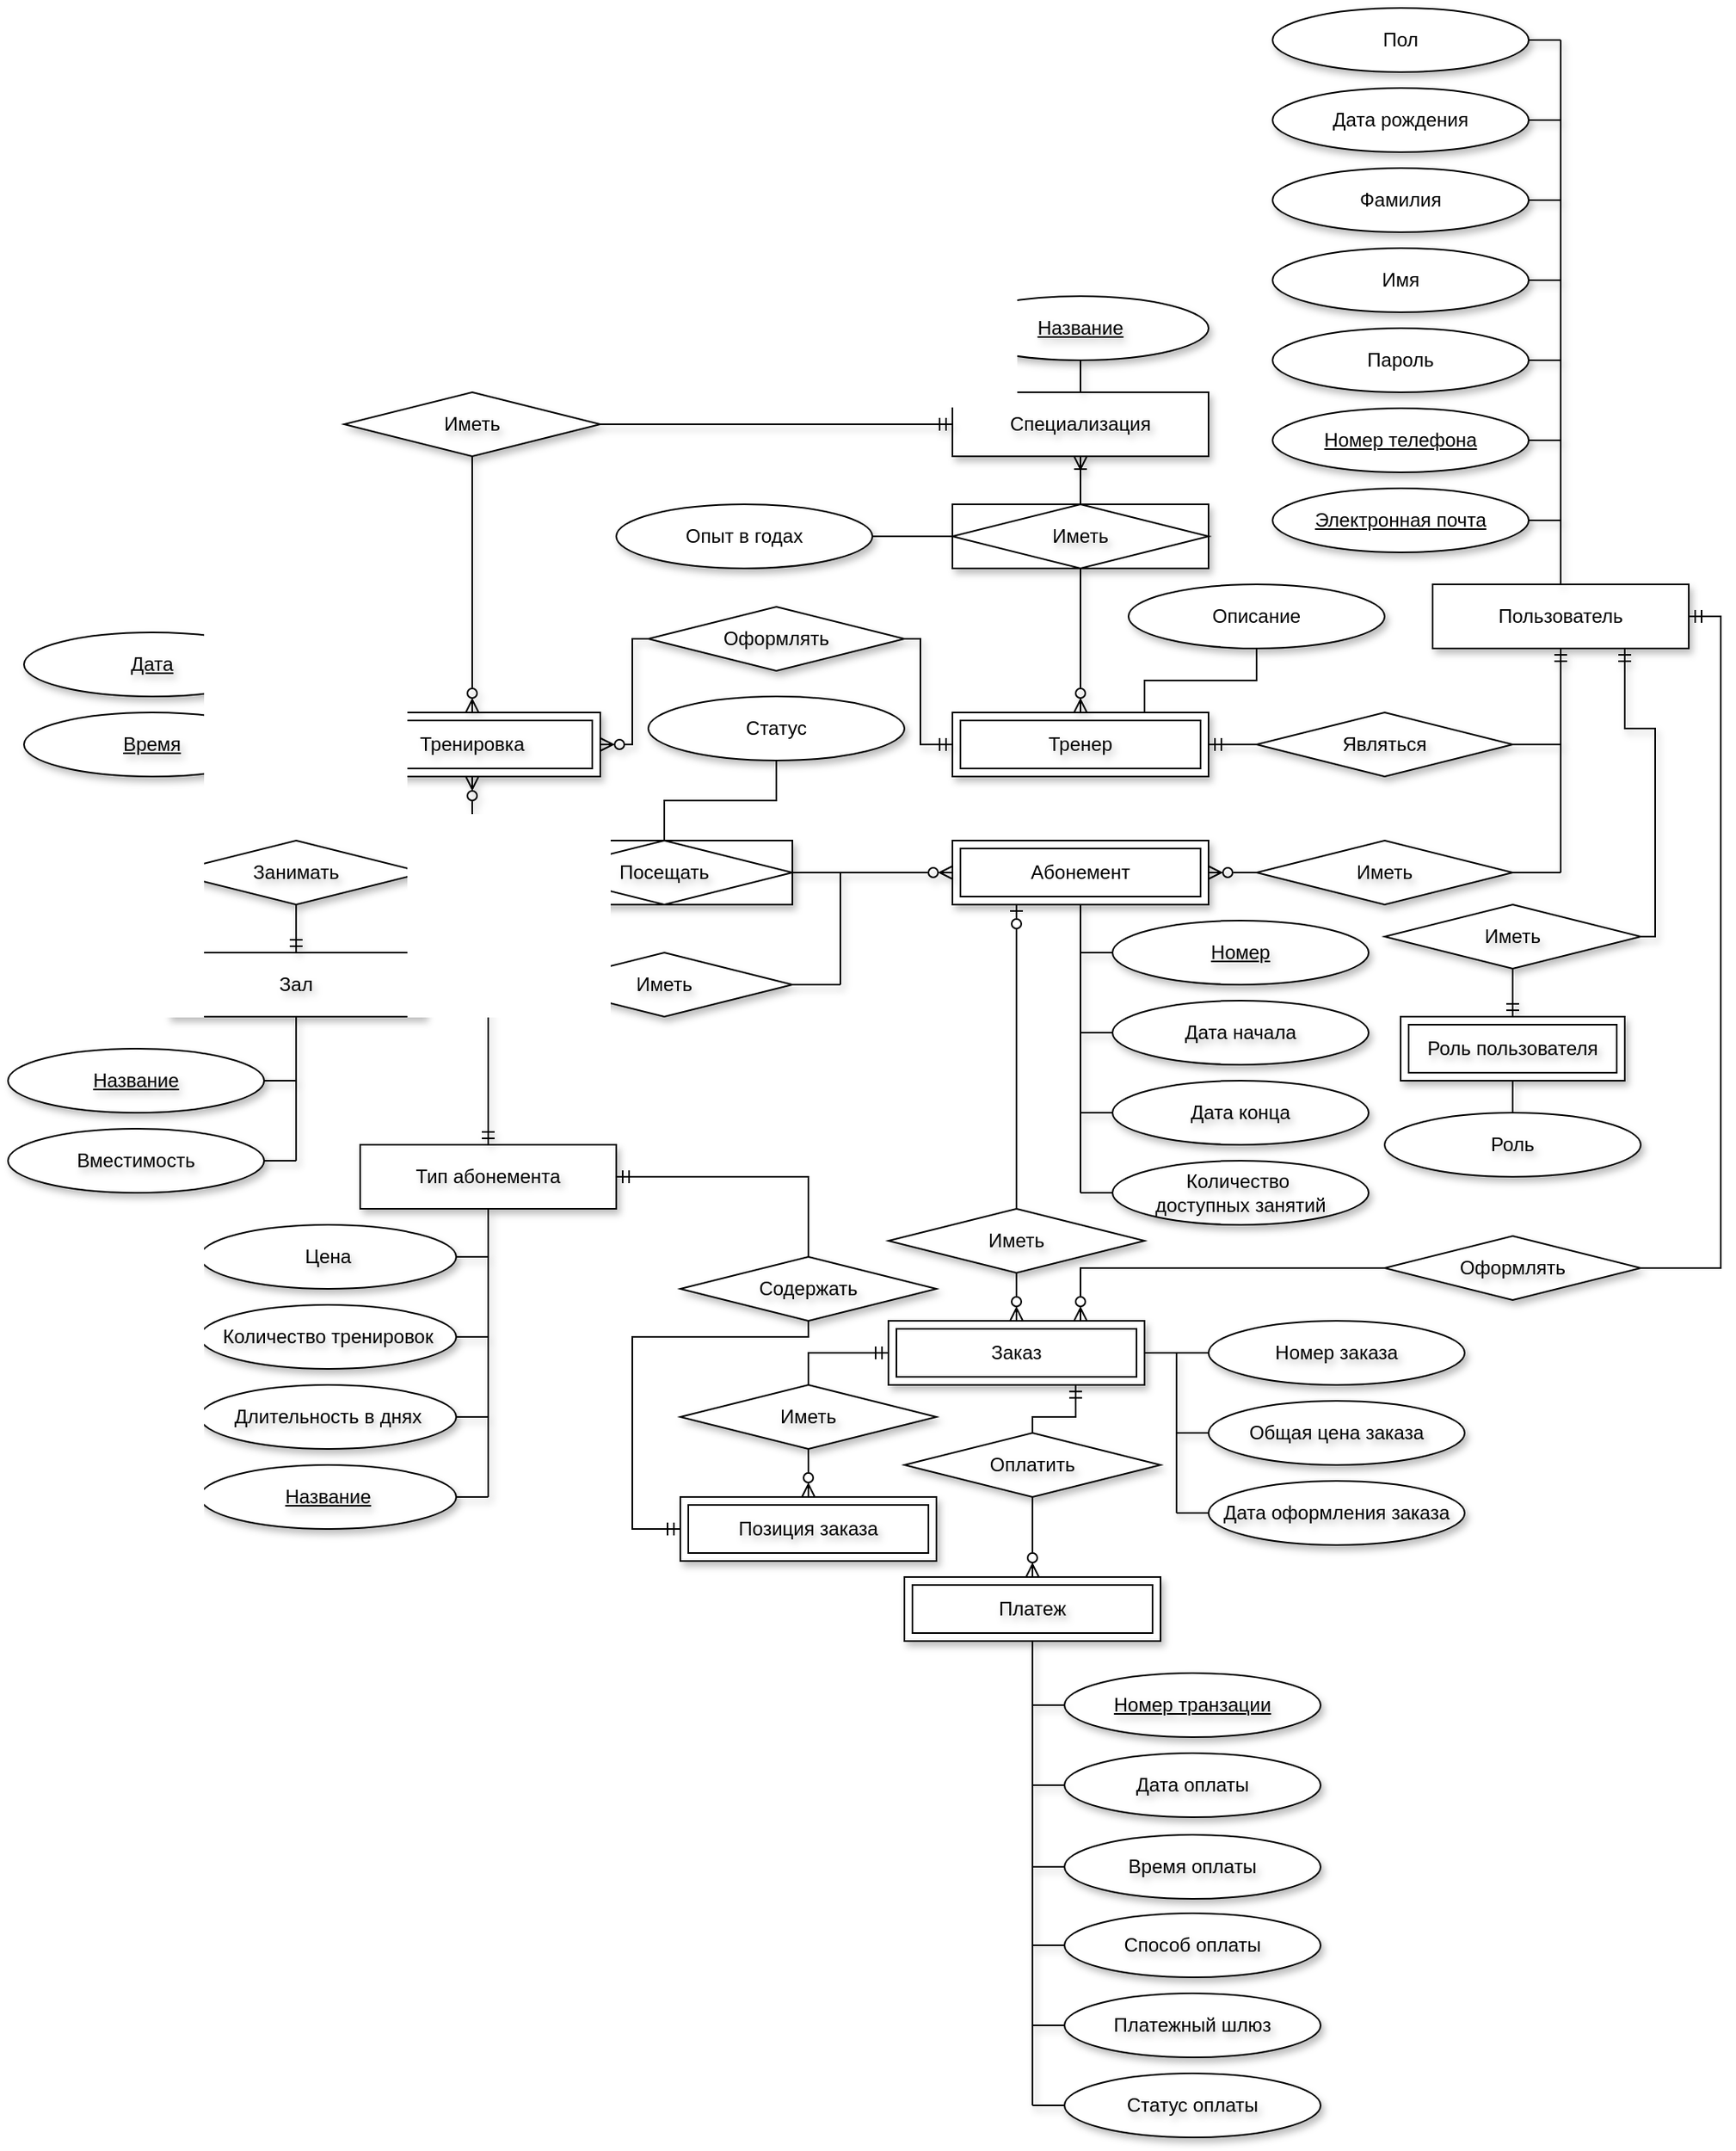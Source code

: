<mxfile version="26.0.16" pages="7">
  <diagram id="atWbrJ7YNSBu4IYFu7cF" name="ER Chen">
    <mxGraphModel dx="3469" dy="1323" grid="1" gridSize="10" guides="1" tooltips="1" connect="1" arrows="1" fold="1" page="1" pageScale="1" pageWidth="1169" pageHeight="827" math="0" shadow="0">
      <root>
        <mxCell id="0" />
        <mxCell id="1" parent="0" />
        <mxCell id="ReDTQQYtC5eUfHYj3yNn-112" value="" style="group;shadow=1;textShadow=1;" parent="1" vertex="1" connectable="0">
          <mxGeometry x="-1119" y="630" width="260" height="150" as="geometry" />
        </mxCell>
        <mxCell id="ReDTQQYtC5eUfHYj3yNn-104" value="&lt;u&gt;Название&lt;/u&gt;" style="ellipse;whiteSpace=wrap;html=1;shadow=1;textShadow=1;" parent="ReDTQQYtC5eUfHYj3yNn-112" vertex="1">
          <mxGeometry y="60" width="160" height="40" as="geometry" />
        </mxCell>
        <mxCell id="ReDTQQYtC5eUfHYj3yNn-105" value="" style="endArrow=none;html=1;rounded=0;entryX=0.5;entryY=1;entryDx=0;entryDy=0;shadow=1;textShadow=1;" parent="ReDTQQYtC5eUfHYj3yNn-112" target="ReDTQQYtC5eUfHYj3yNn-111" edge="1">
          <mxGeometry relative="1" as="geometry">
            <mxPoint x="180" y="130" as="sourcePoint" />
            <mxPoint x="180.0" y="40" as="targetPoint" />
          </mxGeometry>
        </mxCell>
        <mxCell id="ReDTQQYtC5eUfHYj3yNn-106" value="Вместимость" style="ellipse;whiteSpace=wrap;html=1;align=center;shadow=1;textShadow=1;" parent="ReDTQQYtC5eUfHYj3yNn-112" vertex="1">
          <mxGeometry y="110" width="160" height="40" as="geometry" />
        </mxCell>
        <mxCell id="ReDTQQYtC5eUfHYj3yNn-109" value="" style="endArrow=none;html=1;rounded=0;exitX=1;exitY=0.5;exitDx=0;exitDy=0;shadow=1;textShadow=1;" parent="ReDTQQYtC5eUfHYj3yNn-112" source="ReDTQQYtC5eUfHYj3yNn-106" edge="1">
          <mxGeometry relative="1" as="geometry">
            <mxPoint x="170" y="190" as="sourcePoint" />
            <mxPoint x="180" y="130" as="targetPoint" />
          </mxGeometry>
        </mxCell>
        <mxCell id="ReDTQQYtC5eUfHYj3yNn-110" value="" style="endArrow=none;html=1;rounded=0;exitX=1;exitY=0.5;exitDx=0;exitDy=0;shadow=1;textShadow=1;" parent="ReDTQQYtC5eUfHYj3yNn-112" source="ReDTQQYtC5eUfHYj3yNn-104" edge="1">
          <mxGeometry relative="1" as="geometry">
            <mxPoint x="180" y="200" as="sourcePoint" />
            <mxPoint x="180" y="80" as="targetPoint" />
          </mxGeometry>
        </mxCell>
        <mxCell id="ReDTQQYtC5eUfHYj3yNn-111" value="Зал" style="whiteSpace=wrap;html=1;align=center;shadow=1;textShadow=1;" parent="ReDTQQYtC5eUfHYj3yNn-112" vertex="1">
          <mxGeometry x="100" width="160" height="40" as="geometry" />
        </mxCell>
        <mxCell id="hZVbhMepNDH50GuIVLTq-45" style="edgeStyle=orthogonalEdgeStyle;rounded=0;orthogonalLoop=1;jettySize=auto;html=1;exitX=0.75;exitY=0;exitDx=0;exitDy=0;entryX=0.5;entryY=1;entryDx=0;entryDy=0;endArrow=none;startFill=0;" parent="1" source="ReDTQQYtC5eUfHYj3yNn-127" target="hZVbhMepNDH50GuIVLTq-44" edge="1">
          <mxGeometry relative="1" as="geometry" />
        </mxCell>
        <mxCell id="ReDTQQYtC5eUfHYj3yNn-127" value="Тренер" style="shape=ext;margin=3;double=1;whiteSpace=wrap;html=1;align=center;textShadow=1;shadow=1;" parent="1" vertex="1">
          <mxGeometry x="-529" y="480" width="160" height="40" as="geometry" />
        </mxCell>
        <mxCell id="ReDTQQYtC5eUfHYj3yNn-128" value="Являться" style="shape=rhombus;perimeter=rhombusPerimeter;whiteSpace=wrap;html=1;align=center;textShadow=1;shadow=1;" parent="1" vertex="1">
          <mxGeometry x="-339" y="480" width="160" height="40" as="geometry" />
        </mxCell>
        <mxCell id="ReDTQQYtC5eUfHYj3yNn-131" value="" style="endArrow=ERmandOne;html=1;rounded=0;endFill=0;entryX=0.5;entryY=1;entryDx=0;entryDy=0;textShadow=1;shadow=1;" parent="1" target="ReDTQQYtC5eUfHYj3yNn-1" edge="1">
          <mxGeometry relative="1" as="geometry">
            <mxPoint x="-149" y="500" as="sourcePoint" />
            <mxPoint x="-149" y="500" as="targetPoint" />
          </mxGeometry>
        </mxCell>
        <mxCell id="ReDTQQYtC5eUfHYj3yNn-132" value="" style="endArrow=none;html=1;rounded=0;exitX=1;exitY=0.5;exitDx=0;exitDy=0;textShadow=1;shadow=1;" parent="1" source="ReDTQQYtC5eUfHYj3yNn-128" edge="1">
          <mxGeometry relative="1" as="geometry">
            <mxPoint x="-229" y="550" as="sourcePoint" />
            <mxPoint x="-149" y="500" as="targetPoint" />
          </mxGeometry>
        </mxCell>
        <mxCell id="ReDTQQYtC5eUfHYj3yNn-133" value="Иметь" style="shape=rhombus;perimeter=rhombusPerimeter;whiteSpace=wrap;html=1;align=center;textShadow=1;shadow=1;" parent="1" vertex="1">
          <mxGeometry x="-339" y="560" width="160" height="40" as="geometry" />
        </mxCell>
        <mxCell id="ReDTQQYtC5eUfHYj3yNn-134" value="" style="endArrow=none;html=1;rounded=0;textShadow=1;shadow=1;" parent="1" edge="1">
          <mxGeometry relative="1" as="geometry">
            <mxPoint x="-149" y="500" as="sourcePoint" />
            <mxPoint x="-149" y="580" as="targetPoint" />
          </mxGeometry>
        </mxCell>
        <mxCell id="ReDTQQYtC5eUfHYj3yNn-135" value="" style="endArrow=none;html=1;rounded=0;exitX=1;exitY=0.5;exitDx=0;exitDy=0;textShadow=1;shadow=1;" parent="1" source="ReDTQQYtC5eUfHYj3yNn-133" edge="1">
          <mxGeometry relative="1" as="geometry">
            <mxPoint x="-179" y="590" as="sourcePoint" />
            <mxPoint x="-149" y="580" as="targetPoint" />
          </mxGeometry>
        </mxCell>
        <mxCell id="ReDTQQYtC5eUfHYj3yNn-136" value="" style="endArrow=none;html=1;rounded=0;exitX=1;exitY=0.5;exitDx=0;exitDy=0;entryX=0;entryY=0.5;entryDx=0;entryDy=0;startArrow=ERmandOne;startFill=0;textShadow=1;shadow=1;" parent="1" source="ReDTQQYtC5eUfHYj3yNn-127" target="ReDTQQYtC5eUfHYj3yNn-128" edge="1">
          <mxGeometry relative="1" as="geometry">
            <mxPoint x="-339" y="600" as="sourcePoint" />
            <mxPoint x="-179" y="600" as="targetPoint" />
          </mxGeometry>
        </mxCell>
        <mxCell id="ReDTQQYtC5eUfHYj3yNn-138" value="" style="group;textShadow=1;shadow=1;" parent="1" vertex="1" connectable="0">
          <mxGeometry x="-529" y="560" width="320" height="810" as="geometry" />
        </mxCell>
        <mxCell id="ReDTQQYtC5eUfHYj3yNn-75" value="&lt;u&gt;Номер&lt;/u&gt;" style="ellipse;whiteSpace=wrap;html=1;container=0;textShadow=1;shadow=1;" parent="ReDTQQYtC5eUfHYj3yNn-138" vertex="1">
          <mxGeometry x="100" y="50" width="160" height="40" as="geometry" />
        </mxCell>
        <mxCell id="ReDTQQYtC5eUfHYj3yNn-76" value="" style="endArrow=none;html=1;rounded=0;entryX=0.5;entryY=1;entryDx=0;entryDy=0;textShadow=1;shadow=1;" parent="ReDTQQYtC5eUfHYj3yNn-138" target="hZVbhMepNDH50GuIVLTq-7" edge="1">
          <mxGeometry relative="1" as="geometry">
            <mxPoint x="80" y="220" as="sourcePoint" />
            <mxPoint x="80" y="40" as="targetPoint" />
          </mxGeometry>
        </mxCell>
        <mxCell id="ReDTQQYtC5eUfHYj3yNn-91" value="Дата начала" style="ellipse;whiteSpace=wrap;html=1;align=center;container=0;textShadow=1;shadow=1;" parent="ReDTQQYtC5eUfHYj3yNn-138" vertex="1">
          <mxGeometry x="100" y="100" width="160" height="40" as="geometry" />
        </mxCell>
        <mxCell id="ReDTQQYtC5eUfHYj3yNn-95" value="" style="endArrow=none;html=1;rounded=0;textShadow=1;shadow=1;" parent="ReDTQQYtC5eUfHYj3yNn-138" edge="1">
          <mxGeometry relative="1" as="geometry">
            <mxPoint x="100" y="70" as="sourcePoint" />
            <mxPoint x="80" y="70" as="targetPoint" />
          </mxGeometry>
        </mxCell>
        <mxCell id="hZVbhMepNDH50GuIVLTq-7" value="Абонемент" style="shape=ext;margin=3;double=1;whiteSpace=wrap;html=1;align=center;shadow=1;" parent="ReDTQQYtC5eUfHYj3yNn-138" vertex="1">
          <mxGeometry width="160" height="40" as="geometry" />
        </mxCell>
        <mxCell id="hZVbhMepNDH50GuIVLTq-5" style="edgeStyle=orthogonalEdgeStyle;rounded=0;orthogonalLoop=1;jettySize=auto;html=1;exitX=0.5;exitY=0;exitDx=0;exitDy=0;entryX=0.25;entryY=1;entryDx=0;entryDy=0;endArrow=ERzeroToOne;startFill=0;endFill=0;" parent="ReDTQQYtC5eUfHYj3yNn-138" source="hZVbhMepNDH50GuIVLTq-50" target="hZVbhMepNDH50GuIVLTq-7" edge="1">
          <mxGeometry relative="1" as="geometry">
            <mxPoint x="40" y="170" as="sourcePoint" />
            <mxPoint x="40" y="40" as="targetPoint" />
            <Array as="points" />
          </mxGeometry>
        </mxCell>
        <mxCell id="ReDTQQYtC5eUfHYj3yNn-94" value="" style="endArrow=none;html=1;rounded=0;textShadow=1;shadow=1;exitX=0;exitY=0.5;exitDx=0;exitDy=0;" parent="ReDTQQYtC5eUfHYj3yNn-138" source="ReDTQQYtC5eUfHYj3yNn-91" edge="1">
          <mxGeometry relative="1" as="geometry">
            <mxPoint x="100" y="170" as="sourcePoint" />
            <mxPoint x="80" y="120" as="targetPoint" />
          </mxGeometry>
        </mxCell>
        <mxCell id="ReDTQQYtC5eUfHYj3yNn-119" value="" style="endArrow=none;html=1;rounded=0;shadow=1;textShadow=1;entryX=0.5;entryY=1;entryDx=0;entryDy=0;" parent="ReDTQQYtC5eUfHYj3yNn-138" target="hZVbhMepNDH50GuIVLTq-19" edge="1">
          <mxGeometry relative="1" as="geometry">
            <mxPoint x="50" y="790" as="sourcePoint" />
            <mxPoint x="40" y="560" as="targetPoint" />
          </mxGeometry>
        </mxCell>
        <mxCell id="hZVbhMepNDH50GuIVLTq-18" style="edgeStyle=orthogonalEdgeStyle;rounded=0;orthogonalLoop=1;jettySize=auto;html=1;endArrow=none;startFill=0;startArrow=ERmandOne;exitX=0.731;exitY=1.004;exitDx=0;exitDy=0;entryX=0.5;entryY=0;entryDx=0;entryDy=0;exitPerimeter=0;" parent="ReDTQQYtC5eUfHYj3yNn-138" source="hZVbhMepNDH50GuIVLTq-40" target="hZVbhMepNDH50GuIVLTq-54" edge="1">
          <mxGeometry relative="1" as="geometry">
            <mxPoint x="40" y="340" as="sourcePoint" />
            <mxPoint x="40" y="460" as="targetPoint" />
            <Array as="points">
              <mxPoint x="77" y="360" />
              <mxPoint x="50" y="360" />
            </Array>
          </mxGeometry>
        </mxCell>
        <mxCell id="hZVbhMepNDH50GuIVLTq-35" style="edgeStyle=orthogonalEdgeStyle;rounded=0;orthogonalLoop=1;jettySize=auto;html=1;exitX=1;exitY=0.5;exitDx=0;exitDy=0;entryX=0;entryY=0.5;entryDx=0;entryDy=0;endArrow=none;startFill=0;" parent="ReDTQQYtC5eUfHYj3yNn-138" source="hZVbhMepNDH50GuIVLTq-40" target="hZVbhMepNDH50GuIVLTq-32" edge="1">
          <mxGeometry relative="1" as="geometry">
            <mxPoint x="120" y="320" as="sourcePoint" />
          </mxGeometry>
        </mxCell>
        <mxCell id="hZVbhMepNDH50GuIVLTq-10" value="Позиция заказа" style="shape=ext;margin=3;double=1;whiteSpace=wrap;html=1;align=center;shadow=1;textShadow=1;" parent="ReDTQQYtC5eUfHYj3yNn-138" vertex="1">
          <mxGeometry x="-170" y="410" width="160" height="40" as="geometry" />
        </mxCell>
        <mxCell id="hZVbhMepNDH50GuIVLTq-19" value="Платеж" style="shape=ext;margin=3;double=1;whiteSpace=wrap;html=1;align=center;shadow=1;textShadow=1;" parent="ReDTQQYtC5eUfHYj3yNn-138" vertex="1">
          <mxGeometry x="-30" y="460" width="160" height="40" as="geometry" />
        </mxCell>
        <mxCell id="hZVbhMepNDH50GuIVLTq-32" value="Номер заказа" style="ellipse;whiteSpace=wrap;html=1;align=center;shadow=1;textShadow=1;" parent="ReDTQQYtC5eUfHYj3yNn-138" vertex="1">
          <mxGeometry x="160" y="300" width="160" height="40" as="geometry" />
        </mxCell>
        <mxCell id="hZVbhMepNDH50GuIVLTq-33" value="Общая цена заказа" style="ellipse;whiteSpace=wrap;html=1;align=center;shadow=1;textShadow=1;" parent="ReDTQQYtC5eUfHYj3yNn-138" vertex="1">
          <mxGeometry x="160" y="350" width="160" height="40" as="geometry" />
        </mxCell>
        <mxCell id="hZVbhMepNDH50GuIVLTq-34" value="Дата оформления заказа" style="ellipse;whiteSpace=wrap;html=1;align=center;shadow=1;textShadow=1;" parent="ReDTQQYtC5eUfHYj3yNn-138" vertex="1">
          <mxGeometry x="160" y="400" width="160" height="40" as="geometry" />
        </mxCell>
        <mxCell id="hZVbhMepNDH50GuIVLTq-40" value="Заказ" style="shape=ext;margin=3;double=1;whiteSpace=wrap;html=1;align=center;shadow=1;" parent="ReDTQQYtC5eUfHYj3yNn-138" vertex="1">
          <mxGeometry x="-40" y="300" width="160" height="40" as="geometry" />
        </mxCell>
        <mxCell id="hZVbhMepNDH50GuIVLTq-50" value="Иметь" style="shape=rhombus;perimeter=rhombusPerimeter;whiteSpace=wrap;html=1;align=center;textShadow=1;shadow=1;" parent="ReDTQQYtC5eUfHYj3yNn-138" vertex="1">
          <mxGeometry x="-40" y="230" width="160" height="40" as="geometry" />
        </mxCell>
        <mxCell id="hZVbhMepNDH50GuIVLTq-54" value="Оплатить" style="shape=rhombus;perimeter=rhombusPerimeter;whiteSpace=wrap;html=1;align=center;textShadow=1;shadow=1;" parent="ReDTQQYtC5eUfHYj3yNn-138" vertex="1">
          <mxGeometry x="-30" y="370" width="160" height="40" as="geometry" />
        </mxCell>
        <mxCell id="ReDTQQYtC5eUfHYj3yNn-118" value="&lt;u&gt;Номер транзации&lt;/u&gt;" style="ellipse;whiteSpace=wrap;html=1;shadow=1;textShadow=1;" parent="ReDTQQYtC5eUfHYj3yNn-138" vertex="1">
          <mxGeometry x="70" y="520" width="160" height="40" as="geometry" />
        </mxCell>
        <mxCell id="ReDTQQYtC5eUfHYj3yNn-120" value="Дата оплаты" style="ellipse;whiteSpace=wrap;html=1;align=center;shadow=1;textShadow=1;" parent="ReDTQQYtC5eUfHYj3yNn-138" vertex="1">
          <mxGeometry x="70" y="570" width="160" height="40" as="geometry" />
        </mxCell>
        <mxCell id="ReDTQQYtC5eUfHYj3yNn-183" value="" style="endArrow=none;html=1;rounded=0;entryX=0;entryY=0.5;entryDx=0;entryDy=0;shadow=1;textShadow=1;" parent="ReDTQQYtC5eUfHYj3yNn-138" target="ReDTQQYtC5eUfHYj3yNn-120" edge="1">
          <mxGeometry relative="1" as="geometry">
            <mxPoint x="50" y="590" as="sourcePoint" />
            <mxPoint x="70" y="660" as="targetPoint" />
          </mxGeometry>
        </mxCell>
        <mxCell id="ReDTQQYtC5eUfHYj3yNn-184" value="" style="endArrow=none;html=1;rounded=0;entryX=0;entryY=0.5;entryDx=0;entryDy=0;shadow=1;textShadow=1;" parent="ReDTQQYtC5eUfHYj3yNn-138" target="ReDTQQYtC5eUfHYj3yNn-118" edge="1">
          <mxGeometry relative="1" as="geometry">
            <mxPoint x="50" y="540" as="sourcePoint" />
            <mxPoint x="80" y="670" as="targetPoint" />
          </mxGeometry>
        </mxCell>
        <mxCell id="hZVbhMepNDH50GuIVLTq-21" value="Время оплаты" style="ellipse;whiteSpace=wrap;html=1;align=center;shadow=1;textShadow=1;" parent="ReDTQQYtC5eUfHYj3yNn-138" vertex="1">
          <mxGeometry x="70" y="621" width="160" height="40" as="geometry" />
        </mxCell>
        <mxCell id="hZVbhMepNDH50GuIVLTq-22" value="Способ оплаты" style="ellipse;whiteSpace=wrap;html=1;align=center;shadow=1;textShadow=1;" parent="ReDTQQYtC5eUfHYj3yNn-138" vertex="1">
          <mxGeometry x="70" y="670" width="160" height="40" as="geometry" />
        </mxCell>
        <mxCell id="hZVbhMepNDH50GuIVLTq-23" value="Статус оплаты" style="ellipse;whiteSpace=wrap;html=1;align=center;shadow=1;textShadow=1;" parent="ReDTQQYtC5eUfHYj3yNn-138" vertex="1">
          <mxGeometry x="70" y="770" width="160" height="40" as="geometry" />
        </mxCell>
        <mxCell id="hZVbhMepNDH50GuIVLTq-24" value="Платежный шлюз" style="ellipse;whiteSpace=wrap;html=1;align=center;shadow=1;textShadow=1;" parent="ReDTQQYtC5eUfHYj3yNn-138" vertex="1">
          <mxGeometry x="70" y="720" width="160" height="40" as="geometry" />
        </mxCell>
        <mxCell id="hZVbhMepNDH50GuIVLTq-25" value="" style="endArrow=none;html=1;rounded=0;entryX=0;entryY=0.5;entryDx=0;entryDy=0;shadow=1;textShadow=1;" parent="ReDTQQYtC5eUfHYj3yNn-138" target="hZVbhMepNDH50GuIVLTq-21" edge="1">
          <mxGeometry relative="1" as="geometry">
            <mxPoint x="50" y="641" as="sourcePoint" />
            <mxPoint x="80" y="600" as="targetPoint" />
          </mxGeometry>
        </mxCell>
        <mxCell id="hZVbhMepNDH50GuIVLTq-26" value="" style="endArrow=none;html=1;rounded=0;entryX=0;entryY=0.5;entryDx=0;entryDy=0;shadow=1;textShadow=1;" parent="ReDTQQYtC5eUfHYj3yNn-138" target="hZVbhMepNDH50GuIVLTq-22" edge="1">
          <mxGeometry relative="1" as="geometry">
            <mxPoint x="50" y="690" as="sourcePoint" />
            <mxPoint x="80" y="651" as="targetPoint" />
          </mxGeometry>
        </mxCell>
        <mxCell id="hZVbhMepNDH50GuIVLTq-27" value="" style="endArrow=none;html=1;rounded=0;entryX=0;entryY=0.5;entryDx=0;entryDy=0;shadow=1;textShadow=1;" parent="ReDTQQYtC5eUfHYj3yNn-138" target="hZVbhMepNDH50GuIVLTq-24" edge="1">
          <mxGeometry relative="1" as="geometry">
            <mxPoint x="50" y="740" as="sourcePoint" />
            <mxPoint x="80" y="700" as="targetPoint" />
          </mxGeometry>
        </mxCell>
        <mxCell id="hZVbhMepNDH50GuIVLTq-28" value="" style="endArrow=none;html=1;rounded=0;entryX=0;entryY=0.5;entryDx=0;entryDy=0;shadow=1;textShadow=1;" parent="ReDTQQYtC5eUfHYj3yNn-138" target="hZVbhMepNDH50GuIVLTq-23" edge="1">
          <mxGeometry relative="1" as="geometry">
            <mxPoint x="50" y="790" as="sourcePoint" />
            <mxPoint x="90" y="710" as="targetPoint" />
          </mxGeometry>
        </mxCell>
        <mxCell id="hZVbhMepNDH50GuIVLTq-60" value="Дата конца" style="ellipse;whiteSpace=wrap;html=1;align=center;container=0;textShadow=1;shadow=1;" parent="ReDTQQYtC5eUfHYj3yNn-138" vertex="1">
          <mxGeometry x="100" y="150" width="160" height="40" as="geometry" />
        </mxCell>
        <mxCell id="hZVbhMepNDH50GuIVLTq-61" value="Количество&amp;nbsp;&lt;div&gt;доступных занятий&lt;/div&gt;" style="ellipse;whiteSpace=wrap;html=1;align=center;container=0;textShadow=1;shadow=1;" parent="ReDTQQYtC5eUfHYj3yNn-138" vertex="1">
          <mxGeometry x="100" y="200" width="160" height="40" as="geometry" />
        </mxCell>
        <mxCell id="NOqC6xSdI2ZHcjiGBTgW-1" style="edgeStyle=orthogonalEdgeStyle;rounded=0;orthogonalLoop=1;jettySize=auto;html=1;exitX=0.5;exitY=0;exitDx=0;exitDy=0;entryX=0.5;entryY=1;entryDx=0;entryDy=0;endArrow=none;startFill=0;startArrow=ERzeroToMany;" edge="1" parent="ReDTQQYtC5eUfHYj3yNn-138" source="hZVbhMepNDH50GuIVLTq-40" target="hZVbhMepNDH50GuIVLTq-50">
          <mxGeometry relative="1" as="geometry">
            <mxPoint x="280" y="277" as="targetPoint" />
            <mxPoint x="90" y="310" as="sourcePoint" />
          </mxGeometry>
        </mxCell>
        <mxCell id="NOqC6xSdI2ZHcjiGBTgW-3" style="edgeStyle=orthogonalEdgeStyle;rounded=0;orthogonalLoop=1;jettySize=auto;html=1;exitX=0.5;exitY=1;exitDx=0;exitDy=0;entryX=0.5;entryY=0;entryDx=0;entryDy=0;endArrow=ERzeroToMany;endFill=0;" edge="1" parent="ReDTQQYtC5eUfHYj3yNn-138" source="hZVbhMepNDH50GuIVLTq-54" target="hZVbhMepNDH50GuIVLTq-19">
          <mxGeometry relative="1" as="geometry">
            <mxPoint x="-80" y="390" as="sourcePoint" />
            <Array as="points" />
            <mxPoint x="-80" y="420" as="targetPoint" />
          </mxGeometry>
        </mxCell>
        <mxCell id="ReDTQQYtC5eUfHYj3yNn-140" value="Иметь" style="shape=associativeEntity;whiteSpace=wrap;html=1;align=center;textShadow=1;shadow=1;" parent="1" vertex="1">
          <mxGeometry x="-529" y="350" width="160" height="40" as="geometry" />
        </mxCell>
        <mxCell id="ReDTQQYtC5eUfHYj3yNn-142" value="" style="endArrow=ERmandOne;html=1;rounded=0;exitX=0.5;exitY=1;exitDx=0;exitDy=0;endFill=0;entryX=0.5;entryY=0;entryDx=0;entryDy=0;textShadow=1;shadow=1;" parent="1" source="hZVbhMepNDH50GuIVLTq-49" target="ReDTQQYtC5eUfHYj3yNn-30" edge="1">
          <mxGeometry relative="1" as="geometry">
            <mxPoint x="-179" y="640" as="sourcePoint" />
            <mxPoint x="-179" y="680" as="targetPoint" />
          </mxGeometry>
        </mxCell>
        <mxCell id="ReDTQQYtC5eUfHYj3yNn-143" value="" style="group;textShadow=1;shadow=1;" parent="1" vertex="1" connectable="0">
          <mxGeometry x="-529" y="220" width="160" height="100" as="geometry" />
        </mxCell>
        <mxCell id="ReDTQQYtC5eUfHYj3yNn-62" value="Специализация" style="rounded=0;whiteSpace=wrap;html=1;textShadow=1;shadow=1;" parent="ReDTQQYtC5eUfHYj3yNn-143" vertex="1">
          <mxGeometry y="60" width="160" height="40" as="geometry" />
        </mxCell>
        <mxCell id="ReDTQQYtC5eUfHYj3yNn-64" value="&lt;u&gt;Название&lt;/u&gt;" style="ellipse;whiteSpace=wrap;html=1;textShadow=1;shadow=1;" parent="ReDTQQYtC5eUfHYj3yNn-143" vertex="1">
          <mxGeometry width="160" height="40" as="geometry" />
        </mxCell>
        <mxCell id="ReDTQQYtC5eUfHYj3yNn-68" value="" style="endArrow=none;html=1;rounded=0;exitX=0.5;exitY=1;exitDx=0;exitDy=0;entryX=0.5;entryY=0;entryDx=0;entryDy=0;textShadow=1;shadow=1;" parent="ReDTQQYtC5eUfHYj3yNn-143" source="ReDTQQYtC5eUfHYj3yNn-64" target="ReDTQQYtC5eUfHYj3yNn-62" edge="1">
          <mxGeometry relative="1" as="geometry">
            <mxPoint x="80" y="40" as="sourcePoint" />
            <mxPoint x="80" y="60" as="targetPoint" />
          </mxGeometry>
        </mxCell>
        <mxCell id="ReDTQQYtC5eUfHYj3yNn-144" value="" style="endArrow=ERzeroToMany;html=1;rounded=0;exitX=0.5;exitY=1;exitDx=0;exitDy=0;entryX=0.5;entryY=0;entryDx=0;entryDy=0;endFill=0;textShadow=1;shadow=1;" parent="1" source="ReDTQQYtC5eUfHYj3yNn-140" target="ReDTQQYtC5eUfHYj3yNn-127" edge="1">
          <mxGeometry relative="1" as="geometry">
            <mxPoint x="-649" y="470" as="sourcePoint" />
            <mxPoint x="-489" y="470" as="targetPoint" />
          </mxGeometry>
        </mxCell>
        <mxCell id="ReDTQQYtC5eUfHYj3yNn-145" value="" style="endArrow=ERoneToMany;html=1;rounded=0;exitX=0.5;exitY=0;exitDx=0;exitDy=0;endFill=0;entryX=0.5;entryY=1;entryDx=0;entryDy=0;textShadow=1;shadow=1;" parent="1" source="ReDTQQYtC5eUfHYj3yNn-140" target="ReDTQQYtC5eUfHYj3yNn-62" edge="1">
          <mxGeometry relative="1" as="geometry">
            <mxPoint x="-479" y="350" as="sourcePoint" />
            <mxPoint x="-479" y="330" as="targetPoint" />
          </mxGeometry>
        </mxCell>
        <mxCell id="ReDTQQYtC5eUfHYj3yNn-100" value="Тренировка" style="shape=ext;margin=3;double=1;whiteSpace=wrap;html=1;align=center;shadow=1;textShadow=1;" parent="1" vertex="1">
          <mxGeometry x="-909" y="480" width="160" height="40" as="geometry" />
        </mxCell>
        <mxCell id="ReDTQQYtC5eUfHYj3yNn-101" value="&lt;u&gt;Дата&lt;/u&gt;" style="ellipse;whiteSpace=wrap;html=1;shadow=1;textShadow=1;" parent="1" vertex="1">
          <mxGeometry x="-1109" y="430" width="160" height="40" as="geometry" />
        </mxCell>
        <mxCell id="ReDTQQYtC5eUfHYj3yNn-102" value="&lt;u&gt;Время&lt;/u&gt;" style="ellipse;whiteSpace=wrap;html=1;shadow=1;textShadow=1;" parent="1" vertex="1">
          <mxGeometry x="-1109" y="480" width="160" height="40" as="geometry" />
        </mxCell>
        <mxCell id="ReDTQQYtC5eUfHYj3yNn-148" value="" style="endArrow=ERmandOne;html=1;rounded=0;entryX=0;entryY=0.5;entryDx=0;entryDy=0;exitX=1;exitY=0.5;exitDx=0;exitDy=0;endFill=0;shadow=1;textShadow=1;" parent="1" source="hZVbhMepNDH50GuIVLTq-56" target="ReDTQQYtC5eUfHYj3yNn-127" edge="1">
          <mxGeometry relative="1" as="geometry">
            <mxPoint x="-559.0" y="500" as="sourcePoint" />
            <mxPoint x="-499" y="570" as="targetPoint" />
            <Array as="points">
              <mxPoint x="-549" y="434" />
              <mxPoint x="-549" y="500" />
            </Array>
          </mxGeometry>
        </mxCell>
        <mxCell id="ReDTQQYtC5eUfHYj3yNn-149" value="" style="endArrow=none;html=1;rounded=0;entryX=0;entryY=0.5;entryDx=0;entryDy=0;exitX=1;exitY=0.5;exitDx=0;exitDy=0;startArrow=ERzeroToMany;startFill=0;shadow=1;textShadow=1;" parent="1" source="ReDTQQYtC5eUfHYj3yNn-100" target="hZVbhMepNDH50GuIVLTq-56" edge="1">
          <mxGeometry relative="1" as="geometry">
            <mxPoint x="-879" y="550" as="sourcePoint" />
            <mxPoint x="-719" y="500" as="targetPoint" />
            <Array as="points">
              <mxPoint x="-729" y="500" />
              <mxPoint x="-729" y="434" />
            </Array>
          </mxGeometry>
        </mxCell>
        <mxCell id="ReDTQQYtC5eUfHYj3yNn-151" value="" style="endArrow=ERzeroToMany;html=1;rounded=0;entryX=0.5;entryY=1;entryDx=0;entryDy=0;endFill=0;shadow=1;textShadow=1;" parent="1" target="ReDTQQYtC5eUfHYj3yNn-100" edge="1">
          <mxGeometry relative="1" as="geometry">
            <mxPoint x="-829" y="570" as="sourcePoint" />
            <mxPoint x="-549" y="635" as="targetPoint" />
          </mxGeometry>
        </mxCell>
        <mxCell id="ReDTQQYtC5eUfHYj3yNn-152" value="" style="endArrow=ERmandOne;html=1;rounded=0;exitX=0.5;exitY=1;exitDx=0;exitDy=0;entryX=0.5;entryY=0;entryDx=0;entryDy=0;endFill=0;shadow=1;textShadow=1;" parent="1" source="hZVbhMepNDH50GuIVLTq-53" target="ReDTQQYtC5eUfHYj3yNn-111" edge="1">
          <mxGeometry relative="1" as="geometry">
            <mxPoint x="-939" y="600" as="sourcePoint" />
            <mxPoint x="-549" y="630" as="targetPoint" />
          </mxGeometry>
        </mxCell>
        <mxCell id="ReDTQQYtC5eUfHYj3yNn-164" value="" style="endArrow=none;html=1;rounded=0;entryX=1;entryY=0.5;entryDx=0;entryDy=0;shadow=1;textShadow=1;" parent="1" target="hZVbhMepNDH50GuIVLTq-53" edge="1">
          <mxGeometry relative="1" as="geometry">
            <mxPoint x="-829" y="580" as="sourcePoint" />
            <mxPoint x="-859" y="580" as="targetPoint" />
          </mxGeometry>
        </mxCell>
        <mxCell id="ReDTQQYtC5eUfHYj3yNn-175" value="" style="endArrow=none;html=1;rounded=0;shadow=1;textShadow=1;" parent="1" edge="1">
          <mxGeometry relative="1" as="geometry">
            <mxPoint x="-829" y="570" as="sourcePoint" />
            <mxPoint x="-829" y="580" as="targetPoint" />
          </mxGeometry>
        </mxCell>
        <mxCell id="hZVbhMepNDH50GuIVLTq-59" style="edgeStyle=orthogonalEdgeStyle;rounded=0;orthogonalLoop=1;jettySize=auto;html=1;exitX=0.5;exitY=0;exitDx=0;exitDy=0;entryX=0.5;entryY=1;entryDx=0;entryDy=0;endArrow=none;startFill=0;" parent="1" source="ReDTQQYtC5eUfHYj3yNn-176" target="hZVbhMepNDH50GuIVLTq-58" edge="1">
          <mxGeometry relative="1" as="geometry" />
        </mxCell>
        <mxCell id="ReDTQQYtC5eUfHYj3yNn-176" value="Посещать" style="shape=associativeEntity;whiteSpace=wrap;html=1;align=center;shadow=1;textShadow=1;" parent="1" vertex="1">
          <mxGeometry x="-789" y="560" width="160" height="40" as="geometry" />
        </mxCell>
        <mxCell id="ReDTQQYtC5eUfHYj3yNn-177" value="" style="endArrow=none;html=1;rounded=0;entryX=1;entryY=0.5;entryDx=0;entryDy=0;startArrow=ERzeroToMany;startFill=0;exitX=0;exitY=0.5;exitDx=0;exitDy=0;shadow=1;textShadow=1;" parent="1" source="hZVbhMepNDH50GuIVLTq-7" target="ReDTQQYtC5eUfHYj3yNn-176" edge="1">
          <mxGeometry relative="1" as="geometry">
            <mxPoint x="-529" y="580" as="sourcePoint" />
            <mxPoint x="-559" y="620" as="targetPoint" />
          </mxGeometry>
        </mxCell>
        <mxCell id="ReDTQQYtC5eUfHYj3yNn-178" value="" style="endArrow=none;html=1;rounded=0;entryX=0;entryY=0.5;entryDx=0;entryDy=0;shadow=1;textShadow=1;" parent="1" target="ReDTQQYtC5eUfHYj3yNn-176" edge="1">
          <mxGeometry relative="1" as="geometry">
            <mxPoint x="-829" y="580" as="sourcePoint" />
            <mxPoint x="-649" y="620" as="targetPoint" />
          </mxGeometry>
        </mxCell>
        <mxCell id="ReDTQQYtC5eUfHYj3yNn-185" value="" style="endArrow=none;html=1;rounded=0;shadow=1;textShadow=1;" parent="1" edge="1">
          <mxGeometry relative="1" as="geometry">
            <mxPoint x="-599" y="650" as="sourcePoint" />
            <mxPoint x="-599" y="580" as="targetPoint" />
          </mxGeometry>
        </mxCell>
        <mxCell id="ReDTQQYtC5eUfHYj3yNn-46" value="Тип абонемента" style="rounded=0;whiteSpace=wrap;html=1;shadow=1;textShadow=1;" parent="1" vertex="1">
          <mxGeometry x="-899" y="750" width="160" height="40" as="geometry" />
        </mxCell>
        <mxCell id="ReDTQQYtC5eUfHYj3yNn-187" value="" style="endArrow=none;html=1;rounded=0;entryX=0.5;entryY=1;entryDx=0;entryDy=0;shadow=1;textShadow=1;" parent="1" target="ReDTQQYtC5eUfHYj3yNn-46" edge="1">
          <mxGeometry relative="1" as="geometry">
            <mxPoint x="-819" y="820" as="sourcePoint" />
            <mxPoint x="-689" y="608.82" as="targetPoint" />
          </mxGeometry>
        </mxCell>
        <mxCell id="ReDTQQYtC5eUfHYj3yNn-188" value="" style="endArrow=none;html=1;rounded=0;exitX=1;exitY=0.5;exitDx=0;exitDy=0;shadow=1;textShadow=1;" parent="1" source="hZVbhMepNDH50GuIVLTq-57" edge="1">
          <mxGeometry relative="1" as="geometry">
            <mxPoint x="-629" y="650" as="sourcePoint" />
            <mxPoint x="-599" y="650" as="targetPoint" />
          </mxGeometry>
        </mxCell>
        <mxCell id="ReDTQQYtC5eUfHYj3yNn-189" value="" style="endArrow=none;html=1;rounded=0;exitX=0.5;exitY=0;exitDx=0;exitDy=0;startArrow=ERmandOne;startFill=0;shadow=1;textShadow=1;" parent="1" source="ReDTQQYtC5eUfHYj3yNn-46" edge="1">
          <mxGeometry relative="1" as="geometry">
            <mxPoint x="-569" y="708.82" as="sourcePoint" />
            <mxPoint x="-819" y="650" as="targetPoint" />
          </mxGeometry>
        </mxCell>
        <mxCell id="ReDTQQYtC5eUfHYj3yNn-190" value="" style="endArrow=none;html=1;rounded=0;exitX=0.5;exitY=0;exitDx=0;exitDy=0;shadow=1;textShadow=1;entryX=0.5;entryY=1;entryDx=0;entryDy=0;endFill=0;startArrow=ERzeroToMany;startFill=0;" parent="1" source="ReDTQQYtC5eUfHYj3yNn-100" target="ZRcZVLw3jv2ics9Bmd_L-14" edge="1">
          <mxGeometry relative="1" as="geometry">
            <mxPoint x="-939" y="420" as="sourcePoint" />
            <mxPoint x="-829" y="390" as="targetPoint" />
          </mxGeometry>
        </mxCell>
        <mxCell id="ReDTQQYtC5eUfHYj3yNn-191" value="" style="endArrow=none;html=1;rounded=0;entryX=1;entryY=0.5;entryDx=0;entryDy=0;shadow=1;textShadow=1;" parent="1" target="ReDTQQYtC5eUfHYj3yNn-101" edge="1">
          <mxGeometry relative="1" as="geometry">
            <mxPoint x="-929" y="500" as="sourcePoint" />
            <mxPoint x="-1059" y="440" as="targetPoint" />
            <Array as="points">
              <mxPoint x="-929" y="450" />
            </Array>
          </mxGeometry>
        </mxCell>
        <mxCell id="ReDTQQYtC5eUfHYj3yNn-193" value="" style="endArrow=none;html=1;rounded=0;textShadow=1;shadow=1;" parent="1" edge="1">
          <mxGeometry relative="1" as="geometry">
            <mxPoint x="-149" y="580" as="sourcePoint" />
            <mxPoint x="-149" y="580" as="targetPoint" />
          </mxGeometry>
        </mxCell>
        <mxCell id="ReDTQQYtC5eUfHYj3yNn-30" value="Роль пользователя" style="shape=ext;margin=3;double=1;whiteSpace=wrap;html=1;align=center;textShadow=1;shadow=1;" parent="1" vertex="1">
          <mxGeometry x="-249" y="670" width="140" height="40" as="geometry" />
        </mxCell>
        <mxCell id="ReDTQQYtC5eUfHYj3yNn-37" value="" style="endArrow=none;html=1;rounded=0;exitX=0.5;exitY=1;exitDx=0;exitDy=0;entryX=0.5;entryY=0;entryDx=0;entryDy=0;textShadow=1;shadow=1;" parent="1" source="ReDTQQYtC5eUfHYj3yNn-30" target="ReDTQQYtC5eUfHYj3yNn-39" edge="1">
          <mxGeometry relative="1" as="geometry">
            <mxPoint x="-189" y="590" as="sourcePoint" />
            <mxPoint x="-179" y="630" as="targetPoint" />
          </mxGeometry>
        </mxCell>
        <mxCell id="ReDTQQYtC5eUfHYj3yNn-39" value="Роль" style="ellipse;whiteSpace=wrap;html=1;shadow=1;textShadow=1;" parent="1" vertex="1">
          <mxGeometry x="-259" y="730" width="160" height="40" as="geometry" />
        </mxCell>
        <mxCell id="ReDTQQYtC5eUfHYj3yNn-137" value="" style="endArrow=none;html=1;rounded=0;exitX=1;exitY=0.5;exitDx=0;exitDy=0;entryX=0;entryY=0.5;entryDx=0;entryDy=0;startArrow=ERzeroToMany;startFill=0;textShadow=1;shadow=1;" parent="1" source="hZVbhMepNDH50GuIVLTq-7" target="ReDTQQYtC5eUfHYj3yNn-133" edge="1">
          <mxGeometry relative="1" as="geometry">
            <mxPoint x="-369" y="580" as="sourcePoint" />
            <mxPoint x="-329" y="510" as="targetPoint" />
          </mxGeometry>
        </mxCell>
        <mxCell id="ReDTQQYtC5eUfHYj3yNn-49" value="&lt;u&gt;Название&lt;/u&gt;" style="ellipse;whiteSpace=wrap;html=1;shadow=1;textShadow=1;" parent="1" vertex="1">
          <mxGeometry x="-999" y="950" width="160" height="40" as="geometry" />
        </mxCell>
        <mxCell id="ReDTQQYtC5eUfHYj3yNn-50" value="Длительность в днях" style="ellipse;whiteSpace=wrap;html=1;shadow=1;textShadow=1;" parent="1" vertex="1">
          <mxGeometry x="-999" y="900" width="160" height="40" as="geometry" />
        </mxCell>
        <mxCell id="ReDTQQYtC5eUfHYj3yNn-51" value="Количество тренировок" style="ellipse;whiteSpace=wrap;html=1;shadow=1;textShadow=1;" parent="1" vertex="1">
          <mxGeometry x="-999" y="850" width="160" height="40" as="geometry" />
        </mxCell>
        <mxCell id="ReDTQQYtC5eUfHYj3yNn-53" value="Цена" style="ellipse;whiteSpace=wrap;html=1;shadow=1;textShadow=1;" parent="1" vertex="1">
          <mxGeometry x="-999" y="800" width="160" height="40" as="geometry" />
        </mxCell>
        <mxCell id="ReDTQQYtC5eUfHYj3yNn-54" value="" style="endArrow=none;html=1;rounded=0;shadow=1;textShadow=1;" parent="1" edge="1">
          <mxGeometry relative="1" as="geometry">
            <mxPoint x="-819" y="970" as="sourcePoint" />
            <mxPoint x="-819" y="820" as="targetPoint" />
          </mxGeometry>
        </mxCell>
        <mxCell id="ReDTQQYtC5eUfHYj3yNn-55" value="" style="endArrow=none;html=1;rounded=0;shadow=1;textShadow=1;" parent="1" edge="1">
          <mxGeometry relative="1" as="geometry">
            <mxPoint x="-839" y="820" as="sourcePoint" />
            <mxPoint x="-819" y="820" as="targetPoint" />
          </mxGeometry>
        </mxCell>
        <mxCell id="ReDTQQYtC5eUfHYj3yNn-58" value="" style="endArrow=none;html=1;rounded=0;exitX=1;exitY=0.5;exitDx=0;exitDy=0;shadow=1;textShadow=1;" parent="1" source="ReDTQQYtC5eUfHYj3yNn-49" edge="1">
          <mxGeometry relative="1" as="geometry">
            <mxPoint x="-769" y="990" as="sourcePoint" />
            <mxPoint x="-819" y="970" as="targetPoint" />
          </mxGeometry>
        </mxCell>
        <mxCell id="ReDTQQYtC5eUfHYj3yNn-59" value="" style="endArrow=none;html=1;rounded=0;exitX=1;exitY=0.5;exitDx=0;exitDy=0;shadow=1;textShadow=1;" parent="1" source="ReDTQQYtC5eUfHYj3yNn-50" edge="1">
          <mxGeometry relative="1" as="geometry">
            <mxPoint x="-829" y="980" as="sourcePoint" />
            <mxPoint x="-819" y="920" as="targetPoint" />
          </mxGeometry>
        </mxCell>
        <mxCell id="ReDTQQYtC5eUfHYj3yNn-60" value="" style="endArrow=none;html=1;rounded=0;exitX=1;exitY=0.5;exitDx=0;exitDy=0;shadow=1;textShadow=1;" parent="1" source="ReDTQQYtC5eUfHYj3yNn-51" edge="1">
          <mxGeometry relative="1" as="geometry">
            <mxPoint x="-829" y="930" as="sourcePoint" />
            <mxPoint x="-819" y="870" as="targetPoint" />
          </mxGeometry>
        </mxCell>
        <mxCell id="ReDTQQYtC5eUfHYj3yNn-1" value="Пользователь" style="rounded=0;whiteSpace=wrap;html=1;textShadow=0;shadow=1;" parent="1" vertex="1">
          <mxGeometry x="-229" y="400" width="160" height="40" as="geometry" />
        </mxCell>
        <mxCell id="ReDTQQYtC5eUfHYj3yNn-3" value="&lt;u&gt;Электронная почта&lt;/u&gt;" style="ellipse;whiteSpace=wrap;html=1;textShadow=0;shadow=1;" parent="1" vertex="1">
          <mxGeometry x="-329" y="340" width="160" height="40" as="geometry" />
        </mxCell>
        <mxCell id="ReDTQQYtC5eUfHYj3yNn-4" value="&lt;u&gt;Номер телефона&lt;/u&gt;" style="ellipse;whiteSpace=wrap;html=1;textShadow=0;shadow=1;" parent="1" vertex="1">
          <mxGeometry x="-329" y="290" width="160" height="40" as="geometry" />
        </mxCell>
        <mxCell id="ReDTQQYtC5eUfHYj3yNn-5" value="Пароль" style="ellipse;whiteSpace=wrap;html=1;textShadow=0;shadow=1;" parent="1" vertex="1">
          <mxGeometry x="-329" y="240" width="160" height="40" as="geometry" />
        </mxCell>
        <mxCell id="ReDTQQYtC5eUfHYj3yNn-6" value="Имя" style="ellipse;whiteSpace=wrap;html=1;textShadow=0;shadow=1;" parent="1" vertex="1">
          <mxGeometry x="-329" y="190" width="160" height="40" as="geometry" />
        </mxCell>
        <mxCell id="ReDTQQYtC5eUfHYj3yNn-7" value="Фамилия" style="ellipse;whiteSpace=wrap;html=1;textShadow=0;shadow=1;" parent="1" vertex="1">
          <mxGeometry x="-329" y="140" width="160" height="40" as="geometry" />
        </mxCell>
        <mxCell id="ReDTQQYtC5eUfHYj3yNn-8" value="Дата рождения" style="ellipse;whiteSpace=wrap;html=1;textShadow=0;shadow=1;" parent="1" vertex="1">
          <mxGeometry x="-329" y="90" width="160" height="40" as="geometry" />
        </mxCell>
        <mxCell id="ReDTQQYtC5eUfHYj3yNn-9" value="Пол" style="ellipse;whiteSpace=wrap;html=1;textShadow=0;shadow=1;" parent="1" vertex="1">
          <mxGeometry x="-329" y="40" width="160" height="40" as="geometry" />
        </mxCell>
        <mxCell id="ReDTQQYtC5eUfHYj3yNn-10" value="" style="endArrow=none;html=1;rounded=0;exitX=0.5;exitY=0;exitDx=0;exitDy=0;textShadow=0;shadow=1;" parent="1" source="ReDTQQYtC5eUfHYj3yNn-1" edge="1">
          <mxGeometry width="50" height="50" relative="1" as="geometry">
            <mxPoint x="-109" y="410" as="sourcePoint" />
            <mxPoint x="-149" y="60" as="targetPoint" />
          </mxGeometry>
        </mxCell>
        <mxCell id="ReDTQQYtC5eUfHYj3yNn-11" value="" style="endArrow=none;html=1;rounded=0;exitX=1;exitY=0.5;exitDx=0;exitDy=0;textShadow=0;shadow=1;" parent="1" source="ReDTQQYtC5eUfHYj3yNn-9" edge="1">
          <mxGeometry width="50" height="50" relative="1" as="geometry">
            <mxPoint x="-119" y="130" as="sourcePoint" />
            <mxPoint x="-149" y="60" as="targetPoint" />
          </mxGeometry>
        </mxCell>
        <mxCell id="ReDTQQYtC5eUfHYj3yNn-12" value="" style="endArrow=none;html=1;rounded=0;entryX=1;entryY=0.5;entryDx=0;entryDy=0;textShadow=0;shadow=1;" parent="1" target="ReDTQQYtC5eUfHYj3yNn-8" edge="1">
          <mxGeometry width="50" height="50" relative="1" as="geometry">
            <mxPoint x="-149" y="110" as="sourcePoint" />
            <mxPoint x="-139" y="110" as="targetPoint" />
          </mxGeometry>
        </mxCell>
        <mxCell id="ReDTQQYtC5eUfHYj3yNn-13" value="" style="endArrow=none;html=1;rounded=0;exitX=1;exitY=0.5;exitDx=0;exitDy=0;textShadow=0;shadow=1;" parent="1" source="ReDTQQYtC5eUfHYj3yNn-7" edge="1">
          <mxGeometry width="50" height="50" relative="1" as="geometry">
            <mxPoint x="-139" y="260" as="sourcePoint" />
            <mxPoint x="-149" y="160" as="targetPoint" />
          </mxGeometry>
        </mxCell>
        <mxCell id="ReDTQQYtC5eUfHYj3yNn-14" value="" style="endArrow=none;html=1;rounded=0;exitX=1;exitY=0.5;exitDx=0;exitDy=0;textShadow=0;shadow=1;" parent="1" source="ReDTQQYtC5eUfHYj3yNn-6" edge="1">
          <mxGeometry width="50" height="50" relative="1" as="geometry">
            <mxPoint x="-129" y="270" as="sourcePoint" />
            <mxPoint x="-149" y="210" as="targetPoint" />
          </mxGeometry>
        </mxCell>
        <mxCell id="ReDTQQYtC5eUfHYj3yNn-15" value="" style="endArrow=none;html=1;rounded=0;exitX=1;exitY=0.5;exitDx=0;exitDy=0;textShadow=0;shadow=1;" parent="1" source="ReDTQQYtC5eUfHYj3yNn-5" edge="1">
          <mxGeometry width="50" height="50" relative="1" as="geometry">
            <mxPoint x="-129" y="310" as="sourcePoint" />
            <mxPoint x="-149" y="260" as="targetPoint" />
          </mxGeometry>
        </mxCell>
        <mxCell id="ReDTQQYtC5eUfHYj3yNn-16" value="" style="endArrow=none;html=1;rounded=0;exitX=1;exitY=0.5;exitDx=0;exitDy=0;textShadow=0;shadow=1;" parent="1" source="ReDTQQYtC5eUfHYj3yNn-4" edge="1">
          <mxGeometry width="50" height="50" relative="1" as="geometry">
            <mxPoint x="-109" y="370" as="sourcePoint" />
            <mxPoint x="-149" y="310" as="targetPoint" />
          </mxGeometry>
        </mxCell>
        <mxCell id="ReDTQQYtC5eUfHYj3yNn-17" value="" style="endArrow=none;html=1;rounded=0;exitX=1;exitY=0.5;exitDx=0;exitDy=0;textShadow=0;shadow=1;" parent="1" source="ReDTQQYtC5eUfHYj3yNn-3" edge="1">
          <mxGeometry width="50" height="50" relative="1" as="geometry">
            <mxPoint x="-139" y="370" as="sourcePoint" />
            <mxPoint x="-149" y="360" as="targetPoint" />
          </mxGeometry>
        </mxCell>
        <mxCell id="ZRcZVLw3jv2ics9Bmd_L-2" value="" style="endArrow=none;html=1;rounded=0;shadow=1;entryX=0;entryY=0.5;entryDx=0;entryDy=0;" parent="1" target="hZVbhMepNDH50GuIVLTq-57" edge="1">
          <mxGeometry width="50" height="50" relative="1" as="geometry">
            <mxPoint x="-819" y="650" as="sourcePoint" />
            <mxPoint x="-789" y="650" as="targetPoint" />
          </mxGeometry>
        </mxCell>
        <mxCell id="ZRcZVLw3jv2ics9Bmd_L-14" value="Иметь" style="shape=rhombus;perimeter=rhombusPerimeter;whiteSpace=wrap;html=1;align=center;shadow=1;textShadow=1;" parent="1" vertex="1">
          <mxGeometry x="-909" y="280" width="160" height="40" as="geometry" />
        </mxCell>
        <mxCell id="ZRcZVLw3jv2ics9Bmd_L-15" value="" style="endArrow=ERmandOne;html=1;rounded=0;exitX=1;exitY=0.5;exitDx=0;exitDy=0;shadow=1;textShadow=1;entryX=0;entryY=0.5;entryDx=0;entryDy=0;startArrow=none;startFill=0;endFill=0;" parent="1" source="ZRcZVLw3jv2ics9Bmd_L-14" target="ReDTQQYtC5eUfHYj3yNn-62" edge="1">
          <mxGeometry relative="1" as="geometry">
            <mxPoint x="-819" y="490" as="sourcePoint" />
            <mxPoint x="-819" y="400" as="targetPoint" />
          </mxGeometry>
        </mxCell>
        <mxCell id="1MWGkwYeXp_rbt7_jB67-2" value="" style="endArrow=none;html=1;rounded=0;entryX=1;entryY=0.5;entryDx=0;entryDy=0;shadow=1;textShadow=1;exitX=0;exitY=0.5;exitDx=0;exitDy=0;" parent="1" source="ReDTQQYtC5eUfHYj3yNn-100" target="ReDTQQYtC5eUfHYj3yNn-102" edge="1">
          <mxGeometry relative="1" as="geometry">
            <mxPoint x="-1089" y="450" as="sourcePoint" />
            <mxPoint x="-1069" y="450" as="targetPoint" />
            <Array as="points" />
          </mxGeometry>
        </mxCell>
        <mxCell id="hZVbhMepNDH50GuIVLTq-31" style="edgeStyle=orthogonalEdgeStyle;rounded=0;orthogonalLoop=1;jettySize=auto;html=1;entryX=1;entryY=0.5;entryDx=0;entryDy=0;endArrow=ERmandOne;endFill=0;exitX=0.5;exitY=0;exitDx=0;exitDy=0;" parent="1" source="hZVbhMepNDH50GuIVLTq-52" target="ReDTQQYtC5eUfHYj3yNn-46" edge="1">
          <mxGeometry relative="1" as="geometry">
            <mxPoint x="-729" y="870" as="sourcePoint" />
          </mxGeometry>
        </mxCell>
        <mxCell id="hZVbhMepNDH50GuIVLTq-30" style="edgeStyle=orthogonalEdgeStyle;rounded=0;orthogonalLoop=1;jettySize=auto;html=1;entryX=0.5;entryY=1;entryDx=0;entryDy=0;endArrow=none;startFill=0;startArrow=ERmandOne;" parent="1" source="hZVbhMepNDH50GuIVLTq-10" target="hZVbhMepNDH50GuIVLTq-52" edge="1">
          <mxGeometry relative="1" as="geometry">
            <mxPoint x="-729" y="910" as="targetPoint" />
            <Array as="points">
              <mxPoint x="-729" y="990" />
              <mxPoint x="-729" y="870" />
              <mxPoint x="-619" y="870" />
            </Array>
          </mxGeometry>
        </mxCell>
        <mxCell id="hZVbhMepNDH50GuIVLTq-36" value="" style="endArrow=none;html=1;rounded=0;shadow=1;textShadow=1;" parent="1" edge="1">
          <mxGeometry relative="1" as="geometry">
            <mxPoint x="-389" y="980" as="sourcePoint" />
            <mxPoint x="-389" y="880" as="targetPoint" />
          </mxGeometry>
        </mxCell>
        <mxCell id="hZVbhMepNDH50GuIVLTq-37" value="" style="endArrow=none;html=1;rounded=0;shadow=1;textShadow=1;exitX=0;exitY=0.5;exitDx=0;exitDy=0;" parent="1" source="hZVbhMepNDH50GuIVLTq-33" edge="1">
          <mxGeometry relative="1" as="geometry">
            <mxPoint x="-379" y="990" as="sourcePoint" />
            <mxPoint x="-389" y="930" as="targetPoint" />
          </mxGeometry>
        </mxCell>
        <mxCell id="hZVbhMepNDH50GuIVLTq-38" value="" style="endArrow=none;html=1;rounded=0;shadow=1;textShadow=1;exitX=0;exitY=0.5;exitDx=0;exitDy=0;" parent="1" source="hZVbhMepNDH50GuIVLTq-34" edge="1">
          <mxGeometry relative="1" as="geometry">
            <mxPoint x="-359" y="940" as="sourcePoint" />
            <mxPoint x="-389" y="980" as="targetPoint" />
          </mxGeometry>
        </mxCell>
        <mxCell id="hZVbhMepNDH50GuIVLTq-42" style="edgeStyle=orthogonalEdgeStyle;rounded=0;orthogonalLoop=1;jettySize=auto;html=1;entryX=1;entryY=0.5;entryDx=0;entryDy=0;endArrow=ERmandOne;endFill=0;exitX=1;exitY=0.5;exitDx=0;exitDy=0;" parent="1" source="hZVbhMepNDH50GuIVLTq-55" target="ReDTQQYtC5eUfHYj3yNn-1" edge="1">
          <mxGeometry relative="1" as="geometry">
            <mxPoint x="-19" y="530" as="targetPoint" />
            <mxPoint x="-259" y="800" as="sourcePoint" />
          </mxGeometry>
        </mxCell>
        <mxCell id="hZVbhMepNDH50GuIVLTq-44" value="Описание" style="ellipse;whiteSpace=wrap;html=1;textShadow=0;shadow=1;" parent="1" vertex="1">
          <mxGeometry x="-419" y="400" width="160" height="40" as="geometry" />
        </mxCell>
        <mxCell id="hZVbhMepNDH50GuIVLTq-47" style="edgeStyle=orthogonalEdgeStyle;rounded=0;orthogonalLoop=1;jettySize=auto;html=1;exitX=1;exitY=0.5;exitDx=0;exitDy=0;entryX=0;entryY=0.5;entryDx=0;entryDy=0;endArrow=none;startFill=0;" parent="1" source="hZVbhMepNDH50GuIVLTq-46" target="ReDTQQYtC5eUfHYj3yNn-140" edge="1">
          <mxGeometry relative="1" as="geometry" />
        </mxCell>
        <mxCell id="hZVbhMepNDH50GuIVLTq-46" value="Опыт в годах" style="ellipse;whiteSpace=wrap;html=1;textShadow=0;shadow=1;" parent="1" vertex="1">
          <mxGeometry x="-739" y="350" width="160" height="40" as="geometry" />
        </mxCell>
        <mxCell id="hZVbhMepNDH50GuIVLTq-49" value="Иметь" style="shape=rhombus;perimeter=rhombusPerimeter;whiteSpace=wrap;html=1;align=center;textShadow=1;shadow=1;" parent="1" vertex="1">
          <mxGeometry x="-259" y="600" width="160" height="40" as="geometry" />
        </mxCell>
        <mxCell id="hZVbhMepNDH50GuIVLTq-51" value="Иметь" style="shape=rhombus;perimeter=rhombusPerimeter;whiteSpace=wrap;html=1;align=center;textShadow=1;shadow=1;" parent="1" vertex="1">
          <mxGeometry x="-699" y="900" width="160" height="40" as="geometry" />
        </mxCell>
        <mxCell id="hZVbhMepNDH50GuIVLTq-12" style="edgeStyle=orthogonalEdgeStyle;rounded=0;orthogonalLoop=1;jettySize=auto;html=1;entryX=0.5;entryY=0;entryDx=0;entryDy=0;exitX=0;exitY=0.5;exitDx=0;exitDy=0;endArrow=none;startFill=0;startArrow=ERmandOne;" parent="1" source="hZVbhMepNDH50GuIVLTq-40" target="hZVbhMepNDH50GuIVLTq-51" edge="1">
          <mxGeometry relative="1" as="geometry">
            <mxPoint x="-569" y="880" as="sourcePoint" />
            <mxPoint x="-619" y="907.0" as="targetPoint" />
          </mxGeometry>
        </mxCell>
        <mxCell id="hZVbhMepNDH50GuIVLTq-15" style="edgeStyle=orthogonalEdgeStyle;rounded=0;orthogonalLoop=1;jettySize=auto;html=1;exitX=0.5;exitY=1;exitDx=0;exitDy=0;entryX=0.5;entryY=0;entryDx=0;entryDy=0;endArrow=ERzeroToMany;endFill=0;" parent="1" source="hZVbhMepNDH50GuIVLTq-51" target="hZVbhMepNDH50GuIVLTq-10" edge="1">
          <mxGeometry relative="1" as="geometry">
            <mxPoint x="-619" y="947.0" as="sourcePoint" />
            <Array as="points" />
          </mxGeometry>
        </mxCell>
        <mxCell id="hZVbhMepNDH50GuIVLTq-52" value="Содержать" style="shape=rhombus;perimeter=rhombusPerimeter;whiteSpace=wrap;html=1;align=center;textShadow=1;shadow=1;" parent="1" vertex="1">
          <mxGeometry x="-699" y="820" width="160" height="40" as="geometry" />
        </mxCell>
        <mxCell id="hZVbhMepNDH50GuIVLTq-53" value="Занимать" style="shape=rhombus;perimeter=rhombusPerimeter;whiteSpace=wrap;html=1;align=center;textShadow=1;shadow=1;" parent="1" vertex="1">
          <mxGeometry x="-1019" y="560" width="160" height="40" as="geometry" />
        </mxCell>
        <mxCell id="hZVbhMepNDH50GuIVLTq-56" value="Оформлять" style="shape=rhombus;perimeter=rhombusPerimeter;whiteSpace=wrap;html=1;align=center;textShadow=1;shadow=1;" parent="1" vertex="1">
          <mxGeometry x="-719" y="414" width="160" height="40" as="geometry" />
        </mxCell>
        <mxCell id="hZVbhMepNDH50GuIVLTq-57" value="Иметь" style="shape=rhombus;perimeter=rhombusPerimeter;whiteSpace=wrap;html=1;align=center;textShadow=1;shadow=1;" parent="1" vertex="1">
          <mxGeometry x="-789" y="630" width="160" height="40" as="geometry" />
        </mxCell>
        <mxCell id="hZVbhMepNDH50GuIVLTq-58" value="Статус" style="ellipse;whiteSpace=wrap;html=1;textShadow=0;shadow=1;" parent="1" vertex="1">
          <mxGeometry x="-719" y="470" width="160" height="40" as="geometry" />
        </mxCell>
        <mxCell id="hZVbhMepNDH50GuIVLTq-55" value="Оформлять" style="shape=rhombus;perimeter=rhombusPerimeter;whiteSpace=wrap;html=1;align=center;textShadow=1;shadow=1;" parent="1" vertex="1">
          <mxGeometry x="-259" y="807" width="160" height="40" as="geometry" />
        </mxCell>
        <mxCell id="hZVbhMepNDH50GuIVLTq-43" style="edgeStyle=orthogonalEdgeStyle;rounded=0;orthogonalLoop=1;jettySize=auto;html=1;exitX=0.75;exitY=0;exitDx=0;exitDy=0;entryX=0;entryY=0.5;entryDx=0;entryDy=0;endArrow=none;startFill=0;startArrow=ERzeroToMany;" parent="1" source="hZVbhMepNDH50GuIVLTq-40" target="hZVbhMepNDH50GuIVLTq-55" edge="1">
          <mxGeometry relative="1" as="geometry">
            <mxPoint x="-419" y="800" as="targetPoint" />
          </mxGeometry>
        </mxCell>
        <mxCell id="hZVbhMepNDH50GuIVLTq-62" value="" style="endArrow=none;html=1;rounded=0;textShadow=1;shadow=1;exitX=0;exitY=0.5;exitDx=0;exitDy=0;" parent="1" source="hZVbhMepNDH50GuIVLTq-60" edge="1">
          <mxGeometry relative="1" as="geometry">
            <mxPoint x="-419" y="690" as="sourcePoint" />
            <mxPoint x="-449" y="730" as="targetPoint" />
          </mxGeometry>
        </mxCell>
        <mxCell id="hZVbhMepNDH50GuIVLTq-63" value="" style="endArrow=none;html=1;rounded=0;textShadow=1;shadow=1;exitX=0;exitY=0.5;exitDx=0;exitDy=0;" parent="1" source="hZVbhMepNDH50GuIVLTq-61" edge="1">
          <mxGeometry relative="1" as="geometry">
            <mxPoint x="-419" y="740" as="sourcePoint" />
            <mxPoint x="-449" y="780" as="targetPoint" />
          </mxGeometry>
        </mxCell>
        <mxCell id="bT29SQjMbAxZBDiP7sMr-2" value="" style="endArrow=ERmandOne;html=1;rounded=0;endFill=0;entryX=0.75;entryY=1;entryDx=0;entryDy=0;textShadow=1;shadow=1;exitX=1;exitY=0.5;exitDx=0;exitDy=0;" edge="1" parent="1" source="hZVbhMepNDH50GuIVLTq-49" target="ReDTQQYtC5eUfHYj3yNn-1">
          <mxGeometry relative="1" as="geometry">
            <mxPoint x="-139" y="510" as="sourcePoint" />
            <mxPoint x="-139" y="450" as="targetPoint" />
            <Array as="points">
              <mxPoint x="-90" y="620" />
              <mxPoint x="-90" y="490" />
              <mxPoint x="-109" y="490" />
            </Array>
          </mxGeometry>
        </mxCell>
      </root>
    </mxGraphModel>
  </diagram>
  <diagram id="GuBULxHkqew0EmGLN3l9" name="Use-Case">
    <mxGraphModel dx="2562" dy="1138" grid="0" gridSize="10" guides="1" tooltips="1" connect="1" arrows="1" fold="1" page="1" pageScale="1" pageWidth="827" pageHeight="1169" math="0" shadow="0">
      <root>
        <mxCell id="0" />
        <mxCell id="1" parent="0" />
        <mxCell id="uc7w9EgRHAuvpnMZA7Vv-14" value="Пользователь" style="shape=umlActor;verticalLabelPosition=bottom;verticalAlign=top;html=1;shadow=1;" parent="1" vertex="1">
          <mxGeometry x="-790" y="670" width="30" height="60" as="geometry" />
        </mxCell>
        <mxCell id="uc7w9EgRHAuvpnMZA7Vv-17" value="Войти в систему" style="ellipse;whiteSpace=wrap;html=1;shadow=1;" parent="1" vertex="1">
          <mxGeometry x="-530" y="760" width="140" height="60" as="geometry" />
        </mxCell>
        <mxCell id="uc7w9EgRHAuvpnMZA7Vv-26" value="Тренер" style="shape=umlActor;verticalLabelPosition=bottom;verticalAlign=top;html=1;shadow=1;" parent="1" vertex="1">
          <mxGeometry x="-420" y="530" width="30" height="60" as="geometry" />
        </mxCell>
        <mxCell id="uc7w9EgRHAuvpnMZA7Vv-31" value="Администратор" style="shape=umlActor;verticalLabelPosition=bottom;verticalAlign=top;html=1;shadow=1;" parent="1" vertex="1">
          <mxGeometry x="-420" y="670" width="30" height="60" as="geometry" />
        </mxCell>
        <mxCell id="uc7w9EgRHAuvpnMZA7Vv-44" value="Анонимный&amp;nbsp;&lt;div&gt;пользователь&amp;nbsp;&lt;/div&gt;&lt;div&gt;(гость)&lt;/div&gt;" style="shape=umlActor;verticalLabelPosition=bottom;verticalAlign=top;html=1;shadow=1;" parent="1" vertex="1">
          <mxGeometry x="-630" y="770" width="30" height="60" as="geometry" />
        </mxCell>
        <mxCell id="uc7w9EgRHAuvpnMZA7Vv-49" value="Зарегистрироваться&lt;div&gt;в системе&lt;/div&gt;" style="ellipse;whiteSpace=wrap;html=1;shadow=1;" parent="1" vertex="1">
          <mxGeometry x="-530" y="830" width="140" height="60" as="geometry" />
        </mxCell>
        <mxCell id="uc7w9EgRHAuvpnMZA7Vv-50" value="Авторизованный&lt;div&gt;пользователь&lt;/div&gt;&lt;div&gt;(клиент)&lt;/div&gt;" style="shape=umlActor;verticalLabelPosition=bottom;verticalAlign=top;html=1;shadow=1;" parent="1" vertex="1">
          <mxGeometry x="-630" y="590" width="30" height="60" as="geometry" />
        </mxCell>
        <mxCell id="uc7w9EgRHAuvpnMZA7Vv-51" value="" style="endArrow=block;endSize=16;endFill=0;html=1;rounded=0;shadow=1;" parent="1" edge="1">
          <mxGeometry width="160" relative="1" as="geometry">
            <mxPoint x="-640" y="790" as="sourcePoint" />
            <mxPoint x="-750" y="710" as="targetPoint" />
          </mxGeometry>
        </mxCell>
        <mxCell id="uc7w9EgRHAuvpnMZA7Vv-52" value="" style="endArrow=block;endSize=16;endFill=0;html=1;rounded=0;shadow=1;" parent="1" edge="1">
          <mxGeometry width="160" relative="1" as="geometry">
            <mxPoint x="-640" y="610" as="sourcePoint" />
            <mxPoint x="-750" y="690" as="targetPoint" />
          </mxGeometry>
        </mxCell>
        <mxCell id="uc7w9EgRHAuvpnMZA7Vv-54" value="" style="endArrow=none;html=1;rounded=0;exitX=0;exitY=0.5;exitDx=0;exitDy=0;shadow=1;" parent="1" source="uc7w9EgRHAuvpnMZA7Vv-17" edge="1">
          <mxGeometry relative="1" as="geometry">
            <mxPoint x="-520" y="790" as="sourcePoint" />
            <mxPoint x="-590" y="790" as="targetPoint" />
            <Array as="points" />
          </mxGeometry>
        </mxCell>
        <mxCell id="uc7w9EgRHAuvpnMZA7Vv-63" value="Выйти из системы" style="ellipse;whiteSpace=wrap;html=1;shadow=1;" parent="1" vertex="1">
          <mxGeometry x="-530" y="450" width="140" height="60" as="geometry" />
        </mxCell>
        <mxCell id="uc7w9EgRHAuvpnMZA7Vv-75" value="&amp;lt;&amp;lt;include&amp;gt;&amp;gt;" style="endArrow=open;endSize=12;dashed=1;html=1;rounded=0;entryX=1;entryY=0.5;entryDx=0;entryDy=0;exitX=1;exitY=0.5;exitDx=0;exitDy=0;curved=1;shadow=1;" parent="1" source="CCc7GSd1yoY3nO1uh_Eg-52" target="CCc7GSd1yoY3nO1uh_Eg-49" edge="1">
          <mxGeometry x="-0.548" y="-18" width="160" relative="1" as="geometry">
            <mxPoint x="-150" y="-22" as="sourcePoint" />
            <mxPoint x="-250" y="20" as="targetPoint" />
            <mxPoint as="offset" />
            <Array as="points">
              <mxPoint x="-330" y="160" />
            </Array>
          </mxGeometry>
        </mxCell>
        <mxCell id="uc7w9EgRHAuvpnMZA7Vv-76" value="Отменить запись на тренировку" style="ellipse;whiteSpace=wrap;html=1;shadow=1;" parent="1" vertex="1">
          <mxGeometry x="-160" y="310" width="140" height="60" as="geometry" />
        </mxCell>
        <mxCell id="uc7w9EgRHAuvpnMZA7Vv-85" value="" style="endArrow=none;html=1;rounded=0;shadow=1;" parent="1" source="uc7w9EgRHAuvpnMZA7Vv-63" edge="1">
          <mxGeometry relative="1" as="geometry">
            <mxPoint x="-310" y="265" as="sourcePoint" />
            <mxPoint x="-610" y="480" as="targetPoint" />
            <Array as="points">
              <mxPoint x="-610" y="480" />
            </Array>
          </mxGeometry>
        </mxCell>
        <mxCell id="uc7w9EgRHAuvpnMZA7Vv-87" value="" style="endArrow=none;html=1;rounded=0;exitX=0;exitY=0.5;exitDx=0;exitDy=0;shadow=1;" parent="1" source="CCc7GSd1yoY3nO1uh_Eg-52" edge="1">
          <mxGeometry relative="1" as="geometry">
            <mxPoint x="-180" y="95" as="sourcePoint" />
            <mxPoint x="-610" y="580" as="targetPoint" />
            <Array as="points">
              <mxPoint x="-610" y="130" />
            </Array>
          </mxGeometry>
        </mxCell>
        <mxCell id="uc7w9EgRHAuvpnMZA7Vv-93" value="" style="endArrow=block;endSize=16;endFill=0;html=1;rounded=0;shadow=1;" parent="1" edge="1">
          <mxGeometry width="160" relative="1" as="geometry">
            <mxPoint x="-430" y="550" as="sourcePoint" />
            <mxPoint x="-590" y="610" as="targetPoint" />
          </mxGeometry>
        </mxCell>
        <mxCell id="uc7w9EgRHAuvpnMZA7Vv-94" value="Управлять&amp;nbsp;&lt;div&gt;&lt;span style=&quot;background-color: transparent; color: light-dark(rgb(0, 0, 0), rgb(255, 255, 255));&quot;&gt;проводимыми тренировками&lt;/span&gt;&lt;/div&gt;" style="ellipse;whiteSpace=wrap;html=1;shadow=1;" parent="1" vertex="1">
          <mxGeometry x="-320" y="520" width="140" height="60" as="geometry" />
        </mxCell>
        <mxCell id="CCc7GSd1yoY3nO1uh_Eg-2" value="" style="endArrow=none;html=1;rounded=0;entryX=0;entryY=0.5;entryDx=0;entryDy=0;shadow=1;" parent="1" target="uc7w9EgRHAuvpnMZA7Vv-49" edge="1">
          <mxGeometry width="50" height="50" relative="1" as="geometry">
            <mxPoint x="-560" y="790" as="sourcePoint" />
            <mxPoint x="-520" y="870" as="targetPoint" />
            <Array as="points">
              <mxPoint x="-560" y="860" />
            </Array>
          </mxGeometry>
        </mxCell>
        <mxCell id="CCc7GSd1yoY3nO1uh_Eg-4" value="" style="endArrow=block;endSize=16;endFill=0;html=1;rounded=0;shadow=1;" parent="1" edge="1">
          <mxGeometry width="160" relative="1" as="geometry">
            <mxPoint x="-430" y="690" as="sourcePoint" />
            <mxPoint x="-590" y="630" as="targetPoint" />
          </mxGeometry>
        </mxCell>
        <mxCell id="CCc7GSd1yoY3nO1uh_Eg-6" value="Управлять пользователями" style="ellipse;whiteSpace=wrap;html=1;shadow=1;" parent="1" vertex="1">
          <mxGeometry x="-320" y="660" width="140" height="60" as="geometry" />
        </mxCell>
        <mxCell id="CCc7GSd1yoY3nO1uh_Eg-7" value="Управлять абонементами" style="ellipse;whiteSpace=wrap;html=1;shadow=1;" parent="1" vertex="1">
          <mxGeometry x="-320" y="800" width="140" height="60" as="geometry" />
        </mxCell>
        <mxCell id="CCc7GSd1yoY3nO1uh_Eg-8" value="Управлять&amp;nbsp;&lt;div&gt;расписанием тренировок&lt;/div&gt;" style="ellipse;whiteSpace=wrap;html=1;shadow=1;" parent="1" vertex="1">
          <mxGeometry x="-320" y="870" width="140" height="60" as="geometry" />
        </mxCell>
        <mxCell id="CCc7GSd1yoY3nO1uh_Eg-9" value="Управлять залами тренировок" style="ellipse;whiteSpace=wrap;html=1;shadow=1;" parent="1" vertex="1">
          <mxGeometry x="-320" y="940" width="140" height="60" as="geometry" />
        </mxCell>
        <mxCell id="CCc7GSd1yoY3nO1uh_Eg-10" value="Управлять специализациями" style="ellipse;whiteSpace=wrap;html=1;shadow=1;" parent="1" vertex="1">
          <mxGeometry x="-320" y="1010" width="140" height="60" as="geometry" />
        </mxCell>
        <mxCell id="CCc7GSd1yoY3nO1uh_Eg-11" value="" style="endArrow=none;html=1;rounded=0;exitX=0;exitY=0.5;exitDx=0;exitDy=0;shadow=1;" parent="1" source="uc7w9EgRHAuvpnMZA7Vv-94" edge="1">
          <mxGeometry relative="1" as="geometry">
            <mxPoint x="-340" y="547" as="sourcePoint" />
            <mxPoint x="-380" y="550" as="targetPoint" />
            <Array as="points" />
          </mxGeometry>
        </mxCell>
        <mxCell id="CCc7GSd1yoY3nO1uh_Eg-13" value="" style="endArrow=none;html=1;rounded=0;exitX=0;exitY=0.5;exitDx=0;exitDy=0;shadow=1;" parent="1" source="CCc7GSd1yoY3nO1uh_Eg-7" edge="1">
          <mxGeometry relative="1" as="geometry">
            <mxPoint x="-310" y="700" as="sourcePoint" />
            <mxPoint x="-350" y="830" as="targetPoint" />
            <Array as="points">
              <mxPoint x="-350" y="830" />
            </Array>
          </mxGeometry>
        </mxCell>
        <mxCell id="CCc7GSd1yoY3nO1uh_Eg-14" value="" style="endArrow=none;html=1;rounded=0;exitX=0;exitY=0.5;exitDx=0;exitDy=0;shadow=1;" parent="1" source="CCc7GSd1yoY3nO1uh_Eg-8" edge="1">
          <mxGeometry relative="1" as="geometry">
            <mxPoint x="-300" y="710" as="sourcePoint" />
            <mxPoint x="-350" y="900" as="targetPoint" />
            <Array as="points">
              <mxPoint x="-350" y="900" />
            </Array>
          </mxGeometry>
        </mxCell>
        <mxCell id="CCc7GSd1yoY3nO1uh_Eg-15" value="" style="endArrow=none;html=1;rounded=0;exitX=0;exitY=0.5;exitDx=0;exitDy=0;shadow=1;" parent="1" source="CCc7GSd1yoY3nO1uh_Eg-9" edge="1">
          <mxGeometry relative="1" as="geometry">
            <mxPoint x="-290" y="720" as="sourcePoint" />
            <mxPoint x="-350" y="974" as="targetPoint" />
            <Array as="points">
              <mxPoint x="-350" y="970" />
            </Array>
          </mxGeometry>
        </mxCell>
        <mxCell id="CCc7GSd1yoY3nO1uh_Eg-16" value="" style="endArrow=none;html=1;rounded=0;exitX=0;exitY=0.5;exitDx=0;exitDy=0;shadow=1;" parent="1" source="CCc7GSd1yoY3nO1uh_Eg-10" edge="1">
          <mxGeometry relative="1" as="geometry">
            <mxPoint x="-280" y="730" as="sourcePoint" />
            <mxPoint x="-350" y="690" as="targetPoint" />
            <Array as="points">
              <mxPoint x="-350" y="1040" />
            </Array>
          </mxGeometry>
        </mxCell>
        <mxCell id="CCc7GSd1yoY3nO1uh_Eg-29" value="Управлять типами абонементов" style="ellipse;whiteSpace=wrap;html=1;shadow=1;" parent="1" vertex="1">
          <mxGeometry x="-120" y="800" width="140" height="60" as="geometry" />
        </mxCell>
        <mxCell id="CCc7GSd1yoY3nO1uh_Eg-30" value="Управлять абонементами пользователей" style="ellipse;whiteSpace=wrap;html=1;shadow=1;" parent="1" vertex="1">
          <mxGeometry x="-120" y="870" width="140" height="60" as="geometry" />
        </mxCell>
        <mxCell id="CCc7GSd1yoY3nO1uh_Eg-31" value="" style="endArrow=block;endSize=16;endFill=0;html=1;rounded=0;entryX=1;entryY=0.5;entryDx=0;entryDy=0;exitX=0;exitY=0.5;exitDx=0;exitDy=0;shadow=1;" parent="1" source="CCc7GSd1yoY3nO1uh_Eg-30" target="CCc7GSd1yoY3nO1uh_Eg-7" edge="1">
          <mxGeometry width="160" relative="1" as="geometry">
            <mxPoint x="240" y="940" as="sourcePoint" />
            <mxPoint x="-180" y="870" as="targetPoint" />
            <Array as="points">
              <mxPoint x="-140" y="900" />
              <mxPoint x="-140" y="830" />
            </Array>
          </mxGeometry>
        </mxCell>
        <mxCell id="CCc7GSd1yoY3nO1uh_Eg-32" value="" style="endArrow=block;endSize=16;endFill=0;html=1;rounded=0;exitX=0;exitY=0.5;exitDx=0;exitDy=0;entryX=1;entryY=0.5;entryDx=0;entryDy=0;shadow=1;" parent="1" source="CCc7GSd1yoY3nO1uh_Eg-29" target="CCc7GSd1yoY3nO1uh_Eg-7" edge="1">
          <mxGeometry width="160" relative="1" as="geometry">
            <mxPoint x="430" y="910" as="sourcePoint" />
            <mxPoint x="-150" y="870" as="targetPoint" />
            <Array as="points" />
          </mxGeometry>
        </mxCell>
        <mxCell id="CCc7GSd1yoY3nO1uh_Eg-33" value="Управлять&amp;nbsp;&lt;div&gt;личными данными&amp;nbsp;&lt;div&gt;пользователей&lt;/div&gt;&lt;/div&gt;" style="ellipse;whiteSpace=wrap;html=1;shadow=1;" parent="1" vertex="1">
          <mxGeometry x="-120" y="660" width="140" height="60" as="geometry" />
        </mxCell>
        <mxCell id="CCc7GSd1yoY3nO1uh_Eg-34" value="Управлять ролями&lt;span style=&quot;background-color: transparent; color: light-dark(rgb(0, 0, 0), rgb(255, 255, 255));&quot;&gt;&amp;nbsp;&lt;/span&gt;&lt;div&gt;&lt;div&gt;пользователей&lt;/div&gt;&lt;/div&gt;" style="ellipse;whiteSpace=wrap;html=1;shadow=1;" parent="1" vertex="1">
          <mxGeometry x="-120" y="730" width="140" height="60" as="geometry" />
        </mxCell>
        <mxCell id="CCc7GSd1yoY3nO1uh_Eg-35" value="" style="endArrow=block;endSize=16;endFill=0;html=1;rounded=0;exitX=0;exitY=0.5;exitDx=0;exitDy=0;entryX=1;entryY=0.5;entryDx=0;entryDy=0;shadow=1;" parent="1" source="CCc7GSd1yoY3nO1uh_Eg-33" target="CCc7GSd1yoY3nO1uh_Eg-6" edge="1">
          <mxGeometry width="160" relative="1" as="geometry">
            <mxPoint x="-110" y="840" as="sourcePoint" />
            <mxPoint x="-170" y="840" as="targetPoint" />
            <Array as="points" />
          </mxGeometry>
        </mxCell>
        <mxCell id="CCc7GSd1yoY3nO1uh_Eg-36" value="" style="endArrow=block;endSize=16;endFill=0;html=1;rounded=0;exitX=0;exitY=0.5;exitDx=0;exitDy=0;entryX=1;entryY=0.5;entryDx=0;entryDy=0;shadow=1;" parent="1" source="CCc7GSd1yoY3nO1uh_Eg-34" target="CCc7GSd1yoY3nO1uh_Eg-6" edge="1">
          <mxGeometry width="160" relative="1" as="geometry">
            <mxPoint x="-100" y="850" as="sourcePoint" />
            <mxPoint x="-160" y="850" as="targetPoint" />
            <Array as="points">
              <mxPoint x="-140" y="760" />
              <mxPoint x="-140" y="690" />
            </Array>
          </mxGeometry>
        </mxCell>
        <mxCell id="CCc7GSd1yoY3nO1uh_Eg-38" value="" style="endArrow=none;html=1;rounded=0;exitX=0;exitY=0.5;exitDx=0;exitDy=0;shadow=1;" parent="1" source="CCc7GSd1yoY3nO1uh_Eg-6" edge="1">
          <mxGeometry relative="1" as="geometry">
            <mxPoint x="-310" y="560" as="sourcePoint" />
            <mxPoint x="-380" y="690" as="targetPoint" />
            <Array as="points" />
          </mxGeometry>
        </mxCell>
        <mxCell id="CCc7GSd1yoY3nO1uh_Eg-39" value="Управлять личными данными" style="ellipse;whiteSpace=wrap;html=1;shadow=1;" parent="1" vertex="1">
          <mxGeometry x="-530" y="380" width="140" height="60" as="geometry" />
        </mxCell>
        <mxCell id="CCc7GSd1yoY3nO1uh_Eg-40" value="" style="endArrow=none;html=1;rounded=0;exitX=0;exitY=0.5;exitDx=0;exitDy=0;shadow=1;" parent="1" source="CCc7GSd1yoY3nO1uh_Eg-39" edge="1">
          <mxGeometry relative="1" as="geometry">
            <mxPoint x="-310" y="490" as="sourcePoint" />
            <mxPoint x="-610" y="410" as="targetPoint" />
            <Array as="points">
              <mxPoint x="-570" y="410" />
              <mxPoint x="-610" y="410" />
            </Array>
          </mxGeometry>
        </mxCell>
        <mxCell id="CCc7GSd1yoY3nO1uh_Eg-41" value="Смотреть личную&amp;nbsp;&lt;div&gt;историю посещений&lt;/div&gt;&lt;div&gt;&lt;span style=&quot;background-color: transparent; color: light-dark(rgb(0, 0, 0), rgb(255, 255, 255));&quot;&gt;тренировок&lt;/span&gt;&lt;/div&gt;" style="ellipse;whiteSpace=wrap;html=1;shadow=1;" parent="1" vertex="1">
          <mxGeometry x="-330" y="380" width="140" height="60" as="geometry" />
        </mxCell>
        <mxCell id="CCc7GSd1yoY3nO1uh_Eg-43" value="Управлять&amp;nbsp;&lt;div&gt;личными записями&amp;nbsp;&lt;/div&gt;&lt;div&gt;на тренировки&lt;/div&gt;" style="ellipse;whiteSpace=wrap;html=1;shadow=1;" parent="1" vertex="1">
          <mxGeometry x="-530" y="310" width="140" height="60" as="geometry" />
        </mxCell>
        <mxCell id="CCc7GSd1yoY3nO1uh_Eg-45" value="" style="endArrow=none;html=1;rounded=0;exitX=0;exitY=0.5;exitDx=0;exitDy=0;shadow=1;" parent="1" source="CCc7GSd1yoY3nO1uh_Eg-43" edge="1">
          <mxGeometry relative="1" as="geometry">
            <mxPoint x="-520" y="345" as="sourcePoint" />
            <mxPoint x="-610" y="340" as="targetPoint" />
            <Array as="points">
              <mxPoint x="-610" y="340" />
            </Array>
          </mxGeometry>
        </mxCell>
        <mxCell id="CCc7GSd1yoY3nO1uh_Eg-46" value="Записаться на тренировку" style="ellipse;whiteSpace=wrap;html=1;shadow=1;" parent="1" vertex="1">
          <mxGeometry x="-330" y="310" width="140" height="60" as="geometry" />
        </mxCell>
        <mxCell id="CCc7GSd1yoY3nO1uh_Eg-47" value="Смотреть&amp;nbsp;&lt;div&gt;общее расписание&amp;nbsp;&lt;div&gt;тренировок&lt;/div&gt;&lt;/div&gt;" style="ellipse;whiteSpace=wrap;html=1;shadow=1;" parent="1" vertex="1">
          <mxGeometry x="-530" y="240" width="140" height="60" as="geometry" />
        </mxCell>
        <mxCell id="CCc7GSd1yoY3nO1uh_Eg-49" value="Смотреть доступные типы абонементов" style="ellipse;whiteSpace=wrap;html=1;shadow=1;" parent="1" vertex="1">
          <mxGeometry x="-530" y="170" width="140" height="60" as="geometry" />
        </mxCell>
        <mxCell id="CCc7GSd1yoY3nO1uh_Eg-50" value="" style="endArrow=block;endSize=16;endFill=0;html=1;rounded=0;exitX=0;exitY=0.5;exitDx=0;exitDy=0;shadow=1;" parent="1" source="CCc7GSd1yoY3nO1uh_Eg-41" edge="1">
          <mxGeometry width="160" relative="1" as="geometry">
            <mxPoint x="-110" y="700" as="sourcePoint" />
            <mxPoint x="-390" y="340" as="targetPoint" />
            <Array as="points">
              <mxPoint x="-350" y="410" />
              <mxPoint x="-350" y="340" />
            </Array>
          </mxGeometry>
        </mxCell>
        <mxCell id="CCc7GSd1yoY3nO1uh_Eg-51" value="" style="endArrow=block;endSize=16;endFill=0;html=1;rounded=0;exitX=0;exitY=0.5;exitDx=0;exitDy=0;shadow=1;" parent="1" source="CCc7GSd1yoY3nO1uh_Eg-46" edge="1">
          <mxGeometry width="160" relative="1" as="geometry">
            <mxPoint x="-320" y="420" as="sourcePoint" />
            <mxPoint x="-390" y="340" as="targetPoint" />
            <Array as="points" />
          </mxGeometry>
        </mxCell>
        <mxCell id="CCc7GSd1yoY3nO1uh_Eg-52" value="Приобрести абонемент" style="ellipse;whiteSpace=wrap;html=1;shadow=1;" parent="1" vertex="1">
          <mxGeometry x="-530" y="100" width="140" height="60" as="geometry" />
        </mxCell>
        <mxCell id="CCc7GSd1yoY3nO1uh_Eg-53" value="" style="endArrow=none;html=1;rounded=0;exitX=0;exitY=0.5;exitDx=0;exitDy=0;shadow=1;" parent="1" source="CCc7GSd1yoY3nO1uh_Eg-49" edge="1">
          <mxGeometry relative="1" as="geometry">
            <mxPoint x="-520" y="140" as="sourcePoint" />
            <mxPoint x="-610" y="200" as="targetPoint" />
            <Array as="points">
              <mxPoint x="-610" y="200" />
            </Array>
          </mxGeometry>
        </mxCell>
        <mxCell id="CCc7GSd1yoY3nO1uh_Eg-54" value="" style="endArrow=none;html=1;rounded=0;exitX=0;exitY=0.5;exitDx=0;exitDy=0;shadow=1;" parent="1" source="CCc7GSd1yoY3nO1uh_Eg-47" edge="1">
          <mxGeometry relative="1" as="geometry">
            <mxPoint x="-510" y="150" as="sourcePoint" />
            <mxPoint x="-610" y="270" as="targetPoint" />
            <Array as="points">
              <mxPoint x="-610" y="270" />
            </Array>
          </mxGeometry>
        </mxCell>
        <mxCell id="CCc7GSd1yoY3nO1uh_Eg-55" value="&amp;lt;&amp;lt;include&amp;gt;&amp;gt;" style="endArrow=open;endSize=12;dashed=1;html=1;rounded=0;entryX=1;entryY=0.5;entryDx=0;entryDy=0;curved=1;exitX=0.354;exitY=0.021;exitDx=0;exitDy=0;shadow=1;exitPerimeter=0;" parent="1" source="CCc7GSd1yoY3nO1uh_Eg-46" target="CCc7GSd1yoY3nO1uh_Eg-47" edge="1">
          <mxGeometry x="0.168" y="15" width="160" relative="1" as="geometry">
            <mxPoint x="-260" y="300" as="sourcePoint" />
            <mxPoint x="-370" y="270" as="targetPoint" />
            <mxPoint as="offset" />
            <Array as="points">
              <mxPoint x="-300" y="250" />
            </Array>
          </mxGeometry>
        </mxCell>
        <mxCell id="CCc7GSd1yoY3nO1uh_Eg-56" value="&amp;lt;&amp;lt;extend&amp;gt;&amp;gt;" style="endArrow=open;endSize=12;dashed=1;html=1;rounded=0;entryX=1;entryY=0.5;entryDx=0;entryDy=0;curved=1;startArrow=none;startFill=0;targetPerimeterSpacing=12;sourcePerimeterSpacing=6;exitX=0.5;exitY=1;exitDx=0;exitDy=0;shadow=1;" parent="1" source="uc7w9EgRHAuvpnMZA7Vv-76" target="CCc7GSd1yoY3nO1uh_Eg-41" edge="1">
          <mxGeometry x="0.143" y="-10" width="160" relative="1" as="geometry">
            <mxPoint x="-50" y="400" as="sourcePoint" />
            <mxPoint x="-380" y="280" as="targetPoint" />
            <mxPoint as="offset" />
            <Array as="points">
              <mxPoint x="-90" y="410" />
            </Array>
          </mxGeometry>
        </mxCell>
        <mxCell id="CCc7GSd1yoY3nO1uh_Eg-57" value="&amp;lt;&amp;lt;include&amp;gt;&amp;gt;" style="endArrow=open;endSize=12;dashed=1;html=1;rounded=0;curved=1;exitX=0.5;exitY=0;exitDx=0;exitDy=0;entryX=1;entryY=0;entryDx=0;entryDy=0;shadow=1;" parent="1" source="CCc7GSd1yoY3nO1uh_Eg-46" target="CCc7GSd1yoY3nO1uh_Eg-52" edge="1">
          <mxGeometry x="-0.192" y="21" width="160" relative="1" as="geometry">
            <mxPoint x="-278" y="310" as="sourcePoint" />
            <mxPoint x="-378" y="180" as="targetPoint" />
            <mxPoint as="offset" />
            <Array as="points">
              <mxPoint x="-298" y="40" />
            </Array>
          </mxGeometry>
        </mxCell>
        <mxCell id="CCc7GSd1yoY3nO1uh_Eg-58" value="&amp;lt;&amp;lt;extend&amp;gt;&amp;gt;" style="endArrow=open;endSize=12;dashed=1;html=1;rounded=0;curved=1;startArrow=none;startFill=0;targetPerimeterSpacing=12;sourcePerimeterSpacing=6;exitX=0.5;exitY=0;exitDx=0;exitDy=0;entryX=1;entryY=0;entryDx=0;entryDy=0;shadow=1;" parent="1" source="uc7w9EgRHAuvpnMZA7Vv-76" target="CCc7GSd1yoY3nO1uh_Eg-47" edge="1">
          <mxGeometry x="-0.211" y="2" width="160" relative="1" as="geometry">
            <mxPoint x="-80" y="380" as="sourcePoint" />
            <mxPoint x="-170" y="170" as="targetPoint" />
            <mxPoint as="offset" />
            <Array as="points">
              <mxPoint x="-90" y="210" />
              <mxPoint x="-270" y="180" />
            </Array>
          </mxGeometry>
        </mxCell>
      </root>
    </mxGraphModel>
  </diagram>
  <diagram id="29QCRV8Zqz0QTjQ1gHvU" name="BPMN">
    <mxGraphModel dx="2385" dy="3219" grid="1" gridSize="12" guides="1" tooltips="1" connect="1" arrows="1" fold="1" page="1" pageScale="1" pageWidth="2336" pageHeight="1654" math="0" shadow="0">
      <root>
        <mxCell id="0" />
        <mxCell id="1" parent="0" />
        <mxCell id="L2gp5GUA5yJ90HeW-h0_-96" value="&lt;b&gt;Система&lt;/b&gt;" style="swimlane;html=1;startSize=20;fontStyle=0;collapsible=0;horizontal=0;swimlaneLine=1;swimlaneFillColor=#ffffff;strokeWidth=2;whiteSpace=wrap;" parent="1" vertex="1">
          <mxGeometry x="96" y="-648" width="1860" height="288" as="geometry" />
        </mxCell>
        <mxCell id="L2gp5GUA5yJ90HeW-h0_-21" value="&lt;div&gt;Получить&amp;nbsp;&lt;/div&gt;&lt;div&gt;запрос&amp;nbsp;&lt;span style=&quot;background-color: light-dark(rgb(255, 255, 255), rgb(18, 18, 18)); color: light-dark(rgb(0, 0, 0), rgb(255, 255, 255));&quot;&gt;на&amp;nbsp;&lt;/span&gt;&lt;/div&gt;&lt;div&gt;&lt;span style=&quot;background-color: light-dark(rgb(255, 255, 255), rgb(18, 18, 18)); color: light-dark(rgb(0, 0, 0), rgb(255, 255, 255));&quot;&gt;приобретение&amp;nbsp;&lt;/span&gt;&lt;/div&gt;" style="points=[[0.145,0.145,0],[0.5,0,0],[0.855,0.145,0],[1,0.5,0],[0.855,0.855,0],[0.5,1,0],[0.145,0.855,0],[0,0.5,0]];shape=mxgraph.bpmn.event;html=1;verticalLabelPosition=bottom;labelBackgroundColor=#ffffff;verticalAlign=top;align=center;perimeter=ellipsePerimeter;outlineConnect=0;aspect=fixed;outline=standard;symbol=message;" parent="L2gp5GUA5yJ90HeW-h0_-96" vertex="1">
          <mxGeometry x="636" y="80" width="50" height="50" as="geometry" />
        </mxCell>
        <mxCell id="L2gp5GUA5yJ90HeW-h0_-61" value="" style="points=[[0.25,0.25,0],[0.5,0,0],[0.75,0.25,0],[1,0.5,0],[0.75,0.75,0],[0.5,1,0],[0.25,0.75,0],[0,0.5,0]];shape=mxgraph.bpmn.gateway2;html=1;verticalLabelPosition=bottom;labelBackgroundColor=#ffffff;verticalAlign=top;align=center;perimeter=rhombusPerimeter;outlineConnect=0;outline=none;symbol=none;gwType=exclusive;" parent="L2gp5GUA5yJ90HeW-h0_-96" vertex="1">
          <mxGeometry x="1412" y="80" width="50" height="50" as="geometry" />
        </mxCell>
        <mxCell id="87ep1nv4CSQZXm2PQxnv-1" value="" style="points=[[0.25,0.25,0],[0.5,0,0],[0.75,0.25,0],[1,0.5,0],[0.75,0.75,0],[0.5,1,0],[0.25,0.75,0],[0,0.5,0]];shape=mxgraph.bpmn.gateway2;html=1;verticalLabelPosition=bottom;labelBackgroundColor=#ffffff;verticalAlign=top;align=center;perimeter=rhombusPerimeter;outlineConnect=0;outline=none;symbol=none;gwType=exclusive;" vertex="1" parent="L2gp5GUA5yJ90HeW-h0_-96">
          <mxGeometry x="360" y="85" width="50" height="50" as="geometry" />
        </mxCell>
        <mxCell id="L2gp5GUA5yJ90HeW-h0_-13" value="Отправить данные о доступных типах абонемента" style="points=[[0.25,0,0],[0.5,0,0],[0.75,0,0],[1,0.25,0],[1,0.5,0],[1,0.75,0],[0.75,1,0],[0.5,1,0],[0.25,1,0],[0,0.75,0],[0,0.5,0],[0,0.25,0]];shape=mxgraph.bpmn.task2;whiteSpace=wrap;rectStyle=rounded;size=10;html=1;container=1;expand=0;collapsible=0;taskMarker=abstract;" parent="L2gp5GUA5yJ90HeW-h0_-96" vertex="1">
          <mxGeometry x="470" y="36" width="120" height="60" as="geometry" />
        </mxCell>
        <mxCell id="87ep1nv4CSQZXm2PQxnv-4" value="Да" style="edgeStyle=orthogonalEdgeStyle;rounded=0;orthogonalLoop=1;jettySize=auto;html=1;exitX=0.5;exitY=0;exitDx=0;exitDy=0;exitPerimeter=0;entryX=0;entryY=0.5;entryDx=0;entryDy=0;entryPerimeter=0;" edge="1" parent="L2gp5GUA5yJ90HeW-h0_-96" source="87ep1nv4CSQZXm2PQxnv-1" target="L2gp5GUA5yJ90HeW-h0_-13">
          <mxGeometry x="0.038" y="17" relative="1" as="geometry">
            <mxPoint as="offset" />
          </mxGeometry>
        </mxCell>
        <mxCell id="87ep1nv4CSQZXm2PQxnv-5" value="Получить доступные типы абонементов из базы данных" style="points=[[0.25,0,0],[0.5,0,0],[0.75,0,0],[1,0.25,0],[1,0.5,0],[1,0.75,0],[0.75,1,0],[0.5,1,0],[0.25,1,0],[0,0.75,0],[0,0.5,0],[0,0.25,0]];shape=mxgraph.bpmn.task2;whiteSpace=wrap;rectStyle=rounded;size=10;html=1;container=1;expand=0;collapsible=0;taskMarker=abstract;" vertex="1" parent="L2gp5GUA5yJ90HeW-h0_-96">
          <mxGeometry x="410" y="144" width="96" height="60" as="geometry" />
        </mxCell>
        <mxCell id="87ep1nv4CSQZXm2PQxnv-6" style="edgeStyle=orthogonalEdgeStyle;rounded=0;orthogonalLoop=1;jettySize=auto;html=1;exitX=0.5;exitY=1;exitDx=0;exitDy=0;exitPerimeter=0;entryX=0;entryY=0.5;entryDx=0;entryDy=0;entryPerimeter=0;" edge="1" parent="L2gp5GUA5yJ90HeW-h0_-96" source="87ep1nv4CSQZXm2PQxnv-1" target="87ep1nv4CSQZXm2PQxnv-5">
          <mxGeometry relative="1" as="geometry" />
        </mxCell>
        <mxCell id="87ep1nv4CSQZXm2PQxnv-7" value="Типы абонементов" style="shape=datastore;html=1;labelPosition=center;verticalLabelPosition=bottom;align=center;verticalAlign=top;" vertex="1" parent="L2gp5GUA5yJ90HeW-h0_-96">
          <mxGeometry x="436.5" y="216" width="43" height="45" as="geometry" />
        </mxCell>
        <mxCell id="87ep1nv4CSQZXm2PQxnv-8" style="edgeStyle=orthogonalEdgeStyle;rounded=0;orthogonalLoop=1;jettySize=auto;html=1;exitX=0.5;exitY=0;exitDx=0;exitDy=0;entryX=0.5;entryY=1;entryDx=0;entryDy=0;entryPerimeter=0;" edge="1" parent="L2gp5GUA5yJ90HeW-h0_-96" source="87ep1nv4CSQZXm2PQxnv-7" target="87ep1nv4CSQZXm2PQxnv-5">
          <mxGeometry relative="1" as="geometry" />
        </mxCell>
        <mxCell id="87ep1nv4CSQZXm2PQxnv-11" style="edgeStyle=orthogonalEdgeStyle;rounded=0;orthogonalLoop=1;jettySize=auto;html=1;exitX=0.5;exitY=1;exitDx=0;exitDy=0;exitPerimeter=0;entryX=0.5;entryY=0;entryDx=0;entryDy=0;" edge="1" parent="L2gp5GUA5yJ90HeW-h0_-96" source="87ep1nv4CSQZXm2PQxnv-9" target="87ep1nv4CSQZXm2PQxnv-10">
          <mxGeometry relative="1" as="geometry" />
        </mxCell>
        <mxCell id="87ep1nv4CSQZXm2PQxnv-9" value="Добавить в кэш полученные данные" style="points=[[0.25,0,0],[0.5,0,0],[0.75,0,0],[1,0.25,0],[1,0.5,0],[1,0.75,0],[0.75,1,0],[0.5,1,0],[0.25,1,0],[0,0.75,0],[0,0.5,0],[0,0.25,0]];shape=mxgraph.bpmn.task2;whiteSpace=wrap;rectStyle=rounded;size=10;html=1;container=1;expand=0;collapsible=0;taskMarker=abstract;" vertex="1" parent="L2gp5GUA5yJ90HeW-h0_-96">
          <mxGeometry x="519" y="144" width="96" height="60" as="geometry" />
        </mxCell>
        <mxCell id="87ep1nv4CSQZXm2PQxnv-10" value="Кэш" style="shape=datastore;html=1;labelPosition=center;verticalLabelPosition=bottom;align=center;verticalAlign=top;" vertex="1" parent="L2gp5GUA5yJ90HeW-h0_-96">
          <mxGeometry x="542.5" y="216" width="43" height="45" as="geometry" />
        </mxCell>
        <mxCell id="87ep1nv4CSQZXm2PQxnv-12" style="edgeStyle=orthogonalEdgeStyle;rounded=0;orthogonalLoop=1;jettySize=auto;html=1;exitX=1;exitY=0.5;exitDx=0;exitDy=0;exitPerimeter=0;entryX=0;entryY=0.5;entryDx=0;entryDy=0;entryPerimeter=0;" edge="1" parent="L2gp5GUA5yJ90HeW-h0_-96" source="87ep1nv4CSQZXm2PQxnv-5" target="87ep1nv4CSQZXm2PQxnv-9">
          <mxGeometry relative="1" as="geometry" />
        </mxCell>
        <mxCell id="87ep1nv4CSQZXm2PQxnv-13" style="edgeStyle=orthogonalEdgeStyle;rounded=0;orthogonalLoop=1;jettySize=auto;html=1;exitX=0.5;exitY=0;exitDx=0;exitDy=0;exitPerimeter=0;entryX=0.5;entryY=1;entryDx=0;entryDy=0;entryPerimeter=0;" edge="1" parent="L2gp5GUA5yJ90HeW-h0_-96" source="87ep1nv4CSQZXm2PQxnv-9" target="L2gp5GUA5yJ90HeW-h0_-13">
          <mxGeometry relative="1" as="geometry" />
        </mxCell>
        <mxCell id="j9yeGXL0sRLBXQN47WBb-168" value="&lt;b&gt;Аутентифицированный пользователь&lt;/b&gt;" style="swimlane;html=1;startSize=20;fontStyle=0;collapsible=0;horizontal=0;swimlaneLine=1;swimlaneFillColor=#ffffff;strokeWidth=2;whiteSpace=wrap;" parent="1" vertex="1">
          <mxGeometry x="96" y="-936" width="1860" height="288" as="geometry" />
        </mxCell>
        <mxCell id="j9yeGXL0sRLBXQN47WBb-65" value="&lt;b&gt;Гость&lt;/b&gt;" style="swimlane;html=1;startSize=20;fontStyle=0;collapsible=0;horizontal=0;swimlaneLine=1;swimlaneFillColor=#ffffff;strokeWidth=2;whiteSpace=wrap;" parent="1" vertex="1">
          <mxGeometry x="96" y="-1584" width="1860" height="336" as="geometry" />
        </mxCell>
        <mxCell id="j9yeGXL0sRLBXQN47WBb-9" value="Ввести&amp;nbsp;&lt;div&gt;логин и пароль&lt;/div&gt;" style="points=[[0.25,0,0],[0.5,0,0],[0.75,0,0],[1,0.25,0],[1,0.5,0],[1,0.75,0],[0.75,1,0],[0.5,1,0],[0.25,1,0],[0,0.75,0],[0,0.5,0],[0,0.25,0]];shape=mxgraph.bpmn.task2;whiteSpace=wrap;rectStyle=rounded;size=10;html=1;container=1;expand=0;collapsible=0;taskMarker=abstract;" parent="j9yeGXL0sRLBXQN47WBb-65" vertex="1">
          <mxGeometry x="228" y="172" width="120" height="47" as="geometry" />
        </mxCell>
        <mxCell id="j9yeGXL0sRLBXQN47WBb-20" style="edgeStyle=orthogonalEdgeStyle;rounded=0;orthogonalLoop=1;jettySize=auto;html=1;entryX=0;entryY=0.5;entryDx=0;entryDy=0;entryPerimeter=0;exitX=0.5;exitY=1;exitDx=0;exitDy=0;exitPerimeter=0;" parent="j9yeGXL0sRLBXQN47WBb-65" source="j9yeGXL0sRLBXQN47WBb-23" target="j9yeGXL0sRLBXQN47WBb-9" edge="1">
          <mxGeometry relative="1" as="geometry">
            <mxPoint x="181" y="210" as="sourcePoint" />
          </mxGeometry>
        </mxCell>
        <mxCell id="j9yeGXL0sRLBXQN47WBb-24" value="Да" style="edgeLabel;html=1;align=center;verticalAlign=middle;resizable=0;points=[];" parent="j9yeGXL0sRLBXQN47WBb-20" vertex="1" connectable="0">
          <mxGeometry x="-0.486" y="-1" relative="1" as="geometry">
            <mxPoint x="12" y="-15" as="offset" />
          </mxGeometry>
        </mxCell>
        <mxCell id="j9yeGXL0sRLBXQN47WBb-21" style="edgeStyle=orthogonalEdgeStyle;rounded=0;orthogonalLoop=1;jettySize=auto;html=1;exitX=1;exitY=0.5;exitDx=0;exitDy=0;exitPerimeter=0;entryX=0;entryY=0.5;entryDx=0;entryDy=0;entryPerimeter=0;" parent="j9yeGXL0sRLBXQN47WBb-65" source="j9yeGXL0sRLBXQN47WBb-23" target="j9yeGXL0sRLBXQN47WBb-6" edge="1">
          <mxGeometry relative="1" as="geometry">
            <mxPoint x="181" y="160" as="sourcePoint" />
            <mxPoint x="408" y="185" as="targetPoint" />
          </mxGeometry>
        </mxCell>
        <mxCell id="j9yeGXL0sRLBXQN47WBb-23" value="" style="points=[[0.25,0.25,0],[0.5,0,0],[0.75,0.25,0],[1,0.5,0],[0.75,0.75,0],[0.5,1,0],[0.25,0.75,0],[0,0.5,0]];shape=mxgraph.bpmn.gateway2;html=1;verticalLabelPosition=bottom;labelBackgroundColor=#ffffff;verticalAlign=top;align=center;perimeter=rhombusPerimeter;outlineConnect=0;outline=none;symbol=none;gwType=exclusive;" parent="j9yeGXL0sRLBXQN47WBb-65" vertex="1">
          <mxGeometry x="168" y="119" width="50" height="50" as="geometry" />
        </mxCell>
        <mxCell id="j9yeGXL0sRLBXQN47WBb-6" value="" style="points=[[0.25,0.25,0],[0.5,0,0],[0.75,0.25,0],[1,0.5,0],[0.75,0.75,0],[0.5,1,0],[0.25,0.75,0],[0,0.5,0]];shape=mxgraph.bpmn.gateway2;html=1;verticalLabelPosition=bottom;labelBackgroundColor=#ffffff;verticalAlign=top;align=center;perimeter=rhombusPerimeter;outlineConnect=0;outline=none;symbol=none;gwType=exclusive;" parent="j9yeGXL0sRLBXQN47WBb-65" vertex="1">
          <mxGeometry x="612" y="119" width="50" height="50" as="geometry" />
        </mxCell>
        <mxCell id="j9yeGXL0sRLBXQN47WBb-25" value="Хочет&lt;div&gt;зарегистрироваться?&lt;/div&gt;" style="edgeLabel;html=1;align=center;verticalAlign=middle;resizable=0;points=[];" parent="j9yeGXL0sRLBXQN47WBb-65" vertex="1" connectable="0">
          <mxGeometry x="431.996" y="108" as="geometry">
            <mxPoint x="-144" y="18" as="offset" />
          </mxGeometry>
        </mxCell>
        <mxCell id="j9yeGXL0sRLBXQN47WBb-1" value="Хочет войти в систему" style="points=[[0.145,0.145,0],[0.5,0,0],[0.855,0.145,0],[1,0.5,0],[0.855,0.855,0],[0.5,1,0],[0.145,0.855,0],[0,0.5,0]];shape=mxgraph.bpmn.event;html=1;verticalLabelPosition=bottom;labelBackgroundColor=#ffffff;verticalAlign=top;align=center;perimeter=ellipsePerimeter;outlineConnect=0;aspect=fixed;outline=standard;symbol=general;" parent="j9yeGXL0sRLBXQN47WBb-65" vertex="1">
          <mxGeometry x="72" y="119" width="50" height="50" as="geometry" />
        </mxCell>
        <mxCell id="j9yeGXL0sRLBXQN47WBb-3" style="edgeStyle=orthogonalEdgeStyle;rounded=0;orthogonalLoop=1;jettySize=auto;html=1;entryX=0;entryY=0.5;entryDx=0;entryDy=0;entryPerimeter=0;" parent="j9yeGXL0sRLBXQN47WBb-65" source="j9yeGXL0sRLBXQN47WBb-1" target="j9yeGXL0sRLBXQN47WBb-23" edge="1">
          <mxGeometry relative="1" as="geometry">
            <mxPoint x="216" y="173" as="targetPoint" />
          </mxGeometry>
        </mxCell>
        <mxCell id="j9yeGXL0sRLBXQN47WBb-5" value="Имеет личный&amp;nbsp;&lt;div&gt;кабинет?&lt;/div&gt;" style="edgeLabel;html=1;align=center;verticalAlign=middle;resizable=0;points=[];" parent="j9yeGXL0sRLBXQN47WBb-3" vertex="1" connectable="0">
          <mxGeometry x="-0.17" relative="1" as="geometry">
            <mxPoint x="59" y="-44" as="offset" />
          </mxGeometry>
        </mxCell>
        <mxCell id="j9yeGXL0sRLBXQN47WBb-86" value="" style="points=[[0.25,0.25,0],[0.5,0,0],[0.75,0.25,0],[1,0.5,0],[0.75,0.75,0],[0.5,1,0],[0.25,0.75,0],[0,0.5,0]];shape=mxgraph.bpmn.gateway2;html=1;verticalLabelPosition=bottom;labelBackgroundColor=#ffffff;verticalAlign=top;align=center;perimeter=rhombusPerimeter;outlineConnect=0;outline=boundInt;symbol=multiple;" parent="j9yeGXL0sRLBXQN47WBb-65" vertex="1">
          <mxGeometry x="407" y="203" width="50" height="50" as="geometry" />
        </mxCell>
        <mxCell id="j9yeGXL0sRLBXQN47WBb-90" style="edgeStyle=orthogonalEdgeStyle;rounded=0;orthogonalLoop=1;jettySize=auto;html=1;entryX=0;entryY=0.5;entryDx=0;entryDy=0;entryPerimeter=0;" parent="j9yeGXL0sRLBXQN47WBb-65" source="j9yeGXL0sRLBXQN47WBb-9" target="j9yeGXL0sRLBXQN47WBb-86" edge="1">
          <mxGeometry relative="1" as="geometry">
            <mxPoint x="384" y="204.0" as="targetPoint" />
          </mxGeometry>
        </mxCell>
        <mxCell id="j9yeGXL0sRLBXQN47WBb-123" style="edgeStyle=orthogonalEdgeStyle;rounded=0;orthogonalLoop=1;jettySize=auto;html=1;exitX=1;exitY=0.5;exitDx=0;exitDy=0;exitPerimeter=0;entryX=0;entryY=0.5;entryDx=0;entryDy=0;entryPerimeter=0;" parent="j9yeGXL0sRLBXQN47WBb-65" source="j9yeGXL0sRLBXQN47WBb-114" target="j9yeGXL0sRLBXQN47WBb-11" edge="1">
          <mxGeometry relative="1" as="geometry">
            <mxPoint x="744" y="178" as="targetPoint" />
            <Array as="points">
              <mxPoint x="876" y="178" />
              <mxPoint x="876" y="178" />
            </Array>
          </mxGeometry>
        </mxCell>
        <mxCell id="j9yeGXL0sRLBXQN47WBb-114" value="" style="points=[[0.145,0.145,0],[0.5,0,0],[0.855,0.145,0],[1,0.5,0],[0.855,0.855,0],[0.5,1,0],[0.145,0.855,0],[0,0.5,0]];shape=mxgraph.bpmn.event;html=1;verticalLabelPosition=bottom;labelBackgroundColor=#ffffff;verticalAlign=top;align=center;perimeter=ellipsePerimeter;outlineConnect=0;aspect=fixed;outline=catching;symbol=message;" parent="j9yeGXL0sRLBXQN47WBb-65" vertex="1">
          <mxGeometry x="499" y="153" width="50" height="50" as="geometry" />
        </mxCell>
        <mxCell id="j9yeGXL0sRLBXQN47WBb-115" style="edgeStyle=orthogonalEdgeStyle;rounded=0;orthogonalLoop=1;jettySize=auto;html=1;exitX=0.5;exitY=0;exitDx=0;exitDy=0;exitPerimeter=0;entryX=0;entryY=0.5;entryDx=0;entryDy=0;entryPerimeter=0;" parent="j9yeGXL0sRLBXQN47WBb-65" source="j9yeGXL0sRLBXQN47WBb-86" target="j9yeGXL0sRLBXQN47WBb-114" edge="1">
          <mxGeometry relative="1" as="geometry" />
        </mxCell>
        <mxCell id="j9yeGXL0sRLBXQN47WBb-116" value="" style="points=[[0.145,0.145,0],[0.5,0,0],[0.855,0.145,0],[1,0.5,0],[0.855,0.855,0],[0.5,1,0],[0.145,0.855,0],[0,0.5,0]];shape=mxgraph.bpmn.event;html=1;verticalLabelPosition=bottom;labelBackgroundColor=#ffffff;verticalAlign=top;align=center;perimeter=ellipsePerimeter;outlineConnect=0;aspect=fixed;outline=catching;symbol=message;" parent="j9yeGXL0sRLBXQN47WBb-65" vertex="1">
          <mxGeometry x="499" y="253" width="50" height="50" as="geometry" />
        </mxCell>
        <mxCell id="j9yeGXL0sRLBXQN47WBb-117" style="edgeStyle=orthogonalEdgeStyle;rounded=0;orthogonalLoop=1;jettySize=auto;html=1;entryX=0;entryY=0.5;entryDx=0;entryDy=0;entryPerimeter=0;exitX=0.5;exitY=1;exitDx=0;exitDy=0;exitPerimeter=0;" parent="j9yeGXL0sRLBXQN47WBb-65" source="j9yeGXL0sRLBXQN47WBb-86" target="j9yeGXL0sRLBXQN47WBb-116" edge="1">
          <mxGeometry relative="1" as="geometry" />
        </mxCell>
        <mxCell id="j9yeGXL0sRLBXQN47WBb-84" value="Не вошел в систему" style="points=[[0.145,0.145,0],[0.5,0,0],[0.855,0.145,0],[1,0.5,0],[0.855,0.855,0],[0.5,1,0],[0.145,0.855,0],[0,0.5,0]];shape=mxgraph.bpmn.event;html=1;verticalLabelPosition=bottom;labelBackgroundColor=#ffffff;verticalAlign=top;align=center;perimeter=ellipsePerimeter;outlineConnect=0;aspect=fixed;outline=end;symbol=terminate2;" parent="j9yeGXL0sRLBXQN47WBb-65" vertex="1">
          <mxGeometry x="1668" y="253" width="50" height="50" as="geometry" />
        </mxCell>
        <mxCell id="j9yeGXL0sRLBXQN47WBb-120" style="edgeStyle=orthogonalEdgeStyle;rounded=0;orthogonalLoop=1;jettySize=auto;html=1;entryX=0;entryY=0.5;entryDx=0;entryDy=0;entryPerimeter=0;" parent="j9yeGXL0sRLBXQN47WBb-65" source="j9yeGXL0sRLBXQN47WBb-116" target="j9yeGXL0sRLBXQN47WBb-84" edge="1">
          <mxGeometry relative="1" as="geometry" />
        </mxCell>
        <mxCell id="j9yeGXL0sRLBXQN47WBb-122" style="edgeStyle=orthogonalEdgeStyle;rounded=0;orthogonalLoop=1;jettySize=auto;html=1;exitX=0.5;exitY=1;exitDx=0;exitDy=0;exitPerimeter=0;entryX=0.5;entryY=0;entryDx=0;entryDy=0;entryPerimeter=0;" parent="j9yeGXL0sRLBXQN47WBb-65" source="j9yeGXL0sRLBXQN47WBb-6" target="j9yeGXL0sRLBXQN47WBb-84" edge="1">
          <mxGeometry relative="1" as="geometry">
            <Array as="points">
              <mxPoint x="637" y="228" />
              <mxPoint x="1693" y="228" />
            </Array>
          </mxGeometry>
        </mxCell>
        <mxCell id="j9yeGXL0sRLBXQN47WBb-11" value="Вошел в систему" style="points=[[0.145,0.145,0],[0.5,0,0],[0.855,0.145,0],[1,0.5,0],[0.855,0.855,0],[0.5,1,0],[0.145,0.855,0],[0,0.5,0]];shape=mxgraph.bpmn.event;html=1;verticalLabelPosition=bottom;labelBackgroundColor=#ffffff;verticalAlign=top;align=center;perimeter=ellipsePerimeter;outlineConnect=0;aspect=fixed;outline=end;symbol=terminate2;" parent="j9yeGXL0sRLBXQN47WBb-65" vertex="1">
          <mxGeometry x="1668" y="153" width="50" height="50" as="geometry" />
        </mxCell>
        <mxCell id="j9yeGXL0sRLBXQN47WBb-14" value="Сформировать данные для регистрации" style="points=[[0.25,0,0],[0.5,0,0],[0.75,0,0],[1,0.25,0],[1,0.5,0],[1,0.75,0],[0.75,1,0],[0.5,1,0],[0.25,1,0],[0,0.75,0],[0,0.5,0],[0,0.25,0]];shape=mxgraph.bpmn.task2;whiteSpace=wrap;rectStyle=rounded;size=10;html=1;container=1;expand=0;collapsible=0;taskMarker=abstract;" parent="j9yeGXL0sRLBXQN47WBb-65" vertex="1">
          <mxGeometry x="792" y="118" width="120" height="52" as="geometry" />
        </mxCell>
        <mxCell id="j9yeGXL0sRLBXQN47WBb-125" style="edgeStyle=orthogonalEdgeStyle;rounded=0;orthogonalLoop=1;jettySize=auto;html=1;entryX=0;entryY=0.5;entryDx=0;entryDy=0;entryPerimeter=0;" parent="j9yeGXL0sRLBXQN47WBb-65" source="j9yeGXL0sRLBXQN47WBb-6" target="j9yeGXL0sRLBXQN47WBb-14" edge="1">
          <mxGeometry relative="1" as="geometry" />
        </mxCell>
        <mxCell id="j9yeGXL0sRLBXQN47WBb-126" value="Да" style="edgeLabel;html=1;align=center;verticalAlign=middle;resizable=0;points=[];" parent="j9yeGXL0sRLBXQN47WBb-125" vertex="1" connectable="0">
          <mxGeometry x="-0.147" y="-1" relative="1" as="geometry">
            <mxPoint x="-45" y="-13" as="offset" />
          </mxGeometry>
        </mxCell>
        <mxCell id="j9yeGXL0sRLBXQN47WBb-143" value="" style="points=[[0.25,0.25,0],[0.5,0,0],[0.75,0.25,0],[1,0.5,0],[0.75,0.75,0],[0.5,1,0],[0.25,0.75,0],[0,0.5,0]];shape=mxgraph.bpmn.gateway2;html=1;verticalLabelPosition=bottom;labelBackgroundColor=#ffffff;verticalAlign=top;align=center;perimeter=rhombusPerimeter;outlineConnect=0;outline=boundInt;symbol=multiple;" parent="j9yeGXL0sRLBXQN47WBb-65" vertex="1">
          <mxGeometry x="972" y="119" width="50" height="50" as="geometry" />
        </mxCell>
        <mxCell id="j9yeGXL0sRLBXQN47WBb-144" style="edgeStyle=orthogonalEdgeStyle;rounded=0;orthogonalLoop=1;jettySize=auto;html=1;entryX=0;entryY=0.5;entryDx=0;entryDy=0;entryPerimeter=0;" parent="j9yeGXL0sRLBXQN47WBb-65" source="j9yeGXL0sRLBXQN47WBb-14" target="j9yeGXL0sRLBXQN47WBb-143" edge="1">
          <mxGeometry relative="1" as="geometry" />
        </mxCell>
        <mxCell id="j9yeGXL0sRLBXQN47WBb-146" value="" style="points=[[0.145,0.145,0],[0.5,0,0],[0.855,0.145,0],[1,0.5,0],[0.855,0.855,0],[0.5,1,0],[0.145,0.855,0],[0,0.5,0]];shape=mxgraph.bpmn.event;html=1;verticalLabelPosition=bottom;labelBackgroundColor=#ffffff;verticalAlign=top;align=center;perimeter=ellipsePerimeter;outlineConnect=0;aspect=fixed;outline=catching;symbol=message;" parent="j9yeGXL0sRLBXQN47WBb-65" vertex="1">
          <mxGeometry x="1056" y="33" width="50" height="50" as="geometry" />
        </mxCell>
        <mxCell id="j9yeGXL0sRLBXQN47WBb-147" style="edgeStyle=orthogonalEdgeStyle;rounded=0;orthogonalLoop=1;jettySize=auto;html=1;entryX=0;entryY=0.5;entryDx=0;entryDy=0;entryPerimeter=0;exitX=0.5;exitY=0;exitDx=0;exitDy=0;exitPerimeter=0;" parent="j9yeGXL0sRLBXQN47WBb-65" source="j9yeGXL0sRLBXQN47WBb-143" target="j9yeGXL0sRLBXQN47WBb-146" edge="1">
          <mxGeometry relative="1" as="geometry" />
        </mxCell>
        <mxCell id="j9yeGXL0sRLBXQN47WBb-164" style="edgeStyle=orthogonalEdgeStyle;rounded=0;orthogonalLoop=1;jettySize=auto;html=1;entryX=0;entryY=0.5;entryDx=0;entryDy=0;entryPerimeter=0;exitX=1;exitY=0.5;exitDx=0;exitDy=0;exitPerimeter=0;" parent="j9yeGXL0sRLBXQN47WBb-65" source="j9yeGXL0sRLBXQN47WBb-156" target="j9yeGXL0sRLBXQN47WBb-84" edge="1">
          <mxGeometry relative="1" as="geometry">
            <mxPoint x="1668" y="276" as="targetPoint" />
            <Array as="points">
              <mxPoint x="1344" y="120" />
              <mxPoint x="1344" y="278" />
            </Array>
          </mxGeometry>
        </mxCell>
        <mxCell id="j9yeGXL0sRLBXQN47WBb-156" value="" style="points=[[0.145,0.145,0],[0.5,0,0],[0.855,0.145,0],[1,0.5,0],[0.855,0.855,0],[0.5,1,0],[0.145,0.855,0],[0,0.5,0]];shape=mxgraph.bpmn.event;html=1;verticalLabelPosition=bottom;labelBackgroundColor=#ffffff;verticalAlign=top;align=center;perimeter=ellipsePerimeter;outlineConnect=0;aspect=fixed;outline=catching;symbol=message;" parent="j9yeGXL0sRLBXQN47WBb-65" vertex="1">
          <mxGeometry x="1056" y="96" width="50" height="50" as="geometry" />
        </mxCell>
        <mxCell id="j9yeGXL0sRLBXQN47WBb-157" style="edgeStyle=orthogonalEdgeStyle;rounded=0;orthogonalLoop=1;jettySize=auto;html=1;exitX=1;exitY=0.5;exitDx=0;exitDy=0;exitPerimeter=0;entryX=0;entryY=0.5;entryDx=0;entryDy=0;entryPerimeter=0;" parent="j9yeGXL0sRLBXQN47WBb-65" source="j9yeGXL0sRLBXQN47WBb-143" target="j9yeGXL0sRLBXQN47WBb-156" edge="1">
          <mxGeometry relative="1" as="geometry" />
        </mxCell>
        <mxCell id="j9yeGXL0sRLBXQN47WBb-163" style="edgeStyle=orthogonalEdgeStyle;rounded=0;orthogonalLoop=1;jettySize=auto;html=1;exitX=1;exitY=0.5;exitDx=0;exitDy=0;exitPerimeter=0;entryX=0;entryY=0.5;entryDx=0;entryDy=0;entryPerimeter=0;" parent="j9yeGXL0sRLBXQN47WBb-65" source="j9yeGXL0sRLBXQN47WBb-146" target="j9yeGXL0sRLBXQN47WBb-84" edge="1">
          <mxGeometry relative="1" as="geometry" />
        </mxCell>
        <mxCell id="j9yeGXL0sRLBXQN47WBb-66" value="&lt;b&gt;Система&lt;/b&gt;" style="swimlane;html=1;startSize=20;fontStyle=0;collapsible=0;horizontal=0;swimlaneLine=1;swimlaneFillColor=#ffffff;strokeWidth=2;whiteSpace=wrap;" parent="1" vertex="1">
          <mxGeometry x="96" y="-1248" width="1860" height="288" as="geometry" />
        </mxCell>
        <mxCell id="j9yeGXL0sRLBXQN47WBb-47" value="Получить запрос&amp;nbsp;&lt;div&gt;на вход в систему&lt;div&gt;&lt;br&gt;&lt;/div&gt;&lt;/div&gt;" style="points=[[0.145,0.145,0],[0.5,0,0],[0.855,0.145,0],[1,0.5,0],[0.855,0.855,0],[0.5,1,0],[0.145,0.855,0],[0,0.5,0]];shape=mxgraph.bpmn.event;html=1;verticalLabelPosition=bottom;labelBackgroundColor=#ffffff;verticalAlign=top;align=center;perimeter=ellipsePerimeter;outlineConnect=0;aspect=fixed;outline=standard;symbol=message;" parent="j9yeGXL0sRLBXQN47WBb-66" vertex="1">
          <mxGeometry x="72" y="94" width="50" height="50" as="geometry" />
        </mxCell>
        <mxCell id="j9yeGXL0sRLBXQN47WBb-73" value="Проверить валидность полученных данных" style="points=[[0.25,0,0],[0.5,0,0],[0.75,0,0],[1,0.25,0],[1,0.5,0],[1,0.75,0],[0.75,1,0],[0.5,1,0],[0.25,1,0],[0,0.75,0],[0,0.5,0],[0,0.25,0]];shape=mxgraph.bpmn.task2;whiteSpace=wrap;rectStyle=rounded;size=10;html=1;container=1;expand=0;collapsible=0;taskMarker=abstract;" parent="j9yeGXL0sRLBXQN47WBb-66" vertex="1">
          <mxGeometry x="156" y="93" width="120" height="52" as="geometry" />
        </mxCell>
        <mxCell id="j9yeGXL0sRLBXQN47WBb-74" style="edgeStyle=orthogonalEdgeStyle;rounded=0;orthogonalLoop=1;jettySize=auto;html=1;exitX=1;exitY=0.5;exitDx=0;exitDy=0;exitPerimeter=0;entryX=0;entryY=0.5;entryDx=0;entryDy=0;entryPerimeter=0;" parent="j9yeGXL0sRLBXQN47WBb-66" source="j9yeGXL0sRLBXQN47WBb-47" target="j9yeGXL0sRLBXQN47WBb-73" edge="1">
          <mxGeometry relative="1" as="geometry" />
        </mxCell>
        <mxCell id="j9yeGXL0sRLBXQN47WBb-94" value="" style="edgeStyle=orthogonalEdgeStyle;rounded=0;orthogonalLoop=1;jettySize=auto;html=1;exitX=1;exitY=0.5;exitDx=0;exitDy=0;exitPerimeter=0;" parent="j9yeGXL0sRLBXQN47WBb-66" source="j9yeGXL0sRLBXQN47WBb-73" target="j9yeGXL0sRLBXQN47WBb-93" edge="1">
          <mxGeometry relative="1" as="geometry">
            <mxPoint x="336" y="1068" as="sourcePoint" />
            <mxPoint x="456" y="1068" as="targetPoint" />
          </mxGeometry>
        </mxCell>
        <mxCell id="j9yeGXL0sRLBXQN47WBb-95" value="&lt;span style=&quot;background-color: light-dark(#ffffff, var(--ge-dark-color, #121212)); color: light-dark(rgb(0, 0, 0), rgb(255, 255, 255));&quot;&gt;Данные&lt;/span&gt;&lt;div&gt;валидны?&lt;/div&gt;" style="edgeLabel;html=1;align=center;verticalAlign=middle;resizable=0;points=[];" parent="j9yeGXL0sRLBXQN47WBb-94" vertex="1" connectable="0">
          <mxGeometry x="-0.1" y="-2" relative="1" as="geometry">
            <mxPoint x="2" y="-44" as="offset" />
          </mxGeometry>
        </mxCell>
        <mxCell id="j9yeGXL0sRLBXQN47WBb-93" value="" style="points=[[0.25,0.25,0],[0.5,0,0],[0.75,0.25,0],[1,0.5,0],[0.75,0.75,0],[0.5,1,0],[0.25,0.75,0],[0,0.5,0]];shape=mxgraph.bpmn.gateway2;html=1;verticalLabelPosition=bottom;labelBackgroundColor=#ffffff;verticalAlign=top;align=center;perimeter=rhombusPerimeter;outlineConnect=0;outline=none;symbol=none;gwType=exclusive;" parent="j9yeGXL0sRLBXQN47WBb-66" vertex="1">
          <mxGeometry x="336" y="80" width="50" height="50" as="geometry" />
        </mxCell>
        <mxCell id="j9yeGXL0sRLBXQN47WBb-96" value="Отправить сообщение&lt;div&gt;об ошибке&lt;/div&gt;" style="points=[[0.25,0,0],[0.5,0,0],[0.75,0,0],[1,0.25,0],[1,0.5,0],[1,0.75,0],[0.75,1,0],[0.5,1,0],[0.25,1,0],[0,0.75,0],[0,0.5,0],[0,0.25,0]];shape=mxgraph.bpmn.task2;whiteSpace=wrap;rectStyle=rounded;size=10;html=1;container=1;expand=0;collapsible=0;taskMarker=abstract;" parent="j9yeGXL0sRLBXQN47WBb-66" vertex="1">
          <mxGeometry x="444" y="24" width="120" height="56" as="geometry" />
        </mxCell>
        <mxCell id="j9yeGXL0sRLBXQN47WBb-97" value="" style="edgeStyle=orthogonalEdgeStyle;rounded=0;orthogonalLoop=1;jettySize=auto;html=1;entryX=0;entryY=0.5;entryDx=0;entryDy=0;entryPerimeter=0;exitX=0.5;exitY=0;exitDx=0;exitDy=0;exitPerimeter=0;" parent="j9yeGXL0sRLBXQN47WBb-66" source="j9yeGXL0sRLBXQN47WBb-93" target="j9yeGXL0sRLBXQN47WBb-96" edge="1">
          <mxGeometry relative="1" as="geometry">
            <mxPoint x="396" y="84" as="sourcePoint" />
            <mxPoint x="384" y="144" as="targetPoint" />
          </mxGeometry>
        </mxCell>
        <mxCell id="j9yeGXL0sRLBXQN47WBb-48" value="Найти&lt;div&gt;пользователя&lt;/div&gt;" style="points=[[0.25,0,0],[0.5,0,0],[0.75,0,0],[1,0.25,0],[1,0.5,0],[1,0.75,0],[0.75,1,0],[0.5,1,0],[0.25,1,0],[0,0.75,0],[0,0.5,0],[0,0.25,0]];shape=mxgraph.bpmn.task2;whiteSpace=wrap;rectStyle=rounded;size=10;html=1;container=1;expand=0;collapsible=0;taskMarker=abstract;" parent="j9yeGXL0sRLBXQN47WBb-66" vertex="1">
          <mxGeometry x="444" y="120" width="120" height="60" as="geometry" />
        </mxCell>
        <mxCell id="j9yeGXL0sRLBXQN47WBb-99" style="edgeStyle=orthogonalEdgeStyle;rounded=0;orthogonalLoop=1;jettySize=auto;html=1;exitX=0.5;exitY=1;exitDx=0;exitDy=0;exitPerimeter=0;entryX=0;entryY=0.5;entryDx=0;entryDy=0;entryPerimeter=0;" parent="j9yeGXL0sRLBXQN47WBb-66" source="j9yeGXL0sRLBXQN47WBb-93" target="j9yeGXL0sRLBXQN47WBb-48" edge="1">
          <mxGeometry relative="1" as="geometry" />
        </mxCell>
        <mxCell id="j9yeGXL0sRLBXQN47WBb-109" value="Да" style="edgeLabel;html=1;align=center;verticalAlign=middle;resizable=0;points=[];" parent="j9yeGXL0sRLBXQN47WBb-99" vertex="1" connectable="0">
          <mxGeometry x="-0.704" y="1" relative="1" as="geometry">
            <mxPoint x="10" y="-8" as="offset" />
          </mxGeometry>
        </mxCell>
        <mxCell id="j9yeGXL0sRLBXQN47WBb-60" value="Пользователи" style="shape=datastore;html=1;labelPosition=center;verticalLabelPosition=bottom;align=center;verticalAlign=top;" parent="j9yeGXL0sRLBXQN47WBb-66" vertex="1">
          <mxGeometry x="482.5" y="195" width="43" height="45" as="geometry" />
        </mxCell>
        <mxCell id="j9yeGXL0sRLBXQN47WBb-61" style="edgeStyle=orthogonalEdgeStyle;rounded=0;orthogonalLoop=1;jettySize=auto;html=1;exitX=0.5;exitY=0;exitDx=0;exitDy=0;entryX=0.5;entryY=1;entryDx=0;entryDy=0;entryPerimeter=0;" parent="j9yeGXL0sRLBXQN47WBb-66" source="j9yeGXL0sRLBXQN47WBb-60" target="j9yeGXL0sRLBXQN47WBb-48" edge="1">
          <mxGeometry relative="1" as="geometry">
            <mxPoint x="372" y="402" as="targetPoint" />
          </mxGeometry>
        </mxCell>
        <mxCell id="j9yeGXL0sRLBXQN47WBb-101" style="edgeStyle=orthogonalEdgeStyle;rounded=0;orthogonalLoop=1;jettySize=auto;html=1;exitX=1;exitY=0.5;exitDx=0;exitDy=0;exitPerimeter=0;entryX=0;entryY=0.5;entryDx=0;entryDy=0;entryPerimeter=0;" parent="j9yeGXL0sRLBXQN47WBb-66" source="j9yeGXL0sRLBXQN47WBb-48" target="j9yeGXL0sRLBXQN47WBb-103" edge="1">
          <mxGeometry relative="1" as="geometry">
            <mxPoint x="588" y="150" as="targetPoint" />
          </mxGeometry>
        </mxCell>
        <mxCell id="j9yeGXL0sRLBXQN47WBb-106" value="Пользователь&lt;div&gt;найден?&lt;/div&gt;" style="edgeLabel;html=1;align=center;verticalAlign=middle;resizable=0;points=[];" parent="j9yeGXL0sRLBXQN47WBb-101" vertex="1" connectable="0">
          <mxGeometry x="-0.228" y="1" relative="1" as="geometry">
            <mxPoint x="10" y="-17" as="offset" />
          </mxGeometry>
        </mxCell>
        <mxCell id="j9yeGXL0sRLBXQN47WBb-103" value="" style="points=[[0.25,0.25,0],[0.5,0,0],[0.75,0.25,0],[1,0.5,0],[0.75,0.75,0],[0.5,1,0],[0.25,0.75,0],[0,0.5,0]];shape=mxgraph.bpmn.gateway2;html=1;verticalLabelPosition=bottom;labelBackgroundColor=#ffffff;verticalAlign=top;align=center;perimeter=rhombusPerimeter;outlineConnect=0;outline=none;symbol=none;gwType=exclusive;" parent="j9yeGXL0sRLBXQN47WBb-66" vertex="1">
          <mxGeometry x="648" y="125" width="50" height="50" as="geometry" />
        </mxCell>
        <mxCell id="j9yeGXL0sRLBXQN47WBb-108" style="edgeStyle=orthogonalEdgeStyle;rounded=0;orthogonalLoop=1;jettySize=auto;html=1;exitX=0.5;exitY=0;exitDx=0;exitDy=0;exitPerimeter=0;entryX=1;entryY=0.5;entryDx=0;entryDy=0;entryPerimeter=0;" parent="j9yeGXL0sRLBXQN47WBb-66" source="j9yeGXL0sRLBXQN47WBb-103" target="j9yeGXL0sRLBXQN47WBb-96" edge="1">
          <mxGeometry relative="1" as="geometry" />
        </mxCell>
        <mxCell id="j9yeGXL0sRLBXQN47WBb-110" value="Отправить сообщение об успешном входе&amp;nbsp;&lt;div&gt;в систему&lt;/div&gt;" style="points=[[0.25,0,0],[0.5,0,0],[0.75,0,0],[1,0.25,0],[1,0.5,0],[1,0.75,0],[0.75,1,0],[0.5,1,0],[0.25,1,0],[0,0.75,0],[0,0.5,0],[0,0.25,0]];shape=mxgraph.bpmn.task2;whiteSpace=wrap;rectStyle=rounded;size=10;html=1;container=1;expand=0;collapsible=0;taskMarker=abstract;" parent="j9yeGXL0sRLBXQN47WBb-66" vertex="1">
          <mxGeometry x="732" y="122" width="120" height="56" as="geometry" />
        </mxCell>
        <mxCell id="j9yeGXL0sRLBXQN47WBb-111" style="edgeStyle=orthogonalEdgeStyle;rounded=0;orthogonalLoop=1;jettySize=auto;html=1;entryX=0;entryY=0.5;entryDx=0;entryDy=0;entryPerimeter=0;" parent="j9yeGXL0sRLBXQN47WBb-66" source="j9yeGXL0sRLBXQN47WBb-103" target="j9yeGXL0sRLBXQN47WBb-110" edge="1">
          <mxGeometry relative="1" as="geometry" />
        </mxCell>
        <mxCell id="j9yeGXL0sRLBXQN47WBb-112" value="Да" style="edgeLabel;html=1;align=center;verticalAlign=middle;resizable=0;points=[];" parent="j9yeGXL0sRLBXQN47WBb-111" vertex="1" connectable="0">
          <mxGeometry x="-0.368" y="-1" relative="1" as="geometry">
            <mxPoint x="-7" y="-10" as="offset" />
          </mxGeometry>
        </mxCell>
        <mxCell id="j9yeGXL0sRLBXQN47WBb-100" style="edgeStyle=orthogonalEdgeStyle;rounded=0;orthogonalLoop=1;jettySize=auto;html=1;dashed=1;endArrow=block;endFill=0;startArrow=oval;startFill=0;entryX=0.5;entryY=1;entryDx=0;entryDy=0;entryPerimeter=0;exitX=0.5;exitY=0;exitDx=0;exitDy=0;exitPerimeter=0;" parent="j9yeGXL0sRLBXQN47WBb-66" source="j9yeGXL0sRLBXQN47WBb-96" edge="1">
          <mxGeometry relative="1" as="geometry">
            <mxPoint x="517.5" y="24" as="sourcePoint" />
            <mxPoint x="525.5" y="-33.0" as="targetPoint" />
            <Array as="points">
              <mxPoint x="504" y="-12" />
              <mxPoint x="526" y="-12" />
            </Array>
          </mxGeometry>
        </mxCell>
        <mxCell id="j9yeGXL0sRLBXQN47WBb-102" value="Ошибка входа" style="edgeLabel;html=1;align=center;verticalAlign=middle;resizable=0;points=[];" parent="j9yeGXL0sRLBXQN47WBb-100" vertex="1" connectable="0">
          <mxGeometry x="0.27" relative="1" as="geometry">
            <mxPoint x="-49" y="23" as="offset" />
          </mxGeometry>
        </mxCell>
        <mxCell id="j9yeGXL0sRLBXQN47WBb-127" value="Получить запрос&amp;nbsp;&lt;div&gt;на регистрацию&lt;/div&gt;&lt;div&gt;в системe&lt;div&gt;&lt;br&gt;&lt;/div&gt;&lt;/div&gt;" style="points=[[0.145,0.145,0],[0.5,0,0],[0.855,0.145,0],[1,0.5,0],[0.855,0.855,0],[0.5,1,0],[0.145,0.855,0],[0,0.5,0]];shape=mxgraph.bpmn.event;html=1;verticalLabelPosition=bottom;labelBackgroundColor=#ffffff;verticalAlign=top;align=center;perimeter=ellipsePerimeter;outlineConnect=0;aspect=fixed;outline=standard;symbol=message;" parent="j9yeGXL0sRLBXQN47WBb-66" vertex="1">
          <mxGeometry x="960" y="94" width="50" height="50" as="geometry" />
        </mxCell>
        <mxCell id="j9yeGXL0sRLBXQN47WBb-130" value="Проверить валидность полученных данные" style="points=[[0.25,0,0],[0.5,0,0],[0.75,0,0],[1,0.25,0],[1,0.5,0],[1,0.75,0],[0.75,1,0],[0.5,1,0],[0.25,1,0],[0,0.75,0],[0,0.5,0],[0,0.25,0]];shape=mxgraph.bpmn.task2;whiteSpace=wrap;rectStyle=rounded;size=10;html=1;container=1;expand=0;collapsible=0;taskMarker=abstract;" parent="j9yeGXL0sRLBXQN47WBb-66" vertex="1">
          <mxGeometry x="1068" y="93" width="120" height="52" as="geometry" />
        </mxCell>
        <mxCell id="j9yeGXL0sRLBXQN47WBb-131" style="edgeStyle=orthogonalEdgeStyle;rounded=0;orthogonalLoop=1;jettySize=auto;html=1;exitX=1;exitY=0.5;exitDx=0;exitDy=0;exitPerimeter=0;entryX=0;entryY=0.5;entryDx=0;entryDy=0;entryPerimeter=0;" parent="j9yeGXL0sRLBXQN47WBb-66" source="j9yeGXL0sRLBXQN47WBb-127" target="j9yeGXL0sRLBXQN47WBb-130" edge="1">
          <mxGeometry relative="1" as="geometry" />
        </mxCell>
        <mxCell id="j9yeGXL0sRLBXQN47WBb-132" value="" style="points=[[0.25,0.25,0],[0.5,0,0],[0.75,0.25,0],[1,0.5,0],[0.75,0.75,0],[0.5,1,0],[0.25,0.75,0],[0,0.5,0]];shape=mxgraph.bpmn.gateway2;html=1;verticalLabelPosition=bottom;labelBackgroundColor=#ffffff;verticalAlign=top;align=center;perimeter=rhombusPerimeter;outlineConnect=0;outline=none;symbol=none;gwType=exclusive;" parent="j9yeGXL0sRLBXQN47WBb-66" vertex="1">
          <mxGeometry x="1282" y="75" width="50" height="50" as="geometry" />
        </mxCell>
        <mxCell id="j9yeGXL0sRLBXQN47WBb-133" style="edgeStyle=orthogonalEdgeStyle;rounded=0;orthogonalLoop=1;jettySize=auto;html=1;exitX=1;exitY=0.5;exitDx=0;exitDy=0;exitPerimeter=0;entryX=0;entryY=0.5;entryDx=0;entryDy=0;entryPerimeter=0;" parent="j9yeGXL0sRLBXQN47WBb-66" source="j9yeGXL0sRLBXQN47WBb-130" target="j9yeGXL0sRLBXQN47WBb-132" edge="1">
          <mxGeometry relative="1" as="geometry">
            <Array as="points">
              <mxPoint x="1248" y="119" />
              <mxPoint x="1248" y="100" />
            </Array>
          </mxGeometry>
        </mxCell>
        <mxCell id="j9yeGXL0sRLBXQN47WBb-138" value="Данные&lt;div&gt;валидны?&lt;/div&gt;" style="edgeLabel;html=1;align=center;verticalAlign=middle;resizable=0;points=[];" parent="j9yeGXL0sRLBXQN47WBb-133" vertex="1" connectable="0">
          <mxGeometry x="-0.034" y="4" relative="1" as="geometry">
            <mxPoint x="-6" y="-35" as="offset" />
          </mxGeometry>
        </mxCell>
        <mxCell id="j9yeGXL0sRLBXQN47WBb-134" value="Отправить сообщение&lt;div&gt;об ошибке&lt;/div&gt;" style="points=[[0.25,0,0],[0.5,0,0],[0.75,0,0],[1,0.25,0],[1,0.5,0],[1,0.75,0],[0.75,1,0],[0.5,1,0],[0.25,1,0],[0,0.75,0],[0,0.5,0],[0,0.25,0]];shape=mxgraph.bpmn.task2;whiteSpace=wrap;rectStyle=rounded;size=10;html=1;container=1;expand=0;collapsible=0;taskMarker=abstract;" parent="j9yeGXL0sRLBXQN47WBb-66" vertex="1">
          <mxGeometry x="1344" y="24" width="120" height="56" as="geometry" />
        </mxCell>
        <mxCell id="L2gp5GUA5yJ90HeW-h0_-38" style="edgeStyle=orthogonalEdgeStyle;rounded=0;orthogonalLoop=1;jettySize=auto;html=1;exitX=0.5;exitY=1;exitDx=0;exitDy=0;exitPerimeter=0;entryX=0.5;entryY=0;entryDx=0;entryDy=0;" parent="j9yeGXL0sRLBXQN47WBb-66" source="j9yeGXL0sRLBXQN47WBb-135" target="j9yeGXL0sRLBXQN47WBb-204" edge="1">
          <mxGeometry relative="1" as="geometry" />
        </mxCell>
        <mxCell id="j9yeGXL0sRLBXQN47WBb-135" value="Попытаться&amp;nbsp;&lt;div&gt;добавить данные пользователя&lt;span style=&quot;background-color: transparent; color: light-dark(rgb(0, 0, 0), rgb(255, 255, 255));&quot;&gt;&amp;nbsp;&lt;/span&gt;&lt;/div&gt;" style="points=[[0.25,0,0],[0.5,0,0],[0.75,0,0],[1,0.25,0],[1,0.5,0],[1,0.75,0],[0.75,1,0],[0.5,1,0],[0.25,1,0],[0,0.75,0],[0,0.5,0],[0,0.25,0]];shape=mxgraph.bpmn.task2;whiteSpace=wrap;rectStyle=rounded;size=10;html=1;container=1;expand=0;collapsible=0;taskMarker=abstract;" parent="j9yeGXL0sRLBXQN47WBb-66" vertex="1">
          <mxGeometry x="1344" y="113" width="120" height="62" as="geometry" />
        </mxCell>
        <mxCell id="j9yeGXL0sRLBXQN47WBb-136" style="edgeStyle=orthogonalEdgeStyle;rounded=0;orthogonalLoop=1;jettySize=auto;html=1;exitX=0.5;exitY=0;exitDx=0;exitDy=0;exitPerimeter=0;entryX=0;entryY=0.5;entryDx=0;entryDy=0;entryPerimeter=0;" parent="j9yeGXL0sRLBXQN47WBb-66" source="j9yeGXL0sRLBXQN47WBb-132" target="j9yeGXL0sRLBXQN47WBb-134" edge="1">
          <mxGeometry relative="1" as="geometry" />
        </mxCell>
        <mxCell id="j9yeGXL0sRLBXQN47WBb-137" style="edgeStyle=orthogonalEdgeStyle;rounded=0;orthogonalLoop=1;jettySize=auto;html=1;exitX=0.5;exitY=1;exitDx=0;exitDy=0;exitPerimeter=0;entryX=0;entryY=0.5;entryDx=0;entryDy=0;entryPerimeter=0;" parent="j9yeGXL0sRLBXQN47WBb-66" source="j9yeGXL0sRLBXQN47WBb-132" target="j9yeGXL0sRLBXQN47WBb-135" edge="1">
          <mxGeometry relative="1" as="geometry">
            <Array as="points">
              <mxPoint x="1307" y="144" />
            </Array>
          </mxGeometry>
        </mxCell>
        <mxCell id="j9yeGXL0sRLBXQN47WBb-155" style="edgeStyle=orthogonalEdgeStyle;rounded=0;orthogonalLoop=1;jettySize=auto;html=1;exitX=0.5;exitY=0;exitDx=0;exitDy=0;exitPerimeter=0;entryX=1;entryY=0.5;entryDx=0;entryDy=0;entryPerimeter=0;" parent="j9yeGXL0sRLBXQN47WBb-66" source="j9yeGXL0sRLBXQN47WBb-148" target="j9yeGXL0sRLBXQN47WBb-134" edge="1">
          <mxGeometry relative="1" as="geometry">
            <mxPoint x="1512" y="72" as="targetPoint" />
          </mxGeometry>
        </mxCell>
        <mxCell id="j9yeGXL0sRLBXQN47WBb-148" value="" style="points=[[0.25,0.25,0],[0.5,0,0],[0.75,0.25,0],[1,0.5,0],[0.75,0.75,0],[0.5,1,0],[0.25,0.75,0],[0,0.5,0]];shape=mxgraph.bpmn.gateway2;html=1;verticalLabelPosition=bottom;labelBackgroundColor=#ffffff;verticalAlign=top;align=center;perimeter=rhombusPerimeter;outlineConnect=0;outline=none;symbol=none;gwType=exclusive;" parent="j9yeGXL0sRLBXQN47WBb-66" vertex="1">
          <mxGeometry x="1572" y="119" width="50" height="50" as="geometry" />
        </mxCell>
        <mxCell id="j9yeGXL0sRLBXQN47WBb-149" style="edgeStyle=orthogonalEdgeStyle;rounded=0;orthogonalLoop=1;jettySize=auto;html=1;exitX=1;exitY=0.5;exitDx=0;exitDy=0;exitPerimeter=0;entryX=0;entryY=0.5;entryDx=0;entryDy=0;entryPerimeter=0;" parent="j9yeGXL0sRLBXQN47WBb-66" source="j9yeGXL0sRLBXQN47WBb-135" target="j9yeGXL0sRLBXQN47WBb-148" edge="1">
          <mxGeometry relative="1" as="geometry" />
        </mxCell>
        <mxCell id="j9yeGXL0sRLBXQN47WBb-154" value="Удалось&lt;div&gt;&lt;span style=&quot;background-color: light-dark(#ffffff, var(--ge-dark-color, #121212)); color: light-dark(rgb(0, 0, 0), rgb(255, 255, 255));&quot;&gt;внести&lt;/span&gt;&lt;div&gt;пользователя?&lt;/div&gt;&lt;/div&gt;" style="edgeLabel;html=1;align=center;verticalAlign=middle;resizable=0;points=[];" parent="j9yeGXL0sRLBXQN47WBb-149" vertex="1" connectable="0">
          <mxGeometry x="-0.3" relative="1" as="geometry">
            <mxPoint x="22" y="-24" as="offset" />
          </mxGeometry>
        </mxCell>
        <mxCell id="j9yeGXL0sRLBXQN47WBb-151" value="Отправить сообщение&lt;div&gt;об успешной регистрации&lt;/div&gt;" style="points=[[0.25,0,0],[0.5,0,0],[0.75,0,0],[1,0.25,0],[1,0.5,0],[1,0.75,0],[0.75,1,0],[0.5,1,0],[0.25,1,0],[0,0.75,0],[0,0.5,0],[0,0.25,0]];shape=mxgraph.bpmn.task2;whiteSpace=wrap;rectStyle=rounded;size=10;html=1;container=1;expand=0;collapsible=0;taskMarker=abstract;" parent="j9yeGXL0sRLBXQN47WBb-66" vertex="1">
          <mxGeometry x="1656" y="107" width="120" height="74" as="geometry" />
        </mxCell>
        <mxCell id="j9yeGXL0sRLBXQN47WBb-152" style="edgeStyle=orthogonalEdgeStyle;rounded=0;orthogonalLoop=1;jettySize=auto;html=1;entryX=0;entryY=0.5;entryDx=0;entryDy=0;entryPerimeter=0;" parent="j9yeGXL0sRLBXQN47WBb-66" source="j9yeGXL0sRLBXQN47WBb-148" target="j9yeGXL0sRLBXQN47WBb-151" edge="1">
          <mxGeometry relative="1" as="geometry" />
        </mxCell>
        <mxCell id="j9yeGXL0sRLBXQN47WBb-153" value="Да" style="edgeLabel;html=1;align=center;verticalAlign=middle;resizable=0;points=[];" parent="j9yeGXL0sRLBXQN47WBb-152" vertex="1" connectable="0">
          <mxGeometry x="-0.588" relative="1" as="geometry">
            <mxPoint y="-12" as="offset" />
          </mxGeometry>
        </mxCell>
        <mxCell id="j9yeGXL0sRLBXQN47WBb-204" value="Пользователи" style="shape=datastore;html=1;labelPosition=center;verticalLabelPosition=bottom;align=center;verticalAlign=top;" parent="j9yeGXL0sRLBXQN47WBb-66" vertex="1">
          <mxGeometry x="1382.5" y="195" width="43" height="45" as="geometry" />
        </mxCell>
        <mxCell id="j9yeGXL0sRLBXQN47WBb-57" value="" style="edgeStyle=orthogonalEdgeStyle;fontSize=12;html=1;endFill=0;startFill=0;endSize=6;startSize=6;dashed=1;endArrow=oval;startArrow=block;rounded=0;entryX=0.5;entryY=1;entryDx=0;entryDy=0;entryPerimeter=0;exitX=0.5;exitY=0;exitDx=0;exitDy=0;exitPerimeter=0;" parent="1" source="j9yeGXL0sRLBXQN47WBb-47" target="j9yeGXL0sRLBXQN47WBb-9" edge="1">
          <mxGeometry width="160" relative="1" as="geometry">
            <mxPoint x="228" y="-1212" as="sourcePoint" />
            <mxPoint x="384.48" y="-1335" as="targetPoint" />
            <Array as="points">
              <mxPoint x="193" y="-1260" />
              <mxPoint x="384" y="-1260" />
            </Array>
          </mxGeometry>
        </mxCell>
        <mxCell id="j9yeGXL0sRLBXQN47WBb-68" value="Логин и пароль" style="edgeLabel;html=1;align=center;verticalAlign=middle;resizable=0;points=[];" parent="j9yeGXL0sRLBXQN47WBb-57" vertex="1" connectable="0">
          <mxGeometry x="-0.064" y="1" relative="1" as="geometry">
            <mxPoint x="111" y="-58" as="offset" />
          </mxGeometry>
        </mxCell>
        <mxCell id="j9yeGXL0sRLBXQN47WBb-118" style="edgeStyle=orthogonalEdgeStyle;rounded=0;orthogonalLoop=1;jettySize=auto;html=1;entryX=0.5;entryY=1;entryDx=0;entryDy=0;entryPerimeter=0;exitX=0.5;exitY=0;exitDx=0;exitDy=0;exitPerimeter=0;dashed=1;" parent="1" source="j9yeGXL0sRLBXQN47WBb-110" target="j9yeGXL0sRLBXQN47WBb-114" edge="1">
          <mxGeometry relative="1" as="geometry">
            <Array as="points">
              <mxPoint x="888" y="-1224" />
              <mxPoint x="684" y="-1224" />
              <mxPoint x="684" y="-1344" />
              <mxPoint x="620" y="-1344" />
            </Array>
          </mxGeometry>
        </mxCell>
        <mxCell id="j9yeGXL0sRLBXQN47WBb-119" value="Успешный вход" style="edgeLabel;html=1;align=center;verticalAlign=middle;resizable=0;points=[];" parent="1" vertex="1" connectable="0">
          <mxGeometry x="791.997" y="-1224.003" as="geometry" />
        </mxCell>
        <mxCell id="j9yeGXL0sRLBXQN47WBb-128" style="edgeStyle=orthogonalEdgeStyle;rounded=0;orthogonalLoop=1;jettySize=auto;html=1;dashed=1;endArrow=block;endFill=0;startArrow=oval;startFill=0;exitX=0.5;exitY=1;exitDx=0;exitDy=0;exitPerimeter=0;" parent="1" source="j9yeGXL0sRLBXQN47WBb-14" edge="1">
          <mxGeometry relative="1" as="geometry">
            <mxPoint x="1056" y="-1129" as="targetPoint" />
            <Array as="points">
              <mxPoint x="948" y="-1200" />
              <mxPoint x="984" y="-1200" />
              <mxPoint x="984" y="-1129" />
            </Array>
          </mxGeometry>
        </mxCell>
        <mxCell id="j9yeGXL0sRLBXQN47WBb-129" value="Данные для регистрации" style="edgeLabel;html=1;align=center;verticalAlign=middle;resizable=0;points=[];" parent="j9yeGXL0sRLBXQN47WBb-128" vertex="1" connectable="0">
          <mxGeometry x="-0.049" y="1" relative="1" as="geometry">
            <mxPoint x="-1" y="-54" as="offset" />
          </mxGeometry>
        </mxCell>
        <mxCell id="j9yeGXL0sRLBXQN47WBb-158" style="edgeStyle=orthogonalEdgeStyle;rounded=0;orthogonalLoop=1;jettySize=auto;html=1;dashed=1;endArrow=block;endFill=0;startArrow=oval;startFill=0;exitX=0;exitY=0.25;exitDx=0;exitDy=0;exitPerimeter=0;" parent="1" source="j9yeGXL0sRLBXQN47WBb-134" target="j9yeGXL0sRLBXQN47WBb-156" edge="1">
          <mxGeometry relative="1" as="geometry">
            <Array as="points">
              <mxPoint x="1176" y="-1210" />
              <mxPoint x="1176" y="-1212" />
              <mxPoint x="1177" y="-1212" />
            </Array>
          </mxGeometry>
        </mxCell>
        <mxCell id="j9yeGXL0sRLBXQN47WBb-161" value="Ошибка регистрации" style="edgeLabel;html=1;align=center;verticalAlign=middle;resizable=0;points=[];" parent="j9yeGXL0sRLBXQN47WBb-158" vertex="1" connectable="0">
          <mxGeometry x="-0.551" y="2" relative="1" as="geometry">
            <mxPoint x="-3" y="-3" as="offset" />
          </mxGeometry>
        </mxCell>
        <mxCell id="j9yeGXL0sRLBXQN47WBb-159" style="edgeStyle=orthogonalEdgeStyle;rounded=0;orthogonalLoop=1;jettySize=auto;html=1;entryX=0.5;entryY=0;entryDx=0;entryDy=0;entryPerimeter=0;exitX=0.5;exitY=0;exitDx=0;exitDy=0;exitPerimeter=0;dashed=1;endArrow=block;endFill=0;startArrow=oval;startFill=0;" parent="1" source="j9yeGXL0sRLBXQN47WBb-151" target="j9yeGXL0sRLBXQN47WBb-146" edge="1">
          <mxGeometry relative="1" as="geometry">
            <Array as="points">
              <mxPoint x="1800" y="-1224" />
              <mxPoint x="1680" y="-1224" />
              <mxPoint x="1680" y="-1572" />
              <mxPoint x="1177" y="-1572" />
            </Array>
          </mxGeometry>
        </mxCell>
        <mxCell id="j9yeGXL0sRLBXQN47WBb-160" value="Успешная регистраци" style="edgeLabel;html=1;align=center;verticalAlign=middle;resizable=0;points=[];" parent="j9yeGXL0sRLBXQN47WBb-159" vertex="1" connectable="0">
          <mxGeometry x="-0.782" y="1" relative="1" as="geometry">
            <mxPoint x="13" y="23" as="offset" />
          </mxGeometry>
        </mxCell>
        <mxCell id="j9yeGXL0sRLBXQN47WBb-206" value="Процесс входа и регистрации в приложении фитнес-клуба" style="swimlane;html=1;startSize=20;fontStyle=1;collapsible=0;horizontal=0;swimlaneLine=0;fillColor=none;whiteSpace=wrap;strokeWidth=2;" parent="1" vertex="1">
          <mxGeometry x="72" y="-1584" width="24" height="624" as="geometry" />
        </mxCell>
        <mxCell id="j9yeGXL0sRLBXQN47WBb-176" value="Хочет приобрести&amp;nbsp;&lt;div&gt;абонемент&lt;/div&gt;" style="points=[[0.145,0.145,0],[0.5,0,0],[0.855,0.145,0],[1,0.5,0],[0.855,0.855,0],[0.5,1,0],[0.145,0.855,0],[0,0.5,0]];shape=mxgraph.bpmn.event;html=1;verticalLabelPosition=bottom;labelBackgroundColor=#ffffff;verticalAlign=top;align=center;perimeter=ellipsePerimeter;outlineConnect=0;aspect=fixed;outline=standard;symbol=general;" parent="1" vertex="1">
          <mxGeometry x="192" y="-817" width="50" height="50" as="geometry" />
        </mxCell>
        <mxCell id="L2gp5GUA5yJ90HeW-h0_-3" value="Запросить данные о доступных типах абонемента" style="points=[[0.25,0,0],[0.5,0,0],[0.75,0,0],[1,0.25,0],[1,0.5,0],[1,0.75,0],[0.75,1,0],[0.5,1,0],[0.25,1,0],[0,0.75,0],[0,0.5,0],[0,0.25,0]];shape=mxgraph.bpmn.task2;whiteSpace=wrap;rectStyle=rounded;size=10;html=1;container=1;expand=0;collapsible=0;taskMarker=abstract;" parent="1" vertex="1">
          <mxGeometry x="300" y="-822" width="120" height="60" as="geometry" />
        </mxCell>
        <mxCell id="L2gp5GUA5yJ90HeW-h0_-4" style="edgeStyle=orthogonalEdgeStyle;rounded=0;orthogonalLoop=1;jettySize=auto;html=1;entryX=0;entryY=0.5;entryDx=0;entryDy=0;entryPerimeter=0;" parent="1" source="j9yeGXL0sRLBXQN47WBb-176" target="L2gp5GUA5yJ90HeW-h0_-3" edge="1">
          <mxGeometry relative="1" as="geometry" />
        </mxCell>
        <mxCell id="L2gp5GUA5yJ90HeW-h0_-6" style="edgeStyle=orthogonalEdgeStyle;rounded=0;orthogonalLoop=1;jettySize=auto;html=1;entryX=0;entryY=0.5;entryDx=0;entryDy=0;entryPerimeter=0;" parent="1" source="L2gp5GUA5yJ90HeW-h0_-5" target="L2gp5GUA5yJ90HeW-h0_-7" edge="1">
          <mxGeometry relative="1" as="geometry">
            <mxPoint x="300" y="-538" as="targetPoint" />
          </mxGeometry>
        </mxCell>
        <mxCell id="L2gp5GUA5yJ90HeW-h0_-5" value="&lt;div&gt;Получить запрос&amp;nbsp;&lt;/div&gt;&lt;div&gt;на предоставление данных&lt;/div&gt;&lt;div&gt;&lt;span style=&quot;background-color: light-dark(rgb(255, 255, 255), rgb(18, 18, 18)); color: light-dark(rgb(0, 0, 0), rgb(255, 255, 255));&quot;&gt;o доступых&amp;nbsp;&lt;/span&gt;&lt;/div&gt;&lt;div&gt;типах абонемента&amp;nbsp;&lt;br&gt;&lt;/div&gt;" style="points=[[0.145,0.145,0],[0.5,0,0],[0.855,0.145,0],[1,0.5,0],[0.855,0.855,0],[0.5,1,0],[0.145,0.855,0],[0,0.5,0]];shape=mxgraph.bpmn.event;html=1;verticalLabelPosition=bottom;labelBackgroundColor=#ffffff;verticalAlign=top;align=center;perimeter=ellipsePerimeter;outlineConnect=0;aspect=fixed;outline=standard;symbol=message;" parent="1" vertex="1">
          <mxGeometry x="192" y="-563" width="50" height="50" as="geometry" />
        </mxCell>
        <mxCell id="L2gp5GUA5yJ90HeW-h0_-7" value="Получить доступные типы абонементов из кэша" style="points=[[0.25,0,0],[0.5,0,0],[0.75,0,0],[1,0.25,0],[1,0.5,0],[1,0.75,0],[0.75,1,0],[0.5,1,0],[0.25,1,0],[0,0.75,0],[0,0.5,0],[0,0.25,0]];shape=mxgraph.bpmn.task2;whiteSpace=wrap;rectStyle=rounded;size=10;html=1;container=1;expand=0;collapsible=0;taskMarker=abstract;" parent="1" vertex="1">
          <mxGeometry x="300" y="-568" width="120" height="60" as="geometry" />
        </mxCell>
        <mxCell id="L2gp5GUA5yJ90HeW-h0_-8" value="Кэшированные&amp;nbsp;&lt;div&gt;типы абонементов&lt;/div&gt;" style="shape=datastore;html=1;labelPosition=center;verticalLabelPosition=bottom;align=center;verticalAlign=top;" parent="1" vertex="1">
          <mxGeometry x="338.5" y="-491" width="43" height="45" as="geometry" />
        </mxCell>
        <mxCell id="L2gp5GUA5yJ90HeW-h0_-9" style="edgeStyle=orthogonalEdgeStyle;rounded=0;orthogonalLoop=1;jettySize=auto;html=1;exitX=0.5;exitY=0;exitDx=0;exitDy=0;entryX=0.5;entryY=1;entryDx=0;entryDy=0;entryPerimeter=0;" parent="1" source="L2gp5GUA5yJ90HeW-h0_-8" target="L2gp5GUA5yJ90HeW-h0_-7" edge="1">
          <mxGeometry relative="1" as="geometry" />
        </mxCell>
        <mxCell id="L2gp5GUA5yJ90HeW-h0_-15" value="" style="points=[[0.145,0.145,0],[0.5,0,0],[0.855,0.145,0],[1,0.5,0],[0.855,0.855,0],[0.5,1,0],[0.145,0.855,0],[0,0.5,0]];shape=mxgraph.bpmn.event;html=1;verticalLabelPosition=bottom;labelBackgroundColor=#ffffff;verticalAlign=top;align=center;perimeter=ellipsePerimeter;outlineConnect=0;aspect=fixed;outline=catching;symbol=message;" parent="1" vertex="1">
          <mxGeometry x="516" y="-769" width="50" height="50" as="geometry" />
        </mxCell>
        <mxCell id="L2gp5GUA5yJ90HeW-h0_-16" style="edgeStyle=orthogonalEdgeStyle;rounded=0;orthogonalLoop=1;jettySize=auto;html=1;entryX=0.5;entryY=1;entryDx=0;entryDy=0;entryPerimeter=0;endArrow=block;endFill=0;startArrow=oval;startFill=0;dashed=1;exitX=0.5;exitY=0;exitDx=0;exitDy=0;exitPerimeter=0;" parent="1" source="L2gp5GUA5yJ90HeW-h0_-13" target="L2gp5GUA5yJ90HeW-h0_-15" edge="1">
          <mxGeometry relative="1" as="geometry">
            <Array as="points">
              <mxPoint x="626" y="-660" />
              <mxPoint x="541" y="-660" />
            </Array>
          </mxGeometry>
        </mxCell>
        <mxCell id="L2gp5GUA5yJ90HeW-h0_-22" value="Доступные типы&lt;div&gt;абонементов&lt;/div&gt;" style="edgeLabel;html=1;align=center;verticalAlign=middle;resizable=0;points=[];" parent="L2gp5GUA5yJ90HeW-h0_-16" vertex="1" connectable="0">
          <mxGeometry x="0.341" y="-2" relative="1" as="geometry">
            <mxPoint x="-2" y="-21" as="offset" />
          </mxGeometry>
        </mxCell>
        <mxCell id="L2gp5GUA5yJ90HeW-h0_-17" value="Выбрать тип абонемента" style="points=[[0.25,0,0],[0.5,0,0],[0.75,0,0],[1,0.25,0],[1,0.5,0],[1,0.75,0],[0.75,1,0],[0.5,1,0],[0.25,1,0],[0,0.75,0],[0,0.5,0],[0,0.25,0]];shape=mxgraph.bpmn.task2;whiteSpace=wrap;rectStyle=rounded;size=10;html=1;container=1;expand=0;collapsible=0;taskMarker=abstract;" parent="1" vertex="1">
          <mxGeometry x="636" y="-822" width="120" height="60" as="geometry" />
        </mxCell>
        <mxCell id="L2gp5GUA5yJ90HeW-h0_-18" style="edgeStyle=orthogonalEdgeStyle;rounded=0;orthogonalLoop=1;jettySize=auto;html=1;entryX=0;entryY=0.5;entryDx=0;entryDy=0;entryPerimeter=0;" parent="1" source="L2gp5GUA5yJ90HeW-h0_-15" target="L2gp5GUA5yJ90HeW-h0_-17" edge="1">
          <mxGeometry relative="1" as="geometry" />
        </mxCell>
        <mxCell id="L2gp5GUA5yJ90HeW-h0_-19" value="Отправить запрос на приобретение&lt;div&gt;абонемента выбранного типа&lt;/div&gt;" style="points=[[0.25,0,0],[0.5,0,0],[0.75,0,0],[1,0.25,0],[1,0.5,0],[1,0.75,0],[0.75,1,0],[0.5,1,0],[0.25,1,0],[0,0.75,0],[0,0.5,0],[0,0.25,0]];shape=mxgraph.bpmn.task2;whiteSpace=wrap;rectStyle=rounded;size=10;html=1;container=1;expand=0;collapsible=0;taskMarker=abstract;" parent="1" vertex="1">
          <mxGeometry x="804" y="-822" width="120" height="60" as="geometry" />
        </mxCell>
        <mxCell id="L2gp5GUA5yJ90HeW-h0_-20" style="edgeStyle=orthogonalEdgeStyle;rounded=0;orthogonalLoop=1;jettySize=auto;html=1;entryX=0;entryY=0.5;entryDx=0;entryDy=0;entryPerimeter=0;" parent="1" source="L2gp5GUA5yJ90HeW-h0_-17" target="L2gp5GUA5yJ90HeW-h0_-19" edge="1">
          <mxGeometry relative="1" as="geometry" />
        </mxCell>
        <mxCell id="L2gp5GUA5yJ90HeW-h0_-23" style="edgeStyle=orthogonalEdgeStyle;rounded=0;orthogonalLoop=1;jettySize=auto;html=1;entryX=0.5;entryY=0;entryDx=0;entryDy=0;entryPerimeter=0;dashed=1;endArrow=block;endFill=0;startArrow=oval;startFill=0;" parent="1" source="L2gp5GUA5yJ90HeW-h0_-3" target="L2gp5GUA5yJ90HeW-h0_-5" edge="1">
          <mxGeometry relative="1" as="geometry">
            <Array as="points">
              <mxPoint x="360" y="-697" />
              <mxPoint x="217" y="-697" />
            </Array>
          </mxGeometry>
        </mxCell>
        <mxCell id="L2gp5GUA5yJ90HeW-h0_-37" style="edgeStyle=orthogonalEdgeStyle;rounded=0;orthogonalLoop=1;jettySize=auto;html=1;exitX=0.5;exitY=1;exitDx=0;exitDy=0;exitPerimeter=0;entryX=0.5;entryY=0;entryDx=0;entryDy=0;" parent="1" source="L2gp5GUA5yJ90HeW-h0_-24" target="L2gp5GUA5yJ90HeW-h0_-35" edge="1">
          <mxGeometry relative="1" as="geometry" />
        </mxCell>
        <mxCell id="L2gp5GUA5yJ90HeW-h0_-24" value="Создать данные для оплаты абонемента" style="points=[[0.25,0,0],[0.5,0,0],[0.75,0,0],[1,0.25,0],[1,0.5,0],[1,0.75,0],[0.75,1,0],[0.5,1,0],[0.25,1,0],[0,0.75,0],[0,0.5,0],[0,0.25,0]];shape=mxgraph.bpmn.task2;whiteSpace=wrap;rectStyle=rounded;size=10;html=1;container=1;expand=0;collapsible=0;taskMarker=abstract;" parent="1" vertex="1">
          <mxGeometry x="804" y="-573" width="156" height="60" as="geometry" />
        </mxCell>
        <mxCell id="L2gp5GUA5yJ90HeW-h0_-25" style="edgeStyle=orthogonalEdgeStyle;rounded=0;orthogonalLoop=1;jettySize=auto;html=1;exitX=1;exitY=0.5;exitDx=0;exitDy=0;exitPerimeter=0;entryX=0;entryY=0.5;entryDx=0;entryDy=0;entryPerimeter=0;" parent="1" source="L2gp5GUA5yJ90HeW-h0_-21" target="L2gp5GUA5yJ90HeW-h0_-24" edge="1">
          <mxGeometry relative="1" as="geometry" />
        </mxCell>
        <mxCell id="L2gp5GUA5yJ90HeW-h0_-26" style="edgeStyle=orthogonalEdgeStyle;rounded=0;orthogonalLoop=1;jettySize=auto;html=1;entryX=0.5;entryY=0;entryDx=0;entryDy=0;entryPerimeter=0;endArrow=block;endFill=0;startArrow=oval;startFill=0;dashed=1;" parent="1" source="L2gp5GUA5yJ90HeW-h0_-19" target="L2gp5GUA5yJ90HeW-h0_-21" edge="1">
          <mxGeometry relative="1" as="geometry">
            <Array as="points">
              <mxPoint x="852" y="-697" />
              <mxPoint x="757" y="-697" />
            </Array>
          </mxGeometry>
        </mxCell>
        <mxCell id="L2gp5GUA5yJ90HeW-h0_-27" value="Данные для&amp;nbsp;&lt;div&gt;приобретения&amp;nbsp;&lt;/div&gt;&lt;div&gt;абонемента&lt;/div&gt;" style="edgeLabel;html=1;align=center;verticalAlign=middle;resizable=0;points=[];" parent="L2gp5GUA5yJ90HeW-h0_-26" vertex="1" connectable="0">
          <mxGeometry x="-0.263" relative="1" as="geometry">
            <mxPoint x="42" y="-33" as="offset" />
          </mxGeometry>
        </mxCell>
        <mxCell id="L2gp5GUA5yJ90HeW-h0_-95" style="edgeStyle=orthogonalEdgeStyle;rounded=0;orthogonalLoop=1;jettySize=auto;html=1;exitX=0.5;exitY=0;exitDx=0;exitDy=0;exitPerimeter=0;entryX=0;entryY=0.5;entryDx=0;entryDy=0;entryPerimeter=0;" parent="1" source="L2gp5GUA5yJ90HeW-h0_-30" target="L2gp5GUA5yJ90HeW-h0_-92" edge="1">
          <mxGeometry relative="1" as="geometry">
            <mxPoint x="1488" y="-913" as="targetPoint" />
          </mxGeometry>
        </mxCell>
        <mxCell id="L2gp5GUA5yJ90HeW-h0_-30" value="" style="points=[[0.25,0.25,0],[0.5,0,0],[0.75,0.25,0],[1,0.5,0],[0.75,0.75,0],[0.5,1,0],[0.25,0.75,0],[0,0.5,0]];shape=mxgraph.bpmn.gateway2;html=1;verticalLabelPosition=bottom;labelBackgroundColor=#ffffff;verticalAlign=top;align=center;perimeter=rhombusPerimeter;outlineConnect=0;outline=boundInt;symbol=multiple;" parent="1" vertex="1">
          <mxGeometry x="456" y="-817" width="50" height="50" as="geometry" />
        </mxCell>
        <mxCell id="L2gp5GUA5yJ90HeW-h0_-31" style="edgeStyle=orthogonalEdgeStyle;rounded=0;orthogonalLoop=1;jettySize=auto;html=1;entryX=0;entryY=0.5;entryDx=0;entryDy=0;entryPerimeter=0;" parent="1" source="L2gp5GUA5yJ90HeW-h0_-3" target="L2gp5GUA5yJ90HeW-h0_-30" edge="1">
          <mxGeometry relative="1" as="geometry" />
        </mxCell>
        <mxCell id="L2gp5GUA5yJ90HeW-h0_-33" style="edgeStyle=orthogonalEdgeStyle;rounded=0;orthogonalLoop=1;jettySize=auto;html=1;exitX=0.5;exitY=1;exitDx=0;exitDy=0;exitPerimeter=0;entryX=0;entryY=0.5;entryDx=0;entryDy=0;entryPerimeter=0;" parent="1" source="L2gp5GUA5yJ90HeW-h0_-30" target="L2gp5GUA5yJ90HeW-h0_-15" edge="1">
          <mxGeometry relative="1" as="geometry" />
        </mxCell>
        <mxCell id="L2gp5GUA5yJ90HeW-h0_-35" value="Платежи" style="shape=datastore;html=1;labelPosition=center;verticalLabelPosition=bottom;align=center;verticalAlign=top;" parent="1" vertex="1">
          <mxGeometry x="860.5" y="-491" width="43" height="45" as="geometry" />
        </mxCell>
        <mxCell id="L2gp5GUA5yJ90HeW-h0_-69" style="edgeStyle=orthogonalEdgeStyle;rounded=0;orthogonalLoop=1;jettySize=auto;html=1;exitX=0.5;exitY=1;exitDx=0;exitDy=0;exitPerimeter=0;entryX=0.5;entryY=0;entryDx=0;entryDy=0;" parent="1" source="L2gp5GUA5yJ90HeW-h0_-39" target="L2gp5GUA5yJ90HeW-h0_-68" edge="1">
          <mxGeometry relative="1" as="geometry" />
        </mxCell>
        <mxCell id="L2gp5GUA5yJ90HeW-h0_-39" value="Обновить данные об оплате абонемента" style="points=[[0.25,0,0],[0.5,0,0],[0.75,0,0],[1,0.25,0],[1,0.5,0],[1,0.75,0],[0.75,1,0],[0.5,1,0],[0.25,1,0],[0,0.75,0],[0,0.5,0],[0,0.25,0]];shape=mxgraph.bpmn.task2;whiteSpace=wrap;rectStyle=rounded;size=10;html=1;container=1;expand=0;collapsible=0;taskMarker=abstract;" parent="1" vertex="1">
          <mxGeometry x="1296" y="-573" width="156" height="60" as="geometry" />
        </mxCell>
        <mxCell id="L2gp5GUA5yJ90HeW-h0_-40" value="Отправить данные для оплаты абонемента" style="points=[[0.25,0,0],[0.5,0,0],[0.75,0,0],[1,0.25,0],[1,0.5,0],[1,0.75,0],[0.75,1,0],[0.5,1,0],[0.25,1,0],[0,0.75,0],[0,0.5,0],[0,0.25,0]];shape=mxgraph.bpmn.task2;whiteSpace=wrap;rectStyle=rounded;size=10;html=1;container=1;expand=0;collapsible=0;taskMarker=abstract;" parent="1" vertex="1">
          <mxGeometry x="984" y="-573" width="120" height="60" as="geometry" />
        </mxCell>
        <mxCell id="L2gp5GUA5yJ90HeW-h0_-41" style="edgeStyle=orthogonalEdgeStyle;rounded=0;orthogonalLoop=1;jettySize=auto;html=1;exitX=1;exitY=0.5;exitDx=0;exitDy=0;exitPerimeter=0;entryX=0;entryY=0.5;entryDx=0;entryDy=0;entryPerimeter=0;" parent="1" source="L2gp5GUA5yJ90HeW-h0_-24" target="L2gp5GUA5yJ90HeW-h0_-40" edge="1">
          <mxGeometry relative="1" as="geometry" />
        </mxCell>
        <mxCell id="L2gp5GUA5yJ90HeW-h0_-42" value="" style="points=[[0.25,0.25,0],[0.5,0,0],[0.75,0.25,0],[1,0.5,0],[0.75,0.75,0],[0.5,1,0],[0.25,0.75,0],[0,0.5,0]];shape=mxgraph.bpmn.gateway2;html=1;verticalLabelPosition=bottom;labelBackgroundColor=#ffffff;verticalAlign=top;align=center;perimeter=rhombusPerimeter;outlineConnect=0;outline=boundInt;symbol=multiple;" parent="1" vertex="1">
          <mxGeometry x="960" y="-817" width="50" height="50" as="geometry" />
        </mxCell>
        <mxCell id="L2gp5GUA5yJ90HeW-h0_-43" style="edgeStyle=orthogonalEdgeStyle;rounded=0;orthogonalLoop=1;jettySize=auto;html=1;entryX=0;entryY=0.5;entryDx=0;entryDy=0;entryPerimeter=0;" parent="1" source="L2gp5GUA5yJ90HeW-h0_-19" target="L2gp5GUA5yJ90HeW-h0_-42" edge="1">
          <mxGeometry relative="1" as="geometry" />
        </mxCell>
        <mxCell id="L2gp5GUA5yJ90HeW-h0_-44" value="" style="points=[[0.145,0.145,0],[0.5,0,0],[0.855,0.145,0],[1,0.5,0],[0.855,0.855,0],[0.5,1,0],[0.145,0.855,0],[0,0.5,0]];shape=mxgraph.bpmn.event;html=1;verticalLabelPosition=bottom;labelBackgroundColor=#ffffff;verticalAlign=top;align=center;perimeter=ellipsePerimeter;outlineConnect=0;aspect=fixed;outline=catching;symbol=message;" parent="1" vertex="1">
          <mxGeometry x="1019" y="-769" width="50" height="50" as="geometry" />
        </mxCell>
        <mxCell id="L2gp5GUA5yJ90HeW-h0_-45" style="edgeStyle=orthogonalEdgeStyle;rounded=0;orthogonalLoop=1;jettySize=auto;html=1;exitX=0.5;exitY=1;exitDx=0;exitDy=0;exitPerimeter=0;entryX=0;entryY=0.5;entryDx=0;entryDy=0;entryPerimeter=0;" parent="1" source="L2gp5GUA5yJ90HeW-h0_-42" target="L2gp5GUA5yJ90HeW-h0_-44" edge="1">
          <mxGeometry relative="1" as="geometry" />
        </mxCell>
        <mxCell id="L2gp5GUA5yJ90HeW-h0_-46" style="edgeStyle=orthogonalEdgeStyle;rounded=0;orthogonalLoop=1;jettySize=auto;html=1;exitX=0.5;exitY=0;exitDx=0;exitDy=0;exitPerimeter=0;entryX=0.5;entryY=1;entryDx=0;entryDy=0;entryPerimeter=0;endArrow=block;endFill=0;startArrow=oval;startFill=0;dashed=1;" parent="1" source="L2gp5GUA5yJ90HeW-h0_-40" target="L2gp5GUA5yJ90HeW-h0_-44" edge="1">
          <mxGeometry relative="1" as="geometry" />
        </mxCell>
        <mxCell id="L2gp5GUA5yJ90HeW-h0_-72" style="edgeStyle=orthogonalEdgeStyle;rounded=0;orthogonalLoop=1;jettySize=auto;html=1;exitX=0.5;exitY=1;exitDx=0;exitDy=0;exitPerimeter=0;" parent="1" source="L2gp5GUA5yJ90HeW-h0_-47" edge="1">
          <mxGeometry relative="1" as="geometry">
            <mxPoint x="1152.632" y="-517.737" as="targetPoint" />
          </mxGeometry>
        </mxCell>
        <mxCell id="L2gp5GUA5yJ90HeW-h0_-47" value="" style="points=[[0.25,0.25,0],[0.5,0,0],[0.75,0.25,0],[1,0.5,0],[0.75,0.75,0],[0.5,1,0],[0.25,0.75,0],[0,0.5,0]];shape=mxgraph.bpmn.gateway2;html=1;verticalLabelPosition=bottom;labelBackgroundColor=#ffffff;verticalAlign=top;align=center;perimeter=rhombusPerimeter;outlineConnect=0;outline=boundInt;symbol=multiple;" parent="1" vertex="1">
          <mxGeometry x="1128" y="-568" width="50" height="50" as="geometry" />
        </mxCell>
        <mxCell id="L2gp5GUA5yJ90HeW-h0_-48" style="edgeStyle=orthogonalEdgeStyle;rounded=0;orthogonalLoop=1;jettySize=auto;html=1;exitX=1;exitY=0.5;exitDx=0;exitDy=0;exitPerimeter=0;entryX=0;entryY=0.5;entryDx=0;entryDy=0;entryPerimeter=0;" parent="1" source="L2gp5GUA5yJ90HeW-h0_-40" target="L2gp5GUA5yJ90HeW-h0_-47" edge="1">
          <mxGeometry relative="1" as="geometry" />
        </mxCell>
        <mxCell id="L2gp5GUA5yJ90HeW-h0_-49" value="Ввод данных оплаты" style="points=[[0.25,0,0],[0.5,0,0],[0.75,0,0],[1,0.25,0],[1,0.5,0],[1,0.75,0],[0.75,1,0],[0.5,1,0],[0.25,1,0],[0,0.75,0],[0,0.5,0],[0,0.25,0]];shape=mxgraph.bpmn.task2;whiteSpace=wrap;rectStyle=rounded;size=10;html=1;container=1;expand=0;collapsible=0;taskMarker=abstract;" parent="1" vertex="1">
          <mxGeometry x="1116" y="-822" width="120" height="60" as="geometry" />
        </mxCell>
        <mxCell id="L2gp5GUA5yJ90HeW-h0_-50" style="edgeStyle=orthogonalEdgeStyle;rounded=0;orthogonalLoop=1;jettySize=auto;html=1;entryX=0;entryY=0.5;entryDx=0;entryDy=0;entryPerimeter=0;" parent="1" source="L2gp5GUA5yJ90HeW-h0_-44" target="L2gp5GUA5yJ90HeW-h0_-49" edge="1">
          <mxGeometry relative="1" as="geometry" />
        </mxCell>
        <mxCell id="L2gp5GUA5yJ90HeW-h0_-53" value="" style="points=[[0.145,0.145,0],[0.5,0,0],[0.855,0.145,0],[1,0.5,0],[0.855,0.855,0],[0.5,1,0],[0.145,0.855,0],[0,0.5,0]];shape=mxgraph.bpmn.event;html=1;verticalLabelPosition=bottom;labelBackgroundColor=#ffffff;verticalAlign=top;align=center;perimeter=ellipsePerimeter;outlineConnect=0;aspect=fixed;outline=catching;symbol=message;" parent="1" vertex="1">
          <mxGeometry x="1191" y="-613" width="50" height="50" as="geometry" />
        </mxCell>
        <mxCell id="L2gp5GUA5yJ90HeW-h0_-54" style="edgeStyle=orthogonalEdgeStyle;rounded=0;orthogonalLoop=1;jettySize=auto;html=1;entryX=0;entryY=0.5;entryDx=0;entryDy=0;entryPerimeter=0;exitX=0.5;exitY=0;exitDx=0;exitDy=0;exitPerimeter=0;" parent="1" source="L2gp5GUA5yJ90HeW-h0_-47" target="L2gp5GUA5yJ90HeW-h0_-53" edge="1">
          <mxGeometry relative="1" as="geometry" />
        </mxCell>
        <mxCell id="L2gp5GUA5yJ90HeW-h0_-55" style="edgeStyle=orthogonalEdgeStyle;rounded=0;orthogonalLoop=1;jettySize=auto;html=1;entryX=0.5;entryY=0;entryDx=0;entryDy=0;entryPerimeter=0;endArrow=block;endFill=0;startArrow=oval;startFill=0;dashed=1;" parent="1" source="L2gp5GUA5yJ90HeW-h0_-49" target="L2gp5GUA5yJ90HeW-h0_-53" edge="1">
          <mxGeometry relative="1" as="geometry">
            <Array as="points">
              <mxPoint x="1176" y="-697" />
              <mxPoint x="1216" y="-697" />
            </Array>
          </mxGeometry>
        </mxCell>
        <mxCell id="L2gp5GUA5yJ90HeW-h0_-56" value="Данные для оплаты" style="edgeLabel;html=1;align=center;verticalAlign=middle;resizable=0;points=[];" parent="1" vertex="1" connectable="0">
          <mxGeometry x="1178.004" y="-733" as="geometry" />
        </mxCell>
        <mxCell id="L2gp5GUA5yJ90HeW-h0_-58" style="edgeStyle=orthogonalEdgeStyle;rounded=0;orthogonalLoop=1;jettySize=auto;html=1;exitX=1;exitY=0.5;exitDx=0;exitDy=0;exitPerimeter=0;entryX=0;entryY=0.5;entryDx=0;entryDy=0;entryPerimeter=0;" parent="1" source="L2gp5GUA5yJ90HeW-h0_-53" target="L2gp5GUA5yJ90HeW-h0_-39" edge="1">
          <mxGeometry relative="1" as="geometry" />
        </mxCell>
        <mxCell id="L2gp5GUA5yJ90HeW-h0_-76" style="edgeStyle=orthogonalEdgeStyle;rounded=0;orthogonalLoop=1;jettySize=auto;html=1;exitX=0.5;exitY=1;exitDx=0;exitDy=0;exitPerimeter=0;entryX=0.5;entryY=1;entryDx=0;entryDy=0;entryPerimeter=0;" parent="1" source="L2gp5GUA5yJ90HeW-h0_-61" target="L2gp5GUA5yJ90HeW-h0_-73" edge="1">
          <mxGeometry relative="1" as="geometry">
            <mxPoint x="1836" y="-491" as="targetPoint" />
            <Array as="points">
              <mxPoint x="1533" y="-419" />
              <mxPoint x="1866" y="-419" />
            </Array>
          </mxGeometry>
        </mxCell>
        <mxCell id="L2gp5GUA5yJ90HeW-h0_-62" style="edgeStyle=orthogonalEdgeStyle;rounded=0;orthogonalLoop=1;jettySize=auto;html=1;entryX=0;entryY=0.5;entryDx=0;entryDy=0;entryPerimeter=0;" parent="1" source="L2gp5GUA5yJ90HeW-h0_-39" target="L2gp5GUA5yJ90HeW-h0_-61" edge="1">
          <mxGeometry relative="1" as="geometry" />
        </mxCell>
        <mxCell id="L2gp5GUA5yJ90HeW-h0_-63" value="Оплата&amp;nbsp;&lt;div&gt;успешна?&lt;/div&gt;" style="edgeLabel;html=1;align=center;verticalAlign=middle;resizable=0;points=[];" parent="L2gp5GUA5yJ90HeW-h0_-62" vertex="1" connectable="0">
          <mxGeometry x="-0.009" y="-2" relative="1" as="geometry">
            <mxPoint x="4" y="-22" as="offset" />
          </mxGeometry>
        </mxCell>
        <mxCell id="L2gp5GUA5yJ90HeW-h0_-71" style="edgeStyle=orthogonalEdgeStyle;rounded=0;orthogonalLoop=1;jettySize=auto;html=1;exitX=0.5;exitY=1;exitDx=0;exitDy=0;exitPerimeter=0;entryX=0.5;entryY=0;entryDx=0;entryDy=0;" parent="1" source="L2gp5GUA5yJ90HeW-h0_-66" target="L2gp5GUA5yJ90HeW-h0_-70" edge="1">
          <mxGeometry relative="1" as="geometry" />
        </mxCell>
        <mxCell id="L2gp5GUA5yJ90HeW-h0_-66" value="Добавить данные абонемента" style="points=[[0.25,0,0],[0.5,0,0],[0.75,0,0],[1,0.25,0],[1,0.5,0],[1,0.75,0],[0.75,1,0],[0.5,1,0],[0.25,1,0],[0,0.75,0],[0,0.5,0],[0,0.25,0]];shape=mxgraph.bpmn.task2;whiteSpace=wrap;rectStyle=rounded;size=10;html=1;container=1;expand=0;collapsible=0;taskMarker=abstract;" parent="1" vertex="1">
          <mxGeometry x="1596" y="-573" width="156" height="60" as="geometry" />
        </mxCell>
        <mxCell id="L2gp5GUA5yJ90HeW-h0_-67" value="Да" style="edgeStyle=orthogonalEdgeStyle;rounded=0;orthogonalLoop=1;jettySize=auto;html=1;entryX=0;entryY=0.5;entryDx=0;entryDy=0;entryPerimeter=0;" parent="1" edge="1">
          <mxGeometry x="-0.263" y="18" relative="1" as="geometry">
            <mxPoint x="1558" y="-545" as="sourcePoint" />
            <mxPoint x="1596" y="-545" as="targetPoint" />
            <mxPoint as="offset" />
          </mxGeometry>
        </mxCell>
        <mxCell id="L2gp5GUA5yJ90HeW-h0_-68" value="Платежи" style="shape=datastore;html=1;labelPosition=center;verticalLabelPosition=bottom;align=center;verticalAlign=top;" parent="1" vertex="1">
          <mxGeometry x="1352.5" y="-491" width="43" height="45" as="geometry" />
        </mxCell>
        <mxCell id="L2gp5GUA5yJ90HeW-h0_-70" value="Абонементы" style="shape=datastore;html=1;labelPosition=center;verticalLabelPosition=bottom;align=center;verticalAlign=top;" parent="1" vertex="1">
          <mxGeometry x="1652.5" y="-491" width="43" height="45" as="geometry" />
        </mxCell>
        <mxCell id="L2gp5GUA5yJ90HeW-h0_-73" value="Отправить информацию о приобретении абонемент" style="points=[[0.25,0,0],[0.5,0,0],[0.75,0,0],[1,0.25,0],[1,0.5,0],[1,0.75,0],[0.75,1,0],[0.5,1,0],[0.25,1,0],[0,0.75,0],[0,0.5,0],[0,0.25,0]];shape=mxgraph.bpmn.task2;whiteSpace=wrap;rectStyle=rounded;size=10;html=1;container=1;expand=0;collapsible=0;taskMarker=abstract;" parent="1" vertex="1">
          <mxGeometry x="1788" y="-573" width="156" height="60" as="geometry" />
        </mxCell>
        <mxCell id="L2gp5GUA5yJ90HeW-h0_-74" style="edgeStyle=orthogonalEdgeStyle;rounded=0;orthogonalLoop=1;jettySize=auto;html=1;entryX=0;entryY=0.5;entryDx=0;entryDy=0;entryPerimeter=0;" parent="1" source="L2gp5GUA5yJ90HeW-h0_-66" target="L2gp5GUA5yJ90HeW-h0_-73" edge="1">
          <mxGeometry relative="1" as="geometry" />
        </mxCell>
        <mxCell id="L2gp5GUA5yJ90HeW-h0_-75" style="edgeStyle=orthogonalEdgeStyle;rounded=0;orthogonalLoop=1;jettySize=auto;html=1;entryX=0.5;entryY=1;entryDx=0;entryDy=0;entryPerimeter=0;" parent="1" source="L2gp5GUA5yJ90HeW-h0_-47" target="L2gp5GUA5yJ90HeW-h0_-73" edge="1">
          <mxGeometry relative="1" as="geometry">
            <Array as="points">
              <mxPoint x="1153" y="-419" />
              <mxPoint x="1866" y="-419" />
            </Array>
          </mxGeometry>
        </mxCell>
        <mxCell id="L2gp5GUA5yJ90HeW-h0_-78" value="" style="points=[[0.25,0.25,0],[0.5,0,0],[0.75,0.25,0],[1,0.5,0],[0.75,0.75,0],[0.5,1,0],[0.25,0.75,0],[0,0.5,0]];shape=mxgraph.bpmn.gateway2;html=1;verticalLabelPosition=bottom;labelBackgroundColor=#ffffff;verticalAlign=top;align=center;perimeter=rhombusPerimeter;outlineConnect=0;outline=boundInt;symbol=multiple;" parent="1" vertex="1">
          <mxGeometry x="1260" y="-817" width="50" height="50" as="geometry" />
        </mxCell>
        <mxCell id="L2gp5GUA5yJ90HeW-h0_-79" style="edgeStyle=orthogonalEdgeStyle;rounded=0;orthogonalLoop=1;jettySize=auto;html=1;exitX=1;exitY=0.5;exitDx=0;exitDy=0;exitPerimeter=0;entryX=0;entryY=0.5;entryDx=0;entryDy=0;entryPerimeter=0;" parent="1" source="L2gp5GUA5yJ90HeW-h0_-49" target="L2gp5GUA5yJ90HeW-h0_-78" edge="1">
          <mxGeometry relative="1" as="geometry" />
        </mxCell>
        <mxCell id="L2gp5GUA5yJ90HeW-h0_-80" value="" style="points=[[0.145,0.145,0],[0.5,0,0],[0.855,0.145,0],[1,0.5,0],[0.855,0.855,0],[0.5,1,0],[0.145,0.855,0],[0,0.5,0]];shape=mxgraph.bpmn.event;html=1;verticalLabelPosition=bottom;labelBackgroundColor=#ffffff;verticalAlign=top;align=center;perimeter=ellipsePerimeter;outlineConnect=0;aspect=fixed;outline=catching;symbol=message;" parent="1" vertex="1">
          <mxGeometry x="1320" y="-769" width="50" height="50" as="geometry" />
        </mxCell>
        <mxCell id="L2gp5GUA5yJ90HeW-h0_-82" style="edgeStyle=orthogonalEdgeStyle;rounded=0;orthogonalLoop=1;jettySize=auto;html=1;exitX=0.5;exitY=1;exitDx=0;exitDy=0;exitPerimeter=0;entryX=0;entryY=0.5;entryDx=0;entryDy=0;entryPerimeter=0;" parent="1" source="L2gp5GUA5yJ90HeW-h0_-78" target="L2gp5GUA5yJ90HeW-h0_-80" edge="1">
          <mxGeometry relative="1" as="geometry" />
        </mxCell>
        <mxCell id="L2gp5GUA5yJ90HeW-h0_-83" style="edgeStyle=orthogonalEdgeStyle;rounded=0;orthogonalLoop=1;jettySize=auto;html=1;entryX=0.5;entryY=1;entryDx=0;entryDy=0;entryPerimeter=0;endArrow=block;endFill=0;startArrow=oval;startFill=0;dashed=1;" parent="1" source="L2gp5GUA5yJ90HeW-h0_-73" target="L2gp5GUA5yJ90HeW-h0_-80" edge="1">
          <mxGeometry relative="1" as="geometry">
            <Array as="points">
              <mxPoint x="1866" y="-625" />
              <mxPoint x="1345" y="-625" />
            </Array>
          </mxGeometry>
        </mxCell>
        <mxCell id="L2gp5GUA5yJ90HeW-h0_-86" value="Статус приобретения абонемента&amp;nbsp;&amp;nbsp;" style="edgeLabel;html=1;align=center;verticalAlign=middle;resizable=0;points=[];" parent="L2gp5GUA5yJ90HeW-h0_-83" vertex="1" connectable="0">
          <mxGeometry x="-0.433" relative="1" as="geometry">
            <mxPoint x="4" y="-2" as="offset" />
          </mxGeometry>
        </mxCell>
        <mxCell id="L2gp5GUA5yJ90HeW-h0_-84" value="" style="points=[[0.25,0.25,0],[0.5,0,0],[0.75,0.25,0],[1,0.5,0],[0.75,0.75,0],[0.5,1,0],[0.25,0.75,0],[0,0.5,0]];shape=mxgraph.bpmn.gateway2;html=1;verticalLabelPosition=bottom;labelBackgroundColor=#ffffff;verticalAlign=top;align=center;perimeter=rhombusPerimeter;outlineConnect=0;outline=none;symbol=none;gwType=exclusive;" parent="1" vertex="1">
          <mxGeometry x="1425" y="-817" width="50" height="50" as="geometry" />
        </mxCell>
        <mxCell id="L2gp5GUA5yJ90HeW-h0_-85" style="edgeStyle=orthogonalEdgeStyle;rounded=0;orthogonalLoop=1;jettySize=auto;html=1;exitX=1;exitY=0.5;exitDx=0;exitDy=0;exitPerimeter=0;entryX=0;entryY=0.5;entryDx=0;entryDy=0;entryPerimeter=0;" parent="1" source="L2gp5GUA5yJ90HeW-h0_-80" target="L2gp5GUA5yJ90HeW-h0_-84" edge="1">
          <mxGeometry relative="1" as="geometry" />
        </mxCell>
        <mxCell id="L2gp5GUA5yJ90HeW-h0_-89" value="Абонемент&lt;div&gt;приобретен?&lt;/div&gt;" style="edgeLabel;html=1;align=center;verticalAlign=middle;resizable=0;points=[];" parent="L2gp5GUA5yJ90HeW-h0_-85" vertex="1" connectable="0">
          <mxGeometry x="0.028" y="-2" relative="1" as="geometry">
            <mxPoint y="-48" as="offset" />
          </mxGeometry>
        </mxCell>
        <mxCell id="L2gp5GUA5yJ90HeW-h0_-88" style="edgeStyle=orthogonalEdgeStyle;rounded=0;orthogonalLoop=1;jettySize=auto;html=1;exitX=1;exitY=0.5;exitDx=0;exitDy=0;exitPerimeter=0;entryX=0;entryY=0.5;entryDx=0;entryDy=0;entryPerimeter=0;" parent="1" source="L2gp5GUA5yJ90HeW-h0_-84" target="L2gp5GUA5yJ90HeW-h0_-90" edge="1">
          <mxGeometry relative="1" as="geometry">
            <mxPoint x="1764" y="-792" as="targetPoint" />
          </mxGeometry>
        </mxCell>
        <mxCell id="L2gp5GUA5yJ90HeW-h0_-91" value="Да" style="edgeLabel;html=1;align=center;verticalAlign=middle;resizable=0;points=[];" parent="L2gp5GUA5yJ90HeW-h0_-88" vertex="1" connectable="0">
          <mxGeometry x="-0.329" y="-2" relative="1" as="geometry">
            <mxPoint x="-92" y="-15" as="offset" />
          </mxGeometry>
        </mxCell>
        <mxCell id="L2gp5GUA5yJ90HeW-h0_-90" value="Приобрел абонемент" style="points=[[0.145,0.145,0],[0.5,0,0],[0.855,0.145,0],[1,0.5,0],[0.855,0.855,0],[0.5,1,0],[0.145,0.855,0],[0,0.5,0]];shape=mxgraph.bpmn.event;html=1;verticalLabelPosition=bottom;labelBackgroundColor=#ffffff;verticalAlign=top;align=center;perimeter=ellipsePerimeter;outlineConnect=0;aspect=fixed;outline=end;symbol=terminate2;" parent="1" vertex="1">
          <mxGeometry x="1788" y="-817" width="50" height="50" as="geometry" />
        </mxCell>
        <mxCell id="L2gp5GUA5yJ90HeW-h0_-92" value="Не приобрел абонемент" style="points=[[0.145,0.145,0],[0.5,0,0],[0.855,0.145,0],[1,0.5,0],[0.855,0.855,0],[0.5,1,0],[0.145,0.855,0],[0,0.5,0]];shape=mxgraph.bpmn.event;html=1;verticalLabelPosition=bottom;labelBackgroundColor=#ffffff;verticalAlign=top;align=center;perimeter=ellipsePerimeter;outlineConnect=0;aspect=fixed;outline=end;symbol=terminate2;" parent="1" vertex="1">
          <mxGeometry x="1788" y="-901" width="50" height="50" as="geometry" />
        </mxCell>
        <mxCell id="L2gp5GUA5yJ90HeW-h0_-93" style="edgeStyle=orthogonalEdgeStyle;rounded=0;orthogonalLoop=1;jettySize=auto;html=1;exitX=0.5;exitY=0;exitDx=0;exitDy=0;exitPerimeter=0;entryX=0;entryY=0.5;entryDx=0;entryDy=0;entryPerimeter=0;" parent="1" source="L2gp5GUA5yJ90HeW-h0_-78" target="L2gp5GUA5yJ90HeW-h0_-92" edge="1">
          <mxGeometry relative="1" as="geometry" />
        </mxCell>
        <mxCell id="L2gp5GUA5yJ90HeW-h0_-94" style="edgeStyle=orthogonalEdgeStyle;rounded=0;orthogonalLoop=1;jettySize=auto;html=1;exitX=0.5;exitY=0;exitDx=0;exitDy=0;exitPerimeter=0;entryX=0;entryY=0.5;entryDx=0;entryDy=0;entryPerimeter=0;" parent="1" source="L2gp5GUA5yJ90HeW-h0_-42" target="L2gp5GUA5yJ90HeW-h0_-92" edge="1">
          <mxGeometry relative="1" as="geometry" />
        </mxCell>
        <mxCell id="L2gp5GUA5yJ90HeW-h0_-97" value="Процесс приобретения абонемента в приложении фитнес-клуб&lt;span style=&quot;background-color: transparent; color: light-dark(rgb(0, 0, 0), rgb(255, 255, 255));&quot;&gt;а&lt;/span&gt;" style="swimlane;html=1;startSize=20;fontStyle=1;collapsible=0;horizontal=0;swimlaneLine=0;fillColor=none;whiteSpace=wrap;strokeWidth=2;" parent="1" vertex="1">
          <mxGeometry x="72" y="-936" width="24" height="576" as="geometry" />
        </mxCell>
        <mxCell id="L2gp5GUA5yJ90HeW-h0_-98" value="&lt;b&gt;Система&lt;/b&gt;" style="swimlane;html=1;startSize=20;fontStyle=0;collapsible=0;horizontal=0;swimlaneLine=1;swimlaneFillColor=#ffffff;strokeWidth=2;whiteSpace=wrap;" parent="1" vertex="1">
          <mxGeometry x="96" y="-48" width="1860" height="288" as="geometry" />
        </mxCell>
        <mxCell id="L2gp5GUA5yJ90HeW-h0_-108" value="Отправить данные&lt;div&gt;о расписании тренировок&lt;/div&gt;" style="points=[[0.25,0,0],[0.5,0,0],[0.75,0,0],[1,0.25,0],[1,0.5,0],[1,0.75,0],[0.75,1,0],[0.5,1,0],[0.25,1,0],[0,0.75,0],[0,0.5,0],[0,0.25,0]];shape=mxgraph.bpmn.task2;whiteSpace=wrap;rectStyle=rounded;size=10;html=1;container=1;expand=0;collapsible=0;taskMarker=abstract;" parent="L2gp5GUA5yJ90HeW-h0_-98" vertex="1">
          <mxGeometry x="379" y="21" width="120" height="60" as="geometry" />
        </mxCell>
        <mxCell id="L2gp5GUA5yJ90HeW-h0_-106" value="Кэшированные&amp;nbsp;&lt;div&gt;тренировки&lt;/div&gt;" style="shape=datastore;html=1;labelPosition=center;verticalLabelPosition=bottom;align=center;verticalAlign=top;" parent="L2gp5GUA5yJ90HeW-h0_-98" vertex="1">
          <mxGeometry x="205.75" y="156" width="39.5" height="47" as="geometry" />
        </mxCell>
        <mxCell id="87ep1nv4CSQZXm2PQxnv-18" value="Да" style="edgeStyle=orthogonalEdgeStyle;rounded=0;orthogonalLoop=1;jettySize=auto;html=1;exitX=0.5;exitY=0;exitDx=0;exitDy=0;exitPerimeter=0;entryX=0;entryY=0.5;entryDx=0;entryDy=0;entryPerimeter=0;" edge="1" parent="L2gp5GUA5yJ90HeW-h0_-98" source="87ep1nv4CSQZXm2PQxnv-14" target="L2gp5GUA5yJ90HeW-h0_-108">
          <mxGeometry x="0.303" y="15" relative="1" as="geometry">
            <mxPoint x="372" y="48" as="targetPoint" />
            <mxPoint as="offset" />
          </mxGeometry>
        </mxCell>
        <mxCell id="87ep1nv4CSQZXm2PQxnv-14" value="" style="points=[[0.25,0.25,0],[0.5,0,0],[0.75,0.25,0],[1,0.5,0],[0.75,0.75,0],[0.5,1,0],[0.25,0.75,0],[0,0.5,0]];shape=mxgraph.bpmn.gateway2;html=1;verticalLabelPosition=bottom;labelBackgroundColor=#ffffff;verticalAlign=top;align=center;perimeter=rhombusPerimeter;outlineConnect=0;outline=none;symbol=none;gwType=exclusive;" vertex="1" parent="L2gp5GUA5yJ90HeW-h0_-98">
          <mxGeometry x="300" y="86" width="50" height="50" as="geometry" />
        </mxCell>
        <mxCell id="L2gp5GUA5yJ90HeW-h0_-105" value="Получить данные&amp;nbsp;&lt;div&gt;о расписание тренировок&lt;/div&gt;&lt;div&gt;из кэша&lt;/div&gt;" style="points=[[0.25,0,0],[0.5,0,0],[0.75,0,0],[1,0.25,0],[1,0.5,0],[1,0.75,0],[0.75,1,0],[0.5,1,0],[0.25,1,0],[0,0.75,0],[0,0.5,0],[0,0.25,0]];shape=mxgraph.bpmn.task2;whiteSpace=wrap;rectStyle=rounded;size=10;html=1;container=1;expand=0;collapsible=0;taskMarker=abstract;" parent="L2gp5GUA5yJ90HeW-h0_-98" vertex="1">
          <mxGeometry x="171.5" y="81" width="108" height="60" as="geometry" />
        </mxCell>
        <mxCell id="L2gp5GUA5yJ90HeW-h0_-107" style="edgeStyle=orthogonalEdgeStyle;rounded=0;orthogonalLoop=1;jettySize=auto;html=1;exitX=0.5;exitY=0;exitDx=0;exitDy=0;entryX=0.5;entryY=1;entryDx=0;entryDy=0;entryPerimeter=0;" parent="L2gp5GUA5yJ90HeW-h0_-98" source="L2gp5GUA5yJ90HeW-h0_-106" target="L2gp5GUA5yJ90HeW-h0_-105" edge="1">
          <mxGeometry relative="1" as="geometry" />
        </mxCell>
        <mxCell id="87ep1nv4CSQZXm2PQxnv-17" style="edgeStyle=orthogonalEdgeStyle;rounded=0;orthogonalLoop=1;jettySize=auto;html=1;exitX=1;exitY=0.5;exitDx=0;exitDy=0;exitPerimeter=0;entryX=0;entryY=0.5;entryDx=0;entryDy=0;entryPerimeter=0;" edge="1" parent="L2gp5GUA5yJ90HeW-h0_-98" source="L2gp5GUA5yJ90HeW-h0_-105" target="87ep1nv4CSQZXm2PQxnv-14">
          <mxGeometry relative="1" as="geometry" />
        </mxCell>
        <mxCell id="87ep1nv4CSQZXm2PQxnv-19" value="Удалось&amp;nbsp;&lt;div&gt;получить&amp;nbsp;&lt;div&gt;данные&amp;nbsp;&lt;/div&gt;&lt;div&gt;из кэша?&lt;/div&gt;&lt;/div&gt;" style="edgeLabel;html=1;align=center;verticalAlign=middle;resizable=0;points=[];" vertex="1" connectable="0" parent="L2gp5GUA5yJ90HeW-h0_-98">
          <mxGeometry x="298.005" y="48" as="geometry" />
        </mxCell>
        <mxCell id="87ep1nv4CSQZXm2PQxnv-20" value="Получить данные&amp;nbsp;&lt;div&gt;о расписание тренировок&lt;/div&gt;&lt;div&gt;из базы данных&lt;/div&gt;" style="points=[[0.25,0,0],[0.5,0,0],[0.75,0,0],[1,0.25,0],[1,0.5,0],[1,0.75,0],[0.75,1,0],[0.5,1,0],[0.25,1,0],[0,0.75,0],[0,0.5,0],[0,0.25,0]];shape=mxgraph.bpmn.task2;whiteSpace=wrap;rectStyle=rounded;size=10;html=1;container=1;expand=0;collapsible=0;taskMarker=abstract;" vertex="1" parent="L2gp5GUA5yJ90HeW-h0_-98">
          <mxGeometry x="350" y="141" width="108" height="60" as="geometry" />
        </mxCell>
        <mxCell id="87ep1nv4CSQZXm2PQxnv-21" style="edgeStyle=orthogonalEdgeStyle;rounded=0;orthogonalLoop=1;jettySize=auto;html=1;exitX=0.5;exitY=1;exitDx=0;exitDy=0;exitPerimeter=0;entryX=0;entryY=0.5;entryDx=0;entryDy=0;entryPerimeter=0;" edge="1" parent="L2gp5GUA5yJ90HeW-h0_-98" source="87ep1nv4CSQZXm2PQxnv-14" target="87ep1nv4CSQZXm2PQxnv-20">
          <mxGeometry relative="1" as="geometry" />
        </mxCell>
        <mxCell id="L2gp5GUA5yJ90HeW-h0_-117" value="&lt;div&gt;Получить&amp;nbsp;&lt;/div&gt;&lt;div&gt;запрос&amp;nbsp;&lt;/div&gt;&lt;div&gt;на запись&amp;nbsp;&lt;/div&gt;&lt;div&gt;на тренировку&amp;nbsp;&lt;/div&gt;" style="points=[[0.145,0.145,0],[0.5,0,0],[0.855,0.145,0],[1,0.5,0],[0.855,0.855,0],[0.5,1,0],[0.145,0.855,0],[0,0.5,0]];shape=mxgraph.bpmn.event;html=1;verticalLabelPosition=bottom;labelBackgroundColor=#ffffff;verticalAlign=top;align=center;perimeter=ellipsePerimeter;outlineConnect=0;aspect=fixed;outline=standard;symbol=message;" parent="L2gp5GUA5yJ90HeW-h0_-98" vertex="1">
          <mxGeometry x="624" y="81" width="50" height="50" as="geometry" />
        </mxCell>
        <mxCell id="87ep1nv4CSQZXm2PQxnv-29" style="edgeStyle=orthogonalEdgeStyle;rounded=0;orthogonalLoop=1;jettySize=auto;html=1;exitX=0.5;exitY=1;exitDx=0;exitDy=0;exitPerimeter=0;entryX=0.5;entryY=0;entryDx=0;entryDy=0;" edge="1" parent="L2gp5GUA5yJ90HeW-h0_-98" source="87ep1nv4CSQZXm2PQxnv-22" target="87ep1nv4CSQZXm2PQxnv-27">
          <mxGeometry relative="1" as="geometry" />
        </mxCell>
        <mxCell id="87ep1nv4CSQZXm2PQxnv-22" value="Добавить в кэш полученные данные" style="points=[[0.25,0,0],[0.5,0,0],[0.75,0,0],[1,0.25,0],[1,0.5,0],[1,0.75,0],[0.75,1,0],[0.5,1,0],[0.25,1,0],[0,0.75,0],[0,0.5,0],[0,0.25,0]];shape=mxgraph.bpmn.task2;whiteSpace=wrap;rectStyle=rounded;size=10;html=1;container=1;expand=0;collapsible=0;taskMarker=abstract;" vertex="1" parent="L2gp5GUA5yJ90HeW-h0_-98">
          <mxGeometry x="471" y="141" width="96" height="60" as="geometry" />
        </mxCell>
        <mxCell id="87ep1nv4CSQZXm2PQxnv-23" style="edgeStyle=orthogonalEdgeStyle;rounded=0;orthogonalLoop=1;jettySize=auto;html=1;exitX=1;exitY=0.5;exitDx=0;exitDy=0;exitPerimeter=0;entryX=0;entryY=0.5;entryDx=0;entryDy=0;entryPerimeter=0;" edge="1" parent="L2gp5GUA5yJ90HeW-h0_-98" source="87ep1nv4CSQZXm2PQxnv-20" target="87ep1nv4CSQZXm2PQxnv-22">
          <mxGeometry relative="1" as="geometry" />
        </mxCell>
        <mxCell id="87ep1nv4CSQZXm2PQxnv-24" style="edgeStyle=orthogonalEdgeStyle;rounded=0;orthogonalLoop=1;jettySize=auto;html=1;entryX=1;entryY=0.5;entryDx=0;entryDy=0;entryPerimeter=0;" edge="1" parent="L2gp5GUA5yJ90HeW-h0_-98" source="87ep1nv4CSQZXm2PQxnv-22" target="L2gp5GUA5yJ90HeW-h0_-108">
          <mxGeometry relative="1" as="geometry" />
        </mxCell>
        <mxCell id="87ep1nv4CSQZXm2PQxnv-25" value="&lt;span style=&quot;background-color: transparent; color: light-dark(rgb(0, 0, 0), rgb(255, 255, 255));&quot;&gt;Тренировки&lt;/span&gt;" style="shape=datastore;html=1;labelPosition=center;verticalLabelPosition=bottom;align=center;verticalAlign=top;" vertex="1" parent="L2gp5GUA5yJ90HeW-h0_-98">
          <mxGeometry x="384.25" y="216" width="39.5" height="47" as="geometry" />
        </mxCell>
        <mxCell id="87ep1nv4CSQZXm2PQxnv-26" style="edgeStyle=orthogonalEdgeStyle;rounded=0;orthogonalLoop=1;jettySize=auto;html=1;exitX=0.5;exitY=0;exitDx=0;exitDy=0;entryX=0.5;entryY=1;entryDx=0;entryDy=0;entryPerimeter=0;" edge="1" parent="L2gp5GUA5yJ90HeW-h0_-98" source="87ep1nv4CSQZXm2PQxnv-25" target="87ep1nv4CSQZXm2PQxnv-20">
          <mxGeometry relative="1" as="geometry" />
        </mxCell>
        <mxCell id="87ep1nv4CSQZXm2PQxnv-27" value="&lt;span style=&quot;background-color: transparent; color: light-dark(rgb(0, 0, 0), rgb(255, 255, 255));&quot;&gt;Кэш&lt;/span&gt;" style="shape=datastore;html=1;labelPosition=center;verticalLabelPosition=bottom;align=center;verticalAlign=top;" vertex="1" parent="L2gp5GUA5yJ90HeW-h0_-98">
          <mxGeometry x="499.25" y="216" width="39.5" height="47" as="geometry" />
        </mxCell>
        <mxCell id="L2gp5GUA5yJ90HeW-h0_-99" value="&lt;b&gt;Аутентифицированный пользователь&lt;/b&gt;" style="swimlane;html=1;startSize=20;fontStyle=0;collapsible=0;horizontal=0;swimlaneLine=1;swimlaneFillColor=#ffffff;strokeWidth=2;whiteSpace=wrap;" parent="1" vertex="1">
          <mxGeometry x="96" y="-336" width="1860" height="288" as="geometry" />
        </mxCell>
        <mxCell id="L2gp5GUA5yJ90HeW-h0_-100" value="Хочет записаться&amp;nbsp;&lt;div&gt;на тренировку&lt;/div&gt;" style="points=[[0.145,0.145,0],[0.5,0,0],[0.855,0.145,0],[1,0.5,0],[0.855,0.855,0],[0.5,1,0],[0.145,0.855,0],[0,0.5,0]];shape=mxgraph.bpmn.event;html=1;verticalLabelPosition=bottom;labelBackgroundColor=#ffffff;verticalAlign=top;align=center;perimeter=ellipsePerimeter;outlineConnect=0;aspect=fixed;outline=standard;symbol=general;" parent="L2gp5GUA5yJ90HeW-h0_-99" vertex="1">
          <mxGeometry x="96" y="120" width="50" height="50" as="geometry" />
        </mxCell>
        <mxCell id="L2gp5GUA5yJ90HeW-h0_-101" value="Запросить расписание тренировок" style="points=[[0.25,0,0],[0.5,0,0],[0.75,0,0],[1,0.25,0],[1,0.5,0],[1,0.75,0],[0.75,1,0],[0.5,1,0],[0.25,1,0],[0,0.75,0],[0,0.5,0],[0,0.25,0]];shape=mxgraph.bpmn.task2;whiteSpace=wrap;rectStyle=rounded;size=10;html=1;container=1;expand=0;collapsible=0;taskMarker=abstract;" parent="L2gp5GUA5yJ90HeW-h0_-99" vertex="1">
          <mxGeometry x="204" y="115" width="120" height="60" as="geometry" />
        </mxCell>
        <mxCell id="L2gp5GUA5yJ90HeW-h0_-102" style="edgeStyle=orthogonalEdgeStyle;rounded=0;orthogonalLoop=1;jettySize=auto;html=1;entryX=0;entryY=0.5;entryDx=0;entryDy=0;entryPerimeter=0;" parent="L2gp5GUA5yJ90HeW-h0_-99" source="L2gp5GUA5yJ90HeW-h0_-100" target="L2gp5GUA5yJ90HeW-h0_-101" edge="1">
          <mxGeometry relative="1" as="geometry" />
        </mxCell>
        <mxCell id="L2gp5GUA5yJ90HeW-h0_-104" value="&lt;div&gt;Получить&amp;nbsp;&lt;/div&gt;&lt;div&gt;запрос&amp;nbsp;&lt;span style=&quot;background-color: light-dark(rgb(255, 255, 255), rgb(18, 18, 18)); color: light-dark(rgb(0, 0, 0), rgb(255, 255, 255));&quot;&gt;на&amp;nbsp;&lt;/span&gt;&lt;/div&gt;&lt;div&gt;&lt;span style=&quot;background-color: light-dark(rgb(255, 255, 255), rgb(18, 18, 18)); color: light-dark(rgb(0, 0, 0), rgb(255, 255, 255));&quot;&gt;предоставление&amp;nbsp;&lt;/span&gt;&lt;/div&gt;&lt;div&gt;данных&lt;/div&gt;&lt;div&gt;&lt;span style=&quot;background-color: light-dark(rgb(255, 255, 255), rgb(18, 18, 18)); color: light-dark(rgb(0, 0, 0), rgb(255, 255, 255));&quot;&gt;o расписании&amp;nbsp;&lt;/span&gt;&lt;/div&gt;&lt;div&gt;&lt;span style=&quot;background-color: light-dark(rgb(255, 255, 255), rgb(18, 18, 18)); color: light-dark(rgb(0, 0, 0), rgb(255, 255, 255));&quot;&gt;тренировок&lt;/span&gt;&lt;span style=&quot;background-color: light-dark(rgb(255, 255, 255), rgb(18, 18, 18)); color: light-dark(rgb(0, 0, 0), rgb(255, 255, 255));&quot;&gt;&amp;nbsp;&lt;/span&gt;&lt;/div&gt;" style="points=[[0.145,0.145,0],[0.5,0,0],[0.855,0.145,0],[1,0.5,0],[0.855,0.855,0],[0.5,1,0],[0.145,0.855,0],[0,0.5,0]];shape=mxgraph.bpmn.event;html=1;verticalLabelPosition=bottom;labelBackgroundColor=#ffffff;verticalAlign=top;align=center;perimeter=ellipsePerimeter;outlineConnect=0;aspect=fixed;outline=standard;symbol=message;" parent="L2gp5GUA5yJ90HeW-h0_-99" vertex="1">
          <mxGeometry x="96" y="374" width="50" height="50" as="geometry" />
        </mxCell>
        <mxCell id="L2gp5GUA5yJ90HeW-h0_-110" value="" style="points=[[0.145,0.145,0],[0.5,0,0],[0.855,0.145,0],[1,0.5,0],[0.855,0.855,0],[0.5,1,0],[0.145,0.855,0],[0,0.5,0]];shape=mxgraph.bpmn.event;html=1;verticalLabelPosition=bottom;labelBackgroundColor=#ffffff;verticalAlign=top;align=center;perimeter=ellipsePerimeter;outlineConnect=0;aspect=fixed;outline=catching;symbol=message;" parent="L2gp5GUA5yJ90HeW-h0_-99" vertex="1">
          <mxGeometry x="420" y="168" width="50" height="50" as="geometry" />
        </mxCell>
        <mxCell id="L2gp5GUA5yJ90HeW-h0_-113" value="Выбрать&lt;div&gt;тренировку&lt;/div&gt;" style="points=[[0.25,0,0],[0.5,0,0],[0.75,0,0],[1,0.25,0],[1,0.5,0],[1,0.75,0],[0.75,1,0],[0.5,1,0],[0.25,1,0],[0,0.75,0],[0,0.5,0],[0,0.25,0]];shape=mxgraph.bpmn.task2;whiteSpace=wrap;rectStyle=rounded;size=10;html=1;container=1;expand=0;collapsible=0;taskMarker=abstract;" parent="L2gp5GUA5yJ90HeW-h0_-99" vertex="1">
          <mxGeometry x="540" y="115" width="120" height="60" as="geometry" />
        </mxCell>
        <mxCell id="L2gp5GUA5yJ90HeW-h0_-114" style="edgeStyle=orthogonalEdgeStyle;rounded=0;orthogonalLoop=1;jettySize=auto;html=1;entryX=0;entryY=0.5;entryDx=0;entryDy=0;entryPerimeter=0;" parent="L2gp5GUA5yJ90HeW-h0_-99" source="L2gp5GUA5yJ90HeW-h0_-110" target="L2gp5GUA5yJ90HeW-h0_-113" edge="1">
          <mxGeometry relative="1" as="geometry" />
        </mxCell>
        <mxCell id="L2gp5GUA5yJ90HeW-h0_-115" value="Отправить запрос на запись на тренировку" style="points=[[0.25,0,0],[0.5,0,0],[0.75,0,0],[1,0.25,0],[1,0.5,0],[1,0.75,0],[0.75,1,0],[0.5,1,0],[0.25,1,0],[0,0.75,0],[0,0.5,0],[0,0.25,0]];shape=mxgraph.bpmn.task2;whiteSpace=wrap;rectStyle=rounded;size=10;html=1;container=1;expand=0;collapsible=0;taskMarker=abstract;" parent="L2gp5GUA5yJ90HeW-h0_-99" vertex="1">
          <mxGeometry x="708" y="115" width="120" height="60" as="geometry" />
        </mxCell>
        <mxCell id="L2gp5GUA5yJ90HeW-h0_-116" style="edgeStyle=orthogonalEdgeStyle;rounded=0;orthogonalLoop=1;jettySize=auto;html=1;entryX=0;entryY=0.5;entryDx=0;entryDy=0;entryPerimeter=0;" parent="L2gp5GUA5yJ90HeW-h0_-99" source="L2gp5GUA5yJ90HeW-h0_-113" target="L2gp5GUA5yJ90HeW-h0_-115" edge="1">
          <mxGeometry relative="1" as="geometry" />
        </mxCell>
        <mxCell id="L2gp5GUA5yJ90HeW-h0_-118" style="edgeStyle=orthogonalEdgeStyle;rounded=0;orthogonalLoop=1;jettySize=auto;html=1;entryX=0.5;entryY=0;entryDx=0;entryDy=0;entryPerimeter=0;dashed=1;endArrow=block;endFill=0;startArrow=oval;startFill=0;" parent="L2gp5GUA5yJ90HeW-h0_-99" source="L2gp5GUA5yJ90HeW-h0_-101" target="L2gp5GUA5yJ90HeW-h0_-104" edge="1">
          <mxGeometry relative="1" as="geometry">
            <Array as="points">
              <mxPoint x="264" y="240" />
              <mxPoint x="121" y="240" />
            </Array>
          </mxGeometry>
        </mxCell>
        <mxCell id="L2gp5GUA5yJ90HeW-h0_-119" style="edgeStyle=orthogonalEdgeStyle;rounded=0;orthogonalLoop=1;jettySize=auto;html=1;exitX=0.5;exitY=1;exitDx=0;exitDy=0;exitPerimeter=0;entryX=0.5;entryY=0;entryDx=0;entryDy=0;" parent="L2gp5GUA5yJ90HeW-h0_-99" source="L2gp5GUA5yJ90HeW-h0_-120" target="L2gp5GUA5yJ90HeW-h0_-128" edge="1">
          <mxGeometry relative="1" as="geometry" />
        </mxCell>
        <mxCell id="L2gp5GUA5yJ90HeW-h0_-120" value="Получить данные об абонементах пользователя" style="points=[[0.25,0,0],[0.5,0,0],[0.75,0,0],[1,0.25,0],[1,0.5,0],[1,0.75,0],[0.75,1,0],[0.5,1,0],[0.25,1,0],[0,0.75,0],[0,0.5,0],[0,0.25,0]];shape=mxgraph.bpmn.task2;whiteSpace=wrap;rectStyle=rounded;size=10;html=1;container=1;expand=0;collapsible=0;taskMarker=abstract;" parent="L2gp5GUA5yJ90HeW-h0_-99" vertex="1">
          <mxGeometry x="708" y="364" width="156" height="60" as="geometry" />
        </mxCell>
        <mxCell id="L2gp5GUA5yJ90HeW-h0_-124" style="edgeStyle=orthogonalEdgeStyle;rounded=0;orthogonalLoop=1;jettySize=auto;html=1;exitX=0.5;exitY=0;exitDx=0;exitDy=0;exitPerimeter=0;entryX=0;entryY=0.5;entryDx=0;entryDy=0;entryPerimeter=0;" parent="L2gp5GUA5yJ90HeW-h0_-99" source="L2gp5GUA5yJ90HeW-h0_-125" target="L2gp5GUA5yJ90HeW-h0_-172" edge="1">
          <mxGeometry relative="1" as="geometry">
            <mxPoint x="1392" y="24" as="targetPoint" />
          </mxGeometry>
        </mxCell>
        <mxCell id="L2gp5GUA5yJ90HeW-h0_-125" value="" style="points=[[0.25,0.25,0],[0.5,0,0],[0.75,0.25,0],[1,0.5,0],[0.75,0.75,0],[0.5,1,0],[0.25,0.75,0],[0,0.5,0]];shape=mxgraph.bpmn.gateway2;html=1;verticalLabelPosition=bottom;labelBackgroundColor=#ffffff;verticalAlign=top;align=center;perimeter=rhombusPerimeter;outlineConnect=0;outline=boundInt;symbol=multiple;" parent="L2gp5GUA5yJ90HeW-h0_-99" vertex="1">
          <mxGeometry x="360" y="120" width="50" height="50" as="geometry" />
        </mxCell>
        <mxCell id="L2gp5GUA5yJ90HeW-h0_-126" style="edgeStyle=orthogonalEdgeStyle;rounded=0;orthogonalLoop=1;jettySize=auto;html=1;entryX=0;entryY=0.5;entryDx=0;entryDy=0;entryPerimeter=0;" parent="L2gp5GUA5yJ90HeW-h0_-99" source="L2gp5GUA5yJ90HeW-h0_-101" target="L2gp5GUA5yJ90HeW-h0_-125" edge="1">
          <mxGeometry relative="1" as="geometry" />
        </mxCell>
        <mxCell id="L2gp5GUA5yJ90HeW-h0_-128" value="Абонементы" style="shape=datastore;html=1;labelPosition=center;verticalLabelPosition=bottom;align=center;verticalAlign=top;" parent="L2gp5GUA5yJ90HeW-h0_-99" vertex="1">
          <mxGeometry x="764.5" y="446" width="43" height="45" as="geometry" />
        </mxCell>
        <mxCell id="L2gp5GUA5yJ90HeW-h0_-129" style="edgeStyle=orthogonalEdgeStyle;rounded=0;orthogonalLoop=1;jettySize=auto;html=1;exitX=0.5;exitY=1;exitDx=0;exitDy=0;exitPerimeter=0;entryX=0.5;entryY=0;entryDx=0;entryDy=0;" parent="L2gp5GUA5yJ90HeW-h0_-99" source="L2gp5GUA5yJ90HeW-h0_-130" target="L2gp5GUA5yJ90HeW-h0_-155" edge="1">
          <mxGeometry relative="1" as="geometry" />
        </mxCell>
        <mxCell id="L2gp5GUA5yJ90HeW-h0_-130" value="Обновить данные абонемента пользователя (изменить количество доступных посещений)" style="points=[[0.25,0,0],[0.5,0,0],[0.75,0,0],[1,0.25,0],[1,0.5,0],[1,0.75,0],[0.75,1,0],[0.5,1,0],[0.25,1,0],[0,0.75,0],[0,0.5,0],[0,0.25,0]];shape=mxgraph.bpmn.task2;whiteSpace=wrap;rectStyle=rounded;size=10;html=1;container=1;expand=0;collapsible=0;taskMarker=abstract;" parent="L2gp5GUA5yJ90HeW-h0_-99" vertex="1">
          <mxGeometry x="1135" y="364" width="156" height="60" as="geometry" />
        </mxCell>
        <mxCell id="L2gp5GUA5yJ90HeW-h0_-132" value="Пользователь имеет&amp;nbsp;&lt;div&gt;абонемент&amp;nbsp;&lt;span style=&quot;background-color: light-dark(#ffffff, var(--ge-dark-color, #121212)); color: light-dark(rgb(0, 0, 0), rgb(255, 255, 255));&quot;&gt;для записи&amp;nbsp;&lt;/span&gt;&lt;/div&gt;&lt;div&gt;&lt;span style=&quot;background-color: light-dark(#ffffff, var(--ge-dark-color, #121212)); color: light-dark(rgb(0, 0, 0), rgb(255, 255, 255));&quot;&gt;на выбранную тренировку?&lt;/span&gt;&lt;/div&gt;" style="edgeStyle=orthogonalEdgeStyle;rounded=0;orthogonalLoop=1;jettySize=auto;html=1;exitX=1;exitY=0.5;exitDx=0;exitDy=0;exitPerimeter=0;entryX=0;entryY=0.5;entryDx=0;entryDy=0;entryPerimeter=0;" parent="L2gp5GUA5yJ90HeW-h0_-99" source="L2gp5GUA5yJ90HeW-h0_-120" target="L2gp5GUA5yJ90HeW-h0_-178" edge="1">
          <mxGeometry y="34" relative="1" as="geometry">
            <mxPoint x="888" y="394" as="targetPoint" />
            <mxPoint as="offset" />
          </mxGeometry>
        </mxCell>
        <mxCell id="L2gp5GUA5yJ90HeW-h0_-133" value="" style="points=[[0.25,0.25,0],[0.5,0,0],[0.75,0.25,0],[1,0.5,0],[0.75,0.75,0],[0.5,1,0],[0.25,0.75,0],[0,0.5,0]];shape=mxgraph.bpmn.gateway2;html=1;verticalLabelPosition=bottom;labelBackgroundColor=#ffffff;verticalAlign=top;align=center;perimeter=rhombusPerimeter;outlineConnect=0;outline=boundInt;symbol=multiple;" parent="L2gp5GUA5yJ90HeW-h0_-99" vertex="1">
          <mxGeometry x="864" y="120" width="50" height="50" as="geometry" />
        </mxCell>
        <mxCell id="L2gp5GUA5yJ90HeW-h0_-134" style="edgeStyle=orthogonalEdgeStyle;rounded=0;orthogonalLoop=1;jettySize=auto;html=1;entryX=0;entryY=0.5;entryDx=0;entryDy=0;entryPerimeter=0;" parent="L2gp5GUA5yJ90HeW-h0_-99" source="L2gp5GUA5yJ90HeW-h0_-115" target="L2gp5GUA5yJ90HeW-h0_-133" edge="1">
          <mxGeometry relative="1" as="geometry" />
        </mxCell>
        <mxCell id="L2gp5GUA5yJ90HeW-h0_-135" value="" style="points=[[0.145,0.145,0],[0.5,0,0],[0.855,0.145,0],[1,0.5,0],[0.855,0.855,0],[0.5,1,0],[0.145,0.855,0],[0,0.5,0]];shape=mxgraph.bpmn.event;html=1;verticalLabelPosition=bottom;labelBackgroundColor=#ffffff;verticalAlign=top;align=center;perimeter=ellipsePerimeter;outlineConnect=0;aspect=fixed;outline=catching;symbol=message;" parent="L2gp5GUA5yJ90HeW-h0_-99" vertex="1">
          <mxGeometry x="923" y="168" width="50" height="50" as="geometry" />
        </mxCell>
        <mxCell id="L2gp5GUA5yJ90HeW-h0_-136" style="edgeStyle=orthogonalEdgeStyle;rounded=0;orthogonalLoop=1;jettySize=auto;html=1;exitX=0.5;exitY=1;exitDx=0;exitDy=0;exitPerimeter=0;entryX=0;entryY=0.5;entryDx=0;entryDy=0;entryPerimeter=0;" parent="L2gp5GUA5yJ90HeW-h0_-99" source="L2gp5GUA5yJ90HeW-h0_-133" target="L2gp5GUA5yJ90HeW-h0_-135" edge="1">
          <mxGeometry relative="1" as="geometry" />
        </mxCell>
        <mxCell id="L2gp5GUA5yJ90HeW-h0_-142" style="edgeStyle=orthogonalEdgeStyle;rounded=0;orthogonalLoop=1;jettySize=auto;html=1;entryX=0;entryY=0.5;entryDx=0;entryDy=0;entryPerimeter=0;" parent="L2gp5GUA5yJ90HeW-h0_-99" source="L2gp5GUA5yJ90HeW-h0_-135" target="L2gp5GUA5yJ90HeW-h0_-182" edge="1">
          <mxGeometry relative="1" as="geometry">
            <mxPoint x="1020" y="145" as="targetPoint" />
          </mxGeometry>
        </mxCell>
        <mxCell id="L2gp5GUA5yJ90HeW-h0_-184" value="Запись&amp;nbsp;&lt;div&gt;на тренировку&amp;nbsp;&lt;div&gt;создана?&lt;/div&gt;&lt;/div&gt;" style="edgeLabel;html=1;align=center;verticalAlign=middle;resizable=0;points=[];" parent="L2gp5GUA5yJ90HeW-h0_-142" vertex="1" connectable="0">
          <mxGeometry x="0.412" y="-3" relative="1" as="geometry">
            <mxPoint x="11" y="-28" as="offset" />
          </mxGeometry>
        </mxCell>
        <mxCell id="L2gp5GUA5yJ90HeW-h0_-147" style="edgeStyle=orthogonalEdgeStyle;rounded=0;orthogonalLoop=1;jettySize=auto;html=1;entryX=0;entryY=0.5;entryDx=0;entryDy=0;entryPerimeter=0;exitX=1;exitY=0.5;exitDx=0;exitDy=0;exitPerimeter=0;" parent="L2gp5GUA5yJ90HeW-h0_-99" source="L2gp5GUA5yJ90HeW-h0_-178" target="L2gp5GUA5yJ90HeW-h0_-130" edge="1">
          <mxGeometry relative="1" as="geometry">
            <mxPoint x="1145" y="349" as="sourcePoint" />
          </mxGeometry>
        </mxCell>
        <mxCell id="L2gp5GUA5yJ90HeW-h0_-180" value="Да" style="edgeLabel;html=1;align=center;verticalAlign=middle;resizable=0;points=[];" parent="L2gp5GUA5yJ90HeW-h0_-147" vertex="1" connectable="0">
          <mxGeometry x="-0.023" y="-4" relative="1" as="geometry">
            <mxPoint x="-2" y="-24" as="offset" />
          </mxGeometry>
        </mxCell>
        <mxCell id="L2gp5GUA5yJ90HeW-h0_-150" style="edgeStyle=orthogonalEdgeStyle;rounded=0;orthogonalLoop=1;jettySize=auto;html=1;entryX=0;entryY=0.5;entryDx=0;entryDy=0;entryPerimeter=0;" parent="L2gp5GUA5yJ90HeW-h0_-99" source="L2gp5GUA5yJ90HeW-h0_-130" target="L2gp5GUA5yJ90HeW-h0_-153" edge="1">
          <mxGeometry relative="1" as="geometry">
            <mxPoint x="1412" y="394" as="targetPoint" />
          </mxGeometry>
        </mxCell>
        <mxCell id="L2gp5GUA5yJ90HeW-h0_-152" style="edgeStyle=orthogonalEdgeStyle;rounded=0;orthogonalLoop=1;jettySize=auto;html=1;exitX=0.5;exitY=1;exitDx=0;exitDy=0;exitPerimeter=0;entryX=0.5;entryY=0;entryDx=0;entryDy=0;" parent="L2gp5GUA5yJ90HeW-h0_-99" source="L2gp5GUA5yJ90HeW-h0_-153" target="L2gp5GUA5yJ90HeW-h0_-156" edge="1">
          <mxGeometry relative="1" as="geometry" />
        </mxCell>
        <mxCell id="L2gp5GUA5yJ90HeW-h0_-153" value="Добавить данные&amp;nbsp;&lt;div&gt;о записи на тренировку&lt;/div&gt;" style="points=[[0.25,0,0],[0.5,0,0],[0.75,0,0],[1,0.25,0],[1,0.5,0],[1,0.75,0],[0.75,1,0],[0.5,1,0],[0.25,1,0],[0,0.75,0],[0,0.5,0],[0,0.25,0]];shape=mxgraph.bpmn.task2;whiteSpace=wrap;rectStyle=rounded;size=10;html=1;container=1;expand=0;collapsible=0;taskMarker=abstract;" parent="L2gp5GUA5yJ90HeW-h0_-99" vertex="1">
          <mxGeometry x="1320" y="364" width="156" height="60" as="geometry" />
        </mxCell>
        <mxCell id="L2gp5GUA5yJ90HeW-h0_-155" value="Абонементы" style="shape=datastore;html=1;labelPosition=center;verticalLabelPosition=bottom;align=center;verticalAlign=top;" parent="L2gp5GUA5yJ90HeW-h0_-99" vertex="1">
          <mxGeometry x="1191.5" y="446" width="43" height="45" as="geometry" />
        </mxCell>
        <mxCell id="L2gp5GUA5yJ90HeW-h0_-156" value="Посещения" style="shape=datastore;html=1;labelPosition=center;verticalLabelPosition=bottom;align=center;verticalAlign=top;" parent="L2gp5GUA5yJ90HeW-h0_-99" vertex="1">
          <mxGeometry x="1376.5" y="446" width="43" height="45" as="geometry" />
        </mxCell>
        <mxCell id="L2gp5GUA5yJ90HeW-h0_-157" value="Отправить информацию&amp;nbsp;&lt;div&gt;о записи на тренировку&lt;/div&gt;" style="points=[[0.25,0,0],[0.5,0,0],[0.75,0,0],[1,0.25,0],[1,0.5,0],[1,0.75,0],[0.75,1,0],[0.5,1,0],[0.25,1,0],[0,0.75,0],[0,0.5,0],[0,0.25,0]];shape=mxgraph.bpmn.task2;whiteSpace=wrap;rectStyle=rounded;size=10;html=1;container=1;expand=0;collapsible=0;taskMarker=abstract;" parent="L2gp5GUA5yJ90HeW-h0_-99" vertex="1">
          <mxGeometry x="1512" y="364" width="156" height="60" as="geometry" />
        </mxCell>
        <mxCell id="L2gp5GUA5yJ90HeW-h0_-158" style="edgeStyle=orthogonalEdgeStyle;rounded=0;orthogonalLoop=1;jettySize=auto;html=1;entryX=0;entryY=0.5;entryDx=0;entryDy=0;entryPerimeter=0;" parent="L2gp5GUA5yJ90HeW-h0_-99" source="L2gp5GUA5yJ90HeW-h0_-153" target="L2gp5GUA5yJ90HeW-h0_-157" edge="1">
          <mxGeometry relative="1" as="geometry" />
        </mxCell>
        <mxCell id="L2gp5GUA5yJ90HeW-h0_-164" style="edgeStyle=orthogonalEdgeStyle;rounded=0;orthogonalLoop=1;jettySize=auto;html=1;entryX=0.5;entryY=1;entryDx=0;entryDy=0;entryPerimeter=0;endArrow=block;endFill=0;startArrow=oval;startFill=0;dashed=1;" parent="L2gp5GUA5yJ90HeW-h0_-99" source="L2gp5GUA5yJ90HeW-h0_-157" target="L2gp5GUA5yJ90HeW-h0_-135" edge="1">
          <mxGeometry relative="1" as="geometry">
            <Array as="points">
              <mxPoint x="1590" y="324" />
              <mxPoint x="948" y="324" />
            </Array>
          </mxGeometry>
        </mxCell>
        <mxCell id="L2gp5GUA5yJ90HeW-h0_-165" value="Статус записи на тренировку" style="edgeLabel;html=1;align=center;verticalAlign=middle;resizable=0;points=[];" parent="L2gp5GUA5yJ90HeW-h0_-164" vertex="1" connectable="0">
          <mxGeometry x="-0.433" relative="1" as="geometry">
            <mxPoint x="4" y="-2" as="offset" />
          </mxGeometry>
        </mxCell>
        <mxCell id="L2gp5GUA5yJ90HeW-h0_-171" value="Записался на тренировку" style="points=[[0.145,0.145,0],[0.5,0,0],[0.855,0.145,0],[1,0.5,0],[0.855,0.855,0],[0.5,1,0],[0.145,0.855,0],[0,0.5,0]];shape=mxgraph.bpmn.event;html=1;verticalLabelPosition=bottom;labelBackgroundColor=#ffffff;verticalAlign=top;align=center;perimeter=ellipsePerimeter;outlineConnect=0;aspect=fixed;outline=end;symbol=terminate2;" parent="L2gp5GUA5yJ90HeW-h0_-99" vertex="1">
          <mxGeometry x="1692" y="120" width="50" height="50" as="geometry" />
        </mxCell>
        <mxCell id="L2gp5GUA5yJ90HeW-h0_-172" value="Не записался на тренировку" style="points=[[0.145,0.145,0],[0.5,0,0],[0.855,0.145,0],[1,0.5,0],[0.855,0.855,0],[0.5,1,0],[0.145,0.855,0],[0,0.5,0]];shape=mxgraph.bpmn.event;html=1;verticalLabelPosition=bottom;labelBackgroundColor=#ffffff;verticalAlign=top;align=center;perimeter=ellipsePerimeter;outlineConnect=0;aspect=fixed;outline=end;symbol=terminate2;" parent="L2gp5GUA5yJ90HeW-h0_-99" vertex="1">
          <mxGeometry x="1692" y="36" width="50" height="50" as="geometry" />
        </mxCell>
        <mxCell id="L2gp5GUA5yJ90HeW-h0_-174" style="edgeStyle=orthogonalEdgeStyle;rounded=0;orthogonalLoop=1;jettySize=auto;html=1;exitX=0.5;exitY=0;exitDx=0;exitDy=0;exitPerimeter=0;entryX=0;entryY=0.5;entryDx=0;entryDy=0;entryPerimeter=0;" parent="L2gp5GUA5yJ90HeW-h0_-99" source="L2gp5GUA5yJ90HeW-h0_-133" target="L2gp5GUA5yJ90HeW-h0_-172" edge="1">
          <mxGeometry relative="1" as="geometry" />
        </mxCell>
        <mxCell id="L2gp5GUA5yJ90HeW-h0_-178" value="" style="points=[[0.25,0.25,0],[0.5,0,0],[0.75,0.25,0],[1,0.5,0],[0.75,0.75,0],[0.5,1,0],[0.25,0.75,0],[0,0.5,0]];shape=mxgraph.bpmn.gateway2;html=1;verticalLabelPosition=bottom;labelBackgroundColor=#ffffff;verticalAlign=top;align=center;perimeter=rhombusPerimeter;outlineConnect=0;outline=none;symbol=none;gwType=exclusive;" parent="L2gp5GUA5yJ90HeW-h0_-99" vertex="1">
          <mxGeometry x="1032" y="369" width="50" height="50" as="geometry" />
        </mxCell>
        <mxCell id="L2gp5GUA5yJ90HeW-h0_-181" style="edgeStyle=orthogonalEdgeStyle;rounded=0;orthogonalLoop=1;jettySize=auto;html=1;exitX=0.5;exitY=1;exitDx=0;exitDy=0;exitPerimeter=0;entryX=0.5;entryY=1;entryDx=0;entryDy=0;entryPerimeter=0;" parent="L2gp5GUA5yJ90HeW-h0_-99" source="L2gp5GUA5yJ90HeW-h0_-178" target="L2gp5GUA5yJ90HeW-h0_-157" edge="1">
          <mxGeometry relative="1" as="geometry">
            <Array as="points">
              <mxPoint x="1057" y="516" />
              <mxPoint x="1590" y="516" />
            </Array>
          </mxGeometry>
        </mxCell>
        <mxCell id="L2gp5GUA5yJ90HeW-h0_-182" value="" style="points=[[0.25,0.25,0],[0.5,0,0],[0.75,0.25,0],[1,0.5,0],[0.75,0.75,0],[0.5,1,0],[0.25,0.75,0],[0,0.5,0]];shape=mxgraph.bpmn.gateway2;html=1;verticalLabelPosition=bottom;labelBackgroundColor=#ffffff;verticalAlign=top;align=center;perimeter=rhombusPerimeter;outlineConnect=0;outline=none;symbol=none;gwType=exclusive;" parent="L2gp5GUA5yJ90HeW-h0_-99" vertex="1">
          <mxGeometry x="1079" y="120" width="50" height="50" as="geometry" />
        </mxCell>
        <mxCell id="L2gp5GUA5yJ90HeW-h0_-185" style="edgeStyle=orthogonalEdgeStyle;rounded=0;orthogonalLoop=1;jettySize=auto;html=1;entryX=0;entryY=0.5;entryDx=0;entryDy=0;entryPerimeter=0;" parent="L2gp5GUA5yJ90HeW-h0_-99" source="L2gp5GUA5yJ90HeW-h0_-182" target="L2gp5GUA5yJ90HeW-h0_-171" edge="1">
          <mxGeometry relative="1" as="geometry" />
        </mxCell>
        <mxCell id="L2gp5GUA5yJ90HeW-h0_-186" value="Да" style="edgeLabel;html=1;align=center;verticalAlign=middle;resizable=0;points=[];" parent="L2gp5GUA5yJ90HeW-h0_-185" vertex="1" connectable="0">
          <mxGeometry x="-0.804" y="-1" relative="1" as="geometry">
            <mxPoint x="-40" y="-14" as="offset" />
          </mxGeometry>
        </mxCell>
        <mxCell id="L2gp5GUA5yJ90HeW-h0_-187" style="edgeStyle=orthogonalEdgeStyle;rounded=0;orthogonalLoop=1;jettySize=auto;html=1;exitX=0.5;exitY=0;exitDx=0;exitDy=0;exitPerimeter=0;entryX=0;entryY=0.5;entryDx=0;entryDy=0;entryPerimeter=0;" parent="L2gp5GUA5yJ90HeW-h0_-99" source="L2gp5GUA5yJ90HeW-h0_-182" target="L2gp5GUA5yJ90HeW-h0_-172" edge="1">
          <mxGeometry relative="1" as="geometry" />
        </mxCell>
        <mxCell id="87ep1nv4CSQZXm2PQxnv-16" style="edgeStyle=orthogonalEdgeStyle;rounded=0;orthogonalLoop=1;jettySize=auto;html=1;exitX=0.5;exitY=1;exitDx=0;exitDy=0;exitPerimeter=0;entryX=0;entryY=0.5;entryDx=0;entryDy=0;entryPerimeter=0;" edge="1" parent="L2gp5GUA5yJ90HeW-h0_-99" source="L2gp5GUA5yJ90HeW-h0_-125" target="L2gp5GUA5yJ90HeW-h0_-110">
          <mxGeometry relative="1" as="geometry" />
        </mxCell>
        <mxCell id="L2gp5GUA5yJ90HeW-h0_-175" value="Процесс записи на тренировку в приложении фитнес-клуба" style="swimlane;html=1;startSize=20;fontStyle=1;collapsible=0;horizontal=0;swimlaneLine=0;fillColor=none;whiteSpace=wrap;strokeWidth=2;" parent="1" vertex="1">
          <mxGeometry x="72" y="-336" width="24" height="576" as="geometry" />
        </mxCell>
        <mxCell id="XAv8sfKF9wjAVhI7L-sU-1" style="edgeStyle=orthogonalEdgeStyle;rounded=0;orthogonalLoop=1;jettySize=auto;html=1;entryX=0;entryY=0.5;entryDx=0;entryDy=0;entryPerimeter=0;" parent="1" source="L2gp5GUA5yJ90HeW-h0_-84" target="L2gp5GUA5yJ90HeW-h0_-92" edge="1">
          <mxGeometry relative="1" as="geometry">
            <Array as="points">
              <mxPoint x="1450" y="-876" />
            </Array>
          </mxGeometry>
        </mxCell>
        <mxCell id="87ep1nv4CSQZXm2PQxnv-2" style="edgeStyle=orthogonalEdgeStyle;rounded=0;orthogonalLoop=1;jettySize=auto;html=1;exitX=1;exitY=0.5;exitDx=0;exitDy=0;exitPerimeter=0;entryX=0;entryY=0.5;entryDx=0;entryDy=0;entryPerimeter=0;" edge="1" parent="1" source="L2gp5GUA5yJ90HeW-h0_-7" target="87ep1nv4CSQZXm2PQxnv-1">
          <mxGeometry relative="1" as="geometry" />
        </mxCell>
        <mxCell id="87ep1nv4CSQZXm2PQxnv-3" value="Удалось&amp;nbsp;&lt;div&gt;получить&amp;nbsp;&lt;div&gt;данные&amp;nbsp;&lt;/div&gt;&lt;div&gt;из кэша?&lt;/div&gt;&lt;/div&gt;" style="edgeLabel;html=1;align=center;verticalAlign=middle;resizable=0;points=[];" vertex="1" connectable="0" parent="87ep1nv4CSQZXm2PQxnv-2">
          <mxGeometry x="-0.126" y="-1" relative="1" as="geometry">
            <mxPoint x="12" y="-45" as="offset" />
          </mxGeometry>
        </mxCell>
        <mxCell id="L2gp5GUA5yJ90HeW-h0_-111" style="edgeStyle=orthogonalEdgeStyle;rounded=0;orthogonalLoop=1;jettySize=auto;html=1;entryX=0.5;entryY=1;entryDx=0;entryDy=0;entryPerimeter=0;endArrow=block;endFill=0;startArrow=oval;startFill=0;dashed=1;exitX=0.5;exitY=0;exitDx=0;exitDy=0;exitPerimeter=0;" parent="1" source="L2gp5GUA5yJ90HeW-h0_-108" target="L2gp5GUA5yJ90HeW-h0_-110" edge="1">
          <mxGeometry relative="1" as="geometry">
            <Array as="points">
              <mxPoint x="535" y="-72" />
              <mxPoint x="540" y="-72" />
              <mxPoint x="540" y="-96" />
              <mxPoint x="541" y="-96" />
            </Array>
          </mxGeometry>
        </mxCell>
        <mxCell id="L2gp5GUA5yJ90HeW-h0_-112" value="Расписание тренировок" style="edgeLabel;html=1;align=center;verticalAlign=middle;resizable=0;points=[];" parent="L2gp5GUA5yJ90HeW-h0_-111" vertex="1" connectable="0">
          <mxGeometry x="0.341" y="-2" relative="1" as="geometry">
            <mxPoint x="-4" y="22" as="offset" />
          </mxGeometry>
        </mxCell>
        <mxCell id="L2gp5GUA5yJ90HeW-h0_-103" style="edgeStyle=orthogonalEdgeStyle;rounded=0;orthogonalLoop=1;jettySize=auto;html=1;entryX=0;entryY=0.5;entryDx=0;entryDy=0;entryPerimeter=0;" parent="1" source="L2gp5GUA5yJ90HeW-h0_-104" target="L2gp5GUA5yJ90HeW-h0_-105" edge="1">
          <mxGeometry relative="1" as="geometry">
            <mxPoint x="300" y="63" as="targetPoint" />
          </mxGeometry>
        </mxCell>
        <mxCell id="L2gp5GUA5yJ90HeW-h0_-121" style="edgeStyle=orthogonalEdgeStyle;rounded=0;orthogonalLoop=1;jettySize=auto;html=1;exitX=1;exitY=0.5;exitDx=0;exitDy=0;exitPerimeter=0;entryX=0;entryY=0.5;entryDx=0;entryDy=0;entryPerimeter=0;" parent="1" source="L2gp5GUA5yJ90HeW-h0_-117" target="L2gp5GUA5yJ90HeW-h0_-120" edge="1">
          <mxGeometry relative="1" as="geometry" />
        </mxCell>
        <mxCell id="L2gp5GUA5yJ90HeW-h0_-122" style="edgeStyle=orthogonalEdgeStyle;rounded=0;orthogonalLoop=1;jettySize=auto;html=1;entryX=0.5;entryY=0;entryDx=0;entryDy=0;entryPerimeter=0;endArrow=block;endFill=0;startArrow=oval;startFill=0;dashed=1;" parent="1" source="L2gp5GUA5yJ90HeW-h0_-115" target="L2gp5GUA5yJ90HeW-h0_-117" edge="1">
          <mxGeometry relative="1" as="geometry">
            <Array as="points">
              <mxPoint x="852" y="-96" />
              <mxPoint x="744" y="-96" />
              <mxPoint x="744" y="33" />
            </Array>
          </mxGeometry>
        </mxCell>
        <mxCell id="L2gp5GUA5yJ90HeW-h0_-123" value="Данные для записи&amp;nbsp;&lt;div&gt;на тренировку&lt;/div&gt;" style="edgeLabel;html=1;align=center;verticalAlign=middle;resizable=0;points=[];" parent="L2gp5GUA5yJ90HeW-h0_-122" vertex="1" connectable="0">
          <mxGeometry x="-0.263" relative="1" as="geometry">
            <mxPoint x="52" y="-33" as="offset" />
          </mxGeometry>
        </mxCell>
      </root>
    </mxGraphModel>
  </diagram>
  <diagram id="IjdB-mUqUBMefRX4WYAJ" name="High-Arch">
    <mxGraphModel dx="954" dy="626" grid="1" gridSize="10" guides="1" tooltips="1" connect="1" arrows="1" fold="1" page="1" pageScale="1" pageWidth="1169" pageHeight="827" math="0" shadow="0">
      <root>
        <mxCell id="0" />
        <mxCell id="1" parent="0" />
        <mxCell id="S6y9AR7HzHEkK4cA4n5s-23" value="Database" style="shape=umlFrame;whiteSpace=wrap;html=1;pointerEvents=0;width=70;height=20;" parent="1" vertex="1">
          <mxGeometry x="910" y="40" width="100" height="190" as="geometry" />
        </mxCell>
        <mxCell id="S6y9AR7HzHEkK4cA4n5s-1" value="Пользователь" style="shape=umlActor;verticalLabelPosition=bottom;verticalAlign=top;html=1;outlineConnect=0;" parent="1" vertex="1">
          <mxGeometry x="160" y="115" width="30" height="60" as="geometry" />
        </mxCell>
        <mxCell id="S6y9AR7HzHEkK4cA4n5s-2" value="«User Interface»&lt;br&gt;&lt;b&gt;Компонент&lt;/b&gt;&lt;div&gt;&lt;b&gt;&lt;br&gt;&lt;/b&gt;&lt;/div&gt;&lt;div&gt;&lt;br&gt;&lt;/div&gt;&lt;div&gt;&lt;br&gt;&lt;/div&gt;&lt;div&gt;&lt;br&gt;&lt;/div&gt;&lt;div&gt;&lt;br&gt;&lt;/div&gt;&lt;div&gt;&lt;br&gt;&lt;/div&gt;" style="html=1;dropTarget=0;whiteSpace=wrap;" parent="1" vertex="1">
          <mxGeometry x="260" y="75" width="180" height="135" as="geometry" />
        </mxCell>
        <mxCell id="S6y9AR7HzHEkK4cA4n5s-3" value="" style="shape=module;jettyWidth=8;jettyHeight=4;" parent="S6y9AR7HzHEkK4cA4n5s-2" vertex="1">
          <mxGeometry x="1" width="20" height="20" relative="1" as="geometry">
            <mxPoint x="-27" y="7" as="offset" />
          </mxGeometry>
        </mxCell>
        <mxCell id="S6y9AR7HzHEkK4cA4n5s-4" value="«Business Logic»&lt;br&gt;&lt;b&gt;Компонент&lt;/b&gt;&lt;div&gt;&lt;div&gt;&lt;div&gt;&lt;b&gt;&lt;br&gt;&lt;/b&gt;&lt;/div&gt;&lt;div&gt;&lt;b&gt;&lt;br&gt;&lt;/b&gt;&lt;/div&gt;&lt;div&gt;&lt;br&gt;&lt;/div&gt;&lt;/div&gt;&lt;div&gt;&lt;br&gt;&lt;/div&gt;&lt;div&gt;&lt;br&gt;&lt;/div&gt;&lt;div&gt;&lt;br&gt;&lt;/div&gt;&lt;/div&gt;" style="html=1;dropTarget=0;whiteSpace=wrap;" parent="1" vertex="1">
          <mxGeometry x="480" y="74.38" width="180" height="135.62" as="geometry" />
        </mxCell>
        <mxCell id="S6y9AR7HzHEkK4cA4n5s-5" value="" style="shape=module;jettyWidth=8;jettyHeight=4;" parent="S6y9AR7HzHEkK4cA4n5s-4" vertex="1">
          <mxGeometry x="1" width="20" height="20" relative="1" as="geometry">
            <mxPoint x="-27" y="7" as="offset" />
          </mxGeometry>
        </mxCell>
        <mxCell id="S6y9AR7HzHEkK4cA4n5s-6" value="«Data Access»&lt;br&gt;&lt;b&gt;Компонент&lt;/b&gt;&lt;br&gt;&lt;div&gt;&lt;br&gt;&lt;/div&gt;&lt;div&gt;&lt;b&gt;&lt;br&gt;&lt;/b&gt;&lt;/div&gt;&lt;div&gt;&lt;b&gt;&lt;br&gt;&lt;/b&gt;&lt;/div&gt;" style="html=1;dropTarget=0;whiteSpace=wrap;" parent="1" vertex="1">
          <mxGeometry x="700" y="90" width="180" height="100" as="geometry" />
        </mxCell>
        <mxCell id="S6y9AR7HzHEkK4cA4n5s-7" value="" style="shape=module;jettyWidth=8;jettyHeight=4;" parent="S6y9AR7HzHEkK4cA4n5s-6" vertex="1">
          <mxGeometry x="1" width="20" height="20" relative="1" as="geometry">
            <mxPoint x="-27" y="7" as="offset" />
          </mxGeometry>
        </mxCell>
        <mxCell id="S6y9AR7HzHEkK4cA4n5s-9" value="PostgreSQL" style="shape=datastore;html=1;labelPosition=center;verticalLabelPosition=bottom;align=center;verticalAlign=top;" parent="1" vertex="1">
          <mxGeometry x="940" y="77.5" width="40" height="45" as="geometry" />
        </mxCell>
        <mxCell id="S6y9AR7HzHEkK4cA4n5s-10" value="Redis" style="shape=datastore;html=1;labelPosition=center;verticalLabelPosition=bottom;align=center;verticalAlign=top;" parent="1" vertex="1">
          <mxGeometry x="940" y="155" width="40" height="45" as="geometry" />
        </mxCell>
        <mxCell id="S6y9AR7HzHEkK4cA4n5s-12" value="View" style="html=1;whiteSpace=wrap;" parent="1" vertex="1">
          <mxGeometry x="270" y="130" width="160" height="30" as="geometry" />
        </mxCell>
        <mxCell id="S6y9AR7HzHEkK4cA4n5s-13" value="Model" style="html=1;whiteSpace=wrap;" parent="1" vertex="1">
          <mxGeometry x="490" y="130" width="160" height="30" as="geometry" />
        </mxCell>
        <mxCell id="S6y9AR7HzHEkK4cA4n5s-15" value="Repository" style="html=1;whiteSpace=wrap;" parent="1" vertex="1">
          <mxGeometry x="710" y="150" width="160" height="30" as="geometry" />
        </mxCell>
        <mxCell id="S6y9AR7HzHEkK4cA4n5s-17" value="" style="shape=doubleArrow;whiteSpace=wrap;html=1;" parent="1" vertex="1">
          <mxGeometry x="200" y="130" width="60" height="20" as="geometry" />
        </mxCell>
        <mxCell id="S6y9AR7HzHEkK4cA4n5s-19" value="" style="shape=doubleArrow;whiteSpace=wrap;html=1;" parent="1" vertex="1">
          <mxGeometry x="440" y="130" width="40" height="20" as="geometry" />
        </mxCell>
        <mxCell id="S6y9AR7HzHEkK4cA4n5s-20" value="" style="shape=doubleArrow;whiteSpace=wrap;html=1;" parent="1" vertex="1">
          <mxGeometry x="660" y="130" width="40" height="20" as="geometry" />
        </mxCell>
        <mxCell id="S6y9AR7HzHEkK4cA4n5s-21" value="" style="shape=doubleArrow;whiteSpace=wrap;html=1;" parent="1" vertex="1">
          <mxGeometry x="880" y="167.5" width="60" height="20" as="geometry" />
        </mxCell>
        <mxCell id="S6y9AR7HzHEkK4cA4n5s-22" value="" style="shape=doubleArrow;whiteSpace=wrap;html=1;fillColor=default;" parent="1" vertex="1">
          <mxGeometry x="880" y="90" width="60" height="20" as="geometry" />
        </mxCell>
        <mxCell id="pvgjW3AmCIYxIN8R2oHx-1" value="Service" style="html=1;whiteSpace=wrap;" parent="1" vertex="1">
          <mxGeometry x="490" y="167.5" width="160" height="30" as="geometry" />
        </mxCell>
        <mxCell id="QzKFFg6gS5UVSVICVP2v-1" value="ViewController" style="html=1;whiteSpace=wrap;" parent="1" vertex="1">
          <mxGeometry x="270" y="167.5" width="160" height="30" as="geometry" />
        </mxCell>
      </root>
    </mxGraphModel>
  </diagram>
  <diagram id="f38rZ5PWCRvsQuokPJeA" name="UML">
    <mxGraphModel dx="3180" dy="2087" grid="1" gridSize="10" guides="1" tooltips="1" connect="1" arrows="1" fold="1" page="1" pageScale="1" pageWidth="3300" pageHeight="2339" math="0" shadow="0">
      <root>
        <mxCell id="0" />
        <mxCell id="1" parent="0" />
        <mxCell id="jto2YoGOKaLNTQvg-cZx-1" value="BLL" style="shape=umlFrame;whiteSpace=wrap;html=1;pointerEvents=0;width=50;height=20;" parent="1" vertex="1">
          <mxGeometry x="80" y="100" width="3080" height="1170" as="geometry" />
        </mxCell>
        <mxCell id="jto2YoGOKaLNTQvg-cZx-3" value="DAL" style="shape=umlFrame;whiteSpace=wrap;html=1;pointerEvents=0;width=50;height=20;" parent="1" vertex="1">
          <mxGeometry x="80" y="1280" width="3080" height="860" as="geometry" />
        </mxCell>
        <mxCell id="2zGkKh9jQbKX-TwoA48q-81" style="edgeStyle=orthogonalEdgeStyle;rounded=0;orthogonalLoop=1;jettySize=auto;html=1;exitX=0.75;exitY=0;exitDx=0;exitDy=0;entryX=0;entryY=0.5;entryDx=0;entryDy=0;endArrow=open;endFill=0;dashed=1;strokeColor=#CC0066;" parent="1" source="jto2YoGOKaLNTQvg-cZx-37" target="2zGkKh9jQbKX-TwoA48q-1" edge="1">
          <mxGeometry relative="1" as="geometry">
            <mxPoint x="2210" y="1250" as="targetPoint" />
            <Array as="points">
              <mxPoint x="230" y="1430" />
              <mxPoint x="2520" y="1430" />
              <mxPoint x="2520" y="169" />
            </Array>
          </mxGeometry>
        </mxCell>
        <mxCell id="jto2YoGOKaLNTQvg-cZx-37" value="UserRepository" style="swimlane;fontStyle=1;align=center;verticalAlign=top;childLayout=stackLayout;horizontal=1;startSize=26;horizontalStack=0;resizeParent=1;resizeParentMax=0;resizeLast=0;collapsible=1;marginBottom=0;whiteSpace=wrap;html=1;" parent="1" vertex="1">
          <mxGeometry x="110" y="1450" width="160" height="268" as="geometry">
            <mxRectangle x="190" y="1550" width="120" height="30" as="alternateBounds" />
          </mxGeometry>
        </mxCell>
        <mxCell id="jto2YoGOKaLNTQvg-cZx-38" value="+ redis:&amp;nbsp;&lt;span style=&quot;text-align: center;&quot;&gt;IRedisRepository&lt;/span&gt;" style="text;strokeColor=none;fillColor=none;align=left;verticalAlign=top;spacingLeft=4;spacingRight=4;overflow=hidden;rotatable=0;points=[[0,0.5],[1,0.5]];portConstraint=eastwest;whiteSpace=wrap;html=1;" parent="jto2YoGOKaLNTQvg-cZx-37" vertex="1">
          <mxGeometry y="26" width="160" height="26" as="geometry" />
        </mxCell>
        <mxCell id="jto2YoGOKaLNTQvg-cZx-63" value="&lt;div style=&quot;text-align: center;&quot;&gt;&lt;span style=&quot;background-color: transparent; color: light-dark(rgb(0, 0, 0), rgb(255, 255, 255));&quot;&gt;+ database: Database&lt;/span&gt;&lt;/div&gt;" style="text;strokeColor=none;fillColor=none;align=left;verticalAlign=top;spacingLeft=4;spacingRight=4;overflow=hidden;rotatable=0;points=[[0,0.5],[1,0.5]];portConstraint=eastwest;whiteSpace=wrap;html=1;" parent="jto2YoGOKaLNTQvg-cZx-37" vertex="1">
          <mxGeometry y="52" width="160" height="26" as="geometry" />
        </mxCell>
        <mxCell id="jto2YoGOKaLNTQvg-cZx-39" value="" style="line;strokeWidth=1;fillColor=none;align=left;verticalAlign=middle;spacingTop=-1;spacingLeft=3;spacingRight=3;rotatable=0;labelPosition=right;points=[];portConstraint=eastwest;strokeColor=inherit;" parent="jto2YoGOKaLNTQvg-cZx-37" vertex="1">
          <mxGeometry y="78" width="160" height="8" as="geometry" />
        </mxCell>
        <mxCell id="jto2YoGOKaLNTQvg-cZx-40" value="+ create()" style="text;strokeColor=none;fillColor=none;align=left;verticalAlign=top;spacingLeft=4;spacingRight=4;overflow=hidden;rotatable=0;points=[[0,0.5],[1,0.5]];portConstraint=eastwest;whiteSpace=wrap;html=1;" parent="jto2YoGOKaLNTQvg-cZx-37" vertex="1">
          <mxGeometry y="86" width="160" height="26" as="geometry" />
        </mxCell>
        <mxCell id="jto2YoGOKaLNTQvg-cZx-64" value="+ updateById()" style="text;strokeColor=none;fillColor=none;align=left;verticalAlign=top;spacingLeft=4;spacingRight=4;overflow=hidden;rotatable=0;points=[[0,0.5],[1,0.5]];portConstraint=eastwest;whiteSpace=wrap;html=1;" parent="jto2YoGOKaLNTQvg-cZx-37" vertex="1">
          <mxGeometry y="112" width="160" height="26" as="geometry" />
        </mxCell>
        <mxCell id="jto2YoGOKaLNTQvg-cZx-65" value="+ deleteById()" style="text;strokeColor=none;fillColor=none;align=left;verticalAlign=top;spacingLeft=4;spacingRight=4;overflow=hidden;rotatable=0;points=[[0,0.5],[1,0.5]];portConstraint=eastwest;whiteSpace=wrap;html=1;" parent="jto2YoGOKaLNTQvg-cZx-37" vertex="1">
          <mxGeometry y="138" width="160" height="26" as="geometry" />
        </mxCell>
        <mxCell id="jto2YoGOKaLNTQvg-cZx-66" value="+ selectById()" style="text;strokeColor=none;fillColor=none;align=left;verticalAlign=top;spacingLeft=4;spacingRight=4;overflow=hidden;rotatable=0;points=[[0,0.5],[1,0.5]];portConstraint=eastwest;whiteSpace=wrap;html=1;" parent="jto2YoGOKaLNTQvg-cZx-37" vertex="1">
          <mxGeometry y="164" width="160" height="26" as="geometry" />
        </mxCell>
        <mxCell id="jto2YoGOKaLNTQvg-cZx-68" value="+ selectByEmail()" style="text;strokeColor=none;fillColor=none;align=left;verticalAlign=top;spacingLeft=4;spacingRight=4;overflow=hidden;rotatable=0;points=[[0,0.5],[1,0.5]];portConstraint=eastwest;whiteSpace=wrap;html=1;" parent="jto2YoGOKaLNTQvg-cZx-37" vertex="1">
          <mxGeometry y="190" width="160" height="26" as="geometry" />
        </mxCell>
        <mxCell id="jto2YoGOKaLNTQvg-cZx-67" value="+ selectByPhoneNumber()" style="text;strokeColor=none;fillColor=none;align=left;verticalAlign=top;spacingLeft=4;spacingRight=4;overflow=hidden;rotatable=0;points=[[0,0.5],[1,0.5]];portConstraint=eastwest;whiteSpace=wrap;html=1;" parent="jto2YoGOKaLNTQvg-cZx-37" vertex="1">
          <mxGeometry y="216" width="160" height="26" as="geometry" />
        </mxCell>
        <mxCell id="jto2YoGOKaLNTQvg-cZx-69" value="+ selectAll()" style="text;strokeColor=none;fillColor=none;align=left;verticalAlign=top;spacingLeft=4;spacingRight=4;overflow=hidden;rotatable=0;points=[[0,0.5],[1,0.5]];portConstraint=eastwest;whiteSpace=wrap;html=1;" parent="jto2YoGOKaLNTQvg-cZx-37" vertex="1">
          <mxGeometry y="242" width="160" height="26" as="geometry" />
        </mxCell>
        <mxCell id="jto2YoGOKaLNTQvg-cZx-47" value="RedisRepository" style="swimlane;fontStyle=1;align=center;verticalAlign=top;childLayout=stackLayout;horizontal=1;startSize=26;horizontalStack=0;resizeParent=1;resizeParentMax=0;resizeLast=0;collapsible=1;marginBottom=0;whiteSpace=wrap;html=1;" parent="1" vertex="1">
          <mxGeometry x="1230" y="2000" width="140" height="112" as="geometry" />
        </mxCell>
        <mxCell id="S_OShQQ-ZSBIsyCgxO5C-402" value="" style="line;strokeWidth=1;fillColor=none;align=left;verticalAlign=middle;spacingTop=-1;spacingLeft=3;spacingRight=3;rotatable=0;labelPosition=right;points=[];portConstraint=eastwest;strokeColor=inherit;" parent="jto2YoGOKaLNTQvg-cZx-47" vertex="1">
          <mxGeometry y="26" width="140" height="8" as="geometry" />
        </mxCell>
        <mxCell id="S_OShQQ-ZSBIsyCgxO5C-7" value="+ delete()" style="text;strokeColor=none;fillColor=none;align=left;verticalAlign=top;spacingLeft=4;spacingRight=4;overflow=hidden;rotatable=0;points=[[0,0.5],[1,0.5]];portConstraint=eastwest;whiteSpace=wrap;html=1;" parent="jto2YoGOKaLNTQvg-cZx-47" vertex="1">
          <mxGeometry y="34" width="140" height="26" as="geometry" />
        </mxCell>
        <mxCell id="S_OShQQ-ZSBIsyCgxO5C-6" value="+ set()" style="text;strokeColor=none;fillColor=none;align=left;verticalAlign=top;spacingLeft=4;spacingRight=4;overflow=hidden;rotatable=0;points=[[0,0.5],[1,0.5]];portConstraint=eastwest;whiteSpace=wrap;html=1;" parent="jto2YoGOKaLNTQvg-cZx-47" vertex="1">
          <mxGeometry y="60" width="140" height="26" as="geometry" />
        </mxCell>
        <mxCell id="S_OShQQ-ZSBIsyCgxO5C-5" value="+ get()" style="text;strokeColor=none;fillColor=none;align=left;verticalAlign=top;spacingLeft=4;spacingRight=4;overflow=hidden;rotatable=0;points=[[0,0.5],[1,0.5]];portConstraint=eastwest;whiteSpace=wrap;html=1;" parent="jto2YoGOKaLNTQvg-cZx-47" vertex="1">
          <mxGeometry y="86" width="140" height="26" as="geometry" />
        </mxCell>
        <mxCell id="2zGkKh9jQbKX-TwoA48q-82" style="edgeStyle=orthogonalEdgeStyle;rounded=0;orthogonalLoop=1;jettySize=auto;html=1;exitX=0.25;exitY=0;exitDx=0;exitDy=0;endArrow=none;startFill=0;dashed=1;strokeColor=#CC0066;" parent="1" source="jto2YoGOKaLNTQvg-cZx-70" edge="1">
          <mxGeometry relative="1" as="geometry">
            <mxPoint x="320.4" y="1430" as="targetPoint" />
          </mxGeometry>
        </mxCell>
        <mxCell id="2zGkKh9jQbKX-TwoA48q-86" style="edgeStyle=orthogonalEdgeStyle;rounded=0;orthogonalLoop=1;jettySize=auto;html=1;exitX=0.75;exitY=0;exitDx=0;exitDy=0;entryX=0;entryY=0.5;entryDx=0;entryDy=0;dashed=1;endArrow=open;endFill=0;strokeColor=#0000FF;" parent="1" source="jto2YoGOKaLNTQvg-cZx-70" target="S_OShQQ-ZSBIsyCgxO5C-638" edge="1">
          <mxGeometry relative="1" as="geometry">
            <Array as="points">
              <mxPoint x="400" y="1420" />
              <mxPoint x="2700" y="1420" />
              <mxPoint x="2700" y="169" />
            </Array>
          </mxGeometry>
        </mxCell>
        <mxCell id="jto2YoGOKaLNTQvg-cZx-70" value="UserRoleRepository" style="swimlane;fontStyle=1;align=center;verticalAlign=top;childLayout=stackLayout;horizontal=1;startSize=26;horizontalStack=0;resizeParent=1;resizeParentMax=0;resizeLast=0;collapsible=1;marginBottom=0;whiteSpace=wrap;html=1;" parent="1" vertex="1">
          <mxGeometry x="280" y="1450" width="160" height="268" as="geometry">
            <mxRectangle x="360" y="1550" width="150" height="30" as="alternateBounds" />
          </mxGeometry>
        </mxCell>
        <mxCell id="jto2YoGOKaLNTQvg-cZx-71" value="+ redis:&amp;nbsp;&lt;span style=&quot;text-align: center;&quot;&gt;IRedisRepository&lt;/span&gt;" style="text;strokeColor=none;fillColor=none;align=left;verticalAlign=top;spacingLeft=4;spacingRight=4;overflow=hidden;rotatable=0;points=[[0,0.5],[1,0.5]];portConstraint=eastwest;whiteSpace=wrap;html=1;" parent="jto2YoGOKaLNTQvg-cZx-70" vertex="1">
          <mxGeometry y="26" width="160" height="26" as="geometry" />
        </mxCell>
        <mxCell id="jto2YoGOKaLNTQvg-cZx-72" value="&lt;div style=&quot;text-align: center;&quot;&gt;&lt;span style=&quot;background-color: transparent; color: light-dark(rgb(0, 0, 0), rgb(255, 255, 255));&quot;&gt;+ database: Database&lt;/span&gt;&lt;/div&gt;" style="text;strokeColor=none;fillColor=none;align=left;verticalAlign=top;spacingLeft=4;spacingRight=4;overflow=hidden;rotatable=0;points=[[0,0.5],[1,0.5]];portConstraint=eastwest;whiteSpace=wrap;html=1;" parent="jto2YoGOKaLNTQvg-cZx-70" vertex="1">
          <mxGeometry y="52" width="160" height="26" as="geometry" />
        </mxCell>
        <mxCell id="jto2YoGOKaLNTQvg-cZx-73" value="" style="line;strokeWidth=1;fillColor=none;align=left;verticalAlign=middle;spacingTop=-1;spacingLeft=3;spacingRight=3;rotatable=0;labelPosition=right;points=[];portConstraint=eastwest;strokeColor=inherit;" parent="jto2YoGOKaLNTQvg-cZx-70" vertex="1">
          <mxGeometry y="78" width="160" height="8" as="geometry" />
        </mxCell>
        <mxCell id="jto2YoGOKaLNTQvg-cZx-74" value="+ create()" style="text;strokeColor=none;fillColor=none;align=left;verticalAlign=top;spacingLeft=4;spacingRight=4;overflow=hidden;rotatable=0;points=[[0,0.5],[1,0.5]];portConstraint=eastwest;whiteSpace=wrap;html=1;" parent="jto2YoGOKaLNTQvg-cZx-70" vertex="1">
          <mxGeometry y="86" width="160" height="26" as="geometry" />
        </mxCell>
        <mxCell id="jto2YoGOKaLNTQvg-cZx-75" value="+ updateById()" style="text;strokeColor=none;fillColor=none;align=left;verticalAlign=top;spacingLeft=4;spacingRight=4;overflow=hidden;rotatable=0;points=[[0,0.5],[1,0.5]];portConstraint=eastwest;whiteSpace=wrap;html=1;" parent="jto2YoGOKaLNTQvg-cZx-70" vertex="1">
          <mxGeometry y="112" width="160" height="26" as="geometry" />
        </mxCell>
        <mxCell id="jto2YoGOKaLNTQvg-cZx-76" value="+ deleteById()" style="text;strokeColor=none;fillColor=none;align=left;verticalAlign=top;spacingLeft=4;spacingRight=4;overflow=hidden;rotatable=0;points=[[0,0.5],[1,0.5]];portConstraint=eastwest;whiteSpace=wrap;html=1;" parent="jto2YoGOKaLNTQvg-cZx-70" vertex="1">
          <mxGeometry y="138" width="160" height="26" as="geometry" />
        </mxCell>
        <mxCell id="jto2YoGOKaLNTQvg-cZx-77" value="+ selectById()" style="text;strokeColor=none;fillColor=none;align=left;verticalAlign=top;spacingLeft=4;spacingRight=4;overflow=hidden;rotatable=0;points=[[0,0.5],[1,0.5]];portConstraint=eastwest;whiteSpace=wrap;html=1;" parent="jto2YoGOKaLNTQvg-cZx-70" vertex="1">
          <mxGeometry y="164" width="160" height="26" as="geometry" />
        </mxCell>
        <mxCell id="jto2YoGOKaLNTQvg-cZx-78" value="+ selectByUser()" style="text;strokeColor=none;fillColor=none;align=left;verticalAlign=top;spacingLeft=4;spacingRight=4;overflow=hidden;rotatable=0;points=[[0,0.5],[1,0.5]];portConstraint=eastwest;whiteSpace=wrap;html=1;" parent="jto2YoGOKaLNTQvg-cZx-70" vertex="1">
          <mxGeometry y="190" width="160" height="26" as="geometry" />
        </mxCell>
        <mxCell id="jto2YoGOKaLNTQvg-cZx-79" value="+ selectByRole()" style="text;strokeColor=none;fillColor=none;align=left;verticalAlign=top;spacingLeft=4;spacingRight=4;overflow=hidden;rotatable=0;points=[[0,0.5],[1,0.5]];portConstraint=eastwest;whiteSpace=wrap;html=1;" parent="jto2YoGOKaLNTQvg-cZx-70" vertex="1">
          <mxGeometry y="216" width="160" height="26" as="geometry" />
        </mxCell>
        <mxCell id="jto2YoGOKaLNTQvg-cZx-80" value="+ selectAll()" style="text;strokeColor=none;fillColor=none;align=left;verticalAlign=top;spacingLeft=4;spacingRight=4;overflow=hidden;rotatable=0;points=[[0,0.5],[1,0.5]];portConstraint=eastwest;whiteSpace=wrap;html=1;" parent="jto2YoGOKaLNTQvg-cZx-70" vertex="1">
          <mxGeometry y="242" width="160" height="26" as="geometry" />
        </mxCell>
        <mxCell id="2zGkKh9jQbKX-TwoA48q-83" style="edgeStyle=orthogonalEdgeStyle;rounded=0;orthogonalLoop=1;jettySize=auto;html=1;exitX=0.25;exitY=0;exitDx=0;exitDy=0;endArrow=none;startFill=0;dashed=1;strokeColor=#CC0066;" parent="1" source="jto2YoGOKaLNTQvg-cZx-81" edge="1">
          <mxGeometry relative="1" as="geometry">
            <mxPoint x="490" y="1430" as="targetPoint" />
          </mxGeometry>
        </mxCell>
        <mxCell id="jto2YoGOKaLNTQvg-cZx-81" value="TrainerRepository" style="swimlane;fontStyle=1;align=center;verticalAlign=top;childLayout=stackLayout;horizontal=1;startSize=26;horizontalStack=0;resizeParent=1;resizeParentMax=0;resizeLast=0;collapsible=1;marginBottom=0;whiteSpace=wrap;html=1;" parent="1" vertex="1">
          <mxGeometry x="450" y="1450" width="160" height="242" as="geometry">
            <mxRectangle x="530" y="1550" width="140" height="30" as="alternateBounds" />
          </mxGeometry>
        </mxCell>
        <mxCell id="jto2YoGOKaLNTQvg-cZx-82" value="+ redis:&amp;nbsp;&lt;span style=&quot;text-align: center;&quot;&gt;IRedisRepository&lt;/span&gt;" style="text;strokeColor=none;fillColor=none;align=left;verticalAlign=top;spacingLeft=4;spacingRight=4;overflow=hidden;rotatable=0;points=[[0,0.5],[1,0.5]];portConstraint=eastwest;whiteSpace=wrap;html=1;" parent="jto2YoGOKaLNTQvg-cZx-81" vertex="1">
          <mxGeometry y="26" width="160" height="26" as="geometry" />
        </mxCell>
        <mxCell id="jto2YoGOKaLNTQvg-cZx-83" value="&lt;div style=&quot;text-align: center;&quot;&gt;&lt;span style=&quot;background-color: transparent; color: light-dark(rgb(0, 0, 0), rgb(255, 255, 255));&quot;&gt;+ database: Database&lt;/span&gt;&lt;/div&gt;" style="text;strokeColor=none;fillColor=none;align=left;verticalAlign=top;spacingLeft=4;spacingRight=4;overflow=hidden;rotatable=0;points=[[0,0.5],[1,0.5]];portConstraint=eastwest;whiteSpace=wrap;html=1;" parent="jto2YoGOKaLNTQvg-cZx-81" vertex="1">
          <mxGeometry y="52" width="160" height="26" as="geometry" />
        </mxCell>
        <mxCell id="jto2YoGOKaLNTQvg-cZx-84" value="" style="line;strokeWidth=1;fillColor=none;align=left;verticalAlign=middle;spacingTop=-1;spacingLeft=3;spacingRight=3;rotatable=0;labelPosition=right;points=[];portConstraint=eastwest;strokeColor=inherit;" parent="jto2YoGOKaLNTQvg-cZx-81" vertex="1">
          <mxGeometry y="78" width="160" height="8" as="geometry" />
        </mxCell>
        <mxCell id="jto2YoGOKaLNTQvg-cZx-85" value="+ create()" style="text;strokeColor=none;fillColor=none;align=left;verticalAlign=top;spacingLeft=4;spacingRight=4;overflow=hidden;rotatable=0;points=[[0,0.5],[1,0.5]];portConstraint=eastwest;whiteSpace=wrap;html=1;" parent="jto2YoGOKaLNTQvg-cZx-81" vertex="1">
          <mxGeometry y="86" width="160" height="26" as="geometry" />
        </mxCell>
        <mxCell id="jto2YoGOKaLNTQvg-cZx-86" value="+ updateById()" style="text;strokeColor=none;fillColor=none;align=left;verticalAlign=top;spacingLeft=4;spacingRight=4;overflow=hidden;rotatable=0;points=[[0,0.5],[1,0.5]];portConstraint=eastwest;whiteSpace=wrap;html=1;" parent="jto2YoGOKaLNTQvg-cZx-81" vertex="1">
          <mxGeometry y="112" width="160" height="26" as="geometry" />
        </mxCell>
        <mxCell id="jto2YoGOKaLNTQvg-cZx-87" value="+ deleteById()" style="text;strokeColor=none;fillColor=none;align=left;verticalAlign=top;spacingLeft=4;spacingRight=4;overflow=hidden;rotatable=0;points=[[0,0.5],[1,0.5]];portConstraint=eastwest;whiteSpace=wrap;html=1;" parent="jto2YoGOKaLNTQvg-cZx-81" vertex="1">
          <mxGeometry y="138" width="160" height="26" as="geometry" />
        </mxCell>
        <mxCell id="jto2YoGOKaLNTQvg-cZx-88" value="+ selectById()" style="text;strokeColor=none;fillColor=none;align=left;verticalAlign=top;spacingLeft=4;spacingRight=4;overflow=hidden;rotatable=0;points=[[0,0.5],[1,0.5]];portConstraint=eastwest;whiteSpace=wrap;html=1;" parent="jto2YoGOKaLNTQvg-cZx-81" vertex="1">
          <mxGeometry y="164" width="160" height="26" as="geometry" />
        </mxCell>
        <mxCell id="jto2YoGOKaLNTQvg-cZx-89" value="+ selectByUser()" style="text;strokeColor=none;fillColor=none;align=left;verticalAlign=top;spacingLeft=4;spacingRight=4;overflow=hidden;rotatable=0;points=[[0,0.5],[1,0.5]];portConstraint=eastwest;whiteSpace=wrap;html=1;" parent="jto2YoGOKaLNTQvg-cZx-81" vertex="1">
          <mxGeometry y="190" width="160" height="26" as="geometry" />
        </mxCell>
        <mxCell id="jto2YoGOKaLNTQvg-cZx-91" value="+ selectAll()" style="text;strokeColor=none;fillColor=none;align=left;verticalAlign=top;spacingLeft=4;spacingRight=4;overflow=hidden;rotatable=0;points=[[0,0.5],[1,0.5]];portConstraint=eastwest;whiteSpace=wrap;html=1;" parent="jto2YoGOKaLNTQvg-cZx-81" vertex="1">
          <mxGeometry y="216" width="160" height="26" as="geometry" />
        </mxCell>
        <mxCell id="2zGkKh9jQbKX-TwoA48q-87" style="edgeStyle=orthogonalEdgeStyle;rounded=0;orthogonalLoop=1;jettySize=auto;html=1;exitX=0.75;exitY=0;exitDx=0;exitDy=0;entryX=0;entryY=0.5;entryDx=0;entryDy=0;dashed=1;endArrow=open;endFill=0;strokeColor=#4D9900;" parent="1" source="jto2YoGOKaLNTQvg-cZx-81" target="S_OShQQ-ZSBIsyCgxO5C-642" edge="1">
          <mxGeometry relative="1" as="geometry">
            <Array as="points">
              <mxPoint x="570" y="1410" />
              <mxPoint x="2880" y="1410" />
              <mxPoint x="2880" y="169" />
            </Array>
          </mxGeometry>
        </mxCell>
        <mxCell id="2zGkKh9jQbKX-TwoA48q-89" style="edgeStyle=orthogonalEdgeStyle;rounded=0;orthogonalLoop=1;jettySize=auto;html=1;exitX=0.75;exitY=0;exitDx=0;exitDy=0;entryX=0;entryY=0.5;entryDx=0;entryDy=0;endArrow=open;endFill=0;dashed=1;strokeColor=#CC0000;" parent="1" source="oa4q4IYWP7qhUwkoCUZX-1" target="S_OShQQ-ZSBIsyCgxO5C-650" edge="1">
          <mxGeometry relative="1" as="geometry">
            <Array as="points">
              <mxPoint x="785" y="1400" />
              <mxPoint x="2710" y="1400" />
              <mxPoint x="2710" y="325" />
            </Array>
          </mxGeometry>
        </mxCell>
        <mxCell id="2zGkKh9jQbKX-TwoA48q-91" style="edgeStyle=orthogonalEdgeStyle;rounded=0;orthogonalLoop=1;jettySize=auto;html=1;exitX=0.25;exitY=0;exitDx=0;exitDy=0;endArrow=none;startFill=0;dashed=1;strokeColor=#4D9900;" parent="1" source="oa4q4IYWP7qhUwkoCUZX-1" edge="1">
          <mxGeometry relative="1" as="geometry">
            <mxPoint x="675.143" y="1410" as="targetPoint" />
          </mxGeometry>
        </mxCell>
        <mxCell id="Wk8l_CGZPZhBJkSrLbxe-2" style="edgeStyle=orthogonalEdgeStyle;rounded=0;orthogonalLoop=1;jettySize=auto;html=1;exitX=1;exitY=0;exitDx=0;exitDy=0;entryX=0;entryY=0.5;entryDx=0;entryDy=0;endArrow=open;endFill=0;dashed=1;strokeColor=#FF3333;" parent="1" source="oa4q4IYWP7qhUwkoCUZX-1" target="S_OShQQ-ZSBIsyCgxO5C-646" edge="1">
          <mxGeometry relative="1" as="geometry">
            <Array as="points">
              <mxPoint x="840" y="1310" />
              <mxPoint x="2890" y="1310" />
              <mxPoint x="2890" y="319" />
            </Array>
          </mxGeometry>
        </mxCell>
        <mxCell id="oa4q4IYWP7qhUwkoCUZX-1" value="TrainerSpecializationRepository" style="swimlane;fontStyle=1;align=center;verticalAlign=top;childLayout=stackLayout;horizontal=1;startSize=26;horizontalStack=0;resizeParent=1;resizeParentMax=0;resizeLast=0;collapsible=1;marginBottom=0;whiteSpace=wrap;html=1;" parent="1" vertex="1">
          <mxGeometry x="620" y="1450" width="220" height="268" as="geometry">
            <mxRectangle x="700" y="1550" width="210" height="30" as="alternateBounds" />
          </mxGeometry>
        </mxCell>
        <mxCell id="oa4q4IYWP7qhUwkoCUZX-2" value="+ redis:&amp;nbsp;&lt;span style=&quot;text-align: center;&quot;&gt;IRedisRepository&lt;/span&gt;" style="text;strokeColor=none;fillColor=none;align=left;verticalAlign=top;spacingLeft=4;spacingRight=4;overflow=hidden;rotatable=0;points=[[0,0.5],[1,0.5]];portConstraint=eastwest;whiteSpace=wrap;html=1;" parent="oa4q4IYWP7qhUwkoCUZX-1" vertex="1">
          <mxGeometry y="26" width="220" height="26" as="geometry" />
        </mxCell>
        <mxCell id="oa4q4IYWP7qhUwkoCUZX-3" value="&lt;div style=&quot;text-align: center;&quot;&gt;&lt;span style=&quot;background-color: transparent; color: light-dark(rgb(0, 0, 0), rgb(255, 255, 255));&quot;&gt;+ database: Database&lt;/span&gt;&lt;/div&gt;" style="text;strokeColor=none;fillColor=none;align=left;verticalAlign=top;spacingLeft=4;spacingRight=4;overflow=hidden;rotatable=0;points=[[0,0.5],[1,0.5]];portConstraint=eastwest;whiteSpace=wrap;html=1;" parent="oa4q4IYWP7qhUwkoCUZX-1" vertex="1">
          <mxGeometry y="52" width="220" height="26" as="geometry" />
        </mxCell>
        <mxCell id="oa4q4IYWP7qhUwkoCUZX-4" value="" style="line;strokeWidth=1;fillColor=none;align=left;verticalAlign=middle;spacingTop=-1;spacingLeft=3;spacingRight=3;rotatable=0;labelPosition=right;points=[];portConstraint=eastwest;strokeColor=inherit;" parent="oa4q4IYWP7qhUwkoCUZX-1" vertex="1">
          <mxGeometry y="78" width="220" height="8" as="geometry" />
        </mxCell>
        <mxCell id="oa4q4IYWP7qhUwkoCUZX-5" value="+ create()" style="text;strokeColor=none;fillColor=none;align=left;verticalAlign=top;spacingLeft=4;spacingRight=4;overflow=hidden;rotatable=0;points=[[0,0.5],[1,0.5]];portConstraint=eastwest;whiteSpace=wrap;html=1;" parent="oa4q4IYWP7qhUwkoCUZX-1" vertex="1">
          <mxGeometry y="86" width="220" height="26" as="geometry" />
        </mxCell>
        <mxCell id="oa4q4IYWP7qhUwkoCUZX-6" value="+ updateById()" style="text;strokeColor=none;fillColor=none;align=left;verticalAlign=top;spacingLeft=4;spacingRight=4;overflow=hidden;rotatable=0;points=[[0,0.5],[1,0.5]];portConstraint=eastwest;whiteSpace=wrap;html=1;" parent="oa4q4IYWP7qhUwkoCUZX-1" vertex="1">
          <mxGeometry y="112" width="220" height="26" as="geometry" />
        </mxCell>
        <mxCell id="oa4q4IYWP7qhUwkoCUZX-7" value="+ deleteById()" style="text;strokeColor=none;fillColor=none;align=left;verticalAlign=top;spacingLeft=4;spacingRight=4;overflow=hidden;rotatable=0;points=[[0,0.5],[1,0.5]];portConstraint=eastwest;whiteSpace=wrap;html=1;" parent="oa4q4IYWP7qhUwkoCUZX-1" vertex="1">
          <mxGeometry y="138" width="220" height="26" as="geometry" />
        </mxCell>
        <mxCell id="oa4q4IYWP7qhUwkoCUZX-8" value="+ selectById()" style="text;strokeColor=none;fillColor=none;align=left;verticalAlign=top;spacingLeft=4;spacingRight=4;overflow=hidden;rotatable=0;points=[[0,0.5],[1,0.5]];portConstraint=eastwest;whiteSpace=wrap;html=1;" parent="oa4q4IYWP7qhUwkoCUZX-1" vertex="1">
          <mxGeometry y="164" width="220" height="26" as="geometry" />
        </mxCell>
        <mxCell id="oa4q4IYWP7qhUwkoCUZX-9" value="+ selectByTrainer()" style="text;strokeColor=none;fillColor=none;align=left;verticalAlign=top;spacingLeft=4;spacingRight=4;overflow=hidden;rotatable=0;points=[[0,0.5],[1,0.5]];portConstraint=eastwest;whiteSpace=wrap;html=1;" parent="oa4q4IYWP7qhUwkoCUZX-1" vertex="1">
          <mxGeometry y="190" width="220" height="26" as="geometry" />
        </mxCell>
        <mxCell id="oa4q4IYWP7qhUwkoCUZX-10" value="+ selectBySpecialization()" style="text;strokeColor=none;fillColor=none;align=left;verticalAlign=top;spacingLeft=4;spacingRight=4;overflow=hidden;rotatable=0;points=[[0,0.5],[1,0.5]];portConstraint=eastwest;whiteSpace=wrap;html=1;" parent="oa4q4IYWP7qhUwkoCUZX-1" vertex="1">
          <mxGeometry y="216" width="220" height="26" as="geometry" />
        </mxCell>
        <mxCell id="oa4q4IYWP7qhUwkoCUZX-11" value="+ selectAll()" style="text;strokeColor=none;fillColor=none;align=left;verticalAlign=top;spacingLeft=4;spacingRight=4;overflow=hidden;rotatable=0;points=[[0,0.5],[1,0.5]];portConstraint=eastwest;whiteSpace=wrap;html=1;" parent="oa4q4IYWP7qhUwkoCUZX-1" vertex="1">
          <mxGeometry y="242" width="220" height="26" as="geometry" />
        </mxCell>
        <mxCell id="2zGkKh9jQbKX-TwoA48q-92" style="edgeStyle=orthogonalEdgeStyle;rounded=0;orthogonalLoop=1;jettySize=auto;html=1;exitX=0.25;exitY=0;exitDx=0;exitDy=0;endArrow=none;startFill=0;dashed=1;strokeColor=#CC0000;" parent="1" source="oa4q4IYWP7qhUwkoCUZX-13" edge="1">
          <mxGeometry relative="1" as="geometry">
            <mxPoint x="894.889" y="1400" as="targetPoint" />
          </mxGeometry>
        </mxCell>
        <mxCell id="oa4q4IYWP7qhUwkoCUZX-13" value="SpecializationRepository" style="swimlane;fontStyle=1;align=center;verticalAlign=top;childLayout=stackLayout;horizontal=1;startSize=26;horizontalStack=0;resizeParent=1;resizeParentMax=0;resizeLast=0;collapsible=1;marginBottom=0;whiteSpace=wrap;html=1;" parent="1" vertex="1">
          <mxGeometry x="850" y="1450" width="180" height="242" as="geometry">
            <mxRectangle x="930" y="1550" width="170" height="30" as="alternateBounds" />
          </mxGeometry>
        </mxCell>
        <mxCell id="oa4q4IYWP7qhUwkoCUZX-14" value="+ redis:&amp;nbsp;&lt;span style=&quot;text-align: center;&quot;&gt;IRedisRepository&lt;/span&gt;" style="text;strokeColor=none;fillColor=none;align=left;verticalAlign=top;spacingLeft=4;spacingRight=4;overflow=hidden;rotatable=0;points=[[0,0.5],[1,0.5]];portConstraint=eastwest;whiteSpace=wrap;html=1;" parent="oa4q4IYWP7qhUwkoCUZX-13" vertex="1">
          <mxGeometry y="26" width="180" height="26" as="geometry" />
        </mxCell>
        <mxCell id="oa4q4IYWP7qhUwkoCUZX-15" value="&lt;div style=&quot;text-align: center;&quot;&gt;&lt;span style=&quot;background-color: transparent; color: light-dark(rgb(0, 0, 0), rgb(255, 255, 255));&quot;&gt;+ database: Database&lt;/span&gt;&lt;/div&gt;" style="text;strokeColor=none;fillColor=none;align=left;verticalAlign=top;spacingLeft=4;spacingRight=4;overflow=hidden;rotatable=0;points=[[0,0.5],[1,0.5]];portConstraint=eastwest;whiteSpace=wrap;html=1;" parent="oa4q4IYWP7qhUwkoCUZX-13" vertex="1">
          <mxGeometry y="52" width="180" height="26" as="geometry" />
        </mxCell>
        <mxCell id="oa4q4IYWP7qhUwkoCUZX-16" value="" style="line;strokeWidth=1;fillColor=none;align=left;verticalAlign=middle;spacingTop=-1;spacingLeft=3;spacingRight=3;rotatable=0;labelPosition=right;points=[];portConstraint=eastwest;strokeColor=inherit;" parent="oa4q4IYWP7qhUwkoCUZX-13" vertex="1">
          <mxGeometry y="78" width="180" height="8" as="geometry" />
        </mxCell>
        <mxCell id="oa4q4IYWP7qhUwkoCUZX-17" value="+ create()" style="text;strokeColor=none;fillColor=none;align=left;verticalAlign=top;spacingLeft=4;spacingRight=4;overflow=hidden;rotatable=0;points=[[0,0.5],[1,0.5]];portConstraint=eastwest;whiteSpace=wrap;html=1;" parent="oa4q4IYWP7qhUwkoCUZX-13" vertex="1">
          <mxGeometry y="86" width="180" height="26" as="geometry" />
        </mxCell>
        <mxCell id="oa4q4IYWP7qhUwkoCUZX-18" value="+ updateById()" style="text;strokeColor=none;fillColor=none;align=left;verticalAlign=top;spacingLeft=4;spacingRight=4;overflow=hidden;rotatable=0;points=[[0,0.5],[1,0.5]];portConstraint=eastwest;whiteSpace=wrap;html=1;" parent="oa4q4IYWP7qhUwkoCUZX-13" vertex="1">
          <mxGeometry y="112" width="180" height="26" as="geometry" />
        </mxCell>
        <mxCell id="oa4q4IYWP7qhUwkoCUZX-19" value="+ deleteById()" style="text;strokeColor=none;fillColor=none;align=left;verticalAlign=top;spacingLeft=4;spacingRight=4;overflow=hidden;rotatable=0;points=[[0,0.5],[1,0.5]];portConstraint=eastwest;whiteSpace=wrap;html=1;" parent="oa4q4IYWP7qhUwkoCUZX-13" vertex="1">
          <mxGeometry y="138" width="180" height="26" as="geometry" />
        </mxCell>
        <mxCell id="oa4q4IYWP7qhUwkoCUZX-20" value="+ selectById()" style="text;strokeColor=none;fillColor=none;align=left;verticalAlign=top;spacingLeft=4;spacingRight=4;overflow=hidden;rotatable=0;points=[[0,0.5],[1,0.5]];portConstraint=eastwest;whiteSpace=wrap;html=1;" parent="oa4q4IYWP7qhUwkoCUZX-13" vertex="1">
          <mxGeometry y="164" width="180" height="26" as="geometry" />
        </mxCell>
        <mxCell id="oa4q4IYWP7qhUwkoCUZX-22" value="+ selectByName()" style="text;strokeColor=none;fillColor=none;align=left;verticalAlign=top;spacingLeft=4;spacingRight=4;overflow=hidden;rotatable=0;points=[[0,0.5],[1,0.5]];portConstraint=eastwest;whiteSpace=wrap;html=1;" parent="oa4q4IYWP7qhUwkoCUZX-13" vertex="1">
          <mxGeometry y="190" width="180" height="26" as="geometry" />
        </mxCell>
        <mxCell id="oa4q4IYWP7qhUwkoCUZX-23" value="+ selectAll()" style="text;strokeColor=none;fillColor=none;align=left;verticalAlign=top;spacingLeft=4;spacingRight=4;overflow=hidden;rotatable=0;points=[[0,0.5],[1,0.5]];portConstraint=eastwest;whiteSpace=wrap;html=1;" parent="oa4q4IYWP7qhUwkoCUZX-13" vertex="1">
          <mxGeometry y="216" width="180" height="26" as="geometry" />
        </mxCell>
        <mxCell id="2zGkKh9jQbKX-TwoA48q-88" style="edgeStyle=orthogonalEdgeStyle;rounded=0;orthogonalLoop=1;jettySize=auto;html=1;exitX=0.25;exitY=0;exitDx=0;exitDy=0;endArrow=none;startFill=0;dashed=1;strokeColor=#4D9900;" parent="1" source="GjBnH28fXWlp2oLyFGkh-1" edge="1">
          <mxGeometry relative="1" as="geometry">
            <mxPoint x="1079.636" y="1390" as="targetPoint" />
          </mxGeometry>
        </mxCell>
        <mxCell id="2zGkKh9jQbKX-TwoA48q-90" style="edgeStyle=orthogonalEdgeStyle;rounded=0;orthogonalLoop=1;jettySize=auto;html=1;exitX=0.25;exitY=0;exitDx=0;exitDy=0;endArrow=none;startFill=0;dashed=1;strokeColor=#CC0000;" parent="1" source="GjBnH28fXWlp2oLyFGkh-1" edge="1">
          <mxGeometry relative="1" as="geometry">
            <mxPoint x="1079.5" y="1400" as="targetPoint" />
          </mxGeometry>
        </mxCell>
        <mxCell id="2zGkKh9jQbKX-TwoA48q-93" style="edgeStyle=orthogonalEdgeStyle;rounded=0;orthogonalLoop=1;jettySize=auto;html=1;exitX=0.75;exitY=0;exitDx=0;exitDy=0;entryX=0;entryY=0.5;entryDx=0;entryDy=0;endArrow=open;endFill=0;dashed=1;strokeColor=#006666;" parent="1" source="GjBnH28fXWlp2oLyFGkh-1" target="2zGkKh9jQbKX-TwoA48q-36" edge="1">
          <mxGeometry relative="1" as="geometry">
            <Array as="points">
              <mxPoint x="1160" y="1390" />
              <mxPoint x="2900" y="1390" />
              <mxPoint x="2900" y="489" />
            </Array>
          </mxGeometry>
        </mxCell>
        <mxCell id="2zGkKh9jQbKX-TwoA48q-95" style="edgeStyle=orthogonalEdgeStyle;rounded=0;orthogonalLoop=1;jettySize=auto;html=1;exitX=0.64;exitY=-0.001;exitDx=0;exitDy=0;exitPerimeter=0;entryX=0;entryY=0.5;entryDx=0;entryDy=0;endArrow=open;endFill=0;dashed=1;strokeColor=#FF3399;" parent="1" source="GjBnH28fXWlp2oLyFGkh-1" target="2zGkKh9jQbKX-TwoA48q-44" edge="1">
          <mxGeometry relative="1" as="geometry">
            <mxPoint x="1560" y="1280" as="targetPoint" />
            <mxPoint x="1139.4" y="1447" as="sourcePoint" />
            <Array as="points">
              <mxPoint x="1142" y="1380" />
              <mxPoint x="2530" y="1380" />
              <mxPoint x="2530" y="489" />
            </Array>
          </mxGeometry>
        </mxCell>
        <mxCell id="GjBnH28fXWlp2oLyFGkh-1" value="TrainingRepository" style="swimlane;fontStyle=1;align=center;verticalAlign=top;childLayout=stackLayout;horizontal=1;startSize=26;horizontalStack=0;resizeParent=1;resizeParentMax=0;resizeLast=0;collapsible=1;marginBottom=0;whiteSpace=wrap;html=1;points=[[0,0,0,0,0],[0,0.25,0,0,0],[0,0.5,0,0,0],[0,0.75,0,0,0],[0,1,0,0,0],[0.02,0.91,0,0,0],[0.25,0,0,0,0],[0.25,1,0,0,0],[0.5,0,0,0,0],[0.5,1,0,0,0],[0.64,0,0,0,-3],[0.75,0,0,0,0],[0.75,1,0,0,0],[1,0,0,0,0],[1,0.25,0,0,0],[1,0.5,0,0,0],[1,0.75,0,0,0],[1,1,0,0,0]];" parent="1" vertex="1">
          <mxGeometry x="1040" y="1450" width="160" height="346" as="geometry">
            <mxRectangle x="1120" y="1550" width="140" height="30" as="alternateBounds" />
          </mxGeometry>
        </mxCell>
        <mxCell id="GjBnH28fXWlp2oLyFGkh-2" value="+ redis:&amp;nbsp;&lt;span style=&quot;text-align: center;&quot;&gt;IRedisRepository&lt;/span&gt;" style="text;strokeColor=none;fillColor=none;align=left;verticalAlign=top;spacingLeft=4;spacingRight=4;overflow=hidden;rotatable=0;points=[[0,0.5],[1,0.5]];portConstraint=eastwest;whiteSpace=wrap;html=1;" parent="GjBnH28fXWlp2oLyFGkh-1" vertex="1">
          <mxGeometry y="26" width="160" height="26" as="geometry" />
        </mxCell>
        <mxCell id="GjBnH28fXWlp2oLyFGkh-3" value="&lt;div style=&quot;text-align: center;&quot;&gt;&lt;span style=&quot;background-color: transparent; color: light-dark(rgb(0, 0, 0), rgb(255, 255, 255));&quot;&gt;+ database: Database&lt;/span&gt;&lt;/div&gt;" style="text;strokeColor=none;fillColor=none;align=left;verticalAlign=top;spacingLeft=4;spacingRight=4;overflow=hidden;rotatable=0;points=[[0,0.5],[1,0.5]];portConstraint=eastwest;whiteSpace=wrap;html=1;" parent="GjBnH28fXWlp2oLyFGkh-1" vertex="1">
          <mxGeometry y="52" width="160" height="26" as="geometry" />
        </mxCell>
        <mxCell id="GjBnH28fXWlp2oLyFGkh-4" value="" style="line;strokeWidth=1;fillColor=none;align=left;verticalAlign=middle;spacingTop=-1;spacingLeft=3;spacingRight=3;rotatable=0;labelPosition=right;points=[];portConstraint=eastwest;strokeColor=inherit;" parent="GjBnH28fXWlp2oLyFGkh-1" vertex="1">
          <mxGeometry y="78" width="160" height="8" as="geometry" />
        </mxCell>
        <mxCell id="GjBnH28fXWlp2oLyFGkh-5" value="+ create()" style="text;strokeColor=none;fillColor=none;align=left;verticalAlign=top;spacingLeft=4;spacingRight=4;overflow=hidden;rotatable=0;points=[[0,0.5],[1,0.5]];portConstraint=eastwest;whiteSpace=wrap;html=1;" parent="GjBnH28fXWlp2oLyFGkh-1" vertex="1">
          <mxGeometry y="86" width="160" height="26" as="geometry" />
        </mxCell>
        <mxCell id="GjBnH28fXWlp2oLyFGkh-6" value="+ updateById()" style="text;strokeColor=none;fillColor=none;align=left;verticalAlign=top;spacingLeft=4;spacingRight=4;overflow=hidden;rotatable=0;points=[[0,0.5],[1,0.5]];portConstraint=eastwest;whiteSpace=wrap;html=1;" parent="GjBnH28fXWlp2oLyFGkh-1" vertex="1">
          <mxGeometry y="112" width="160" height="26" as="geometry" />
        </mxCell>
        <mxCell id="GjBnH28fXWlp2oLyFGkh-7" value="+ deleteById()" style="text;strokeColor=none;fillColor=none;align=left;verticalAlign=top;spacingLeft=4;spacingRight=4;overflow=hidden;rotatable=0;points=[[0,0.5],[1,0.5]];portConstraint=eastwest;whiteSpace=wrap;html=1;" parent="GjBnH28fXWlp2oLyFGkh-1" vertex="1">
          <mxGeometry y="138" width="160" height="26" as="geometry" />
        </mxCell>
        <mxCell id="GjBnH28fXWlp2oLyFGkh-8" value="+ selectById()" style="text;strokeColor=none;fillColor=none;align=left;verticalAlign=top;spacingLeft=4;spacingRight=4;overflow=hidden;rotatable=0;points=[[0,0.5],[1,0.5]];portConstraint=eastwest;whiteSpace=wrap;html=1;" parent="GjBnH28fXWlp2oLyFGkh-1" vertex="1">
          <mxGeometry y="164" width="160" height="26" as="geometry" />
        </mxCell>
        <mxCell id="GjBnH28fXWlp2oLyFGkh-9" value="+ selectByTrainer()" style="text;strokeColor=none;fillColor=none;align=left;verticalAlign=top;spacingLeft=4;spacingRight=4;overflow=hidden;rotatable=0;points=[[0,0.5],[1,0.5]];portConstraint=eastwest;whiteSpace=wrap;html=1;" parent="GjBnH28fXWlp2oLyFGkh-1" vertex="1">
          <mxGeometry y="190" width="160" height="26" as="geometry" />
        </mxCell>
        <mxCell id="Y84Gy6QA0szDwlTsGi_G-1" value="+ selectBySpecialization()" style="text;strokeColor=none;fillColor=none;align=left;verticalAlign=top;spacingLeft=4;spacingRight=4;overflow=hidden;rotatable=0;points=[[0,0.5],[1,0.5]];portConstraint=eastwest;whiteSpace=wrap;html=1;" parent="GjBnH28fXWlp2oLyFGkh-1" vertex="1">
          <mxGeometry y="216" width="160" height="26" as="geometry" />
        </mxCell>
        <mxCell id="Y84Gy6QA0szDwlTsGi_G-5" value="+ selectByDate()" style="text;strokeColor=none;fillColor=none;align=left;verticalAlign=top;spacingLeft=4;spacingRight=4;overflow=hidden;rotatable=0;points=[[0,0.5],[1,0.5]];portConstraint=eastwest;whiteSpace=wrap;html=1;" parent="GjBnH28fXWlp2oLyFGkh-1" vertex="1">
          <mxGeometry y="242" width="160" height="26" as="geometry" />
        </mxCell>
        <mxCell id="Y84Gy6QA0szDwlTsGi_G-6" value="+ selectByTime()" style="text;strokeColor=none;fillColor=none;align=left;verticalAlign=top;spacingLeft=4;spacingRight=4;overflow=hidden;rotatable=0;points=[[0,0.5],[1,0.5]];portConstraint=eastwest;whiteSpace=wrap;html=1;" parent="GjBnH28fXWlp2oLyFGkh-1" vertex="1">
          <mxGeometry y="268" width="160" height="26" as="geometry" />
        </mxCell>
        <mxCell id="YCRJ6IVw-F9QJ1IUY-LA-1" value="+ selectByTrainingRoom()" style="text;strokeColor=none;fillColor=none;align=left;verticalAlign=top;spacingLeft=4;spacingRight=4;overflow=hidden;rotatable=0;points=[[0,0.5],[1,0.5]];portConstraint=eastwest;whiteSpace=wrap;html=1;" parent="GjBnH28fXWlp2oLyFGkh-1" vertex="1">
          <mxGeometry y="294" width="160" height="26" as="geometry" />
        </mxCell>
        <mxCell id="GjBnH28fXWlp2oLyFGkh-10" value="+ selectAll()" style="text;strokeColor=none;fillColor=none;align=left;verticalAlign=top;spacingLeft=4;spacingRight=4;overflow=hidden;rotatable=0;points=[[0,0.5],[1,0.5]];portConstraint=eastwest;whiteSpace=wrap;html=1;" parent="GjBnH28fXWlp2oLyFGkh-1" vertex="1">
          <mxGeometry y="320" width="160" height="26" as="geometry" />
        </mxCell>
        <mxCell id="2zGkKh9jQbKX-TwoA48q-94" style="edgeStyle=orthogonalEdgeStyle;rounded=0;orthogonalLoop=1;jettySize=auto;html=1;exitX=0.25;exitY=0;exitDx=0;exitDy=0;endArrow=none;startFill=0;dashed=1;strokeColor=#006666;" parent="1" source="VkBBvcg4J9LZR-CcN0z3-1" edge="1">
          <mxGeometry relative="1" as="geometry">
            <mxPoint x="1442" y="1390" as="targetPoint" />
          </mxGeometry>
        </mxCell>
        <mxCell id="2zGkKh9jQbKX-TwoA48q-96" style="edgeStyle=orthogonalEdgeStyle;rounded=0;orthogonalLoop=1;jettySize=auto;html=1;exitX=0.25;exitY=0;exitDx=0;exitDy=0;dashed=1;endArrow=none;startFill=0;strokeColor=#FF3399;" parent="1" source="Y84Gy6QA0szDwlTsGi_G-7" edge="1">
          <mxGeometry relative="1" as="geometry">
            <mxPoint x="1255.091" y="1380" as="targetPoint" />
          </mxGeometry>
        </mxCell>
        <mxCell id="Y84Gy6QA0szDwlTsGi_G-7" value="TrainingRoomRepository" style="swimlane;fontStyle=1;align=center;verticalAlign=top;childLayout=stackLayout;horizontal=1;startSize=26;horizontalStack=0;resizeParent=1;resizeParentMax=0;resizeLast=0;collapsible=1;marginBottom=0;whiteSpace=wrap;html=1;" parent="1" vertex="1">
          <mxGeometry x="1210" y="1450" width="180" height="268" as="geometry">
            <mxRectangle x="1290" y="1550" width="170" height="30" as="alternateBounds" />
          </mxGeometry>
        </mxCell>
        <mxCell id="Y84Gy6QA0szDwlTsGi_G-8" value="+ redis:&amp;nbsp;&lt;span style=&quot;text-align: center;&quot;&gt;IRedisRepository&lt;/span&gt;" style="text;strokeColor=none;fillColor=none;align=left;verticalAlign=top;spacingLeft=4;spacingRight=4;overflow=hidden;rotatable=0;points=[[0,0.5],[1,0.5]];portConstraint=eastwest;whiteSpace=wrap;html=1;" parent="Y84Gy6QA0szDwlTsGi_G-7" vertex="1">
          <mxGeometry y="26" width="180" height="26" as="geometry" />
        </mxCell>
        <mxCell id="Y84Gy6QA0szDwlTsGi_G-9" value="&lt;div style=&quot;text-align: center;&quot;&gt;&lt;span style=&quot;background-color: transparent; color: light-dark(rgb(0, 0, 0), rgb(255, 255, 255));&quot;&gt;+ database: Database&lt;/span&gt;&lt;/div&gt;" style="text;strokeColor=none;fillColor=none;align=left;verticalAlign=top;spacingLeft=4;spacingRight=4;overflow=hidden;rotatable=0;points=[[0,0.5],[1,0.5]];portConstraint=eastwest;whiteSpace=wrap;html=1;" parent="Y84Gy6QA0szDwlTsGi_G-7" vertex="1">
          <mxGeometry y="52" width="180" height="26" as="geometry" />
        </mxCell>
        <mxCell id="Y84Gy6QA0szDwlTsGi_G-10" value="" style="line;strokeWidth=1;fillColor=none;align=left;verticalAlign=middle;spacingTop=-1;spacingLeft=3;spacingRight=3;rotatable=0;labelPosition=right;points=[];portConstraint=eastwest;strokeColor=inherit;" parent="Y84Gy6QA0szDwlTsGi_G-7" vertex="1">
          <mxGeometry y="78" width="180" height="8" as="geometry" />
        </mxCell>
        <mxCell id="Y84Gy6QA0szDwlTsGi_G-11" value="+ create()" style="text;strokeColor=none;fillColor=none;align=left;verticalAlign=top;spacingLeft=4;spacingRight=4;overflow=hidden;rotatable=0;points=[[0,0.5],[1,0.5]];portConstraint=eastwest;whiteSpace=wrap;html=1;" parent="Y84Gy6QA0szDwlTsGi_G-7" vertex="1">
          <mxGeometry y="86" width="180" height="26" as="geometry" />
        </mxCell>
        <mxCell id="Y84Gy6QA0szDwlTsGi_G-12" value="+ updateById()" style="text;strokeColor=none;fillColor=none;align=left;verticalAlign=top;spacingLeft=4;spacingRight=4;overflow=hidden;rotatable=0;points=[[0,0.5],[1,0.5]];portConstraint=eastwest;whiteSpace=wrap;html=1;" parent="Y84Gy6QA0szDwlTsGi_G-7" vertex="1">
          <mxGeometry y="112" width="180" height="26" as="geometry" />
        </mxCell>
        <mxCell id="Y84Gy6QA0szDwlTsGi_G-13" value="+ deleteById()" style="text;strokeColor=none;fillColor=none;align=left;verticalAlign=top;spacingLeft=4;spacingRight=4;overflow=hidden;rotatable=0;points=[[0,0.5],[1,0.5]];portConstraint=eastwest;whiteSpace=wrap;html=1;" parent="Y84Gy6QA0szDwlTsGi_G-7" vertex="1">
          <mxGeometry y="138" width="180" height="26" as="geometry" />
        </mxCell>
        <mxCell id="Y84Gy6QA0szDwlTsGi_G-14" value="+ selectById()" style="text;strokeColor=none;fillColor=none;align=left;verticalAlign=top;spacingLeft=4;spacingRight=4;overflow=hidden;rotatable=0;points=[[0,0.5],[1,0.5]];portConstraint=eastwest;whiteSpace=wrap;html=1;" parent="Y84Gy6QA0szDwlTsGi_G-7" vertex="1">
          <mxGeometry y="164" width="180" height="26" as="geometry" />
        </mxCell>
        <mxCell id="Y84Gy6QA0szDwlTsGi_G-15" value="+ selectByName()" style="text;strokeColor=none;fillColor=none;align=left;verticalAlign=top;spacingLeft=4;spacingRight=4;overflow=hidden;rotatable=0;points=[[0,0.5],[1,0.5]];portConstraint=eastwest;whiteSpace=wrap;html=1;" parent="Y84Gy6QA0szDwlTsGi_G-7" vertex="1">
          <mxGeometry y="190" width="180" height="26" as="geometry" />
        </mxCell>
        <mxCell id="Y84Gy6QA0szDwlTsGi_G-16" value="+ selectByCapacity()" style="text;strokeColor=none;fillColor=none;align=left;verticalAlign=top;spacingLeft=4;spacingRight=4;overflow=hidden;rotatable=0;points=[[0,0.5],[1,0.5]];portConstraint=eastwest;whiteSpace=wrap;html=1;" parent="Y84Gy6QA0szDwlTsGi_G-7" vertex="1">
          <mxGeometry y="216" width="180" height="26" as="geometry" />
        </mxCell>
        <mxCell id="Y84Gy6QA0szDwlTsGi_G-19" value="+ selectAll()" style="text;strokeColor=none;fillColor=none;align=left;verticalAlign=top;spacingLeft=4;spacingRight=4;overflow=hidden;rotatable=0;points=[[0,0.5],[1,0.5]];portConstraint=eastwest;whiteSpace=wrap;html=1;" parent="Y84Gy6QA0szDwlTsGi_G-7" vertex="1">
          <mxGeometry y="242" width="180" height="26" as="geometry" />
        </mxCell>
        <mxCell id="2zGkKh9jQbKX-TwoA48q-97" style="edgeStyle=orthogonalEdgeStyle;rounded=0;orthogonalLoop=1;jettySize=auto;html=1;exitX=0.75;exitY=0;exitDx=0;exitDy=0;endArrow=none;startFill=0;dashed=1;strokeColor=#FF3399;" parent="1" source="VkBBvcg4J9LZR-CcN0z3-1" edge="1">
          <mxGeometry relative="1" as="geometry">
            <mxPoint x="1527.818" y="1380" as="targetPoint" />
          </mxGeometry>
        </mxCell>
        <mxCell id="oOCA5Y0bsV_tnz-Sg5wy-3" style="edgeStyle=orthogonalEdgeStyle;rounded=0;orthogonalLoop=1;jettySize=auto;html=1;exitX=1;exitY=0;exitDx=0;exitDy=0;entryX=0;entryY=0.5;entryDx=0;entryDy=0;endArrow=open;endFill=0;dashed=1;strokeColor=#00CC00;" parent="1" source="VkBBvcg4J9LZR-CcN0z3-1" target="S_OShQQ-ZSBIsyCgxO5C-662" edge="1">
          <mxGeometry relative="1" as="geometry">
            <Array as="points">
              <mxPoint x="1570" y="1340" />
              <mxPoint x="2720" y="1340" />
              <mxPoint x="2720" y="489" />
            </Array>
          </mxGeometry>
        </mxCell>
        <mxCell id="Wk8l_CGZPZhBJkSrLbxe-1" style="edgeStyle=orthogonalEdgeStyle;rounded=0;orthogonalLoop=1;jettySize=auto;html=1;exitX=0;exitY=0;exitDx=0;exitDy=0;endArrow=none;startFill=0;dashed=1;strokeColor=#999900;" parent="1" source="VkBBvcg4J9LZR-CcN0z3-1" edge="1">
          <mxGeometry relative="1" as="geometry">
            <mxPoint x="1710" y="1320" as="targetPoint" />
            <Array as="points">
              <mxPoint x="1400" y="1320" />
            </Array>
          </mxGeometry>
        </mxCell>
        <mxCell id="VkBBvcg4J9LZR-CcN0z3-1" value="AttendanceRepository" style="swimlane;fontStyle=1;align=center;verticalAlign=top;childLayout=stackLayout;horizontal=1;startSize=26;horizontalStack=0;resizeParent=1;resizeParentMax=0;resizeLast=0;collapsible=1;marginBottom=0;whiteSpace=wrap;html=1;" parent="1" vertex="1">
          <mxGeometry x="1400" y="1450" width="170" height="294" as="geometry">
            <mxRectangle x="1480" y="1550" width="160" height="30" as="alternateBounds" />
          </mxGeometry>
        </mxCell>
        <mxCell id="VkBBvcg4J9LZR-CcN0z3-2" value="+ redis:&amp;nbsp;&lt;span style=&quot;text-align: center;&quot;&gt;IRedisRepository&lt;/span&gt;" style="text;strokeColor=none;fillColor=none;align=left;verticalAlign=top;spacingLeft=4;spacingRight=4;overflow=hidden;rotatable=0;points=[[0,0.5],[1,0.5]];portConstraint=eastwest;whiteSpace=wrap;html=1;" parent="VkBBvcg4J9LZR-CcN0z3-1" vertex="1">
          <mxGeometry y="26" width="170" height="26" as="geometry" />
        </mxCell>
        <mxCell id="VkBBvcg4J9LZR-CcN0z3-3" value="&lt;div style=&quot;text-align: center;&quot;&gt;&lt;span style=&quot;background-color: transparent; color: light-dark(rgb(0, 0, 0), rgb(255, 255, 255));&quot;&gt;+ database: Database&lt;/span&gt;&lt;/div&gt;" style="text;strokeColor=none;fillColor=none;align=left;verticalAlign=top;spacingLeft=4;spacingRight=4;overflow=hidden;rotatable=0;points=[[0,0.5],[1,0.5]];portConstraint=eastwest;whiteSpace=wrap;html=1;" parent="VkBBvcg4J9LZR-CcN0z3-1" vertex="1">
          <mxGeometry y="52" width="170" height="26" as="geometry" />
        </mxCell>
        <mxCell id="VkBBvcg4J9LZR-CcN0z3-4" value="" style="line;strokeWidth=1;fillColor=none;align=left;verticalAlign=middle;spacingTop=-1;spacingLeft=3;spacingRight=3;rotatable=0;labelPosition=right;points=[];portConstraint=eastwest;strokeColor=inherit;" parent="VkBBvcg4J9LZR-CcN0z3-1" vertex="1">
          <mxGeometry y="78" width="170" height="8" as="geometry" />
        </mxCell>
        <mxCell id="VkBBvcg4J9LZR-CcN0z3-5" value="+ create()" style="text;strokeColor=none;fillColor=none;align=left;verticalAlign=top;spacingLeft=4;spacingRight=4;overflow=hidden;rotatable=0;points=[[0,0.5],[1,0.5]];portConstraint=eastwest;whiteSpace=wrap;html=1;" parent="VkBBvcg4J9LZR-CcN0z3-1" vertex="1">
          <mxGeometry y="86" width="170" height="26" as="geometry" />
        </mxCell>
        <mxCell id="VkBBvcg4J9LZR-CcN0z3-6" value="+ updateById()" style="text;strokeColor=none;fillColor=none;align=left;verticalAlign=top;spacingLeft=4;spacingRight=4;overflow=hidden;rotatable=0;points=[[0,0.5],[1,0.5]];portConstraint=eastwest;whiteSpace=wrap;html=1;" parent="VkBBvcg4J9LZR-CcN0z3-1" vertex="1">
          <mxGeometry y="112" width="170" height="26" as="geometry" />
        </mxCell>
        <mxCell id="VkBBvcg4J9LZR-CcN0z3-7" value="+ deleteById()" style="text;strokeColor=none;fillColor=none;align=left;verticalAlign=top;spacingLeft=4;spacingRight=4;overflow=hidden;rotatable=0;points=[[0,0.5],[1,0.5]];portConstraint=eastwest;whiteSpace=wrap;html=1;" parent="VkBBvcg4J9LZR-CcN0z3-1" vertex="1">
          <mxGeometry y="138" width="170" height="26" as="geometry" />
        </mxCell>
        <mxCell id="VkBBvcg4J9LZR-CcN0z3-8" value="+ selectById()" style="text;strokeColor=none;fillColor=none;align=left;verticalAlign=top;spacingLeft=4;spacingRight=4;overflow=hidden;rotatable=0;points=[[0,0.5],[1,0.5]];portConstraint=eastwest;whiteSpace=wrap;html=1;" parent="VkBBvcg4J9LZR-CcN0z3-1" vertex="1">
          <mxGeometry y="164" width="170" height="26" as="geometry" />
        </mxCell>
        <mxCell id="VkBBvcg4J9LZR-CcN0z3-9" value="+ selectByMembership()" style="text;strokeColor=none;fillColor=none;align=left;verticalAlign=top;spacingLeft=4;spacingRight=4;overflow=hidden;rotatable=0;points=[[0,0.5],[1,0.5]];portConstraint=eastwest;whiteSpace=wrap;html=1;" parent="VkBBvcg4J9LZR-CcN0z3-1" vertex="1">
          <mxGeometry y="190" width="170" height="26" as="geometry" />
        </mxCell>
        <mxCell id="VkBBvcg4J9LZR-CcN0z3-10" value="+ selectByTraining()" style="text;strokeColor=none;fillColor=none;align=left;verticalAlign=top;spacingLeft=4;spacingRight=4;overflow=hidden;rotatable=0;points=[[0,0.5],[1,0.5]];portConstraint=eastwest;whiteSpace=wrap;html=1;" parent="VkBBvcg4J9LZR-CcN0z3-1" vertex="1">
          <mxGeometry y="216" width="170" height="26" as="geometry" />
        </mxCell>
        <mxCell id="QHil_EGdlN5upKJaTuAK-1" value="+ selectByTrainingRoom()" style="text;strokeColor=none;fillColor=none;align=left;verticalAlign=top;spacingLeft=4;spacingRight=4;overflow=hidden;rotatable=0;points=[[0,0.5],[1,0.5]];portConstraint=eastwest;whiteSpace=wrap;html=1;" parent="VkBBvcg4J9LZR-CcN0z3-1" vertex="1">
          <mxGeometry y="242" width="170" height="26" as="geometry" />
        </mxCell>
        <mxCell id="VkBBvcg4J9LZR-CcN0z3-11" value="+ selectAll()" style="text;strokeColor=none;fillColor=none;align=left;verticalAlign=top;spacingLeft=4;spacingRight=4;overflow=hidden;rotatable=0;points=[[0,0.5],[1,0.5]];portConstraint=eastwest;whiteSpace=wrap;html=1;" parent="VkBBvcg4J9LZR-CcN0z3-1" vertex="1">
          <mxGeometry y="268" width="170" height="26" as="geometry" />
        </mxCell>
        <mxCell id="2zGkKh9jQbKX-TwoA48q-84" style="edgeStyle=orthogonalEdgeStyle;rounded=0;orthogonalLoop=1;jettySize=auto;html=1;exitX=0.25;exitY=0;exitDx=0;exitDy=0;endArrow=none;startFill=0;dashed=1;strokeColor=#CC0066;" parent="1" source="QHil_EGdlN5upKJaTuAK-2" edge="1">
          <mxGeometry relative="1" as="geometry">
            <mxPoint x="1622.8" y="1430" as="targetPoint" />
          </mxGeometry>
        </mxCell>
        <mxCell id="oOCA5Y0bsV_tnz-Sg5wy-6" style="edgeStyle=orthogonalEdgeStyle;rounded=0;orthogonalLoop=1;jettySize=auto;html=1;exitX=1;exitY=0;exitDx=0;exitDy=0;endArrow=none;startFill=0;dashed=1;strokeColor=#7EA6E0;" parent="1" source="QHil_EGdlN5upKJaTuAK-2" edge="1">
          <mxGeometry relative="1" as="geometry">
            <mxPoint x="2110" y="1330" as="targetPoint" />
            <Array as="points">
              <mxPoint x="1750" y="1330" />
            </Array>
          </mxGeometry>
        </mxCell>
        <mxCell id="QHil_EGdlN5upKJaTuAK-2" value="MembershipRepository" style="swimlane;fontStyle=1;align=center;verticalAlign=top;childLayout=stackLayout;horizontal=1;startSize=26;horizontalStack=0;resizeParent=1;resizeParentMax=0;resizeLast=0;collapsible=1;marginBottom=0;whiteSpace=wrap;html=1;" parent="1" vertex="1">
          <mxGeometry x="1580" y="1450" width="170" height="294" as="geometry">
            <mxRectangle x="1660" y="1550" width="160" height="30" as="alternateBounds" />
          </mxGeometry>
        </mxCell>
        <mxCell id="QHil_EGdlN5upKJaTuAK-3" value="+ redis:&amp;nbsp;&lt;span style=&quot;text-align: center;&quot;&gt;IRedisRepository&lt;/span&gt;" style="text;strokeColor=none;fillColor=none;align=left;verticalAlign=top;spacingLeft=4;spacingRight=4;overflow=hidden;rotatable=0;points=[[0,0.5],[1,0.5]];portConstraint=eastwest;whiteSpace=wrap;html=1;" parent="QHil_EGdlN5upKJaTuAK-2" vertex="1">
          <mxGeometry y="26" width="170" height="26" as="geometry" />
        </mxCell>
        <mxCell id="QHil_EGdlN5upKJaTuAK-4" value="&lt;div style=&quot;text-align: center;&quot;&gt;&lt;span style=&quot;background-color: transparent; color: light-dark(rgb(0, 0, 0), rgb(255, 255, 255));&quot;&gt;+ database: Database&lt;/span&gt;&lt;/div&gt;" style="text;strokeColor=none;fillColor=none;align=left;verticalAlign=top;spacingLeft=4;spacingRight=4;overflow=hidden;rotatable=0;points=[[0,0.5],[1,0.5]];portConstraint=eastwest;whiteSpace=wrap;html=1;" parent="QHil_EGdlN5upKJaTuAK-2" vertex="1">
          <mxGeometry y="52" width="170" height="26" as="geometry" />
        </mxCell>
        <mxCell id="QHil_EGdlN5upKJaTuAK-5" value="" style="line;strokeWidth=1;fillColor=none;align=left;verticalAlign=middle;spacingTop=-1;spacingLeft=3;spacingRight=3;rotatable=0;labelPosition=right;points=[];portConstraint=eastwest;strokeColor=inherit;" parent="QHil_EGdlN5upKJaTuAK-2" vertex="1">
          <mxGeometry y="78" width="170" height="8" as="geometry" />
        </mxCell>
        <mxCell id="QHil_EGdlN5upKJaTuAK-6" value="+ create()" style="text;strokeColor=none;fillColor=none;align=left;verticalAlign=top;spacingLeft=4;spacingRight=4;overflow=hidden;rotatable=0;points=[[0,0.5],[1,0.5]];portConstraint=eastwest;whiteSpace=wrap;html=1;" parent="QHil_EGdlN5upKJaTuAK-2" vertex="1">
          <mxGeometry y="86" width="170" height="26" as="geometry" />
        </mxCell>
        <mxCell id="QHil_EGdlN5upKJaTuAK-7" value="+ updateById()" style="text;strokeColor=none;fillColor=none;align=left;verticalAlign=top;spacingLeft=4;spacingRight=4;overflow=hidden;rotatable=0;points=[[0,0.5],[1,0.5]];portConstraint=eastwest;whiteSpace=wrap;html=1;" parent="QHil_EGdlN5upKJaTuAK-2" vertex="1">
          <mxGeometry y="112" width="170" height="26" as="geometry" />
        </mxCell>
        <mxCell id="QHil_EGdlN5upKJaTuAK-8" value="+ deleteById()" style="text;strokeColor=none;fillColor=none;align=left;verticalAlign=top;spacingLeft=4;spacingRight=4;overflow=hidden;rotatable=0;points=[[0,0.5],[1,0.5]];portConstraint=eastwest;whiteSpace=wrap;html=1;" parent="QHil_EGdlN5upKJaTuAK-2" vertex="1">
          <mxGeometry y="138" width="170" height="26" as="geometry" />
        </mxCell>
        <mxCell id="QHil_EGdlN5upKJaTuAK-9" value="+ selectById()" style="text;strokeColor=none;fillColor=none;align=left;verticalAlign=top;spacingLeft=4;spacingRight=4;overflow=hidden;rotatable=0;points=[[0,0.5],[1,0.5]];portConstraint=eastwest;whiteSpace=wrap;html=1;" parent="QHil_EGdlN5upKJaTuAK-2" vertex="1">
          <mxGeometry y="164" width="170" height="26" as="geometry" />
        </mxCell>
        <mxCell id="QHil_EGdlN5upKJaTuAK-10" value="+ selectByUser()" style="text;strokeColor=none;fillColor=none;align=left;verticalAlign=top;spacingLeft=4;spacingRight=4;overflow=hidden;rotatable=0;points=[[0,0.5],[1,0.5]];portConstraint=eastwest;whiteSpace=wrap;html=1;" parent="QHil_EGdlN5upKJaTuAK-2" vertex="1">
          <mxGeometry y="190" width="170" height="26" as="geometry" />
        </mxCell>
        <mxCell id="QHil_EGdlN5upKJaTuAK-11" value="+ selectByOrder()" style="text;strokeColor=none;fillColor=none;align=left;verticalAlign=top;spacingLeft=4;spacingRight=4;overflow=hidden;rotatable=0;points=[[0,0.5],[1,0.5]];portConstraint=eastwest;whiteSpace=wrap;html=1;" parent="QHil_EGdlN5upKJaTuAK-2" vertex="1">
          <mxGeometry y="216" width="170" height="26" as="geometry" />
        </mxCell>
        <mxCell id="2zGkKh9jQbKX-TwoA48q-56" value="+ selectByMembershipType()" style="text;strokeColor=none;fillColor=none;align=left;verticalAlign=top;spacingLeft=4;spacingRight=4;overflow=hidden;rotatable=0;points=[[0,0.5],[1,0.5]];portConstraint=eastwest;whiteSpace=wrap;html=1;" parent="QHil_EGdlN5upKJaTuAK-2" vertex="1">
          <mxGeometry y="242" width="170" height="26" as="geometry" />
        </mxCell>
        <mxCell id="QHil_EGdlN5upKJaTuAK-13" value="+ selectAll()" style="text;strokeColor=none;fillColor=none;align=left;verticalAlign=top;spacingLeft=4;spacingRight=4;overflow=hidden;rotatable=0;points=[[0,0.5],[1,0.5]];portConstraint=eastwest;whiteSpace=wrap;html=1;" parent="QHil_EGdlN5upKJaTuAK-2" vertex="1">
          <mxGeometry y="268" width="170" height="26" as="geometry" />
        </mxCell>
        <mxCell id="2zGkKh9jQbKX-TwoA48q-85" style="edgeStyle=orthogonalEdgeStyle;rounded=0;orthogonalLoop=1;jettySize=auto;html=1;exitX=0.25;exitY=0;exitDx=0;exitDy=0;endArrow=none;startFill=0;dashed=1;strokeColor=#CC0066;" parent="1" source="E6eZ3HXHZjJmP1lg5qN_-1" edge="1">
          <mxGeometry relative="1" as="geometry">
            <mxPoint x="1802.8" y="1430" as="targetPoint" />
          </mxGeometry>
        </mxCell>
        <mxCell id="E6eZ3HXHZjJmP1lg5qN_-1" value="OrderRepository" style="swimlane;fontStyle=1;align=center;verticalAlign=top;childLayout=stackLayout;horizontal=1;startSize=26;horizontalStack=0;resizeParent=1;resizeParentMax=0;resizeLast=0;collapsible=1;marginBottom=0;whiteSpace=wrap;html=1;" parent="1" vertex="1">
          <mxGeometry x="1760" y="1450" width="170" height="268" as="geometry">
            <mxRectangle x="1840" y="1550" width="70" height="30" as="alternateBounds" />
          </mxGeometry>
        </mxCell>
        <mxCell id="E6eZ3HXHZjJmP1lg5qN_-2" value="+ redis:&amp;nbsp;&lt;span style=&quot;text-align: center;&quot;&gt;IRedisRepository&lt;/span&gt;" style="text;strokeColor=none;fillColor=none;align=left;verticalAlign=top;spacingLeft=4;spacingRight=4;overflow=hidden;rotatable=0;points=[[0,0.5],[1,0.5]];portConstraint=eastwest;whiteSpace=wrap;html=1;" parent="E6eZ3HXHZjJmP1lg5qN_-1" vertex="1">
          <mxGeometry y="26" width="170" height="26" as="geometry" />
        </mxCell>
        <mxCell id="E6eZ3HXHZjJmP1lg5qN_-3" value="&lt;div style=&quot;text-align: center;&quot;&gt;&lt;span style=&quot;background-color: transparent; color: light-dark(rgb(0, 0, 0), rgb(255, 255, 255));&quot;&gt;+ database: Database&lt;/span&gt;&lt;/div&gt;" style="text;strokeColor=none;fillColor=none;align=left;verticalAlign=top;spacingLeft=4;spacingRight=4;overflow=hidden;rotatable=0;points=[[0,0.5],[1,0.5]];portConstraint=eastwest;whiteSpace=wrap;html=1;" parent="E6eZ3HXHZjJmP1lg5qN_-1" vertex="1">
          <mxGeometry y="52" width="170" height="26" as="geometry" />
        </mxCell>
        <mxCell id="E6eZ3HXHZjJmP1lg5qN_-4" value="" style="line;strokeWidth=1;fillColor=none;align=left;verticalAlign=middle;spacingTop=-1;spacingLeft=3;spacingRight=3;rotatable=0;labelPosition=right;points=[];portConstraint=eastwest;strokeColor=inherit;" parent="E6eZ3HXHZjJmP1lg5qN_-1" vertex="1">
          <mxGeometry y="78" width="170" height="8" as="geometry" />
        </mxCell>
        <mxCell id="E6eZ3HXHZjJmP1lg5qN_-5" value="+ create()" style="text;strokeColor=none;fillColor=none;align=left;verticalAlign=top;spacingLeft=4;spacingRight=4;overflow=hidden;rotatable=0;points=[[0,0.5],[1,0.5]];portConstraint=eastwest;whiteSpace=wrap;html=1;" parent="E6eZ3HXHZjJmP1lg5qN_-1" vertex="1">
          <mxGeometry y="86" width="170" height="26" as="geometry" />
        </mxCell>
        <mxCell id="E6eZ3HXHZjJmP1lg5qN_-6" value="+ updateById()" style="text;strokeColor=none;fillColor=none;align=left;verticalAlign=top;spacingLeft=4;spacingRight=4;overflow=hidden;rotatable=0;points=[[0,0.5],[1,0.5]];portConstraint=eastwest;whiteSpace=wrap;html=1;" parent="E6eZ3HXHZjJmP1lg5qN_-1" vertex="1">
          <mxGeometry y="112" width="170" height="26" as="geometry" />
        </mxCell>
        <mxCell id="E6eZ3HXHZjJmP1lg5qN_-7" value="+ deleteById()" style="text;strokeColor=none;fillColor=none;align=left;verticalAlign=top;spacingLeft=4;spacingRight=4;overflow=hidden;rotatable=0;points=[[0,0.5],[1,0.5]];portConstraint=eastwest;whiteSpace=wrap;html=1;" parent="E6eZ3HXHZjJmP1lg5qN_-1" vertex="1">
          <mxGeometry y="138" width="170" height="26" as="geometry" />
        </mxCell>
        <mxCell id="E6eZ3HXHZjJmP1lg5qN_-8" value="+ selectById()" style="text;strokeColor=none;fillColor=none;align=left;verticalAlign=top;spacingLeft=4;spacingRight=4;overflow=hidden;rotatable=0;points=[[0,0.5],[1,0.5]];portConstraint=eastwest;whiteSpace=wrap;html=1;" parent="E6eZ3HXHZjJmP1lg5qN_-1" vertex="1">
          <mxGeometry y="164" width="170" height="26" as="geometry" />
        </mxCell>
        <mxCell id="E6eZ3HXHZjJmP1lg5qN_-9" value="+ selectByUser()" style="text;strokeColor=none;fillColor=none;align=left;verticalAlign=top;spacingLeft=4;spacingRight=4;overflow=hidden;rotatable=0;points=[[0,0.5],[1,0.5]];portConstraint=eastwest;whiteSpace=wrap;html=1;" parent="E6eZ3HXHZjJmP1lg5qN_-1" vertex="1">
          <mxGeometry y="190" width="170" height="26" as="geometry" />
        </mxCell>
        <mxCell id="E6eZ3HXHZjJmP1lg5qN_-10" value="+ selectByDate()" style="text;strokeColor=none;fillColor=none;align=left;verticalAlign=top;spacingLeft=4;spacingRight=4;overflow=hidden;rotatable=0;points=[[0,0.5],[1,0.5]];portConstraint=eastwest;whiteSpace=wrap;html=1;" parent="E6eZ3HXHZjJmP1lg5qN_-1" vertex="1">
          <mxGeometry y="216" width="170" height="26" as="geometry" />
        </mxCell>
        <mxCell id="E6eZ3HXHZjJmP1lg5qN_-11" value="+ selectAll()" style="text;strokeColor=none;fillColor=none;align=left;verticalAlign=top;spacingLeft=4;spacingRight=4;overflow=hidden;rotatable=0;points=[[0,0.5],[1,0.5]];portConstraint=eastwest;whiteSpace=wrap;html=1;" parent="E6eZ3HXHZjJmP1lg5qN_-1" vertex="1">
          <mxGeometry y="242" width="170" height="26" as="geometry" />
        </mxCell>
        <mxCell id="oOCA5Y0bsV_tnz-Sg5wy-1" style="edgeStyle=orthogonalEdgeStyle;rounded=0;orthogonalLoop=1;jettySize=auto;html=1;exitX=0.75;exitY=0;exitDx=0;exitDy=0;endArrow=none;startFill=0;dashed=1;strokeColor=#00CCCC;" parent="1" source="9k5ZeLfPqh1B0uC6P8JW-2" edge="1">
          <mxGeometry relative="1" as="geometry">
            <mxPoint x="2067.143" y="1360" as="targetPoint" />
          </mxGeometry>
        </mxCell>
        <mxCell id="oOCA5Y0bsV_tnz-Sg5wy-5" style="edgeStyle=orthogonalEdgeStyle;rounded=0;orthogonalLoop=1;jettySize=auto;html=1;exitX=1;exitY=0;exitDx=0;exitDy=0;endArrow=none;startFill=0;dashed=1;strokeColor=#7EA6E0;" parent="1" source="9k5ZeLfPqh1B0uC6P8JW-2" edge="1">
          <mxGeometry relative="1" as="geometry">
            <mxPoint x="2350" y="1330" as="targetPoint" />
            <Array as="points">
              <mxPoint x="2110" y="1330" />
            </Array>
          </mxGeometry>
        </mxCell>
        <mxCell id="9k5ZeLfPqh1B0uC6P8JW-2" value="OrderItemRepository" style="swimlane;fontStyle=1;align=center;verticalAlign=top;childLayout=stackLayout;horizontal=1;startSize=26;horizontalStack=0;resizeParent=1;resizeParentMax=0;resizeLast=0;collapsible=1;marginBottom=0;whiteSpace=wrap;html=1;" parent="1" vertex="1">
          <mxGeometry x="1940" y="1450" width="170" height="268" as="geometry">
            <mxRectangle x="2020" y="1550" width="90" height="30" as="alternateBounds" />
          </mxGeometry>
        </mxCell>
        <mxCell id="9k5ZeLfPqh1B0uC6P8JW-3" value="+ redis:&amp;nbsp;&lt;span style=&quot;text-align: center;&quot;&gt;IRedisRepository&lt;/span&gt;" style="text;strokeColor=none;fillColor=none;align=left;verticalAlign=top;spacingLeft=4;spacingRight=4;overflow=hidden;rotatable=0;points=[[0,0.5],[1,0.5]];portConstraint=eastwest;whiteSpace=wrap;html=1;" parent="9k5ZeLfPqh1B0uC6P8JW-2" vertex="1">
          <mxGeometry y="26" width="170" height="26" as="geometry" />
        </mxCell>
        <mxCell id="9k5ZeLfPqh1B0uC6P8JW-4" value="&lt;div style=&quot;text-align: center;&quot;&gt;&lt;span style=&quot;background-color: transparent; color: light-dark(rgb(0, 0, 0), rgb(255, 255, 255));&quot;&gt;+ database: Database&lt;/span&gt;&lt;/div&gt;" style="text;strokeColor=none;fillColor=none;align=left;verticalAlign=top;spacingLeft=4;spacingRight=4;overflow=hidden;rotatable=0;points=[[0,0.5],[1,0.5]];portConstraint=eastwest;whiteSpace=wrap;html=1;" parent="9k5ZeLfPqh1B0uC6P8JW-2" vertex="1">
          <mxGeometry y="52" width="170" height="26" as="geometry" />
        </mxCell>
        <mxCell id="9k5ZeLfPqh1B0uC6P8JW-5" value="" style="line;strokeWidth=1;fillColor=none;align=left;verticalAlign=middle;spacingTop=-1;spacingLeft=3;spacingRight=3;rotatable=0;labelPosition=right;points=[];portConstraint=eastwest;strokeColor=inherit;" parent="9k5ZeLfPqh1B0uC6P8JW-2" vertex="1">
          <mxGeometry y="78" width="170" height="8" as="geometry" />
        </mxCell>
        <mxCell id="9k5ZeLfPqh1B0uC6P8JW-6" value="+ create()" style="text;strokeColor=none;fillColor=none;align=left;verticalAlign=top;spacingLeft=4;spacingRight=4;overflow=hidden;rotatable=0;points=[[0,0.5],[1,0.5]];portConstraint=eastwest;whiteSpace=wrap;html=1;" parent="9k5ZeLfPqh1B0uC6P8JW-2" vertex="1">
          <mxGeometry y="86" width="170" height="26" as="geometry" />
        </mxCell>
        <mxCell id="9k5ZeLfPqh1B0uC6P8JW-7" value="+ updateById()" style="text;strokeColor=none;fillColor=none;align=left;verticalAlign=top;spacingLeft=4;spacingRight=4;overflow=hidden;rotatable=0;points=[[0,0.5],[1,0.5]];portConstraint=eastwest;whiteSpace=wrap;html=1;" parent="9k5ZeLfPqh1B0uC6P8JW-2" vertex="1">
          <mxGeometry y="112" width="170" height="26" as="geometry" />
        </mxCell>
        <mxCell id="9k5ZeLfPqh1B0uC6P8JW-8" value="+ deleteById()" style="text;strokeColor=none;fillColor=none;align=left;verticalAlign=top;spacingLeft=4;spacingRight=4;overflow=hidden;rotatable=0;points=[[0,0.5],[1,0.5]];portConstraint=eastwest;whiteSpace=wrap;html=1;" parent="9k5ZeLfPqh1B0uC6P8JW-2" vertex="1">
          <mxGeometry y="138" width="170" height="26" as="geometry" />
        </mxCell>
        <mxCell id="9k5ZeLfPqh1B0uC6P8JW-9" value="+ selectById()" style="text;strokeColor=none;fillColor=none;align=left;verticalAlign=top;spacingLeft=4;spacingRight=4;overflow=hidden;rotatable=0;points=[[0,0.5],[1,0.5]];portConstraint=eastwest;whiteSpace=wrap;html=1;" parent="9k5ZeLfPqh1B0uC6P8JW-2" vertex="1">
          <mxGeometry y="164" width="170" height="26" as="geometry" />
        </mxCell>
        <mxCell id="9k5ZeLfPqh1B0uC6P8JW-10" value="+ selectByOrder()" style="text;strokeColor=none;fillColor=none;align=left;verticalAlign=top;spacingLeft=4;spacingRight=4;overflow=hidden;rotatable=0;points=[[0,0.5],[1,0.5]];portConstraint=eastwest;whiteSpace=wrap;html=1;" parent="9k5ZeLfPqh1B0uC6P8JW-2" vertex="1">
          <mxGeometry y="190" width="170" height="26" as="geometry" />
        </mxCell>
        <mxCell id="9k5ZeLfPqh1B0uC6P8JW-11" value="+ selectByMembershipType()" style="text;strokeColor=none;fillColor=none;align=left;verticalAlign=top;spacingLeft=4;spacingRight=4;overflow=hidden;rotatable=0;points=[[0,0.5],[1,0.5]];portConstraint=eastwest;whiteSpace=wrap;html=1;" parent="9k5ZeLfPqh1B0uC6P8JW-2" vertex="1">
          <mxGeometry y="216" width="170" height="26" as="geometry" />
        </mxCell>
        <mxCell id="9k5ZeLfPqh1B0uC6P8JW-12" value="+ selectAll()" style="text;strokeColor=none;fillColor=none;align=left;verticalAlign=top;spacingLeft=4;spacingRight=4;overflow=hidden;rotatable=0;points=[[0,0.5],[1,0.5]];portConstraint=eastwest;whiteSpace=wrap;html=1;" parent="9k5ZeLfPqh1B0uC6P8JW-2" vertex="1">
          <mxGeometry y="242" width="170" height="26" as="geometry" />
        </mxCell>
        <mxCell id="2zGkKh9jQbKX-TwoA48q-98" style="edgeStyle=orthogonalEdgeStyle;rounded=0;orthogonalLoop=1;jettySize=auto;html=1;exitX=0.75;exitY=0;exitDx=0;exitDy=0;entryX=0;entryY=0.5;entryDx=0;entryDy=0;endArrow=open;endFill=0;dashed=1;strokeColor=#9933FF;" parent="1" source="5-hr3huOEpRd_oAMdXFZ-1" target="S_OShQQ-ZSBIsyCgxO5C-678" edge="1">
          <mxGeometry relative="1" as="geometry">
            <Array as="points">
              <mxPoint x="2248" y="1370" />
              <mxPoint x="2540" y="1370" />
              <mxPoint x="2540" y="639" />
            </Array>
          </mxGeometry>
        </mxCell>
        <mxCell id="oOCA5Y0bsV_tnz-Sg5wy-2" style="edgeStyle=orthogonalEdgeStyle;rounded=0;orthogonalLoop=1;jettySize=auto;html=1;exitX=0.25;exitY=0;exitDx=0;exitDy=0;endArrow=none;startFill=0;dashed=1;strokeColor=#00CCCC;" parent="1" source="5-hr3huOEpRd_oAMdXFZ-1" edge="1">
          <mxGeometry relative="1" as="geometry">
            <mxPoint x="2162" y="1360" as="targetPoint" />
          </mxGeometry>
        </mxCell>
        <mxCell id="5-hr3huOEpRd_oAMdXFZ-1" value="PaymentRepository" style="swimlane;fontStyle=1;align=center;verticalAlign=top;childLayout=stackLayout;horizontal=1;startSize=26;horizontalStack=0;resizeParent=1;resizeParentMax=0;resizeLast=0;collapsible=1;marginBottom=0;whiteSpace=wrap;html=1;" parent="1" vertex="1">
          <mxGeometry x="2120" y="1450" width="170" height="294" as="geometry">
            <mxRectangle x="2200" y="1550" width="90" height="30" as="alternateBounds" />
          </mxGeometry>
        </mxCell>
        <mxCell id="5-hr3huOEpRd_oAMdXFZ-2" value="+ redis:&amp;nbsp;&lt;span style=&quot;text-align: center;&quot;&gt;IRedisRepository&lt;/span&gt;" style="text;strokeColor=none;fillColor=none;align=left;verticalAlign=top;spacingLeft=4;spacingRight=4;overflow=hidden;rotatable=0;points=[[0,0.5],[1,0.5]];portConstraint=eastwest;whiteSpace=wrap;html=1;" parent="5-hr3huOEpRd_oAMdXFZ-1" vertex="1">
          <mxGeometry y="26" width="170" height="26" as="geometry" />
        </mxCell>
        <mxCell id="5-hr3huOEpRd_oAMdXFZ-3" value="&lt;div style=&quot;text-align: center;&quot;&gt;&lt;span style=&quot;background-color: transparent; color: light-dark(rgb(0, 0, 0), rgb(255, 255, 255));&quot;&gt;+ database: Database&lt;/span&gt;&lt;/div&gt;" style="text;strokeColor=none;fillColor=none;align=left;verticalAlign=top;spacingLeft=4;spacingRight=4;overflow=hidden;rotatable=0;points=[[0,0.5],[1,0.5]];portConstraint=eastwest;whiteSpace=wrap;html=1;" parent="5-hr3huOEpRd_oAMdXFZ-1" vertex="1">
          <mxGeometry y="52" width="170" height="26" as="geometry" />
        </mxCell>
        <mxCell id="5-hr3huOEpRd_oAMdXFZ-4" value="" style="line;strokeWidth=1;fillColor=none;align=left;verticalAlign=middle;spacingTop=-1;spacingLeft=3;spacingRight=3;rotatable=0;labelPosition=right;points=[];portConstraint=eastwest;strokeColor=inherit;" parent="5-hr3huOEpRd_oAMdXFZ-1" vertex="1">
          <mxGeometry y="78" width="170" height="8" as="geometry" />
        </mxCell>
        <mxCell id="5-hr3huOEpRd_oAMdXFZ-5" value="+ create()" style="text;strokeColor=none;fillColor=none;align=left;verticalAlign=top;spacingLeft=4;spacingRight=4;overflow=hidden;rotatable=0;points=[[0,0.5],[1,0.5]];portConstraint=eastwest;whiteSpace=wrap;html=1;" parent="5-hr3huOEpRd_oAMdXFZ-1" vertex="1">
          <mxGeometry y="86" width="170" height="26" as="geometry" />
        </mxCell>
        <mxCell id="5-hr3huOEpRd_oAMdXFZ-6" value="+ updateById()" style="text;strokeColor=none;fillColor=none;align=left;verticalAlign=top;spacingLeft=4;spacingRight=4;overflow=hidden;rotatable=0;points=[[0,0.5],[1,0.5]];portConstraint=eastwest;whiteSpace=wrap;html=1;" parent="5-hr3huOEpRd_oAMdXFZ-1" vertex="1">
          <mxGeometry y="112" width="170" height="26" as="geometry" />
        </mxCell>
        <mxCell id="5-hr3huOEpRd_oAMdXFZ-7" value="+ deleteById()" style="text;strokeColor=none;fillColor=none;align=left;verticalAlign=top;spacingLeft=4;spacingRight=4;overflow=hidden;rotatable=0;points=[[0,0.5],[1,0.5]];portConstraint=eastwest;whiteSpace=wrap;html=1;" parent="5-hr3huOEpRd_oAMdXFZ-1" vertex="1">
          <mxGeometry y="138" width="170" height="26" as="geometry" />
        </mxCell>
        <mxCell id="5-hr3huOEpRd_oAMdXFZ-8" value="+ selectById()" style="text;strokeColor=none;fillColor=none;align=left;verticalAlign=top;spacingLeft=4;spacingRight=4;overflow=hidden;rotatable=0;points=[[0,0.5],[1,0.5]];portConstraint=eastwest;whiteSpace=wrap;html=1;" parent="5-hr3huOEpRd_oAMdXFZ-1" vertex="1">
          <mxGeometry y="164" width="170" height="26" as="geometry" />
        </mxCell>
        <mxCell id="5-hr3huOEpRd_oAMdXFZ-9" value="+ selectByTransaction()" style="text;strokeColor=none;fillColor=none;align=left;verticalAlign=top;spacingLeft=4;spacingRight=4;overflow=hidden;rotatable=0;points=[[0,0.5],[1,0.5]];portConstraint=eastwest;whiteSpace=wrap;html=1;" parent="5-hr3huOEpRd_oAMdXFZ-1" vertex="1">
          <mxGeometry y="190" width="170" height="26" as="geometry" />
        </mxCell>
        <mxCell id="5-hr3huOEpRd_oAMdXFZ-10" value="+ selectByDate()" style="text;strokeColor=none;fillColor=none;align=left;verticalAlign=top;spacingLeft=4;spacingRight=4;overflow=hidden;rotatable=0;points=[[0,0.5],[1,0.5]];portConstraint=eastwest;whiteSpace=wrap;html=1;" parent="5-hr3huOEpRd_oAMdXFZ-1" vertex="1">
          <mxGeometry y="216" width="170" height="26" as="geometry" />
        </mxCell>
        <mxCell id="S_OShQQ-ZSBIsyCgxO5C-449" value="+ selectByOrder()" style="text;strokeColor=none;fillColor=none;align=left;verticalAlign=top;spacingLeft=4;spacingRight=4;overflow=hidden;rotatable=0;points=[[0,0.5],[1,0.5]];portConstraint=eastwest;whiteSpace=wrap;html=1;" parent="5-hr3huOEpRd_oAMdXFZ-1" vertex="1">
          <mxGeometry y="242" width="170" height="26" as="geometry" />
        </mxCell>
        <mxCell id="5-hr3huOEpRd_oAMdXFZ-11" value="+ selectAll()" style="text;strokeColor=none;fillColor=none;align=left;verticalAlign=top;spacingLeft=4;spacingRight=4;overflow=hidden;rotatable=0;points=[[0,0.5],[1,0.5]];portConstraint=eastwest;whiteSpace=wrap;html=1;" parent="5-hr3huOEpRd_oAMdXFZ-1" vertex="1">
          <mxGeometry y="268" width="170" height="26" as="geometry" />
        </mxCell>
        <mxCell id="oOCA5Y0bsV_tnz-Sg5wy-4" style="edgeStyle=orthogonalEdgeStyle;rounded=0;orthogonalLoop=1;jettySize=auto;html=1;exitX=0.25;exitY=0;exitDx=0;exitDy=0;entryX=0;entryY=0.5;entryDx=0;entryDy=0;endArrow=open;endFill=0;strokeColor=#7EA6E0;dashed=1;" parent="1" source="yGfMFT9XVWBmnx01dqFb-1" target="S_OShQQ-ZSBIsyCgxO5C-682" edge="1">
          <mxGeometry relative="1" as="geometry">
            <Array as="points">
              <mxPoint x="2350" y="1330" />
              <mxPoint x="2920" y="1330" />
            </Array>
          </mxGeometry>
        </mxCell>
        <mxCell id="yGfMFT9XVWBmnx01dqFb-1" value="MembershipTypeRepository" style="swimlane;fontStyle=1;align=center;verticalAlign=top;childLayout=stackLayout;horizontal=1;startSize=26;horizontalStack=0;resizeParent=1;resizeParentMax=0;resizeLast=0;collapsible=1;marginBottom=0;whiteSpace=wrap;html=1;" parent="1" vertex="1">
          <mxGeometry x="2300" y="1450" width="200" height="242" as="geometry">
            <mxRectangle x="2380" y="1550" width="130" height="30" as="alternateBounds" />
          </mxGeometry>
        </mxCell>
        <mxCell id="yGfMFT9XVWBmnx01dqFb-2" value="+ redis:&amp;nbsp;&lt;span style=&quot;text-align: center;&quot;&gt;IRedisRepository&lt;/span&gt;" style="text;strokeColor=none;fillColor=none;align=left;verticalAlign=top;spacingLeft=4;spacingRight=4;overflow=hidden;rotatable=0;points=[[0,0.5],[1,0.5]];portConstraint=eastwest;whiteSpace=wrap;html=1;" parent="yGfMFT9XVWBmnx01dqFb-1" vertex="1">
          <mxGeometry y="26" width="200" height="26" as="geometry" />
        </mxCell>
        <mxCell id="yGfMFT9XVWBmnx01dqFb-3" value="&lt;div style=&quot;text-align: center;&quot;&gt;&lt;span style=&quot;background-color: transparent; color: light-dark(rgb(0, 0, 0), rgb(255, 255, 255));&quot;&gt;+ database: Database&lt;/span&gt;&lt;/div&gt;" style="text;strokeColor=none;fillColor=none;align=left;verticalAlign=top;spacingLeft=4;spacingRight=4;overflow=hidden;rotatable=0;points=[[0,0.5],[1,0.5]];portConstraint=eastwest;whiteSpace=wrap;html=1;" parent="yGfMFT9XVWBmnx01dqFb-1" vertex="1">
          <mxGeometry y="52" width="200" height="26" as="geometry" />
        </mxCell>
        <mxCell id="yGfMFT9XVWBmnx01dqFb-4" value="" style="line;strokeWidth=1;fillColor=none;align=left;verticalAlign=middle;spacingTop=-1;spacingLeft=3;spacingRight=3;rotatable=0;labelPosition=right;points=[];portConstraint=eastwest;strokeColor=inherit;" parent="yGfMFT9XVWBmnx01dqFb-1" vertex="1">
          <mxGeometry y="78" width="200" height="8" as="geometry" />
        </mxCell>
        <mxCell id="yGfMFT9XVWBmnx01dqFb-5" value="+ create()" style="text;strokeColor=none;fillColor=none;align=left;verticalAlign=top;spacingLeft=4;spacingRight=4;overflow=hidden;rotatable=0;points=[[0,0.5],[1,0.5]];portConstraint=eastwest;whiteSpace=wrap;html=1;" parent="yGfMFT9XVWBmnx01dqFb-1" vertex="1">
          <mxGeometry y="86" width="200" height="26" as="geometry" />
        </mxCell>
        <mxCell id="yGfMFT9XVWBmnx01dqFb-6" value="+ updateById()" style="text;strokeColor=none;fillColor=none;align=left;verticalAlign=top;spacingLeft=4;spacingRight=4;overflow=hidden;rotatable=0;points=[[0,0.5],[1,0.5]];portConstraint=eastwest;whiteSpace=wrap;html=1;" parent="yGfMFT9XVWBmnx01dqFb-1" vertex="1">
          <mxGeometry y="112" width="200" height="26" as="geometry" />
        </mxCell>
        <mxCell id="yGfMFT9XVWBmnx01dqFb-7" value="+ deleteById()" style="text;strokeColor=none;fillColor=none;align=left;verticalAlign=top;spacingLeft=4;spacingRight=4;overflow=hidden;rotatable=0;points=[[0,0.5],[1,0.5]];portConstraint=eastwest;whiteSpace=wrap;html=1;" parent="yGfMFT9XVWBmnx01dqFb-1" vertex="1">
          <mxGeometry y="138" width="200" height="26" as="geometry" />
        </mxCell>
        <mxCell id="yGfMFT9XVWBmnx01dqFb-8" value="+ selectById()" style="text;strokeColor=none;fillColor=none;align=left;verticalAlign=top;spacingLeft=4;spacingRight=4;overflow=hidden;rotatable=0;points=[[0,0.5],[1,0.5]];portConstraint=eastwest;whiteSpace=wrap;html=1;" parent="yGfMFT9XVWBmnx01dqFb-1" vertex="1">
          <mxGeometry y="164" width="200" height="26" as="geometry" />
        </mxCell>
        <mxCell id="yGfMFT9XVWBmnx01dqFb-9" value="+ selectByName()" style="text;strokeColor=none;fillColor=none;align=left;verticalAlign=top;spacingLeft=4;spacingRight=4;overflow=hidden;rotatable=0;points=[[0,0.5],[1,0.5]];portConstraint=eastwest;whiteSpace=wrap;html=1;" parent="yGfMFT9XVWBmnx01dqFb-1" vertex="1">
          <mxGeometry y="190" width="200" height="26" as="geometry" />
        </mxCell>
        <mxCell id="yGfMFT9XVWBmnx01dqFb-11" value="+ selectAll()" style="text;strokeColor=none;fillColor=none;align=left;verticalAlign=top;spacingLeft=4;spacingRight=4;overflow=hidden;rotatable=0;points=[[0,0.5],[1,0.5]];portConstraint=eastwest;whiteSpace=wrap;html=1;" parent="yGfMFT9XVWBmnx01dqFb-1" vertex="1">
          <mxGeometry y="216" width="200" height="26" as="geometry" />
        </mxCell>
        <mxCell id="S_OShQQ-ZSBIsyCgxO5C-1" value="«interface»&lt;br&gt;&lt;b&gt;IRedisRepository&lt;/b&gt;" style="swimlane;fontStyle=0;childLayout=stackLayout;horizontal=1;startSize=29;fillColor=none;horizontalStack=0;resizeParent=1;resizeParentMax=0;resizeLast=0;collapsible=1;marginBottom=0;whiteSpace=wrap;html=1;" parent="1" vertex="1">
          <mxGeometry x="1230" y="1860" width="140" height="115" as="geometry">
            <mxRectangle x="1300" y="1920" width="140" height="40" as="alternateBounds" />
          </mxGeometry>
        </mxCell>
        <mxCell id="S_OShQQ-ZSBIsyCgxO5C-403" value="" style="line;strokeWidth=1;fillColor=none;align=left;verticalAlign=middle;spacingTop=-1;spacingLeft=3;spacingRight=3;rotatable=0;labelPosition=right;points=[];portConstraint=eastwest;strokeColor=inherit;" parent="S_OShQQ-ZSBIsyCgxO5C-1" vertex="1">
          <mxGeometry y="29" width="140" height="8" as="geometry" />
        </mxCell>
        <mxCell id="S_OShQQ-ZSBIsyCgxO5C-2" value="+ get()" style="text;strokeColor=none;fillColor=none;align=left;verticalAlign=top;spacingLeft=4;spacingRight=4;overflow=hidden;rotatable=0;points=[[0,0.5],[1,0.5]];portConstraint=eastwest;whiteSpace=wrap;html=1;" parent="S_OShQQ-ZSBIsyCgxO5C-1" vertex="1">
          <mxGeometry y="37" width="140" height="26" as="geometry" />
        </mxCell>
        <mxCell id="S_OShQQ-ZSBIsyCgxO5C-3" value="+ set()" style="text;strokeColor=none;fillColor=none;align=left;verticalAlign=top;spacingLeft=4;spacingRight=4;overflow=hidden;rotatable=0;points=[[0,0.5],[1,0.5]];portConstraint=eastwest;whiteSpace=wrap;html=1;" parent="S_OShQQ-ZSBIsyCgxO5C-1" vertex="1">
          <mxGeometry y="63" width="140" height="26" as="geometry" />
        </mxCell>
        <mxCell id="S_OShQQ-ZSBIsyCgxO5C-4" value="+ delete()" style="text;strokeColor=none;fillColor=none;align=left;verticalAlign=top;spacingLeft=4;spacingRight=4;overflow=hidden;rotatable=0;points=[[0,0.5],[1,0.5]];portConstraint=eastwest;whiteSpace=wrap;html=1;" parent="S_OShQQ-ZSBIsyCgxO5C-1" vertex="1">
          <mxGeometry y="89" width="140" height="26" as="geometry" />
        </mxCell>
        <mxCell id="S_OShQQ-ZSBIsyCgxO5C-8" value="" style="endArrow=block;dashed=1;endFill=0;endSize=12;html=1;rounded=0;exitX=0.5;exitY=0;exitDx=0;exitDy=0;entryX=0.5;entryY=1;entryDx=0;entryDy=0;" parent="1" source="jto2YoGOKaLNTQvg-cZx-47" target="S_OShQQ-ZSBIsyCgxO5C-1" edge="1">
          <mxGeometry width="160" relative="1" as="geometry">
            <mxPoint x="1400" y="2050" as="sourcePoint" />
            <mxPoint x="1560" y="2050" as="targetPoint" />
          </mxGeometry>
        </mxCell>
        <mxCell id="S_OShQQ-ZSBIsyCgxO5C-9" value="" style="endArrow=diamondThin;endFill=0;endSize=24;html=1;rounded=0;exitX=0.5;exitY=0;exitDx=0;exitDy=0;entryX=0.5;entryY=1;entryDx=0;entryDy=0;" parent="1" source="S_OShQQ-ZSBIsyCgxO5C-1" target="jto2YoGOKaLNTQvg-cZx-37" edge="1">
          <mxGeometry width="160" relative="1" as="geometry">
            <mxPoint x="860" y="1940" as="sourcePoint" />
            <mxPoint x="1020" y="1940" as="targetPoint" />
            <Array as="points">
              <mxPoint x="1300" y="1840" />
              <mxPoint x="190" y="1840" />
            </Array>
          </mxGeometry>
        </mxCell>
        <mxCell id="S_OShQQ-ZSBIsyCgxO5C-11" value="" style="endArrow=diamondThin;endFill=0;endSize=24;html=1;rounded=0;exitX=0.5;exitY=0;exitDx=0;exitDy=0;entryX=0.5;entryY=1;entryDx=0;entryDy=0;" parent="1" source="S_OShQQ-ZSBIsyCgxO5C-1" target="jto2YoGOKaLNTQvg-cZx-70" edge="1">
          <mxGeometry width="160" relative="1" as="geometry">
            <mxPoint x="580" y="1880" as="sourcePoint" />
            <mxPoint x="740" y="1880" as="targetPoint" />
            <Array as="points">
              <mxPoint x="1300" y="1840" />
              <mxPoint x="360" y="1840" />
            </Array>
          </mxGeometry>
        </mxCell>
        <mxCell id="S_OShQQ-ZSBIsyCgxO5C-12" value="" style="endArrow=diamondThin;endFill=0;endSize=24;html=1;rounded=0;exitX=0.5;exitY=0;exitDx=0;exitDy=0;entryX=0.5;entryY=1;entryDx=0;entryDy=0;" parent="1" source="S_OShQQ-ZSBIsyCgxO5C-1" target="jto2YoGOKaLNTQvg-cZx-81" edge="1">
          <mxGeometry width="160" relative="1" as="geometry">
            <mxPoint x="1000" y="1660" as="sourcePoint" />
            <mxPoint x="1160" y="1660" as="targetPoint" />
            <Array as="points">
              <mxPoint x="1300" y="1840" />
              <mxPoint x="530" y="1840" />
            </Array>
          </mxGeometry>
        </mxCell>
        <mxCell id="S_OShQQ-ZSBIsyCgxO5C-13" value="" style="endArrow=diamondThin;endFill=0;endSize=24;html=1;rounded=0;exitX=0.5;exitY=0;exitDx=0;exitDy=0;entryX=0.5;entryY=1;entryDx=0;entryDy=0;" parent="1" source="S_OShQQ-ZSBIsyCgxO5C-1" target="oa4q4IYWP7qhUwkoCUZX-1" edge="1">
          <mxGeometry width="160" relative="1" as="geometry">
            <mxPoint x="1220" y="1670" as="sourcePoint" />
            <mxPoint x="1380" y="1670" as="targetPoint" />
            <Array as="points">
              <mxPoint x="1300" y="1840" />
              <mxPoint x="730" y="1840" />
            </Array>
          </mxGeometry>
        </mxCell>
        <mxCell id="S_OShQQ-ZSBIsyCgxO5C-14" value="" style="endArrow=diamondThin;endFill=0;endSize=24;html=1;rounded=0;exitX=0.5;exitY=0;exitDx=0;exitDy=0;entryX=0.5;entryY=1;entryDx=0;entryDy=0;" parent="1" source="S_OShQQ-ZSBIsyCgxO5C-1" target="oa4q4IYWP7qhUwkoCUZX-13" edge="1">
          <mxGeometry width="160" relative="1" as="geometry">
            <mxPoint x="1360" y="1710" as="sourcePoint" />
            <mxPoint x="1520" y="1710" as="targetPoint" />
            <Array as="points">
              <mxPoint x="1300" y="1840" />
              <mxPoint x="940" y="1840" />
            </Array>
          </mxGeometry>
        </mxCell>
        <mxCell id="S_OShQQ-ZSBIsyCgxO5C-15" value="" style="endArrow=diamondThin;endFill=0;endSize=24;html=1;rounded=0;exitX=0.5;exitY=0;exitDx=0;exitDy=0;entryX=0.5;entryY=1;entryDx=0;entryDy=0;" parent="1" source="S_OShQQ-ZSBIsyCgxO5C-1" target="GjBnH28fXWlp2oLyFGkh-1" edge="1">
          <mxGeometry width="160" relative="1" as="geometry">
            <mxPoint x="1400" y="1720" as="sourcePoint" />
            <mxPoint x="1560" y="1720" as="targetPoint" />
            <Array as="points">
              <mxPoint x="1300" y="1840" />
              <mxPoint x="1120" y="1840" />
            </Array>
          </mxGeometry>
        </mxCell>
        <mxCell id="S_OShQQ-ZSBIsyCgxO5C-16" value="" style="endArrow=diamondThin;endFill=0;endSize=24;html=1;rounded=0;exitX=0.5;exitY=0;exitDx=0;exitDy=0;entryX=0.5;entryY=1;entryDx=0;entryDy=0;" parent="1" source="S_OShQQ-ZSBIsyCgxO5C-1" target="Y84Gy6QA0szDwlTsGi_G-7" edge="1">
          <mxGeometry width="160" relative="1" as="geometry">
            <mxPoint x="1410" y="1770" as="sourcePoint" />
            <mxPoint x="1570" y="1770" as="targetPoint" />
          </mxGeometry>
        </mxCell>
        <mxCell id="S_OShQQ-ZSBIsyCgxO5C-17" value="" style="endArrow=diamondThin;endFill=0;endSize=24;html=1;rounded=0;exitX=0.5;exitY=0;exitDx=0;exitDy=0;entryX=0.5;entryY=1;entryDx=0;entryDy=0;" parent="1" source="S_OShQQ-ZSBIsyCgxO5C-1" target="VkBBvcg4J9LZR-CcN0z3-1" edge="1">
          <mxGeometry width="160" relative="1" as="geometry">
            <mxPoint x="1500" y="1780" as="sourcePoint" />
            <mxPoint x="1660" y="1780" as="targetPoint" />
            <Array as="points">
              <mxPoint x="1300" y="1840" />
              <mxPoint x="1485" y="1840" />
            </Array>
          </mxGeometry>
        </mxCell>
        <mxCell id="S_OShQQ-ZSBIsyCgxO5C-18" value="" style="endArrow=diamondThin;endFill=0;endSize=24;html=1;rounded=0;exitX=0.5;exitY=0;exitDx=0;exitDy=0;entryX=0.5;entryY=1;entryDx=0;entryDy=0;" parent="1" source="S_OShQQ-ZSBIsyCgxO5C-1" target="QHil_EGdlN5upKJaTuAK-2" edge="1">
          <mxGeometry width="160" relative="1" as="geometry">
            <mxPoint x="1470" y="1820" as="sourcePoint" />
            <mxPoint x="1630" y="1820" as="targetPoint" />
            <Array as="points">
              <mxPoint x="1300" y="1840" />
              <mxPoint x="1665" y="1840" />
            </Array>
          </mxGeometry>
        </mxCell>
        <mxCell id="S_OShQQ-ZSBIsyCgxO5C-19" value="" style="endArrow=diamondThin;endFill=0;endSize=24;html=1;rounded=0;exitX=0.5;exitY=0;exitDx=0;exitDy=0;entryX=0.5;entryY=1;entryDx=0;entryDy=0;" parent="1" source="S_OShQQ-ZSBIsyCgxO5C-1" target="E6eZ3HXHZjJmP1lg5qN_-1" edge="1">
          <mxGeometry width="160" relative="1" as="geometry">
            <mxPoint x="1600" y="1850" as="sourcePoint" />
            <mxPoint x="1760" y="1850" as="targetPoint" />
            <Array as="points">
              <mxPoint x="1300" y="1840" />
              <mxPoint x="1845" y="1840" />
            </Array>
          </mxGeometry>
        </mxCell>
        <mxCell id="S_OShQQ-ZSBIsyCgxO5C-20" value="" style="endArrow=diamondThin;endFill=0;endSize=24;html=1;rounded=0;exitX=0.5;exitY=0;exitDx=0;exitDy=0;entryX=0.5;entryY=1;entryDx=0;entryDy=0;" parent="1" source="S_OShQQ-ZSBIsyCgxO5C-1" target="9k5ZeLfPqh1B0uC6P8JW-2" edge="1">
          <mxGeometry width="160" relative="1" as="geometry">
            <mxPoint x="1570" y="1840" as="sourcePoint" />
            <mxPoint x="1730" y="1840" as="targetPoint" />
            <Array as="points">
              <mxPoint x="1300" y="1840" />
              <mxPoint x="2025" y="1840" />
            </Array>
          </mxGeometry>
        </mxCell>
        <mxCell id="S_OShQQ-ZSBIsyCgxO5C-21" value="" style="endArrow=diamondThin;endFill=0;endSize=24;html=1;rounded=0;exitX=0.5;exitY=0;exitDx=0;exitDy=0;entryX=0.5;entryY=1;entryDx=0;entryDy=0;" parent="1" source="S_OShQQ-ZSBIsyCgxO5C-1" target="5-hr3huOEpRd_oAMdXFZ-1" edge="1">
          <mxGeometry width="160" relative="1" as="geometry">
            <mxPoint x="1670" y="1910" as="sourcePoint" />
            <mxPoint x="1830" y="1910" as="targetPoint" />
            <Array as="points">
              <mxPoint x="1300" y="1840" />
              <mxPoint x="2205" y="1840" />
            </Array>
          </mxGeometry>
        </mxCell>
        <mxCell id="S_OShQQ-ZSBIsyCgxO5C-22" value="" style="endArrow=diamondThin;endFill=0;endSize=24;html=1;rounded=0;exitX=0.5;exitY=0;exitDx=0;exitDy=0;entryX=0.5;entryY=1;entryDx=0;entryDy=0;" parent="1" source="S_OShQQ-ZSBIsyCgxO5C-1" target="yGfMFT9XVWBmnx01dqFb-1" edge="1">
          <mxGeometry width="160" relative="1" as="geometry">
            <mxPoint x="1710" y="1860" as="sourcePoint" />
            <mxPoint x="1870" y="1860" as="targetPoint" />
            <Array as="points">
              <mxPoint x="1300" y="1840" />
              <mxPoint x="2400" y="1840" />
            </Array>
          </mxGeometry>
        </mxCell>
        <mxCell id="S_OShQQ-ZSBIsyCgxO5C-24" value="&lt;div&gt;&lt;span style=&quot;font-weight: 400;&quot;&gt;«interface»&lt;/span&gt;&lt;br&gt;&lt;/div&gt;IUserRepository" style="swimlane;fontStyle=1;align=center;verticalAlign=top;childLayout=stackLayout;horizontal=1;startSize=40;horizontalStack=0;resizeParent=1;resizeParentMax=0;resizeLast=0;collapsible=1;marginBottom=0;whiteSpace=wrap;html=1;" parent="1" vertex="1">
          <mxGeometry x="110" y="940" width="160" height="230" as="geometry">
            <mxRectangle x="190" y="1180" width="120" height="30" as="alternateBounds" />
          </mxGeometry>
        </mxCell>
        <mxCell id="S_OShQQ-ZSBIsyCgxO5C-389" value="" style="line;strokeWidth=1;fillColor=none;align=left;verticalAlign=middle;spacingTop=-1;spacingLeft=3;spacingRight=3;rotatable=0;labelPosition=right;points=[];portConstraint=eastwest;strokeColor=inherit;" parent="S_OShQQ-ZSBIsyCgxO5C-24" vertex="1">
          <mxGeometry y="40" width="160" height="8" as="geometry" />
        </mxCell>
        <mxCell id="S_OShQQ-ZSBIsyCgxO5C-28" value="+ create()" style="text;strokeColor=none;fillColor=none;align=left;verticalAlign=top;spacingLeft=4;spacingRight=4;overflow=hidden;rotatable=0;points=[[0,0.5],[1,0.5]];portConstraint=eastwest;whiteSpace=wrap;html=1;" parent="S_OShQQ-ZSBIsyCgxO5C-24" vertex="1">
          <mxGeometry y="48" width="160" height="26" as="geometry" />
        </mxCell>
        <mxCell id="S_OShQQ-ZSBIsyCgxO5C-29" value="+ updateById()" style="text;strokeColor=none;fillColor=none;align=left;verticalAlign=top;spacingLeft=4;spacingRight=4;overflow=hidden;rotatable=0;points=[[0,0.5],[1,0.5]];portConstraint=eastwest;whiteSpace=wrap;html=1;" parent="S_OShQQ-ZSBIsyCgxO5C-24" vertex="1">
          <mxGeometry y="74" width="160" height="26" as="geometry" />
        </mxCell>
        <mxCell id="S_OShQQ-ZSBIsyCgxO5C-30" value="+ deleteById()" style="text;strokeColor=none;fillColor=none;align=left;verticalAlign=top;spacingLeft=4;spacingRight=4;overflow=hidden;rotatable=0;points=[[0,0.5],[1,0.5]];portConstraint=eastwest;whiteSpace=wrap;html=1;" parent="S_OShQQ-ZSBIsyCgxO5C-24" vertex="1">
          <mxGeometry y="100" width="160" height="26" as="geometry" />
        </mxCell>
        <mxCell id="S_OShQQ-ZSBIsyCgxO5C-31" value="+ selectById()" style="text;strokeColor=none;fillColor=none;align=left;verticalAlign=top;spacingLeft=4;spacingRight=4;overflow=hidden;rotatable=0;points=[[0,0.5],[1,0.5]];portConstraint=eastwest;whiteSpace=wrap;html=1;" parent="S_OShQQ-ZSBIsyCgxO5C-24" vertex="1">
          <mxGeometry y="126" width="160" height="26" as="geometry" />
        </mxCell>
        <mxCell id="S_OShQQ-ZSBIsyCgxO5C-32" value="+ selectByEmail()" style="text;strokeColor=none;fillColor=none;align=left;verticalAlign=top;spacingLeft=4;spacingRight=4;overflow=hidden;rotatable=0;points=[[0,0.5],[1,0.5]];portConstraint=eastwest;whiteSpace=wrap;html=1;" parent="S_OShQQ-ZSBIsyCgxO5C-24" vertex="1">
          <mxGeometry y="152" width="160" height="26" as="geometry" />
        </mxCell>
        <mxCell id="S_OShQQ-ZSBIsyCgxO5C-33" value="+ selectByPhoneNumber()" style="text;strokeColor=none;fillColor=none;align=left;verticalAlign=top;spacingLeft=4;spacingRight=4;overflow=hidden;rotatable=0;points=[[0,0.5],[1,0.5]];portConstraint=eastwest;whiteSpace=wrap;html=1;" parent="S_OShQQ-ZSBIsyCgxO5C-24" vertex="1">
          <mxGeometry y="178" width="160" height="26" as="geometry" />
        </mxCell>
        <mxCell id="S_OShQQ-ZSBIsyCgxO5C-34" value="+ selectAll()" style="text;strokeColor=none;fillColor=none;align=left;verticalAlign=top;spacingLeft=4;spacingRight=4;overflow=hidden;rotatable=0;points=[[0,0.5],[1,0.5]];portConstraint=eastwest;whiteSpace=wrap;html=1;" parent="S_OShQQ-ZSBIsyCgxO5C-24" vertex="1">
          <mxGeometry y="204" width="160" height="26" as="geometry" />
        </mxCell>
        <mxCell id="S_OShQQ-ZSBIsyCgxO5C-35" value="&lt;div&gt;&lt;span style=&quot;font-weight: 400;&quot;&gt;«interface»&lt;/span&gt;&lt;br&gt;&lt;/div&gt;IUserRoleRepository" style="swimlane;fontStyle=1;align=center;verticalAlign=top;childLayout=stackLayout;horizontal=1;startSize=40;horizontalStack=0;resizeParent=1;resizeParentMax=0;resizeLast=0;collapsible=1;marginBottom=0;whiteSpace=wrap;html=1;" parent="1" vertex="1">
          <mxGeometry x="280" y="940" width="160" height="230" as="geometry">
            <mxRectangle x="360" y="1180" width="150" height="30" as="alternateBounds" />
          </mxGeometry>
        </mxCell>
        <mxCell id="S_OShQQ-ZSBIsyCgxO5C-390" value="" style="line;strokeWidth=1;fillColor=none;align=left;verticalAlign=middle;spacingTop=-1;spacingLeft=3;spacingRight=3;rotatable=0;labelPosition=right;points=[];portConstraint=eastwest;strokeColor=inherit;" parent="S_OShQQ-ZSBIsyCgxO5C-35" vertex="1">
          <mxGeometry y="40" width="160" height="8" as="geometry" />
        </mxCell>
        <mxCell id="S_OShQQ-ZSBIsyCgxO5C-39" value="+ create()" style="text;strokeColor=none;fillColor=none;align=left;verticalAlign=top;spacingLeft=4;spacingRight=4;overflow=hidden;rotatable=0;points=[[0,0.5],[1,0.5]];portConstraint=eastwest;whiteSpace=wrap;html=1;" parent="S_OShQQ-ZSBIsyCgxO5C-35" vertex="1">
          <mxGeometry y="48" width="160" height="26" as="geometry" />
        </mxCell>
        <mxCell id="S_OShQQ-ZSBIsyCgxO5C-40" value="+ updateById()" style="text;strokeColor=none;fillColor=none;align=left;verticalAlign=top;spacingLeft=4;spacingRight=4;overflow=hidden;rotatable=0;points=[[0,0.5],[1,0.5]];portConstraint=eastwest;whiteSpace=wrap;html=1;" parent="S_OShQQ-ZSBIsyCgxO5C-35" vertex="1">
          <mxGeometry y="74" width="160" height="26" as="geometry" />
        </mxCell>
        <mxCell id="S_OShQQ-ZSBIsyCgxO5C-41" value="+ deleteById()" style="text;strokeColor=none;fillColor=none;align=left;verticalAlign=top;spacingLeft=4;spacingRight=4;overflow=hidden;rotatable=0;points=[[0,0.5],[1,0.5]];portConstraint=eastwest;whiteSpace=wrap;html=1;" parent="S_OShQQ-ZSBIsyCgxO5C-35" vertex="1">
          <mxGeometry y="100" width="160" height="26" as="geometry" />
        </mxCell>
        <mxCell id="S_OShQQ-ZSBIsyCgxO5C-42" value="+ selectById()" style="text;strokeColor=none;fillColor=none;align=left;verticalAlign=top;spacingLeft=4;spacingRight=4;overflow=hidden;rotatable=0;points=[[0,0.5],[1,0.5]];portConstraint=eastwest;whiteSpace=wrap;html=1;" parent="S_OShQQ-ZSBIsyCgxO5C-35" vertex="1">
          <mxGeometry y="126" width="160" height="26" as="geometry" />
        </mxCell>
        <mxCell id="S_OShQQ-ZSBIsyCgxO5C-43" value="+ selectByUser()" style="text;strokeColor=none;fillColor=none;align=left;verticalAlign=top;spacingLeft=4;spacingRight=4;overflow=hidden;rotatable=0;points=[[0,0.5],[1,0.5]];portConstraint=eastwest;whiteSpace=wrap;html=1;" parent="S_OShQQ-ZSBIsyCgxO5C-35" vertex="1">
          <mxGeometry y="152" width="160" height="26" as="geometry" />
        </mxCell>
        <mxCell id="S_OShQQ-ZSBIsyCgxO5C-44" value="+ selectByRole()" style="text;strokeColor=none;fillColor=none;align=left;verticalAlign=top;spacingLeft=4;spacingRight=4;overflow=hidden;rotatable=0;points=[[0,0.5],[1,0.5]];portConstraint=eastwest;whiteSpace=wrap;html=1;" parent="S_OShQQ-ZSBIsyCgxO5C-35" vertex="1">
          <mxGeometry y="178" width="160" height="26" as="geometry" />
        </mxCell>
        <mxCell id="S_OShQQ-ZSBIsyCgxO5C-45" value="+ selectAll()" style="text;strokeColor=none;fillColor=none;align=left;verticalAlign=top;spacingLeft=4;spacingRight=4;overflow=hidden;rotatable=0;points=[[0,0.5],[1,0.5]];portConstraint=eastwest;whiteSpace=wrap;html=1;" parent="S_OShQQ-ZSBIsyCgxO5C-35" vertex="1">
          <mxGeometry y="204" width="160" height="26" as="geometry" />
        </mxCell>
        <mxCell id="S_OShQQ-ZSBIsyCgxO5C-46" value="&lt;div&gt;&lt;span style=&quot;font-weight: 400;&quot;&gt;«interface»&lt;/span&gt;&lt;br&gt;&lt;/div&gt;ITrainerRepository" style="swimlane;fontStyle=1;align=center;verticalAlign=top;childLayout=stackLayout;horizontal=1;startSize=40;horizontalStack=0;resizeParent=1;resizeParentMax=0;resizeLast=0;collapsible=1;marginBottom=0;whiteSpace=wrap;html=1;" parent="1" vertex="1">
          <mxGeometry x="450" y="940" width="160" height="204" as="geometry">
            <mxRectangle x="530" y="1180" width="140" height="30" as="alternateBounds" />
          </mxGeometry>
        </mxCell>
        <mxCell id="S_OShQQ-ZSBIsyCgxO5C-391" value="" style="line;strokeWidth=1;fillColor=none;align=left;verticalAlign=middle;spacingTop=-1;spacingLeft=3;spacingRight=3;rotatable=0;labelPosition=right;points=[];portConstraint=eastwest;strokeColor=inherit;" parent="S_OShQQ-ZSBIsyCgxO5C-46" vertex="1">
          <mxGeometry y="40" width="160" height="8" as="geometry" />
        </mxCell>
        <mxCell id="S_OShQQ-ZSBIsyCgxO5C-50" value="+ create()" style="text;strokeColor=none;fillColor=none;align=left;verticalAlign=top;spacingLeft=4;spacingRight=4;overflow=hidden;rotatable=0;points=[[0,0.5],[1,0.5]];portConstraint=eastwest;whiteSpace=wrap;html=1;" parent="S_OShQQ-ZSBIsyCgxO5C-46" vertex="1">
          <mxGeometry y="48" width="160" height="26" as="geometry" />
        </mxCell>
        <mxCell id="S_OShQQ-ZSBIsyCgxO5C-51" value="+ updateById()" style="text;strokeColor=none;fillColor=none;align=left;verticalAlign=top;spacingLeft=4;spacingRight=4;overflow=hidden;rotatable=0;points=[[0,0.5],[1,0.5]];portConstraint=eastwest;whiteSpace=wrap;html=1;" parent="S_OShQQ-ZSBIsyCgxO5C-46" vertex="1">
          <mxGeometry y="74" width="160" height="26" as="geometry" />
        </mxCell>
        <mxCell id="S_OShQQ-ZSBIsyCgxO5C-52" value="+ deleteById()" style="text;strokeColor=none;fillColor=none;align=left;verticalAlign=top;spacingLeft=4;spacingRight=4;overflow=hidden;rotatable=0;points=[[0,0.5],[1,0.5]];portConstraint=eastwest;whiteSpace=wrap;html=1;" parent="S_OShQQ-ZSBIsyCgxO5C-46" vertex="1">
          <mxGeometry y="100" width="160" height="26" as="geometry" />
        </mxCell>
        <mxCell id="S_OShQQ-ZSBIsyCgxO5C-53" value="+ selectById()" style="text;strokeColor=none;fillColor=none;align=left;verticalAlign=top;spacingLeft=4;spacingRight=4;overflow=hidden;rotatable=0;points=[[0,0.5],[1,0.5]];portConstraint=eastwest;whiteSpace=wrap;html=1;" parent="S_OShQQ-ZSBIsyCgxO5C-46" vertex="1">
          <mxGeometry y="126" width="160" height="26" as="geometry" />
        </mxCell>
        <mxCell id="S_OShQQ-ZSBIsyCgxO5C-54" value="+ selectByUser()" style="text;strokeColor=none;fillColor=none;align=left;verticalAlign=top;spacingLeft=4;spacingRight=4;overflow=hidden;rotatable=0;points=[[0,0.5],[1,0.5]];portConstraint=eastwest;whiteSpace=wrap;html=1;" parent="S_OShQQ-ZSBIsyCgxO5C-46" vertex="1">
          <mxGeometry y="152" width="160" height="26" as="geometry" />
        </mxCell>
        <mxCell id="S_OShQQ-ZSBIsyCgxO5C-55" value="+ selectAll()" style="text;strokeColor=none;fillColor=none;align=left;verticalAlign=top;spacingLeft=4;spacingRight=4;overflow=hidden;rotatable=0;points=[[0,0.5],[1,0.5]];portConstraint=eastwest;whiteSpace=wrap;html=1;" parent="S_OShQQ-ZSBIsyCgxO5C-46" vertex="1">
          <mxGeometry y="178" width="160" height="26" as="geometry" />
        </mxCell>
        <mxCell id="S_OShQQ-ZSBIsyCgxO5C-56" value="&lt;div&gt;&lt;span style=&quot;font-weight: 400;&quot;&gt;«interface»&lt;/span&gt;&lt;br&gt;&lt;/div&gt;ITrainerSpecializationRepository" style="swimlane;fontStyle=1;align=center;verticalAlign=top;childLayout=stackLayout;horizontal=1;startSize=40;horizontalStack=0;resizeParent=1;resizeParentMax=0;resizeLast=0;collapsible=1;marginBottom=0;whiteSpace=wrap;html=1;" parent="1" vertex="1">
          <mxGeometry x="620" y="940" width="220" height="228" as="geometry">
            <mxRectangle x="700" y="1180" width="210" height="30" as="alternateBounds" />
          </mxGeometry>
        </mxCell>
        <mxCell id="S_OShQQ-ZSBIsyCgxO5C-392" value="" style="line;strokeWidth=1;fillColor=none;align=left;verticalAlign=middle;spacingTop=-1;spacingLeft=3;spacingRight=3;rotatable=0;labelPosition=right;points=[];portConstraint=eastwest;strokeColor=inherit;" parent="S_OShQQ-ZSBIsyCgxO5C-56" vertex="1">
          <mxGeometry y="40" width="220" height="6" as="geometry" />
        </mxCell>
        <mxCell id="S_OShQQ-ZSBIsyCgxO5C-60" value="+ create()" style="text;strokeColor=none;fillColor=none;align=left;verticalAlign=top;spacingLeft=4;spacingRight=4;overflow=hidden;rotatable=0;points=[[0,0.5],[1,0.5]];portConstraint=eastwest;whiteSpace=wrap;html=1;" parent="S_OShQQ-ZSBIsyCgxO5C-56" vertex="1">
          <mxGeometry y="46" width="220" height="26" as="geometry" />
        </mxCell>
        <mxCell id="S_OShQQ-ZSBIsyCgxO5C-61" value="+ updateById()" style="text;strokeColor=none;fillColor=none;align=left;verticalAlign=top;spacingLeft=4;spacingRight=4;overflow=hidden;rotatable=0;points=[[0,0.5],[1,0.5]];portConstraint=eastwest;whiteSpace=wrap;html=1;" parent="S_OShQQ-ZSBIsyCgxO5C-56" vertex="1">
          <mxGeometry y="72" width="220" height="26" as="geometry" />
        </mxCell>
        <mxCell id="S_OShQQ-ZSBIsyCgxO5C-62" value="+ deleteById()" style="text;strokeColor=none;fillColor=none;align=left;verticalAlign=top;spacingLeft=4;spacingRight=4;overflow=hidden;rotatable=0;points=[[0,0.5],[1,0.5]];portConstraint=eastwest;whiteSpace=wrap;html=1;" parent="S_OShQQ-ZSBIsyCgxO5C-56" vertex="1">
          <mxGeometry y="98" width="220" height="26" as="geometry" />
        </mxCell>
        <mxCell id="S_OShQQ-ZSBIsyCgxO5C-63" value="+ selectById()" style="text;strokeColor=none;fillColor=none;align=left;verticalAlign=top;spacingLeft=4;spacingRight=4;overflow=hidden;rotatable=0;points=[[0,0.5],[1,0.5]];portConstraint=eastwest;whiteSpace=wrap;html=1;" parent="S_OShQQ-ZSBIsyCgxO5C-56" vertex="1">
          <mxGeometry y="124" width="220" height="26" as="geometry" />
        </mxCell>
        <mxCell id="S_OShQQ-ZSBIsyCgxO5C-64" value="+ selectByTrainer()" style="text;strokeColor=none;fillColor=none;align=left;verticalAlign=top;spacingLeft=4;spacingRight=4;overflow=hidden;rotatable=0;points=[[0,0.5],[1,0.5]];portConstraint=eastwest;whiteSpace=wrap;html=1;" parent="S_OShQQ-ZSBIsyCgxO5C-56" vertex="1">
          <mxGeometry y="150" width="220" height="26" as="geometry" />
        </mxCell>
        <mxCell id="S_OShQQ-ZSBIsyCgxO5C-65" value="+ selectBySpecialization()" style="text;strokeColor=none;fillColor=none;align=left;verticalAlign=top;spacingLeft=4;spacingRight=4;overflow=hidden;rotatable=0;points=[[0,0.5],[1,0.5]];portConstraint=eastwest;whiteSpace=wrap;html=1;" parent="S_OShQQ-ZSBIsyCgxO5C-56" vertex="1">
          <mxGeometry y="176" width="220" height="26" as="geometry" />
        </mxCell>
        <mxCell id="S_OShQQ-ZSBIsyCgxO5C-66" value="+ selectAll()" style="text;strokeColor=none;fillColor=none;align=left;verticalAlign=top;spacingLeft=4;spacingRight=4;overflow=hidden;rotatable=0;points=[[0,0.5],[1,0.5]];portConstraint=eastwest;whiteSpace=wrap;html=1;" parent="S_OShQQ-ZSBIsyCgxO5C-56" vertex="1">
          <mxGeometry y="202" width="220" height="26" as="geometry" />
        </mxCell>
        <mxCell id="S_OShQQ-ZSBIsyCgxO5C-67" value="&lt;div&gt;&lt;span style=&quot;font-weight: 400;&quot;&gt;«interface»&lt;/span&gt;&lt;br&gt;&lt;/div&gt;ISpecializationRepository" style="swimlane;fontStyle=1;align=center;verticalAlign=top;childLayout=stackLayout;horizontal=1;startSize=40;horizontalStack=0;resizeParent=1;resizeParentMax=0;resizeLast=0;collapsible=1;marginBottom=0;whiteSpace=wrap;html=1;" parent="1" vertex="1">
          <mxGeometry x="850" y="940" width="180" height="204" as="geometry">
            <mxRectangle x="930" y="1180" width="170" height="30" as="alternateBounds" />
          </mxGeometry>
        </mxCell>
        <mxCell id="S_OShQQ-ZSBIsyCgxO5C-393" value="" style="line;strokeWidth=1;fillColor=none;align=left;verticalAlign=middle;spacingTop=-1;spacingLeft=3;spacingRight=3;rotatable=0;labelPosition=right;points=[];portConstraint=eastwest;strokeColor=inherit;" parent="S_OShQQ-ZSBIsyCgxO5C-67" vertex="1">
          <mxGeometry y="40" width="180" height="8" as="geometry" />
        </mxCell>
        <mxCell id="S_OShQQ-ZSBIsyCgxO5C-71" value="+ create()" style="text;strokeColor=none;fillColor=none;align=left;verticalAlign=top;spacingLeft=4;spacingRight=4;overflow=hidden;rotatable=0;points=[[0,0.5],[1,0.5]];portConstraint=eastwest;whiteSpace=wrap;html=1;" parent="S_OShQQ-ZSBIsyCgxO5C-67" vertex="1">
          <mxGeometry y="48" width="180" height="26" as="geometry" />
        </mxCell>
        <mxCell id="S_OShQQ-ZSBIsyCgxO5C-72" value="+ updateById()" style="text;strokeColor=none;fillColor=none;align=left;verticalAlign=top;spacingLeft=4;spacingRight=4;overflow=hidden;rotatable=0;points=[[0,0.5],[1,0.5]];portConstraint=eastwest;whiteSpace=wrap;html=1;" parent="S_OShQQ-ZSBIsyCgxO5C-67" vertex="1">
          <mxGeometry y="74" width="180" height="26" as="geometry" />
        </mxCell>
        <mxCell id="S_OShQQ-ZSBIsyCgxO5C-73" value="+ deleteById()" style="text;strokeColor=none;fillColor=none;align=left;verticalAlign=top;spacingLeft=4;spacingRight=4;overflow=hidden;rotatable=0;points=[[0,0.5],[1,0.5]];portConstraint=eastwest;whiteSpace=wrap;html=1;" parent="S_OShQQ-ZSBIsyCgxO5C-67" vertex="1">
          <mxGeometry y="100" width="180" height="26" as="geometry" />
        </mxCell>
        <mxCell id="S_OShQQ-ZSBIsyCgxO5C-74" value="+ selectById()" style="text;strokeColor=none;fillColor=none;align=left;verticalAlign=top;spacingLeft=4;spacingRight=4;overflow=hidden;rotatable=0;points=[[0,0.5],[1,0.5]];portConstraint=eastwest;whiteSpace=wrap;html=1;" parent="S_OShQQ-ZSBIsyCgxO5C-67" vertex="1">
          <mxGeometry y="126" width="180" height="26" as="geometry" />
        </mxCell>
        <mxCell id="S_OShQQ-ZSBIsyCgxO5C-75" value="+ selectByName()" style="text;strokeColor=none;fillColor=none;align=left;verticalAlign=top;spacingLeft=4;spacingRight=4;overflow=hidden;rotatable=0;points=[[0,0.5],[1,0.5]];portConstraint=eastwest;whiteSpace=wrap;html=1;" parent="S_OShQQ-ZSBIsyCgxO5C-67" vertex="1">
          <mxGeometry y="152" width="180" height="26" as="geometry" />
        </mxCell>
        <mxCell id="S_OShQQ-ZSBIsyCgxO5C-76" value="+ selectAll()" style="text;strokeColor=none;fillColor=none;align=left;verticalAlign=top;spacingLeft=4;spacingRight=4;overflow=hidden;rotatable=0;points=[[0,0.5],[1,0.5]];portConstraint=eastwest;whiteSpace=wrap;html=1;" parent="S_OShQQ-ZSBIsyCgxO5C-67" vertex="1">
          <mxGeometry y="178" width="180" height="26" as="geometry" />
        </mxCell>
        <mxCell id="S_OShQQ-ZSBIsyCgxO5C-77" value="&lt;div&gt;&lt;span style=&quot;font-weight: 400;&quot;&gt;«interface»&lt;/span&gt;&lt;br&gt;&lt;/div&gt;ITrainingRepository" style="swimlane;fontStyle=1;align=center;verticalAlign=top;childLayout=stackLayout;horizontal=1;startSize=40;horizontalStack=0;resizeParent=1;resizeParentMax=0;resizeLast=0;collapsible=1;marginBottom=0;whiteSpace=wrap;html=1;" parent="1" vertex="1">
          <mxGeometry x="1040" y="940" width="160" height="308" as="geometry">
            <mxRectangle x="1120" y="1180" width="140" height="30" as="alternateBounds" />
          </mxGeometry>
        </mxCell>
        <mxCell id="S_OShQQ-ZSBIsyCgxO5C-399" value="" style="line;strokeWidth=1;fillColor=none;align=left;verticalAlign=middle;spacingTop=-1;spacingLeft=3;spacingRight=3;rotatable=0;labelPosition=right;points=[];portConstraint=eastwest;strokeColor=inherit;" parent="S_OShQQ-ZSBIsyCgxO5C-77" vertex="1">
          <mxGeometry y="40" width="160" height="8" as="geometry" />
        </mxCell>
        <mxCell id="S_OShQQ-ZSBIsyCgxO5C-81" value="+ create()" style="text;strokeColor=none;fillColor=none;align=left;verticalAlign=top;spacingLeft=4;spacingRight=4;overflow=hidden;rotatable=0;points=[[0,0.5],[1,0.5]];portConstraint=eastwest;whiteSpace=wrap;html=1;" parent="S_OShQQ-ZSBIsyCgxO5C-77" vertex="1">
          <mxGeometry y="48" width="160" height="26" as="geometry" />
        </mxCell>
        <mxCell id="S_OShQQ-ZSBIsyCgxO5C-82" value="+ updateById()" style="text;strokeColor=none;fillColor=none;align=left;verticalAlign=top;spacingLeft=4;spacingRight=4;overflow=hidden;rotatable=0;points=[[0,0.5],[1,0.5]];portConstraint=eastwest;whiteSpace=wrap;html=1;" parent="S_OShQQ-ZSBIsyCgxO5C-77" vertex="1">
          <mxGeometry y="74" width="160" height="26" as="geometry" />
        </mxCell>
        <mxCell id="S_OShQQ-ZSBIsyCgxO5C-83" value="+ deleteById()" style="text;strokeColor=none;fillColor=none;align=left;verticalAlign=top;spacingLeft=4;spacingRight=4;overflow=hidden;rotatable=0;points=[[0,0.5],[1,0.5]];portConstraint=eastwest;whiteSpace=wrap;html=1;" parent="S_OShQQ-ZSBIsyCgxO5C-77" vertex="1">
          <mxGeometry y="100" width="160" height="26" as="geometry" />
        </mxCell>
        <mxCell id="S_OShQQ-ZSBIsyCgxO5C-84" value="+ selectById()" style="text;strokeColor=none;fillColor=none;align=left;verticalAlign=top;spacingLeft=4;spacingRight=4;overflow=hidden;rotatable=0;points=[[0,0.5],[1,0.5]];portConstraint=eastwest;whiteSpace=wrap;html=1;" parent="S_OShQQ-ZSBIsyCgxO5C-77" vertex="1">
          <mxGeometry y="126" width="160" height="26" as="geometry" />
        </mxCell>
        <mxCell id="S_OShQQ-ZSBIsyCgxO5C-85" value="+ selectByTrainer()" style="text;strokeColor=none;fillColor=none;align=left;verticalAlign=top;spacingLeft=4;spacingRight=4;overflow=hidden;rotatable=0;points=[[0,0.5],[1,0.5]];portConstraint=eastwest;whiteSpace=wrap;html=1;" parent="S_OShQQ-ZSBIsyCgxO5C-77" vertex="1">
          <mxGeometry y="152" width="160" height="26" as="geometry" />
        </mxCell>
        <mxCell id="S_OShQQ-ZSBIsyCgxO5C-86" value="+ selectBySpecialization()" style="text;strokeColor=none;fillColor=none;align=left;verticalAlign=top;spacingLeft=4;spacingRight=4;overflow=hidden;rotatable=0;points=[[0,0.5],[1,0.5]];portConstraint=eastwest;whiteSpace=wrap;html=1;" parent="S_OShQQ-ZSBIsyCgxO5C-77" vertex="1">
          <mxGeometry y="178" width="160" height="26" as="geometry" />
        </mxCell>
        <mxCell id="S_OShQQ-ZSBIsyCgxO5C-87" value="+ selectByDate()" style="text;strokeColor=none;fillColor=none;align=left;verticalAlign=top;spacingLeft=4;spacingRight=4;overflow=hidden;rotatable=0;points=[[0,0.5],[1,0.5]];portConstraint=eastwest;whiteSpace=wrap;html=1;" parent="S_OShQQ-ZSBIsyCgxO5C-77" vertex="1">
          <mxGeometry y="204" width="160" height="26" as="geometry" />
        </mxCell>
        <mxCell id="S_OShQQ-ZSBIsyCgxO5C-88" value="+ selectByTime()" style="text;strokeColor=none;fillColor=none;align=left;verticalAlign=top;spacingLeft=4;spacingRight=4;overflow=hidden;rotatable=0;points=[[0,0.5],[1,0.5]];portConstraint=eastwest;whiteSpace=wrap;html=1;" parent="S_OShQQ-ZSBIsyCgxO5C-77" vertex="1">
          <mxGeometry y="230" width="160" height="26" as="geometry" />
        </mxCell>
        <mxCell id="S_OShQQ-ZSBIsyCgxO5C-89" value="+ selectByTrainingRoom()" style="text;strokeColor=none;fillColor=none;align=left;verticalAlign=top;spacingLeft=4;spacingRight=4;overflow=hidden;rotatable=0;points=[[0,0.5],[1,0.5]];portConstraint=eastwest;whiteSpace=wrap;html=1;" parent="S_OShQQ-ZSBIsyCgxO5C-77" vertex="1">
          <mxGeometry y="256" width="160" height="26" as="geometry" />
        </mxCell>
        <mxCell id="S_OShQQ-ZSBIsyCgxO5C-90" value="+ selectAll()" style="text;strokeColor=none;fillColor=none;align=left;verticalAlign=top;spacingLeft=4;spacingRight=4;overflow=hidden;rotatable=0;points=[[0,0.5],[1,0.5]];portConstraint=eastwest;whiteSpace=wrap;html=1;" parent="S_OShQQ-ZSBIsyCgxO5C-77" vertex="1">
          <mxGeometry y="282" width="160" height="26" as="geometry" />
        </mxCell>
        <mxCell id="S_OShQQ-ZSBIsyCgxO5C-91" value="&lt;span style=&quot;font-weight: 400;&quot;&gt;«interface»&lt;/span&gt;&lt;div&gt;ITrainingRoomRepository&lt;/div&gt;" style="swimlane;fontStyle=1;align=center;verticalAlign=top;childLayout=stackLayout;horizontal=1;startSize=40;horizontalStack=0;resizeParent=1;resizeParentMax=0;resizeLast=0;collapsible=1;marginBottom=0;whiteSpace=wrap;html=1;" parent="1" vertex="1">
          <mxGeometry x="1210" y="940" width="180" height="230" as="geometry">
            <mxRectangle x="1290" y="1180" width="170" height="30" as="alternateBounds" />
          </mxGeometry>
        </mxCell>
        <mxCell id="S_OShQQ-ZSBIsyCgxO5C-394" value="" style="line;strokeWidth=1;fillColor=none;align=left;verticalAlign=middle;spacingTop=-1;spacingLeft=3;spacingRight=3;rotatable=0;labelPosition=right;points=[];portConstraint=eastwest;strokeColor=inherit;" parent="S_OShQQ-ZSBIsyCgxO5C-91" vertex="1">
          <mxGeometry y="40" width="180" height="8" as="geometry" />
        </mxCell>
        <mxCell id="S_OShQQ-ZSBIsyCgxO5C-95" value="+ create()" style="text;strokeColor=none;fillColor=none;align=left;verticalAlign=top;spacingLeft=4;spacingRight=4;overflow=hidden;rotatable=0;points=[[0,0.5],[1,0.5]];portConstraint=eastwest;whiteSpace=wrap;html=1;" parent="S_OShQQ-ZSBIsyCgxO5C-91" vertex="1">
          <mxGeometry y="48" width="180" height="26" as="geometry" />
        </mxCell>
        <mxCell id="S_OShQQ-ZSBIsyCgxO5C-96" value="+ updateById()" style="text;strokeColor=none;fillColor=none;align=left;verticalAlign=top;spacingLeft=4;spacingRight=4;overflow=hidden;rotatable=0;points=[[0,0.5],[1,0.5]];portConstraint=eastwest;whiteSpace=wrap;html=1;" parent="S_OShQQ-ZSBIsyCgxO5C-91" vertex="1">
          <mxGeometry y="74" width="180" height="26" as="geometry" />
        </mxCell>
        <mxCell id="S_OShQQ-ZSBIsyCgxO5C-97" value="+ deleteById()" style="text;strokeColor=none;fillColor=none;align=left;verticalAlign=top;spacingLeft=4;spacingRight=4;overflow=hidden;rotatable=0;points=[[0,0.5],[1,0.5]];portConstraint=eastwest;whiteSpace=wrap;html=1;" parent="S_OShQQ-ZSBIsyCgxO5C-91" vertex="1">
          <mxGeometry y="100" width="180" height="26" as="geometry" />
        </mxCell>
        <mxCell id="S_OShQQ-ZSBIsyCgxO5C-98" value="+ selectById()" style="text;strokeColor=none;fillColor=none;align=left;verticalAlign=top;spacingLeft=4;spacingRight=4;overflow=hidden;rotatable=0;points=[[0,0.5],[1,0.5]];portConstraint=eastwest;whiteSpace=wrap;html=1;" parent="S_OShQQ-ZSBIsyCgxO5C-91" vertex="1">
          <mxGeometry y="126" width="180" height="26" as="geometry" />
        </mxCell>
        <mxCell id="S_OShQQ-ZSBIsyCgxO5C-99" value="+ selectByName()" style="text;strokeColor=none;fillColor=none;align=left;verticalAlign=top;spacingLeft=4;spacingRight=4;overflow=hidden;rotatable=0;points=[[0,0.5],[1,0.5]];portConstraint=eastwest;whiteSpace=wrap;html=1;" parent="S_OShQQ-ZSBIsyCgxO5C-91" vertex="1">
          <mxGeometry y="152" width="180" height="26" as="geometry" />
        </mxCell>
        <mxCell id="S_OShQQ-ZSBIsyCgxO5C-100" value="+ selectByCapacity()" style="text;strokeColor=none;fillColor=none;align=left;verticalAlign=top;spacingLeft=4;spacingRight=4;overflow=hidden;rotatable=0;points=[[0,0.5],[1,0.5]];portConstraint=eastwest;whiteSpace=wrap;html=1;" parent="S_OShQQ-ZSBIsyCgxO5C-91" vertex="1">
          <mxGeometry y="178" width="180" height="26" as="geometry" />
        </mxCell>
        <mxCell id="S_OShQQ-ZSBIsyCgxO5C-101" value="+ selectAll()" style="text;strokeColor=none;fillColor=none;align=left;verticalAlign=top;spacingLeft=4;spacingRight=4;overflow=hidden;rotatable=0;points=[[0,0.5],[1,0.5]];portConstraint=eastwest;whiteSpace=wrap;html=1;" parent="S_OShQQ-ZSBIsyCgxO5C-91" vertex="1">
          <mxGeometry y="204" width="180" height="26" as="geometry" />
        </mxCell>
        <mxCell id="S_OShQQ-ZSBIsyCgxO5C-102" value="&lt;div&gt;&lt;span style=&quot;font-weight: 400;&quot;&gt;«interface»&lt;/span&gt;&lt;br&gt;&lt;/div&gt;IAttendanceRepository" style="swimlane;fontStyle=1;align=center;verticalAlign=top;childLayout=stackLayout;horizontal=1;startSize=40;horizontalStack=0;resizeParent=1;resizeParentMax=0;resizeLast=0;collapsible=1;marginBottom=0;whiteSpace=wrap;html=1;" parent="1" vertex="1">
          <mxGeometry x="1400" y="940" width="170" height="256" as="geometry">
            <mxRectangle x="1480" y="1180" width="160" height="30" as="alternateBounds" />
          </mxGeometry>
        </mxCell>
        <mxCell id="S_OShQQ-ZSBIsyCgxO5C-400" value="" style="line;strokeWidth=1;fillColor=none;align=left;verticalAlign=middle;spacingTop=-1;spacingLeft=3;spacingRight=3;rotatable=0;labelPosition=right;points=[];portConstraint=eastwest;strokeColor=inherit;" parent="S_OShQQ-ZSBIsyCgxO5C-102" vertex="1">
          <mxGeometry y="40" width="170" height="8" as="geometry" />
        </mxCell>
        <mxCell id="S_OShQQ-ZSBIsyCgxO5C-106" value="+ create()" style="text;strokeColor=none;fillColor=none;align=left;verticalAlign=top;spacingLeft=4;spacingRight=4;overflow=hidden;rotatable=0;points=[[0,0.5],[1,0.5]];portConstraint=eastwest;whiteSpace=wrap;html=1;" parent="S_OShQQ-ZSBIsyCgxO5C-102" vertex="1">
          <mxGeometry y="48" width="170" height="26" as="geometry" />
        </mxCell>
        <mxCell id="S_OShQQ-ZSBIsyCgxO5C-107" value="+ updateById()" style="text;strokeColor=none;fillColor=none;align=left;verticalAlign=top;spacingLeft=4;spacingRight=4;overflow=hidden;rotatable=0;points=[[0,0.5],[1,0.5]];portConstraint=eastwest;whiteSpace=wrap;html=1;" parent="S_OShQQ-ZSBIsyCgxO5C-102" vertex="1">
          <mxGeometry y="74" width="170" height="26" as="geometry" />
        </mxCell>
        <mxCell id="S_OShQQ-ZSBIsyCgxO5C-108" value="+ deleteById()" style="text;strokeColor=none;fillColor=none;align=left;verticalAlign=top;spacingLeft=4;spacingRight=4;overflow=hidden;rotatable=0;points=[[0,0.5],[1,0.5]];portConstraint=eastwest;whiteSpace=wrap;html=1;" parent="S_OShQQ-ZSBIsyCgxO5C-102" vertex="1">
          <mxGeometry y="100" width="170" height="26" as="geometry" />
        </mxCell>
        <mxCell id="S_OShQQ-ZSBIsyCgxO5C-109" value="+ selectById()" style="text;strokeColor=none;fillColor=none;align=left;verticalAlign=top;spacingLeft=4;spacingRight=4;overflow=hidden;rotatable=0;points=[[0,0.5],[1,0.5]];portConstraint=eastwest;whiteSpace=wrap;html=1;" parent="S_OShQQ-ZSBIsyCgxO5C-102" vertex="1">
          <mxGeometry y="126" width="170" height="26" as="geometry" />
        </mxCell>
        <mxCell id="S_OShQQ-ZSBIsyCgxO5C-110" value="+ selectByMembership()" style="text;strokeColor=none;fillColor=none;align=left;verticalAlign=top;spacingLeft=4;spacingRight=4;overflow=hidden;rotatable=0;points=[[0,0.5],[1,0.5]];portConstraint=eastwest;whiteSpace=wrap;html=1;" parent="S_OShQQ-ZSBIsyCgxO5C-102" vertex="1">
          <mxGeometry y="152" width="170" height="26" as="geometry" />
        </mxCell>
        <mxCell id="S_OShQQ-ZSBIsyCgxO5C-111" value="+ selectByTraining()" style="text;strokeColor=none;fillColor=none;align=left;verticalAlign=top;spacingLeft=4;spacingRight=4;overflow=hidden;rotatable=0;points=[[0,0.5],[1,0.5]];portConstraint=eastwest;whiteSpace=wrap;html=1;" parent="S_OShQQ-ZSBIsyCgxO5C-102" vertex="1">
          <mxGeometry y="178" width="170" height="26" as="geometry" />
        </mxCell>
        <mxCell id="S_OShQQ-ZSBIsyCgxO5C-112" value="+ selectByTrainingRoom()" style="text;strokeColor=none;fillColor=none;align=left;verticalAlign=top;spacingLeft=4;spacingRight=4;overflow=hidden;rotatable=0;points=[[0,0.5],[1,0.5]];portConstraint=eastwest;whiteSpace=wrap;html=1;" parent="S_OShQQ-ZSBIsyCgxO5C-102" vertex="1">
          <mxGeometry y="204" width="170" height="26" as="geometry" />
        </mxCell>
        <mxCell id="S_OShQQ-ZSBIsyCgxO5C-113" value="+ selectAll()" style="text;strokeColor=none;fillColor=none;align=left;verticalAlign=top;spacingLeft=4;spacingRight=4;overflow=hidden;rotatable=0;points=[[0,0.5],[1,0.5]];portConstraint=eastwest;whiteSpace=wrap;html=1;" parent="S_OShQQ-ZSBIsyCgxO5C-102" vertex="1">
          <mxGeometry y="230" width="170" height="26" as="geometry" />
        </mxCell>
        <mxCell id="S_OShQQ-ZSBIsyCgxO5C-114" value="&lt;div&gt;&lt;span style=&quot;font-weight: 400;&quot;&gt;«interface»&lt;/span&gt;&lt;br&gt;&lt;/div&gt;IMembershipRepository" style="swimlane;fontStyle=1;align=center;verticalAlign=top;childLayout=stackLayout;horizontal=1;startSize=40;horizontalStack=0;resizeParent=1;resizeParentMax=0;resizeLast=0;collapsible=1;marginBottom=0;whiteSpace=wrap;html=1;" parent="1" vertex="1">
          <mxGeometry x="1580" y="940" width="170" height="256" as="geometry">
            <mxRectangle x="1660" y="1180" width="160" height="30" as="alternateBounds" />
          </mxGeometry>
        </mxCell>
        <mxCell id="S_OShQQ-ZSBIsyCgxO5C-395" value="" style="line;strokeWidth=1;fillColor=none;align=left;verticalAlign=middle;spacingTop=-1;spacingLeft=3;spacingRight=3;rotatable=0;labelPosition=right;points=[];portConstraint=eastwest;strokeColor=inherit;" parent="S_OShQQ-ZSBIsyCgxO5C-114" vertex="1">
          <mxGeometry y="40" width="170" height="8" as="geometry" />
        </mxCell>
        <mxCell id="S_OShQQ-ZSBIsyCgxO5C-118" value="+ create()" style="text;strokeColor=none;fillColor=none;align=left;verticalAlign=top;spacingLeft=4;spacingRight=4;overflow=hidden;rotatable=0;points=[[0,0.5],[1,0.5]];portConstraint=eastwest;whiteSpace=wrap;html=1;" parent="S_OShQQ-ZSBIsyCgxO5C-114" vertex="1">
          <mxGeometry y="48" width="170" height="26" as="geometry" />
        </mxCell>
        <mxCell id="S_OShQQ-ZSBIsyCgxO5C-119" value="+ updateById()" style="text;strokeColor=none;fillColor=none;align=left;verticalAlign=top;spacingLeft=4;spacingRight=4;overflow=hidden;rotatable=0;points=[[0,0.5],[1,0.5]];portConstraint=eastwest;whiteSpace=wrap;html=1;" parent="S_OShQQ-ZSBIsyCgxO5C-114" vertex="1">
          <mxGeometry y="74" width="170" height="26" as="geometry" />
        </mxCell>
        <mxCell id="S_OShQQ-ZSBIsyCgxO5C-120" value="+ deleteById()" style="text;strokeColor=none;fillColor=none;align=left;verticalAlign=top;spacingLeft=4;spacingRight=4;overflow=hidden;rotatable=0;points=[[0,0.5],[1,0.5]];portConstraint=eastwest;whiteSpace=wrap;html=1;" parent="S_OShQQ-ZSBIsyCgxO5C-114" vertex="1">
          <mxGeometry y="100" width="170" height="26" as="geometry" />
        </mxCell>
        <mxCell id="S_OShQQ-ZSBIsyCgxO5C-121" value="+ selectById()" style="text;strokeColor=none;fillColor=none;align=left;verticalAlign=top;spacingLeft=4;spacingRight=4;overflow=hidden;rotatable=0;points=[[0,0.5],[1,0.5]];portConstraint=eastwest;whiteSpace=wrap;html=1;" parent="S_OShQQ-ZSBIsyCgxO5C-114" vertex="1">
          <mxGeometry y="126" width="170" height="26" as="geometry" />
        </mxCell>
        <mxCell id="S_OShQQ-ZSBIsyCgxO5C-122" value="+ selectByUser()" style="text;strokeColor=none;fillColor=none;align=left;verticalAlign=top;spacingLeft=4;spacingRight=4;overflow=hidden;rotatable=0;points=[[0,0.5],[1,0.5]];portConstraint=eastwest;whiteSpace=wrap;html=1;" parent="S_OShQQ-ZSBIsyCgxO5C-114" vertex="1">
          <mxGeometry y="152" width="170" height="26" as="geometry" />
        </mxCell>
        <mxCell id="S_OShQQ-ZSBIsyCgxO5C-123" value="+ selectByOrder()" style="text;strokeColor=none;fillColor=none;align=left;verticalAlign=top;spacingLeft=4;spacingRight=4;overflow=hidden;rotatable=0;points=[[0,0.5],[1,0.5]];portConstraint=eastwest;whiteSpace=wrap;html=1;" parent="S_OShQQ-ZSBIsyCgxO5C-114" vertex="1">
          <mxGeometry y="178" width="170" height="26" as="geometry" />
        </mxCell>
        <mxCell id="2zGkKh9jQbKX-TwoA48q-57" value="+ selectByMembershipType()" style="text;strokeColor=none;fillColor=none;align=left;verticalAlign=top;spacingLeft=4;spacingRight=4;overflow=hidden;rotatable=0;points=[[0,0.5],[1,0.5]];portConstraint=eastwest;whiteSpace=wrap;html=1;" parent="S_OShQQ-ZSBIsyCgxO5C-114" vertex="1">
          <mxGeometry y="204" width="170" height="26" as="geometry" />
        </mxCell>
        <mxCell id="S_OShQQ-ZSBIsyCgxO5C-124" value="+ selectAll()" style="text;strokeColor=none;fillColor=none;align=left;verticalAlign=top;spacingLeft=4;spacingRight=4;overflow=hidden;rotatable=0;points=[[0,0.5],[1,0.5]];portConstraint=eastwest;whiteSpace=wrap;html=1;" parent="S_OShQQ-ZSBIsyCgxO5C-114" vertex="1">
          <mxGeometry y="230" width="170" height="26" as="geometry" />
        </mxCell>
        <mxCell id="S_OShQQ-ZSBIsyCgxO5C-125" value="&lt;div&gt;&lt;span style=&quot;font-weight: 400;&quot;&gt;«interface»&lt;/span&gt;&lt;br&gt;&lt;/div&gt;IOrderRepository" style="swimlane;fontStyle=1;align=center;verticalAlign=top;childLayout=stackLayout;horizontal=1;startSize=40;horizontalStack=0;resizeParent=1;resizeParentMax=0;resizeLast=0;collapsible=1;marginBottom=0;whiteSpace=wrap;html=1;" parent="1" vertex="1">
          <mxGeometry x="1760" y="940" width="170" height="230" as="geometry">
            <mxRectangle x="1840" y="1180" width="70" height="30" as="alternateBounds" />
          </mxGeometry>
        </mxCell>
        <mxCell id="S_OShQQ-ZSBIsyCgxO5C-401" value="" style="line;strokeWidth=1;fillColor=none;align=left;verticalAlign=middle;spacingTop=-1;spacingLeft=3;spacingRight=3;rotatable=0;labelPosition=right;points=[];portConstraint=eastwest;strokeColor=inherit;" parent="S_OShQQ-ZSBIsyCgxO5C-125" vertex="1">
          <mxGeometry y="40" width="170" height="8" as="geometry" />
        </mxCell>
        <mxCell id="S_OShQQ-ZSBIsyCgxO5C-129" value="+ create()" style="text;strokeColor=none;fillColor=none;align=left;verticalAlign=top;spacingLeft=4;spacingRight=4;overflow=hidden;rotatable=0;points=[[0,0.5],[1,0.5]];portConstraint=eastwest;whiteSpace=wrap;html=1;" parent="S_OShQQ-ZSBIsyCgxO5C-125" vertex="1">
          <mxGeometry y="48" width="170" height="26" as="geometry" />
        </mxCell>
        <mxCell id="S_OShQQ-ZSBIsyCgxO5C-130" value="+ updateById()" style="text;strokeColor=none;fillColor=none;align=left;verticalAlign=top;spacingLeft=4;spacingRight=4;overflow=hidden;rotatable=0;points=[[0,0.5],[1,0.5]];portConstraint=eastwest;whiteSpace=wrap;html=1;" parent="S_OShQQ-ZSBIsyCgxO5C-125" vertex="1">
          <mxGeometry y="74" width="170" height="26" as="geometry" />
        </mxCell>
        <mxCell id="S_OShQQ-ZSBIsyCgxO5C-131" value="+ deleteById()" style="text;strokeColor=none;fillColor=none;align=left;verticalAlign=top;spacingLeft=4;spacingRight=4;overflow=hidden;rotatable=0;points=[[0,0.5],[1,0.5]];portConstraint=eastwest;whiteSpace=wrap;html=1;" parent="S_OShQQ-ZSBIsyCgxO5C-125" vertex="1">
          <mxGeometry y="100" width="170" height="26" as="geometry" />
        </mxCell>
        <mxCell id="S_OShQQ-ZSBIsyCgxO5C-132" value="+ selectById()" style="text;strokeColor=none;fillColor=none;align=left;verticalAlign=top;spacingLeft=4;spacingRight=4;overflow=hidden;rotatable=0;points=[[0,0.5],[1,0.5]];portConstraint=eastwest;whiteSpace=wrap;html=1;" parent="S_OShQQ-ZSBIsyCgxO5C-125" vertex="1">
          <mxGeometry y="126" width="170" height="26" as="geometry" />
        </mxCell>
        <mxCell id="S_OShQQ-ZSBIsyCgxO5C-133" value="+ selectByUser()" style="text;strokeColor=none;fillColor=none;align=left;verticalAlign=top;spacingLeft=4;spacingRight=4;overflow=hidden;rotatable=0;points=[[0,0.5],[1,0.5]];portConstraint=eastwest;whiteSpace=wrap;html=1;" parent="S_OShQQ-ZSBIsyCgxO5C-125" vertex="1">
          <mxGeometry y="152" width="170" height="26" as="geometry" />
        </mxCell>
        <mxCell id="S_OShQQ-ZSBIsyCgxO5C-134" value="+ selectByDate()" style="text;strokeColor=none;fillColor=none;align=left;verticalAlign=top;spacingLeft=4;spacingRight=4;overflow=hidden;rotatable=0;points=[[0,0.5],[1,0.5]];portConstraint=eastwest;whiteSpace=wrap;html=1;" parent="S_OShQQ-ZSBIsyCgxO5C-125" vertex="1">
          <mxGeometry y="178" width="170" height="26" as="geometry" />
        </mxCell>
        <mxCell id="S_OShQQ-ZSBIsyCgxO5C-135" value="+ selectAll()" style="text;strokeColor=none;fillColor=none;align=left;verticalAlign=top;spacingLeft=4;spacingRight=4;overflow=hidden;rotatable=0;points=[[0,0.5],[1,0.5]];portConstraint=eastwest;whiteSpace=wrap;html=1;" parent="S_OShQQ-ZSBIsyCgxO5C-125" vertex="1">
          <mxGeometry y="204" width="170" height="26" as="geometry" />
        </mxCell>
        <mxCell id="S_OShQQ-ZSBIsyCgxO5C-136" value="&lt;div&gt;&lt;span style=&quot;font-weight: 400;&quot;&gt;«interface»&lt;/span&gt;&lt;br&gt;&lt;/div&gt;IOrderItemRepository" style="swimlane;fontStyle=1;align=center;verticalAlign=top;childLayout=stackLayout;horizontal=1;startSize=40;horizontalStack=0;resizeParent=1;resizeParentMax=0;resizeLast=0;collapsible=1;marginBottom=0;whiteSpace=wrap;html=1;" parent="1" vertex="1">
          <mxGeometry x="1940" y="940" width="170" height="230" as="geometry">
            <mxRectangle x="2020" y="1180" width="90" height="30" as="alternateBounds" />
          </mxGeometry>
        </mxCell>
        <mxCell id="S_OShQQ-ZSBIsyCgxO5C-396" value="" style="line;strokeWidth=1;fillColor=none;align=left;verticalAlign=middle;spacingTop=-1;spacingLeft=3;spacingRight=3;rotatable=0;labelPosition=right;points=[];portConstraint=eastwest;strokeColor=inherit;" parent="S_OShQQ-ZSBIsyCgxO5C-136" vertex="1">
          <mxGeometry y="40" width="170" height="8" as="geometry" />
        </mxCell>
        <mxCell id="S_OShQQ-ZSBIsyCgxO5C-140" value="+ create()" style="text;strokeColor=none;fillColor=none;align=left;verticalAlign=top;spacingLeft=4;spacingRight=4;overflow=hidden;rotatable=0;points=[[0,0.5],[1,0.5]];portConstraint=eastwest;whiteSpace=wrap;html=1;" parent="S_OShQQ-ZSBIsyCgxO5C-136" vertex="1">
          <mxGeometry y="48" width="170" height="26" as="geometry" />
        </mxCell>
        <mxCell id="S_OShQQ-ZSBIsyCgxO5C-141" value="+ updateById()" style="text;strokeColor=none;fillColor=none;align=left;verticalAlign=top;spacingLeft=4;spacingRight=4;overflow=hidden;rotatable=0;points=[[0,0.5],[1,0.5]];portConstraint=eastwest;whiteSpace=wrap;html=1;" parent="S_OShQQ-ZSBIsyCgxO5C-136" vertex="1">
          <mxGeometry y="74" width="170" height="26" as="geometry" />
        </mxCell>
        <mxCell id="S_OShQQ-ZSBIsyCgxO5C-142" value="+ deleteById()" style="text;strokeColor=none;fillColor=none;align=left;verticalAlign=top;spacingLeft=4;spacingRight=4;overflow=hidden;rotatable=0;points=[[0,0.5],[1,0.5]];portConstraint=eastwest;whiteSpace=wrap;html=1;" parent="S_OShQQ-ZSBIsyCgxO5C-136" vertex="1">
          <mxGeometry y="100" width="170" height="26" as="geometry" />
        </mxCell>
        <mxCell id="S_OShQQ-ZSBIsyCgxO5C-143" value="+ selectById()" style="text;strokeColor=none;fillColor=none;align=left;verticalAlign=top;spacingLeft=4;spacingRight=4;overflow=hidden;rotatable=0;points=[[0,0.5],[1,0.5]];portConstraint=eastwest;whiteSpace=wrap;html=1;" parent="S_OShQQ-ZSBIsyCgxO5C-136" vertex="1">
          <mxGeometry y="126" width="170" height="26" as="geometry" />
        </mxCell>
        <mxCell id="S_OShQQ-ZSBIsyCgxO5C-144" value="+ selectByOrder()" style="text;strokeColor=none;fillColor=none;align=left;verticalAlign=top;spacingLeft=4;spacingRight=4;overflow=hidden;rotatable=0;points=[[0,0.5],[1,0.5]];portConstraint=eastwest;whiteSpace=wrap;html=1;" parent="S_OShQQ-ZSBIsyCgxO5C-136" vertex="1">
          <mxGeometry y="152" width="170" height="26" as="geometry" />
        </mxCell>
        <mxCell id="S_OShQQ-ZSBIsyCgxO5C-145" value="+ selectByMembershipType()" style="text;strokeColor=none;fillColor=none;align=left;verticalAlign=top;spacingLeft=4;spacingRight=4;overflow=hidden;rotatable=0;points=[[0,0.5],[1,0.5]];portConstraint=eastwest;whiteSpace=wrap;html=1;" parent="S_OShQQ-ZSBIsyCgxO5C-136" vertex="1">
          <mxGeometry y="178" width="170" height="26" as="geometry" />
        </mxCell>
        <mxCell id="S_OShQQ-ZSBIsyCgxO5C-146" value="+ selectAll()" style="text;strokeColor=none;fillColor=none;align=left;verticalAlign=top;spacingLeft=4;spacingRight=4;overflow=hidden;rotatable=0;points=[[0,0.5],[1,0.5]];portConstraint=eastwest;whiteSpace=wrap;html=1;" parent="S_OShQQ-ZSBIsyCgxO5C-136" vertex="1">
          <mxGeometry y="204" width="170" height="26" as="geometry" />
        </mxCell>
        <mxCell id="S_OShQQ-ZSBIsyCgxO5C-147" value="&lt;div&gt;&lt;span style=&quot;font-weight: 400;&quot;&gt;«interface»&lt;/span&gt;&lt;br&gt;&lt;/div&gt;IPaymentRepository" style="swimlane;fontStyle=1;align=center;verticalAlign=top;childLayout=stackLayout;horizontal=1;startSize=40;horizontalStack=0;resizeParent=1;resizeParentMax=0;resizeLast=0;collapsible=1;marginBottom=0;whiteSpace=wrap;html=1;" parent="1" vertex="1">
          <mxGeometry x="2120" y="940" width="170" height="256" as="geometry">
            <mxRectangle x="2200" y="1180" width="90" height="30" as="alternateBounds" />
          </mxGeometry>
        </mxCell>
        <mxCell id="S_OShQQ-ZSBIsyCgxO5C-397" value="" style="line;strokeWidth=1;fillColor=none;align=left;verticalAlign=middle;spacingTop=-1;spacingLeft=3;spacingRight=3;rotatable=0;labelPosition=right;points=[];portConstraint=eastwest;strokeColor=inherit;" parent="S_OShQQ-ZSBIsyCgxO5C-147" vertex="1">
          <mxGeometry y="40" width="170" height="8" as="geometry" />
        </mxCell>
        <mxCell id="S_OShQQ-ZSBIsyCgxO5C-151" value="+ create()" style="text;strokeColor=none;fillColor=none;align=left;verticalAlign=top;spacingLeft=4;spacingRight=4;overflow=hidden;rotatable=0;points=[[0,0.5],[1,0.5]];portConstraint=eastwest;whiteSpace=wrap;html=1;" parent="S_OShQQ-ZSBIsyCgxO5C-147" vertex="1">
          <mxGeometry y="48" width="170" height="26" as="geometry" />
        </mxCell>
        <mxCell id="S_OShQQ-ZSBIsyCgxO5C-152" value="+ updateById()" style="text;strokeColor=none;fillColor=none;align=left;verticalAlign=top;spacingLeft=4;spacingRight=4;overflow=hidden;rotatable=0;points=[[0,0.5],[1,0.5]];portConstraint=eastwest;whiteSpace=wrap;html=1;" parent="S_OShQQ-ZSBIsyCgxO5C-147" vertex="1">
          <mxGeometry y="74" width="170" height="26" as="geometry" />
        </mxCell>
        <mxCell id="S_OShQQ-ZSBIsyCgxO5C-153" value="+ deleteById()" style="text;strokeColor=none;fillColor=none;align=left;verticalAlign=top;spacingLeft=4;spacingRight=4;overflow=hidden;rotatable=0;points=[[0,0.5],[1,0.5]];portConstraint=eastwest;whiteSpace=wrap;html=1;" parent="S_OShQQ-ZSBIsyCgxO5C-147" vertex="1">
          <mxGeometry y="100" width="170" height="26" as="geometry" />
        </mxCell>
        <mxCell id="S_OShQQ-ZSBIsyCgxO5C-154" value="+ selectById()" style="text;strokeColor=none;fillColor=none;align=left;verticalAlign=top;spacingLeft=4;spacingRight=4;overflow=hidden;rotatable=0;points=[[0,0.5],[1,0.5]];portConstraint=eastwest;whiteSpace=wrap;html=1;" parent="S_OShQQ-ZSBIsyCgxO5C-147" vertex="1">
          <mxGeometry y="126" width="170" height="26" as="geometry" />
        </mxCell>
        <mxCell id="S_OShQQ-ZSBIsyCgxO5C-155" value="+ selectByTransaction()" style="text;strokeColor=none;fillColor=none;align=left;verticalAlign=top;spacingLeft=4;spacingRight=4;overflow=hidden;rotatable=0;points=[[0,0.5],[1,0.5]];portConstraint=eastwest;whiteSpace=wrap;html=1;" parent="S_OShQQ-ZSBIsyCgxO5C-147" vertex="1">
          <mxGeometry y="152" width="170" height="26" as="geometry" />
        </mxCell>
        <mxCell id="S_OShQQ-ZSBIsyCgxO5C-156" value="+ selectByDate()" style="text;strokeColor=none;fillColor=none;align=left;verticalAlign=top;spacingLeft=4;spacingRight=4;overflow=hidden;rotatable=0;points=[[0,0.5],[1,0.5]];portConstraint=eastwest;whiteSpace=wrap;html=1;" parent="S_OShQQ-ZSBIsyCgxO5C-147" vertex="1">
          <mxGeometry y="178" width="170" height="26" as="geometry" />
        </mxCell>
        <mxCell id="S_OShQQ-ZSBIsyCgxO5C-157" value="+ selectByOrder()" style="text;strokeColor=none;fillColor=none;align=left;verticalAlign=top;spacingLeft=4;spacingRight=4;overflow=hidden;rotatable=0;points=[[0,0.5],[1,0.5]];portConstraint=eastwest;whiteSpace=wrap;html=1;" parent="S_OShQQ-ZSBIsyCgxO5C-147" vertex="1">
          <mxGeometry y="204" width="170" height="26" as="geometry" />
        </mxCell>
        <mxCell id="S_OShQQ-ZSBIsyCgxO5C-448" value="+ selectAll()" style="text;strokeColor=none;fillColor=none;align=left;verticalAlign=top;spacingLeft=4;spacingRight=4;overflow=hidden;rotatable=0;points=[[0,0.5],[1,0.5]];portConstraint=eastwest;whiteSpace=wrap;html=1;" parent="S_OShQQ-ZSBIsyCgxO5C-147" vertex="1">
          <mxGeometry y="230" width="170" height="26" as="geometry" />
        </mxCell>
        <mxCell id="S_OShQQ-ZSBIsyCgxO5C-158" value="&lt;div&gt;&lt;span style=&quot;font-weight: 400;&quot;&gt;«interface»&lt;/span&gt;&lt;br&gt;&lt;/div&gt;IMembershipTypeRepository" style="swimlane;fontStyle=1;align=center;verticalAlign=top;childLayout=stackLayout;horizontal=1;startSize=40;horizontalStack=0;resizeParent=1;resizeParentMax=0;resizeLast=0;collapsible=1;marginBottom=0;whiteSpace=wrap;html=1;" parent="1" vertex="1">
          <mxGeometry x="2300" y="940" width="200" height="204" as="geometry">
            <mxRectangle x="2380" y="1180" width="130" height="30" as="alternateBounds" />
          </mxGeometry>
        </mxCell>
        <mxCell id="S_OShQQ-ZSBIsyCgxO5C-398" value="" style="line;strokeWidth=1;fillColor=none;align=left;verticalAlign=middle;spacingTop=-1;spacingLeft=3;spacingRight=3;rotatable=0;labelPosition=right;points=[];portConstraint=eastwest;strokeColor=inherit;" parent="S_OShQQ-ZSBIsyCgxO5C-158" vertex="1">
          <mxGeometry y="40" width="200" height="8" as="geometry" />
        </mxCell>
        <mxCell id="S_OShQQ-ZSBIsyCgxO5C-162" value="+ create()" style="text;strokeColor=none;fillColor=none;align=left;verticalAlign=top;spacingLeft=4;spacingRight=4;overflow=hidden;rotatable=0;points=[[0,0.5],[1,0.5]];portConstraint=eastwest;whiteSpace=wrap;html=1;" parent="S_OShQQ-ZSBIsyCgxO5C-158" vertex="1">
          <mxGeometry y="48" width="200" height="26" as="geometry" />
        </mxCell>
        <mxCell id="S_OShQQ-ZSBIsyCgxO5C-163" value="+ updateById()" style="text;strokeColor=none;fillColor=none;align=left;verticalAlign=top;spacingLeft=4;spacingRight=4;overflow=hidden;rotatable=0;points=[[0,0.5],[1,0.5]];portConstraint=eastwest;whiteSpace=wrap;html=1;" parent="S_OShQQ-ZSBIsyCgxO5C-158" vertex="1">
          <mxGeometry y="74" width="200" height="26" as="geometry" />
        </mxCell>
        <mxCell id="S_OShQQ-ZSBIsyCgxO5C-164" value="+ deleteById()" style="text;strokeColor=none;fillColor=none;align=left;verticalAlign=top;spacingLeft=4;spacingRight=4;overflow=hidden;rotatable=0;points=[[0,0.5],[1,0.5]];portConstraint=eastwest;whiteSpace=wrap;html=1;" parent="S_OShQQ-ZSBIsyCgxO5C-158" vertex="1">
          <mxGeometry y="100" width="200" height="26" as="geometry" />
        </mxCell>
        <mxCell id="S_OShQQ-ZSBIsyCgxO5C-165" value="+ selectById()" style="text;strokeColor=none;fillColor=none;align=left;verticalAlign=top;spacingLeft=4;spacingRight=4;overflow=hidden;rotatable=0;points=[[0,0.5],[1,0.5]];portConstraint=eastwest;whiteSpace=wrap;html=1;" parent="S_OShQQ-ZSBIsyCgxO5C-158" vertex="1">
          <mxGeometry y="126" width="200" height="26" as="geometry" />
        </mxCell>
        <mxCell id="S_OShQQ-ZSBIsyCgxO5C-166" value="+ selectByName()" style="text;strokeColor=none;fillColor=none;align=left;verticalAlign=top;spacingLeft=4;spacingRight=4;overflow=hidden;rotatable=0;points=[[0,0.5],[1,0.5]];portConstraint=eastwest;whiteSpace=wrap;html=1;" parent="S_OShQQ-ZSBIsyCgxO5C-158" vertex="1">
          <mxGeometry y="152" width="200" height="26" as="geometry" />
        </mxCell>
        <mxCell id="S_OShQQ-ZSBIsyCgxO5C-167" value="+ selectAll()" style="text;strokeColor=none;fillColor=none;align=left;verticalAlign=top;spacingLeft=4;spacingRight=4;overflow=hidden;rotatable=0;points=[[0,0.5],[1,0.5]];portConstraint=eastwest;whiteSpace=wrap;html=1;" parent="S_OShQQ-ZSBIsyCgxO5C-158" vertex="1">
          <mxGeometry y="178" width="200" height="26" as="geometry" />
        </mxCell>
        <mxCell id="S_OShQQ-ZSBIsyCgxO5C-168" value="" style="endArrow=block;dashed=1;endFill=0;endSize=12;html=1;rounded=0;exitX=0.5;exitY=0;exitDx=0;exitDy=0;entryX=0.5;entryY=1;entryDx=0;entryDy=0;" parent="1" source="jto2YoGOKaLNTQvg-cZx-37" target="S_OShQQ-ZSBIsyCgxO5C-24" edge="1">
          <mxGeometry width="160" relative="1" as="geometry">
            <mxPoint x="290" y="1160" as="sourcePoint" />
            <mxPoint x="450" y="1160" as="targetPoint" />
          </mxGeometry>
        </mxCell>
        <mxCell id="S_OShQQ-ZSBIsyCgxO5C-169" value="" style="endArrow=block;dashed=1;endFill=0;endSize=12;html=1;rounded=0;exitX=0.5;exitY=0;exitDx=0;exitDy=0;entryX=0.5;entryY=1;entryDx=0;entryDy=0;" parent="1" source="jto2YoGOKaLNTQvg-cZx-70" target="S_OShQQ-ZSBIsyCgxO5C-35" edge="1">
          <mxGeometry width="160" relative="1" as="geometry">
            <mxPoint x="340" y="1180" as="sourcePoint" />
            <mxPoint x="500" y="1180" as="targetPoint" />
          </mxGeometry>
        </mxCell>
        <mxCell id="S_OShQQ-ZSBIsyCgxO5C-170" value="" style="endArrow=block;dashed=1;endFill=0;endSize=12;html=1;rounded=0;exitX=0.5;exitY=0;exitDx=0;exitDy=0;entryX=0.5;entryY=1;entryDx=0;entryDy=0;" parent="1" source="jto2YoGOKaLNTQvg-cZx-81" target="S_OShQQ-ZSBIsyCgxO5C-46" edge="1">
          <mxGeometry width="160" relative="1" as="geometry">
            <mxPoint x="490" y="1190" as="sourcePoint" />
            <mxPoint x="650" y="1190" as="targetPoint" />
          </mxGeometry>
        </mxCell>
        <mxCell id="S_OShQQ-ZSBIsyCgxO5C-171" value="" style="endArrow=block;dashed=1;endFill=0;endSize=12;html=1;rounded=0;exitX=0.5;exitY=0;exitDx=0;exitDy=0;entryX=0.5;entryY=1;entryDx=0;entryDy=0;" parent="1" source="oa4q4IYWP7qhUwkoCUZX-1" target="S_OShQQ-ZSBIsyCgxO5C-56" edge="1">
          <mxGeometry width="160" relative="1" as="geometry">
            <mxPoint x="610" y="1180" as="sourcePoint" />
            <mxPoint x="770" y="1180" as="targetPoint" />
          </mxGeometry>
        </mxCell>
        <mxCell id="S_OShQQ-ZSBIsyCgxO5C-172" value="" style="endArrow=block;dashed=1;endFill=0;endSize=12;html=1;rounded=0;exitX=0.5;exitY=0;exitDx=0;exitDy=0;entryX=0.5;entryY=1;entryDx=0;entryDy=0;" parent="1" source="oa4q4IYWP7qhUwkoCUZX-13" target="S_OShQQ-ZSBIsyCgxO5C-67" edge="1">
          <mxGeometry width="160" relative="1" as="geometry">
            <mxPoint x="960" y="1180" as="sourcePoint" />
            <mxPoint x="1120" y="1180" as="targetPoint" />
          </mxGeometry>
        </mxCell>
        <mxCell id="S_OShQQ-ZSBIsyCgxO5C-173" value="" style="endArrow=block;dashed=1;endFill=0;endSize=12;html=1;rounded=0;exitX=0.5;exitY=0;exitDx=0;exitDy=0;entryX=0.5;entryY=1;entryDx=0;entryDy=0;" parent="1" source="GjBnH28fXWlp2oLyFGkh-1" target="S_OShQQ-ZSBIsyCgxO5C-77" edge="1">
          <mxGeometry width="160" relative="1" as="geometry">
            <mxPoint x="1120" y="1160" as="sourcePoint" />
            <mxPoint x="1280" y="1160" as="targetPoint" />
          </mxGeometry>
        </mxCell>
        <mxCell id="S_OShQQ-ZSBIsyCgxO5C-174" value="" style="endArrow=block;dashed=1;endFill=0;endSize=12;html=1;rounded=0;exitX=0.5;exitY=0;exitDx=0;exitDy=0;entryX=0.5;entryY=1;entryDx=0;entryDy=0;" parent="1" source="Y84Gy6QA0szDwlTsGi_G-7" target="S_OShQQ-ZSBIsyCgxO5C-91" edge="1">
          <mxGeometry width="160" relative="1" as="geometry">
            <mxPoint x="1250" y="1170" as="sourcePoint" />
            <mxPoint x="1410" y="1170" as="targetPoint" />
          </mxGeometry>
        </mxCell>
        <mxCell id="S_OShQQ-ZSBIsyCgxO5C-175" value="" style="endArrow=block;dashed=1;endFill=0;endSize=12;html=1;rounded=0;exitX=0.5;exitY=0;exitDx=0;exitDy=0;entryX=0.5;entryY=1;entryDx=0;entryDy=0;" parent="1" source="VkBBvcg4J9LZR-CcN0z3-1" target="S_OShQQ-ZSBIsyCgxO5C-102" edge="1">
          <mxGeometry width="160" relative="1" as="geometry">
            <mxPoint x="1450" y="1180" as="sourcePoint" />
            <mxPoint x="1610" y="1180" as="targetPoint" />
          </mxGeometry>
        </mxCell>
        <mxCell id="S_OShQQ-ZSBIsyCgxO5C-176" value="" style="endArrow=block;dashed=1;endFill=0;endSize=12;html=1;rounded=0;exitX=0.5;exitY=0;exitDx=0;exitDy=0;entryX=0.5;entryY=1;entryDx=0;entryDy=0;" parent="1" source="QHil_EGdlN5upKJaTuAK-2" target="S_OShQQ-ZSBIsyCgxO5C-114" edge="1">
          <mxGeometry width="160" relative="1" as="geometry">
            <mxPoint x="1660" y="1190" as="sourcePoint" />
            <mxPoint x="1820" y="1190" as="targetPoint" />
          </mxGeometry>
        </mxCell>
        <mxCell id="S_OShQQ-ZSBIsyCgxO5C-177" value="" style="endArrow=block;dashed=1;endFill=0;endSize=12;html=1;rounded=0;exitX=0.5;exitY=0;exitDx=0;exitDy=0;entryX=0.5;entryY=1;entryDx=0;entryDy=0;" parent="1" source="E6eZ3HXHZjJmP1lg5qN_-1" target="S_OShQQ-ZSBIsyCgxO5C-125" edge="1">
          <mxGeometry width="160" relative="1" as="geometry">
            <mxPoint x="1830" y="1180" as="sourcePoint" />
            <mxPoint x="1990" y="1180" as="targetPoint" />
          </mxGeometry>
        </mxCell>
        <mxCell id="S_OShQQ-ZSBIsyCgxO5C-178" value="" style="endArrow=block;dashed=1;endFill=0;endSize=12;html=1;rounded=0;exitX=0.5;exitY=0;exitDx=0;exitDy=0;entryX=0.5;entryY=1;entryDx=0;entryDy=0;" parent="1" source="9k5ZeLfPqh1B0uC6P8JW-2" target="S_OShQQ-ZSBIsyCgxO5C-136" edge="1">
          <mxGeometry width="160" relative="1" as="geometry">
            <mxPoint x="1950" y="1170" as="sourcePoint" />
            <mxPoint x="2110" y="1170" as="targetPoint" />
          </mxGeometry>
        </mxCell>
        <mxCell id="S_OShQQ-ZSBIsyCgxO5C-179" value="" style="endArrow=block;dashed=1;endFill=0;endSize=12;html=1;rounded=0;exitX=0.5;exitY=0;exitDx=0;exitDy=0;entryX=0.5;entryY=1;entryDx=0;entryDy=0;" parent="1" source="5-hr3huOEpRd_oAMdXFZ-1" target="S_OShQQ-ZSBIsyCgxO5C-147" edge="1">
          <mxGeometry width="160" relative="1" as="geometry">
            <mxPoint x="2150" y="1190" as="sourcePoint" />
            <mxPoint x="2310" y="1190" as="targetPoint" />
          </mxGeometry>
        </mxCell>
        <mxCell id="S_OShQQ-ZSBIsyCgxO5C-180" value="" style="endArrow=block;dashed=1;endFill=0;endSize=12;html=1;rounded=0;exitX=0.5;exitY=0;exitDx=0;exitDy=0;entryX=0.5;entryY=1;entryDx=0;entryDy=0;" parent="1" source="yGfMFT9XVWBmnx01dqFb-1" target="S_OShQQ-ZSBIsyCgxO5C-158" edge="1">
          <mxGeometry width="160" relative="1" as="geometry">
            <mxPoint x="2250" y="1160" as="sourcePoint" />
            <mxPoint x="2410" y="1160" as="targetPoint" />
          </mxGeometry>
        </mxCell>
        <mxCell id="S_OShQQ-ZSBIsyCgxO5C-284" value="UserService" style="swimlane;fontStyle=1;align=center;verticalAlign=top;childLayout=stackLayout;horizontal=1;startSize=26;horizontalStack=0;resizeParent=1;resizeParentMax=0;resizeLast=0;collapsible=1;marginBottom=0;whiteSpace=wrap;html=1;points=[[0,0,0,0,0],[0,0.25,0,0,0],[0,0.5,0,0,0],[0,0.75,0,0,0],[0,1,0,0,0],[0.09,1,0,0,0],[0.25,0,0,0,0],[0.25,1,0,0,0],[0.5,0,0,0,0],[0.5,1,0,0,0],[0.75,0,0,0,0],[0.75,1,0,0,0],[1,0,0,0,0],[1,0.25,0,0,0],[1,0.5,0,0,0],[1,0.75,0,0,0],[1,1,0,0,0]];" parent="1" vertex="1">
          <mxGeometry x="110" y="500" width="160" height="242" as="geometry">
            <mxRectangle x="190" y="830" width="120" height="30" as="alternateBounds" />
          </mxGeometry>
        </mxCell>
        <mxCell id="S_OShQQ-ZSBIsyCgxO5C-417" value="+ iUserRepository" style="text;strokeColor=none;fillColor=none;align=left;verticalAlign=top;spacingLeft=4;spacingRight=4;overflow=hidden;rotatable=0;points=[[0,0.5],[1,0.5]];portConstraint=eastwest;whiteSpace=wrap;html=1;" parent="S_OShQQ-ZSBIsyCgxO5C-284" vertex="1">
          <mxGeometry y="26" width="160" height="26" as="geometry" />
        </mxCell>
        <mxCell id="S_OShQQ-ZSBIsyCgxO5C-404" value="" style="line;strokeWidth=1;fillColor=none;align=left;verticalAlign=middle;spacingTop=-1;spacingLeft=3;spacingRight=3;rotatable=0;labelPosition=right;points=[];portConstraint=eastwest;strokeColor=inherit;" parent="S_OShQQ-ZSBIsyCgxO5C-284" vertex="1">
          <mxGeometry y="52" width="160" height="8" as="geometry" />
        </mxCell>
        <mxCell id="S_OShQQ-ZSBIsyCgxO5C-285" value="+ create()" style="text;strokeColor=none;fillColor=none;align=left;verticalAlign=top;spacingLeft=4;spacingRight=4;overflow=hidden;rotatable=0;points=[[0,0.5],[1,0.5]];portConstraint=eastwest;whiteSpace=wrap;html=1;" parent="S_OShQQ-ZSBIsyCgxO5C-284" vertex="1">
          <mxGeometry y="60" width="160" height="26" as="geometry" />
        </mxCell>
        <mxCell id="S_OShQQ-ZSBIsyCgxO5C-286" value="+ updateById()" style="text;strokeColor=none;fillColor=none;align=left;verticalAlign=top;spacingLeft=4;spacingRight=4;overflow=hidden;rotatable=0;points=[[0,0.5],[1,0.5]];portConstraint=eastwest;whiteSpace=wrap;html=1;" parent="S_OShQQ-ZSBIsyCgxO5C-284" vertex="1">
          <mxGeometry y="86" width="160" height="26" as="geometry" />
        </mxCell>
        <mxCell id="S_OShQQ-ZSBIsyCgxO5C-287" value="+ deleteById()" style="text;strokeColor=none;fillColor=none;align=left;verticalAlign=top;spacingLeft=4;spacingRight=4;overflow=hidden;rotatable=0;points=[[0,0.5],[1,0.5]];portConstraint=eastwest;whiteSpace=wrap;html=1;" parent="S_OShQQ-ZSBIsyCgxO5C-284" vertex="1">
          <mxGeometry y="112" width="160" height="26" as="geometry" />
        </mxCell>
        <mxCell id="S_OShQQ-ZSBIsyCgxO5C-288" value="+ selectById()" style="text;strokeColor=none;fillColor=none;align=left;verticalAlign=top;spacingLeft=4;spacingRight=4;overflow=hidden;rotatable=0;points=[[0,0.5],[1,0.5]];portConstraint=eastwest;whiteSpace=wrap;html=1;" parent="S_OShQQ-ZSBIsyCgxO5C-284" vertex="1">
          <mxGeometry y="138" width="160" height="26" as="geometry" />
        </mxCell>
        <mxCell id="S_OShQQ-ZSBIsyCgxO5C-289" value="+ selectByEmail()" style="text;strokeColor=none;fillColor=none;align=left;verticalAlign=top;spacingLeft=4;spacingRight=4;overflow=hidden;rotatable=0;points=[[0,0.5],[1,0.5]];portConstraint=eastwest;whiteSpace=wrap;html=1;" parent="S_OShQQ-ZSBIsyCgxO5C-284" vertex="1">
          <mxGeometry y="164" width="160" height="26" as="geometry" />
        </mxCell>
        <mxCell id="S_OShQQ-ZSBIsyCgxO5C-290" value="+ selectByPhoneNumber()" style="text;strokeColor=none;fillColor=none;align=left;verticalAlign=top;spacingLeft=4;spacingRight=4;overflow=hidden;rotatable=0;points=[[0,0.5],[1,0.5]];portConstraint=eastwest;whiteSpace=wrap;html=1;" parent="S_OShQQ-ZSBIsyCgxO5C-284" vertex="1">
          <mxGeometry y="190" width="160" height="26" as="geometry" />
        </mxCell>
        <mxCell id="S_OShQQ-ZSBIsyCgxO5C-291" value="+ selectAll()" style="text;strokeColor=none;fillColor=none;align=left;verticalAlign=top;spacingLeft=4;spacingRight=4;overflow=hidden;rotatable=0;points=[[0,0.5],[1,0.5]];portConstraint=eastwest;whiteSpace=wrap;html=1;" parent="S_OShQQ-ZSBIsyCgxO5C-284" vertex="1">
          <mxGeometry y="216" width="160" height="26" as="geometry" />
        </mxCell>
        <mxCell id="S_OShQQ-ZSBIsyCgxO5C-292" value="UserRoleService" style="swimlane;fontStyle=1;align=center;verticalAlign=top;childLayout=stackLayout;horizontal=1;startSize=26;horizontalStack=0;resizeParent=1;resizeParentMax=0;resizeLast=0;collapsible=1;marginBottom=0;whiteSpace=wrap;html=1;" parent="1" vertex="1">
          <mxGeometry x="280" y="500" width="160" height="242" as="geometry">
            <mxRectangle x="360" y="830" width="150" height="30" as="alternateBounds" />
          </mxGeometry>
        </mxCell>
        <mxCell id="S_OShQQ-ZSBIsyCgxO5C-418" value="+ iUserRoleRepository" style="text;strokeColor=none;fillColor=none;align=left;verticalAlign=top;spacingLeft=4;spacingRight=4;overflow=hidden;rotatable=0;points=[[0,0.5],[1,0.5]];portConstraint=eastwest;whiteSpace=wrap;html=1;" parent="S_OShQQ-ZSBIsyCgxO5C-292" vertex="1">
          <mxGeometry y="26" width="160" height="26" as="geometry" />
        </mxCell>
        <mxCell id="S_OShQQ-ZSBIsyCgxO5C-405" value="" style="line;strokeWidth=1;fillColor=none;align=left;verticalAlign=middle;spacingTop=-1;spacingLeft=3;spacingRight=3;rotatable=0;labelPosition=right;points=[];portConstraint=eastwest;strokeColor=inherit;" parent="S_OShQQ-ZSBIsyCgxO5C-292" vertex="1">
          <mxGeometry y="52" width="160" height="8" as="geometry" />
        </mxCell>
        <mxCell id="S_OShQQ-ZSBIsyCgxO5C-293" value="+ create()" style="text;strokeColor=none;fillColor=none;align=left;verticalAlign=top;spacingLeft=4;spacingRight=4;overflow=hidden;rotatable=0;points=[[0,0.5],[1,0.5]];portConstraint=eastwest;whiteSpace=wrap;html=1;" parent="S_OShQQ-ZSBIsyCgxO5C-292" vertex="1">
          <mxGeometry y="60" width="160" height="26" as="geometry" />
        </mxCell>
        <mxCell id="S_OShQQ-ZSBIsyCgxO5C-294" value="+ updateById()" style="text;strokeColor=none;fillColor=none;align=left;verticalAlign=top;spacingLeft=4;spacingRight=4;overflow=hidden;rotatable=0;points=[[0,0.5],[1,0.5]];portConstraint=eastwest;whiteSpace=wrap;html=1;" parent="S_OShQQ-ZSBIsyCgxO5C-292" vertex="1">
          <mxGeometry y="86" width="160" height="26" as="geometry" />
        </mxCell>
        <mxCell id="S_OShQQ-ZSBIsyCgxO5C-295" value="+ deleteById()" style="text;strokeColor=none;fillColor=none;align=left;verticalAlign=top;spacingLeft=4;spacingRight=4;overflow=hidden;rotatable=0;points=[[0,0.5],[1,0.5]];portConstraint=eastwest;whiteSpace=wrap;html=1;" parent="S_OShQQ-ZSBIsyCgxO5C-292" vertex="1">
          <mxGeometry y="112" width="160" height="26" as="geometry" />
        </mxCell>
        <mxCell id="S_OShQQ-ZSBIsyCgxO5C-296" value="+ selectById()" style="text;strokeColor=none;fillColor=none;align=left;verticalAlign=top;spacingLeft=4;spacingRight=4;overflow=hidden;rotatable=0;points=[[0,0.5],[1,0.5]];portConstraint=eastwest;whiteSpace=wrap;html=1;" parent="S_OShQQ-ZSBIsyCgxO5C-292" vertex="1">
          <mxGeometry y="138" width="160" height="26" as="geometry" />
        </mxCell>
        <mxCell id="S_OShQQ-ZSBIsyCgxO5C-297" value="+ selectByUser()" style="text;strokeColor=none;fillColor=none;align=left;verticalAlign=top;spacingLeft=4;spacingRight=4;overflow=hidden;rotatable=0;points=[[0,0.5],[1,0.5]];portConstraint=eastwest;whiteSpace=wrap;html=1;" parent="S_OShQQ-ZSBIsyCgxO5C-292" vertex="1">
          <mxGeometry y="164" width="160" height="26" as="geometry" />
        </mxCell>
        <mxCell id="S_OShQQ-ZSBIsyCgxO5C-298" value="+ selectByRole()" style="text;strokeColor=none;fillColor=none;align=left;verticalAlign=top;spacingLeft=4;spacingRight=4;overflow=hidden;rotatable=0;points=[[0,0.5],[1,0.5]];portConstraint=eastwest;whiteSpace=wrap;html=1;" parent="S_OShQQ-ZSBIsyCgxO5C-292" vertex="1">
          <mxGeometry y="190" width="160" height="26" as="geometry" />
        </mxCell>
        <mxCell id="S_OShQQ-ZSBIsyCgxO5C-299" value="+ selectAll()" style="text;strokeColor=none;fillColor=none;align=left;verticalAlign=top;spacingLeft=4;spacingRight=4;overflow=hidden;rotatable=0;points=[[0,0.5],[1,0.5]];portConstraint=eastwest;whiteSpace=wrap;html=1;" parent="S_OShQQ-ZSBIsyCgxO5C-292" vertex="1">
          <mxGeometry y="216" width="160" height="26" as="geometry" />
        </mxCell>
        <mxCell id="S_OShQQ-ZSBIsyCgxO5C-300" value="TrainerService" style="swimlane;fontStyle=1;align=center;verticalAlign=top;childLayout=stackLayout;horizontal=1;startSize=26;horizontalStack=0;resizeParent=1;resizeParentMax=0;resizeLast=0;collapsible=1;marginBottom=0;whiteSpace=wrap;html=1;" parent="1" vertex="1">
          <mxGeometry x="450" y="500" width="160" height="216" as="geometry">
            <mxRectangle x="530" y="830" width="140" height="30" as="alternateBounds" />
          </mxGeometry>
        </mxCell>
        <mxCell id="S_OShQQ-ZSBIsyCgxO5C-419" value="+ iTrainerRepository" style="text;strokeColor=none;fillColor=none;align=left;verticalAlign=top;spacingLeft=4;spacingRight=4;overflow=hidden;rotatable=0;points=[[0,0.5],[1,0.5]];portConstraint=eastwest;whiteSpace=wrap;html=1;" parent="S_OShQQ-ZSBIsyCgxO5C-300" vertex="1">
          <mxGeometry y="26" width="160" height="26" as="geometry" />
        </mxCell>
        <mxCell id="S_OShQQ-ZSBIsyCgxO5C-406" value="" style="line;strokeWidth=1;fillColor=none;align=left;verticalAlign=middle;spacingTop=-1;spacingLeft=3;spacingRight=3;rotatable=0;labelPosition=right;points=[];portConstraint=eastwest;strokeColor=inherit;" parent="S_OShQQ-ZSBIsyCgxO5C-300" vertex="1">
          <mxGeometry y="52" width="160" height="8" as="geometry" />
        </mxCell>
        <mxCell id="S_OShQQ-ZSBIsyCgxO5C-301" value="+ create()" style="text;strokeColor=none;fillColor=none;align=left;verticalAlign=top;spacingLeft=4;spacingRight=4;overflow=hidden;rotatable=0;points=[[0,0.5],[1,0.5]];portConstraint=eastwest;whiteSpace=wrap;html=1;" parent="S_OShQQ-ZSBIsyCgxO5C-300" vertex="1">
          <mxGeometry y="60" width="160" height="26" as="geometry" />
        </mxCell>
        <mxCell id="S_OShQQ-ZSBIsyCgxO5C-302" value="+ updateById()" style="text;strokeColor=none;fillColor=none;align=left;verticalAlign=top;spacingLeft=4;spacingRight=4;overflow=hidden;rotatable=0;points=[[0,0.5],[1,0.5]];portConstraint=eastwest;whiteSpace=wrap;html=1;" parent="S_OShQQ-ZSBIsyCgxO5C-300" vertex="1">
          <mxGeometry y="86" width="160" height="26" as="geometry" />
        </mxCell>
        <mxCell id="S_OShQQ-ZSBIsyCgxO5C-303" value="+ deleteById()" style="text;strokeColor=none;fillColor=none;align=left;verticalAlign=top;spacingLeft=4;spacingRight=4;overflow=hidden;rotatable=0;points=[[0,0.5],[1,0.5]];portConstraint=eastwest;whiteSpace=wrap;html=1;" parent="S_OShQQ-ZSBIsyCgxO5C-300" vertex="1">
          <mxGeometry y="112" width="160" height="26" as="geometry" />
        </mxCell>
        <mxCell id="S_OShQQ-ZSBIsyCgxO5C-304" value="+ selectById()" style="text;strokeColor=none;fillColor=none;align=left;verticalAlign=top;spacingLeft=4;spacingRight=4;overflow=hidden;rotatable=0;points=[[0,0.5],[1,0.5]];portConstraint=eastwest;whiteSpace=wrap;html=1;" parent="S_OShQQ-ZSBIsyCgxO5C-300" vertex="1">
          <mxGeometry y="138" width="160" height="26" as="geometry" />
        </mxCell>
        <mxCell id="S_OShQQ-ZSBIsyCgxO5C-305" value="+ selectByUser()" style="text;strokeColor=none;fillColor=none;align=left;verticalAlign=top;spacingLeft=4;spacingRight=4;overflow=hidden;rotatable=0;points=[[0,0.5],[1,0.5]];portConstraint=eastwest;whiteSpace=wrap;html=1;" parent="S_OShQQ-ZSBIsyCgxO5C-300" vertex="1">
          <mxGeometry y="164" width="160" height="26" as="geometry" />
        </mxCell>
        <mxCell id="S_OShQQ-ZSBIsyCgxO5C-306" value="+ selectAll()" style="text;strokeColor=none;fillColor=none;align=left;verticalAlign=top;spacingLeft=4;spacingRight=4;overflow=hidden;rotatable=0;points=[[0,0.5],[1,0.5]];portConstraint=eastwest;whiteSpace=wrap;html=1;" parent="S_OShQQ-ZSBIsyCgxO5C-300" vertex="1">
          <mxGeometry y="190" width="160" height="26" as="geometry" />
        </mxCell>
        <mxCell id="S_OShQQ-ZSBIsyCgxO5C-307" value="TrainerSpecializationService" style="swimlane;fontStyle=1;align=center;verticalAlign=top;childLayout=stackLayout;horizontal=1;startSize=26;horizontalStack=0;resizeParent=1;resizeParentMax=0;resizeLast=0;collapsible=1;marginBottom=0;whiteSpace=wrap;html=1;" parent="1" vertex="1">
          <mxGeometry x="620" y="500" width="220" height="242" as="geometry">
            <mxRectangle x="700" y="830" width="210" height="30" as="alternateBounds" />
          </mxGeometry>
        </mxCell>
        <mxCell id="S_OShQQ-ZSBIsyCgxO5C-420" value="+ iTrainerSpecializationRepository" style="text;strokeColor=none;fillColor=none;align=left;verticalAlign=top;spacingLeft=4;spacingRight=4;overflow=hidden;rotatable=0;points=[[0,0.5],[1,0.5]];portConstraint=eastwest;whiteSpace=wrap;html=1;" parent="S_OShQQ-ZSBIsyCgxO5C-307" vertex="1">
          <mxGeometry y="26" width="220" height="26" as="geometry" />
        </mxCell>
        <mxCell id="S_OShQQ-ZSBIsyCgxO5C-407" value="" style="line;strokeWidth=1;fillColor=none;align=left;verticalAlign=middle;spacingTop=-1;spacingLeft=3;spacingRight=3;rotatable=0;labelPosition=right;points=[];portConstraint=eastwest;strokeColor=inherit;" parent="S_OShQQ-ZSBIsyCgxO5C-307" vertex="1">
          <mxGeometry y="52" width="220" height="8" as="geometry" />
        </mxCell>
        <mxCell id="S_OShQQ-ZSBIsyCgxO5C-308" value="+ create()" style="text;strokeColor=none;fillColor=none;align=left;verticalAlign=top;spacingLeft=4;spacingRight=4;overflow=hidden;rotatable=0;points=[[0,0.5],[1,0.5]];portConstraint=eastwest;whiteSpace=wrap;html=1;" parent="S_OShQQ-ZSBIsyCgxO5C-307" vertex="1">
          <mxGeometry y="60" width="220" height="26" as="geometry" />
        </mxCell>
        <mxCell id="S_OShQQ-ZSBIsyCgxO5C-309" value="+ updateById()" style="text;strokeColor=none;fillColor=none;align=left;verticalAlign=top;spacingLeft=4;spacingRight=4;overflow=hidden;rotatable=0;points=[[0,0.5],[1,0.5]];portConstraint=eastwest;whiteSpace=wrap;html=1;" parent="S_OShQQ-ZSBIsyCgxO5C-307" vertex="1">
          <mxGeometry y="86" width="220" height="26" as="geometry" />
        </mxCell>
        <mxCell id="S_OShQQ-ZSBIsyCgxO5C-310" value="+ deleteById()" style="text;strokeColor=none;fillColor=none;align=left;verticalAlign=top;spacingLeft=4;spacingRight=4;overflow=hidden;rotatable=0;points=[[0,0.5],[1,0.5]];portConstraint=eastwest;whiteSpace=wrap;html=1;" parent="S_OShQQ-ZSBIsyCgxO5C-307" vertex="1">
          <mxGeometry y="112" width="220" height="26" as="geometry" />
        </mxCell>
        <mxCell id="S_OShQQ-ZSBIsyCgxO5C-311" value="+ selectById()" style="text;strokeColor=none;fillColor=none;align=left;verticalAlign=top;spacingLeft=4;spacingRight=4;overflow=hidden;rotatable=0;points=[[0,0.5],[1,0.5]];portConstraint=eastwest;whiteSpace=wrap;html=1;" parent="S_OShQQ-ZSBIsyCgxO5C-307" vertex="1">
          <mxGeometry y="138" width="220" height="26" as="geometry" />
        </mxCell>
        <mxCell id="S_OShQQ-ZSBIsyCgxO5C-312" value="+ selectByTrainer()" style="text;strokeColor=none;fillColor=none;align=left;verticalAlign=top;spacingLeft=4;spacingRight=4;overflow=hidden;rotatable=0;points=[[0,0.5],[1,0.5]];portConstraint=eastwest;whiteSpace=wrap;html=1;" parent="S_OShQQ-ZSBIsyCgxO5C-307" vertex="1">
          <mxGeometry y="164" width="220" height="26" as="geometry" />
        </mxCell>
        <mxCell id="S_OShQQ-ZSBIsyCgxO5C-313" value="+ selectBySpecialization()" style="text;strokeColor=none;fillColor=none;align=left;verticalAlign=top;spacingLeft=4;spacingRight=4;overflow=hidden;rotatable=0;points=[[0,0.5],[1,0.5]];portConstraint=eastwest;whiteSpace=wrap;html=1;" parent="S_OShQQ-ZSBIsyCgxO5C-307" vertex="1">
          <mxGeometry y="190" width="220" height="26" as="geometry" />
        </mxCell>
        <mxCell id="S_OShQQ-ZSBIsyCgxO5C-314" value="+ selectAll()" style="text;strokeColor=none;fillColor=none;align=left;verticalAlign=top;spacingLeft=4;spacingRight=4;overflow=hidden;rotatable=0;points=[[0,0.5],[1,0.5]];portConstraint=eastwest;whiteSpace=wrap;html=1;" parent="S_OShQQ-ZSBIsyCgxO5C-307" vertex="1">
          <mxGeometry y="216" width="220" height="26" as="geometry" />
        </mxCell>
        <mxCell id="S_OShQQ-ZSBIsyCgxO5C-315" value="SpecializationService" style="swimlane;fontStyle=1;align=center;verticalAlign=top;childLayout=stackLayout;horizontal=1;startSize=26;horizontalStack=0;resizeParent=1;resizeParentMax=0;resizeLast=0;collapsible=1;marginBottom=0;whiteSpace=wrap;html=1;" parent="1" vertex="1">
          <mxGeometry x="850" y="500" width="180" height="216" as="geometry">
            <mxRectangle x="930" y="830" width="170" height="30" as="alternateBounds" />
          </mxGeometry>
        </mxCell>
        <mxCell id="S_OShQQ-ZSBIsyCgxO5C-421" value="+ iSpecializationRepository" style="text;strokeColor=none;fillColor=none;align=left;verticalAlign=top;spacingLeft=4;spacingRight=4;overflow=hidden;rotatable=0;points=[[0,0.5],[1,0.5]];portConstraint=eastwest;whiteSpace=wrap;html=1;" parent="S_OShQQ-ZSBIsyCgxO5C-315" vertex="1">
          <mxGeometry y="26" width="180" height="26" as="geometry" />
        </mxCell>
        <mxCell id="S_OShQQ-ZSBIsyCgxO5C-408" value="" style="line;strokeWidth=1;fillColor=none;align=left;verticalAlign=middle;spacingTop=-1;spacingLeft=3;spacingRight=3;rotatable=0;labelPosition=right;points=[];portConstraint=eastwest;strokeColor=inherit;" parent="S_OShQQ-ZSBIsyCgxO5C-315" vertex="1">
          <mxGeometry y="52" width="180" height="8" as="geometry" />
        </mxCell>
        <mxCell id="S_OShQQ-ZSBIsyCgxO5C-316" value="+ create()" style="text;strokeColor=none;fillColor=none;align=left;verticalAlign=top;spacingLeft=4;spacingRight=4;overflow=hidden;rotatable=0;points=[[0,0.5],[1,0.5]];portConstraint=eastwest;whiteSpace=wrap;html=1;" parent="S_OShQQ-ZSBIsyCgxO5C-315" vertex="1">
          <mxGeometry y="60" width="180" height="26" as="geometry" />
        </mxCell>
        <mxCell id="S_OShQQ-ZSBIsyCgxO5C-317" value="+ updateById()" style="text;strokeColor=none;fillColor=none;align=left;verticalAlign=top;spacingLeft=4;spacingRight=4;overflow=hidden;rotatable=0;points=[[0,0.5],[1,0.5]];portConstraint=eastwest;whiteSpace=wrap;html=1;" parent="S_OShQQ-ZSBIsyCgxO5C-315" vertex="1">
          <mxGeometry y="86" width="180" height="26" as="geometry" />
        </mxCell>
        <mxCell id="S_OShQQ-ZSBIsyCgxO5C-318" value="+ deleteById()" style="text;strokeColor=none;fillColor=none;align=left;verticalAlign=top;spacingLeft=4;spacingRight=4;overflow=hidden;rotatable=0;points=[[0,0.5],[1,0.5]];portConstraint=eastwest;whiteSpace=wrap;html=1;" parent="S_OShQQ-ZSBIsyCgxO5C-315" vertex="1">
          <mxGeometry y="112" width="180" height="26" as="geometry" />
        </mxCell>
        <mxCell id="S_OShQQ-ZSBIsyCgxO5C-319" value="+ selectById()" style="text;strokeColor=none;fillColor=none;align=left;verticalAlign=top;spacingLeft=4;spacingRight=4;overflow=hidden;rotatable=0;points=[[0,0.5],[1,0.5]];portConstraint=eastwest;whiteSpace=wrap;html=1;" parent="S_OShQQ-ZSBIsyCgxO5C-315" vertex="1">
          <mxGeometry y="138" width="180" height="26" as="geometry" />
        </mxCell>
        <mxCell id="S_OShQQ-ZSBIsyCgxO5C-320" value="+ selectByName()" style="text;strokeColor=none;fillColor=none;align=left;verticalAlign=top;spacingLeft=4;spacingRight=4;overflow=hidden;rotatable=0;points=[[0,0.5],[1,0.5]];portConstraint=eastwest;whiteSpace=wrap;html=1;" parent="S_OShQQ-ZSBIsyCgxO5C-315" vertex="1">
          <mxGeometry y="164" width="180" height="26" as="geometry" />
        </mxCell>
        <mxCell id="S_OShQQ-ZSBIsyCgxO5C-321" value="+ selectAll()" style="text;strokeColor=none;fillColor=none;align=left;verticalAlign=top;spacingLeft=4;spacingRight=4;overflow=hidden;rotatable=0;points=[[0,0.5],[1,0.5]];portConstraint=eastwest;whiteSpace=wrap;html=1;" parent="S_OShQQ-ZSBIsyCgxO5C-315" vertex="1">
          <mxGeometry y="190" width="180" height="26" as="geometry" />
        </mxCell>
        <mxCell id="S_OShQQ-ZSBIsyCgxO5C-322" value="TrainingService" style="swimlane;fontStyle=1;align=center;verticalAlign=top;childLayout=stackLayout;horizontal=1;startSize=26;horizontalStack=0;resizeParent=1;resizeParentMax=0;resizeLast=0;collapsible=1;marginBottom=0;whiteSpace=wrap;html=1;" parent="1" vertex="1">
          <mxGeometry x="1040" y="500" width="160" height="320" as="geometry">
            <mxRectangle x="1120" y="740" width="140" height="30" as="alternateBounds" />
          </mxGeometry>
        </mxCell>
        <mxCell id="S_OShQQ-ZSBIsyCgxO5C-422" value="+ iTrainingRepository" style="text;strokeColor=none;fillColor=none;align=left;verticalAlign=top;spacingLeft=4;spacingRight=4;overflow=hidden;rotatable=0;points=[[0,0.5],[1,0.5]];portConstraint=eastwest;whiteSpace=wrap;html=1;" parent="S_OShQQ-ZSBIsyCgxO5C-322" vertex="1">
          <mxGeometry y="26" width="160" height="26" as="geometry" />
        </mxCell>
        <mxCell id="S_OShQQ-ZSBIsyCgxO5C-409" value="" style="line;strokeWidth=1;fillColor=none;align=left;verticalAlign=middle;spacingTop=-1;spacingLeft=3;spacingRight=3;rotatable=0;labelPosition=right;points=[];portConstraint=eastwest;strokeColor=inherit;" parent="S_OShQQ-ZSBIsyCgxO5C-322" vertex="1">
          <mxGeometry y="52" width="160" height="8" as="geometry" />
        </mxCell>
        <mxCell id="S_OShQQ-ZSBIsyCgxO5C-323" value="+ create()" style="text;strokeColor=none;fillColor=none;align=left;verticalAlign=top;spacingLeft=4;spacingRight=4;overflow=hidden;rotatable=0;points=[[0,0.5],[1,0.5]];portConstraint=eastwest;whiteSpace=wrap;html=1;" parent="S_OShQQ-ZSBIsyCgxO5C-322" vertex="1">
          <mxGeometry y="60" width="160" height="26" as="geometry" />
        </mxCell>
        <mxCell id="S_OShQQ-ZSBIsyCgxO5C-324" value="+ updateById()" style="text;strokeColor=none;fillColor=none;align=left;verticalAlign=top;spacingLeft=4;spacingRight=4;overflow=hidden;rotatable=0;points=[[0,0.5],[1,0.5]];portConstraint=eastwest;whiteSpace=wrap;html=1;" parent="S_OShQQ-ZSBIsyCgxO5C-322" vertex="1">
          <mxGeometry y="86" width="160" height="26" as="geometry" />
        </mxCell>
        <mxCell id="S_OShQQ-ZSBIsyCgxO5C-325" value="+ deleteById()" style="text;strokeColor=none;fillColor=none;align=left;verticalAlign=top;spacingLeft=4;spacingRight=4;overflow=hidden;rotatable=0;points=[[0,0.5],[1,0.5]];portConstraint=eastwest;whiteSpace=wrap;html=1;" parent="S_OShQQ-ZSBIsyCgxO5C-322" vertex="1">
          <mxGeometry y="112" width="160" height="26" as="geometry" />
        </mxCell>
        <mxCell id="S_OShQQ-ZSBIsyCgxO5C-326" value="+ selectById()" style="text;strokeColor=none;fillColor=none;align=left;verticalAlign=top;spacingLeft=4;spacingRight=4;overflow=hidden;rotatable=0;points=[[0,0.5],[1,0.5]];portConstraint=eastwest;whiteSpace=wrap;html=1;" parent="S_OShQQ-ZSBIsyCgxO5C-322" vertex="1">
          <mxGeometry y="138" width="160" height="26" as="geometry" />
        </mxCell>
        <mxCell id="S_OShQQ-ZSBIsyCgxO5C-327" value="+ selectByTrainer()" style="text;strokeColor=none;fillColor=none;align=left;verticalAlign=top;spacingLeft=4;spacingRight=4;overflow=hidden;rotatable=0;points=[[0,0.5],[1,0.5]];portConstraint=eastwest;whiteSpace=wrap;html=1;" parent="S_OShQQ-ZSBIsyCgxO5C-322" vertex="1">
          <mxGeometry y="164" width="160" height="26" as="geometry" />
        </mxCell>
        <mxCell id="S_OShQQ-ZSBIsyCgxO5C-328" value="+ selectBySpecialization()" style="text;strokeColor=none;fillColor=none;align=left;verticalAlign=top;spacingLeft=4;spacingRight=4;overflow=hidden;rotatable=0;points=[[0,0.5],[1,0.5]];portConstraint=eastwest;whiteSpace=wrap;html=1;" parent="S_OShQQ-ZSBIsyCgxO5C-322" vertex="1">
          <mxGeometry y="190" width="160" height="26" as="geometry" />
        </mxCell>
        <mxCell id="S_OShQQ-ZSBIsyCgxO5C-329" value="+ selectByDate()" style="text;strokeColor=none;fillColor=none;align=left;verticalAlign=top;spacingLeft=4;spacingRight=4;overflow=hidden;rotatable=0;points=[[0,0.5],[1,0.5]];portConstraint=eastwest;whiteSpace=wrap;html=1;" parent="S_OShQQ-ZSBIsyCgxO5C-322" vertex="1">
          <mxGeometry y="216" width="160" height="26" as="geometry" />
        </mxCell>
        <mxCell id="S_OShQQ-ZSBIsyCgxO5C-330" value="+ selectByTime()" style="text;strokeColor=none;fillColor=none;align=left;verticalAlign=top;spacingLeft=4;spacingRight=4;overflow=hidden;rotatable=0;points=[[0,0.5],[1,0.5]];portConstraint=eastwest;whiteSpace=wrap;html=1;" parent="S_OShQQ-ZSBIsyCgxO5C-322" vertex="1">
          <mxGeometry y="242" width="160" height="26" as="geometry" />
        </mxCell>
        <mxCell id="S_OShQQ-ZSBIsyCgxO5C-331" value="+ selectByTrainingRoom()" style="text;strokeColor=none;fillColor=none;align=left;verticalAlign=top;spacingLeft=4;spacingRight=4;overflow=hidden;rotatable=0;points=[[0,0.5],[1,0.5]];portConstraint=eastwest;whiteSpace=wrap;html=1;" parent="S_OShQQ-ZSBIsyCgxO5C-322" vertex="1">
          <mxGeometry y="268" width="160" height="26" as="geometry" />
        </mxCell>
        <mxCell id="S_OShQQ-ZSBIsyCgxO5C-332" value="+ selectAll()" style="text;strokeColor=none;fillColor=none;align=left;verticalAlign=top;spacingLeft=4;spacingRight=4;overflow=hidden;rotatable=0;points=[[0,0.5],[1,0.5]];portConstraint=eastwest;whiteSpace=wrap;html=1;" parent="S_OShQQ-ZSBIsyCgxO5C-322" vertex="1">
          <mxGeometry y="294" width="160" height="26" as="geometry" />
        </mxCell>
        <mxCell id="S_OShQQ-ZSBIsyCgxO5C-333" value="TrainingRoomService" style="swimlane;fontStyle=1;align=center;verticalAlign=top;childLayout=stackLayout;horizontal=1;startSize=26;horizontalStack=0;resizeParent=1;resizeParentMax=0;resizeLast=0;collapsible=1;marginBottom=0;whiteSpace=wrap;html=1;" parent="1" vertex="1">
          <mxGeometry x="1210" y="500" width="180" height="242" as="geometry">
            <mxRectangle x="1290" y="830" width="170" height="30" as="alternateBounds" />
          </mxGeometry>
        </mxCell>
        <mxCell id="S_OShQQ-ZSBIsyCgxO5C-423" value="+ iTrainingRoomRepository" style="text;strokeColor=none;fillColor=none;align=left;verticalAlign=top;spacingLeft=4;spacingRight=4;overflow=hidden;rotatable=0;points=[[0,0.5],[1,0.5]];portConstraint=eastwest;whiteSpace=wrap;html=1;" parent="S_OShQQ-ZSBIsyCgxO5C-333" vertex="1">
          <mxGeometry y="26" width="180" height="26" as="geometry" />
        </mxCell>
        <mxCell id="S_OShQQ-ZSBIsyCgxO5C-410" value="" style="line;strokeWidth=1;fillColor=none;align=left;verticalAlign=middle;spacingTop=-1;spacingLeft=3;spacingRight=3;rotatable=0;labelPosition=right;points=[];portConstraint=eastwest;strokeColor=inherit;" parent="S_OShQQ-ZSBIsyCgxO5C-333" vertex="1">
          <mxGeometry y="52" width="180" height="8" as="geometry" />
        </mxCell>
        <mxCell id="S_OShQQ-ZSBIsyCgxO5C-334" value="+ create()" style="text;strokeColor=none;fillColor=none;align=left;verticalAlign=top;spacingLeft=4;spacingRight=4;overflow=hidden;rotatable=0;points=[[0,0.5],[1,0.5]];portConstraint=eastwest;whiteSpace=wrap;html=1;" parent="S_OShQQ-ZSBIsyCgxO5C-333" vertex="1">
          <mxGeometry y="60" width="180" height="26" as="geometry" />
        </mxCell>
        <mxCell id="S_OShQQ-ZSBIsyCgxO5C-335" value="+ updateById()" style="text;strokeColor=none;fillColor=none;align=left;verticalAlign=top;spacingLeft=4;spacingRight=4;overflow=hidden;rotatable=0;points=[[0,0.5],[1,0.5]];portConstraint=eastwest;whiteSpace=wrap;html=1;" parent="S_OShQQ-ZSBIsyCgxO5C-333" vertex="1">
          <mxGeometry y="86" width="180" height="26" as="geometry" />
        </mxCell>
        <mxCell id="S_OShQQ-ZSBIsyCgxO5C-336" value="+ deleteById()" style="text;strokeColor=none;fillColor=none;align=left;verticalAlign=top;spacingLeft=4;spacingRight=4;overflow=hidden;rotatable=0;points=[[0,0.5],[1,0.5]];portConstraint=eastwest;whiteSpace=wrap;html=1;" parent="S_OShQQ-ZSBIsyCgxO5C-333" vertex="1">
          <mxGeometry y="112" width="180" height="26" as="geometry" />
        </mxCell>
        <mxCell id="S_OShQQ-ZSBIsyCgxO5C-337" value="+ selectById()" style="text;strokeColor=none;fillColor=none;align=left;verticalAlign=top;spacingLeft=4;spacingRight=4;overflow=hidden;rotatable=0;points=[[0,0.5],[1,0.5]];portConstraint=eastwest;whiteSpace=wrap;html=1;" parent="S_OShQQ-ZSBIsyCgxO5C-333" vertex="1">
          <mxGeometry y="138" width="180" height="26" as="geometry" />
        </mxCell>
        <mxCell id="S_OShQQ-ZSBIsyCgxO5C-338" value="+ selectByName()" style="text;strokeColor=none;fillColor=none;align=left;verticalAlign=top;spacingLeft=4;spacingRight=4;overflow=hidden;rotatable=0;points=[[0,0.5],[1,0.5]];portConstraint=eastwest;whiteSpace=wrap;html=1;" parent="S_OShQQ-ZSBIsyCgxO5C-333" vertex="1">
          <mxGeometry y="164" width="180" height="26" as="geometry" />
        </mxCell>
        <mxCell id="S_OShQQ-ZSBIsyCgxO5C-339" value="+ selectByCapacity()" style="text;strokeColor=none;fillColor=none;align=left;verticalAlign=top;spacingLeft=4;spacingRight=4;overflow=hidden;rotatable=0;points=[[0,0.5],[1,0.5]];portConstraint=eastwest;whiteSpace=wrap;html=1;" parent="S_OShQQ-ZSBIsyCgxO5C-333" vertex="1">
          <mxGeometry y="190" width="180" height="26" as="geometry" />
        </mxCell>
        <mxCell id="S_OShQQ-ZSBIsyCgxO5C-340" value="+ selectAll()" style="text;strokeColor=none;fillColor=none;align=left;verticalAlign=top;spacingLeft=4;spacingRight=4;overflow=hidden;rotatable=0;points=[[0,0.5],[1,0.5]];portConstraint=eastwest;whiteSpace=wrap;html=1;" parent="S_OShQQ-ZSBIsyCgxO5C-333" vertex="1">
          <mxGeometry y="216" width="180" height="26" as="geometry" />
        </mxCell>
        <mxCell id="S_OShQQ-ZSBIsyCgxO5C-341" value="AttendanceService" style="swimlane;fontStyle=1;align=center;verticalAlign=top;childLayout=stackLayout;horizontal=1;startSize=26;horizontalStack=0;resizeParent=1;resizeParentMax=0;resizeLast=0;collapsible=1;marginBottom=0;whiteSpace=wrap;html=1;" parent="1" vertex="1">
          <mxGeometry x="1400" y="500" width="170" height="268" as="geometry">
            <mxRectangle x="1480" y="740" width="160" height="30" as="alternateBounds" />
          </mxGeometry>
        </mxCell>
        <mxCell id="S_OShQQ-ZSBIsyCgxO5C-424" value="+ iAttendanceRepository" style="text;strokeColor=none;fillColor=none;align=left;verticalAlign=top;spacingLeft=4;spacingRight=4;overflow=hidden;rotatable=0;points=[[0,0.5],[1,0.5]];portConstraint=eastwest;whiteSpace=wrap;html=1;" parent="S_OShQQ-ZSBIsyCgxO5C-341" vertex="1">
          <mxGeometry y="26" width="170" height="26" as="geometry" />
        </mxCell>
        <mxCell id="S_OShQQ-ZSBIsyCgxO5C-411" value="" style="line;strokeWidth=1;fillColor=none;align=left;verticalAlign=middle;spacingTop=-1;spacingLeft=3;spacingRight=3;rotatable=0;labelPosition=right;points=[];portConstraint=eastwest;strokeColor=inherit;" parent="S_OShQQ-ZSBIsyCgxO5C-341" vertex="1">
          <mxGeometry y="52" width="170" height="8" as="geometry" />
        </mxCell>
        <mxCell id="S_OShQQ-ZSBIsyCgxO5C-342" value="+ create()" style="text;strokeColor=none;fillColor=none;align=left;verticalAlign=top;spacingLeft=4;spacingRight=4;overflow=hidden;rotatable=0;points=[[0,0.5],[1,0.5]];portConstraint=eastwest;whiteSpace=wrap;html=1;" parent="S_OShQQ-ZSBIsyCgxO5C-341" vertex="1">
          <mxGeometry y="60" width="170" height="26" as="geometry" />
        </mxCell>
        <mxCell id="S_OShQQ-ZSBIsyCgxO5C-343" value="+ updateById()" style="text;strokeColor=none;fillColor=none;align=left;verticalAlign=top;spacingLeft=4;spacingRight=4;overflow=hidden;rotatable=0;points=[[0,0.5],[1,0.5]];portConstraint=eastwest;whiteSpace=wrap;html=1;" parent="S_OShQQ-ZSBIsyCgxO5C-341" vertex="1">
          <mxGeometry y="86" width="170" height="26" as="geometry" />
        </mxCell>
        <mxCell id="S_OShQQ-ZSBIsyCgxO5C-344" value="+ deleteById()" style="text;strokeColor=none;fillColor=none;align=left;verticalAlign=top;spacingLeft=4;spacingRight=4;overflow=hidden;rotatable=0;points=[[0,0.5],[1,0.5]];portConstraint=eastwest;whiteSpace=wrap;html=1;" parent="S_OShQQ-ZSBIsyCgxO5C-341" vertex="1">
          <mxGeometry y="112" width="170" height="26" as="geometry" />
        </mxCell>
        <mxCell id="S_OShQQ-ZSBIsyCgxO5C-345" value="+ selectById()" style="text;strokeColor=none;fillColor=none;align=left;verticalAlign=top;spacingLeft=4;spacingRight=4;overflow=hidden;rotatable=0;points=[[0,0.5],[1,0.5]];portConstraint=eastwest;whiteSpace=wrap;html=1;" parent="S_OShQQ-ZSBIsyCgxO5C-341" vertex="1">
          <mxGeometry y="138" width="170" height="26" as="geometry" />
        </mxCell>
        <mxCell id="S_OShQQ-ZSBIsyCgxO5C-346" value="+ selectByMembership()" style="text;strokeColor=none;fillColor=none;align=left;verticalAlign=top;spacingLeft=4;spacingRight=4;overflow=hidden;rotatable=0;points=[[0,0.5],[1,0.5]];portConstraint=eastwest;whiteSpace=wrap;html=1;" parent="S_OShQQ-ZSBIsyCgxO5C-341" vertex="1">
          <mxGeometry y="164" width="170" height="26" as="geometry" />
        </mxCell>
        <mxCell id="S_OShQQ-ZSBIsyCgxO5C-347" value="+ selectByTraining()" style="text;strokeColor=none;fillColor=none;align=left;verticalAlign=top;spacingLeft=4;spacingRight=4;overflow=hidden;rotatable=0;points=[[0,0.5],[1,0.5]];portConstraint=eastwest;whiteSpace=wrap;html=1;" parent="S_OShQQ-ZSBIsyCgxO5C-341" vertex="1">
          <mxGeometry y="190" width="170" height="26" as="geometry" />
        </mxCell>
        <mxCell id="S_OShQQ-ZSBIsyCgxO5C-348" value="+ selectByTrainingRoom()" style="text;strokeColor=none;fillColor=none;align=left;verticalAlign=top;spacingLeft=4;spacingRight=4;overflow=hidden;rotatable=0;points=[[0,0.5],[1,0.5]];portConstraint=eastwest;whiteSpace=wrap;html=1;" parent="S_OShQQ-ZSBIsyCgxO5C-341" vertex="1">
          <mxGeometry y="216" width="170" height="26" as="geometry" />
        </mxCell>
        <mxCell id="S_OShQQ-ZSBIsyCgxO5C-349" value="+ selectAll()" style="text;strokeColor=none;fillColor=none;align=left;verticalAlign=top;spacingLeft=4;spacingRight=4;overflow=hidden;rotatable=0;points=[[0,0.5],[1,0.5]];portConstraint=eastwest;whiteSpace=wrap;html=1;" parent="S_OShQQ-ZSBIsyCgxO5C-341" vertex="1">
          <mxGeometry y="242" width="170" height="26" as="geometry" />
        </mxCell>
        <mxCell id="2zGkKh9jQbKX-TwoA48q-61" style="edgeStyle=orthogonalEdgeStyle;rounded=0;orthogonalLoop=1;jettySize=auto;html=1;exitX=0.75;exitY=1;exitDx=0;exitDy=0;entryX=0.25;entryY=0;entryDx=0;entryDy=0;endArrow=open;endFill=0;dashed=1;" parent="1" source="S_OShQQ-ZSBIsyCgxO5C-350" target="S_OShQQ-ZSBIsyCgxO5C-158" edge="1">
          <mxGeometry relative="1" as="geometry">
            <Array as="points">
              <mxPoint x="1700" y="810" />
              <mxPoint x="2350" y="810" />
            </Array>
          </mxGeometry>
        </mxCell>
        <mxCell id="S_OShQQ-ZSBIsyCgxO5C-350" value="MembershipService" style="swimlane;fontStyle=1;align=center;verticalAlign=top;childLayout=stackLayout;horizontal=1;startSize=26;horizontalStack=0;resizeParent=1;resizeParentMax=0;resizeLast=0;collapsible=1;marginBottom=0;whiteSpace=wrap;html=1;" parent="1" vertex="1">
          <mxGeometry x="1580" y="500" width="170" height="268" as="geometry">
            <mxRectangle x="1580" y="500" width="160" height="30" as="alternateBounds" />
          </mxGeometry>
        </mxCell>
        <mxCell id="S_OShQQ-ZSBIsyCgxO5C-425" value="+ iMembershipRepository" style="text;strokeColor=none;fillColor=none;align=left;verticalAlign=top;spacingLeft=4;spacingRight=4;overflow=hidden;rotatable=0;points=[[0,0.5],[1,0.5]];portConstraint=eastwest;whiteSpace=wrap;html=1;" parent="S_OShQQ-ZSBIsyCgxO5C-350" vertex="1">
          <mxGeometry y="26" width="170" height="26" as="geometry" />
        </mxCell>
        <mxCell id="S_OShQQ-ZSBIsyCgxO5C-412" value="" style="line;strokeWidth=1;fillColor=none;align=left;verticalAlign=middle;spacingTop=-1;spacingLeft=3;spacingRight=3;rotatable=0;labelPosition=right;points=[];portConstraint=eastwest;strokeColor=inherit;" parent="S_OShQQ-ZSBIsyCgxO5C-350" vertex="1">
          <mxGeometry y="52" width="170" height="8" as="geometry" />
        </mxCell>
        <mxCell id="S_OShQQ-ZSBIsyCgxO5C-351" value="+ create()" style="text;strokeColor=none;fillColor=none;align=left;verticalAlign=top;spacingLeft=4;spacingRight=4;overflow=hidden;rotatable=0;points=[[0,0.5],[1,0.5]];portConstraint=eastwest;whiteSpace=wrap;html=1;" parent="S_OShQQ-ZSBIsyCgxO5C-350" vertex="1">
          <mxGeometry y="60" width="170" height="26" as="geometry" />
        </mxCell>
        <mxCell id="S_OShQQ-ZSBIsyCgxO5C-352" value="+ updateById()" style="text;strokeColor=none;fillColor=none;align=left;verticalAlign=top;spacingLeft=4;spacingRight=4;overflow=hidden;rotatable=0;points=[[0,0.5],[1,0.5]];portConstraint=eastwest;whiteSpace=wrap;html=1;" parent="S_OShQQ-ZSBIsyCgxO5C-350" vertex="1">
          <mxGeometry y="86" width="170" height="26" as="geometry" />
        </mxCell>
        <mxCell id="S_OShQQ-ZSBIsyCgxO5C-353" value="+ deleteById()" style="text;strokeColor=none;fillColor=none;align=left;verticalAlign=top;spacingLeft=4;spacingRight=4;overflow=hidden;rotatable=0;points=[[0,0.5],[1,0.5]];portConstraint=eastwest;whiteSpace=wrap;html=1;" parent="S_OShQQ-ZSBIsyCgxO5C-350" vertex="1">
          <mxGeometry y="112" width="170" height="26" as="geometry" />
        </mxCell>
        <mxCell id="S_OShQQ-ZSBIsyCgxO5C-354" value="+ selectById()" style="text;strokeColor=none;fillColor=none;align=left;verticalAlign=top;spacingLeft=4;spacingRight=4;overflow=hidden;rotatable=0;points=[[0,0.5],[1,0.5]];portConstraint=eastwest;whiteSpace=wrap;html=1;" parent="S_OShQQ-ZSBIsyCgxO5C-350" vertex="1">
          <mxGeometry y="138" width="170" height="26" as="geometry" />
        </mxCell>
        <mxCell id="S_OShQQ-ZSBIsyCgxO5C-355" value="+ selectByUser()" style="text;strokeColor=none;fillColor=none;align=left;verticalAlign=top;spacingLeft=4;spacingRight=4;overflow=hidden;rotatable=0;points=[[0,0.5],[1,0.5]];portConstraint=eastwest;whiteSpace=wrap;html=1;" parent="S_OShQQ-ZSBIsyCgxO5C-350" vertex="1">
          <mxGeometry y="164" width="170" height="26" as="geometry" />
        </mxCell>
        <mxCell id="S_OShQQ-ZSBIsyCgxO5C-356" value="+ selectByOrder()" style="text;strokeColor=none;fillColor=none;align=left;verticalAlign=top;spacingLeft=4;spacingRight=4;overflow=hidden;rotatable=0;points=[[0,0.5],[1,0.5]];portConstraint=eastwest;whiteSpace=wrap;html=1;" parent="S_OShQQ-ZSBIsyCgxO5C-350" vertex="1">
          <mxGeometry y="190" width="170" height="26" as="geometry" />
        </mxCell>
        <mxCell id="2zGkKh9jQbKX-TwoA48q-58" value="+ selectByMembershipType()" style="text;strokeColor=none;fillColor=none;align=left;verticalAlign=top;spacingLeft=4;spacingRight=4;overflow=hidden;rotatable=0;points=[[0,0.5],[1,0.5]];portConstraint=eastwest;whiteSpace=wrap;html=1;" parent="S_OShQQ-ZSBIsyCgxO5C-350" vertex="1">
          <mxGeometry y="216" width="170" height="26" as="geometry" />
        </mxCell>
        <mxCell id="S_OShQQ-ZSBIsyCgxO5C-357" value="+ selectAll()" style="text;strokeColor=none;fillColor=none;align=left;verticalAlign=top;spacingLeft=4;spacingRight=4;overflow=hidden;rotatable=0;points=[[0,0.5],[1,0.5]];portConstraint=eastwest;whiteSpace=wrap;html=1;" parent="S_OShQQ-ZSBIsyCgxO5C-350" vertex="1">
          <mxGeometry y="242" width="170" height="26" as="geometry" />
        </mxCell>
        <mxCell id="S_OShQQ-ZSBIsyCgxO5C-358" value="OrderService" style="swimlane;fontStyle=1;align=center;verticalAlign=top;childLayout=stackLayout;horizontal=1;startSize=26;horizontalStack=0;resizeParent=1;resizeParentMax=0;resizeLast=0;collapsible=1;marginBottom=0;whiteSpace=wrap;html=1;" parent="1" vertex="1">
          <mxGeometry x="1760" y="500" width="170" height="242" as="geometry">
            <mxRectangle x="1840" y="830" width="70" height="30" as="alternateBounds" />
          </mxGeometry>
        </mxCell>
        <mxCell id="S_OShQQ-ZSBIsyCgxO5C-426" value="+ iOrderRepository" style="text;strokeColor=none;fillColor=none;align=left;verticalAlign=top;spacingLeft=4;spacingRight=4;overflow=hidden;rotatable=0;points=[[0,0.5],[1,0.5]];portConstraint=eastwest;whiteSpace=wrap;html=1;" parent="S_OShQQ-ZSBIsyCgxO5C-358" vertex="1">
          <mxGeometry y="26" width="170" height="26" as="geometry" />
        </mxCell>
        <mxCell id="S_OShQQ-ZSBIsyCgxO5C-413" value="" style="line;strokeWidth=1;fillColor=none;align=left;verticalAlign=middle;spacingTop=-1;spacingLeft=3;spacingRight=3;rotatable=0;labelPosition=right;points=[];portConstraint=eastwest;strokeColor=inherit;" parent="S_OShQQ-ZSBIsyCgxO5C-358" vertex="1">
          <mxGeometry y="52" width="170" height="8" as="geometry" />
        </mxCell>
        <mxCell id="S_OShQQ-ZSBIsyCgxO5C-359" value="+ create()" style="text;strokeColor=none;fillColor=none;align=left;verticalAlign=top;spacingLeft=4;spacingRight=4;overflow=hidden;rotatable=0;points=[[0,0.5],[1,0.5]];portConstraint=eastwest;whiteSpace=wrap;html=1;" parent="S_OShQQ-ZSBIsyCgxO5C-358" vertex="1">
          <mxGeometry y="60" width="170" height="26" as="geometry" />
        </mxCell>
        <mxCell id="S_OShQQ-ZSBIsyCgxO5C-360" value="+ updateById()" style="text;strokeColor=none;fillColor=none;align=left;verticalAlign=top;spacingLeft=4;spacingRight=4;overflow=hidden;rotatable=0;points=[[0,0.5],[1,0.5]];portConstraint=eastwest;whiteSpace=wrap;html=1;" parent="S_OShQQ-ZSBIsyCgxO5C-358" vertex="1">
          <mxGeometry y="86" width="170" height="26" as="geometry" />
        </mxCell>
        <mxCell id="S_OShQQ-ZSBIsyCgxO5C-361" value="+ deleteById()" style="text;strokeColor=none;fillColor=none;align=left;verticalAlign=top;spacingLeft=4;spacingRight=4;overflow=hidden;rotatable=0;points=[[0,0.5],[1,0.5]];portConstraint=eastwest;whiteSpace=wrap;html=1;" parent="S_OShQQ-ZSBIsyCgxO5C-358" vertex="1">
          <mxGeometry y="112" width="170" height="26" as="geometry" />
        </mxCell>
        <mxCell id="S_OShQQ-ZSBIsyCgxO5C-362" value="+ selectById()" style="text;strokeColor=none;fillColor=none;align=left;verticalAlign=top;spacingLeft=4;spacingRight=4;overflow=hidden;rotatable=0;points=[[0,0.5],[1,0.5]];portConstraint=eastwest;whiteSpace=wrap;html=1;" parent="S_OShQQ-ZSBIsyCgxO5C-358" vertex="1">
          <mxGeometry y="138" width="170" height="26" as="geometry" />
        </mxCell>
        <mxCell id="S_OShQQ-ZSBIsyCgxO5C-363" value="+ selectByUser()" style="text;strokeColor=none;fillColor=none;align=left;verticalAlign=top;spacingLeft=4;spacingRight=4;overflow=hidden;rotatable=0;points=[[0,0.5],[1,0.5]];portConstraint=eastwest;whiteSpace=wrap;html=1;" parent="S_OShQQ-ZSBIsyCgxO5C-358" vertex="1">
          <mxGeometry y="164" width="170" height="26" as="geometry" />
        </mxCell>
        <mxCell id="S_OShQQ-ZSBIsyCgxO5C-364" value="+ selectByDate()" style="text;strokeColor=none;fillColor=none;align=left;verticalAlign=top;spacingLeft=4;spacingRight=4;overflow=hidden;rotatable=0;points=[[0,0.5],[1,0.5]];portConstraint=eastwest;whiteSpace=wrap;html=1;" parent="S_OShQQ-ZSBIsyCgxO5C-358" vertex="1">
          <mxGeometry y="190" width="170" height="26" as="geometry" />
        </mxCell>
        <mxCell id="S_OShQQ-ZSBIsyCgxO5C-365" value="+ selectAll()" style="text;strokeColor=none;fillColor=none;align=left;verticalAlign=top;spacingLeft=4;spacingRight=4;overflow=hidden;rotatable=0;points=[[0,0.5],[1,0.5]];portConstraint=eastwest;whiteSpace=wrap;html=1;" parent="S_OShQQ-ZSBIsyCgxO5C-358" vertex="1">
          <mxGeometry y="216" width="170" height="26" as="geometry" />
        </mxCell>
        <mxCell id="S_OShQQ-ZSBIsyCgxO5C-366" value="OrderItemService" style="swimlane;fontStyle=1;align=center;verticalAlign=top;childLayout=stackLayout;horizontal=1;startSize=26;horizontalStack=0;resizeParent=1;resizeParentMax=0;resizeLast=0;collapsible=1;marginBottom=0;whiteSpace=wrap;html=1;" parent="1" vertex="1">
          <mxGeometry x="1940" y="500" width="170" height="242" as="geometry">
            <mxRectangle x="2020" y="830" width="90" height="30" as="alternateBounds" />
          </mxGeometry>
        </mxCell>
        <mxCell id="S_OShQQ-ZSBIsyCgxO5C-427" value="+ iOrderItemRepository" style="text;strokeColor=none;fillColor=none;align=left;verticalAlign=top;spacingLeft=4;spacingRight=4;overflow=hidden;rotatable=0;points=[[0,0.5],[1,0.5]];portConstraint=eastwest;whiteSpace=wrap;html=1;" parent="S_OShQQ-ZSBIsyCgxO5C-366" vertex="1">
          <mxGeometry y="26" width="170" height="26" as="geometry" />
        </mxCell>
        <mxCell id="S_OShQQ-ZSBIsyCgxO5C-414" value="" style="line;strokeWidth=1;fillColor=none;align=left;verticalAlign=middle;spacingTop=-1;spacingLeft=3;spacingRight=3;rotatable=0;labelPosition=right;points=[];portConstraint=eastwest;strokeColor=inherit;" parent="S_OShQQ-ZSBIsyCgxO5C-366" vertex="1">
          <mxGeometry y="52" width="170" height="8" as="geometry" />
        </mxCell>
        <mxCell id="S_OShQQ-ZSBIsyCgxO5C-367" value="+ create()" style="text;strokeColor=none;fillColor=none;align=left;verticalAlign=top;spacingLeft=4;spacingRight=4;overflow=hidden;rotatable=0;points=[[0,0.5],[1,0.5]];portConstraint=eastwest;whiteSpace=wrap;html=1;" parent="S_OShQQ-ZSBIsyCgxO5C-366" vertex="1">
          <mxGeometry y="60" width="170" height="26" as="geometry" />
        </mxCell>
        <mxCell id="S_OShQQ-ZSBIsyCgxO5C-368" value="+ updateById()" style="text;strokeColor=none;fillColor=none;align=left;verticalAlign=top;spacingLeft=4;spacingRight=4;overflow=hidden;rotatable=0;points=[[0,0.5],[1,0.5]];portConstraint=eastwest;whiteSpace=wrap;html=1;" parent="S_OShQQ-ZSBIsyCgxO5C-366" vertex="1">
          <mxGeometry y="86" width="170" height="26" as="geometry" />
        </mxCell>
        <mxCell id="S_OShQQ-ZSBIsyCgxO5C-369" value="+ deleteById()" style="text;strokeColor=none;fillColor=none;align=left;verticalAlign=top;spacingLeft=4;spacingRight=4;overflow=hidden;rotatable=0;points=[[0,0.5],[1,0.5]];portConstraint=eastwest;whiteSpace=wrap;html=1;" parent="S_OShQQ-ZSBIsyCgxO5C-366" vertex="1">
          <mxGeometry y="112" width="170" height="26" as="geometry" />
        </mxCell>
        <mxCell id="S_OShQQ-ZSBIsyCgxO5C-370" value="+ selectById()" style="text;strokeColor=none;fillColor=none;align=left;verticalAlign=top;spacingLeft=4;spacingRight=4;overflow=hidden;rotatable=0;points=[[0,0.5],[1,0.5]];portConstraint=eastwest;whiteSpace=wrap;html=1;" parent="S_OShQQ-ZSBIsyCgxO5C-366" vertex="1">
          <mxGeometry y="138" width="170" height="26" as="geometry" />
        </mxCell>
        <mxCell id="S_OShQQ-ZSBIsyCgxO5C-371" value="+ selectByOrder()" style="text;strokeColor=none;fillColor=none;align=left;verticalAlign=top;spacingLeft=4;spacingRight=4;overflow=hidden;rotatable=0;points=[[0,0.5],[1,0.5]];portConstraint=eastwest;whiteSpace=wrap;html=1;" parent="S_OShQQ-ZSBIsyCgxO5C-366" vertex="1">
          <mxGeometry y="164" width="170" height="26" as="geometry" />
        </mxCell>
        <mxCell id="S_OShQQ-ZSBIsyCgxO5C-372" value="+ selectByMembershipType()" style="text;strokeColor=none;fillColor=none;align=left;verticalAlign=top;spacingLeft=4;spacingRight=4;overflow=hidden;rotatable=0;points=[[0,0.5],[1,0.5]];portConstraint=eastwest;whiteSpace=wrap;html=1;" parent="S_OShQQ-ZSBIsyCgxO5C-366" vertex="1">
          <mxGeometry y="190" width="170" height="26" as="geometry" />
        </mxCell>
        <mxCell id="S_OShQQ-ZSBIsyCgxO5C-373" value="+ selectAll()" style="text;strokeColor=none;fillColor=none;align=left;verticalAlign=top;spacingLeft=4;spacingRight=4;overflow=hidden;rotatable=0;points=[[0,0.5],[1,0.5]];portConstraint=eastwest;whiteSpace=wrap;html=1;" parent="S_OShQQ-ZSBIsyCgxO5C-366" vertex="1">
          <mxGeometry y="216" width="170" height="26" as="geometry" />
        </mxCell>
        <mxCell id="S_OShQQ-ZSBIsyCgxO5C-374" value="PaymentService" style="swimlane;fontStyle=1;align=center;verticalAlign=top;childLayout=stackLayout;horizontal=1;startSize=26;horizontalStack=0;resizeParent=1;resizeParentMax=0;resizeLast=0;collapsible=1;marginBottom=0;whiteSpace=wrap;html=1;" parent="1" vertex="1">
          <mxGeometry x="2120" y="500" width="170" height="268" as="geometry">
            <mxRectangle x="2200" y="830" width="90" height="30" as="alternateBounds" />
          </mxGeometry>
        </mxCell>
        <mxCell id="S_OShQQ-ZSBIsyCgxO5C-428" value="+ iPaymentRepository" style="text;strokeColor=none;fillColor=none;align=left;verticalAlign=top;spacingLeft=4;spacingRight=4;overflow=hidden;rotatable=0;points=[[0,0.5],[1,0.5]];portConstraint=eastwest;whiteSpace=wrap;html=1;" parent="S_OShQQ-ZSBIsyCgxO5C-374" vertex="1">
          <mxGeometry y="26" width="170" height="26" as="geometry" />
        </mxCell>
        <mxCell id="S_OShQQ-ZSBIsyCgxO5C-415" value="" style="line;strokeWidth=1;fillColor=none;align=left;verticalAlign=middle;spacingTop=-1;spacingLeft=3;spacingRight=3;rotatable=0;labelPosition=right;points=[];portConstraint=eastwest;strokeColor=inherit;" parent="S_OShQQ-ZSBIsyCgxO5C-374" vertex="1">
          <mxGeometry y="52" width="170" height="8" as="geometry" />
        </mxCell>
        <mxCell id="S_OShQQ-ZSBIsyCgxO5C-375" value="+ create()" style="text;strokeColor=none;fillColor=none;align=left;verticalAlign=top;spacingLeft=4;spacingRight=4;overflow=hidden;rotatable=0;points=[[0,0.5],[1,0.5]];portConstraint=eastwest;whiteSpace=wrap;html=1;" parent="S_OShQQ-ZSBIsyCgxO5C-374" vertex="1">
          <mxGeometry y="60" width="170" height="26" as="geometry" />
        </mxCell>
        <mxCell id="S_OShQQ-ZSBIsyCgxO5C-376" value="+ updateById()" style="text;strokeColor=none;fillColor=none;align=left;verticalAlign=top;spacingLeft=4;spacingRight=4;overflow=hidden;rotatable=0;points=[[0,0.5],[1,0.5]];portConstraint=eastwest;whiteSpace=wrap;html=1;" parent="S_OShQQ-ZSBIsyCgxO5C-374" vertex="1">
          <mxGeometry y="86" width="170" height="26" as="geometry" />
        </mxCell>
        <mxCell id="S_OShQQ-ZSBIsyCgxO5C-377" value="+ deleteById()" style="text;strokeColor=none;fillColor=none;align=left;verticalAlign=top;spacingLeft=4;spacingRight=4;overflow=hidden;rotatable=0;points=[[0,0.5],[1,0.5]];portConstraint=eastwest;whiteSpace=wrap;html=1;" parent="S_OShQQ-ZSBIsyCgxO5C-374" vertex="1">
          <mxGeometry y="112" width="170" height="26" as="geometry" />
        </mxCell>
        <mxCell id="S_OShQQ-ZSBIsyCgxO5C-378" value="+ selectById()" style="text;strokeColor=none;fillColor=none;align=left;verticalAlign=top;spacingLeft=4;spacingRight=4;overflow=hidden;rotatable=0;points=[[0,0.5],[1,0.5]];portConstraint=eastwest;whiteSpace=wrap;html=1;" parent="S_OShQQ-ZSBIsyCgxO5C-374" vertex="1">
          <mxGeometry y="138" width="170" height="26" as="geometry" />
        </mxCell>
        <mxCell id="S_OShQQ-ZSBIsyCgxO5C-379" value="+ selectByTransaction()" style="text;strokeColor=none;fillColor=none;align=left;verticalAlign=top;spacingLeft=4;spacingRight=4;overflow=hidden;rotatable=0;points=[[0,0.5],[1,0.5]];portConstraint=eastwest;whiteSpace=wrap;html=1;" parent="S_OShQQ-ZSBIsyCgxO5C-374" vertex="1">
          <mxGeometry y="164" width="170" height="26" as="geometry" />
        </mxCell>
        <mxCell id="S_OShQQ-ZSBIsyCgxO5C-380" value="+ selectByDate()" style="text;strokeColor=none;fillColor=none;align=left;verticalAlign=top;spacingLeft=4;spacingRight=4;overflow=hidden;rotatable=0;points=[[0,0.5],[1,0.5]];portConstraint=eastwest;whiteSpace=wrap;html=1;" parent="S_OShQQ-ZSBIsyCgxO5C-374" vertex="1">
          <mxGeometry y="190" width="170" height="26" as="geometry" />
        </mxCell>
        <mxCell id="S_OShQQ-ZSBIsyCgxO5C-450" value="+ selectByOrder()" style="text;strokeColor=none;fillColor=none;align=left;verticalAlign=top;spacingLeft=4;spacingRight=4;overflow=hidden;rotatable=0;points=[[0,0.5],[1,0.5]];portConstraint=eastwest;whiteSpace=wrap;html=1;" parent="S_OShQQ-ZSBIsyCgxO5C-374" vertex="1">
          <mxGeometry y="216" width="170" height="26" as="geometry" />
        </mxCell>
        <mxCell id="S_OShQQ-ZSBIsyCgxO5C-381" value="+ selectAll()" style="text;strokeColor=none;fillColor=none;align=left;verticalAlign=top;spacingLeft=4;spacingRight=4;overflow=hidden;rotatable=0;points=[[0,0.5],[1,0.5]];portConstraint=eastwest;whiteSpace=wrap;html=1;" parent="S_OShQQ-ZSBIsyCgxO5C-374" vertex="1">
          <mxGeometry y="242" width="170" height="26" as="geometry" />
        </mxCell>
        <mxCell id="S_OShQQ-ZSBIsyCgxO5C-382" value="MembershipTypeService" style="swimlane;fontStyle=1;align=center;verticalAlign=top;childLayout=stackLayout;horizontal=1;startSize=26;horizontalStack=0;resizeParent=1;resizeParentMax=0;resizeLast=0;collapsible=1;marginBottom=0;whiteSpace=wrap;html=1;" parent="1" vertex="1">
          <mxGeometry x="2300" y="500" width="200" height="216" as="geometry">
            <mxRectangle x="2380" y="830" width="130" height="30" as="alternateBounds" />
          </mxGeometry>
        </mxCell>
        <mxCell id="S_OShQQ-ZSBIsyCgxO5C-429" value="+ iMembershipTypeRepository" style="text;strokeColor=none;fillColor=none;align=left;verticalAlign=top;spacingLeft=4;spacingRight=4;overflow=hidden;rotatable=0;points=[[0,0.5],[1,0.5]];portConstraint=eastwest;whiteSpace=wrap;html=1;" parent="S_OShQQ-ZSBIsyCgxO5C-382" vertex="1">
          <mxGeometry y="26" width="200" height="26" as="geometry" />
        </mxCell>
        <mxCell id="S_OShQQ-ZSBIsyCgxO5C-416" value="" style="line;strokeWidth=1;fillColor=none;align=left;verticalAlign=middle;spacingTop=-1;spacingLeft=3;spacingRight=3;rotatable=0;labelPosition=right;points=[];portConstraint=eastwest;strokeColor=inherit;" parent="S_OShQQ-ZSBIsyCgxO5C-382" vertex="1">
          <mxGeometry y="52" width="200" height="8" as="geometry" />
        </mxCell>
        <mxCell id="S_OShQQ-ZSBIsyCgxO5C-383" value="+ create()" style="text;strokeColor=none;fillColor=none;align=left;verticalAlign=top;spacingLeft=4;spacingRight=4;overflow=hidden;rotatable=0;points=[[0,0.5],[1,0.5]];portConstraint=eastwest;whiteSpace=wrap;html=1;" parent="S_OShQQ-ZSBIsyCgxO5C-382" vertex="1">
          <mxGeometry y="60" width="200" height="26" as="geometry" />
        </mxCell>
        <mxCell id="S_OShQQ-ZSBIsyCgxO5C-384" value="+ updateById()" style="text;strokeColor=none;fillColor=none;align=left;verticalAlign=top;spacingLeft=4;spacingRight=4;overflow=hidden;rotatable=0;points=[[0,0.5],[1,0.5]];portConstraint=eastwest;whiteSpace=wrap;html=1;" parent="S_OShQQ-ZSBIsyCgxO5C-382" vertex="1">
          <mxGeometry y="86" width="200" height="26" as="geometry" />
        </mxCell>
        <mxCell id="S_OShQQ-ZSBIsyCgxO5C-385" value="+ deleteById()" style="text;strokeColor=none;fillColor=none;align=left;verticalAlign=top;spacingLeft=4;spacingRight=4;overflow=hidden;rotatable=0;points=[[0,0.5],[1,0.5]];portConstraint=eastwest;whiteSpace=wrap;html=1;" parent="S_OShQQ-ZSBIsyCgxO5C-382" vertex="1">
          <mxGeometry y="112" width="200" height="26" as="geometry" />
        </mxCell>
        <mxCell id="S_OShQQ-ZSBIsyCgxO5C-386" value="+ selectById()" style="text;strokeColor=none;fillColor=none;align=left;verticalAlign=top;spacingLeft=4;spacingRight=4;overflow=hidden;rotatable=0;points=[[0,0.5],[1,0.5]];portConstraint=eastwest;whiteSpace=wrap;html=1;" parent="S_OShQQ-ZSBIsyCgxO5C-382" vertex="1">
          <mxGeometry y="138" width="200" height="26" as="geometry" />
        </mxCell>
        <mxCell id="S_OShQQ-ZSBIsyCgxO5C-387" value="+ selectByName()" style="text;strokeColor=none;fillColor=none;align=left;verticalAlign=top;spacingLeft=4;spacingRight=4;overflow=hidden;rotatable=0;points=[[0,0.5],[1,0.5]];portConstraint=eastwest;whiteSpace=wrap;html=1;" parent="S_OShQQ-ZSBIsyCgxO5C-382" vertex="1">
          <mxGeometry y="164" width="200" height="26" as="geometry" />
        </mxCell>
        <mxCell id="S_OShQQ-ZSBIsyCgxO5C-388" value="+ selectAll()" style="text;strokeColor=none;fillColor=none;align=left;verticalAlign=top;spacingLeft=4;spacingRight=4;overflow=hidden;rotatable=0;points=[[0,0.5],[1,0.5]];portConstraint=eastwest;whiteSpace=wrap;html=1;" parent="S_OShQQ-ZSBIsyCgxO5C-382" vertex="1">
          <mxGeometry y="190" width="200" height="26" as="geometry" />
        </mxCell>
        <mxCell id="S_OShQQ-ZSBIsyCgxO5C-431" value="" style="endArrow=diamondThin;endFill=0;endSize=24;html=1;rounded=0;exitX=0.5;exitY=0;exitDx=0;exitDy=0;entryX=0.5;entryY=1;entryDx=0;entryDy=0;entryPerimeter=0;" parent="1" source="S_OShQQ-ZSBIsyCgxO5C-24" target="S_OShQQ-ZSBIsyCgxO5C-284" edge="1">
          <mxGeometry width="160" relative="1" as="geometry">
            <mxPoint x="200" y="890" as="sourcePoint" />
            <mxPoint x="120" y="620" as="targetPoint" />
          </mxGeometry>
        </mxCell>
        <mxCell id="S_OShQQ-ZSBIsyCgxO5C-434" value="" style="endArrow=diamondThin;endFill=0;endSize=24;html=1;rounded=0;exitX=0.5;exitY=0;exitDx=0;exitDy=0;entryX=0.5;entryY=1;entryDx=0;entryDy=0;" parent="1" source="S_OShQQ-ZSBIsyCgxO5C-35" target="S_OShQQ-ZSBIsyCgxO5C-292" edge="1">
          <mxGeometry width="160" relative="1" as="geometry">
            <mxPoint x="200" y="950" as="sourcePoint" />
            <mxPoint x="200" y="850" as="targetPoint" />
          </mxGeometry>
        </mxCell>
        <mxCell id="S_OShQQ-ZSBIsyCgxO5C-435" value="" style="endArrow=diamondThin;endFill=0;endSize=24;html=1;rounded=0;exitX=0.5;exitY=0;exitDx=0;exitDy=0;entryX=0.5;entryY=1;entryDx=0;entryDy=0;" parent="1" source="S_OShQQ-ZSBIsyCgxO5C-46" target="S_OShQQ-ZSBIsyCgxO5C-300" edge="1">
          <mxGeometry width="160" relative="1" as="geometry">
            <mxPoint x="530" y="850" as="sourcePoint" />
            <mxPoint x="690" y="850" as="targetPoint" />
          </mxGeometry>
        </mxCell>
        <mxCell id="S_OShQQ-ZSBIsyCgxO5C-437" value="" style="endArrow=open;endSize=12;dashed=1;html=1;rounded=0;exitX=0.25;exitY=1;exitDx=0;exitDy=0;entryX=0.75;entryY=0;entryDx=0;entryDy=0;strokeColor=#990099;" parent="1" source="S_OShQQ-ZSBIsyCgxO5C-292" target="S_OShQQ-ZSBIsyCgxO5C-24" edge="1">
          <mxGeometry x="0.002" width="160" relative="1" as="geometry">
            <mxPoint x="240" y="880" as="sourcePoint" />
            <mxPoint x="400" y="880" as="targetPoint" />
            <Array as="points">
              <mxPoint x="320" y="860" />
              <mxPoint x="270" y="860" />
              <mxPoint x="230" y="860" />
            </Array>
            <mxPoint as="offset" />
          </mxGeometry>
        </mxCell>
        <mxCell id="S_OShQQ-ZSBIsyCgxO5C-438" value="" style="endArrow=diamondThin;endFill=0;endSize=24;html=1;rounded=0;exitX=0.5;exitY=0;exitDx=0;exitDy=0;entryX=0.5;entryY=1;entryDx=0;entryDy=0;" parent="1" source="S_OShQQ-ZSBIsyCgxO5C-56" target="S_OShQQ-ZSBIsyCgxO5C-307" edge="1">
          <mxGeometry width="160" relative="1" as="geometry">
            <mxPoint x="540" y="950" as="sourcePoint" />
            <mxPoint x="540" y="816" as="targetPoint" />
          </mxGeometry>
        </mxCell>
        <mxCell id="S_OShQQ-ZSBIsyCgxO5C-439" value="" style="endArrow=diamondThin;endFill=0;endSize=24;html=1;rounded=0;exitX=0.5;exitY=0;exitDx=0;exitDy=0;entryX=0.5;entryY=1;entryDx=0;entryDy=0;" parent="1" source="S_OShQQ-ZSBIsyCgxO5C-67" target="S_OShQQ-ZSBIsyCgxO5C-315" edge="1">
          <mxGeometry width="160" relative="1" as="geometry">
            <mxPoint x="740" y="950" as="sourcePoint" />
            <mxPoint x="735" y="630" as="targetPoint" />
          </mxGeometry>
        </mxCell>
        <mxCell id="S_OShQQ-ZSBIsyCgxO5C-440" value="" style="endArrow=diamondThin;endFill=0;endSize=24;html=1;rounded=0;exitX=0.5;exitY=0;exitDx=0;exitDy=0;entryX=0.5;entryY=1;entryDx=0;entryDy=0;" parent="1" source="S_OShQQ-ZSBIsyCgxO5C-77" target="S_OShQQ-ZSBIsyCgxO5C-322" edge="1">
          <mxGeometry width="160" relative="1" as="geometry">
            <mxPoint x="950" y="950" as="sourcePoint" />
            <mxPoint x="945" y="630" as="targetPoint" />
          </mxGeometry>
        </mxCell>
        <mxCell id="S_OShQQ-ZSBIsyCgxO5C-441" value="" style="endArrow=diamondThin;endFill=0;endSize=24;html=1;rounded=0;exitX=0.5;exitY=0;exitDx=0;exitDy=0;entryX=0.5;entryY=1;entryDx=0;entryDy=0;" parent="1" source="S_OShQQ-ZSBIsyCgxO5C-91" target="S_OShQQ-ZSBIsyCgxO5C-333" edge="1">
          <mxGeometry width="160" relative="1" as="geometry">
            <mxPoint x="1130" y="950" as="sourcePoint" />
            <mxPoint x="1120" y="630" as="targetPoint" />
          </mxGeometry>
        </mxCell>
        <mxCell id="S_OShQQ-ZSBIsyCgxO5C-442" value="" style="endArrow=diamondThin;endFill=0;endSize=24;html=1;rounded=0;exitX=0.5;exitY=0;exitDx=0;exitDy=0;entryX=0.5;entryY=1;entryDx=0;entryDy=0;" parent="1" source="S_OShQQ-ZSBIsyCgxO5C-102" target="S_OShQQ-ZSBIsyCgxO5C-341" edge="1">
          <mxGeometry width="160" relative="1" as="geometry">
            <mxPoint x="1310" y="950" as="sourcePoint" />
            <mxPoint x="1305" y="630" as="targetPoint" />
          </mxGeometry>
        </mxCell>
        <mxCell id="S_OShQQ-ZSBIsyCgxO5C-443" value="" style="endArrow=diamondThin;endFill=0;endSize=24;html=1;rounded=0;exitX=0.5;exitY=0;exitDx=0;exitDy=0;entryX=0.5;entryY=1;entryDx=0;entryDy=0;" parent="1" source="S_OShQQ-ZSBIsyCgxO5C-114" target="S_OShQQ-ZSBIsyCgxO5C-350" edge="1">
          <mxGeometry width="160" relative="1" as="geometry">
            <mxPoint x="1320" y="960" as="sourcePoint" />
            <mxPoint x="1315" y="640" as="targetPoint" />
          </mxGeometry>
        </mxCell>
        <mxCell id="S_OShQQ-ZSBIsyCgxO5C-444" value="" style="endArrow=diamondThin;endFill=0;endSize=24;html=1;rounded=0;exitX=0.5;exitY=0;exitDx=0;exitDy=0;entryX=0.5;entryY=1;entryDx=0;entryDy=0;" parent="1" source="S_OShQQ-ZSBIsyCgxO5C-125" target="S_OShQQ-ZSBIsyCgxO5C-358" edge="1">
          <mxGeometry width="160" relative="1" as="geometry">
            <mxPoint x="1675" y="950" as="sourcePoint" />
            <mxPoint x="1670" y="630" as="targetPoint" />
          </mxGeometry>
        </mxCell>
        <mxCell id="S_OShQQ-ZSBIsyCgxO5C-445" value="" style="endArrow=diamondThin;endFill=0;endSize=24;html=1;rounded=0;exitX=0.5;exitY=0;exitDx=0;exitDy=0;entryX=0.5;entryY=1;entryDx=0;entryDy=0;" parent="1" source="S_OShQQ-ZSBIsyCgxO5C-136" target="S_OShQQ-ZSBIsyCgxO5C-366" edge="1">
          <mxGeometry width="160" relative="1" as="geometry">
            <mxPoint x="1855" y="950" as="sourcePoint" />
            <mxPoint x="1805" y="630" as="targetPoint" />
          </mxGeometry>
        </mxCell>
        <mxCell id="S_OShQQ-ZSBIsyCgxO5C-446" value="" style="endArrow=diamondThin;endFill=0;endSize=24;html=1;rounded=0;exitX=0.5;exitY=0;exitDx=0;exitDy=0;entryX=0.5;entryY=1;entryDx=0;entryDy=0;" parent="1" source="S_OShQQ-ZSBIsyCgxO5C-147" target="S_OShQQ-ZSBIsyCgxO5C-374" edge="1">
          <mxGeometry width="160" relative="1" as="geometry">
            <mxPoint x="2035" y="950" as="sourcePoint" />
            <mxPoint x="1995" y="630" as="targetPoint" />
          </mxGeometry>
        </mxCell>
        <mxCell id="S_OShQQ-ZSBIsyCgxO5C-447" value="" style="endArrow=diamondThin;endFill=0;endSize=24;html=1;rounded=0;exitX=0.5;exitY=0;exitDx=0;exitDy=0;entryX=0.5;entryY=1;entryDx=0;entryDy=0;" parent="1" source="S_OShQQ-ZSBIsyCgxO5C-158" target="S_OShQQ-ZSBIsyCgxO5C-382" edge="1">
          <mxGeometry width="160" relative="1" as="geometry">
            <mxPoint x="2215" y="950" as="sourcePoint" />
            <mxPoint x="2175" y="630" as="targetPoint" />
          </mxGeometry>
        </mxCell>
        <mxCell id="S_OShQQ-ZSBIsyCgxO5C-452" value="" style="endArrow=open;endSize=12;dashed=1;html=1;rounded=0;exitX=0.25;exitY=1;exitDx=0;exitDy=0;entryX=0.75;entryY=0;entryDx=0;entryDy=0;strokeColor=#006666;" parent="1" source="S_OShQQ-ZSBIsyCgxO5C-374" target="S_OShQQ-ZSBIsyCgxO5C-125" edge="1">
          <mxGeometry width="160" relative="1" as="geometry">
            <mxPoint x="1850" y="880" as="sourcePoint" />
            <mxPoint x="2010" y="880" as="targetPoint" />
            <Array as="points">
              <mxPoint x="2163" y="800" />
              <mxPoint x="2020" y="800" />
              <mxPoint x="1888" y="800" />
            </Array>
          </mxGeometry>
        </mxCell>
        <mxCell id="S_OShQQ-ZSBIsyCgxO5C-459" value="" style="endArrow=none;endSize=12;dashed=1;html=1;rounded=0;exitX=0.25;exitY=1;exitDx=0;exitDy=0;strokeColor=#006666;edgeStyle=orthogonalEdgeStyle;curved=0;startFill=0;" parent="1" source="S_OShQQ-ZSBIsyCgxO5C-366" edge="1">
          <mxGeometry width="160" relative="1" as="geometry">
            <mxPoint x="1940" y="870" as="sourcePoint" />
            <mxPoint x="1983" y="800" as="targetPoint" />
            <Array as="points">
              <mxPoint x="1983" y="800" />
            </Array>
          </mxGeometry>
        </mxCell>
        <mxCell id="S_OShQQ-ZSBIsyCgxO5C-461" value="" style="endArrow=none;endSize=12;dashed=1;html=1;rounded=0;exitX=0.235;exitY=1.003;exitDx=0;exitDy=0;exitPerimeter=0;edgeStyle=orthogonalEdgeStyle;startFill=0;strokeColor=#990099;" parent="1" source="S_OShQQ-ZSBIsyCgxO5C-365" edge="1">
          <mxGeometry width="160" relative="1" as="geometry">
            <mxPoint x="1690" y="810" as="sourcePoint" />
            <mxPoint x="320" y="860" as="targetPoint" />
            <Array as="points">
              <mxPoint x="1800" y="860" />
            </Array>
          </mxGeometry>
        </mxCell>
        <mxCell id="S_OShQQ-ZSBIsyCgxO5C-462" value="" style="endArrow=none;endSize=12;dashed=1;html=1;rounded=0;exitX=0.25;exitY=1;exitDx=0;exitDy=0;startFill=0;strokeColor=#990099;" parent="1" source="S_OShQQ-ZSBIsyCgxO5C-300" edge="1">
          <mxGeometry width="160" relative="1" as="geometry">
            <mxPoint x="390" y="760" as="sourcePoint" />
            <mxPoint x="490" y="860" as="targetPoint" />
          </mxGeometry>
        </mxCell>
        <mxCell id="S_OShQQ-ZSBIsyCgxO5C-465" value="" style="endArrow=open;endSize=12;dashed=1;html=1;rounded=0;exitX=0.75;exitY=1;exitDx=0;exitDy=0;entryX=0.25;entryY=0;entryDx=0;entryDy=0;edgeStyle=orthogonalEdgeStyle;" parent="1" source="S_OShQQ-ZSBIsyCgxO5C-366" target="S_OShQQ-ZSBIsyCgxO5C-158" edge="1">
          <mxGeometry width="160" relative="1" as="geometry">
            <mxPoint x="2100" y="880" as="sourcePoint" />
            <mxPoint x="2260" y="880" as="targetPoint" />
            <Array as="points">
              <mxPoint x="2068" y="810" />
              <mxPoint x="2350" y="810" />
            </Array>
          </mxGeometry>
        </mxCell>
        <mxCell id="S_OShQQ-ZSBIsyCgxO5C-466" value="" style="endArrow=open;endSize=12;dashed=1;html=1;rounded=0;entryX=0.25;entryY=0;entryDx=0;entryDy=0;edgeStyle=orthogonalEdgeStyle;strokeColor=#00CCCC;" parent="1" target="S_OShQQ-ZSBIsyCgxO5C-125" edge="1">
          <mxGeometry width="160" relative="1" as="geometry">
            <mxPoint x="1687" y="767" as="sourcePoint" />
            <mxPoint x="1802.5" y="937" as="targetPoint" />
            <Array as="points">
              <mxPoint x="1687" y="887" />
              <mxPoint x="1803" y="887" />
            </Array>
          </mxGeometry>
        </mxCell>
        <mxCell id="S_OShQQ-ZSBIsyCgxO5C-467" value="" style="endArrow=none;endSize=12;dashed=1;html=1;rounded=0;edgeStyle=orthogonalEdgeStyle;exitX=0.25;exitY=1;exitDx=0;exitDy=0;startFill=0;strokeColor=#990099;" parent="1" source="S_OShQQ-ZSBIsyCgxO5C-350" edge="1">
          <mxGeometry width="160" relative="1" as="geometry">
            <mxPoint x="1570" y="810" as="sourcePoint" />
            <mxPoint x="1623" y="860" as="targetPoint" />
            <Array as="points">
              <mxPoint x="1623" y="860" />
            </Array>
          </mxGeometry>
        </mxCell>
        <mxCell id="S_OShQQ-ZSBIsyCgxO5C-469" value="" style="endArrow=open;endSize=12;dashed=1;html=1;rounded=0;edgeStyle=orthogonalEdgeStyle;startFill=0;exitX=0.75;exitY=1;exitDx=0;exitDy=0;entryX=0.25;entryY=0;entryDx=0;entryDy=0;endFill=0;strokeColor=#999900;" parent="1" source="S_OShQQ-ZSBIsyCgxO5C-341" target="S_OShQQ-ZSBIsyCgxO5C-114" edge="1">
          <mxGeometry width="160" relative="1" as="geometry">
            <mxPoint x="1380" y="820" as="sourcePoint" />
            <mxPoint x="1540" y="820" as="targetPoint" />
            <Array as="points">
              <mxPoint x="1528" y="900" />
              <mxPoint x="1623" y="900" />
            </Array>
          </mxGeometry>
        </mxCell>
        <mxCell id="S_OShQQ-ZSBIsyCgxO5C-471" value="" style="endArrow=open;endSize=12;dashed=1;html=1;rounded=0;edgeStyle=orthogonalEdgeStyle;startFill=0;exitX=0.337;exitY=0.985;exitDx=0;exitDy=0;endFill=0;exitPerimeter=0;entryX=0.833;entryY=0.004;entryDx=0;entryDy=0;entryPerimeter=0;strokeColor=#CC6600;" parent="1" source="S_OShQQ-ZSBIsyCgxO5C-349" target="S_OShQQ-ZSBIsyCgxO5C-91" edge="1">
          <mxGeometry width="160" relative="1" as="geometry">
            <mxPoint x="1457.5" y="768" as="sourcePoint" />
            <mxPoint x="1360" y="940" as="targetPoint" />
            <Array as="points">
              <mxPoint x="1457" y="900" />
              <mxPoint x="1360" y="900" />
            </Array>
          </mxGeometry>
        </mxCell>
        <mxCell id="S_OShQQ-ZSBIsyCgxO5C-473" value="" style="endArrow=open;endSize=12;dashed=1;html=1;rounded=0;exitX=0.25;exitY=1;exitDx=0;exitDy=0;entryX=0.75;entryY=0;entryDx=0;entryDy=0;edgeStyle=orthogonalEdgeStyle;strokeColor=#00994D;" parent="1" source="S_OShQQ-ZSBIsyCgxO5C-341" target="S_OShQQ-ZSBIsyCgxO5C-77" edge="1">
          <mxGeometry width="160" relative="1" as="geometry">
            <mxPoint x="1210" y="880" as="sourcePoint" />
            <mxPoint x="1370" y="880" as="targetPoint" />
            <Array as="points">
              <mxPoint x="1442" y="920" />
              <mxPoint x="1160" y="920" />
            </Array>
          </mxGeometry>
        </mxCell>
        <mxCell id="S_OShQQ-ZSBIsyCgxO5C-478" value="" style="endArrow=open;endSize=12;dashed=1;html=1;rounded=0;exitX=0.75;exitY=1;exitDx=0;exitDy=0;strokeColor=#00994D;" parent="1" source="S_OShQQ-ZSBIsyCgxO5C-322" edge="1">
          <mxGeometry width="160" relative="1" as="geometry">
            <mxPoint x="1140" y="880" as="sourcePoint" />
            <mxPoint x="1160" y="940" as="targetPoint" />
          </mxGeometry>
        </mxCell>
        <mxCell id="S_OShQQ-ZSBIsyCgxO5C-479" value="" style="endArrow=open;endSize=12;dashed=1;html=1;rounded=0;exitX=0.25;exitY=1;exitDx=0;exitDy=0;entryX=0.75;entryY=0;entryDx=0;entryDy=0;edgeStyle=orthogonalEdgeStyle;strokeColor=#0000FF;" parent="1" source="S_OShQQ-ZSBIsyCgxO5C-322" target="S_OShQQ-ZSBIsyCgxO5C-67" edge="1">
          <mxGeometry width="160" relative="1" as="geometry">
            <mxPoint x="970" y="890" as="sourcePoint" />
            <mxPoint x="1130" y="890" as="targetPoint" />
            <Array as="points">
              <mxPoint x="1080" y="920" />
              <mxPoint x="985" y="920" />
            </Array>
          </mxGeometry>
        </mxCell>
        <mxCell id="S_OShQQ-ZSBIsyCgxO5C-480" value="" style="endArrow=open;endSize=12;dashed=1;html=1;rounded=0;entryX=0.75;entryY=0;entryDx=0;entryDy=0;edgeStyle=orthogonalEdgeStyle;exitX=0.123;exitY=1.005;exitDx=0;exitDy=0;exitPerimeter=0;strokeColor=#FF0080;" parent="1" source="S_OShQQ-ZSBIsyCgxO5C-332" target="S_OShQQ-ZSBIsyCgxO5C-46" edge="1">
          <mxGeometry width="160" relative="1" as="geometry">
            <mxPoint x="1060" y="828" as="sourcePoint" />
            <mxPoint x="570" y="938" as="targetPoint" />
            <Array as="points">
              <mxPoint x="1060" y="908" />
              <mxPoint x="570" y="908" />
            </Array>
          </mxGeometry>
        </mxCell>
        <mxCell id="S_OShQQ-ZSBIsyCgxO5C-482" value="" style="endArrow=open;endSize=12;dashed=1;html=1;rounded=0;exitX=0.75;exitY=1;exitDx=0;exitDy=0;entryX=0.75;entryY=0;entryDx=0;entryDy=0;edgeStyle=orthogonalEdgeStyle;strokeColor=#0000FF;" parent="1" source="S_OShQQ-ZSBIsyCgxO5C-307" target="S_OShQQ-ZSBIsyCgxO5C-67" edge="1">
          <mxGeometry width="160" relative="1" as="geometry">
            <mxPoint x="590" y="830" as="sourcePoint" />
            <mxPoint x="750" y="830" as="targetPoint" />
            <Array as="points">
              <mxPoint x="785" y="920" />
              <mxPoint x="985" y="920" />
            </Array>
          </mxGeometry>
        </mxCell>
        <mxCell id="S_OShQQ-ZSBIsyCgxO5C-484" value="" style="endArrow=none;endSize=12;dashed=1;html=1;rounded=0;startFill=0;exitX=0.25;exitY=1;exitDx=0;exitDy=0;strokeColor=#FF0080;" parent="1" source="S_OShQQ-ZSBIsyCgxO5C-307" edge="1">
          <mxGeometry width="160" relative="1" as="geometry">
            <mxPoint x="730" y="750" as="sourcePoint" />
            <mxPoint x="675" y="907" as="targetPoint" />
          </mxGeometry>
        </mxCell>
        <mxCell id="S_OShQQ-ZSBIsyCgxO5C-486" value="&lt;div&gt;&lt;span style=&quot;font-weight: 400;&quot;&gt;«interface»&lt;/span&gt;&lt;br&gt;&lt;/div&gt;IUserService" style="swimlane;fontStyle=1;align=center;verticalAlign=top;childLayout=stackLayout;horizontal=1;startSize=40;horizontalStack=0;resizeParent=1;resizeParentMax=0;resizeLast=0;collapsible=1;marginBottom=0;whiteSpace=wrap;html=1;points=[[0,0,0,0,0],[0,0.25,0,0,0],[0,0.5,0,0,0],[0,0.75,0,0,0],[0,1,0,0,0],[0.09,1,0,0,0],[0.25,0,0,0,0],[0.25,1,0,0,0],[0.5,0,0,0,0],[0.5,1,0,0,0],[0.75,0,0,0,0],[0.75,1,0,0,0],[1,0,0,0,0],[1,0.25,0,0,0],[1,0.5,0,0,0],[1,0.75,0,0,0],[1,1,0,0,0]];" parent="1" vertex="1">
          <mxGeometry x="110" y="130" width="160" height="230" as="geometry">
            <mxRectangle x="190" y="370" width="120" height="30" as="alternateBounds" />
          </mxGeometry>
        </mxCell>
        <mxCell id="S_OShQQ-ZSBIsyCgxO5C-488" value="" style="line;strokeWidth=1;fillColor=none;align=left;verticalAlign=middle;spacingTop=-1;spacingLeft=3;spacingRight=3;rotatable=0;labelPosition=right;points=[];portConstraint=eastwest;strokeColor=inherit;" parent="S_OShQQ-ZSBIsyCgxO5C-486" vertex="1">
          <mxGeometry y="40" width="160" height="8" as="geometry" />
        </mxCell>
        <mxCell id="S_OShQQ-ZSBIsyCgxO5C-489" value="+ create()" style="text;strokeColor=none;fillColor=none;align=left;verticalAlign=top;spacingLeft=4;spacingRight=4;overflow=hidden;rotatable=0;points=[[0,0.5],[1,0.5]];portConstraint=eastwest;whiteSpace=wrap;html=1;" parent="S_OShQQ-ZSBIsyCgxO5C-486" vertex="1">
          <mxGeometry y="48" width="160" height="26" as="geometry" />
        </mxCell>
        <mxCell id="S_OShQQ-ZSBIsyCgxO5C-490" value="+ updateById()" style="text;strokeColor=none;fillColor=none;align=left;verticalAlign=top;spacingLeft=4;spacingRight=4;overflow=hidden;rotatable=0;points=[[0,0.5],[1,0.5]];portConstraint=eastwest;whiteSpace=wrap;html=1;" parent="S_OShQQ-ZSBIsyCgxO5C-486" vertex="1">
          <mxGeometry y="74" width="160" height="26" as="geometry" />
        </mxCell>
        <mxCell id="S_OShQQ-ZSBIsyCgxO5C-491" value="+ deleteById()" style="text;strokeColor=none;fillColor=none;align=left;verticalAlign=top;spacingLeft=4;spacingRight=4;overflow=hidden;rotatable=0;points=[[0,0.5],[1,0.5]];portConstraint=eastwest;whiteSpace=wrap;html=1;" parent="S_OShQQ-ZSBIsyCgxO5C-486" vertex="1">
          <mxGeometry y="100" width="160" height="26" as="geometry" />
        </mxCell>
        <mxCell id="S_OShQQ-ZSBIsyCgxO5C-492" value="+ selectById()" style="text;strokeColor=none;fillColor=none;align=left;verticalAlign=top;spacingLeft=4;spacingRight=4;overflow=hidden;rotatable=0;points=[[0,0.5],[1,0.5]];portConstraint=eastwest;whiteSpace=wrap;html=1;" parent="S_OShQQ-ZSBIsyCgxO5C-486" vertex="1">
          <mxGeometry y="126" width="160" height="26" as="geometry" />
        </mxCell>
        <mxCell id="S_OShQQ-ZSBIsyCgxO5C-493" value="+ selectByEmail()" style="text;strokeColor=none;fillColor=none;align=left;verticalAlign=top;spacingLeft=4;spacingRight=4;overflow=hidden;rotatable=0;points=[[0,0.5],[1,0.5]];portConstraint=eastwest;whiteSpace=wrap;html=1;" parent="S_OShQQ-ZSBIsyCgxO5C-486" vertex="1">
          <mxGeometry y="152" width="160" height="26" as="geometry" />
        </mxCell>
        <mxCell id="S_OShQQ-ZSBIsyCgxO5C-494" value="+ selectByPhoneNumber()" style="text;strokeColor=none;fillColor=none;align=left;verticalAlign=top;spacingLeft=4;spacingRight=4;overflow=hidden;rotatable=0;points=[[0,0.5],[1,0.5]];portConstraint=eastwest;whiteSpace=wrap;html=1;" parent="S_OShQQ-ZSBIsyCgxO5C-486" vertex="1">
          <mxGeometry y="178" width="160" height="26" as="geometry" />
        </mxCell>
        <mxCell id="S_OShQQ-ZSBIsyCgxO5C-495" value="+ selectAll()" style="text;strokeColor=none;fillColor=none;align=left;verticalAlign=top;spacingLeft=4;spacingRight=4;overflow=hidden;rotatable=0;points=[[0,0.5],[1,0.5]];portConstraint=eastwest;whiteSpace=wrap;html=1;" parent="S_OShQQ-ZSBIsyCgxO5C-486" vertex="1">
          <mxGeometry y="204" width="160" height="26" as="geometry" />
        </mxCell>
        <mxCell id="S_OShQQ-ZSBIsyCgxO5C-496" value="&lt;div&gt;&lt;span style=&quot;font-weight: 400;&quot;&gt;«interface»&lt;/span&gt;&lt;br&gt;&lt;/div&gt;IUserRoleService" style="swimlane;fontStyle=1;align=center;verticalAlign=top;childLayout=stackLayout;horizontal=1;startSize=40;horizontalStack=0;resizeParent=1;resizeParentMax=0;resizeLast=0;collapsible=1;marginBottom=0;whiteSpace=wrap;html=1;" parent="1" vertex="1">
          <mxGeometry x="280" y="130" width="160" height="230" as="geometry">
            <mxRectangle x="360" y="370" width="150" height="30" as="alternateBounds" />
          </mxGeometry>
        </mxCell>
        <mxCell id="S_OShQQ-ZSBIsyCgxO5C-498" value="" style="line;strokeWidth=1;fillColor=none;align=left;verticalAlign=middle;spacingTop=-1;spacingLeft=3;spacingRight=3;rotatable=0;labelPosition=right;points=[];portConstraint=eastwest;strokeColor=inherit;" parent="S_OShQQ-ZSBIsyCgxO5C-496" vertex="1">
          <mxGeometry y="40" width="160" height="8" as="geometry" />
        </mxCell>
        <mxCell id="S_OShQQ-ZSBIsyCgxO5C-499" value="+ create()" style="text;strokeColor=none;fillColor=none;align=left;verticalAlign=top;spacingLeft=4;spacingRight=4;overflow=hidden;rotatable=0;points=[[0,0.5],[1,0.5]];portConstraint=eastwest;whiteSpace=wrap;html=1;" parent="S_OShQQ-ZSBIsyCgxO5C-496" vertex="1">
          <mxGeometry y="48" width="160" height="26" as="geometry" />
        </mxCell>
        <mxCell id="S_OShQQ-ZSBIsyCgxO5C-500" value="+ updateById()" style="text;strokeColor=none;fillColor=none;align=left;verticalAlign=top;spacingLeft=4;spacingRight=4;overflow=hidden;rotatable=0;points=[[0,0.5],[1,0.5]];portConstraint=eastwest;whiteSpace=wrap;html=1;" parent="S_OShQQ-ZSBIsyCgxO5C-496" vertex="1">
          <mxGeometry y="74" width="160" height="26" as="geometry" />
        </mxCell>
        <mxCell id="S_OShQQ-ZSBIsyCgxO5C-501" value="+ deleteById()" style="text;strokeColor=none;fillColor=none;align=left;verticalAlign=top;spacingLeft=4;spacingRight=4;overflow=hidden;rotatable=0;points=[[0,0.5],[1,0.5]];portConstraint=eastwest;whiteSpace=wrap;html=1;" parent="S_OShQQ-ZSBIsyCgxO5C-496" vertex="1">
          <mxGeometry y="100" width="160" height="26" as="geometry" />
        </mxCell>
        <mxCell id="S_OShQQ-ZSBIsyCgxO5C-502" value="+ selectById()" style="text;strokeColor=none;fillColor=none;align=left;verticalAlign=top;spacingLeft=4;spacingRight=4;overflow=hidden;rotatable=0;points=[[0,0.5],[1,0.5]];portConstraint=eastwest;whiteSpace=wrap;html=1;" parent="S_OShQQ-ZSBIsyCgxO5C-496" vertex="1">
          <mxGeometry y="126" width="160" height="26" as="geometry" />
        </mxCell>
        <mxCell id="S_OShQQ-ZSBIsyCgxO5C-503" value="+ selectByUser()" style="text;strokeColor=none;fillColor=none;align=left;verticalAlign=top;spacingLeft=4;spacingRight=4;overflow=hidden;rotatable=0;points=[[0,0.5],[1,0.5]];portConstraint=eastwest;whiteSpace=wrap;html=1;" parent="S_OShQQ-ZSBIsyCgxO5C-496" vertex="1">
          <mxGeometry y="152" width="160" height="26" as="geometry" />
        </mxCell>
        <mxCell id="S_OShQQ-ZSBIsyCgxO5C-504" value="+ selectByRole()" style="text;strokeColor=none;fillColor=none;align=left;verticalAlign=top;spacingLeft=4;spacingRight=4;overflow=hidden;rotatable=0;points=[[0,0.5],[1,0.5]];portConstraint=eastwest;whiteSpace=wrap;html=1;" parent="S_OShQQ-ZSBIsyCgxO5C-496" vertex="1">
          <mxGeometry y="178" width="160" height="26" as="geometry" />
        </mxCell>
        <mxCell id="S_OShQQ-ZSBIsyCgxO5C-505" value="+ selectAll()" style="text;strokeColor=none;fillColor=none;align=left;verticalAlign=top;spacingLeft=4;spacingRight=4;overflow=hidden;rotatable=0;points=[[0,0.5],[1,0.5]];portConstraint=eastwest;whiteSpace=wrap;html=1;" parent="S_OShQQ-ZSBIsyCgxO5C-496" vertex="1">
          <mxGeometry y="204" width="160" height="26" as="geometry" />
        </mxCell>
        <mxCell id="S_OShQQ-ZSBIsyCgxO5C-506" value="&lt;div&gt;&lt;span style=&quot;font-weight: 400;&quot;&gt;«interface»&lt;/span&gt;&lt;br&gt;&lt;/div&gt;ITrainerService" style="swimlane;fontStyle=1;align=center;verticalAlign=top;childLayout=stackLayout;horizontal=1;startSize=40;horizontalStack=0;resizeParent=1;resizeParentMax=0;resizeLast=0;collapsible=1;marginBottom=0;whiteSpace=wrap;html=1;" parent="1" vertex="1">
          <mxGeometry x="450" y="130" width="160" height="204" as="geometry">
            <mxRectangle x="530" y="370" width="140" height="30" as="alternateBounds" />
          </mxGeometry>
        </mxCell>
        <mxCell id="S_OShQQ-ZSBIsyCgxO5C-508" value="" style="line;strokeWidth=1;fillColor=none;align=left;verticalAlign=middle;spacingTop=-1;spacingLeft=3;spacingRight=3;rotatable=0;labelPosition=right;points=[];portConstraint=eastwest;strokeColor=inherit;" parent="S_OShQQ-ZSBIsyCgxO5C-506" vertex="1">
          <mxGeometry y="40" width="160" height="8" as="geometry" />
        </mxCell>
        <mxCell id="S_OShQQ-ZSBIsyCgxO5C-509" value="+ create()" style="text;strokeColor=none;fillColor=none;align=left;verticalAlign=top;spacingLeft=4;spacingRight=4;overflow=hidden;rotatable=0;points=[[0,0.5],[1,0.5]];portConstraint=eastwest;whiteSpace=wrap;html=1;" parent="S_OShQQ-ZSBIsyCgxO5C-506" vertex="1">
          <mxGeometry y="48" width="160" height="26" as="geometry" />
        </mxCell>
        <mxCell id="S_OShQQ-ZSBIsyCgxO5C-510" value="+ updateById()" style="text;strokeColor=none;fillColor=none;align=left;verticalAlign=top;spacingLeft=4;spacingRight=4;overflow=hidden;rotatable=0;points=[[0,0.5],[1,0.5]];portConstraint=eastwest;whiteSpace=wrap;html=1;" parent="S_OShQQ-ZSBIsyCgxO5C-506" vertex="1">
          <mxGeometry y="74" width="160" height="26" as="geometry" />
        </mxCell>
        <mxCell id="S_OShQQ-ZSBIsyCgxO5C-511" value="+ deleteById()" style="text;strokeColor=none;fillColor=none;align=left;verticalAlign=top;spacingLeft=4;spacingRight=4;overflow=hidden;rotatable=0;points=[[0,0.5],[1,0.5]];portConstraint=eastwest;whiteSpace=wrap;html=1;" parent="S_OShQQ-ZSBIsyCgxO5C-506" vertex="1">
          <mxGeometry y="100" width="160" height="26" as="geometry" />
        </mxCell>
        <mxCell id="S_OShQQ-ZSBIsyCgxO5C-512" value="+ selectById()" style="text;strokeColor=none;fillColor=none;align=left;verticalAlign=top;spacingLeft=4;spacingRight=4;overflow=hidden;rotatable=0;points=[[0,0.5],[1,0.5]];portConstraint=eastwest;whiteSpace=wrap;html=1;" parent="S_OShQQ-ZSBIsyCgxO5C-506" vertex="1">
          <mxGeometry y="126" width="160" height="26" as="geometry" />
        </mxCell>
        <mxCell id="S_OShQQ-ZSBIsyCgxO5C-513" value="+ selectByUser()" style="text;strokeColor=none;fillColor=none;align=left;verticalAlign=top;spacingLeft=4;spacingRight=4;overflow=hidden;rotatable=0;points=[[0,0.5],[1,0.5]];portConstraint=eastwest;whiteSpace=wrap;html=1;" parent="S_OShQQ-ZSBIsyCgxO5C-506" vertex="1">
          <mxGeometry y="152" width="160" height="26" as="geometry" />
        </mxCell>
        <mxCell id="S_OShQQ-ZSBIsyCgxO5C-514" value="+ selectAll()" style="text;strokeColor=none;fillColor=none;align=left;verticalAlign=top;spacingLeft=4;spacingRight=4;overflow=hidden;rotatable=0;points=[[0,0.5],[1,0.5]];portConstraint=eastwest;whiteSpace=wrap;html=1;" parent="S_OShQQ-ZSBIsyCgxO5C-506" vertex="1">
          <mxGeometry y="178" width="160" height="26" as="geometry" />
        </mxCell>
        <mxCell id="S_OShQQ-ZSBIsyCgxO5C-515" value="&lt;span style=&quot;font-weight: 400;&quot;&gt;«interface»&lt;/span&gt;&lt;div&gt;ITrainerSpecializationService&lt;/div&gt;" style="swimlane;fontStyle=1;align=center;verticalAlign=top;childLayout=stackLayout;horizontal=1;startSize=40;horizontalStack=0;resizeParent=1;resizeParentMax=0;resizeLast=0;collapsible=1;marginBottom=0;whiteSpace=wrap;html=1;" parent="1" vertex="1">
          <mxGeometry x="620" y="130" width="220" height="230" as="geometry">
            <mxRectangle x="700" y="370" width="210" height="30" as="alternateBounds" />
          </mxGeometry>
        </mxCell>
        <mxCell id="2zGkKh9jQbKX-TwoA48q-26" value="" style="line;strokeWidth=1;fillColor=none;align=left;verticalAlign=middle;spacingTop=-1;spacingLeft=3;spacingRight=3;rotatable=0;labelPosition=right;points=[];portConstraint=eastwest;strokeColor=inherit;" parent="S_OShQQ-ZSBIsyCgxO5C-515" vertex="1">
          <mxGeometry y="40" width="220" height="8" as="geometry" />
        </mxCell>
        <mxCell id="S_OShQQ-ZSBIsyCgxO5C-518" value="+ create()" style="text;strokeColor=none;fillColor=none;align=left;verticalAlign=top;spacingLeft=4;spacingRight=4;overflow=hidden;rotatable=0;points=[[0,0.5],[1,0.5]];portConstraint=eastwest;whiteSpace=wrap;html=1;" parent="S_OShQQ-ZSBIsyCgxO5C-515" vertex="1">
          <mxGeometry y="48" width="220" height="26" as="geometry" />
        </mxCell>
        <mxCell id="S_OShQQ-ZSBIsyCgxO5C-519" value="+ updateById()" style="text;strokeColor=none;fillColor=none;align=left;verticalAlign=top;spacingLeft=4;spacingRight=4;overflow=hidden;rotatable=0;points=[[0,0.5],[1,0.5]];portConstraint=eastwest;whiteSpace=wrap;html=1;" parent="S_OShQQ-ZSBIsyCgxO5C-515" vertex="1">
          <mxGeometry y="74" width="220" height="26" as="geometry" />
        </mxCell>
        <mxCell id="S_OShQQ-ZSBIsyCgxO5C-520" value="+ deleteById()" style="text;strokeColor=none;fillColor=none;align=left;verticalAlign=top;spacingLeft=4;spacingRight=4;overflow=hidden;rotatable=0;points=[[0,0.5],[1,0.5]];portConstraint=eastwest;whiteSpace=wrap;html=1;" parent="S_OShQQ-ZSBIsyCgxO5C-515" vertex="1">
          <mxGeometry y="100" width="220" height="26" as="geometry" />
        </mxCell>
        <mxCell id="S_OShQQ-ZSBIsyCgxO5C-521" value="+ selectById()" style="text;strokeColor=none;fillColor=none;align=left;verticalAlign=top;spacingLeft=4;spacingRight=4;overflow=hidden;rotatable=0;points=[[0,0.5],[1,0.5]];portConstraint=eastwest;whiteSpace=wrap;html=1;" parent="S_OShQQ-ZSBIsyCgxO5C-515" vertex="1">
          <mxGeometry y="126" width="220" height="26" as="geometry" />
        </mxCell>
        <mxCell id="S_OShQQ-ZSBIsyCgxO5C-522" value="+ selectByTrainer()" style="text;strokeColor=none;fillColor=none;align=left;verticalAlign=top;spacingLeft=4;spacingRight=4;overflow=hidden;rotatable=0;points=[[0,0.5],[1,0.5]];portConstraint=eastwest;whiteSpace=wrap;html=1;" parent="S_OShQQ-ZSBIsyCgxO5C-515" vertex="1">
          <mxGeometry y="152" width="220" height="26" as="geometry" />
        </mxCell>
        <mxCell id="S_OShQQ-ZSBIsyCgxO5C-523" value="+ selectBySpecialization()" style="text;strokeColor=none;fillColor=none;align=left;verticalAlign=top;spacingLeft=4;spacingRight=4;overflow=hidden;rotatable=0;points=[[0,0.5],[1,0.5]];portConstraint=eastwest;whiteSpace=wrap;html=1;" parent="S_OShQQ-ZSBIsyCgxO5C-515" vertex="1">
          <mxGeometry y="178" width="220" height="26" as="geometry" />
        </mxCell>
        <mxCell id="S_OShQQ-ZSBIsyCgxO5C-524" value="+ selectAll()" style="text;strokeColor=none;fillColor=none;align=left;verticalAlign=top;spacingLeft=4;spacingRight=4;overflow=hidden;rotatable=0;points=[[0,0.5],[1,0.5]];portConstraint=eastwest;whiteSpace=wrap;html=1;" parent="S_OShQQ-ZSBIsyCgxO5C-515" vertex="1">
          <mxGeometry y="204" width="220" height="26" as="geometry" />
        </mxCell>
        <mxCell id="S_OShQQ-ZSBIsyCgxO5C-525" value="&lt;div&gt;&lt;span style=&quot;font-weight: 400;&quot;&gt;«interface»&lt;/span&gt;&lt;br&gt;&lt;/div&gt;ISpecializationService" style="swimlane;fontStyle=1;align=center;verticalAlign=top;childLayout=stackLayout;horizontal=1;startSize=40;horizontalStack=0;resizeParent=1;resizeParentMax=0;resizeLast=0;collapsible=1;marginBottom=0;whiteSpace=wrap;html=1;" parent="1" vertex="1">
          <mxGeometry x="850" y="130" width="180" height="204" as="geometry">
            <mxRectangle x="930" y="370" width="170" height="30" as="alternateBounds" />
          </mxGeometry>
        </mxCell>
        <mxCell id="S_OShQQ-ZSBIsyCgxO5C-527" value="" style="line;strokeWidth=1;fillColor=none;align=left;verticalAlign=middle;spacingTop=-1;spacingLeft=3;spacingRight=3;rotatable=0;labelPosition=right;points=[];portConstraint=eastwest;strokeColor=inherit;" parent="S_OShQQ-ZSBIsyCgxO5C-525" vertex="1">
          <mxGeometry y="40" width="180" height="8" as="geometry" />
        </mxCell>
        <mxCell id="S_OShQQ-ZSBIsyCgxO5C-528" value="+ create()" style="text;strokeColor=none;fillColor=none;align=left;verticalAlign=top;spacingLeft=4;spacingRight=4;overflow=hidden;rotatable=0;points=[[0,0.5],[1,0.5]];portConstraint=eastwest;whiteSpace=wrap;html=1;" parent="S_OShQQ-ZSBIsyCgxO5C-525" vertex="1">
          <mxGeometry y="48" width="180" height="26" as="geometry" />
        </mxCell>
        <mxCell id="S_OShQQ-ZSBIsyCgxO5C-529" value="+ updateById()" style="text;strokeColor=none;fillColor=none;align=left;verticalAlign=top;spacingLeft=4;spacingRight=4;overflow=hidden;rotatable=0;points=[[0,0.5],[1,0.5]];portConstraint=eastwest;whiteSpace=wrap;html=1;" parent="S_OShQQ-ZSBIsyCgxO5C-525" vertex="1">
          <mxGeometry y="74" width="180" height="26" as="geometry" />
        </mxCell>
        <mxCell id="S_OShQQ-ZSBIsyCgxO5C-530" value="+ deleteById()" style="text;strokeColor=none;fillColor=none;align=left;verticalAlign=top;spacingLeft=4;spacingRight=4;overflow=hidden;rotatable=0;points=[[0,0.5],[1,0.5]];portConstraint=eastwest;whiteSpace=wrap;html=1;" parent="S_OShQQ-ZSBIsyCgxO5C-525" vertex="1">
          <mxGeometry y="100" width="180" height="26" as="geometry" />
        </mxCell>
        <mxCell id="S_OShQQ-ZSBIsyCgxO5C-531" value="+ selectById()" style="text;strokeColor=none;fillColor=none;align=left;verticalAlign=top;spacingLeft=4;spacingRight=4;overflow=hidden;rotatable=0;points=[[0,0.5],[1,0.5]];portConstraint=eastwest;whiteSpace=wrap;html=1;" parent="S_OShQQ-ZSBIsyCgxO5C-525" vertex="1">
          <mxGeometry y="126" width="180" height="26" as="geometry" />
        </mxCell>
        <mxCell id="S_OShQQ-ZSBIsyCgxO5C-532" value="+ selectByName()" style="text;strokeColor=none;fillColor=none;align=left;verticalAlign=top;spacingLeft=4;spacingRight=4;overflow=hidden;rotatable=0;points=[[0,0.5],[1,0.5]];portConstraint=eastwest;whiteSpace=wrap;html=1;" parent="S_OShQQ-ZSBIsyCgxO5C-525" vertex="1">
          <mxGeometry y="152" width="180" height="26" as="geometry" />
        </mxCell>
        <mxCell id="S_OShQQ-ZSBIsyCgxO5C-533" value="+ selectAll()" style="text;strokeColor=none;fillColor=none;align=left;verticalAlign=top;spacingLeft=4;spacingRight=4;overflow=hidden;rotatable=0;points=[[0,0.5],[1,0.5]];portConstraint=eastwest;whiteSpace=wrap;html=1;" parent="S_OShQQ-ZSBIsyCgxO5C-525" vertex="1">
          <mxGeometry y="178" width="180" height="26" as="geometry" />
        </mxCell>
        <mxCell id="S_OShQQ-ZSBIsyCgxO5C-534" value="&lt;div&gt;&lt;span style=&quot;font-weight: 400;&quot;&gt;«interface»&lt;/span&gt;&lt;br&gt;&lt;/div&gt;ITrainingService" style="swimlane;fontStyle=1;align=center;verticalAlign=top;childLayout=stackLayout;horizontal=1;startSize=40;horizontalStack=0;resizeParent=1;resizeParentMax=0;resizeLast=0;collapsible=1;marginBottom=0;whiteSpace=wrap;html=1;" parent="1" vertex="1">
          <mxGeometry x="1040" y="130" width="160" height="308" as="geometry">
            <mxRectangle x="1120" y="370" width="140" height="30" as="alternateBounds" />
          </mxGeometry>
        </mxCell>
        <mxCell id="S_OShQQ-ZSBIsyCgxO5C-536" value="" style="line;strokeWidth=1;fillColor=none;align=left;verticalAlign=middle;spacingTop=-1;spacingLeft=3;spacingRight=3;rotatable=0;labelPosition=right;points=[];portConstraint=eastwest;strokeColor=inherit;" parent="S_OShQQ-ZSBIsyCgxO5C-534" vertex="1">
          <mxGeometry y="40" width="160" height="8" as="geometry" />
        </mxCell>
        <mxCell id="S_OShQQ-ZSBIsyCgxO5C-537" value="+ create()" style="text;strokeColor=none;fillColor=none;align=left;verticalAlign=top;spacingLeft=4;spacingRight=4;overflow=hidden;rotatable=0;points=[[0,0.5],[1,0.5]];portConstraint=eastwest;whiteSpace=wrap;html=1;" parent="S_OShQQ-ZSBIsyCgxO5C-534" vertex="1">
          <mxGeometry y="48" width="160" height="26" as="geometry" />
        </mxCell>
        <mxCell id="S_OShQQ-ZSBIsyCgxO5C-538" value="+ updateById()" style="text;strokeColor=none;fillColor=none;align=left;verticalAlign=top;spacingLeft=4;spacingRight=4;overflow=hidden;rotatable=0;points=[[0,0.5],[1,0.5]];portConstraint=eastwest;whiteSpace=wrap;html=1;" parent="S_OShQQ-ZSBIsyCgxO5C-534" vertex="1">
          <mxGeometry y="74" width="160" height="26" as="geometry" />
        </mxCell>
        <mxCell id="S_OShQQ-ZSBIsyCgxO5C-539" value="+ deleteById()" style="text;strokeColor=none;fillColor=none;align=left;verticalAlign=top;spacingLeft=4;spacingRight=4;overflow=hidden;rotatable=0;points=[[0,0.5],[1,0.5]];portConstraint=eastwest;whiteSpace=wrap;html=1;" parent="S_OShQQ-ZSBIsyCgxO5C-534" vertex="1">
          <mxGeometry y="100" width="160" height="26" as="geometry" />
        </mxCell>
        <mxCell id="S_OShQQ-ZSBIsyCgxO5C-540" value="+ selectById()" style="text;strokeColor=none;fillColor=none;align=left;verticalAlign=top;spacingLeft=4;spacingRight=4;overflow=hidden;rotatable=0;points=[[0,0.5],[1,0.5]];portConstraint=eastwest;whiteSpace=wrap;html=1;" parent="S_OShQQ-ZSBIsyCgxO5C-534" vertex="1">
          <mxGeometry y="126" width="160" height="26" as="geometry" />
        </mxCell>
        <mxCell id="S_OShQQ-ZSBIsyCgxO5C-541" value="+ selectByTrainer()" style="text;strokeColor=none;fillColor=none;align=left;verticalAlign=top;spacingLeft=4;spacingRight=4;overflow=hidden;rotatable=0;points=[[0,0.5],[1,0.5]];portConstraint=eastwest;whiteSpace=wrap;html=1;" parent="S_OShQQ-ZSBIsyCgxO5C-534" vertex="1">
          <mxGeometry y="152" width="160" height="26" as="geometry" />
        </mxCell>
        <mxCell id="S_OShQQ-ZSBIsyCgxO5C-542" value="+ selectBySpecialization()" style="text;strokeColor=none;fillColor=none;align=left;verticalAlign=top;spacingLeft=4;spacingRight=4;overflow=hidden;rotatable=0;points=[[0,0.5],[1,0.5]];portConstraint=eastwest;whiteSpace=wrap;html=1;" parent="S_OShQQ-ZSBIsyCgxO5C-534" vertex="1">
          <mxGeometry y="178" width="160" height="26" as="geometry" />
        </mxCell>
        <mxCell id="S_OShQQ-ZSBIsyCgxO5C-545" value="+ selectByTrainingRoom()" style="text;strokeColor=none;fillColor=none;align=left;verticalAlign=top;spacingLeft=4;spacingRight=4;overflow=hidden;rotatable=0;points=[[0,0.5],[1,0.5]];portConstraint=eastwest;whiteSpace=wrap;html=1;" parent="S_OShQQ-ZSBIsyCgxO5C-534" vertex="1">
          <mxGeometry y="204" width="160" height="26" as="geometry" />
        </mxCell>
        <mxCell id="S_OShQQ-ZSBIsyCgxO5C-543" value="+ selectByDate()" style="text;strokeColor=none;fillColor=none;align=left;verticalAlign=top;spacingLeft=4;spacingRight=4;overflow=hidden;rotatable=0;points=[[0,0.5],[1,0.5]];portConstraint=eastwest;whiteSpace=wrap;html=1;" parent="S_OShQQ-ZSBIsyCgxO5C-534" vertex="1">
          <mxGeometry y="230" width="160" height="26" as="geometry" />
        </mxCell>
        <mxCell id="S_OShQQ-ZSBIsyCgxO5C-544" value="+ selectByTime()" style="text;strokeColor=none;fillColor=none;align=left;verticalAlign=top;spacingLeft=4;spacingRight=4;overflow=hidden;rotatable=0;points=[[0,0.5],[1,0.5]];portConstraint=eastwest;whiteSpace=wrap;html=1;" parent="S_OShQQ-ZSBIsyCgxO5C-534" vertex="1">
          <mxGeometry y="256" width="160" height="26" as="geometry" />
        </mxCell>
        <mxCell id="S_OShQQ-ZSBIsyCgxO5C-546" value="+ selectAll()" style="text;strokeColor=none;fillColor=none;align=left;verticalAlign=top;spacingLeft=4;spacingRight=4;overflow=hidden;rotatable=0;points=[[0,0.5],[1,0.5]];portConstraint=eastwest;whiteSpace=wrap;html=1;" parent="S_OShQQ-ZSBIsyCgxO5C-534" vertex="1">
          <mxGeometry y="282" width="160" height="26" as="geometry" />
        </mxCell>
        <mxCell id="S_OShQQ-ZSBIsyCgxO5C-547" value="&lt;div&gt;&lt;span style=&quot;font-weight: 400;&quot;&gt;«interface»&lt;/span&gt;&lt;br&gt;&lt;/div&gt;ITrainingRoomService" style="swimlane;fontStyle=1;align=center;verticalAlign=top;childLayout=stackLayout;horizontal=1;startSize=40;horizontalStack=0;resizeParent=1;resizeParentMax=0;resizeLast=0;collapsible=1;marginBottom=0;whiteSpace=wrap;html=1;" parent="1" vertex="1">
          <mxGeometry x="1210" y="130" width="180" height="230" as="geometry">
            <mxRectangle x="1290" y="370" width="170" height="30" as="alternateBounds" />
          </mxGeometry>
        </mxCell>
        <mxCell id="S_OShQQ-ZSBIsyCgxO5C-549" value="" style="line;strokeWidth=1;fillColor=none;align=left;verticalAlign=middle;spacingTop=-1;spacingLeft=3;spacingRight=3;rotatable=0;labelPosition=right;points=[];portConstraint=eastwest;strokeColor=inherit;" parent="S_OShQQ-ZSBIsyCgxO5C-547" vertex="1">
          <mxGeometry y="40" width="180" height="8" as="geometry" />
        </mxCell>
        <mxCell id="S_OShQQ-ZSBIsyCgxO5C-550" value="+ create()" style="text;strokeColor=none;fillColor=none;align=left;verticalAlign=top;spacingLeft=4;spacingRight=4;overflow=hidden;rotatable=0;points=[[0,0.5],[1,0.5]];portConstraint=eastwest;whiteSpace=wrap;html=1;" parent="S_OShQQ-ZSBIsyCgxO5C-547" vertex="1">
          <mxGeometry y="48" width="180" height="26" as="geometry" />
        </mxCell>
        <mxCell id="S_OShQQ-ZSBIsyCgxO5C-551" value="+ updateById()" style="text;strokeColor=none;fillColor=none;align=left;verticalAlign=top;spacingLeft=4;spacingRight=4;overflow=hidden;rotatable=0;points=[[0,0.5],[1,0.5]];portConstraint=eastwest;whiteSpace=wrap;html=1;" parent="S_OShQQ-ZSBIsyCgxO5C-547" vertex="1">
          <mxGeometry y="74" width="180" height="26" as="geometry" />
        </mxCell>
        <mxCell id="S_OShQQ-ZSBIsyCgxO5C-552" value="+ deleteById()" style="text;strokeColor=none;fillColor=none;align=left;verticalAlign=top;spacingLeft=4;spacingRight=4;overflow=hidden;rotatable=0;points=[[0,0.5],[1,0.5]];portConstraint=eastwest;whiteSpace=wrap;html=1;" parent="S_OShQQ-ZSBIsyCgxO5C-547" vertex="1">
          <mxGeometry y="100" width="180" height="26" as="geometry" />
        </mxCell>
        <mxCell id="S_OShQQ-ZSBIsyCgxO5C-553" value="+ selectById()" style="text;strokeColor=none;fillColor=none;align=left;verticalAlign=top;spacingLeft=4;spacingRight=4;overflow=hidden;rotatable=0;points=[[0,0.5],[1,0.5]];portConstraint=eastwest;whiteSpace=wrap;html=1;" parent="S_OShQQ-ZSBIsyCgxO5C-547" vertex="1">
          <mxGeometry y="126" width="180" height="26" as="geometry" />
        </mxCell>
        <mxCell id="S_OShQQ-ZSBIsyCgxO5C-554" value="+ selectByName()" style="text;strokeColor=none;fillColor=none;align=left;verticalAlign=top;spacingLeft=4;spacingRight=4;overflow=hidden;rotatable=0;points=[[0,0.5],[1,0.5]];portConstraint=eastwest;whiteSpace=wrap;html=1;" parent="S_OShQQ-ZSBIsyCgxO5C-547" vertex="1">
          <mxGeometry y="152" width="180" height="26" as="geometry" />
        </mxCell>
        <mxCell id="S_OShQQ-ZSBIsyCgxO5C-555" value="+ selectByCapacity()" style="text;strokeColor=none;fillColor=none;align=left;verticalAlign=top;spacingLeft=4;spacingRight=4;overflow=hidden;rotatable=0;points=[[0,0.5],[1,0.5]];portConstraint=eastwest;whiteSpace=wrap;html=1;" parent="S_OShQQ-ZSBIsyCgxO5C-547" vertex="1">
          <mxGeometry y="178" width="180" height="26" as="geometry" />
        </mxCell>
        <mxCell id="S_OShQQ-ZSBIsyCgxO5C-556" value="+ selectAll()" style="text;strokeColor=none;fillColor=none;align=left;verticalAlign=top;spacingLeft=4;spacingRight=4;overflow=hidden;rotatable=0;points=[[0,0.5],[1,0.5]];portConstraint=eastwest;whiteSpace=wrap;html=1;" parent="S_OShQQ-ZSBIsyCgxO5C-547" vertex="1">
          <mxGeometry y="204" width="180" height="26" as="geometry" />
        </mxCell>
        <mxCell id="S_OShQQ-ZSBIsyCgxO5C-557" value="&lt;div&gt;&lt;span style=&quot;font-weight: 400;&quot;&gt;«interface»&lt;/span&gt;&lt;br&gt;&lt;/div&gt;IAttendanceService" style="swimlane;fontStyle=1;align=center;verticalAlign=top;childLayout=stackLayout;horizontal=1;startSize=40;horizontalStack=0;resizeParent=1;resizeParentMax=0;resizeLast=0;collapsible=1;marginBottom=0;whiteSpace=wrap;html=1;" parent="1" vertex="1">
          <mxGeometry x="1400" y="130" width="170" height="256" as="geometry">
            <mxRectangle x="1480" y="370" width="160" height="30" as="alternateBounds" />
          </mxGeometry>
        </mxCell>
        <mxCell id="S_OShQQ-ZSBIsyCgxO5C-559" value="" style="line;strokeWidth=1;fillColor=none;align=left;verticalAlign=middle;spacingTop=-1;spacingLeft=3;spacingRight=3;rotatable=0;labelPosition=right;points=[];portConstraint=eastwest;strokeColor=inherit;" parent="S_OShQQ-ZSBIsyCgxO5C-557" vertex="1">
          <mxGeometry y="40" width="170" height="8" as="geometry" />
        </mxCell>
        <mxCell id="S_OShQQ-ZSBIsyCgxO5C-560" value="+ create()" style="text;strokeColor=none;fillColor=none;align=left;verticalAlign=top;spacingLeft=4;spacingRight=4;overflow=hidden;rotatable=0;points=[[0,0.5],[1,0.5]];portConstraint=eastwest;whiteSpace=wrap;html=1;" parent="S_OShQQ-ZSBIsyCgxO5C-557" vertex="1">
          <mxGeometry y="48" width="170" height="26" as="geometry" />
        </mxCell>
        <mxCell id="S_OShQQ-ZSBIsyCgxO5C-561" value="+ updateById()" style="text;strokeColor=none;fillColor=none;align=left;verticalAlign=top;spacingLeft=4;spacingRight=4;overflow=hidden;rotatable=0;points=[[0,0.5],[1,0.5]];portConstraint=eastwest;whiteSpace=wrap;html=1;" parent="S_OShQQ-ZSBIsyCgxO5C-557" vertex="1">
          <mxGeometry y="74" width="170" height="26" as="geometry" />
        </mxCell>
        <mxCell id="S_OShQQ-ZSBIsyCgxO5C-562" value="+ deleteById()" style="text;strokeColor=none;fillColor=none;align=left;verticalAlign=top;spacingLeft=4;spacingRight=4;overflow=hidden;rotatable=0;points=[[0,0.5],[1,0.5]];portConstraint=eastwest;whiteSpace=wrap;html=1;" parent="S_OShQQ-ZSBIsyCgxO5C-557" vertex="1">
          <mxGeometry y="100" width="170" height="26" as="geometry" />
        </mxCell>
        <mxCell id="S_OShQQ-ZSBIsyCgxO5C-563" value="+ selectById()" style="text;strokeColor=none;fillColor=none;align=left;verticalAlign=top;spacingLeft=4;spacingRight=4;overflow=hidden;rotatable=0;points=[[0,0.5],[1,0.5]];portConstraint=eastwest;whiteSpace=wrap;html=1;" parent="S_OShQQ-ZSBIsyCgxO5C-557" vertex="1">
          <mxGeometry y="126" width="170" height="26" as="geometry" />
        </mxCell>
        <mxCell id="S_OShQQ-ZSBIsyCgxO5C-564" value="+ selectByMembership()" style="text;strokeColor=none;fillColor=none;align=left;verticalAlign=top;spacingLeft=4;spacingRight=4;overflow=hidden;rotatable=0;points=[[0,0.5],[1,0.5]];portConstraint=eastwest;whiteSpace=wrap;html=1;" parent="S_OShQQ-ZSBIsyCgxO5C-557" vertex="1">
          <mxGeometry y="152" width="170" height="26" as="geometry" />
        </mxCell>
        <mxCell id="S_OShQQ-ZSBIsyCgxO5C-565" value="+ selectByTraining()" style="text;strokeColor=none;fillColor=none;align=left;verticalAlign=top;spacingLeft=4;spacingRight=4;overflow=hidden;rotatable=0;points=[[0,0.5],[1,0.5]];portConstraint=eastwest;whiteSpace=wrap;html=1;" parent="S_OShQQ-ZSBIsyCgxO5C-557" vertex="1">
          <mxGeometry y="178" width="170" height="26" as="geometry" />
        </mxCell>
        <mxCell id="S_OShQQ-ZSBIsyCgxO5C-566" value="+ selectByTrainingRoom()" style="text;strokeColor=none;fillColor=none;align=left;verticalAlign=top;spacingLeft=4;spacingRight=4;overflow=hidden;rotatable=0;points=[[0,0.5],[1,0.5]];portConstraint=eastwest;whiteSpace=wrap;html=1;" parent="S_OShQQ-ZSBIsyCgxO5C-557" vertex="1">
          <mxGeometry y="204" width="170" height="26" as="geometry" />
        </mxCell>
        <mxCell id="S_OShQQ-ZSBIsyCgxO5C-567" value="+ selectAll()" style="text;strokeColor=none;fillColor=none;align=left;verticalAlign=top;spacingLeft=4;spacingRight=4;overflow=hidden;rotatable=0;points=[[0,0.5],[1,0.5]];portConstraint=eastwest;whiteSpace=wrap;html=1;" parent="S_OShQQ-ZSBIsyCgxO5C-557" vertex="1">
          <mxGeometry y="230" width="170" height="26" as="geometry" />
        </mxCell>
        <mxCell id="S_OShQQ-ZSBIsyCgxO5C-568" value="&lt;div&gt;&lt;span style=&quot;font-weight: 400;&quot;&gt;«interface»&lt;/span&gt;&lt;br&gt;&lt;/div&gt;IMembershipService" style="swimlane;fontStyle=1;align=center;verticalAlign=top;childLayout=stackLayout;horizontal=1;startSize=40;horizontalStack=0;resizeParent=1;resizeParentMax=0;resizeLast=0;collapsible=1;marginBottom=0;whiteSpace=wrap;html=1;" parent="1" vertex="1">
          <mxGeometry x="1580" y="130" width="170" height="256" as="geometry">
            <mxRectangle x="1660" y="370" width="160" height="30" as="alternateBounds" />
          </mxGeometry>
        </mxCell>
        <mxCell id="S_OShQQ-ZSBIsyCgxO5C-570" value="" style="line;strokeWidth=1;fillColor=none;align=left;verticalAlign=middle;spacingTop=-1;spacingLeft=3;spacingRight=3;rotatable=0;labelPosition=right;points=[];portConstraint=eastwest;strokeColor=inherit;" parent="S_OShQQ-ZSBIsyCgxO5C-568" vertex="1">
          <mxGeometry y="40" width="170" height="8" as="geometry" />
        </mxCell>
        <mxCell id="S_OShQQ-ZSBIsyCgxO5C-571" value="+ create()" style="text;strokeColor=none;fillColor=none;align=left;verticalAlign=top;spacingLeft=4;spacingRight=4;overflow=hidden;rotatable=0;points=[[0,0.5],[1,0.5]];portConstraint=eastwest;whiteSpace=wrap;html=1;" parent="S_OShQQ-ZSBIsyCgxO5C-568" vertex="1">
          <mxGeometry y="48" width="170" height="26" as="geometry" />
        </mxCell>
        <mxCell id="S_OShQQ-ZSBIsyCgxO5C-572" value="+ updateById()" style="text;strokeColor=none;fillColor=none;align=left;verticalAlign=top;spacingLeft=4;spacingRight=4;overflow=hidden;rotatable=0;points=[[0,0.5],[1,0.5]];portConstraint=eastwest;whiteSpace=wrap;html=1;" parent="S_OShQQ-ZSBIsyCgxO5C-568" vertex="1">
          <mxGeometry y="74" width="170" height="26" as="geometry" />
        </mxCell>
        <mxCell id="S_OShQQ-ZSBIsyCgxO5C-573" value="+ deleteById()" style="text;strokeColor=none;fillColor=none;align=left;verticalAlign=top;spacingLeft=4;spacingRight=4;overflow=hidden;rotatable=0;points=[[0,0.5],[1,0.5]];portConstraint=eastwest;whiteSpace=wrap;html=1;" parent="S_OShQQ-ZSBIsyCgxO5C-568" vertex="1">
          <mxGeometry y="100" width="170" height="26" as="geometry" />
        </mxCell>
        <mxCell id="S_OShQQ-ZSBIsyCgxO5C-574" value="+ selectById()" style="text;strokeColor=none;fillColor=none;align=left;verticalAlign=top;spacingLeft=4;spacingRight=4;overflow=hidden;rotatable=0;points=[[0,0.5],[1,0.5]];portConstraint=eastwest;whiteSpace=wrap;html=1;" parent="S_OShQQ-ZSBIsyCgxO5C-568" vertex="1">
          <mxGeometry y="126" width="170" height="26" as="geometry" />
        </mxCell>
        <mxCell id="S_OShQQ-ZSBIsyCgxO5C-575" value="+ selectByUser()" style="text;strokeColor=none;fillColor=none;align=left;verticalAlign=top;spacingLeft=4;spacingRight=4;overflow=hidden;rotatable=0;points=[[0,0.5],[1,0.5]];portConstraint=eastwest;whiteSpace=wrap;html=1;" parent="S_OShQQ-ZSBIsyCgxO5C-568" vertex="1">
          <mxGeometry y="152" width="170" height="26" as="geometry" />
        </mxCell>
        <mxCell id="S_OShQQ-ZSBIsyCgxO5C-576" value="+ selectByOrder()" style="text;strokeColor=none;fillColor=none;align=left;verticalAlign=top;spacingLeft=4;spacingRight=4;overflow=hidden;rotatable=0;points=[[0,0.5],[1,0.5]];portConstraint=eastwest;whiteSpace=wrap;html=1;" parent="S_OShQQ-ZSBIsyCgxO5C-568" vertex="1">
          <mxGeometry y="178" width="170" height="26" as="geometry" />
        </mxCell>
        <mxCell id="2zGkKh9jQbKX-TwoA48q-59" value="+ selectByMembershipType()" style="text;strokeColor=none;fillColor=none;align=left;verticalAlign=top;spacingLeft=4;spacingRight=4;overflow=hidden;rotatable=0;points=[[0,0.5],[1,0.5]];portConstraint=eastwest;whiteSpace=wrap;html=1;" parent="S_OShQQ-ZSBIsyCgxO5C-568" vertex="1">
          <mxGeometry y="204" width="170" height="26" as="geometry" />
        </mxCell>
        <mxCell id="S_OShQQ-ZSBIsyCgxO5C-577" value="+ selectAll()" style="text;strokeColor=none;fillColor=none;align=left;verticalAlign=top;spacingLeft=4;spacingRight=4;overflow=hidden;rotatable=0;points=[[0,0.5],[1,0.5]];portConstraint=eastwest;whiteSpace=wrap;html=1;" parent="S_OShQQ-ZSBIsyCgxO5C-568" vertex="1">
          <mxGeometry y="230" width="170" height="26" as="geometry" />
        </mxCell>
        <mxCell id="S_OShQQ-ZSBIsyCgxO5C-578" value="&lt;div&gt;&lt;span style=&quot;font-weight: 400;&quot;&gt;«interface»&lt;/span&gt;&lt;br&gt;&lt;/div&gt;IOrderService" style="swimlane;fontStyle=1;align=center;verticalAlign=top;childLayout=stackLayout;horizontal=1;startSize=40;horizontalStack=0;resizeParent=1;resizeParentMax=0;resizeLast=0;collapsible=1;marginBottom=0;whiteSpace=wrap;html=1;" parent="1" vertex="1">
          <mxGeometry x="1760" y="130" width="170" height="230" as="geometry">
            <mxRectangle x="1840" y="370" width="70" height="30" as="alternateBounds" />
          </mxGeometry>
        </mxCell>
        <mxCell id="S_OShQQ-ZSBIsyCgxO5C-580" value="" style="line;strokeWidth=1;fillColor=none;align=left;verticalAlign=middle;spacingTop=-1;spacingLeft=3;spacingRight=3;rotatable=0;labelPosition=right;points=[];portConstraint=eastwest;strokeColor=inherit;" parent="S_OShQQ-ZSBIsyCgxO5C-578" vertex="1">
          <mxGeometry y="40" width="170" height="8" as="geometry" />
        </mxCell>
        <mxCell id="S_OShQQ-ZSBIsyCgxO5C-581" value="+ create()" style="text;strokeColor=none;fillColor=none;align=left;verticalAlign=top;spacingLeft=4;spacingRight=4;overflow=hidden;rotatable=0;points=[[0,0.5],[1,0.5]];portConstraint=eastwest;whiteSpace=wrap;html=1;" parent="S_OShQQ-ZSBIsyCgxO5C-578" vertex="1">
          <mxGeometry y="48" width="170" height="26" as="geometry" />
        </mxCell>
        <mxCell id="S_OShQQ-ZSBIsyCgxO5C-582" value="+ updateById()" style="text;strokeColor=none;fillColor=none;align=left;verticalAlign=top;spacingLeft=4;spacingRight=4;overflow=hidden;rotatable=0;points=[[0,0.5],[1,0.5]];portConstraint=eastwest;whiteSpace=wrap;html=1;" parent="S_OShQQ-ZSBIsyCgxO5C-578" vertex="1">
          <mxGeometry y="74" width="170" height="26" as="geometry" />
        </mxCell>
        <mxCell id="S_OShQQ-ZSBIsyCgxO5C-583" value="+ deleteById()" style="text;strokeColor=none;fillColor=none;align=left;verticalAlign=top;spacingLeft=4;spacingRight=4;overflow=hidden;rotatable=0;points=[[0,0.5],[1,0.5]];portConstraint=eastwest;whiteSpace=wrap;html=1;" parent="S_OShQQ-ZSBIsyCgxO5C-578" vertex="1">
          <mxGeometry y="100" width="170" height="26" as="geometry" />
        </mxCell>
        <mxCell id="S_OShQQ-ZSBIsyCgxO5C-584" value="+ selectById()" style="text;strokeColor=none;fillColor=none;align=left;verticalAlign=top;spacingLeft=4;spacingRight=4;overflow=hidden;rotatable=0;points=[[0,0.5],[1,0.5]];portConstraint=eastwest;whiteSpace=wrap;html=1;" parent="S_OShQQ-ZSBIsyCgxO5C-578" vertex="1">
          <mxGeometry y="126" width="170" height="26" as="geometry" />
        </mxCell>
        <mxCell id="S_OShQQ-ZSBIsyCgxO5C-585" value="+ selectByUser()" style="text;strokeColor=none;fillColor=none;align=left;verticalAlign=top;spacingLeft=4;spacingRight=4;overflow=hidden;rotatable=0;points=[[0,0.5],[1,0.5]];portConstraint=eastwest;whiteSpace=wrap;html=1;" parent="S_OShQQ-ZSBIsyCgxO5C-578" vertex="1">
          <mxGeometry y="152" width="170" height="26" as="geometry" />
        </mxCell>
        <mxCell id="S_OShQQ-ZSBIsyCgxO5C-586" value="+ selectByDate()" style="text;strokeColor=none;fillColor=none;align=left;verticalAlign=top;spacingLeft=4;spacingRight=4;overflow=hidden;rotatable=0;points=[[0,0.5],[1,0.5]];portConstraint=eastwest;whiteSpace=wrap;html=1;" parent="S_OShQQ-ZSBIsyCgxO5C-578" vertex="1">
          <mxGeometry y="178" width="170" height="26" as="geometry" />
        </mxCell>
        <mxCell id="S_OShQQ-ZSBIsyCgxO5C-587" value="+ selectAll()" style="text;strokeColor=none;fillColor=none;align=left;verticalAlign=top;spacingLeft=4;spacingRight=4;overflow=hidden;rotatable=0;points=[[0,0.5],[1,0.5]];portConstraint=eastwest;whiteSpace=wrap;html=1;" parent="S_OShQQ-ZSBIsyCgxO5C-578" vertex="1">
          <mxGeometry y="204" width="170" height="26" as="geometry" />
        </mxCell>
        <mxCell id="S_OShQQ-ZSBIsyCgxO5C-588" value="&lt;div&gt;&lt;span style=&quot;font-weight: 400;&quot;&gt;«interface»&lt;/span&gt;&lt;br&gt;&lt;/div&gt;IOrderItemService" style="swimlane;fontStyle=1;align=center;verticalAlign=top;childLayout=stackLayout;horizontal=1;startSize=40;horizontalStack=0;resizeParent=1;resizeParentMax=0;resizeLast=0;collapsible=1;marginBottom=0;whiteSpace=wrap;html=1;" parent="1" vertex="1">
          <mxGeometry x="1940" y="130" width="170" height="230" as="geometry">
            <mxRectangle x="2020" y="370" width="90" height="30" as="alternateBounds" />
          </mxGeometry>
        </mxCell>
        <mxCell id="S_OShQQ-ZSBIsyCgxO5C-590" value="" style="line;strokeWidth=1;fillColor=none;align=left;verticalAlign=middle;spacingTop=-1;spacingLeft=3;spacingRight=3;rotatable=0;labelPosition=right;points=[];portConstraint=eastwest;strokeColor=inherit;" parent="S_OShQQ-ZSBIsyCgxO5C-588" vertex="1">
          <mxGeometry y="40" width="170" height="8" as="geometry" />
        </mxCell>
        <mxCell id="S_OShQQ-ZSBIsyCgxO5C-591" value="+ create()" style="text;strokeColor=none;fillColor=none;align=left;verticalAlign=top;spacingLeft=4;spacingRight=4;overflow=hidden;rotatable=0;points=[[0,0.5],[1,0.5]];portConstraint=eastwest;whiteSpace=wrap;html=1;" parent="S_OShQQ-ZSBIsyCgxO5C-588" vertex="1">
          <mxGeometry y="48" width="170" height="26" as="geometry" />
        </mxCell>
        <mxCell id="S_OShQQ-ZSBIsyCgxO5C-592" value="+ updateById()" style="text;strokeColor=none;fillColor=none;align=left;verticalAlign=top;spacingLeft=4;spacingRight=4;overflow=hidden;rotatable=0;points=[[0,0.5],[1,0.5]];portConstraint=eastwest;whiteSpace=wrap;html=1;" parent="S_OShQQ-ZSBIsyCgxO5C-588" vertex="1">
          <mxGeometry y="74" width="170" height="26" as="geometry" />
        </mxCell>
        <mxCell id="S_OShQQ-ZSBIsyCgxO5C-593" value="+ deleteById()" style="text;strokeColor=none;fillColor=none;align=left;verticalAlign=top;spacingLeft=4;spacingRight=4;overflow=hidden;rotatable=0;points=[[0,0.5],[1,0.5]];portConstraint=eastwest;whiteSpace=wrap;html=1;" parent="S_OShQQ-ZSBIsyCgxO5C-588" vertex="1">
          <mxGeometry y="100" width="170" height="26" as="geometry" />
        </mxCell>
        <mxCell id="S_OShQQ-ZSBIsyCgxO5C-594" value="+ selectById()" style="text;strokeColor=none;fillColor=none;align=left;verticalAlign=top;spacingLeft=4;spacingRight=4;overflow=hidden;rotatable=0;points=[[0,0.5],[1,0.5]];portConstraint=eastwest;whiteSpace=wrap;html=1;" parent="S_OShQQ-ZSBIsyCgxO5C-588" vertex="1">
          <mxGeometry y="126" width="170" height="26" as="geometry" />
        </mxCell>
        <mxCell id="S_OShQQ-ZSBIsyCgxO5C-595" value="+ selectByOrder()" style="text;strokeColor=none;fillColor=none;align=left;verticalAlign=top;spacingLeft=4;spacingRight=4;overflow=hidden;rotatable=0;points=[[0,0.5],[1,0.5]];portConstraint=eastwest;whiteSpace=wrap;html=1;" parent="S_OShQQ-ZSBIsyCgxO5C-588" vertex="1">
          <mxGeometry y="152" width="170" height="26" as="geometry" />
        </mxCell>
        <mxCell id="S_OShQQ-ZSBIsyCgxO5C-596" value="+ selectByMembershipType()" style="text;strokeColor=none;fillColor=none;align=left;verticalAlign=top;spacingLeft=4;spacingRight=4;overflow=hidden;rotatable=0;points=[[0,0.5],[1,0.5]];portConstraint=eastwest;whiteSpace=wrap;html=1;" parent="S_OShQQ-ZSBIsyCgxO5C-588" vertex="1">
          <mxGeometry y="178" width="170" height="26" as="geometry" />
        </mxCell>
        <mxCell id="S_OShQQ-ZSBIsyCgxO5C-597" value="+ selectAll()" style="text;strokeColor=none;fillColor=none;align=left;verticalAlign=top;spacingLeft=4;spacingRight=4;overflow=hidden;rotatable=0;points=[[0,0.5],[1,0.5]];portConstraint=eastwest;whiteSpace=wrap;html=1;" parent="S_OShQQ-ZSBIsyCgxO5C-588" vertex="1">
          <mxGeometry y="204" width="170" height="26" as="geometry" />
        </mxCell>
        <mxCell id="S_OShQQ-ZSBIsyCgxO5C-598" value="&lt;span style=&quot;font-weight: 400;&quot;&gt;«interface»&lt;/span&gt;&lt;div&gt;IPaymentService&lt;/div&gt;" style="swimlane;fontStyle=1;align=center;verticalAlign=top;childLayout=stackLayout;horizontal=1;startSize=40;horizontalStack=0;resizeParent=1;resizeParentMax=0;resizeLast=0;collapsible=1;marginBottom=0;whiteSpace=wrap;html=1;" parent="1" vertex="1">
          <mxGeometry x="2120" y="130" width="170" height="256" as="geometry">
            <mxRectangle x="2200" y="370" width="90" height="30" as="alternateBounds" />
          </mxGeometry>
        </mxCell>
        <mxCell id="S_OShQQ-ZSBIsyCgxO5C-600" value="" style="line;strokeWidth=1;fillColor=none;align=left;verticalAlign=middle;spacingTop=-1;spacingLeft=3;spacingRight=3;rotatable=0;labelPosition=right;points=[];portConstraint=eastwest;strokeColor=inherit;" parent="S_OShQQ-ZSBIsyCgxO5C-598" vertex="1">
          <mxGeometry y="40" width="170" height="8" as="geometry" />
        </mxCell>
        <mxCell id="S_OShQQ-ZSBIsyCgxO5C-601" value="+ create()" style="text;strokeColor=none;fillColor=none;align=left;verticalAlign=top;spacingLeft=4;spacingRight=4;overflow=hidden;rotatable=0;points=[[0,0.5],[1,0.5]];portConstraint=eastwest;whiteSpace=wrap;html=1;" parent="S_OShQQ-ZSBIsyCgxO5C-598" vertex="1">
          <mxGeometry y="48" width="170" height="26" as="geometry" />
        </mxCell>
        <mxCell id="S_OShQQ-ZSBIsyCgxO5C-602" value="+ updateById()" style="text;strokeColor=none;fillColor=none;align=left;verticalAlign=top;spacingLeft=4;spacingRight=4;overflow=hidden;rotatable=0;points=[[0,0.5],[1,0.5]];portConstraint=eastwest;whiteSpace=wrap;html=1;" parent="S_OShQQ-ZSBIsyCgxO5C-598" vertex="1">
          <mxGeometry y="74" width="170" height="26" as="geometry" />
        </mxCell>
        <mxCell id="S_OShQQ-ZSBIsyCgxO5C-603" value="+ deleteById()" style="text;strokeColor=none;fillColor=none;align=left;verticalAlign=top;spacingLeft=4;spacingRight=4;overflow=hidden;rotatable=0;points=[[0,0.5],[1,0.5]];portConstraint=eastwest;whiteSpace=wrap;html=1;" parent="S_OShQQ-ZSBIsyCgxO5C-598" vertex="1">
          <mxGeometry y="100" width="170" height="26" as="geometry" />
        </mxCell>
        <mxCell id="S_OShQQ-ZSBIsyCgxO5C-604" value="+ selectById()" style="text;strokeColor=none;fillColor=none;align=left;verticalAlign=top;spacingLeft=4;spacingRight=4;overflow=hidden;rotatable=0;points=[[0,0.5],[1,0.5]];portConstraint=eastwest;whiteSpace=wrap;html=1;" parent="S_OShQQ-ZSBIsyCgxO5C-598" vertex="1">
          <mxGeometry y="126" width="170" height="26" as="geometry" />
        </mxCell>
        <mxCell id="S_OShQQ-ZSBIsyCgxO5C-605" value="+ selectByTransaction()" style="text;strokeColor=none;fillColor=none;align=left;verticalAlign=top;spacingLeft=4;spacingRight=4;overflow=hidden;rotatable=0;points=[[0,0.5],[1,0.5]];portConstraint=eastwest;whiteSpace=wrap;html=1;" parent="S_OShQQ-ZSBIsyCgxO5C-598" vertex="1">
          <mxGeometry y="152" width="170" height="26" as="geometry" />
        </mxCell>
        <mxCell id="S_OShQQ-ZSBIsyCgxO5C-606" value="+ selectByDate()" style="text;strokeColor=none;fillColor=none;align=left;verticalAlign=top;spacingLeft=4;spacingRight=4;overflow=hidden;rotatable=0;points=[[0,0.5],[1,0.5]];portConstraint=eastwest;whiteSpace=wrap;html=1;" parent="S_OShQQ-ZSBIsyCgxO5C-598" vertex="1">
          <mxGeometry y="178" width="170" height="26" as="geometry" />
        </mxCell>
        <mxCell id="S_OShQQ-ZSBIsyCgxO5C-607" value="+ selectByOrder()" style="text;strokeColor=none;fillColor=none;align=left;verticalAlign=top;spacingLeft=4;spacingRight=4;overflow=hidden;rotatable=0;points=[[0,0.5],[1,0.5]];portConstraint=eastwest;whiteSpace=wrap;html=1;" parent="S_OShQQ-ZSBIsyCgxO5C-598" vertex="1">
          <mxGeometry y="204" width="170" height="26" as="geometry" />
        </mxCell>
        <mxCell id="S_OShQQ-ZSBIsyCgxO5C-608" value="+ selectAll()" style="text;strokeColor=none;fillColor=none;align=left;verticalAlign=top;spacingLeft=4;spacingRight=4;overflow=hidden;rotatable=0;points=[[0,0.5],[1,0.5]];portConstraint=eastwest;whiteSpace=wrap;html=1;" parent="S_OShQQ-ZSBIsyCgxO5C-598" vertex="1">
          <mxGeometry y="230" width="170" height="26" as="geometry" />
        </mxCell>
        <mxCell id="S_OShQQ-ZSBIsyCgxO5C-609" value="&lt;div&gt;&lt;span style=&quot;font-weight: 400;&quot;&gt;«interface»&lt;/span&gt;&lt;br&gt;&lt;/div&gt;IMembershipTypeService" style="swimlane;fontStyle=1;align=center;verticalAlign=top;childLayout=stackLayout;horizontal=1;startSize=40;horizontalStack=0;resizeParent=1;resizeParentMax=0;resizeLast=0;collapsible=1;marginBottom=0;whiteSpace=wrap;html=1;" parent="1" vertex="1">
          <mxGeometry x="2300" y="130" width="200" height="204" as="geometry">
            <mxRectangle x="2380" y="370" width="130" height="30" as="alternateBounds" />
          </mxGeometry>
        </mxCell>
        <mxCell id="S_OShQQ-ZSBIsyCgxO5C-611" value="" style="line;strokeWidth=1;fillColor=none;align=left;verticalAlign=middle;spacingTop=-1;spacingLeft=3;spacingRight=3;rotatable=0;labelPosition=right;points=[];portConstraint=eastwest;strokeColor=inherit;" parent="S_OShQQ-ZSBIsyCgxO5C-609" vertex="1">
          <mxGeometry y="40" width="200" height="8" as="geometry" />
        </mxCell>
        <mxCell id="S_OShQQ-ZSBIsyCgxO5C-612" value="+ create()" style="text;strokeColor=none;fillColor=none;align=left;verticalAlign=top;spacingLeft=4;spacingRight=4;overflow=hidden;rotatable=0;points=[[0,0.5],[1,0.5]];portConstraint=eastwest;whiteSpace=wrap;html=1;" parent="S_OShQQ-ZSBIsyCgxO5C-609" vertex="1">
          <mxGeometry y="48" width="200" height="26" as="geometry" />
        </mxCell>
        <mxCell id="S_OShQQ-ZSBIsyCgxO5C-613" value="+ updateById()" style="text;strokeColor=none;fillColor=none;align=left;verticalAlign=top;spacingLeft=4;spacingRight=4;overflow=hidden;rotatable=0;points=[[0,0.5],[1,0.5]];portConstraint=eastwest;whiteSpace=wrap;html=1;" parent="S_OShQQ-ZSBIsyCgxO5C-609" vertex="1">
          <mxGeometry y="74" width="200" height="26" as="geometry" />
        </mxCell>
        <mxCell id="S_OShQQ-ZSBIsyCgxO5C-614" value="+ deleteById()" style="text;strokeColor=none;fillColor=none;align=left;verticalAlign=top;spacingLeft=4;spacingRight=4;overflow=hidden;rotatable=0;points=[[0,0.5],[1,0.5]];portConstraint=eastwest;whiteSpace=wrap;html=1;" parent="S_OShQQ-ZSBIsyCgxO5C-609" vertex="1">
          <mxGeometry y="100" width="200" height="26" as="geometry" />
        </mxCell>
        <mxCell id="S_OShQQ-ZSBIsyCgxO5C-615" value="+ selectById()" style="text;strokeColor=none;fillColor=none;align=left;verticalAlign=top;spacingLeft=4;spacingRight=4;overflow=hidden;rotatable=0;points=[[0,0.5],[1,0.5]];portConstraint=eastwest;whiteSpace=wrap;html=1;" parent="S_OShQQ-ZSBIsyCgxO5C-609" vertex="1">
          <mxGeometry y="126" width="200" height="26" as="geometry" />
        </mxCell>
        <mxCell id="S_OShQQ-ZSBIsyCgxO5C-616" value="+ selectByName()" style="text;strokeColor=none;fillColor=none;align=left;verticalAlign=top;spacingLeft=4;spacingRight=4;overflow=hidden;rotatable=0;points=[[0,0.5],[1,0.5]];portConstraint=eastwest;whiteSpace=wrap;html=1;" parent="S_OShQQ-ZSBIsyCgxO5C-609" vertex="1">
          <mxGeometry y="152" width="200" height="26" as="geometry" />
        </mxCell>
        <mxCell id="S_OShQQ-ZSBIsyCgxO5C-617" value="+ selectAll()" style="text;strokeColor=none;fillColor=none;align=left;verticalAlign=top;spacingLeft=4;spacingRight=4;overflow=hidden;rotatable=0;points=[[0,0.5],[1,0.5]];portConstraint=eastwest;whiteSpace=wrap;html=1;" parent="S_OShQQ-ZSBIsyCgxO5C-609" vertex="1">
          <mxGeometry y="178" width="200" height="26" as="geometry" />
        </mxCell>
        <mxCell id="S_OShQQ-ZSBIsyCgxO5C-619" value="" style="endArrow=block;dashed=1;endFill=0;endSize=12;html=1;rounded=0;exitX=0.5;exitY=0;exitDx=0;exitDy=0;exitPerimeter=0;entryX=0.5;entryY=1;entryDx=0;entryDy=0;entryPerimeter=0;" parent="1" source="S_OShQQ-ZSBIsyCgxO5C-284" target="S_OShQQ-ZSBIsyCgxO5C-486" edge="1">
          <mxGeometry width="160" relative="1" as="geometry">
            <mxPoint x="210" y="430" as="sourcePoint" />
            <mxPoint x="370" y="430" as="targetPoint" />
          </mxGeometry>
        </mxCell>
        <mxCell id="S_OShQQ-ZSBIsyCgxO5C-620" value="" style="endArrow=block;dashed=1;endFill=0;endSize=12;html=1;rounded=0;exitX=0.5;exitY=0;exitDx=0;exitDy=0;entryX=0.5;entryY=1;entryDx=0;entryDy=0;" parent="1" source="S_OShQQ-ZSBIsyCgxO5C-292" target="S_OShQQ-ZSBIsyCgxO5C-496" edge="1">
          <mxGeometry width="160" relative="1" as="geometry">
            <mxPoint x="200" y="510" as="sourcePoint" />
            <mxPoint x="180" y="170" as="targetPoint" />
          </mxGeometry>
        </mxCell>
        <mxCell id="S_OShQQ-ZSBIsyCgxO5C-621" value="" style="endArrow=block;dashed=1;endFill=0;endSize=12;html=1;rounded=0;exitX=0.5;exitY=0;exitDx=0;exitDy=0;entryX=0.5;entryY=1;entryDx=0;entryDy=0;" parent="1" source="S_OShQQ-ZSBIsyCgxO5C-300" target="S_OShQQ-ZSBIsyCgxO5C-506" edge="1">
          <mxGeometry width="160" relative="1" as="geometry">
            <mxPoint x="370" y="510" as="sourcePoint" />
            <mxPoint x="470" y="160" as="targetPoint" />
          </mxGeometry>
        </mxCell>
        <mxCell id="S_OShQQ-ZSBIsyCgxO5C-622" value="" style="endArrow=block;dashed=1;endFill=0;endSize=12;html=1;rounded=0;exitX=0.5;exitY=0;exitDx=0;exitDy=0;entryX=0.5;entryY=1;entryDx=0;entryDy=0;" parent="1" source="S_OShQQ-ZSBIsyCgxO5C-307" target="S_OShQQ-ZSBIsyCgxO5C-515" edge="1">
          <mxGeometry width="160" relative="1" as="geometry">
            <mxPoint x="540" y="510" as="sourcePoint" />
            <mxPoint x="530" y="170" as="targetPoint" />
          </mxGeometry>
        </mxCell>
        <mxCell id="S_OShQQ-ZSBIsyCgxO5C-623" value="" style="endArrow=block;dashed=1;endFill=0;endSize=12;html=1;rounded=0;exitX=0.5;exitY=0;exitDx=0;exitDy=0;entryX=0.5;entryY=1;entryDx=0;entryDy=0;" parent="1" source="S_OShQQ-ZSBIsyCgxO5C-315" target="S_OShQQ-ZSBIsyCgxO5C-525" edge="1">
          <mxGeometry width="160" relative="1" as="geometry">
            <mxPoint x="740" y="510" as="sourcePoint" />
            <mxPoint x="735" y="170" as="targetPoint" />
          </mxGeometry>
        </mxCell>
        <mxCell id="S_OShQQ-ZSBIsyCgxO5C-624" value="" style="endArrow=block;dashed=1;endFill=0;endSize=12;html=1;rounded=0;exitX=0.5;exitY=0;exitDx=0;exitDy=0;entryX=0.5;entryY=1;entryDx=0;entryDy=0;" parent="1" source="S_OShQQ-ZSBIsyCgxO5C-322" target="S_OShQQ-ZSBIsyCgxO5C-534" edge="1">
          <mxGeometry width="160" relative="1" as="geometry">
            <mxPoint x="950" y="510" as="sourcePoint" />
            <mxPoint x="945" y="170" as="targetPoint" />
          </mxGeometry>
        </mxCell>
        <mxCell id="S_OShQQ-ZSBIsyCgxO5C-625" value="" style="endArrow=block;dashed=1;endFill=0;endSize=12;html=1;rounded=0;exitX=0.5;exitY=0;exitDx=0;exitDy=0;entryX=0.5;entryY=1;entryDx=0;entryDy=0;" parent="1" source="S_OShQQ-ZSBIsyCgxO5C-333" target="S_OShQQ-ZSBIsyCgxO5C-547" edge="1">
          <mxGeometry width="160" relative="1" as="geometry">
            <mxPoint x="1130" y="510" as="sourcePoint" />
            <mxPoint x="1120" y="170" as="targetPoint" />
          </mxGeometry>
        </mxCell>
        <mxCell id="S_OShQQ-ZSBIsyCgxO5C-626" value="" style="endArrow=block;dashed=1;endFill=0;endSize=12;html=1;rounded=0;exitX=0.5;exitY=0;exitDx=0;exitDy=0;entryX=0.5;entryY=1;entryDx=0;entryDy=0;" parent="1" source="S_OShQQ-ZSBIsyCgxO5C-341" target="S_OShQQ-ZSBIsyCgxO5C-557" edge="1">
          <mxGeometry width="160" relative="1" as="geometry">
            <mxPoint x="1310" y="510" as="sourcePoint" />
            <mxPoint x="1305" y="170" as="targetPoint" />
          </mxGeometry>
        </mxCell>
        <mxCell id="S_OShQQ-ZSBIsyCgxO5C-627" value="" style="endArrow=block;dashed=1;endFill=0;endSize=12;html=1;rounded=0;exitX=0.5;exitY=0;exitDx=0;exitDy=0;entryX=0.5;entryY=1;entryDx=0;entryDy=0;" parent="1" source="S_OShQQ-ZSBIsyCgxO5C-350" target="S_OShQQ-ZSBIsyCgxO5C-568" edge="1">
          <mxGeometry width="160" relative="1" as="geometry">
            <mxPoint x="1495" y="510" as="sourcePoint" />
            <mxPoint x="1490" y="170" as="targetPoint" />
          </mxGeometry>
        </mxCell>
        <mxCell id="S_OShQQ-ZSBIsyCgxO5C-628" value="" style="endArrow=block;dashed=1;endFill=0;endSize=12;html=1;rounded=0;exitX=0.5;exitY=0;exitDx=0;exitDy=0;entryX=0.5;entryY=1;entryDx=0;entryDy=0;" parent="1" source="S_OShQQ-ZSBIsyCgxO5C-358" target="S_OShQQ-ZSBIsyCgxO5C-578" edge="1">
          <mxGeometry width="160" relative="1" as="geometry">
            <mxPoint x="1675" y="510" as="sourcePoint" />
            <mxPoint x="1670" y="170" as="targetPoint" />
          </mxGeometry>
        </mxCell>
        <mxCell id="S_OShQQ-ZSBIsyCgxO5C-629" value="" style="endArrow=block;dashed=1;endFill=0;endSize=12;html=1;rounded=0;exitX=0.5;exitY=0;exitDx=0;exitDy=0;entryX=0.5;entryY=1;entryDx=0;entryDy=0;" parent="1" source="S_OShQQ-ZSBIsyCgxO5C-366" target="S_OShQQ-ZSBIsyCgxO5C-588" edge="1">
          <mxGeometry width="160" relative="1" as="geometry">
            <mxPoint x="1685" y="520" as="sourcePoint" />
            <mxPoint x="1680" y="180" as="targetPoint" />
          </mxGeometry>
        </mxCell>
        <mxCell id="S_OShQQ-ZSBIsyCgxO5C-630" value="" style="endArrow=block;dashed=1;endFill=0;endSize=12;html=1;rounded=0;exitX=0.5;exitY=0;exitDx=0;exitDy=0;entryX=0.5;entryY=1;entryDx=0;entryDy=0;" parent="1" source="S_OShQQ-ZSBIsyCgxO5C-374" target="S_OShQQ-ZSBIsyCgxO5C-598" edge="1">
          <mxGeometry width="160" relative="1" as="geometry">
            <mxPoint x="2035" y="510" as="sourcePoint" />
            <mxPoint x="1995" y="170" as="targetPoint" />
          </mxGeometry>
        </mxCell>
        <mxCell id="S_OShQQ-ZSBIsyCgxO5C-631" value="" style="endArrow=block;dashed=1;endFill=0;endSize=12;html=1;rounded=0;exitX=0.5;exitY=0;exitDx=0;exitDy=0;entryX=0.5;entryY=1;entryDx=0;entryDy=0;" parent="1" source="S_OShQQ-ZSBIsyCgxO5C-382" target="S_OShQQ-ZSBIsyCgxO5C-609" edge="1">
          <mxGeometry width="160" relative="1" as="geometry">
            <mxPoint x="2215" y="510" as="sourcePoint" />
            <mxPoint x="2175" y="170" as="targetPoint" />
          </mxGeometry>
        </mxCell>
        <mxCell id="S_OShQQ-ZSBIsyCgxO5C-633" value="User" style="swimlane;fontStyle=1;align=center;verticalAlign=top;childLayout=stackLayout;horizontal=1;startSize=26;horizontalStack=0;resizeParent=1;resizeParentMax=0;resizeLast=0;collapsible=1;marginBottom=0;whiteSpace=wrap;html=1;" parent="1" vertex="1">
          <mxGeometry x="2580" y="130" width="110" height="242" as="geometry" />
        </mxCell>
        <mxCell id="2zGkKh9jQbKX-TwoA48q-1" value="+ id" style="text;strokeColor=none;fillColor=none;align=left;verticalAlign=top;spacingLeft=4;spacingRight=4;overflow=hidden;rotatable=0;points=[[0,0.5],[1,0.5]];portConstraint=eastwest;whiteSpace=wrap;html=1;" parent="S_OShQQ-ZSBIsyCgxO5C-633" vertex="1">
          <mxGeometry y="26" width="110" height="26" as="geometry" />
        </mxCell>
        <mxCell id="S_OShQQ-ZSBIsyCgxO5C-634" value="+ email" style="text;strokeColor=none;fillColor=none;align=left;verticalAlign=top;spacingLeft=4;spacingRight=4;overflow=hidden;rotatable=0;points=[[0,0.5],[1,0.5]];portConstraint=eastwest;whiteSpace=wrap;html=1;" parent="S_OShQQ-ZSBIsyCgxO5C-633" vertex="1">
          <mxGeometry y="52" width="110" height="26" as="geometry" />
        </mxCell>
        <mxCell id="2zGkKh9jQbKX-TwoA48q-3" value="+ phoneNumber" style="text;strokeColor=none;fillColor=none;align=left;verticalAlign=top;spacingLeft=4;spacingRight=4;overflow=hidden;rotatable=0;points=[[0,0.5],[1,0.5]];portConstraint=eastwest;whiteSpace=wrap;html=1;" parent="S_OShQQ-ZSBIsyCgxO5C-633" vertex="1">
          <mxGeometry y="78" width="110" height="26" as="geometry" />
        </mxCell>
        <mxCell id="2zGkKh9jQbKX-TwoA48q-2" value="+ password" style="text;strokeColor=none;fillColor=none;align=left;verticalAlign=top;spacingLeft=4;spacingRight=4;overflow=hidden;rotatable=0;points=[[0,0.5],[1,0.5]];portConstraint=eastwest;whiteSpace=wrap;html=1;" parent="S_OShQQ-ZSBIsyCgxO5C-633" vertex="1">
          <mxGeometry y="104" width="110" height="26" as="geometry" />
        </mxCell>
        <mxCell id="2zGkKh9jQbKX-TwoA48q-4" value="+ firstName" style="text;strokeColor=none;fillColor=none;align=left;verticalAlign=top;spacingLeft=4;spacingRight=4;overflow=hidden;rotatable=0;points=[[0,0.5],[1,0.5]];portConstraint=eastwest;whiteSpace=wrap;html=1;" parent="S_OShQQ-ZSBIsyCgxO5C-633" vertex="1">
          <mxGeometry y="130" width="110" height="26" as="geometry" />
        </mxCell>
        <mxCell id="2zGkKh9jQbKX-TwoA48q-5" value="+ lastName" style="text;strokeColor=none;fillColor=none;align=left;verticalAlign=top;spacingLeft=4;spacingRight=4;overflow=hidden;rotatable=0;points=[[0,0.5],[1,0.5]];portConstraint=eastwest;whiteSpace=wrap;html=1;" parent="S_OShQQ-ZSBIsyCgxO5C-633" vertex="1">
          <mxGeometry y="156" width="110" height="26" as="geometry" />
        </mxCell>
        <mxCell id="2zGkKh9jQbKX-TwoA48q-6" value="+ birthDate" style="text;strokeColor=none;fillColor=none;align=left;verticalAlign=top;spacingLeft=4;spacingRight=4;overflow=hidden;rotatable=0;points=[[0,0.5],[1,0.5]];portConstraint=eastwest;whiteSpace=wrap;html=1;" parent="S_OShQQ-ZSBIsyCgxO5C-633" vertex="1">
          <mxGeometry y="182" width="110" height="26" as="geometry" />
        </mxCell>
        <mxCell id="2zGkKh9jQbKX-TwoA48q-7" value="+ gender" style="text;strokeColor=none;fillColor=none;align=left;verticalAlign=top;spacingLeft=4;spacingRight=4;overflow=hidden;rotatable=0;points=[[0,0.5],[1,0.5]];portConstraint=eastwest;whiteSpace=wrap;html=1;" parent="S_OShQQ-ZSBIsyCgxO5C-633" vertex="1">
          <mxGeometry y="208" width="110" height="26" as="geometry" />
        </mxCell>
        <mxCell id="2zGkKh9jQbKX-TwoA48q-27" value="" style="line;strokeWidth=1;fillColor=none;align=left;verticalAlign=middle;spacingTop=-1;spacingLeft=3;spacingRight=3;rotatable=0;labelPosition=right;points=[];portConstraint=eastwest;strokeColor=inherit;" parent="S_OShQQ-ZSBIsyCgxO5C-633" vertex="1">
          <mxGeometry y="234" width="110" height="8" as="geometry" />
        </mxCell>
        <mxCell id="S_OShQQ-ZSBIsyCgxO5C-637" value="UserRole" style="swimlane;fontStyle=1;align=center;verticalAlign=top;childLayout=stackLayout;horizontal=1;startSize=26;horizontalStack=0;resizeParent=1;resizeParentMax=0;resizeLast=0;collapsible=1;marginBottom=0;whiteSpace=wrap;html=1;" parent="1" vertex="1">
          <mxGeometry x="2760" y="130" width="110" height="112" as="geometry" />
        </mxCell>
        <mxCell id="S_OShQQ-ZSBIsyCgxO5C-638" value="+ id" style="text;strokeColor=none;fillColor=none;align=left;verticalAlign=top;spacingLeft=4;spacingRight=4;overflow=hidden;rotatable=0;points=[[0,0.5],[1,0.5]];portConstraint=eastwest;whiteSpace=wrap;html=1;" parent="S_OShQQ-ZSBIsyCgxO5C-637" vertex="1">
          <mxGeometry y="26" width="110" height="26" as="geometry" />
        </mxCell>
        <mxCell id="2zGkKh9jQbKX-TwoA48q-28" value="+ userId" style="text;strokeColor=none;fillColor=none;align=left;verticalAlign=top;spacingLeft=4;spacingRight=4;overflow=hidden;rotatable=0;points=[[0,0.5],[1,0.5]];portConstraint=eastwest;whiteSpace=wrap;html=1;" parent="S_OShQQ-ZSBIsyCgxO5C-637" vertex="1">
          <mxGeometry y="52" width="110" height="26" as="geometry" />
        </mxCell>
        <mxCell id="2zGkKh9jQbKX-TwoA48q-29" value="+ role" style="text;strokeColor=none;fillColor=none;align=left;verticalAlign=top;spacingLeft=4;spacingRight=4;overflow=hidden;rotatable=0;points=[[0,0.5],[1,0.5]];portConstraint=eastwest;whiteSpace=wrap;html=1;" parent="S_OShQQ-ZSBIsyCgxO5C-637" vertex="1">
          <mxGeometry y="78" width="110" height="26" as="geometry" />
        </mxCell>
        <mxCell id="S_OShQQ-ZSBIsyCgxO5C-639" value="" style="line;strokeWidth=1;fillColor=none;align=left;verticalAlign=middle;spacingTop=-1;spacingLeft=3;spacingRight=3;rotatable=0;labelPosition=right;points=[];portConstraint=eastwest;strokeColor=inherit;" parent="S_OShQQ-ZSBIsyCgxO5C-637" vertex="1">
          <mxGeometry y="104" width="110" height="8" as="geometry" />
        </mxCell>
        <mxCell id="S_OShQQ-ZSBIsyCgxO5C-641" value="Trainer" style="swimlane;fontStyle=1;align=center;verticalAlign=top;childLayout=stackLayout;horizontal=1;startSize=26;horizontalStack=0;resizeParent=1;resizeParentMax=0;resizeLast=0;collapsible=1;marginBottom=0;whiteSpace=wrap;html=1;" parent="1" vertex="1">
          <mxGeometry x="2940" y="130" width="110" height="112" as="geometry" />
        </mxCell>
        <mxCell id="S_OShQQ-ZSBIsyCgxO5C-642" value="+ id" style="text;strokeColor=none;fillColor=none;align=left;verticalAlign=top;spacingLeft=4;spacingRight=4;overflow=hidden;rotatable=0;points=[[0,0.5],[1,0.5]];portConstraint=eastwest;whiteSpace=wrap;html=1;" parent="S_OShQQ-ZSBIsyCgxO5C-641" vertex="1">
          <mxGeometry y="26" width="110" height="26" as="geometry" />
        </mxCell>
        <mxCell id="2zGkKh9jQbKX-TwoA48q-31" value="+ userID" style="text;strokeColor=none;fillColor=none;align=left;verticalAlign=top;spacingLeft=4;spacingRight=4;overflow=hidden;rotatable=0;points=[[0,0.5],[1,0.5]];portConstraint=eastwest;whiteSpace=wrap;html=1;" parent="S_OShQQ-ZSBIsyCgxO5C-641" vertex="1">
          <mxGeometry y="52" width="110" height="26" as="geometry" />
        </mxCell>
        <mxCell id="2zGkKh9jQbKX-TwoA48q-30" value="+ description" style="text;strokeColor=none;fillColor=none;align=left;verticalAlign=top;spacingLeft=4;spacingRight=4;overflow=hidden;rotatable=0;points=[[0,0.5],[1,0.5]];portConstraint=eastwest;whiteSpace=wrap;html=1;" parent="S_OShQQ-ZSBIsyCgxO5C-641" vertex="1">
          <mxGeometry y="78" width="110" height="26" as="geometry" />
        </mxCell>
        <mxCell id="S_OShQQ-ZSBIsyCgxO5C-643" value="" style="line;strokeWidth=1;fillColor=none;align=left;verticalAlign=middle;spacingTop=-1;spacingLeft=3;spacingRight=3;rotatable=0;labelPosition=right;points=[];portConstraint=eastwest;strokeColor=inherit;" parent="S_OShQQ-ZSBIsyCgxO5C-641" vertex="1">
          <mxGeometry y="104" width="110" height="8" as="geometry" />
        </mxCell>
        <mxCell id="S_OShQQ-ZSBIsyCgxO5C-645" value="TrainerSpecialization" style="swimlane;fontStyle=1;align=center;verticalAlign=top;childLayout=stackLayout;horizontal=1;startSize=26;horizontalStack=0;resizeParent=1;resizeParentMax=0;resizeLast=0;collapsible=1;marginBottom=0;whiteSpace=wrap;html=1;" parent="1" vertex="1">
          <mxGeometry x="2940" y="280" width="150" height="138" as="geometry" />
        </mxCell>
        <mxCell id="S_OShQQ-ZSBIsyCgxO5C-646" value="+ id" style="text;strokeColor=none;fillColor=none;align=left;verticalAlign=top;spacingLeft=4;spacingRight=4;overflow=hidden;rotatable=0;points=[[0,0.5],[1,0.5]];portConstraint=eastwest;whiteSpace=wrap;html=1;" parent="S_OShQQ-ZSBIsyCgxO5C-645" vertex="1">
          <mxGeometry y="26" width="150" height="26" as="geometry" />
        </mxCell>
        <mxCell id="S_OShQQ-ZSBIsyCgxO5C-648" value="+ trainerID" style="text;strokeColor=none;fillColor=none;align=left;verticalAlign=top;spacingLeft=4;spacingRight=4;overflow=hidden;rotatable=0;points=[[0,0.5],[1,0.5]];portConstraint=eastwest;whiteSpace=wrap;html=1;" parent="S_OShQQ-ZSBIsyCgxO5C-645" vertex="1">
          <mxGeometry y="52" width="150" height="26" as="geometry" />
        </mxCell>
        <mxCell id="2zGkKh9jQbKX-TwoA48q-33" value="+ specializationID" style="text;strokeColor=none;fillColor=none;align=left;verticalAlign=top;spacingLeft=4;spacingRight=4;overflow=hidden;rotatable=0;points=[[0,0.5],[1,0.5]];portConstraint=eastwest;whiteSpace=wrap;html=1;" parent="S_OShQQ-ZSBIsyCgxO5C-645" vertex="1">
          <mxGeometry y="78" width="150" height="26" as="geometry" />
        </mxCell>
        <mxCell id="2zGkKh9jQbKX-TwoA48q-34" value="+ years" style="text;strokeColor=none;fillColor=none;align=left;verticalAlign=top;spacingLeft=4;spacingRight=4;overflow=hidden;rotatable=0;points=[[0,0.5],[1,0.5]];portConstraint=eastwest;whiteSpace=wrap;html=1;" parent="S_OShQQ-ZSBIsyCgxO5C-645" vertex="1">
          <mxGeometry y="104" width="150" height="26" as="geometry" />
        </mxCell>
        <mxCell id="S_OShQQ-ZSBIsyCgxO5C-647" value="" style="line;strokeWidth=1;fillColor=none;align=left;verticalAlign=middle;spacingTop=-1;spacingLeft=3;spacingRight=3;rotatable=0;labelPosition=right;points=[];portConstraint=eastwest;strokeColor=inherit;" parent="S_OShQQ-ZSBIsyCgxO5C-645" vertex="1">
          <mxGeometry y="130" width="150" height="8" as="geometry" />
        </mxCell>
        <mxCell id="S_OShQQ-ZSBIsyCgxO5C-649" value="Specialization" style="swimlane;fontStyle=1;align=center;verticalAlign=top;childLayout=stackLayout;horizontal=1;startSize=26;horizontalStack=0;resizeParent=1;resizeParentMax=0;resizeLast=0;collapsible=1;marginBottom=0;whiteSpace=wrap;html=1;" parent="1" vertex="1">
          <mxGeometry x="2760" y="286" width="110" height="86" as="geometry" />
        </mxCell>
        <mxCell id="S_OShQQ-ZSBIsyCgxO5C-650" value="+ id" style="text;strokeColor=none;fillColor=none;align=left;verticalAlign=top;spacingLeft=4;spacingRight=4;overflow=hidden;rotatable=0;points=[[0,0.5],[1,0.5]];portConstraint=eastwest;whiteSpace=wrap;html=1;" parent="S_OShQQ-ZSBIsyCgxO5C-649" vertex="1">
          <mxGeometry y="26" width="110" height="26" as="geometry" />
        </mxCell>
        <mxCell id="2zGkKh9jQbKX-TwoA48q-32" value="+ name" style="text;strokeColor=none;fillColor=none;align=left;verticalAlign=top;spacingLeft=4;spacingRight=4;overflow=hidden;rotatable=0;points=[[0,0.5],[1,0.5]];portConstraint=eastwest;whiteSpace=wrap;html=1;" parent="S_OShQQ-ZSBIsyCgxO5C-649" vertex="1">
          <mxGeometry y="52" width="110" height="26" as="geometry" />
        </mxCell>
        <mxCell id="S_OShQQ-ZSBIsyCgxO5C-651" value="" style="line;strokeWidth=1;fillColor=none;align=left;verticalAlign=middle;spacingTop=-1;spacingLeft=3;spacingRight=3;rotatable=0;labelPosition=right;points=[];portConstraint=eastwest;strokeColor=inherit;" parent="S_OShQQ-ZSBIsyCgxO5C-649" vertex="1">
          <mxGeometry y="78" width="110" height="8" as="geometry" />
        </mxCell>
        <mxCell id="S_OShQQ-ZSBIsyCgxO5C-653" value="Training" style="swimlane;fontStyle=1;align=center;verticalAlign=top;childLayout=stackLayout;horizontal=1;startSize=26;horizontalStack=0;resizeParent=1;resizeParentMax=0;resizeLast=0;collapsible=1;marginBottom=0;whiteSpace=wrap;html=1;" parent="1" vertex="1">
          <mxGeometry x="2940" y="450" width="160" height="190" as="geometry" />
        </mxCell>
        <mxCell id="2zGkKh9jQbKX-TwoA48q-36" value="+ id" style="text;strokeColor=none;fillColor=none;align=left;verticalAlign=top;spacingLeft=4;spacingRight=4;overflow=hidden;rotatable=0;points=[[0,0.5],[1,0.5]];portConstraint=eastwest;whiteSpace=wrap;html=1;" parent="S_OShQQ-ZSBIsyCgxO5C-653" vertex="1">
          <mxGeometry y="26" width="160" height="26" as="geometry" />
        </mxCell>
        <mxCell id="S_OShQQ-ZSBIsyCgxO5C-654" value="+ date" style="text;strokeColor=none;fillColor=none;align=left;verticalAlign=top;spacingLeft=4;spacingRight=4;overflow=hidden;rotatable=0;points=[[0,0.5],[1,0.5]];portConstraint=eastwest;whiteSpace=wrap;html=1;" parent="S_OShQQ-ZSBIsyCgxO5C-653" vertex="1">
          <mxGeometry y="52" width="160" height="26" as="geometry" />
        </mxCell>
        <mxCell id="2zGkKh9jQbKX-TwoA48q-37" value="+ time" style="text;strokeColor=none;fillColor=none;align=left;verticalAlign=top;spacingLeft=4;spacingRight=4;overflow=hidden;rotatable=0;points=[[0,0.5],[1,0.5]];portConstraint=eastwest;whiteSpace=wrap;html=1;" parent="S_OShQQ-ZSBIsyCgxO5C-653" vertex="1">
          <mxGeometry y="78" width="160" height="26" as="geometry" />
        </mxCell>
        <mxCell id="2zGkKh9jQbKX-TwoA48q-38" value="+ specializationID" style="text;strokeColor=none;fillColor=none;align=left;verticalAlign=top;spacingLeft=4;spacingRight=4;overflow=hidden;rotatable=0;points=[[0,0.5],[1,0.5]];portConstraint=eastwest;whiteSpace=wrap;html=1;" parent="S_OShQQ-ZSBIsyCgxO5C-653" vertex="1">
          <mxGeometry y="104" width="160" height="26" as="geometry" />
        </mxCell>
        <mxCell id="2zGkKh9jQbKX-TwoA48q-39" value="+ roomID" style="text;strokeColor=none;fillColor=none;align=left;verticalAlign=top;spacingLeft=4;spacingRight=4;overflow=hidden;rotatable=0;points=[[0,0.5],[1,0.5]];portConstraint=eastwest;whiteSpace=wrap;html=1;" parent="S_OShQQ-ZSBIsyCgxO5C-653" vertex="1">
          <mxGeometry y="130" width="160" height="26" as="geometry" />
        </mxCell>
        <mxCell id="2zGkKh9jQbKX-TwoA48q-40" value="+ trainerID" style="text;strokeColor=none;fillColor=none;align=left;verticalAlign=top;spacingLeft=4;spacingRight=4;overflow=hidden;rotatable=0;points=[[0,0.5],[1,0.5]];portConstraint=eastwest;whiteSpace=wrap;html=1;" parent="S_OShQQ-ZSBIsyCgxO5C-653" vertex="1">
          <mxGeometry y="156" width="160" height="26" as="geometry" />
        </mxCell>
        <mxCell id="S_OShQQ-ZSBIsyCgxO5C-655" value="" style="line;strokeWidth=1;fillColor=none;align=left;verticalAlign=middle;spacingTop=-1;spacingLeft=3;spacingRight=3;rotatable=0;labelPosition=right;points=[];portConstraint=eastwest;strokeColor=inherit;" parent="S_OShQQ-ZSBIsyCgxO5C-653" vertex="1">
          <mxGeometry y="182" width="160" height="8" as="geometry" />
        </mxCell>
        <mxCell id="S_OShQQ-ZSBIsyCgxO5C-661" value="Attendance" style="swimlane;fontStyle=1;align=center;verticalAlign=top;childLayout=stackLayout;horizontal=1;startSize=26;horizontalStack=0;resizeParent=1;resizeParentMax=0;resizeLast=0;collapsible=1;marginBottom=0;whiteSpace=wrap;html=1;" parent="1" vertex="1">
          <mxGeometry x="2760" y="450" width="110" height="138" as="geometry" />
        </mxCell>
        <mxCell id="S_OShQQ-ZSBIsyCgxO5C-662" value="+ id" style="text;strokeColor=none;fillColor=none;align=left;verticalAlign=top;spacingLeft=4;spacingRight=4;overflow=hidden;rotatable=0;points=[[0,0.5],[1,0.5]];portConstraint=eastwest;whiteSpace=wrap;html=1;" parent="S_OShQQ-ZSBIsyCgxO5C-661" vertex="1">
          <mxGeometry y="26" width="110" height="26" as="geometry" />
        </mxCell>
        <mxCell id="S_OShQQ-ZSBIsyCgxO5C-664" value="+ membershipID" style="text;strokeColor=none;fillColor=none;align=left;verticalAlign=top;spacingLeft=4;spacingRight=4;overflow=hidden;rotatable=0;points=[[0,0.5],[1,0.5]];portConstraint=eastwest;whiteSpace=wrap;html=1;" parent="S_OShQQ-ZSBIsyCgxO5C-661" vertex="1">
          <mxGeometry y="52" width="110" height="26" as="geometry" />
        </mxCell>
        <mxCell id="2zGkKh9jQbKX-TwoA48q-41" value="+ trainingID" style="text;strokeColor=none;fillColor=none;align=left;verticalAlign=top;spacingLeft=4;spacingRight=4;overflow=hidden;rotatable=0;points=[[0,0.5],[1,0.5]];portConstraint=eastwest;whiteSpace=wrap;html=1;" parent="S_OShQQ-ZSBIsyCgxO5C-661" vertex="1">
          <mxGeometry y="78" width="110" height="26" as="geometry" />
        </mxCell>
        <mxCell id="2zGkKh9jQbKX-TwoA48q-42" value="+ status" style="text;strokeColor=none;fillColor=none;align=left;verticalAlign=top;spacingLeft=4;spacingRight=4;overflow=hidden;rotatable=0;points=[[0,0.5],[1,0.5]];portConstraint=eastwest;whiteSpace=wrap;html=1;" parent="S_OShQQ-ZSBIsyCgxO5C-661" vertex="1">
          <mxGeometry y="104" width="110" height="26" as="geometry" />
        </mxCell>
        <mxCell id="S_OShQQ-ZSBIsyCgxO5C-663" value="" style="line;strokeWidth=1;fillColor=none;align=left;verticalAlign=middle;spacingTop=-1;spacingLeft=3;spacingRight=3;rotatable=0;labelPosition=right;points=[];portConstraint=eastwest;strokeColor=inherit;" parent="S_OShQQ-ZSBIsyCgxO5C-661" vertex="1">
          <mxGeometry y="130" width="110" height="8" as="geometry" />
        </mxCell>
        <mxCell id="S_OShQQ-ZSBIsyCgxO5C-669" value="Order" style="swimlane;fontStyle=1;align=center;verticalAlign=top;childLayout=stackLayout;horizontal=1;startSize=26;horizontalStack=0;resizeParent=1;resizeParentMax=0;resizeLast=0;collapsible=1;marginBottom=0;whiteSpace=wrap;html=1;" parent="1" vertex="1">
          <mxGeometry x="2760" y="672" width="110" height="138" as="geometry" />
        </mxCell>
        <mxCell id="S_OShQQ-ZSBIsyCgxO5C-670" value="+ id" style="text;strokeColor=none;fillColor=none;align=left;verticalAlign=top;spacingLeft=4;spacingRight=4;overflow=hidden;rotatable=0;points=[[0,0.5],[1,0.5]];portConstraint=eastwest;whiteSpace=wrap;html=1;" parent="S_OShQQ-ZSBIsyCgxO5C-669" vertex="1">
          <mxGeometry y="26" width="110" height="26" as="geometry" />
        </mxCell>
        <mxCell id="2zGkKh9jQbKX-TwoA48q-72" value="+ userID" style="text;strokeColor=none;fillColor=none;align=left;verticalAlign=top;spacingLeft=4;spacingRight=4;overflow=hidden;rotatable=0;points=[[0,0.5],[1,0.5]];portConstraint=eastwest;whiteSpace=wrap;html=1;" parent="S_OShQQ-ZSBIsyCgxO5C-669" vertex="1">
          <mxGeometry y="52" width="110" height="26" as="geometry" />
        </mxCell>
        <mxCell id="2zGkKh9jQbKX-TwoA48q-73" value="+ date" style="text;strokeColor=none;fillColor=none;align=left;verticalAlign=top;spacingLeft=4;spacingRight=4;overflow=hidden;rotatable=0;points=[[0,0.5],[1,0.5]];portConstraint=eastwest;whiteSpace=wrap;html=1;" parent="S_OShQQ-ZSBIsyCgxO5C-669" vertex="1">
          <mxGeometry y="78" width="110" height="26" as="geometry" />
        </mxCell>
        <mxCell id="S_OShQQ-ZSBIsyCgxO5C-672" value="+ totalPrice" style="text;strokeColor=none;fillColor=none;align=left;verticalAlign=top;spacingLeft=4;spacingRight=4;overflow=hidden;rotatable=0;points=[[0,0.5],[1,0.5]];portConstraint=eastwest;whiteSpace=wrap;html=1;" parent="S_OShQQ-ZSBIsyCgxO5C-669" vertex="1">
          <mxGeometry y="104" width="110" height="26" as="geometry" />
        </mxCell>
        <mxCell id="S_OShQQ-ZSBIsyCgxO5C-671" value="" style="line;strokeWidth=1;fillColor=none;align=left;verticalAlign=middle;spacingTop=-1;spacingLeft=3;spacingRight=3;rotatable=0;labelPosition=right;points=[];portConstraint=eastwest;strokeColor=inherit;" parent="S_OShQQ-ZSBIsyCgxO5C-669" vertex="1">
          <mxGeometry y="130" width="110" height="8" as="geometry" />
        </mxCell>
        <mxCell id="S_OShQQ-ZSBIsyCgxO5C-673" value="OrderItem" style="swimlane;fontStyle=1;align=center;verticalAlign=top;childLayout=stackLayout;horizontal=1;startSize=26;horizontalStack=0;resizeParent=1;resizeParentMax=0;resizeLast=0;collapsible=1;marginBottom=0;whiteSpace=wrap;html=1;" parent="1" vertex="1">
          <mxGeometry x="2760" y="858" width="110" height="112" as="geometry" />
        </mxCell>
        <mxCell id="S_OShQQ-ZSBIsyCgxO5C-674" value="+ id" style="text;strokeColor=none;fillColor=none;align=left;verticalAlign=top;spacingLeft=4;spacingRight=4;overflow=hidden;rotatable=0;points=[[0,0.5],[1,0.5]];portConstraint=eastwest;whiteSpace=wrap;html=1;" parent="S_OShQQ-ZSBIsyCgxO5C-673" vertex="1">
          <mxGeometry y="26" width="110" height="26" as="geometry" />
        </mxCell>
        <mxCell id="S_OShQQ-ZSBIsyCgxO5C-676" value="+ orderID" style="text;strokeColor=none;fillColor=none;align=left;verticalAlign=top;spacingLeft=4;spacingRight=4;overflow=hidden;rotatable=0;points=[[0,0.5],[1,0.5]];portConstraint=eastwest;whiteSpace=wrap;html=1;" parent="S_OShQQ-ZSBIsyCgxO5C-673" vertex="1">
          <mxGeometry y="52" width="110" height="26" as="geometry" />
        </mxCell>
        <mxCell id="2zGkKh9jQbKX-TwoA48q-77" value="+ membershipTypeID" style="text;strokeColor=none;fillColor=none;align=left;verticalAlign=top;spacingLeft=4;spacingRight=4;overflow=hidden;rotatable=0;points=[[0,0.5],[1,0.5]];portConstraint=eastwest;whiteSpace=wrap;html=1;" parent="S_OShQQ-ZSBIsyCgxO5C-673" vertex="1">
          <mxGeometry y="78" width="110" height="26" as="geometry" />
        </mxCell>
        <mxCell id="S_OShQQ-ZSBIsyCgxO5C-675" value="" style="line;strokeWidth=1;fillColor=none;align=left;verticalAlign=middle;spacingTop=-1;spacingLeft=3;spacingRight=3;rotatable=0;labelPosition=right;points=[];portConstraint=eastwest;strokeColor=inherit;" parent="S_OShQQ-ZSBIsyCgxO5C-673" vertex="1">
          <mxGeometry y="104" width="110" height="8" as="geometry" />
        </mxCell>
        <mxCell id="S_OShQQ-ZSBIsyCgxO5C-677" value="Payment" style="swimlane;fontStyle=1;align=center;verticalAlign=top;childLayout=stackLayout;horizontal=1;startSize=26;horizontalStack=0;resizeParent=1;resizeParentMax=0;resizeLast=0;collapsible=1;marginBottom=0;whiteSpace=wrap;html=1;" parent="1" vertex="1">
          <mxGeometry x="2580" y="600" width="110" height="242" as="geometry" />
        </mxCell>
        <mxCell id="S_OShQQ-ZSBIsyCgxO5C-678" value="+ id" style="text;strokeColor=none;fillColor=none;align=left;verticalAlign=top;spacingLeft=4;spacingRight=4;overflow=hidden;rotatable=0;points=[[0,0.5],[1,0.5]];portConstraint=eastwest;whiteSpace=wrap;html=1;" parent="S_OShQQ-ZSBIsyCgxO5C-677" vertex="1">
          <mxGeometry y="26" width="110" height="26" as="geometry" />
        </mxCell>
        <mxCell id="S_OShQQ-ZSBIsyCgxO5C-680" value="+ orderID" style="text;strokeColor=none;fillColor=none;align=left;verticalAlign=top;spacingLeft=4;spacingRight=4;overflow=hidden;rotatable=0;points=[[0,0.5],[1,0.5]];portConstraint=eastwest;whiteSpace=wrap;html=1;" parent="S_OShQQ-ZSBIsyCgxO5C-677" vertex="1">
          <mxGeometry y="52" width="110" height="26" as="geometry" />
        </mxCell>
        <mxCell id="2zGkKh9jQbKX-TwoA48q-71" value="+ transactionID" style="text;strokeColor=none;fillColor=none;align=left;verticalAlign=top;spacingLeft=4;spacingRight=4;overflow=hidden;rotatable=0;points=[[0,0.5],[1,0.5]];portConstraint=eastwest;whiteSpace=wrap;html=1;" parent="S_OShQQ-ZSBIsyCgxO5C-677" vertex="1">
          <mxGeometry y="78" width="110" height="26" as="geometry" />
        </mxCell>
        <mxCell id="2zGkKh9jQbKX-TwoA48q-65" value="+ transactionID" style="text;strokeColor=none;fillColor=none;align=left;verticalAlign=top;spacingLeft=4;spacingRight=4;overflow=hidden;rotatable=0;points=[[0,0.5],[1,0.5]];portConstraint=eastwest;whiteSpace=wrap;html=1;" parent="S_OShQQ-ZSBIsyCgxO5C-677" vertex="1">
          <mxGeometry y="104" width="110" height="26" as="geometry" />
        </mxCell>
        <mxCell id="2zGkKh9jQbKX-TwoA48q-67" value="+ date" style="text;strokeColor=none;fillColor=none;align=left;verticalAlign=top;spacingLeft=4;spacingRight=4;overflow=hidden;rotatable=0;points=[[0,0.5],[1,0.5]];portConstraint=eastwest;whiteSpace=wrap;html=1;" parent="S_OShQQ-ZSBIsyCgxO5C-677" vertex="1">
          <mxGeometry y="130" width="110" height="26" as="geometry" />
        </mxCell>
        <mxCell id="2zGkKh9jQbKX-TwoA48q-68" value="+ method" style="text;strokeColor=none;fillColor=none;align=left;verticalAlign=top;spacingLeft=4;spacingRight=4;overflow=hidden;rotatable=0;points=[[0,0.5],[1,0.5]];portConstraint=eastwest;whiteSpace=wrap;html=1;" parent="S_OShQQ-ZSBIsyCgxO5C-677" vertex="1">
          <mxGeometry y="156" width="110" height="26" as="geometry" />
        </mxCell>
        <mxCell id="2zGkKh9jQbKX-TwoA48q-69" value="+ gateway" style="text;strokeColor=none;fillColor=none;align=left;verticalAlign=top;spacingLeft=4;spacingRight=4;overflow=hidden;rotatable=0;points=[[0,0.5],[1,0.5]];portConstraint=eastwest;whiteSpace=wrap;html=1;" parent="S_OShQQ-ZSBIsyCgxO5C-677" vertex="1">
          <mxGeometry y="182" width="110" height="26" as="geometry" />
        </mxCell>
        <mxCell id="2zGkKh9jQbKX-TwoA48q-70" value="+ status" style="text;strokeColor=none;fillColor=none;align=left;verticalAlign=top;spacingLeft=4;spacingRight=4;overflow=hidden;rotatable=0;points=[[0,0.5],[1,0.5]];portConstraint=eastwest;whiteSpace=wrap;html=1;" parent="S_OShQQ-ZSBIsyCgxO5C-677" vertex="1">
          <mxGeometry y="208" width="110" height="26" as="geometry" />
        </mxCell>
        <mxCell id="S_OShQQ-ZSBIsyCgxO5C-679" value="" style="line;strokeWidth=1;fillColor=none;align=left;verticalAlign=middle;spacingTop=-1;spacingLeft=3;spacingRight=3;rotatable=0;labelPosition=right;points=[];portConstraint=eastwest;strokeColor=inherit;" parent="S_OShQQ-ZSBIsyCgxO5C-677" vertex="1">
          <mxGeometry y="234" width="110" height="8" as="geometry" />
        </mxCell>
        <mxCell id="S_OShQQ-ZSBIsyCgxO5C-681" value="MembershipType" style="swimlane;fontStyle=1;align=center;verticalAlign=top;childLayout=stackLayout;horizontal=1;startSize=26;horizontalStack=0;resizeParent=1;resizeParentMax=0;resizeLast=0;collapsible=1;marginBottom=0;whiteSpace=wrap;html=1;" parent="1" vertex="1">
          <mxGeometry x="2940" y="970" width="160" height="164" as="geometry" />
        </mxCell>
        <mxCell id="S_OShQQ-ZSBIsyCgxO5C-682" value="+ id" style="text;strokeColor=none;fillColor=none;align=left;verticalAlign=top;spacingLeft=4;spacingRight=4;overflow=hidden;rotatable=0;points=[[0,0.5],[1,0.5]];portConstraint=eastwest;whiteSpace=wrap;html=1;" parent="S_OShQQ-ZSBIsyCgxO5C-681" vertex="1">
          <mxGeometry y="26" width="160" height="26" as="geometry" />
        </mxCell>
        <mxCell id="S_OShQQ-ZSBIsyCgxO5C-684" value="+ name" style="text;strokeColor=none;fillColor=none;align=left;verticalAlign=top;spacingLeft=4;spacingRight=4;overflow=hidden;rotatable=0;points=[[0,0.5],[1,0.5]];portConstraint=eastwest;whiteSpace=wrap;html=1;" parent="S_OShQQ-ZSBIsyCgxO5C-681" vertex="1">
          <mxGeometry y="52" width="160" height="26" as="geometry" />
        </mxCell>
        <mxCell id="2zGkKh9jQbKX-TwoA48q-74" value="+ price" style="text;strokeColor=none;fillColor=none;align=left;verticalAlign=top;spacingLeft=4;spacingRight=4;overflow=hidden;rotatable=0;points=[[0,0.5],[1,0.5]];portConstraint=eastwest;whiteSpace=wrap;html=1;" parent="S_OShQQ-ZSBIsyCgxO5C-681" vertex="1">
          <mxGeometry y="78" width="160" height="26" as="geometry" />
        </mxCell>
        <mxCell id="2zGkKh9jQbKX-TwoA48q-75" value="+ sessions" style="text;strokeColor=none;fillColor=none;align=left;verticalAlign=top;spacingLeft=4;spacingRight=4;overflow=hidden;rotatable=0;points=[[0,0.5],[1,0.5]];portConstraint=eastwest;whiteSpace=wrap;html=1;" parent="S_OShQQ-ZSBIsyCgxO5C-681" vertex="1">
          <mxGeometry y="104" width="160" height="26" as="geometry" />
        </mxCell>
        <mxCell id="2zGkKh9jQbKX-TwoA48q-76" value="+ days" style="text;strokeColor=none;fillColor=none;align=left;verticalAlign=top;spacingLeft=4;spacingRight=4;overflow=hidden;rotatable=0;points=[[0,0.5],[1,0.5]];portConstraint=eastwest;whiteSpace=wrap;html=1;" parent="S_OShQQ-ZSBIsyCgxO5C-681" vertex="1">
          <mxGeometry y="130" width="160" height="26" as="geometry" />
        </mxCell>
        <mxCell id="S_OShQQ-ZSBIsyCgxO5C-683" value="" style="line;strokeWidth=1;fillColor=none;align=left;verticalAlign=middle;spacingTop=-1;spacingLeft=3;spacingRight=3;rotatable=0;labelPosition=right;points=[];portConstraint=eastwest;strokeColor=inherit;" parent="S_OShQQ-ZSBIsyCgxO5C-681" vertex="1">
          <mxGeometry y="156" width="160" height="8" as="geometry" />
        </mxCell>
        <mxCell id="2zGkKh9jQbKX-TwoA48q-43" value="TrainingRoom" style="swimlane;fontStyle=1;align=center;verticalAlign=top;childLayout=stackLayout;horizontal=1;startSize=26;horizontalStack=0;resizeParent=1;resizeParentMax=0;resizeLast=0;collapsible=1;marginBottom=0;whiteSpace=wrap;html=1;" parent="1" vertex="1">
          <mxGeometry x="2580" y="450" width="110" height="112" as="geometry" />
        </mxCell>
        <mxCell id="2zGkKh9jQbKX-TwoA48q-44" value="+ id" style="text;strokeColor=none;fillColor=none;align=left;verticalAlign=top;spacingLeft=4;spacingRight=4;overflow=hidden;rotatable=0;points=[[0,0.5],[1,0.5]];portConstraint=eastwest;whiteSpace=wrap;html=1;" parent="2zGkKh9jQbKX-TwoA48q-43" vertex="1">
          <mxGeometry y="26" width="110" height="26" as="geometry" />
        </mxCell>
        <mxCell id="2zGkKh9jQbKX-TwoA48q-45" value="+ name" style="text;strokeColor=none;fillColor=none;align=left;verticalAlign=top;spacingLeft=4;spacingRight=4;overflow=hidden;rotatable=0;points=[[0,0.5],[1,0.5]];portConstraint=eastwest;whiteSpace=wrap;html=1;" parent="2zGkKh9jQbKX-TwoA48q-43" vertex="1">
          <mxGeometry y="52" width="110" height="26" as="geometry" />
        </mxCell>
        <mxCell id="2zGkKh9jQbKX-TwoA48q-47" value="+ capacity" style="text;strokeColor=none;fillColor=none;align=left;verticalAlign=top;spacingLeft=4;spacingRight=4;overflow=hidden;rotatable=0;points=[[0,0.5],[1,0.5]];portConstraint=eastwest;whiteSpace=wrap;html=1;" parent="2zGkKh9jQbKX-TwoA48q-43" vertex="1">
          <mxGeometry y="78" width="110" height="26" as="geometry" />
        </mxCell>
        <mxCell id="2zGkKh9jQbKX-TwoA48q-46" value="" style="line;strokeWidth=1;fillColor=none;align=left;verticalAlign=middle;spacingTop=-1;spacingLeft=3;spacingRight=3;rotatable=0;labelPosition=right;points=[];portConstraint=eastwest;strokeColor=inherit;" parent="2zGkKh9jQbKX-TwoA48q-43" vertex="1">
          <mxGeometry y="104" width="110" height="8" as="geometry" />
        </mxCell>
        <mxCell id="2zGkKh9jQbKX-TwoA48q-48" value="Membership" style="swimlane;fontStyle=1;align=center;verticalAlign=top;childLayout=stackLayout;horizontal=1;startSize=26;horizontalStack=0;resizeParent=1;resizeParentMax=0;resizeLast=0;collapsible=1;marginBottom=0;whiteSpace=wrap;html=1;" parent="1" vertex="1">
          <mxGeometry x="2940" y="672" width="160" height="268" as="geometry" />
        </mxCell>
        <mxCell id="2zGkKh9jQbKX-TwoA48q-49" value="+ id" style="text;strokeColor=none;fillColor=none;align=left;verticalAlign=top;spacingLeft=4;spacingRight=4;overflow=hidden;rotatable=0;points=[[0,0.5],[1,0.5]];portConstraint=eastwest;whiteSpace=wrap;html=1;" parent="2zGkKh9jQbKX-TwoA48q-48" vertex="1">
          <mxGeometry y="26" width="160" height="26" as="geometry" />
        </mxCell>
        <mxCell id="2zGkKh9jQbKX-TwoA48q-50" value="+ userID" style="text;strokeColor=none;fillColor=none;align=left;verticalAlign=top;spacingLeft=4;spacingRight=4;overflow=hidden;rotatable=0;points=[[0,0.5],[1,0.5]];portConstraint=eastwest;whiteSpace=wrap;html=1;" parent="2zGkKh9jQbKX-TwoA48q-48" vertex="1">
          <mxGeometry y="52" width="160" height="26" as="geometry" />
        </mxCell>
        <mxCell id="2zGkKh9jQbKX-TwoA48q-51" value="+ orderID" style="text;strokeColor=none;fillColor=none;align=left;verticalAlign=top;spacingLeft=4;spacingRight=4;overflow=hidden;rotatable=0;points=[[0,0.5],[1,0.5]];portConstraint=eastwest;whiteSpace=wrap;html=1;" parent="2zGkKh9jQbKX-TwoA48q-48" vertex="1">
          <mxGeometry y="78" width="160" height="26" as="geometry" />
        </mxCell>
        <mxCell id="2zGkKh9jQbKX-TwoA48q-52" value="+ membershipTypeID" style="text;strokeColor=none;fillColor=none;align=left;verticalAlign=top;spacingLeft=4;spacingRight=4;overflow=hidden;rotatable=0;points=[[0,0.5],[1,0.5]];portConstraint=eastwest;whiteSpace=wrap;html=1;" parent="2zGkKh9jQbKX-TwoA48q-48" vertex="1">
          <mxGeometry y="104" width="160" height="26" as="geometry" />
        </mxCell>
        <mxCell id="2zGkKh9jQbKX-TwoA48q-53" value="+ roomID" style="text;strokeColor=none;fillColor=none;align=left;verticalAlign=top;spacingLeft=4;spacingRight=4;overflow=hidden;rotatable=0;points=[[0,0.5],[1,0.5]];portConstraint=eastwest;whiteSpace=wrap;html=1;" parent="2zGkKh9jQbKX-TwoA48q-48" vertex="1">
          <mxGeometry y="130" width="160" height="26" as="geometry" />
        </mxCell>
        <mxCell id="2zGkKh9jQbKX-TwoA48q-54" value="+ trainerID" style="text;strokeColor=none;fillColor=none;align=left;verticalAlign=top;spacingLeft=4;spacingRight=4;overflow=hidden;rotatable=0;points=[[0,0.5],[1,0.5]];portConstraint=eastwest;whiteSpace=wrap;html=1;" parent="2zGkKh9jQbKX-TwoA48q-48" vertex="1">
          <mxGeometry y="156" width="160" height="26" as="geometry" />
        </mxCell>
        <mxCell id="2zGkKh9jQbKX-TwoA48q-62" value="+ startDate" style="text;strokeColor=none;fillColor=none;align=left;verticalAlign=top;spacingLeft=4;spacingRight=4;overflow=hidden;rotatable=0;points=[[0,0.5],[1,0.5]];portConstraint=eastwest;whiteSpace=wrap;html=1;" parent="2zGkKh9jQbKX-TwoA48q-48" vertex="1">
          <mxGeometry y="182" width="160" height="26" as="geometry" />
        </mxCell>
        <mxCell id="2zGkKh9jQbKX-TwoA48q-63" value="+ endDate" style="text;strokeColor=none;fillColor=none;align=left;verticalAlign=top;spacingLeft=4;spacingRight=4;overflow=hidden;rotatable=0;points=[[0,0.5],[1,0.5]];portConstraint=eastwest;whiteSpace=wrap;html=1;" parent="2zGkKh9jQbKX-TwoA48q-48" vertex="1">
          <mxGeometry y="208" width="160" height="26" as="geometry" />
        </mxCell>
        <mxCell id="2zGkKh9jQbKX-TwoA48q-64" value="+ availableSessions" style="text;strokeColor=none;fillColor=none;align=left;verticalAlign=top;spacingLeft=4;spacingRight=4;overflow=hidden;rotatable=0;points=[[0,0.5],[1,0.5]];portConstraint=eastwest;whiteSpace=wrap;html=1;" parent="2zGkKh9jQbKX-TwoA48q-48" vertex="1">
          <mxGeometry y="234" width="160" height="26" as="geometry" />
        </mxCell>
        <mxCell id="2zGkKh9jQbKX-TwoA48q-55" value="" style="line;strokeWidth=1;fillColor=none;align=left;verticalAlign=middle;spacingTop=-1;spacingLeft=3;spacingRight=3;rotatable=0;labelPosition=right;points=[];portConstraint=eastwest;strokeColor=inherit;" parent="2zGkKh9jQbKX-TwoA48q-48" vertex="1">
          <mxGeometry y="260" width="160" height="8" as="geometry" />
        </mxCell>
        <mxCell id="2zGkKh9jQbKX-TwoA48q-99" style="edgeStyle=orthogonalEdgeStyle;rounded=0;orthogonalLoop=1;jettySize=auto;html=1;exitX=0.75;exitY=0;exitDx=0;exitDy=0;endArrow=open;endFill=0;dashed=1;strokeColor=#00CCCC;entryX=0;entryY=0.5;entryDx=0;entryDy=0;" parent="1" source="E6eZ3HXHZjJmP1lg5qN_-1" target="S_OShQQ-ZSBIsyCgxO5C-670" edge="1">
          <mxGeometry relative="1" as="geometry">
            <mxPoint x="2740" y="708" as="targetPoint" />
            <Array as="points">
              <mxPoint x="1887" y="1360" />
              <mxPoint x="2730" y="1360" />
              <mxPoint x="2730" y="711" />
            </Array>
          </mxGeometry>
        </mxCell>
        <mxCell id="2zGkKh9jQbKX-TwoA48q-100" style="edgeStyle=orthogonalEdgeStyle;rounded=0;orthogonalLoop=1;jettySize=auto;html=1;entryX=0;entryY=0.5;entryDx=0;entryDy=0;exitX=0.25;exitY=0;exitDx=0;exitDy=0;dashed=1;endArrow=open;endFill=0;strokeColor=#663300;" parent="1" source="9k5ZeLfPqh1B0uC6P8JW-2" target="S_OShQQ-ZSBIsyCgxO5C-674" edge="1">
          <mxGeometry relative="1" as="geometry">
            <Array as="points">
              <mxPoint x="1983" y="1350" />
              <mxPoint x="2740" y="1350" />
              <mxPoint x="2740" y="897" />
            </Array>
          </mxGeometry>
        </mxCell>
        <mxCell id="oOCA5Y0bsV_tnz-Sg5wy-7" style="edgeStyle=orthogonalEdgeStyle;rounded=0;orthogonalLoop=1;jettySize=auto;html=1;exitX=0.75;exitY=0;exitDx=0;exitDy=0;entryX=0;entryY=0.5;entryDx=0;entryDy=0;endArrow=open;endFill=0;startArrow=none;startFill=0;dashed=1;strokeColor=#999900;" parent="1" source="QHil_EGdlN5upKJaTuAK-2" target="2zGkKh9jQbKX-TwoA48q-49" edge="1">
          <mxGeometry relative="1" as="geometry">
            <Array as="points">
              <mxPoint x="1708" y="1320" />
              <mxPoint x="2910" y="1320" />
              <mxPoint x="2910" y="711" />
            </Array>
          </mxGeometry>
        </mxCell>
      </root>
    </mxGraphModel>
  </diagram>
  <diagram id="Z8mdVsz2wl3G8jseAaHP" name="DB ER">
    <mxGraphModel dx="2469" dy="1465" grid="1" gridSize="10" guides="1" tooltips="1" connect="1" arrows="1" fold="1" page="1" pageScale="1" pageWidth="3300" pageHeight="2339" math="0" shadow="0">
      <root>
        <mxCell id="0" />
        <mxCell id="1" parent="0" />
        <mxCell id="lx4s9iBbYao29J8u2bpq-1" value="" style="edgeStyle=entityRelationEdgeStyle;endArrow=ERmandOne;startArrow=ERmandOne;endFill=0;startFill=0;" parent="1" source="lx4s9iBbYao29J8u2bpq-23" target="lx4s9iBbYao29J8u2bpq-6" edge="1">
          <mxGeometry width="100" height="100" relative="1" as="geometry">
            <mxPoint x="340" y="720" as="sourcePoint" />
            <mxPoint x="440" y="620" as="targetPoint" />
          </mxGeometry>
        </mxCell>
        <mxCell id="lx4s9iBbYao29J8u2bpq-2" value="UserRole" style="shape=table;startSize=30;container=1;collapsible=1;childLayout=tableLayout;fixedRows=1;rowLines=0;fontStyle=1;align=center;resizeLast=1;" parent="1" vertex="1">
          <mxGeometry x="310" y="20" width="120" height="120" as="geometry" />
        </mxCell>
        <mxCell id="lx4s9iBbYao29J8u2bpq-3" value="" style="shape=partialRectangle;collapsible=0;dropTarget=0;pointerEvents=0;fillColor=none;points=[[0,0.5],[1,0.5]];portConstraint=eastwest;top=0;left=0;right=0;bottom=1;" parent="lx4s9iBbYao29J8u2bpq-2" vertex="1">
          <mxGeometry y="30" width="120" height="30" as="geometry" />
        </mxCell>
        <mxCell id="lx4s9iBbYao29J8u2bpq-4" value="PK" style="shape=partialRectangle;overflow=hidden;connectable=0;fillColor=none;top=0;left=0;bottom=0;right=0;fontStyle=1;" parent="lx4s9iBbYao29J8u2bpq-3" vertex="1">
          <mxGeometry width="30" height="30" as="geometry">
            <mxRectangle width="30" height="30" as="alternateBounds" />
          </mxGeometry>
        </mxCell>
        <mxCell id="lx4s9iBbYao29J8u2bpq-5" value="id" style="shape=partialRectangle;overflow=hidden;connectable=0;fillColor=none;top=0;left=0;bottom=0;right=0;align=left;spacingLeft=6;fontStyle=5;" parent="lx4s9iBbYao29J8u2bpq-3" vertex="1">
          <mxGeometry x="30" width="90" height="30" as="geometry">
            <mxRectangle width="90" height="30" as="alternateBounds" />
          </mxGeometry>
        </mxCell>
        <mxCell id="lx4s9iBbYao29J8u2bpq-6" value="" style="shape=partialRectangle;collapsible=0;dropTarget=0;pointerEvents=0;fillColor=none;points=[[0,0.5],[1,0.5]];portConstraint=eastwest;top=0;left=0;right=0;bottom=0;" parent="lx4s9iBbYao29J8u2bpq-2" vertex="1">
          <mxGeometry y="60" width="120" height="30" as="geometry" />
        </mxCell>
        <mxCell id="lx4s9iBbYao29J8u2bpq-7" value="FK" style="shape=partialRectangle;overflow=hidden;connectable=0;fillColor=none;top=0;left=0;bottom=0;right=0;" parent="lx4s9iBbYao29J8u2bpq-6" vertex="1">
          <mxGeometry width="30" height="30" as="geometry">
            <mxRectangle width="30" height="30" as="alternateBounds" />
          </mxGeometry>
        </mxCell>
        <mxCell id="lx4s9iBbYao29J8u2bpq-8" value="user_id" style="shape=partialRectangle;overflow=hidden;connectable=0;fillColor=none;top=0;left=0;bottom=0;right=0;align=left;spacingLeft=6;" parent="lx4s9iBbYao29J8u2bpq-6" vertex="1">
          <mxGeometry x="30" width="90" height="30" as="geometry">
            <mxRectangle width="90" height="30" as="alternateBounds" />
          </mxGeometry>
        </mxCell>
        <mxCell id="lx4s9iBbYao29J8u2bpq-9" value="" style="shape=partialRectangle;collapsible=0;dropTarget=0;pointerEvents=0;fillColor=none;points=[[0,0.5],[1,0.5]];portConstraint=eastwest;top=0;left=0;right=0;bottom=0;" parent="lx4s9iBbYao29J8u2bpq-2" vertex="1">
          <mxGeometry y="90" width="120" height="30" as="geometry" />
        </mxCell>
        <mxCell id="lx4s9iBbYao29J8u2bpq-10" value="" style="shape=partialRectangle;overflow=hidden;connectable=0;fillColor=none;top=0;left=0;bottom=0;right=0;" parent="lx4s9iBbYao29J8u2bpq-9" vertex="1">
          <mxGeometry width="30" height="30" as="geometry">
            <mxRectangle width="30" height="30" as="alternateBounds" />
          </mxGeometry>
        </mxCell>
        <mxCell id="lx4s9iBbYao29J8u2bpq-11" value="role" style="shape=partialRectangle;overflow=hidden;connectable=0;fillColor=none;top=0;left=0;bottom=0;right=0;align=left;spacingLeft=6;" parent="lx4s9iBbYao29J8u2bpq-9" vertex="1">
          <mxGeometry x="30" width="90" height="30" as="geometry">
            <mxRectangle width="90" height="30" as="alternateBounds" />
          </mxGeometry>
        </mxCell>
        <mxCell id="lx4s9iBbYao29J8u2bpq-12" value="Trainer" style="shape=table;startSize=30;container=1;collapsible=1;childLayout=tableLayout;fixedRows=1;rowLines=0;fontStyle=1;align=center;resizeLast=1;" parent="1" vertex="1">
          <mxGeometry x="310" y="155" width="120" height="120" as="geometry" />
        </mxCell>
        <mxCell id="lx4s9iBbYao29J8u2bpq-13" value="" style="shape=partialRectangle;collapsible=0;dropTarget=0;pointerEvents=0;fillColor=none;points=[[0,0.5],[1,0.5]];portConstraint=eastwest;top=0;left=0;right=0;bottom=1;" parent="lx4s9iBbYao29J8u2bpq-12" vertex="1">
          <mxGeometry y="30" width="120" height="30" as="geometry" />
        </mxCell>
        <mxCell id="lx4s9iBbYao29J8u2bpq-14" value="PK" style="shape=partialRectangle;overflow=hidden;connectable=0;fillColor=none;top=0;left=0;bottom=0;right=0;fontStyle=1;" parent="lx4s9iBbYao29J8u2bpq-13" vertex="1">
          <mxGeometry width="30" height="30" as="geometry">
            <mxRectangle width="30" height="30" as="alternateBounds" />
          </mxGeometry>
        </mxCell>
        <mxCell id="lx4s9iBbYao29J8u2bpq-15" value="id" style="shape=partialRectangle;overflow=hidden;connectable=0;fillColor=none;top=0;left=0;bottom=0;right=0;align=left;spacingLeft=6;fontStyle=5;" parent="lx4s9iBbYao29J8u2bpq-13" vertex="1">
          <mxGeometry x="30" width="90" height="30" as="geometry">
            <mxRectangle width="90" height="30" as="alternateBounds" />
          </mxGeometry>
        </mxCell>
        <mxCell id="lx4s9iBbYao29J8u2bpq-16" value="" style="shape=partialRectangle;collapsible=0;dropTarget=0;pointerEvents=0;fillColor=none;points=[[0,0.5],[1,0.5]];portConstraint=eastwest;top=0;left=0;right=0;bottom=0;" parent="lx4s9iBbYao29J8u2bpq-12" vertex="1">
          <mxGeometry y="60" width="120" height="30" as="geometry" />
        </mxCell>
        <mxCell id="lx4s9iBbYao29J8u2bpq-17" value="FK1" style="shape=partialRectangle;overflow=hidden;connectable=0;fillColor=none;top=0;left=0;bottom=0;right=0;" parent="lx4s9iBbYao29J8u2bpq-16" vertex="1">
          <mxGeometry width="30" height="30" as="geometry">
            <mxRectangle width="30" height="30" as="alternateBounds" />
          </mxGeometry>
        </mxCell>
        <mxCell id="lx4s9iBbYao29J8u2bpq-18" value="user_id" style="shape=partialRectangle;overflow=hidden;connectable=0;fillColor=none;top=0;left=0;bottom=0;right=0;align=left;spacingLeft=6;" parent="lx4s9iBbYao29J8u2bpq-16" vertex="1">
          <mxGeometry x="30" width="90" height="30" as="geometry">
            <mxRectangle width="90" height="30" as="alternateBounds" />
          </mxGeometry>
        </mxCell>
        <mxCell id="lx4s9iBbYao29J8u2bpq-19" value="" style="shape=partialRectangle;collapsible=0;dropTarget=0;pointerEvents=0;fillColor=none;points=[[0,0.5],[1,0.5]];portConstraint=eastwest;top=0;left=0;right=0;bottom=0;" parent="lx4s9iBbYao29J8u2bpq-12" vertex="1">
          <mxGeometry y="90" width="120" height="30" as="geometry" />
        </mxCell>
        <mxCell id="lx4s9iBbYao29J8u2bpq-20" value="" style="shape=partialRectangle;overflow=hidden;connectable=0;fillColor=none;top=0;left=0;bottom=0;right=0;" parent="lx4s9iBbYao29J8u2bpq-19" vertex="1">
          <mxGeometry width="30" height="30" as="geometry">
            <mxRectangle width="30" height="30" as="alternateBounds" />
          </mxGeometry>
        </mxCell>
        <mxCell id="lx4s9iBbYao29J8u2bpq-21" value="description" style="shape=partialRectangle;overflow=hidden;connectable=0;fillColor=none;top=0;left=0;bottom=0;right=0;align=left;spacingLeft=6;" parent="lx4s9iBbYao29J8u2bpq-19" vertex="1">
          <mxGeometry x="30" width="90" height="30" as="geometry">
            <mxRectangle width="90" height="30" as="alternateBounds" />
          </mxGeometry>
        </mxCell>
        <mxCell id="lx4s9iBbYao29J8u2bpq-22" value="User" style="shape=table;startSize=30;container=1;collapsible=1;childLayout=tableLayout;fixedRows=1;rowLines=0;fontStyle=1;align=center;resizeLast=1;" parent="1" vertex="1">
          <mxGeometry x="110" y="80" width="140" height="270" as="geometry" />
        </mxCell>
        <mxCell id="lx4s9iBbYao29J8u2bpq-23" value="" style="shape=partialRectangle;collapsible=0;dropTarget=0;pointerEvents=0;fillColor=none;points=[[0,0.5],[1,0.5]];portConstraint=eastwest;top=0;left=0;right=0;bottom=1;" parent="lx4s9iBbYao29J8u2bpq-22" vertex="1">
          <mxGeometry y="30" width="140" height="30" as="geometry" />
        </mxCell>
        <mxCell id="lx4s9iBbYao29J8u2bpq-24" value="PK" style="shape=partialRectangle;overflow=hidden;connectable=0;fillColor=none;top=0;left=0;bottom=0;right=0;fontStyle=1;" parent="lx4s9iBbYao29J8u2bpq-23" vertex="1">
          <mxGeometry width="30" height="30" as="geometry">
            <mxRectangle width="30" height="30" as="alternateBounds" />
          </mxGeometry>
        </mxCell>
        <mxCell id="lx4s9iBbYao29J8u2bpq-25" value="id" style="shape=partialRectangle;overflow=hidden;connectable=0;fillColor=none;top=0;left=0;bottom=0;right=0;align=left;spacingLeft=6;fontStyle=5;" parent="lx4s9iBbYao29J8u2bpq-23" vertex="1">
          <mxGeometry x="30" width="110" height="30" as="geometry">
            <mxRectangle width="110" height="30" as="alternateBounds" />
          </mxGeometry>
        </mxCell>
        <mxCell id="lx4s9iBbYao29J8u2bpq-26" value="" style="shape=partialRectangle;collapsible=0;dropTarget=0;pointerEvents=0;fillColor=none;points=[[0,0.5],[1,0.5]];portConstraint=eastwest;top=0;left=0;right=0;bottom=0;" parent="lx4s9iBbYao29J8u2bpq-22" vertex="1">
          <mxGeometry y="60" width="140" height="30" as="geometry" />
        </mxCell>
        <mxCell id="lx4s9iBbYao29J8u2bpq-27" value="" style="shape=partialRectangle;overflow=hidden;connectable=0;fillColor=none;top=0;left=0;bottom=0;right=0;" parent="lx4s9iBbYao29J8u2bpq-26" vertex="1">
          <mxGeometry width="30" height="30" as="geometry">
            <mxRectangle width="30" height="30" as="alternateBounds" />
          </mxGeometry>
        </mxCell>
        <mxCell id="lx4s9iBbYao29J8u2bpq-28" value="email" style="shape=partialRectangle;overflow=hidden;connectable=0;fillColor=none;top=0;left=0;bottom=0;right=0;align=left;spacingLeft=6;" parent="lx4s9iBbYao29J8u2bpq-26" vertex="1">
          <mxGeometry x="30" width="110" height="30" as="geometry">
            <mxRectangle width="110" height="30" as="alternateBounds" />
          </mxGeometry>
        </mxCell>
        <mxCell id="lx4s9iBbYao29J8u2bpq-29" value="" style="shape=partialRectangle;collapsible=0;dropTarget=0;pointerEvents=0;fillColor=none;points=[[0,0.5],[1,0.5]];portConstraint=eastwest;top=0;left=0;right=0;bottom=0;" parent="lx4s9iBbYao29J8u2bpq-22" vertex="1">
          <mxGeometry y="90" width="140" height="30" as="geometry" />
        </mxCell>
        <mxCell id="lx4s9iBbYao29J8u2bpq-30" value="" style="shape=partialRectangle;overflow=hidden;connectable=0;fillColor=none;top=0;left=0;bottom=0;right=0;" parent="lx4s9iBbYao29J8u2bpq-29" vertex="1">
          <mxGeometry width="30" height="30" as="geometry">
            <mxRectangle width="30" height="30" as="alternateBounds" />
          </mxGeometry>
        </mxCell>
        <mxCell id="lx4s9iBbYao29J8u2bpq-31" value="phone_number" style="shape=partialRectangle;overflow=hidden;connectable=0;fillColor=none;top=0;left=0;bottom=0;right=0;align=left;spacingLeft=6;" parent="lx4s9iBbYao29J8u2bpq-29" vertex="1">
          <mxGeometry x="30" width="110" height="30" as="geometry">
            <mxRectangle width="110" height="30" as="alternateBounds" />
          </mxGeometry>
        </mxCell>
        <mxCell id="lx4s9iBbYao29J8u2bpq-32" value="" style="shape=partialRectangle;collapsible=0;dropTarget=0;pointerEvents=0;fillColor=none;points=[[0,0.5],[1,0.5]];portConstraint=eastwest;top=0;left=0;right=0;bottom=0;" parent="lx4s9iBbYao29J8u2bpq-22" vertex="1">
          <mxGeometry y="120" width="140" height="30" as="geometry" />
        </mxCell>
        <mxCell id="lx4s9iBbYao29J8u2bpq-33" value="" style="shape=partialRectangle;overflow=hidden;connectable=0;fillColor=none;top=0;left=0;bottom=0;right=0;" parent="lx4s9iBbYao29J8u2bpq-32" vertex="1">
          <mxGeometry width="30" height="30" as="geometry">
            <mxRectangle width="30" height="30" as="alternateBounds" />
          </mxGeometry>
        </mxCell>
        <mxCell id="lx4s9iBbYao29J8u2bpq-34" value="password" style="shape=partialRectangle;overflow=hidden;connectable=0;fillColor=none;top=0;left=0;bottom=0;right=0;align=left;spacingLeft=6;" parent="lx4s9iBbYao29J8u2bpq-32" vertex="1">
          <mxGeometry x="30" width="110" height="30" as="geometry">
            <mxRectangle width="110" height="30" as="alternateBounds" />
          </mxGeometry>
        </mxCell>
        <mxCell id="lx4s9iBbYao29J8u2bpq-35" value="" style="shape=partialRectangle;collapsible=0;dropTarget=0;pointerEvents=0;fillColor=none;points=[[0,0.5],[1,0.5]];portConstraint=eastwest;top=0;left=0;right=0;bottom=0;" parent="lx4s9iBbYao29J8u2bpq-22" vertex="1">
          <mxGeometry y="150" width="140" height="30" as="geometry" />
        </mxCell>
        <mxCell id="lx4s9iBbYao29J8u2bpq-36" value="" style="shape=partialRectangle;overflow=hidden;connectable=0;fillColor=none;top=0;left=0;bottom=0;right=0;" parent="lx4s9iBbYao29J8u2bpq-35" vertex="1">
          <mxGeometry width="30" height="30" as="geometry">
            <mxRectangle width="30" height="30" as="alternateBounds" />
          </mxGeometry>
        </mxCell>
        <mxCell id="lx4s9iBbYao29J8u2bpq-37" value="first_name" style="shape=partialRectangle;overflow=hidden;connectable=0;fillColor=none;top=0;left=0;bottom=0;right=0;align=left;spacingLeft=6;" parent="lx4s9iBbYao29J8u2bpq-35" vertex="1">
          <mxGeometry x="30" width="110" height="30" as="geometry">
            <mxRectangle width="110" height="30" as="alternateBounds" />
          </mxGeometry>
        </mxCell>
        <mxCell id="lx4s9iBbYao29J8u2bpq-38" value="" style="shape=partialRectangle;collapsible=0;dropTarget=0;pointerEvents=0;fillColor=none;points=[[0,0.5],[1,0.5]];portConstraint=eastwest;top=0;left=0;right=0;bottom=0;" parent="lx4s9iBbYao29J8u2bpq-22" vertex="1">
          <mxGeometry y="180" width="140" height="30" as="geometry" />
        </mxCell>
        <mxCell id="lx4s9iBbYao29J8u2bpq-39" value="" style="shape=partialRectangle;overflow=hidden;connectable=0;fillColor=none;top=0;left=0;bottom=0;right=0;" parent="lx4s9iBbYao29J8u2bpq-38" vertex="1">
          <mxGeometry width="30" height="30" as="geometry">
            <mxRectangle width="30" height="30" as="alternateBounds" />
          </mxGeometry>
        </mxCell>
        <mxCell id="lx4s9iBbYao29J8u2bpq-40" value="last_name" style="shape=partialRectangle;overflow=hidden;connectable=0;fillColor=none;top=0;left=0;bottom=0;right=0;align=left;spacingLeft=6;" parent="lx4s9iBbYao29J8u2bpq-38" vertex="1">
          <mxGeometry x="30" width="110" height="30" as="geometry">
            <mxRectangle width="110" height="30" as="alternateBounds" />
          </mxGeometry>
        </mxCell>
        <mxCell id="lx4s9iBbYao29J8u2bpq-41" value="" style="shape=partialRectangle;collapsible=0;dropTarget=0;pointerEvents=0;fillColor=none;points=[[0,0.5],[1,0.5]];portConstraint=eastwest;top=0;left=0;right=0;bottom=0;" parent="lx4s9iBbYao29J8u2bpq-22" vertex="1">
          <mxGeometry y="210" width="140" height="30" as="geometry" />
        </mxCell>
        <mxCell id="lx4s9iBbYao29J8u2bpq-42" value="" style="shape=partialRectangle;overflow=hidden;connectable=0;fillColor=none;top=0;left=0;bottom=0;right=0;" parent="lx4s9iBbYao29J8u2bpq-41" vertex="1">
          <mxGeometry width="30" height="30" as="geometry">
            <mxRectangle width="30" height="30" as="alternateBounds" />
          </mxGeometry>
        </mxCell>
        <mxCell id="lx4s9iBbYao29J8u2bpq-43" value="birth_date" style="shape=partialRectangle;overflow=hidden;connectable=0;fillColor=none;top=0;left=0;bottom=0;right=0;align=left;spacingLeft=6;" parent="lx4s9iBbYao29J8u2bpq-41" vertex="1">
          <mxGeometry x="30" width="110" height="30" as="geometry">
            <mxRectangle width="110" height="30" as="alternateBounds" />
          </mxGeometry>
        </mxCell>
        <mxCell id="lx4s9iBbYao29J8u2bpq-44" value="" style="shape=partialRectangle;collapsible=0;dropTarget=0;pointerEvents=0;fillColor=none;points=[[0,0.5],[1,0.5]];portConstraint=eastwest;top=0;left=0;right=0;bottom=0;" parent="lx4s9iBbYao29J8u2bpq-22" vertex="1">
          <mxGeometry y="240" width="140" height="30" as="geometry" />
        </mxCell>
        <mxCell id="lx4s9iBbYao29J8u2bpq-45" value="" style="shape=partialRectangle;overflow=hidden;connectable=0;fillColor=none;top=0;left=0;bottom=0;right=0;" parent="lx4s9iBbYao29J8u2bpq-44" vertex="1">
          <mxGeometry width="30" height="30" as="geometry">
            <mxRectangle width="30" height="30" as="alternateBounds" />
          </mxGeometry>
        </mxCell>
        <mxCell id="lx4s9iBbYao29J8u2bpq-46" value="gender" style="shape=partialRectangle;overflow=hidden;connectable=0;fillColor=none;top=0;left=0;bottom=0;right=0;align=left;spacingLeft=6;" parent="lx4s9iBbYao29J8u2bpq-44" vertex="1">
          <mxGeometry x="30" width="110" height="30" as="geometry">
            <mxRectangle width="110" height="30" as="alternateBounds" />
          </mxGeometry>
        </mxCell>
        <mxCell id="lx4s9iBbYao29J8u2bpq-47" value="" style="edgeStyle=entityRelationEdgeStyle;endArrow=ERmandOne;startArrow=ERmandOne;endFill=0;startFill=0;exitX=1;exitY=0.5;exitDx=0;exitDy=0;entryX=0;entryY=0.5;entryDx=0;entryDy=0;" parent="1" source="lx4s9iBbYao29J8u2bpq-23" target="lx4s9iBbYao29J8u2bpq-13" edge="1">
          <mxGeometry width="100" height="100" relative="1" as="geometry">
            <mxPoint x="260" y="135" as="sourcePoint" />
            <mxPoint x="320" y="105" as="targetPoint" />
          </mxGeometry>
        </mxCell>
        <mxCell id="lx4s9iBbYao29J8u2bpq-48" value="Membership" style="shape=table;startSize=30;container=1;collapsible=1;childLayout=tableLayout;fixedRows=1;rowLines=0;fontStyle=1;align=center;resizeLast=1;" parent="1" vertex="1">
          <mxGeometry x="310" y="290" width="160" height="240" as="geometry" />
        </mxCell>
        <mxCell id="lx4s9iBbYao29J8u2bpq-49" value="" style="shape=partialRectangle;collapsible=0;dropTarget=0;pointerEvents=0;fillColor=none;points=[[0,0.5],[1,0.5]];portConstraint=eastwest;top=0;left=0;right=0;bottom=1;" parent="lx4s9iBbYao29J8u2bpq-48" vertex="1">
          <mxGeometry y="30" width="160" height="30" as="geometry" />
        </mxCell>
        <mxCell id="lx4s9iBbYao29J8u2bpq-50" value="PK" style="shape=partialRectangle;overflow=hidden;connectable=0;fillColor=none;top=0;left=0;bottom=0;right=0;fontStyle=1;" parent="lx4s9iBbYao29J8u2bpq-49" vertex="1">
          <mxGeometry width="30" height="30" as="geometry">
            <mxRectangle width="30" height="30" as="alternateBounds" />
          </mxGeometry>
        </mxCell>
        <mxCell id="lx4s9iBbYao29J8u2bpq-51" value="id" style="shape=partialRectangle;overflow=hidden;connectable=0;fillColor=none;top=0;left=0;bottom=0;right=0;align=left;spacingLeft=6;fontStyle=5;" parent="lx4s9iBbYao29J8u2bpq-49" vertex="1">
          <mxGeometry x="30" width="130" height="30" as="geometry">
            <mxRectangle width="130" height="30" as="alternateBounds" />
          </mxGeometry>
        </mxCell>
        <mxCell id="lx4s9iBbYao29J8u2bpq-52" value="" style="shape=partialRectangle;collapsible=0;dropTarget=0;pointerEvents=0;fillColor=none;points=[[0,0.5],[1,0.5]];portConstraint=eastwest;top=0;left=0;right=0;bottom=0;" parent="lx4s9iBbYao29J8u2bpq-48" vertex="1">
          <mxGeometry y="60" width="160" height="30" as="geometry" />
        </mxCell>
        <mxCell id="lx4s9iBbYao29J8u2bpq-53" value="FK" style="shape=partialRectangle;overflow=hidden;connectable=0;fillColor=none;top=0;left=0;bottom=0;right=0;" parent="lx4s9iBbYao29J8u2bpq-52" vertex="1">
          <mxGeometry width="30" height="30" as="geometry">
            <mxRectangle width="30" height="30" as="alternateBounds" />
          </mxGeometry>
        </mxCell>
        <mxCell id="lx4s9iBbYao29J8u2bpq-54" value="user_id" style="shape=partialRectangle;overflow=hidden;connectable=0;fillColor=none;top=0;left=0;bottom=0;right=0;align=left;spacingLeft=6;" parent="lx4s9iBbYao29J8u2bpq-52" vertex="1">
          <mxGeometry x="30" width="130" height="30" as="geometry">
            <mxRectangle width="130" height="30" as="alternateBounds" />
          </mxGeometry>
        </mxCell>
        <mxCell id="lx4s9iBbYao29J8u2bpq-55" value="" style="shape=partialRectangle;collapsible=0;dropTarget=0;pointerEvents=0;fillColor=none;points=[[0,0.5],[1,0.5]];portConstraint=eastwest;top=0;left=0;right=0;bottom=0;" parent="lx4s9iBbYao29J8u2bpq-48" vertex="1">
          <mxGeometry y="90" width="160" height="30" as="geometry" />
        </mxCell>
        <mxCell id="lx4s9iBbYao29J8u2bpq-56" value="FK" style="shape=partialRectangle;overflow=hidden;connectable=0;fillColor=none;top=0;left=0;bottom=0;right=0;" parent="lx4s9iBbYao29J8u2bpq-55" vertex="1">
          <mxGeometry width="30" height="30" as="geometry">
            <mxRectangle width="30" height="30" as="alternateBounds" />
          </mxGeometry>
        </mxCell>
        <mxCell id="lx4s9iBbYao29J8u2bpq-57" value="order_id" style="shape=partialRectangle;overflow=hidden;connectable=0;fillColor=none;top=0;left=0;bottom=0;right=0;align=left;spacingLeft=6;" parent="lx4s9iBbYao29J8u2bpq-55" vertex="1">
          <mxGeometry x="30" width="130" height="30" as="geometry">
            <mxRectangle width="130" height="30" as="alternateBounds" />
          </mxGeometry>
        </mxCell>
        <mxCell id="lx4s9iBbYao29J8u2bpq-58" value="" style="shape=partialRectangle;collapsible=0;dropTarget=0;pointerEvents=0;fillColor=none;points=[[0,0.5],[1,0.5]];portConstraint=eastwest;top=0;left=0;right=0;bottom=0;" parent="lx4s9iBbYao29J8u2bpq-48" vertex="1">
          <mxGeometry y="120" width="160" height="30" as="geometry" />
        </mxCell>
        <mxCell id="lx4s9iBbYao29J8u2bpq-59" value="FK" style="shape=partialRectangle;overflow=hidden;connectable=0;fillColor=none;top=0;left=0;bottom=0;right=0;" parent="lx4s9iBbYao29J8u2bpq-58" vertex="1">
          <mxGeometry width="30" height="30" as="geometry">
            <mxRectangle width="30" height="30" as="alternateBounds" />
          </mxGeometry>
        </mxCell>
        <mxCell id="lx4s9iBbYao29J8u2bpq-60" value="membership_type_id" style="shape=partialRectangle;overflow=hidden;connectable=0;fillColor=none;top=0;left=0;bottom=0;right=0;align=left;spacingLeft=6;" parent="lx4s9iBbYao29J8u2bpq-58" vertex="1">
          <mxGeometry x="30" width="130" height="30" as="geometry">
            <mxRectangle width="130" height="30" as="alternateBounds" />
          </mxGeometry>
        </mxCell>
        <mxCell id="lx4s9iBbYao29J8u2bpq-61" value="" style="shape=partialRectangle;collapsible=0;dropTarget=0;pointerEvents=0;fillColor=none;points=[[0,0.5],[1,0.5]];portConstraint=eastwest;top=0;left=0;right=0;bottom=0;" parent="lx4s9iBbYao29J8u2bpq-48" vertex="1">
          <mxGeometry y="150" width="160" height="30" as="geometry" />
        </mxCell>
        <mxCell id="lx4s9iBbYao29J8u2bpq-62" value="" style="shape=partialRectangle;overflow=hidden;connectable=0;fillColor=none;top=0;left=0;bottom=0;right=0;" parent="lx4s9iBbYao29J8u2bpq-61" vertex="1">
          <mxGeometry width="30" height="30" as="geometry">
            <mxRectangle width="30" height="30" as="alternateBounds" />
          </mxGeometry>
        </mxCell>
        <mxCell id="lx4s9iBbYao29J8u2bpq-63" value="start_date" style="shape=partialRectangle;overflow=hidden;connectable=0;fillColor=none;top=0;left=0;bottom=0;right=0;align=left;spacingLeft=6;" parent="lx4s9iBbYao29J8u2bpq-61" vertex="1">
          <mxGeometry x="30" width="130" height="30" as="geometry">
            <mxRectangle width="130" height="30" as="alternateBounds" />
          </mxGeometry>
        </mxCell>
        <mxCell id="lx4s9iBbYao29J8u2bpq-64" value="" style="shape=partialRectangle;collapsible=0;dropTarget=0;pointerEvents=0;fillColor=none;points=[[0,0.5],[1,0.5]];portConstraint=eastwest;top=0;left=0;right=0;bottom=0;" parent="lx4s9iBbYao29J8u2bpq-48" vertex="1">
          <mxGeometry y="180" width="160" height="30" as="geometry" />
        </mxCell>
        <mxCell id="lx4s9iBbYao29J8u2bpq-65" value="" style="shape=partialRectangle;overflow=hidden;connectable=0;fillColor=none;top=0;left=0;bottom=0;right=0;" parent="lx4s9iBbYao29J8u2bpq-64" vertex="1">
          <mxGeometry width="30" height="30" as="geometry">
            <mxRectangle width="30" height="30" as="alternateBounds" />
          </mxGeometry>
        </mxCell>
        <mxCell id="lx4s9iBbYao29J8u2bpq-66" value="end_date" style="shape=partialRectangle;overflow=hidden;connectable=0;fillColor=none;top=0;left=0;bottom=0;right=0;align=left;spacingLeft=6;" parent="lx4s9iBbYao29J8u2bpq-64" vertex="1">
          <mxGeometry x="30" width="130" height="30" as="geometry">
            <mxRectangle width="130" height="30" as="alternateBounds" />
          </mxGeometry>
        </mxCell>
        <mxCell id="lx4s9iBbYao29J8u2bpq-67" value="" style="shape=partialRectangle;collapsible=0;dropTarget=0;pointerEvents=0;fillColor=none;points=[[0,0.5],[1,0.5]];portConstraint=eastwest;top=0;left=0;right=0;bottom=0;" parent="lx4s9iBbYao29J8u2bpq-48" vertex="1">
          <mxGeometry y="210" width="160" height="30" as="geometry" />
        </mxCell>
        <mxCell id="lx4s9iBbYao29J8u2bpq-68" value="" style="shape=partialRectangle;overflow=hidden;connectable=0;fillColor=none;top=0;left=0;bottom=0;right=0;" parent="lx4s9iBbYao29J8u2bpq-67" vertex="1">
          <mxGeometry width="30" height="30" as="geometry">
            <mxRectangle width="30" height="30" as="alternateBounds" />
          </mxGeometry>
        </mxCell>
        <mxCell id="lx4s9iBbYao29J8u2bpq-69" value="available_sessions" style="shape=partialRectangle;overflow=hidden;connectable=0;fillColor=none;top=0;left=0;bottom=0;right=0;align=left;spacingLeft=6;" parent="lx4s9iBbYao29J8u2bpq-67" vertex="1">
          <mxGeometry x="30" width="130" height="30" as="geometry">
            <mxRectangle width="130" height="30" as="alternateBounds" />
          </mxGeometry>
        </mxCell>
        <mxCell id="lx4s9iBbYao29J8u2bpq-70" value="" style="edgeStyle=entityRelationEdgeStyle;endArrow=ERzeroToMany;startArrow=ERmandOne;endFill=0;startFill=0;entryX=0;entryY=0.5;entryDx=0;entryDy=0;exitX=1;exitY=0.5;exitDx=0;exitDy=0;" parent="1" source="lx4s9iBbYao29J8u2bpq-23" target="lx4s9iBbYao29J8u2bpq-52" edge="1">
          <mxGeometry width="100" height="100" relative="1" as="geometry">
            <mxPoint x="260" y="150" as="sourcePoint" />
            <mxPoint x="320" y="210" as="targetPoint" />
          </mxGeometry>
        </mxCell>
        <mxCell id="lx4s9iBbYao29J8u2bpq-71" value="Specialization" style="shape=table;startSize=30;container=1;collapsible=1;childLayout=tableLayout;fixedRows=1;rowLines=0;fontStyle=1;align=center;resizeLast=1;" parent="1" vertex="1">
          <mxGeometry x="700" y="20" width="120" height="90" as="geometry" />
        </mxCell>
        <mxCell id="lx4s9iBbYao29J8u2bpq-72" value="" style="shape=partialRectangle;collapsible=0;dropTarget=0;pointerEvents=0;fillColor=none;points=[[0,0.5],[1,0.5]];portConstraint=eastwest;top=0;left=0;right=0;bottom=1;" parent="lx4s9iBbYao29J8u2bpq-71" vertex="1">
          <mxGeometry y="30" width="120" height="30" as="geometry" />
        </mxCell>
        <mxCell id="lx4s9iBbYao29J8u2bpq-73" value="PK" style="shape=partialRectangle;overflow=hidden;connectable=0;fillColor=none;top=0;left=0;bottom=0;right=0;fontStyle=1;" parent="lx4s9iBbYao29J8u2bpq-72" vertex="1">
          <mxGeometry width="30" height="30" as="geometry">
            <mxRectangle width="30" height="30" as="alternateBounds" />
          </mxGeometry>
        </mxCell>
        <mxCell id="lx4s9iBbYao29J8u2bpq-74" value="id" style="shape=partialRectangle;overflow=hidden;connectable=0;fillColor=none;top=0;left=0;bottom=0;right=0;align=left;spacingLeft=6;fontStyle=5;" parent="lx4s9iBbYao29J8u2bpq-72" vertex="1">
          <mxGeometry x="30" width="90" height="30" as="geometry">
            <mxRectangle width="90" height="30" as="alternateBounds" />
          </mxGeometry>
        </mxCell>
        <mxCell id="lx4s9iBbYao29J8u2bpq-75" value="" style="shape=partialRectangle;collapsible=0;dropTarget=0;pointerEvents=0;fillColor=none;points=[[0,0.5],[1,0.5]];portConstraint=eastwest;top=0;left=0;right=0;bottom=0;" parent="lx4s9iBbYao29J8u2bpq-71" vertex="1">
          <mxGeometry y="60" width="120" height="30" as="geometry" />
        </mxCell>
        <mxCell id="lx4s9iBbYao29J8u2bpq-76" value="" style="shape=partialRectangle;overflow=hidden;connectable=0;fillColor=none;top=0;left=0;bottom=0;right=0;" parent="lx4s9iBbYao29J8u2bpq-75" vertex="1">
          <mxGeometry width="30" height="30" as="geometry">
            <mxRectangle width="30" height="30" as="alternateBounds" />
          </mxGeometry>
        </mxCell>
        <mxCell id="lx4s9iBbYao29J8u2bpq-77" value="name" style="shape=partialRectangle;overflow=hidden;connectable=0;fillColor=none;top=0;left=0;bottom=0;right=0;align=left;spacingLeft=6;" parent="lx4s9iBbYao29J8u2bpq-75" vertex="1">
          <mxGeometry x="30" width="90" height="30" as="geometry">
            <mxRectangle width="90" height="30" as="alternateBounds" />
          </mxGeometry>
        </mxCell>
        <mxCell id="lx4s9iBbYao29J8u2bpq-78" value="TrainerSpecialization" style="shape=table;startSize=30;container=1;collapsible=1;childLayout=tableLayout;fixedRows=1;rowLines=0;fontStyle=1;align=center;resizeLast=1;" parent="1" vertex="1">
          <mxGeometry x="490" y="20" width="150" height="150" as="geometry" />
        </mxCell>
        <mxCell id="lx4s9iBbYao29J8u2bpq-79" value="" style="shape=partialRectangle;collapsible=0;dropTarget=0;pointerEvents=0;fillColor=none;points=[[0,0.5],[1,0.5]];portConstraint=eastwest;top=0;left=0;right=0;bottom=1;" parent="lx4s9iBbYao29J8u2bpq-78" vertex="1">
          <mxGeometry y="30" width="150" height="30" as="geometry" />
        </mxCell>
        <mxCell id="lx4s9iBbYao29J8u2bpq-80" value="PK" style="shape=partialRectangle;overflow=hidden;connectable=0;fillColor=none;top=0;left=0;bottom=0;right=0;fontStyle=1;" parent="lx4s9iBbYao29J8u2bpq-79" vertex="1">
          <mxGeometry width="30" height="30" as="geometry">
            <mxRectangle width="30" height="30" as="alternateBounds" />
          </mxGeometry>
        </mxCell>
        <mxCell id="lx4s9iBbYao29J8u2bpq-81" value="id" style="shape=partialRectangle;overflow=hidden;connectable=0;fillColor=none;top=0;left=0;bottom=0;right=0;align=left;spacingLeft=6;fontStyle=5;" parent="lx4s9iBbYao29J8u2bpq-79" vertex="1">
          <mxGeometry x="30" width="120" height="30" as="geometry">
            <mxRectangle width="120" height="30" as="alternateBounds" />
          </mxGeometry>
        </mxCell>
        <mxCell id="lx4s9iBbYao29J8u2bpq-82" value="" style="shape=partialRectangle;collapsible=0;dropTarget=0;pointerEvents=0;fillColor=none;points=[[0,0.5],[1,0.5]];portConstraint=eastwest;top=0;left=0;right=0;bottom=0;" parent="lx4s9iBbYao29J8u2bpq-78" vertex="1">
          <mxGeometry y="60" width="150" height="30" as="geometry" />
        </mxCell>
        <mxCell id="lx4s9iBbYao29J8u2bpq-83" value="FK" style="shape=partialRectangle;overflow=hidden;connectable=0;fillColor=none;top=0;left=0;bottom=0;right=0;" parent="lx4s9iBbYao29J8u2bpq-82" vertex="1">
          <mxGeometry width="30" height="30" as="geometry">
            <mxRectangle width="30" height="30" as="alternateBounds" />
          </mxGeometry>
        </mxCell>
        <mxCell id="lx4s9iBbYao29J8u2bpq-84" value="trainer_id" style="shape=partialRectangle;overflow=hidden;connectable=0;fillColor=none;top=0;left=0;bottom=0;right=0;align=left;spacingLeft=6;" parent="lx4s9iBbYao29J8u2bpq-82" vertex="1">
          <mxGeometry x="30" width="120" height="30" as="geometry">
            <mxRectangle width="120" height="30" as="alternateBounds" />
          </mxGeometry>
        </mxCell>
        <mxCell id="lx4s9iBbYao29J8u2bpq-85" value="" style="shape=partialRectangle;collapsible=0;dropTarget=0;pointerEvents=0;fillColor=none;points=[[0,0.5],[1,0.5]];portConstraint=eastwest;top=0;left=0;right=0;bottom=0;" parent="lx4s9iBbYao29J8u2bpq-78" vertex="1">
          <mxGeometry y="90" width="150" height="30" as="geometry" />
        </mxCell>
        <mxCell id="lx4s9iBbYao29J8u2bpq-86" value="FK" style="shape=partialRectangle;overflow=hidden;connectable=0;fillColor=none;top=0;left=0;bottom=0;right=0;" parent="lx4s9iBbYao29J8u2bpq-85" vertex="1">
          <mxGeometry width="30" height="30" as="geometry">
            <mxRectangle width="30" height="30" as="alternateBounds" />
          </mxGeometry>
        </mxCell>
        <mxCell id="lx4s9iBbYao29J8u2bpq-87" value="specialization_id" style="shape=partialRectangle;overflow=hidden;connectable=0;fillColor=none;top=0;left=0;bottom=0;right=0;align=left;spacingLeft=6;" parent="lx4s9iBbYao29J8u2bpq-85" vertex="1">
          <mxGeometry x="30" width="120" height="30" as="geometry">
            <mxRectangle width="120" height="30" as="alternateBounds" />
          </mxGeometry>
        </mxCell>
        <mxCell id="lx4s9iBbYao29J8u2bpq-88" value="" style="shape=partialRectangle;collapsible=0;dropTarget=0;pointerEvents=0;fillColor=none;points=[[0,0.5],[1,0.5]];portConstraint=eastwest;top=0;left=0;right=0;bottom=0;" parent="lx4s9iBbYao29J8u2bpq-78" vertex="1">
          <mxGeometry y="120" width="150" height="30" as="geometry" />
        </mxCell>
        <mxCell id="lx4s9iBbYao29J8u2bpq-89" value="" style="shape=partialRectangle;overflow=hidden;connectable=0;fillColor=none;top=0;left=0;bottom=0;right=0;" parent="lx4s9iBbYao29J8u2bpq-88" vertex="1">
          <mxGeometry width="30" height="30" as="geometry">
            <mxRectangle width="30" height="30" as="alternateBounds" />
          </mxGeometry>
        </mxCell>
        <mxCell id="lx4s9iBbYao29J8u2bpq-90" value="years" style="shape=partialRectangle;overflow=hidden;connectable=0;fillColor=none;top=0;left=0;bottom=0;right=0;align=left;spacingLeft=6;" parent="lx4s9iBbYao29J8u2bpq-88" vertex="1">
          <mxGeometry x="30" width="120" height="30" as="geometry">
            <mxRectangle width="120" height="30" as="alternateBounds" />
          </mxGeometry>
        </mxCell>
        <mxCell id="lx4s9iBbYao29J8u2bpq-91" value="" style="edgeStyle=entityRelationEdgeStyle;endArrow=ERoneToMany;startArrow=ERzeroToOne;endFill=0;startFill=0;exitX=1;exitY=0.5;exitDx=0;exitDy=0;entryX=0;entryY=0.5;entryDx=0;entryDy=0;" parent="1" source="lx4s9iBbYao29J8u2bpq-13" target="lx4s9iBbYao29J8u2bpq-82" edge="1">
          <mxGeometry width="100" height="100" relative="1" as="geometry">
            <mxPoint x="260" y="135" as="sourcePoint" />
            <mxPoint x="320" y="105" as="targetPoint" />
          </mxGeometry>
        </mxCell>
        <mxCell id="lx4s9iBbYao29J8u2bpq-92" value="" style="edgeStyle=entityRelationEdgeStyle;endArrow=ERzeroToOne;startArrow=ERoneToMany;endFill=0;startFill=0;exitX=1;exitY=0.5;exitDx=0;exitDy=0;entryX=0;entryY=0.5;entryDx=0;entryDy=0;" parent="1" source="lx4s9iBbYao29J8u2bpq-85" target="lx4s9iBbYao29J8u2bpq-72" edge="1">
          <mxGeometry width="100" height="100" relative="1" as="geometry">
            <mxPoint x="440" y="210" as="sourcePoint" />
            <mxPoint x="500" y="105" as="targetPoint" />
          </mxGeometry>
        </mxCell>
        <mxCell id="lx4s9iBbYao29J8u2bpq-93" value="MembershipType" style="shape=table;startSize=30;container=1;collapsible=1;childLayout=tableLayout;fixedRows=1;rowLines=0;fontStyle=1;align=center;resizeLast=1;" parent="1" vertex="1">
          <mxGeometry x="340" y="550" width="130" height="180" as="geometry" />
        </mxCell>
        <mxCell id="lx4s9iBbYao29J8u2bpq-94" value="" style="shape=partialRectangle;collapsible=0;dropTarget=0;pointerEvents=0;fillColor=none;points=[[0,0.5],[1,0.5]];portConstraint=eastwest;top=0;left=0;right=0;bottom=1;" parent="lx4s9iBbYao29J8u2bpq-93" vertex="1">
          <mxGeometry y="30" width="130" height="30" as="geometry" />
        </mxCell>
        <mxCell id="lx4s9iBbYao29J8u2bpq-95" value="PK" style="shape=partialRectangle;overflow=hidden;connectable=0;fillColor=none;top=0;left=0;bottom=0;right=0;fontStyle=1;" parent="lx4s9iBbYao29J8u2bpq-94" vertex="1">
          <mxGeometry width="30" height="30" as="geometry">
            <mxRectangle width="30" height="30" as="alternateBounds" />
          </mxGeometry>
        </mxCell>
        <mxCell id="lx4s9iBbYao29J8u2bpq-96" value="id" style="shape=partialRectangle;overflow=hidden;connectable=0;fillColor=none;top=0;left=0;bottom=0;right=0;align=left;spacingLeft=6;fontStyle=5;" parent="lx4s9iBbYao29J8u2bpq-94" vertex="1">
          <mxGeometry x="30" width="100" height="30" as="geometry">
            <mxRectangle width="100" height="30" as="alternateBounds" />
          </mxGeometry>
        </mxCell>
        <mxCell id="lx4s9iBbYao29J8u2bpq-97" value="" style="shape=partialRectangle;collapsible=0;dropTarget=0;pointerEvents=0;fillColor=none;points=[[0,0.5],[1,0.5]];portConstraint=eastwest;top=0;left=0;right=0;bottom=0;" parent="lx4s9iBbYao29J8u2bpq-93" vertex="1">
          <mxGeometry y="60" width="130" height="30" as="geometry" />
        </mxCell>
        <mxCell id="lx4s9iBbYao29J8u2bpq-98" value="" style="shape=partialRectangle;overflow=hidden;connectable=0;fillColor=none;top=0;left=0;bottom=0;right=0;" parent="lx4s9iBbYao29J8u2bpq-97" vertex="1">
          <mxGeometry width="30" height="30" as="geometry">
            <mxRectangle width="30" height="30" as="alternateBounds" />
          </mxGeometry>
        </mxCell>
        <mxCell id="lx4s9iBbYao29J8u2bpq-99" value="name" style="shape=partialRectangle;overflow=hidden;connectable=0;fillColor=none;top=0;left=0;bottom=0;right=0;align=left;spacingLeft=6;" parent="lx4s9iBbYao29J8u2bpq-97" vertex="1">
          <mxGeometry x="30" width="100" height="30" as="geometry">
            <mxRectangle width="100" height="30" as="alternateBounds" />
          </mxGeometry>
        </mxCell>
        <mxCell id="lx4s9iBbYao29J8u2bpq-100" value="" style="shape=partialRectangle;collapsible=0;dropTarget=0;pointerEvents=0;fillColor=none;points=[[0,0.5],[1,0.5]];portConstraint=eastwest;top=0;left=0;right=0;bottom=0;" parent="lx4s9iBbYao29J8u2bpq-93" vertex="1">
          <mxGeometry y="90" width="130" height="30" as="geometry" />
        </mxCell>
        <mxCell id="lx4s9iBbYao29J8u2bpq-101" value="" style="shape=partialRectangle;overflow=hidden;connectable=0;fillColor=none;top=0;left=0;bottom=0;right=0;" parent="lx4s9iBbYao29J8u2bpq-100" vertex="1">
          <mxGeometry width="30" height="30" as="geometry">
            <mxRectangle width="30" height="30" as="alternateBounds" />
          </mxGeometry>
        </mxCell>
        <mxCell id="lx4s9iBbYao29J8u2bpq-102" value="price" style="shape=partialRectangle;overflow=hidden;connectable=0;fillColor=none;top=0;left=0;bottom=0;right=0;align=left;spacingLeft=6;" parent="lx4s9iBbYao29J8u2bpq-100" vertex="1">
          <mxGeometry x="30" width="100" height="30" as="geometry">
            <mxRectangle width="100" height="30" as="alternateBounds" />
          </mxGeometry>
        </mxCell>
        <mxCell id="lx4s9iBbYao29J8u2bpq-103" value="" style="shape=partialRectangle;collapsible=0;dropTarget=0;pointerEvents=0;fillColor=none;points=[[0,0.5],[1,0.5]];portConstraint=eastwest;top=0;left=0;right=0;bottom=0;" parent="lx4s9iBbYao29J8u2bpq-93" vertex="1">
          <mxGeometry y="120" width="130" height="30" as="geometry" />
        </mxCell>
        <mxCell id="lx4s9iBbYao29J8u2bpq-104" value="" style="shape=partialRectangle;overflow=hidden;connectable=0;fillColor=none;top=0;left=0;bottom=0;right=0;" parent="lx4s9iBbYao29J8u2bpq-103" vertex="1">
          <mxGeometry width="30" height="30" as="geometry">
            <mxRectangle width="30" height="30" as="alternateBounds" />
          </mxGeometry>
        </mxCell>
        <mxCell id="lx4s9iBbYao29J8u2bpq-105" value="sessions" style="shape=partialRectangle;overflow=hidden;connectable=0;fillColor=none;top=0;left=0;bottom=0;right=0;align=left;spacingLeft=6;" parent="lx4s9iBbYao29J8u2bpq-103" vertex="1">
          <mxGeometry x="30" width="100" height="30" as="geometry">
            <mxRectangle width="100" height="30" as="alternateBounds" />
          </mxGeometry>
        </mxCell>
        <mxCell id="lx4s9iBbYao29J8u2bpq-106" value="" style="shape=partialRectangle;collapsible=0;dropTarget=0;pointerEvents=0;fillColor=none;points=[[0,0.5],[1,0.5]];portConstraint=eastwest;top=0;left=0;right=0;bottom=0;" parent="lx4s9iBbYao29J8u2bpq-93" vertex="1">
          <mxGeometry y="150" width="130" height="30" as="geometry" />
        </mxCell>
        <mxCell id="lx4s9iBbYao29J8u2bpq-107" value="" style="shape=partialRectangle;overflow=hidden;connectable=0;fillColor=none;top=0;left=0;bottom=0;right=0;" parent="lx4s9iBbYao29J8u2bpq-106" vertex="1">
          <mxGeometry width="30" height="30" as="geometry">
            <mxRectangle width="30" height="30" as="alternateBounds" />
          </mxGeometry>
        </mxCell>
        <mxCell id="lx4s9iBbYao29J8u2bpq-108" value="days" style="shape=partialRectangle;overflow=hidden;connectable=0;fillColor=none;top=0;left=0;bottom=0;right=0;align=left;spacingLeft=6;" parent="lx4s9iBbYao29J8u2bpq-106" vertex="1">
          <mxGeometry x="30" width="100" height="30" as="geometry">
            <mxRectangle width="100" height="30" as="alternateBounds" />
          </mxGeometry>
        </mxCell>
        <mxCell id="lx4s9iBbYao29J8u2bpq-109" value="" style="edgeStyle=entityRelationEdgeStyle;endArrow=ERmandOne;startArrow=ERzeroToMany;endFill=0;startFill=0;exitX=1;exitY=0.5;exitDx=0;exitDy=0;entryX=1;entryY=0.5;entryDx=0;entryDy=0;" parent="1" source="lx4s9iBbYao29J8u2bpq-58" target="lx4s9iBbYao29J8u2bpq-94" edge="1">
          <mxGeometry width="100" height="100" relative="1" as="geometry">
            <mxPoint x="440" y="210" as="sourcePoint" />
            <mxPoint x="500" y="105" as="targetPoint" />
          </mxGeometry>
        </mxCell>
        <mxCell id="lx4s9iBbYao29J8u2bpq-110" value="Order" style="shape=table;startSize=30;container=1;collapsible=1;childLayout=tableLayout;fixedRows=1;rowLines=0;fontStyle=1;align=center;resizeLast=1;" parent="1" vertex="1">
          <mxGeometry x="90" y="370" width="160" height="150" as="geometry" />
        </mxCell>
        <mxCell id="lx4s9iBbYao29J8u2bpq-111" value="" style="shape=partialRectangle;collapsible=0;dropTarget=0;pointerEvents=0;fillColor=none;points=[[0,0.5],[1,0.5]];portConstraint=eastwest;top=0;left=0;right=0;bottom=1;" parent="lx4s9iBbYao29J8u2bpq-110" vertex="1">
          <mxGeometry y="30" width="160" height="30" as="geometry" />
        </mxCell>
        <mxCell id="lx4s9iBbYao29J8u2bpq-112" value="PK" style="shape=partialRectangle;overflow=hidden;connectable=0;fillColor=none;top=0;left=0;bottom=0;right=0;fontStyle=1;" parent="lx4s9iBbYao29J8u2bpq-111" vertex="1">
          <mxGeometry width="30" height="30" as="geometry">
            <mxRectangle width="30" height="30" as="alternateBounds" />
          </mxGeometry>
        </mxCell>
        <mxCell id="lx4s9iBbYao29J8u2bpq-113" value="id" style="shape=partialRectangle;overflow=hidden;connectable=0;fillColor=none;top=0;left=0;bottom=0;right=0;align=left;spacingLeft=6;fontStyle=5;" parent="lx4s9iBbYao29J8u2bpq-111" vertex="1">
          <mxGeometry x="30" width="130" height="30" as="geometry">
            <mxRectangle width="130" height="30" as="alternateBounds" />
          </mxGeometry>
        </mxCell>
        <mxCell id="lx4s9iBbYao29J8u2bpq-114" value="" style="shape=partialRectangle;collapsible=0;dropTarget=0;pointerEvents=0;fillColor=none;points=[[0,0.5],[1,0.5]];portConstraint=eastwest;top=0;left=0;right=0;bottom=0;" parent="lx4s9iBbYao29J8u2bpq-110" vertex="1">
          <mxGeometry y="60" width="160" height="30" as="geometry" />
        </mxCell>
        <mxCell id="lx4s9iBbYao29J8u2bpq-115" value="FK" style="shape=partialRectangle;overflow=hidden;connectable=0;fillColor=none;top=0;left=0;bottom=0;right=0;" parent="lx4s9iBbYao29J8u2bpq-114" vertex="1">
          <mxGeometry width="30" height="30" as="geometry">
            <mxRectangle width="30" height="30" as="alternateBounds" />
          </mxGeometry>
        </mxCell>
        <mxCell id="lx4s9iBbYao29J8u2bpq-116" value="user_id" style="shape=partialRectangle;overflow=hidden;connectable=0;fillColor=none;top=0;left=0;bottom=0;right=0;align=left;spacingLeft=6;" parent="lx4s9iBbYao29J8u2bpq-114" vertex="1">
          <mxGeometry x="30" width="130" height="30" as="geometry">
            <mxRectangle width="130" height="30" as="alternateBounds" />
          </mxGeometry>
        </mxCell>
        <mxCell id="lx4s9iBbYao29J8u2bpq-117" value="" style="shape=partialRectangle;collapsible=0;dropTarget=0;pointerEvents=0;fillColor=none;points=[[0,0.5],[1,0.5]];portConstraint=eastwest;top=0;left=0;right=0;bottom=0;" parent="lx4s9iBbYao29J8u2bpq-110" vertex="1">
          <mxGeometry y="90" width="160" height="30" as="geometry" />
        </mxCell>
        <mxCell id="lx4s9iBbYao29J8u2bpq-118" value="" style="shape=partialRectangle;overflow=hidden;connectable=0;fillColor=none;top=0;left=0;bottom=0;right=0;" parent="lx4s9iBbYao29J8u2bpq-117" vertex="1">
          <mxGeometry width="30" height="30" as="geometry">
            <mxRectangle width="30" height="30" as="alternateBounds" />
          </mxGeometry>
        </mxCell>
        <mxCell id="lx4s9iBbYao29J8u2bpq-119" value="date" style="shape=partialRectangle;overflow=hidden;connectable=0;fillColor=none;top=0;left=0;bottom=0;right=0;align=left;spacingLeft=6;" parent="lx4s9iBbYao29J8u2bpq-117" vertex="1">
          <mxGeometry x="30" width="130" height="30" as="geometry">
            <mxRectangle width="130" height="30" as="alternateBounds" />
          </mxGeometry>
        </mxCell>
        <mxCell id="lx4s9iBbYao29J8u2bpq-120" value="" style="shape=partialRectangle;collapsible=0;dropTarget=0;pointerEvents=0;fillColor=none;points=[[0,0.5],[1,0.5]];portConstraint=eastwest;top=0;left=0;right=0;bottom=0;" parent="lx4s9iBbYao29J8u2bpq-110" vertex="1">
          <mxGeometry y="120" width="160" height="30" as="geometry" />
        </mxCell>
        <mxCell id="lx4s9iBbYao29J8u2bpq-121" value="" style="shape=partialRectangle;overflow=hidden;connectable=0;fillColor=none;top=0;left=0;bottom=0;right=0;" parent="lx4s9iBbYao29J8u2bpq-120" vertex="1">
          <mxGeometry width="30" height="30" as="geometry">
            <mxRectangle width="30" height="30" as="alternateBounds" />
          </mxGeometry>
        </mxCell>
        <mxCell id="lx4s9iBbYao29J8u2bpq-122" value="total_price" style="shape=partialRectangle;overflow=hidden;connectable=0;fillColor=none;top=0;left=0;bottom=0;right=0;align=left;spacingLeft=6;" parent="lx4s9iBbYao29J8u2bpq-120" vertex="1">
          <mxGeometry x="30" width="130" height="30" as="geometry">
            <mxRectangle width="130" height="30" as="alternateBounds" />
          </mxGeometry>
        </mxCell>
        <mxCell id="lx4s9iBbYao29J8u2bpq-123" value="" style="endArrow=ERzeroToMany;startArrow=ERmandOne;endFill=0;startFill=0;exitDx=0;exitDy=0;exitX=0;exitY=0.5;entryX=0;entryY=0.5;entryDx=0;entryDy=0;" parent="1" source="lx4s9iBbYao29J8u2bpq-23" target="lx4s9iBbYao29J8u2bpq-114" edge="1">
          <mxGeometry width="100" height="100" relative="1" as="geometry">
            <mxPoint x="260" y="135" as="sourcePoint" />
            <mxPoint x="80" y="445" as="targetPoint" />
            <Array as="points">
              <mxPoint x="60" y="125" />
              <mxPoint x="60" y="445" />
            </Array>
          </mxGeometry>
        </mxCell>
        <mxCell id="lx4s9iBbYao29J8u2bpq-124" value="OrderItem" style="shape=table;startSize=30;container=1;collapsible=1;childLayout=tableLayout;fixedRows=1;rowLines=0;fontStyle=1;align=center;resizeLast=1;" parent="1" vertex="1">
          <mxGeometry x="20" y="540" width="160" height="120" as="geometry" />
        </mxCell>
        <mxCell id="lx4s9iBbYao29J8u2bpq-125" value="" style="shape=partialRectangle;collapsible=0;dropTarget=0;pointerEvents=0;fillColor=none;points=[[0,0.5],[1,0.5]];portConstraint=eastwest;top=0;left=0;right=0;bottom=1;" parent="lx4s9iBbYao29J8u2bpq-124" vertex="1">
          <mxGeometry y="30" width="160" height="30" as="geometry" />
        </mxCell>
        <mxCell id="lx4s9iBbYao29J8u2bpq-126" value="PK" style="shape=partialRectangle;overflow=hidden;connectable=0;fillColor=none;top=0;left=0;bottom=0;right=0;fontStyle=1;" parent="lx4s9iBbYao29J8u2bpq-125" vertex="1">
          <mxGeometry width="30" height="30" as="geometry">
            <mxRectangle width="30" height="30" as="alternateBounds" />
          </mxGeometry>
        </mxCell>
        <mxCell id="lx4s9iBbYao29J8u2bpq-127" value="id" style="shape=partialRectangle;overflow=hidden;connectable=0;fillColor=none;top=0;left=0;bottom=0;right=0;align=left;spacingLeft=6;fontStyle=5;" parent="lx4s9iBbYao29J8u2bpq-125" vertex="1">
          <mxGeometry x="30" width="130" height="30" as="geometry">
            <mxRectangle width="130" height="30" as="alternateBounds" />
          </mxGeometry>
        </mxCell>
        <mxCell id="lx4s9iBbYao29J8u2bpq-128" value="" style="shape=partialRectangle;collapsible=0;dropTarget=0;pointerEvents=0;fillColor=none;points=[[0,0.5],[1,0.5]];portConstraint=eastwest;top=0;left=0;right=0;bottom=0;" parent="lx4s9iBbYao29J8u2bpq-124" vertex="1">
          <mxGeometry y="60" width="160" height="30" as="geometry" />
        </mxCell>
        <mxCell id="lx4s9iBbYao29J8u2bpq-129" value="FK" style="shape=partialRectangle;overflow=hidden;connectable=0;fillColor=none;top=0;left=0;bottom=0;right=0;" parent="lx4s9iBbYao29J8u2bpq-128" vertex="1">
          <mxGeometry width="30" height="30" as="geometry">
            <mxRectangle width="30" height="30" as="alternateBounds" />
          </mxGeometry>
        </mxCell>
        <mxCell id="lx4s9iBbYao29J8u2bpq-130" value="order_id" style="shape=partialRectangle;overflow=hidden;connectable=0;fillColor=none;top=0;left=0;bottom=0;right=0;align=left;spacingLeft=6;" parent="lx4s9iBbYao29J8u2bpq-128" vertex="1">
          <mxGeometry x="30" width="130" height="30" as="geometry">
            <mxRectangle width="130" height="30" as="alternateBounds" />
          </mxGeometry>
        </mxCell>
        <mxCell id="lx4s9iBbYao29J8u2bpq-131" value="" style="shape=partialRectangle;collapsible=0;dropTarget=0;pointerEvents=0;fillColor=none;points=[[0,0.5],[1,0.5]];portConstraint=eastwest;top=0;left=0;right=0;bottom=0;" parent="lx4s9iBbYao29J8u2bpq-124" vertex="1">
          <mxGeometry y="90" width="160" height="30" as="geometry" />
        </mxCell>
        <mxCell id="lx4s9iBbYao29J8u2bpq-132" value="" style="shape=partialRectangle;overflow=hidden;connectable=0;fillColor=none;top=0;left=0;bottom=0;right=0;" parent="lx4s9iBbYao29J8u2bpq-131" vertex="1">
          <mxGeometry width="30" height="30" as="geometry">
            <mxRectangle width="30" height="30" as="alternateBounds" />
          </mxGeometry>
        </mxCell>
        <mxCell id="lx4s9iBbYao29J8u2bpq-133" value="membership_type_id" style="shape=partialRectangle;overflow=hidden;connectable=0;fillColor=none;top=0;left=0;bottom=0;right=0;align=left;spacingLeft=6;" parent="lx4s9iBbYao29J8u2bpq-131" vertex="1">
          <mxGeometry x="30" width="130" height="30" as="geometry">
            <mxRectangle width="130" height="30" as="alternateBounds" />
          </mxGeometry>
        </mxCell>
        <mxCell id="lx4s9iBbYao29J8u2bpq-134" value="" style="endArrow=ERzeroToMany;startArrow=ERmandOne;endFill=0;startFill=0;exitX=1;exitY=0.5;exitDx=0;exitDy=0;entryX=1;entryY=0.5;entryDx=0;entryDy=0;" parent="1" source="lx4s9iBbYao29J8u2bpq-111" target="lx4s9iBbYao29J8u2bpq-128" edge="1">
          <mxGeometry width="100" height="100" relative="1" as="geometry">
            <mxPoint x="480" y="435" as="sourcePoint" />
            <mxPoint x="480" y="605" as="targetPoint" />
            <Array as="points">
              <mxPoint x="280" y="415" />
              <mxPoint x="280" y="540" />
              <mxPoint x="210" y="540" />
              <mxPoint x="210" y="615" />
            </Array>
          </mxGeometry>
        </mxCell>
        <mxCell id="lx4s9iBbYao29J8u2bpq-135" value="Payment" style="shape=table;startSize=30;container=1;collapsible=1;childLayout=tableLayout;fixedRows=1;rowLines=0;fontStyle=1;align=center;resizeLast=1;" parent="1" vertex="1">
          <mxGeometry x="210" y="680" width="120" height="240" as="geometry" />
        </mxCell>
        <mxCell id="lx4s9iBbYao29J8u2bpq-136" value="" style="shape=partialRectangle;collapsible=0;dropTarget=0;pointerEvents=0;fillColor=none;points=[[0,0.5],[1,0.5]];portConstraint=eastwest;top=0;left=0;right=0;bottom=1;" parent="lx4s9iBbYao29J8u2bpq-135" vertex="1">
          <mxGeometry y="30" width="120" height="30" as="geometry" />
        </mxCell>
        <mxCell id="lx4s9iBbYao29J8u2bpq-137" value="PK" style="shape=partialRectangle;overflow=hidden;connectable=0;fillColor=none;top=0;left=0;bottom=0;right=0;fontStyle=1;" parent="lx4s9iBbYao29J8u2bpq-136" vertex="1">
          <mxGeometry width="30" height="30" as="geometry">
            <mxRectangle width="30" height="30" as="alternateBounds" />
          </mxGeometry>
        </mxCell>
        <mxCell id="lx4s9iBbYao29J8u2bpq-138" value="id" style="shape=partialRectangle;overflow=hidden;connectable=0;fillColor=none;top=0;left=0;bottom=0;right=0;align=left;spacingLeft=6;fontStyle=5;" parent="lx4s9iBbYao29J8u2bpq-136" vertex="1">
          <mxGeometry x="30" width="90" height="30" as="geometry">
            <mxRectangle width="90" height="30" as="alternateBounds" />
          </mxGeometry>
        </mxCell>
        <mxCell id="lx4s9iBbYao29J8u2bpq-139" value="" style="shape=partialRectangle;collapsible=0;dropTarget=0;pointerEvents=0;fillColor=none;points=[[0,0.5],[1,0.5]];portConstraint=eastwest;top=0;left=0;right=0;bottom=0;" parent="lx4s9iBbYao29J8u2bpq-135" vertex="1">
          <mxGeometry y="60" width="120" height="30" as="geometry" />
        </mxCell>
        <mxCell id="lx4s9iBbYao29J8u2bpq-140" value="FK" style="shape=partialRectangle;overflow=hidden;connectable=0;fillColor=none;top=0;left=0;bottom=0;right=0;" parent="lx4s9iBbYao29J8u2bpq-139" vertex="1">
          <mxGeometry width="30" height="30" as="geometry">
            <mxRectangle width="30" height="30" as="alternateBounds" />
          </mxGeometry>
        </mxCell>
        <mxCell id="lx4s9iBbYao29J8u2bpq-141" value="order_id" style="shape=partialRectangle;overflow=hidden;connectable=0;fillColor=none;top=0;left=0;bottom=0;right=0;align=left;spacingLeft=6;" parent="lx4s9iBbYao29J8u2bpq-139" vertex="1">
          <mxGeometry x="30" width="90" height="30" as="geometry">
            <mxRectangle width="90" height="30" as="alternateBounds" />
          </mxGeometry>
        </mxCell>
        <mxCell id="lx4s9iBbYao29J8u2bpq-142" value="" style="shape=partialRectangle;collapsible=0;dropTarget=0;pointerEvents=0;fillColor=none;points=[[0,0.5],[1,0.5]];portConstraint=eastwest;top=0;left=0;right=0;bottom=0;" parent="lx4s9iBbYao29J8u2bpq-135" vertex="1">
          <mxGeometry y="90" width="120" height="30" as="geometry" />
        </mxCell>
        <mxCell id="lx4s9iBbYao29J8u2bpq-143" value="" style="shape=partialRectangle;overflow=hidden;connectable=0;fillColor=none;top=0;left=0;bottom=0;right=0;" parent="lx4s9iBbYao29J8u2bpq-142" vertex="1">
          <mxGeometry width="30" height="30" as="geometry">
            <mxRectangle width="30" height="30" as="alternateBounds" />
          </mxGeometry>
        </mxCell>
        <mxCell id="lx4s9iBbYao29J8u2bpq-144" value="transaction_id" style="shape=partialRectangle;overflow=hidden;connectable=0;fillColor=none;top=0;left=0;bottom=0;right=0;align=left;spacingLeft=6;" parent="lx4s9iBbYao29J8u2bpq-142" vertex="1">
          <mxGeometry x="30" width="90" height="30" as="geometry">
            <mxRectangle width="90" height="30" as="alternateBounds" />
          </mxGeometry>
        </mxCell>
        <mxCell id="lx4s9iBbYao29J8u2bpq-145" value="" style="shape=partialRectangle;collapsible=0;dropTarget=0;pointerEvents=0;fillColor=none;points=[[0,0.5],[1,0.5]];portConstraint=eastwest;top=0;left=0;right=0;bottom=0;" parent="lx4s9iBbYao29J8u2bpq-135" vertex="1">
          <mxGeometry y="120" width="120" height="30" as="geometry" />
        </mxCell>
        <mxCell id="lx4s9iBbYao29J8u2bpq-146" value="" style="shape=partialRectangle;overflow=hidden;connectable=0;fillColor=none;top=0;left=0;bottom=0;right=0;" parent="lx4s9iBbYao29J8u2bpq-145" vertex="1">
          <mxGeometry width="30" height="30" as="geometry">
            <mxRectangle width="30" height="30" as="alternateBounds" />
          </mxGeometry>
        </mxCell>
        <mxCell id="lx4s9iBbYao29J8u2bpq-147" value="date" style="shape=partialRectangle;overflow=hidden;connectable=0;fillColor=none;top=0;left=0;bottom=0;right=0;align=left;spacingLeft=6;" parent="lx4s9iBbYao29J8u2bpq-145" vertex="1">
          <mxGeometry x="30" width="90" height="30" as="geometry">
            <mxRectangle width="90" height="30" as="alternateBounds" />
          </mxGeometry>
        </mxCell>
        <mxCell id="lx4s9iBbYao29J8u2bpq-148" value="" style="shape=partialRectangle;collapsible=0;dropTarget=0;pointerEvents=0;fillColor=none;points=[[0,0.5],[1,0.5]];portConstraint=eastwest;top=0;left=0;right=0;bottom=0;" parent="lx4s9iBbYao29J8u2bpq-135" vertex="1">
          <mxGeometry y="150" width="120" height="30" as="geometry" />
        </mxCell>
        <mxCell id="lx4s9iBbYao29J8u2bpq-149" value="" style="shape=partialRectangle;overflow=hidden;connectable=0;fillColor=none;top=0;left=0;bottom=0;right=0;" parent="lx4s9iBbYao29J8u2bpq-148" vertex="1">
          <mxGeometry width="30" height="30" as="geometry">
            <mxRectangle width="30" height="30" as="alternateBounds" />
          </mxGeometry>
        </mxCell>
        <mxCell id="lx4s9iBbYao29J8u2bpq-150" value="method" style="shape=partialRectangle;overflow=hidden;connectable=0;fillColor=none;top=0;left=0;bottom=0;right=0;align=left;spacingLeft=6;" parent="lx4s9iBbYao29J8u2bpq-148" vertex="1">
          <mxGeometry x="30" width="90" height="30" as="geometry">
            <mxRectangle width="90" height="30" as="alternateBounds" />
          </mxGeometry>
        </mxCell>
        <mxCell id="lx4s9iBbYao29J8u2bpq-151" value="" style="shape=partialRectangle;collapsible=0;dropTarget=0;pointerEvents=0;fillColor=none;points=[[0,0.5],[1,0.5]];portConstraint=eastwest;top=0;left=0;right=0;bottom=0;" parent="lx4s9iBbYao29J8u2bpq-135" vertex="1">
          <mxGeometry y="180" width="120" height="30" as="geometry" />
        </mxCell>
        <mxCell id="lx4s9iBbYao29J8u2bpq-152" value="" style="shape=partialRectangle;overflow=hidden;connectable=0;fillColor=none;top=0;left=0;bottom=0;right=0;" parent="lx4s9iBbYao29J8u2bpq-151" vertex="1">
          <mxGeometry width="30" height="30" as="geometry">
            <mxRectangle width="30" height="30" as="alternateBounds" />
          </mxGeometry>
        </mxCell>
        <mxCell id="lx4s9iBbYao29J8u2bpq-153" value="gateway" style="shape=partialRectangle;overflow=hidden;connectable=0;fillColor=none;top=0;left=0;bottom=0;right=0;align=left;spacingLeft=6;" parent="lx4s9iBbYao29J8u2bpq-151" vertex="1">
          <mxGeometry x="30" width="90" height="30" as="geometry">
            <mxRectangle width="90" height="30" as="alternateBounds" />
          </mxGeometry>
        </mxCell>
        <mxCell id="lx4s9iBbYao29J8u2bpq-154" value="" style="shape=partialRectangle;collapsible=0;dropTarget=0;pointerEvents=0;fillColor=none;points=[[0,0.5],[1,0.5]];portConstraint=eastwest;top=0;left=0;right=0;bottom=0;" parent="lx4s9iBbYao29J8u2bpq-135" vertex="1">
          <mxGeometry y="210" width="120" height="30" as="geometry" />
        </mxCell>
        <mxCell id="lx4s9iBbYao29J8u2bpq-155" value="" style="shape=partialRectangle;overflow=hidden;connectable=0;fillColor=none;top=0;left=0;bottom=0;right=0;" parent="lx4s9iBbYao29J8u2bpq-154" vertex="1">
          <mxGeometry width="30" height="30" as="geometry">
            <mxRectangle width="30" height="30" as="alternateBounds" />
          </mxGeometry>
        </mxCell>
        <mxCell id="lx4s9iBbYao29J8u2bpq-156" value="status" style="shape=partialRectangle;overflow=hidden;connectable=0;fillColor=none;top=0;left=0;bottom=0;right=0;align=left;spacingLeft=6;" parent="lx4s9iBbYao29J8u2bpq-154" vertex="1">
          <mxGeometry x="30" width="90" height="30" as="geometry">
            <mxRectangle width="90" height="30" as="alternateBounds" />
          </mxGeometry>
        </mxCell>
        <mxCell id="lx4s9iBbYao29J8u2bpq-157" value="" style="endArrow=ERzeroToMany;startArrow=ERmandOne;endFill=0;startFill=0;exitX=0;exitY=0.5;exitDx=0;exitDy=0;entryX=1;entryY=0.5;entryDx=0;entryDy=0;" parent="1" source="lx4s9iBbYao29J8u2bpq-94" target="lx4s9iBbYao29J8u2bpq-131" edge="1">
          <mxGeometry width="100" height="100" relative="1" as="geometry">
            <mxPoint x="260" y="425" as="sourcePoint" />
            <mxPoint x="190" y="625" as="targetPoint" />
            <Array as="points">
              <mxPoint x="310" y="595" />
              <mxPoint x="250" y="595" />
              <mxPoint x="220" y="595" />
              <mxPoint x="220" y="645" />
            </Array>
          </mxGeometry>
        </mxCell>
        <mxCell id="lx4s9iBbYao29J8u2bpq-158" value="" style="endArrow=ERzeroToMany;startArrow=ERmandOne;endFill=0;startFill=0;exitX=1;exitY=0.5;exitDx=0;exitDy=0;entryX=0;entryY=0.5;entryDx=0;entryDy=0;" parent="1" source="lx4s9iBbYao29J8u2bpq-111" target="lx4s9iBbYao29J8u2bpq-139" edge="1">
          <mxGeometry width="100" height="100" relative="1" as="geometry">
            <mxPoint x="350" y="605" as="sourcePoint" />
            <mxPoint x="190" y="655" as="targetPoint" />
            <Array as="points">
              <mxPoint x="280" y="415" />
              <mxPoint x="280" y="670" />
              <mxPoint x="250" y="670" />
              <mxPoint x="220" y="670" />
              <mxPoint x="180" y="670" />
              <mxPoint x="180" y="755" />
            </Array>
          </mxGeometry>
        </mxCell>
        <mxCell id="lx4s9iBbYao29J8u2bpq-159" value="" style="edgeStyle=entityRelationEdgeStyle;endArrow=ERzeroToOne;startArrow=ERoneToMany;endFill=0;startFill=0;entryX=0;entryY=0.5;entryDx=0;entryDy=0;exitX=1.001;exitY=0.178;exitDx=0;exitDy=0;exitPerimeter=0;" parent="1" source="lx4s9iBbYao29J8u2bpq-111" target="lx4s9iBbYao29J8u2bpq-55" edge="1">
          <mxGeometry width="100" height="100" relative="1" as="geometry">
            <mxPoint x="260" y="135" as="sourcePoint" />
            <mxPoint x="320" y="375" as="targetPoint" />
            <Array as="points">
              <mxPoint x="280" y="380" />
            </Array>
          </mxGeometry>
        </mxCell>
        <mxCell id="lx4s9iBbYao29J8u2bpq-160" value="TrainingRoom" style="shape=table;startSize=30;container=1;collapsible=1;childLayout=tableLayout;fixedRows=1;rowLines=0;fontStyle=1;align=center;resizeLast=1;" parent="1" vertex="1">
          <mxGeometry x="720" y="120" width="120" height="120" as="geometry" />
        </mxCell>
        <mxCell id="lx4s9iBbYao29J8u2bpq-161" value="" style="shape=partialRectangle;collapsible=0;dropTarget=0;pointerEvents=0;fillColor=none;points=[[0,0.5],[1,0.5]];portConstraint=eastwest;top=0;left=0;right=0;bottom=1;" parent="lx4s9iBbYao29J8u2bpq-160" vertex="1">
          <mxGeometry y="30" width="120" height="30" as="geometry" />
        </mxCell>
        <mxCell id="lx4s9iBbYao29J8u2bpq-162" value="PK" style="shape=partialRectangle;overflow=hidden;connectable=0;fillColor=none;top=0;left=0;bottom=0;right=0;fontStyle=1;" parent="lx4s9iBbYao29J8u2bpq-161" vertex="1">
          <mxGeometry width="30" height="30" as="geometry">
            <mxRectangle width="30" height="30" as="alternateBounds" />
          </mxGeometry>
        </mxCell>
        <mxCell id="lx4s9iBbYao29J8u2bpq-163" value="id" style="shape=partialRectangle;overflow=hidden;connectable=0;fillColor=none;top=0;left=0;bottom=0;right=0;align=left;spacingLeft=6;fontStyle=5;" parent="lx4s9iBbYao29J8u2bpq-161" vertex="1">
          <mxGeometry x="30" width="90" height="30" as="geometry">
            <mxRectangle width="90" height="30" as="alternateBounds" />
          </mxGeometry>
        </mxCell>
        <mxCell id="lx4s9iBbYao29J8u2bpq-164" value="" style="shape=partialRectangle;collapsible=0;dropTarget=0;pointerEvents=0;fillColor=none;points=[[0,0.5],[1,0.5]];portConstraint=eastwest;top=0;left=0;right=0;bottom=0;" parent="lx4s9iBbYao29J8u2bpq-160" vertex="1">
          <mxGeometry y="60" width="120" height="30" as="geometry" />
        </mxCell>
        <mxCell id="lx4s9iBbYao29J8u2bpq-165" value="" style="shape=partialRectangle;overflow=hidden;connectable=0;fillColor=none;top=0;left=0;bottom=0;right=0;" parent="lx4s9iBbYao29J8u2bpq-164" vertex="1">
          <mxGeometry width="30" height="30" as="geometry">
            <mxRectangle width="30" height="30" as="alternateBounds" />
          </mxGeometry>
        </mxCell>
        <mxCell id="lx4s9iBbYao29J8u2bpq-166" value="name" style="shape=partialRectangle;overflow=hidden;connectable=0;fillColor=none;top=0;left=0;bottom=0;right=0;align=left;spacingLeft=6;" parent="lx4s9iBbYao29J8u2bpq-164" vertex="1">
          <mxGeometry x="30" width="90" height="30" as="geometry">
            <mxRectangle width="90" height="30" as="alternateBounds" />
          </mxGeometry>
        </mxCell>
        <mxCell id="lx4s9iBbYao29J8u2bpq-167" value="" style="shape=partialRectangle;collapsible=0;dropTarget=0;pointerEvents=0;fillColor=none;points=[[0,0.5],[1,0.5]];portConstraint=eastwest;top=0;left=0;right=0;bottom=0;" parent="lx4s9iBbYao29J8u2bpq-160" vertex="1">
          <mxGeometry y="90" width="120" height="30" as="geometry" />
        </mxCell>
        <mxCell id="lx4s9iBbYao29J8u2bpq-168" value="" style="shape=partialRectangle;overflow=hidden;connectable=0;fillColor=none;top=0;left=0;bottom=0;right=0;" parent="lx4s9iBbYao29J8u2bpq-167" vertex="1">
          <mxGeometry width="30" height="30" as="geometry">
            <mxRectangle width="30" height="30" as="alternateBounds" />
          </mxGeometry>
        </mxCell>
        <mxCell id="lx4s9iBbYao29J8u2bpq-169" value="capacity" style="shape=partialRectangle;overflow=hidden;connectable=0;fillColor=none;top=0;left=0;bottom=0;right=0;align=left;spacingLeft=6;" parent="lx4s9iBbYao29J8u2bpq-167" vertex="1">
          <mxGeometry x="30" width="90" height="30" as="geometry">
            <mxRectangle width="90" height="30" as="alternateBounds" />
          </mxGeometry>
        </mxCell>
        <mxCell id="lx4s9iBbYao29J8u2bpq-170" value="Training" style="shape=table;startSize=30;container=1;collapsible=1;childLayout=tableLayout;fixedRows=1;rowLines=0;fontStyle=1;align=center;resizeLast=1;" parent="1" vertex="1">
          <mxGeometry x="520" y="180" width="140" height="180" as="geometry" />
        </mxCell>
        <mxCell id="lx4s9iBbYao29J8u2bpq-171" value="" style="shape=partialRectangle;collapsible=0;dropTarget=0;pointerEvents=0;fillColor=none;points=[[0,0.5],[1,0.5]];portConstraint=eastwest;top=0;left=0;right=0;bottom=1;" parent="lx4s9iBbYao29J8u2bpq-170" vertex="1">
          <mxGeometry y="30" width="140" height="30" as="geometry" />
        </mxCell>
        <mxCell id="lx4s9iBbYao29J8u2bpq-172" value="PK" style="shape=partialRectangle;overflow=hidden;connectable=0;fillColor=none;top=0;left=0;bottom=0;right=0;fontStyle=1;" parent="lx4s9iBbYao29J8u2bpq-171" vertex="1">
          <mxGeometry width="30" height="30" as="geometry">
            <mxRectangle width="30" height="30" as="alternateBounds" />
          </mxGeometry>
        </mxCell>
        <mxCell id="lx4s9iBbYao29J8u2bpq-173" value="id" style="shape=partialRectangle;overflow=hidden;connectable=0;fillColor=none;top=0;left=0;bottom=0;right=0;align=left;spacingLeft=6;fontStyle=5;" parent="lx4s9iBbYao29J8u2bpq-171" vertex="1">
          <mxGeometry x="30" width="110" height="30" as="geometry">
            <mxRectangle width="110" height="30" as="alternateBounds" />
          </mxGeometry>
        </mxCell>
        <mxCell id="lx4s9iBbYao29J8u2bpq-174" value="" style="shape=partialRectangle;collapsible=0;dropTarget=0;pointerEvents=0;fillColor=none;points=[[0,0.5],[1,0.5]];portConstraint=eastwest;top=0;left=0;right=0;bottom=0;" parent="lx4s9iBbYao29J8u2bpq-170" vertex="1">
          <mxGeometry y="60" width="140" height="30" as="geometry" />
        </mxCell>
        <mxCell id="lx4s9iBbYao29J8u2bpq-175" value="FK" style="shape=partialRectangle;overflow=hidden;connectable=0;fillColor=none;top=0;left=0;bottom=0;right=0;" parent="lx4s9iBbYao29J8u2bpq-174" vertex="1">
          <mxGeometry width="30" height="30" as="geometry">
            <mxRectangle width="30" height="30" as="alternateBounds" />
          </mxGeometry>
        </mxCell>
        <mxCell id="lx4s9iBbYao29J8u2bpq-176" value="specialization_id" style="shape=partialRectangle;overflow=hidden;connectable=0;fillColor=none;top=0;left=0;bottom=0;right=0;align=left;spacingLeft=6;" parent="lx4s9iBbYao29J8u2bpq-174" vertex="1">
          <mxGeometry x="30" width="110" height="30" as="geometry">
            <mxRectangle width="110" height="30" as="alternateBounds" />
          </mxGeometry>
        </mxCell>
        <mxCell id="lx4s9iBbYao29J8u2bpq-177" value="" style="shape=partialRectangle;collapsible=0;dropTarget=0;pointerEvents=0;fillColor=none;points=[[0,0.5],[1,0.5]];portConstraint=eastwest;top=0;left=0;right=0;bottom=0;" parent="lx4s9iBbYao29J8u2bpq-170" vertex="1">
          <mxGeometry y="90" width="140" height="30" as="geometry" />
        </mxCell>
        <mxCell id="lx4s9iBbYao29J8u2bpq-178" value="FK" style="shape=partialRectangle;overflow=hidden;connectable=0;fillColor=none;top=0;left=0;bottom=0;right=0;" parent="lx4s9iBbYao29J8u2bpq-177" vertex="1">
          <mxGeometry width="30" height="30" as="geometry">
            <mxRectangle width="30" height="30" as="alternateBounds" />
          </mxGeometry>
        </mxCell>
        <mxCell id="lx4s9iBbYao29J8u2bpq-179" value="room_id" style="shape=partialRectangle;overflow=hidden;connectable=0;fillColor=none;top=0;left=0;bottom=0;right=0;align=left;spacingLeft=6;" parent="lx4s9iBbYao29J8u2bpq-177" vertex="1">
          <mxGeometry x="30" width="110" height="30" as="geometry">
            <mxRectangle width="110" height="30" as="alternateBounds" />
          </mxGeometry>
        </mxCell>
        <mxCell id="lx4s9iBbYao29J8u2bpq-180" value="" style="shape=partialRectangle;collapsible=0;dropTarget=0;pointerEvents=0;fillColor=none;points=[[0,0.5],[1,0.5]];portConstraint=eastwest;top=0;left=0;right=0;bottom=0;" parent="lx4s9iBbYao29J8u2bpq-170" vertex="1">
          <mxGeometry y="120" width="140" height="30" as="geometry" />
        </mxCell>
        <mxCell id="lx4s9iBbYao29J8u2bpq-181" value="FK" style="shape=partialRectangle;overflow=hidden;connectable=0;fillColor=none;top=0;left=0;bottom=0;right=0;" parent="lx4s9iBbYao29J8u2bpq-180" vertex="1">
          <mxGeometry width="30" height="30" as="geometry">
            <mxRectangle width="30" height="30" as="alternateBounds" />
          </mxGeometry>
        </mxCell>
        <mxCell id="lx4s9iBbYao29J8u2bpq-182" value="trainer_id" style="shape=partialRectangle;overflow=hidden;connectable=0;fillColor=none;top=0;left=0;bottom=0;right=0;align=left;spacingLeft=6;" parent="lx4s9iBbYao29J8u2bpq-180" vertex="1">
          <mxGeometry x="30" width="110" height="30" as="geometry">
            <mxRectangle width="110" height="30" as="alternateBounds" />
          </mxGeometry>
        </mxCell>
        <mxCell id="lx4s9iBbYao29J8u2bpq-183" value="" style="shape=partialRectangle;collapsible=0;dropTarget=0;pointerEvents=0;fillColor=none;points=[[0,0.5],[1,0.5]];portConstraint=eastwest;top=0;left=0;right=0;bottom=0;" parent="lx4s9iBbYao29J8u2bpq-170" vertex="1">
          <mxGeometry y="150" width="140" height="30" as="geometry" />
        </mxCell>
        <mxCell id="lx4s9iBbYao29J8u2bpq-184" value="" style="shape=partialRectangle;overflow=hidden;connectable=0;fillColor=none;top=0;left=0;bottom=0;right=0;" parent="lx4s9iBbYao29J8u2bpq-183" vertex="1">
          <mxGeometry width="30" height="30" as="geometry">
            <mxRectangle width="30" height="30" as="alternateBounds" />
          </mxGeometry>
        </mxCell>
        <mxCell id="lx4s9iBbYao29J8u2bpq-185" value="date" style="shape=partialRectangle;overflow=hidden;connectable=0;fillColor=none;top=0;left=0;bottom=0;right=0;align=left;spacingLeft=6;" parent="lx4s9iBbYao29J8u2bpq-183" vertex="1">
          <mxGeometry x="30" width="110" height="30" as="geometry">
            <mxRectangle width="110" height="30" as="alternateBounds" />
          </mxGeometry>
        </mxCell>
        <mxCell id="lx4s9iBbYao29J8u2bpq-186" value="" style="endArrow=ERzeroToMany;startArrow=ERmandOne;endFill=0;startFill=0;exitX=0;exitY=0.5;exitDx=0;exitDy=0;entryX=1;entryY=0.5;entryDx=0;entryDy=0;" parent="1" source="lx4s9iBbYao29J8u2bpq-161" target="lx4s9iBbYao29J8u2bpq-177" edge="1">
          <mxGeometry width="100" height="100" relative="1" as="geometry">
            <mxPoint x="650" y="135" as="sourcePoint" />
            <mxPoint x="710" y="75" as="targetPoint" />
            <Array as="points">
              <mxPoint x="700" y="165" />
              <mxPoint x="700" y="285" />
            </Array>
          </mxGeometry>
        </mxCell>
        <mxCell id="lx4s9iBbYao29J8u2bpq-187" value="" style="endArrow=ERzeroToMany;startArrow=ERmandOne;endFill=0;startFill=0;exitX=0;exitY=0.5;exitDx=0;exitDy=0;entryX=1;entryY=0.5;entryDx=0;entryDy=0;" parent="1" source="lx4s9iBbYao29J8u2bpq-75" target="lx4s9iBbYao29J8u2bpq-174" edge="1">
          <mxGeometry width="100" height="100" relative="1" as="geometry">
            <mxPoint x="710" y="185" as="sourcePoint" />
            <mxPoint x="650" y="315" as="targetPoint" />
            <Array as="points">
              <mxPoint x="680" y="95" />
              <mxPoint x="680" y="150" />
              <mxPoint x="690" y="150" />
              <mxPoint x="690" y="255" />
            </Array>
          </mxGeometry>
        </mxCell>
        <mxCell id="lx4s9iBbYao29J8u2bpq-188" value="" style="endArrow=ERmandOne;startArrow=ERzeroToMany;endFill=0;startFill=0;exitX=0;exitY=0.5;exitDx=0;exitDy=0;entryX=1;entryY=0.5;entryDx=0;entryDy=0;" parent="1" source="lx4s9iBbYao29J8u2bpq-180" target="lx4s9iBbYao29J8u2bpq-19" edge="1">
          <mxGeometry width="100" height="100" relative="1" as="geometry">
            <mxPoint x="710" y="185" as="sourcePoint" />
            <mxPoint x="650" y="315" as="targetPoint" />
            <Array as="points">
              <mxPoint x="480" y="315" />
              <mxPoint x="480" y="260" />
            </Array>
          </mxGeometry>
        </mxCell>
        <mxCell id="lx4s9iBbYao29J8u2bpq-189" value="Attendance" style="shape=table;startSize=30;container=1;collapsible=1;childLayout=tableLayout;fixedRows=1;rowLines=0;fontStyle=1;align=center;resizeLast=1;" parent="1" vertex="1">
          <mxGeometry x="560" y="380" width="140" height="150" as="geometry" />
        </mxCell>
        <mxCell id="lx4s9iBbYao29J8u2bpq-190" value="" style="shape=partialRectangle;collapsible=0;dropTarget=0;pointerEvents=0;fillColor=none;points=[[0,0.5],[1,0.5]];portConstraint=eastwest;top=0;left=0;right=0;bottom=1;" parent="lx4s9iBbYao29J8u2bpq-189" vertex="1">
          <mxGeometry y="30" width="140" height="30" as="geometry" />
        </mxCell>
        <mxCell id="lx4s9iBbYao29J8u2bpq-191" value="PK" style="shape=partialRectangle;overflow=hidden;connectable=0;fillColor=none;top=0;left=0;bottom=0;right=0;fontStyle=1;" parent="lx4s9iBbYao29J8u2bpq-190" vertex="1">
          <mxGeometry width="30" height="30" as="geometry">
            <mxRectangle width="30" height="30" as="alternateBounds" />
          </mxGeometry>
        </mxCell>
        <mxCell id="lx4s9iBbYao29J8u2bpq-192" value="id" style="shape=partialRectangle;overflow=hidden;connectable=0;fillColor=none;top=0;left=0;bottom=0;right=0;align=left;spacingLeft=6;fontStyle=5;" parent="lx4s9iBbYao29J8u2bpq-190" vertex="1">
          <mxGeometry x="30" width="110" height="30" as="geometry">
            <mxRectangle width="110" height="30" as="alternateBounds" />
          </mxGeometry>
        </mxCell>
        <mxCell id="lx4s9iBbYao29J8u2bpq-193" value="" style="shape=partialRectangle;collapsible=0;dropTarget=0;pointerEvents=0;fillColor=none;points=[[0,0.5],[1,0.5]];portConstraint=eastwest;top=0;left=0;right=0;bottom=0;" parent="lx4s9iBbYao29J8u2bpq-189" vertex="1">
          <mxGeometry y="60" width="140" height="30" as="geometry" />
        </mxCell>
        <mxCell id="lx4s9iBbYao29J8u2bpq-194" value="FK" style="shape=partialRectangle;overflow=hidden;connectable=0;fillColor=none;top=0;left=0;bottom=0;right=0;" parent="lx4s9iBbYao29J8u2bpq-193" vertex="1">
          <mxGeometry width="30" height="30" as="geometry">
            <mxRectangle width="30" height="30" as="alternateBounds" />
          </mxGeometry>
        </mxCell>
        <mxCell id="lx4s9iBbYao29J8u2bpq-195" value="membership_id" style="shape=partialRectangle;overflow=hidden;connectable=0;fillColor=none;top=0;left=0;bottom=0;right=0;align=left;spacingLeft=6;" parent="lx4s9iBbYao29J8u2bpq-193" vertex="1">
          <mxGeometry x="30" width="110" height="30" as="geometry">
            <mxRectangle width="110" height="30" as="alternateBounds" />
          </mxGeometry>
        </mxCell>
        <mxCell id="lx4s9iBbYao29J8u2bpq-196" value="" style="shape=partialRectangle;collapsible=0;dropTarget=0;pointerEvents=0;fillColor=none;points=[[0,0.5],[1,0.5]];portConstraint=eastwest;top=0;left=0;right=0;bottom=0;" parent="lx4s9iBbYao29J8u2bpq-189" vertex="1">
          <mxGeometry y="90" width="140" height="30" as="geometry" />
        </mxCell>
        <mxCell id="lx4s9iBbYao29J8u2bpq-197" value="FK" style="shape=partialRectangle;overflow=hidden;connectable=0;fillColor=none;top=0;left=0;bottom=0;right=0;" parent="lx4s9iBbYao29J8u2bpq-196" vertex="1">
          <mxGeometry width="30" height="30" as="geometry">
            <mxRectangle width="30" height="30" as="alternateBounds" />
          </mxGeometry>
        </mxCell>
        <mxCell id="lx4s9iBbYao29J8u2bpq-198" value="training_id" style="shape=partialRectangle;overflow=hidden;connectable=0;fillColor=none;top=0;left=0;bottom=0;right=0;align=left;spacingLeft=6;" parent="lx4s9iBbYao29J8u2bpq-196" vertex="1">
          <mxGeometry x="30" width="110" height="30" as="geometry">
            <mxRectangle width="110" height="30" as="alternateBounds" />
          </mxGeometry>
        </mxCell>
        <mxCell id="lx4s9iBbYao29J8u2bpq-199" value="" style="shape=partialRectangle;collapsible=0;dropTarget=0;pointerEvents=0;fillColor=none;points=[[0,0.5],[1,0.5]];portConstraint=eastwest;top=0;left=0;right=0;bottom=0;" parent="lx4s9iBbYao29J8u2bpq-189" vertex="1">
          <mxGeometry y="120" width="140" height="30" as="geometry" />
        </mxCell>
        <mxCell id="lx4s9iBbYao29J8u2bpq-200" value="" style="shape=partialRectangle;overflow=hidden;connectable=0;fillColor=none;top=0;left=0;bottom=0;right=0;" parent="lx4s9iBbYao29J8u2bpq-199" vertex="1">
          <mxGeometry width="30" height="30" as="geometry">
            <mxRectangle width="30" height="30" as="alternateBounds" />
          </mxGeometry>
        </mxCell>
        <mxCell id="lx4s9iBbYao29J8u2bpq-201" value="status" style="shape=partialRectangle;overflow=hidden;connectable=0;fillColor=none;top=0;left=0;bottom=0;right=0;align=left;spacingLeft=6;" parent="lx4s9iBbYao29J8u2bpq-199" vertex="1">
          <mxGeometry x="30" width="110" height="30" as="geometry">
            <mxRectangle width="110" height="30" as="alternateBounds" />
          </mxGeometry>
        </mxCell>
        <mxCell id="lx4s9iBbYao29J8u2bpq-202" value="" style="endArrow=ERmandOne;startArrow=ERzeroToMany;endFill=0;startFill=0;exitX=0;exitY=0.5;exitDx=0;exitDy=0;entryX=1;entryY=0.5;entryDx=0;entryDy=0;" parent="1" source="lx4s9iBbYao29J8u2bpq-193" target="lx4s9iBbYao29J8u2bpq-49" edge="1">
          <mxGeometry width="100" height="100" relative="1" as="geometry">
            <mxPoint x="530" y="325" as="sourcePoint" />
            <mxPoint x="440" y="270" as="targetPoint" />
            <Array as="points">
              <mxPoint x="530" y="455" />
              <mxPoint x="530" y="400" />
              <mxPoint x="500" y="400" />
              <mxPoint x="500" y="335" />
            </Array>
          </mxGeometry>
        </mxCell>
        <mxCell id="lx4s9iBbYao29J8u2bpq-203" value="" style="endArrow=ERmandOne;startArrow=ERzeroToMany;endFill=0;startFill=0;exitX=0;exitY=0.5;exitDx=0;exitDy=0;entryX=0;entryY=0.5;entryDx=0;entryDy=0;" parent="1" source="lx4s9iBbYao29J8u2bpq-196" target="lx4s9iBbYao29J8u2bpq-171" edge="1">
          <mxGeometry width="100" height="100" relative="1" as="geometry">
            <mxPoint x="530" y="325" as="sourcePoint" />
            <mxPoint x="440" y="270" as="targetPoint" />
            <Array as="points">
              <mxPoint x="520" y="485" />
              <mxPoint x="520" y="410" />
              <mxPoint x="490" y="410" />
              <mxPoint x="490" y="225" />
            </Array>
          </mxGeometry>
        </mxCell>
      </root>
    </mxGraphModel>
  </diagram>
  <diagram id="Whw20PtN6R3NLPx72MkN" name="TRG-UpdMembershipSessions">
    <mxGraphModel dx="869" dy="1084" grid="1" gridSize="10" guides="1" tooltips="1" connect="1" arrows="1" fold="1" page="1" pageScale="1" pageWidth="3300" pageHeight="2339" math="0" shadow="0">
      <root>
        <mxCell id="0" />
        <mxCell id="1" parent="0" />
        <mxCell id="Md9P5K35HZJtF-Md_nrh-1" value="Начало" style="strokeWidth=2;html=1;shape=mxgraph.flowchart.terminator;whiteSpace=wrap;" vertex="1" parent="1">
          <mxGeometry x="159.89" y="10" width="180" height="85" as="geometry" />
        </mxCell>
        <mxCell id="Md9P5K35HZJtF-Md_nrh-6" style="edgeStyle=orthogonalEdgeStyle;rounded=0;orthogonalLoop=1;jettySize=auto;html=1;exitX=1;exitY=0.5;exitDx=0;exitDy=0;exitPerimeter=0;endArrow=none;startFill=0;" edge="1" parent="1" source="Md9P5K35HZJtF-Md_nrh-2" target="Md9P5K35HZJtF-Md_nrh-5">
          <mxGeometry relative="1" as="geometry" />
        </mxCell>
        <mxCell id="Md9P5K35HZJtF-Md_nrh-2" value="Новый статус равен&amp;nbsp;&lt;div&gt;&#39;посетил&#39;&amp;nbsp;&lt;span style=&quot;background-color: transparent; color: light-dark(rgb(0, 0, 0), rgb(255, 255, 255));&quot;&gt;и старый статус не&amp;nbsp;&lt;/span&gt;&lt;/div&gt;&lt;div&gt;&lt;span style=&quot;background-color: transparent; color: light-dark(rgb(0, 0, 0), rgb(255, 255, 255));&quot;&gt;равен &#39;посетил&#39;?&lt;/span&gt;&lt;/div&gt;" style="strokeWidth=2;html=1;shape=mxgraph.flowchart.decision;whiteSpace=wrap;fontSize=11;" vertex="1" parent="1">
          <mxGeometry x="149.89" y="110" width="200" height="90" as="geometry" />
        </mxCell>
        <mxCell id="Md9P5K35HZJtF-Md_nrh-3" style="edgeStyle=orthogonalEdgeStyle;rounded=0;orthogonalLoop=1;jettySize=auto;html=1;exitX=0.5;exitY=1;exitDx=0;exitDy=0;exitPerimeter=0;entryX=0.5;entryY=0;entryDx=0;entryDy=0;entryPerimeter=0;endArrow=none;startFill=0;" edge="1" parent="1" source="Md9P5K35HZJtF-Md_nrh-1" target="Md9P5K35HZJtF-Md_nrh-2">
          <mxGeometry relative="1" as="geometry" />
        </mxCell>
        <mxCell id="Md9P5K35HZJtF-Md_nrh-12" style="edgeStyle=orthogonalEdgeStyle;rounded=0;orthogonalLoop=1;jettySize=auto;html=1;entryX=0.5;entryY=0;entryDx=0;entryDy=0;exitX=1;exitY=0.5;exitDx=0;exitDy=0;exitPerimeter=0;endArrow=none;startFill=0;" edge="1" parent="1" source="Md9P5K35HZJtF-Md_nrh-4" target="Md9P5K35HZJtF-Md_nrh-8">
          <mxGeometry relative="1" as="geometry" />
        </mxCell>
        <mxCell id="Md9P5K35HZJtF-Md_nrh-16" style="edgeStyle=orthogonalEdgeStyle;rounded=0;orthogonalLoop=1;jettySize=auto;html=1;exitX=0;exitY=0.5;exitDx=0;exitDy=0;exitPerimeter=0;entryX=0.5;entryY=1;entryDx=0;entryDy=0;endArrow=none;startFill=0;" edge="1" parent="1" source="Md9P5K35HZJtF-Md_nrh-4" target="Md9P5K35HZJtF-Md_nrh-8">
          <mxGeometry relative="1" as="geometry">
            <Array as="points">
              <mxPoint x="9.89" y="215" />
              <mxPoint x="9.89" y="390" />
              <mxPoint x="249.89" y="390" />
            </Array>
          </mxGeometry>
        </mxCell>
        <mxCell id="Md9P5K35HZJtF-Md_nrh-4" value="Новый статус&amp;nbsp;&lt;div&gt;равен&amp;nbsp;&lt;span style=&quot;background-color: transparent; color: light-dark(rgb(0, 0, 0), rgb(255, 255, 255));&quot;&gt;&#39;отсуствовал&#39; или&amp;nbsp;&lt;/span&gt;&lt;span style=&quot;background-color: transparent; color: light-dark(rgb(0, 0, 0), rgb(255, 255, 255));&quot;&gt;&amp;nbsp;&lt;/span&gt;&lt;div&gt;&lt;span style=&quot;background-color: transparent; color: light-dark(rgb(0, 0, 0), rgb(255, 255, 255));&quot;&gt;&#39;ожидает&#39; и старый статус&amp;nbsp;&lt;/span&gt;&lt;/div&gt;&lt;div&gt;&lt;span style=&quot;background-color: transparent; color: light-dark(rgb(0, 0, 0), rgb(255, 255, 255));&quot;&gt;равен &#39;&#39;посетил&#39;?&lt;/span&gt;&lt;/div&gt;&lt;/div&gt;" style="strokeWidth=2;html=1;shape=mxgraph.flowchart.decision;whiteSpace=wrap;fontSize=11;" vertex="1" parent="1">
          <mxGeometry x="19.89" y="170" width="200" height="90" as="geometry" />
        </mxCell>
        <mxCell id="Md9P5K35HZJtF-Md_nrh-14" style="edgeStyle=orthogonalEdgeStyle;rounded=0;orthogonalLoop=1;jettySize=auto;html=1;exitX=0.5;exitY=1;exitDx=0;exitDy=0;entryX=0.5;entryY=0;entryDx=0;entryDy=0;entryPerimeter=0;endArrow=none;startFill=0;" edge="1" parent="1" source="Md9P5K35HZJtF-Md_nrh-5" target="Md9P5K35HZJtF-Md_nrh-10">
          <mxGeometry relative="1" as="geometry">
            <mxPoint x="249.89" y="510" as="targetPoint" />
            <Array as="points">
              <mxPoint x="379.89" y="420" />
              <mxPoint x="249.89" y="420" />
            </Array>
          </mxGeometry>
        </mxCell>
        <mxCell id="Md9P5K35HZJtF-Md_nrh-5" value="Уменьшить количество доступных посещений в абонементе пользователя&amp;nbsp;" style="rounded=1;whiteSpace=wrap;html=1;absoluteArcSize=1;arcSize=14;strokeWidth=2;" vertex="1" parent="1">
          <mxGeometry x="289.89" y="190" width="180" height="90" as="geometry" />
        </mxCell>
        <mxCell id="Md9P5K35HZJtF-Md_nrh-7" style="edgeStyle=orthogonalEdgeStyle;rounded=0;orthogonalLoop=1;jettySize=auto;html=1;exitX=0;exitY=0.5;exitDx=0;exitDy=0;exitPerimeter=0;entryX=0.5;entryY=0;entryDx=0;entryDy=0;entryPerimeter=0;endArrow=none;startFill=0;" edge="1" parent="1" source="Md9P5K35HZJtF-Md_nrh-2" target="Md9P5K35HZJtF-Md_nrh-4">
          <mxGeometry relative="1" as="geometry" />
        </mxCell>
        <mxCell id="Md9P5K35HZJtF-Md_nrh-8" value="Уменьшить количество доступных посещений в абонементе пользователя&amp;nbsp;" style="rounded=1;whiteSpace=wrap;html=1;absoluteArcSize=1;arcSize=14;strokeWidth=2;" vertex="1" parent="1">
          <mxGeometry x="159.89" y="290" width="180" height="90" as="geometry" />
        </mxCell>
        <mxCell id="Md9P5K35HZJtF-Md_nrh-10" value="Конец" style="strokeWidth=2;html=1;shape=mxgraph.flowchart.terminator;whiteSpace=wrap;" vertex="1" parent="1">
          <mxGeometry x="159.89" y="440" width="180" height="85" as="geometry" />
        </mxCell>
        <mxCell id="Md9P5K35HZJtF-Md_nrh-13" style="edgeStyle=orthogonalEdgeStyle;rounded=0;orthogonalLoop=1;jettySize=auto;html=1;entryX=0.5;entryY=0;entryDx=0;entryDy=0;entryPerimeter=0;endArrow=classic;startFill=0;endFill=1;" edge="1" parent="1" target="Md9P5K35HZJtF-Md_nrh-10">
          <mxGeometry relative="1" as="geometry">
            <mxPoint x="119.89" y="390" as="sourcePoint" />
            <Array as="points">
              <mxPoint x="119.89" y="420" />
              <mxPoint x="249.89" y="420" />
            </Array>
          </mxGeometry>
        </mxCell>
        <mxCell id="Md9P5K35HZJtF-Md_nrh-17" value="Да" style="text;html=1;align=center;verticalAlign=middle;whiteSpace=wrap;rounded=0;" vertex="1" parent="1">
          <mxGeometry x="339.89" y="130" width="60" height="30" as="geometry" />
        </mxCell>
        <mxCell id="Md9P5K35HZJtF-Md_nrh-18" value="Да" style="text;html=1;align=center;verticalAlign=middle;whiteSpace=wrap;rounded=0;" vertex="1" parent="1">
          <mxGeometry x="199.89" y="190" width="60" height="30" as="geometry" />
        </mxCell>
        <mxCell id="Md9P5K35HZJtF-Md_nrh-19" value="" style="endArrow=classic;html=1;rounded=0;" edge="1" parent="1">
          <mxGeometry width="50" height="50" relative="1" as="geometry">
            <mxPoint x="119.89" y="390" as="sourcePoint" />
            <mxPoint x="119.89" y="410" as="targetPoint" />
          </mxGeometry>
        </mxCell>
        <mxCell id="Md9P5K35HZJtF-Md_nrh-21" value="Начало" style="strokeWidth=2;html=1;shape=mxgraph.flowchart.terminator;whiteSpace=wrap;" vertex="1" parent="1">
          <mxGeometry x="740.02" y="10" width="180" height="85" as="geometry" />
        </mxCell>
        <mxCell id="Md9P5K35HZJtF-Md_nrh-22" style="edgeStyle=orthogonalEdgeStyle;rounded=0;orthogonalLoop=1;jettySize=auto;html=1;exitX=1;exitY=0.5;exitDx=0;exitDy=0;exitPerimeter=0;endArrow=none;startFill=0;" edge="1" parent="1" source="Md9P5K35HZJtF-Md_nrh-23" target="Md9P5K35HZJtF-Md_nrh-29">
          <mxGeometry relative="1" as="geometry" />
        </mxCell>
        <mxCell id="Md9P5K35HZJtF-Md_nrh-23" value="Количество&amp;nbsp;&lt;div&gt;записавшихся&amp;nbsp;&lt;span style=&quot;background-color: transparent; color: light-dark(rgb(0, 0, 0), rgb(255, 255, 255));&quot;&gt;на&amp;nbsp;&lt;/span&gt;&lt;/div&gt;&lt;div&gt;&lt;span style=&quot;background-color: transparent; color: light-dark(rgb(0, 0, 0), rgb(255, 255, 255));&quot;&gt;трениривку&amp;nbsp;&lt;/span&gt;&lt;span style=&quot;background-color: transparent; color: light-dark(rgb(0, 0, 0), rgb(255, 255, 255));&quot;&gt;больше или&amp;nbsp;&lt;/span&gt;&lt;/div&gt;&lt;div&gt;&lt;div&gt;равно вместимости&amp;nbsp;&lt;/div&gt;&lt;div&gt;зала?&lt;/div&gt;&lt;/div&gt;" style="strokeWidth=2;html=1;shape=mxgraph.flowchart.decision;whiteSpace=wrap;fontSize=11;" vertex="1" parent="1">
          <mxGeometry x="730.02" y="110" width="200" height="90" as="geometry" />
        </mxCell>
        <mxCell id="Md9P5K35HZJtF-Md_nrh-24" style="edgeStyle=orthogonalEdgeStyle;rounded=0;orthogonalLoop=1;jettySize=auto;html=1;exitX=0.5;exitY=1;exitDx=0;exitDy=0;exitPerimeter=0;entryX=0.5;entryY=0;entryDx=0;entryDy=0;entryPerimeter=0;endArrow=none;startFill=0;" edge="1" parent="1" source="Md9P5K35HZJtF-Md_nrh-21" target="Md9P5K35HZJtF-Md_nrh-23">
          <mxGeometry relative="1" as="geometry" />
        </mxCell>
        <mxCell id="Md9P5K35HZJtF-Md_nrh-28" style="edgeStyle=orthogonalEdgeStyle;rounded=0;orthogonalLoop=1;jettySize=auto;html=1;exitX=0.5;exitY=1;exitDx=0;exitDy=0;entryX=0.5;entryY=0;entryDx=0;entryDy=0;entryPerimeter=0;endArrow=none;startFill=0;" edge="1" parent="1" source="Md9P5K35HZJtF-Md_nrh-29" target="Md9P5K35HZJtF-Md_nrh-32">
          <mxGeometry relative="1" as="geometry">
            <mxPoint x="830.02" y="510" as="targetPoint" />
            <Array as="points">
              <mxPoint x="960" y="300" />
              <mxPoint x="830" y="300" />
            </Array>
          </mxGeometry>
        </mxCell>
        <mxCell id="Md9P5K35HZJtF-Md_nrh-29" value="Сгенерировать исключение с сообщением о том, что тренировка заполнена" style="rounded=1;whiteSpace=wrap;html=1;absoluteArcSize=1;arcSize=14;strokeWidth=2;" vertex="1" parent="1">
          <mxGeometry x="870.02" y="190" width="180" height="90" as="geometry" />
        </mxCell>
        <mxCell id="Md9P5K35HZJtF-Md_nrh-30" style="edgeStyle=orthogonalEdgeStyle;rounded=0;orthogonalLoop=1;jettySize=auto;html=1;exitX=0;exitY=0.5;exitDx=0;exitDy=0;exitPerimeter=0;entryX=0.5;entryY=0;entryDx=0;entryDy=0;endArrow=none;startFill=0;" edge="1" parent="1" source="Md9P5K35HZJtF-Md_nrh-23" target="Md9P5K35HZJtF-Md_nrh-31">
          <mxGeometry relative="1" as="geometry">
            <mxPoint x="700.02" y="170" as="targetPoint" />
          </mxGeometry>
        </mxCell>
        <mxCell id="Md9P5K35HZJtF-Md_nrh-31" value="Разрешить добавление новой записи на тренировку" style="rounded=1;whiteSpace=wrap;html=1;absoluteArcSize=1;arcSize=14;strokeWidth=2;" vertex="1" parent="1">
          <mxGeometry x="610" y="190" width="180" height="90" as="geometry" />
        </mxCell>
        <mxCell id="Md9P5K35HZJtF-Md_nrh-32" value="Конец" style="strokeWidth=2;html=1;shape=mxgraph.flowchart.terminator;whiteSpace=wrap;" vertex="1" parent="1">
          <mxGeometry x="740.02" y="330" width="180" height="85" as="geometry" />
        </mxCell>
        <mxCell id="Md9P5K35HZJtF-Md_nrh-33" style="edgeStyle=orthogonalEdgeStyle;rounded=0;orthogonalLoop=1;jettySize=auto;html=1;entryX=0.5;entryY=0;entryDx=0;entryDy=0;entryPerimeter=0;endArrow=classic;startFill=0;endFill=1;exitX=0.5;exitY=1;exitDx=0;exitDy=0;" edge="1" parent="1" target="Md9P5K35HZJtF-Md_nrh-32" source="Md9P5K35HZJtF-Md_nrh-31">
          <mxGeometry relative="1" as="geometry">
            <mxPoint x="700.02" y="390" as="sourcePoint" />
            <Array as="points">
              <mxPoint x="700" y="300" />
              <mxPoint x="830" y="300" />
            </Array>
          </mxGeometry>
        </mxCell>
        <mxCell id="Md9P5K35HZJtF-Md_nrh-34" value="Да" style="text;html=1;align=center;verticalAlign=middle;whiteSpace=wrap;rounded=0;" vertex="1" parent="1">
          <mxGeometry x="920.02" y="130" width="60" height="30" as="geometry" />
        </mxCell>
        <mxCell id="Md9P5K35HZJtF-Md_nrh-38" value="Начало" style="strokeWidth=2;html=1;shape=mxgraph.flowchart.terminator;whiteSpace=wrap;" vertex="1" parent="1">
          <mxGeometry x="1240.02" y="10" width="180" height="85" as="geometry" />
        </mxCell>
        <mxCell id="Md9P5K35HZJtF-Md_nrh-40" value="Статус нового или&amp;nbsp;&lt;div&gt;обновляемого платежа равен &#39;оплачен&#39;?&lt;/div&gt;" style="strokeWidth=2;html=1;shape=mxgraph.flowchart.decision;whiteSpace=wrap;fontSize=11;" vertex="1" parent="1">
          <mxGeometry x="1230.02" y="110" width="200" height="90" as="geometry" />
        </mxCell>
        <mxCell id="Md9P5K35HZJtF-Md_nrh-41" style="edgeStyle=orthogonalEdgeStyle;rounded=0;orthogonalLoop=1;jettySize=auto;html=1;exitX=0.5;exitY=1;exitDx=0;exitDy=0;exitPerimeter=0;entryX=0.5;entryY=0;entryDx=0;entryDy=0;entryPerimeter=0;endArrow=none;startFill=0;" edge="1" parent="1" source="Md9P5K35HZJtF-Md_nrh-38" target="Md9P5K35HZJtF-Md_nrh-40">
          <mxGeometry relative="1" as="geometry" />
        </mxCell>
        <mxCell id="Md9P5K35HZJtF-Md_nrh-44" style="edgeStyle=orthogonalEdgeStyle;rounded=0;orthogonalLoop=1;jettySize=auto;html=1;exitX=0;exitY=0.5;exitDx=0;exitDy=0;exitPerimeter=0;entryX=0.5;entryY=0;entryDx=0;entryDy=0;endArrow=none;startFill=0;entryPerimeter=0;" edge="1" parent="1" source="Md9P5K35HZJtF-Md_nrh-40" target="Md9P5K35HZJtF-Md_nrh-46">
          <mxGeometry relative="1" as="geometry">
            <mxPoint x="1170" y="180" as="targetPoint" />
            <Array as="points">
              <mxPoint x="1180" y="155" />
              <mxPoint x="1180" y="420" />
              <mxPoint x="1330" y="420" />
            </Array>
          </mxGeometry>
        </mxCell>
        <mxCell id="Md9P5K35HZJtF-Md_nrh-46" value="Конец" style="strokeWidth=2;html=1;shape=mxgraph.flowchart.terminator;whiteSpace=wrap;" vertex="1" parent="1">
          <mxGeometry x="1240.02" y="480" width="180" height="85" as="geometry" />
        </mxCell>
        <mxCell id="Md9P5K35HZJtF-Md_nrh-48" value="Да" style="text;html=1;align=center;verticalAlign=middle;whiteSpace=wrap;rounded=0;" vertex="1" parent="1">
          <mxGeometry x="1420.02" y="130" width="60" height="30" as="geometry" />
        </mxCell>
        <mxCell id="Md9P5K35HZJtF-Md_nrh-53" style="edgeStyle=orthogonalEdgeStyle;rounded=0;orthogonalLoop=1;jettySize=auto;html=1;entryX=0.5;entryY=0;entryDx=0;entryDy=0;exitX=1;exitY=0.5;exitDx=0;exitDy=0;exitPerimeter=0;endArrow=none;startFill=0;" edge="1" parent="1" source="Md9P5K35HZJtF-Md_nrh-50" target="Md9P5K35HZJtF-Md_nrh-52">
          <mxGeometry relative="1" as="geometry">
            <Array as="points">
              <mxPoint x="1590" y="225" />
              <mxPoint x="1590" y="280" />
            </Array>
          </mxGeometry>
        </mxCell>
        <mxCell id="Md9P5K35HZJtF-Md_nrh-56" style="edgeStyle=orthogonalEdgeStyle;rounded=0;orthogonalLoop=1;jettySize=auto;html=1;exitX=0;exitY=0.5;exitDx=0;exitDy=0;exitPerimeter=0;entryX=0.5;entryY=0;entryDx=0;entryDy=0;endArrow=none;startFill=0;" edge="1" parent="1" source="Md9P5K35HZJtF-Md_nrh-50" target="Md9P5K35HZJtF-Md_nrh-54">
          <mxGeometry relative="1" as="geometry" />
        </mxCell>
        <mxCell id="Md9P5K35HZJtF-Md_nrh-50" value="Пользователь&amp;nbsp;&lt;div&gt;имеет&amp;nbsp;&lt;span style=&quot;background-color: transparent; color: light-dark(rgb(0, 0, 0), rgb(255, 255, 255));&quot;&gt;абонемент, тип которо-&lt;/span&gt;&lt;/div&gt;&lt;div&gt;&lt;span style=&quot;background-color: transparent; color: light-dark(rgb(0, 0, 0), rgb(255, 255, 255));&quot;&gt;го&amp;nbsp;&lt;/span&gt;&lt;span style=&quot;background-color: transparent; color: light-dark(rgb(0, 0, 0), rgb(255, 255, 255));&quot;&gt;содержится&amp;nbsp;&lt;/span&gt;&lt;span style=&quot;background-color: transparent; color: light-dark(rgb(0, 0, 0), rgb(255, 255, 255));&quot;&gt;в оплаченном&amp;nbsp;&lt;/span&gt;&lt;div&gt;&lt;span style=&quot;background-color: transparent; color: light-dark(rgb(0, 0, 0), rgb(255, 255, 255));&quot;&gt;заказе?&lt;/span&gt;&lt;/div&gt;&lt;/div&gt;" style="strokeWidth=2;html=1;shape=mxgraph.flowchart.decision;whiteSpace=wrap;fontSize=11;" vertex="1" parent="1">
          <mxGeometry x="1370" y="180" width="200" height="90" as="geometry" />
        </mxCell>
        <mxCell id="Md9P5K35HZJtF-Md_nrh-51" style="edgeStyle=orthogonalEdgeStyle;rounded=0;orthogonalLoop=1;jettySize=auto;html=1;entryX=0.5;entryY=0;entryDx=0;entryDy=0;entryPerimeter=0;endArrow=none;startFill=0;" edge="1" parent="1" source="Md9P5K35HZJtF-Md_nrh-40" target="Md9P5K35HZJtF-Md_nrh-50">
          <mxGeometry relative="1" as="geometry">
            <Array as="points">
              <mxPoint x="1470" y="155" />
            </Array>
          </mxGeometry>
        </mxCell>
        <mxCell id="Md9P5K35HZJtF-Md_nrh-52" value="Обновить дату окончания существующего абонемента пользователя и количество доступных тренировок" style="rounded=1;whiteSpace=wrap;html=1;absoluteArcSize=1;arcSize=14;strokeWidth=2;" vertex="1" parent="1">
          <mxGeometry x="1500" y="280" width="180" height="90" as="geometry" />
        </mxCell>
        <mxCell id="Md9P5K35HZJtF-Md_nrh-58" style="edgeStyle=orthogonalEdgeStyle;rounded=0;orthogonalLoop=1;jettySize=auto;html=1;entryX=0.5;entryY=1;entryDx=0;entryDy=0;endArrow=none;startFill=0;" edge="1" parent="1" source="Md9P5K35HZJtF-Md_nrh-54" target="Md9P5K35HZJtF-Md_nrh-52">
          <mxGeometry relative="1" as="geometry">
            <mxPoint x="1590" y="380" as="targetPoint" />
            <Array as="points">
              <mxPoint x="1340" y="400" />
              <mxPoint x="1590" y="400" />
            </Array>
          </mxGeometry>
        </mxCell>
        <mxCell id="Md9P5K35HZJtF-Md_nrh-54" value="Создать новый абонемент для пользователя, соотвествующий данным из заказа" style="rounded=1;whiteSpace=wrap;html=1;absoluteArcSize=1;arcSize=14;strokeWidth=2;" vertex="1" parent="1">
          <mxGeometry x="1250.02" y="280" width="180" height="90" as="geometry" />
        </mxCell>
        <mxCell id="Md9P5K35HZJtF-Md_nrh-55" value="Да" style="text;html=1;align=center;verticalAlign=middle;whiteSpace=wrap;rounded=0;" vertex="1" parent="1">
          <mxGeometry x="1550" y="200" width="60" height="30" as="geometry" />
        </mxCell>
        <mxCell id="Md9P5K35HZJtF-Md_nrh-59" value="" style="endArrow=classic;html=1;rounded=0;entryX=0.5;entryY=0;entryDx=0;entryDy=0;entryPerimeter=0;" edge="1" parent="1" target="Md9P5K35HZJtF-Md_nrh-46">
          <mxGeometry width="50" height="50" relative="1" as="geometry">
            <mxPoint x="1470" y="400" as="sourcePoint" />
            <mxPoint x="1430" y="450" as="targetPoint" />
            <Array as="points">
              <mxPoint x="1470" y="420" />
              <mxPoint x="1330" y="420" />
            </Array>
          </mxGeometry>
        </mxCell>
        <mxCell id="Md9P5K35HZJtF-Md_nrh-60" value="" style="endArrow=classic;html=1;rounded=0;" edge="1" parent="1">
          <mxGeometry width="50" height="50" relative="1" as="geometry">
            <mxPoint x="1470" y="405" as="sourcePoint" />
            <mxPoint x="1470" y="415" as="targetPoint" />
          </mxGeometry>
        </mxCell>
      </root>
    </mxGraphModel>
  </diagram>
</mxfile>
